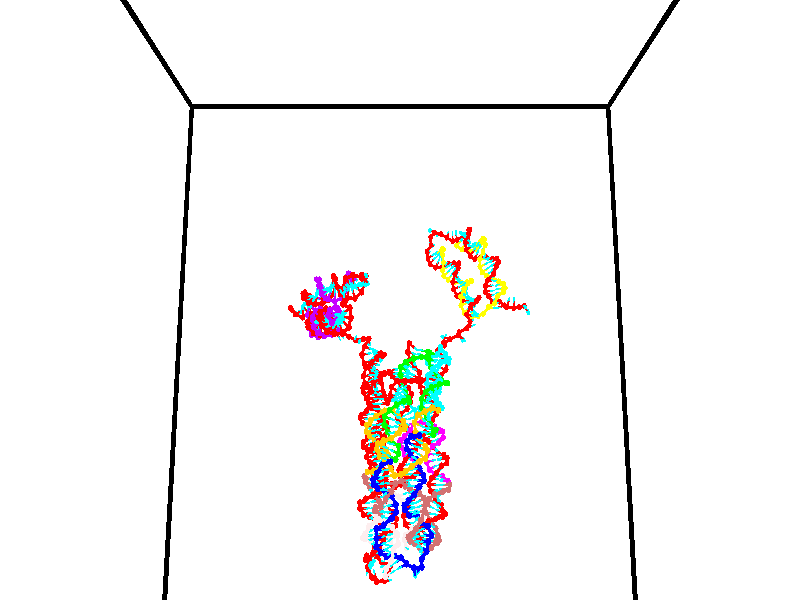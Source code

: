 // switches for output
#declare DRAW_BASES = 1; // possible values are 0, 1; only relevant for DNA ribbons
#declare DRAW_BASES_TYPE = 3; // possible values are 1, 2, 3; only relevant for DNA ribbons
#declare DRAW_FOG = 0; // set to 1 to enable fog

#include "colors.inc"

#include "transforms.inc"
background { rgb <1, 1, 1>}

#default {
   normal{
       ripples 0.25
       frequency 0.20
       turbulence 0.2
       lambda 5
   }
	finish {
		phong 0.1
		phong_size 40.
	}
}

// original window dimensions: 1024x640


// camera settings

camera {
	sky <0, 0.179814, -0.983701>
	up <0, 0.179814, -0.983701>
	right 1.6 * <1, 0, 0>
	location <35, 94.9851, 44.8844>
	look_at <35, 29.7336, 32.9568>
	direction <0, -65.2515, -11.9276>
	angle 67.0682
}


# declare cpy_camera_pos = <35, 94.9851, 44.8844>;
# if (DRAW_FOG = 1)
fog {
	fog_type 2
	up vnormalize(cpy_camera_pos)
	color rgbt<1,1,1,0.3>
	distance 1e-5
	fog_alt 3e-3
	fog_offset 56
}
# end


// LIGHTS

# declare lum = 6;
global_settings {
	ambient_light rgb lum * <0.05, 0.05, 0.05>
	max_trace_level 15
}# declare cpy_direct_light_amount = 0.25;
light_source
{	1000 * <-1, -1.16352, -0.803886>,
	rgb lum * cpy_direct_light_amount
	parallel
}

light_source
{	1000 * <1, 1.16352, 0.803886>,
	rgb lum * cpy_direct_light_amount
	parallel
}

// strand 0

// nucleotide -1

// particle -1
sphere {
	<23.940073, 34.923611, 34.560551> 0.250000
	pigment { color rgbt <1,0,0,0> }
	no_shadow
}
cylinder {
	<24.179920, 34.873299, 34.876686>,  <24.323828, 34.843113, 35.066368>, 0.100000
	pigment { color rgbt <1,0,0,0> }
	no_shadow
}
cylinder {
	<24.179920, 34.873299, 34.876686>,  <23.940073, 34.923611, 34.560551>, 0.100000
	pigment { color rgbt <1,0,0,0> }
	no_shadow
}

// particle -1
sphere {
	<24.179920, 34.873299, 34.876686> 0.100000
	pigment { color rgbt <1,0,0,0> }
	no_shadow
}
sphere {
	0, 1
	scale<0.080000,0.200000,0.300000>
	matrix <0.697094, 0.567170, -0.438609,
		-0.393090, 0.813940, 0.427764,
		0.599616, -0.125779, 0.790342,
		24.359804, 34.835564, 35.113789>
	pigment { color rgbt <0,1,1,0> }
	no_shadow
}
cylinder {
	<24.194281, 35.521397, 34.849209>,  <23.940073, 34.923611, 34.560551>, 0.130000
	pigment { color rgbt <1,0,0,0> }
	no_shadow
}

// nucleotide -1

// particle -1
sphere {
	<24.194281, 35.521397, 34.849209> 0.250000
	pigment { color rgbt <1,0,0,0> }
	no_shadow
}
cylinder {
	<24.471943, 35.276299, 35.000305>,  <24.638540, 35.129238, 35.090961>, 0.100000
	pigment { color rgbt <1,0,0,0> }
	no_shadow
}
cylinder {
	<24.471943, 35.276299, 35.000305>,  <24.194281, 35.521397, 34.849209>, 0.100000
	pigment { color rgbt <1,0,0,0> }
	no_shadow
}

// particle -1
sphere {
	<24.471943, 35.276299, 35.000305> 0.100000
	pigment { color rgbt <1,0,0,0> }
	no_shadow
}
sphere {
	0, 1
	scale<0.080000,0.200000,0.300000>
	matrix <0.716797, 0.540320, -0.440745,
		0.065965, 0.576709, 0.814282,
		0.694155, -0.612749, 0.377741,
		24.680189, 35.092472, 35.113628>
	pigment { color rgbt <0,1,1,0> }
	no_shadow
}
cylinder {
	<24.601336, 35.822540, 35.285679>,  <24.194281, 35.521397, 34.849209>, 0.130000
	pigment { color rgbt <1,0,0,0> }
	no_shadow
}

// nucleotide -1

// particle -1
sphere {
	<24.601336, 35.822540, 35.285679> 0.250000
	pigment { color rgbt <1,0,0,0> }
	no_shadow
}
cylinder {
	<24.819914, 35.533531, 35.116276>,  <24.951061, 35.360126, 35.014633>, 0.100000
	pigment { color rgbt <1,0,0,0> }
	no_shadow
}
cylinder {
	<24.819914, 35.533531, 35.116276>,  <24.601336, 35.822540, 35.285679>, 0.100000
	pigment { color rgbt <1,0,0,0> }
	no_shadow
}

// particle -1
sphere {
	<24.819914, 35.533531, 35.116276> 0.100000
	pigment { color rgbt <1,0,0,0> }
	no_shadow
}
sphere {
	0, 1
	scale<0.080000,0.200000,0.300000>
	matrix <0.626951, 0.688189, -0.365142,
		0.555276, -0.065989, 0.829044,
		0.546444, -0.722524, -0.423507,
		24.983847, 35.316772, 34.989223>
	pigment { color rgbt <0,1,1,0> }
	no_shadow
}
cylinder {
	<25.340166, 35.801739, 35.537395>,  <24.601336, 35.822540, 35.285679>, 0.130000
	pigment { color rgbt <1,0,0,0> }
	no_shadow
}

// nucleotide -1

// particle -1
sphere {
	<25.340166, 35.801739, 35.537395> 0.250000
	pigment { color rgbt <1,0,0,0> }
	no_shadow
}
cylinder {
	<25.305271, 35.663311, 35.163738>,  <25.284334, 35.580254, 34.939545>, 0.100000
	pigment { color rgbt <1,0,0,0> }
	no_shadow
}
cylinder {
	<25.305271, 35.663311, 35.163738>,  <25.340166, 35.801739, 35.537395>, 0.100000
	pigment { color rgbt <1,0,0,0> }
	no_shadow
}

// particle -1
sphere {
	<25.305271, 35.663311, 35.163738> 0.100000
	pigment { color rgbt <1,0,0,0> }
	no_shadow
}
sphere {
	0, 1
	scale<0.080000,0.200000,0.300000>
	matrix <0.463020, 0.816189, -0.345611,
		0.882044, -0.462678, 0.089033,
		-0.087239, -0.346068, -0.934145,
		25.279099, 35.559490, 34.883495>
	pigment { color rgbt <0,1,1,0> }
	no_shadow
}
cylinder {
	<25.910650, 35.689159, 35.170189>,  <25.340166, 35.801739, 35.537395>, 0.130000
	pigment { color rgbt <1,0,0,0> }
	no_shadow
}

// nucleotide -1

// particle -1
sphere {
	<25.910650, 35.689159, 35.170189> 0.250000
	pigment { color rgbt <1,0,0,0> }
	no_shadow
}
cylinder {
	<25.632212, 35.785259, 34.899567>,  <25.465149, 35.842918, 34.737194>, 0.100000
	pigment { color rgbt <1,0,0,0> }
	no_shadow
}
cylinder {
	<25.632212, 35.785259, 34.899567>,  <25.910650, 35.689159, 35.170189>, 0.100000
	pigment { color rgbt <1,0,0,0> }
	no_shadow
}

// particle -1
sphere {
	<25.632212, 35.785259, 34.899567> 0.100000
	pigment { color rgbt <1,0,0,0> }
	no_shadow
}
sphere {
	0, 1
	scale<0.080000,0.200000,0.300000>
	matrix <0.560102, 0.771262, -0.302391,
		0.449153, -0.589435, -0.671438,
		-0.696094, 0.240254, -0.676558,
		25.423384, 35.857334, 34.696598>
	pigment { color rgbt <0,1,1,0> }
	no_shadow
}
cylinder {
	<26.150724, 35.597294, 34.383541>,  <25.910650, 35.689159, 35.170189>, 0.130000
	pigment { color rgbt <1,0,0,0> }
	no_shadow
}

// nucleotide -1

// particle -1
sphere {
	<26.150724, 35.597294, 34.383541> 0.250000
	pigment { color rgbt <1,0,0,0> }
	no_shadow
}
cylinder {
	<25.850231, 35.859295, 34.416080>,  <25.669935, 36.016495, 34.435604>, 0.100000
	pigment { color rgbt <1,0,0,0> }
	no_shadow
}
cylinder {
	<25.850231, 35.859295, 34.416080>,  <26.150724, 35.597294, 34.383541>, 0.100000
	pigment { color rgbt <1,0,0,0> }
	no_shadow
}

// particle -1
sphere {
	<25.850231, 35.859295, 34.416080> 0.100000
	pigment { color rgbt <1,0,0,0> }
	no_shadow
}
sphere {
	0, 1
	scale<0.080000,0.200000,0.300000>
	matrix <0.617952, 0.741277, -0.261999,
		-0.231915, -0.146550, -0.961633,
		-0.751233, 0.655005, 0.081353,
		25.624861, 36.055798, 34.440487>
	pigment { color rgbt <0,1,1,0> }
	no_shadow
}
cylinder {
	<26.029417, 35.996731, 33.749607>,  <26.150724, 35.597294, 34.383541>, 0.130000
	pigment { color rgbt <1,0,0,0> }
	no_shadow
}

// nucleotide -1

// particle -1
sphere {
	<26.029417, 35.996731, 33.749607> 0.250000
	pigment { color rgbt <1,0,0,0> }
	no_shadow
}
cylinder {
	<25.899628, 36.221050, 34.054295>,  <25.821754, 36.355644, 34.237106>, 0.100000
	pigment { color rgbt <1,0,0,0> }
	no_shadow
}
cylinder {
	<25.899628, 36.221050, 34.054295>,  <26.029417, 35.996731, 33.749607>, 0.100000
	pigment { color rgbt <1,0,0,0> }
	no_shadow
}

// particle -1
sphere {
	<25.899628, 36.221050, 34.054295> 0.100000
	pigment { color rgbt <1,0,0,0> }
	no_shadow
}
sphere {
	0, 1
	scale<0.080000,0.200000,0.300000>
	matrix <0.561915, 0.762076, -0.321702,
		-0.760901, 0.323640, -0.562394,
		-0.324471, 0.560801, 0.761722,
		25.802286, 36.389290, 34.282810>
	pigment { color rgbt <0,1,1,0> }
	no_shadow
}
cylinder {
	<25.625595, 36.660439, 33.586411>,  <26.029417, 35.996731, 33.749607>, 0.130000
	pigment { color rgbt <1,0,0,0> }
	no_shadow
}

// nucleotide -1

// particle -1
sphere {
	<25.625595, 36.660439, 33.586411> 0.250000
	pigment { color rgbt <1,0,0,0> }
	no_shadow
}
cylinder {
	<25.835382, 36.695740, 33.925148>,  <25.961254, 36.716923, 34.128391>, 0.100000
	pigment { color rgbt <1,0,0,0> }
	no_shadow
}
cylinder {
	<25.835382, 36.695740, 33.925148>,  <25.625595, 36.660439, 33.586411>, 0.100000
	pigment { color rgbt <1,0,0,0> }
	no_shadow
}

// particle -1
sphere {
	<25.835382, 36.695740, 33.925148> 0.100000
	pigment { color rgbt <1,0,0,0> }
	no_shadow
}
sphere {
	0, 1
	scale<0.080000,0.200000,0.300000>
	matrix <0.321684, 0.900353, -0.293058,
		-0.788323, 0.426116, 0.443816,
		0.524467, 0.088255, 0.846844,
		25.992723, 36.722218, 34.179203>
	pigment { color rgbt <0,1,1,0> }
	no_shadow
}
cylinder {
	<25.573593, 37.343056, 33.828739>,  <25.625595, 36.660439, 33.586411>, 0.130000
	pigment { color rgbt <1,0,0,0> }
	no_shadow
}

// nucleotide -1

// particle -1
sphere {
	<25.573593, 37.343056, 33.828739> 0.250000
	pigment { color rgbt <1,0,0,0> }
	no_shadow
}
cylinder {
	<25.884705, 37.205784, 34.039371>,  <26.071371, 37.123421, 34.165752>, 0.100000
	pigment { color rgbt <1,0,0,0> }
	no_shadow
}
cylinder {
	<25.884705, 37.205784, 34.039371>,  <25.573593, 37.343056, 33.828739>, 0.100000
	pigment { color rgbt <1,0,0,0> }
	no_shadow
}

// particle -1
sphere {
	<25.884705, 37.205784, 34.039371> 0.100000
	pigment { color rgbt <1,0,0,0> }
	no_shadow
}
sphere {
	0, 1
	scale<0.080000,0.200000,0.300000>
	matrix <0.476783, 0.868039, -0.138514,
		-0.409562, 0.358799, 0.838762,
		0.777777, -0.343178, 0.526585,
		26.118038, 37.102829, 34.197346>
	pigment { color rgbt <0,1,1,0> }
	no_shadow
}
cylinder {
	<25.706505, 37.817356, 34.292068>,  <25.573593, 37.343056, 33.828739>, 0.130000
	pigment { color rgbt <1,0,0,0> }
	no_shadow
}

// nucleotide -1

// particle -1
sphere {
	<25.706505, 37.817356, 34.292068> 0.250000
	pigment { color rgbt <1,0,0,0> }
	no_shadow
}
cylinder {
	<26.052336, 37.628819, 34.222393>,  <26.259834, 37.515694, 34.180588>, 0.100000
	pigment { color rgbt <1,0,0,0> }
	no_shadow
}
cylinder {
	<26.052336, 37.628819, 34.222393>,  <25.706505, 37.817356, 34.292068>, 0.100000
	pigment { color rgbt <1,0,0,0> }
	no_shadow
}

// particle -1
sphere {
	<26.052336, 37.628819, 34.222393> 0.100000
	pigment { color rgbt <1,0,0,0> }
	no_shadow
}
sphere {
	0, 1
	scale<0.080000,0.200000,0.300000>
	matrix <0.467088, 0.881644, -0.067322,
		0.185307, -0.023157, 0.982408,
		0.864575, -0.471346, -0.174191,
		26.311708, 37.487415, 34.170135>
	pigment { color rgbt <0,1,1,0> }
	no_shadow
}
cylinder {
	<26.221970, 38.102039, 34.743572>,  <25.706505, 37.817356, 34.292068>, 0.130000
	pigment { color rgbt <1,0,0,0> }
	no_shadow
}

// nucleotide -1

// particle -1
sphere {
	<26.221970, 38.102039, 34.743572> 0.250000
	pigment { color rgbt <1,0,0,0> }
	no_shadow
}
cylinder {
	<26.414619, 37.906754, 34.452454>,  <26.530209, 37.789581, 34.277782>, 0.100000
	pigment { color rgbt <1,0,0,0> }
	no_shadow
}
cylinder {
	<26.414619, 37.906754, 34.452454>,  <26.221970, 38.102039, 34.743572>, 0.100000
	pigment { color rgbt <1,0,0,0> }
	no_shadow
}

// particle -1
sphere {
	<26.414619, 37.906754, 34.452454> 0.100000
	pigment { color rgbt <1,0,0,0> }
	no_shadow
}
sphere {
	0, 1
	scale<0.080000,0.200000,0.300000>
	matrix <0.682321, 0.730054, -0.038202,
		0.549978, -0.478189, 0.684734,
		0.481625, -0.488218, -0.727792,
		26.559107, 37.760288, 34.234116>
	pigment { color rgbt <0,1,1,0> }
	no_shadow
}
cylinder {
	<26.920341, 38.241257, 34.861633>,  <26.221970, 38.102039, 34.743572>, 0.130000
	pigment { color rgbt <1,0,0,0> }
	no_shadow
}

// nucleotide -1

// particle -1
sphere {
	<26.920341, 38.241257, 34.861633> 0.250000
	pigment { color rgbt <1,0,0,0> }
	no_shadow
}
cylinder {
	<26.966995, 38.094177, 34.492592>,  <26.994987, 38.005928, 34.271168>, 0.100000
	pigment { color rgbt <1,0,0,0> }
	no_shadow
}
cylinder {
	<26.966995, 38.094177, 34.492592>,  <26.920341, 38.241257, 34.861633>, 0.100000
	pigment { color rgbt <1,0,0,0> }
	no_shadow
}

// particle -1
sphere {
	<26.966995, 38.094177, 34.492592> 0.100000
	pigment { color rgbt <1,0,0,0> }
	no_shadow
}
sphere {
	0, 1
	scale<0.080000,0.200000,0.300000>
	matrix <0.788694, 0.598873, -0.138972,
		0.603621, -0.711442, 0.359849,
		0.116634, -0.367697, -0.922602,
		27.001986, 37.983868, 34.215813>
	pigment { color rgbt <0,1,1,0> }
	no_shadow
}
cylinder {
	<27.545549, 37.918652, 34.733837>,  <26.920341, 38.241257, 34.861633>, 0.130000
	pigment { color rgbt <1,0,0,0> }
	no_shadow
}

// nucleotide -1

// particle -1
sphere {
	<27.545549, 37.918652, 34.733837> 0.250000
	pigment { color rgbt <1,0,0,0> }
	no_shadow
}
cylinder {
	<27.467436, 38.032146, 34.358315>,  <27.420567, 38.100243, 34.132999>, 0.100000
	pigment { color rgbt <1,0,0,0> }
	no_shadow
}
cylinder {
	<27.467436, 38.032146, 34.358315>,  <27.545549, 37.918652, 34.733837>, 0.100000
	pigment { color rgbt <1,0,0,0> }
	no_shadow
}

// particle -1
sphere {
	<27.467436, 38.032146, 34.358315> 0.100000
	pigment { color rgbt <1,0,0,0> }
	no_shadow
}
sphere {
	0, 1
	scale<0.080000,0.200000,0.300000>
	matrix <0.934636, 0.343903, -0.090479,
		0.297186, -0.895111, -0.332351,
		-0.195286, 0.283738, -0.938806,
		27.408850, 38.117268, 34.076672>
	pigment { color rgbt <0,1,1,0> }
	no_shadow
}
cylinder {
	<28.130972, 37.817726, 34.453587>,  <27.545549, 37.918652, 34.733837>, 0.130000
	pigment { color rgbt <1,0,0,0> }
	no_shadow
}

// nucleotide -1

// particle -1
sphere {
	<28.130972, 37.817726, 34.453587> 0.250000
	pigment { color rgbt <1,0,0,0> }
	no_shadow
}
cylinder {
	<27.942295, 38.036419, 34.176865>,  <27.829088, 38.167633, 34.010830>, 0.100000
	pigment { color rgbt <1,0,0,0> }
	no_shadow
}
cylinder {
	<27.942295, 38.036419, 34.176865>,  <28.130972, 37.817726, 34.453587>, 0.100000
	pigment { color rgbt <1,0,0,0> }
	no_shadow
}

// particle -1
sphere {
	<27.942295, 38.036419, 34.176865> 0.100000
	pigment { color rgbt <1,0,0,0> }
	no_shadow
}
sphere {
	0, 1
	scale<0.080000,0.200000,0.300000>
	matrix <0.856166, 0.471646, -0.211019,
		0.210916, -0.691835, -0.690564,
		-0.471692, 0.546730, -0.691804,
		27.800787, 38.200439, 33.969322>
	pigment { color rgbt <0,1,1,0> }
	no_shadow
}
cylinder {
	<28.625362, 37.910728, 33.927624>,  <28.130972, 37.817726, 34.453587>, 0.130000
	pigment { color rgbt <1,0,0,0> }
	no_shadow
}

// nucleotide -1

// particle -1
sphere {
	<28.625362, 37.910728, 33.927624> 0.250000
	pigment { color rgbt <1,0,0,0> }
	no_shadow
}
cylinder {
	<28.357548, 38.179878, 33.801788>,  <28.196859, 38.341366, 33.726288>, 0.100000
	pigment { color rgbt <1,0,0,0> }
	no_shadow
}
cylinder {
	<28.357548, 38.179878, 33.801788>,  <28.625362, 37.910728, 33.927624>, 0.100000
	pigment { color rgbt <1,0,0,0> }
	no_shadow
}

// particle -1
sphere {
	<28.357548, 38.179878, 33.801788> 0.100000
	pigment { color rgbt <1,0,0,0> }
	no_shadow
}
sphere {
	0, 1
	scale<0.080000,0.200000,0.300000>
	matrix <0.742221, 0.589628, -0.318508,
		-0.028825, -0.446746, -0.894197,
		-0.669535, 0.672872, -0.314588,
		28.156687, 38.381741, 33.707413>
	pigment { color rgbt <0,1,1,0> }
	no_shadow
}
cylinder {
	<28.799284, 38.230068, 33.212399>,  <28.625362, 37.910728, 33.927624>, 0.130000
	pigment { color rgbt <1,0,0,0> }
	no_shadow
}

// nucleotide -1

// particle -1
sphere {
	<28.799284, 38.230068, 33.212399> 0.250000
	pigment { color rgbt <1,0,0,0> }
	no_shadow
}
cylinder {
	<28.576319, 38.477268, 33.434162>,  <28.442539, 38.625587, 33.567219>, 0.100000
	pigment { color rgbt <1,0,0,0> }
	no_shadow
}
cylinder {
	<28.576319, 38.477268, 33.434162>,  <28.799284, 38.230068, 33.212399>, 0.100000
	pigment { color rgbt <1,0,0,0> }
	no_shadow
}

// particle -1
sphere {
	<28.576319, 38.477268, 33.434162> 0.100000
	pigment { color rgbt <1,0,0,0> }
	no_shadow
}
sphere {
	0, 1
	scale<0.080000,0.200000,0.300000>
	matrix <0.630081, 0.749733, -0.202234,
		-0.540637, 0.236592, -0.807302,
		-0.557414, 0.618001, 0.554406,
		28.409094, 38.662670, 33.600483>
	pigment { color rgbt <0,1,1,0> }
	no_shadow
}
cylinder {
	<28.723993, 38.892277, 32.820721>,  <28.799284, 38.230068, 33.212399>, 0.130000
	pigment { color rgbt <1,0,0,0> }
	no_shadow
}

// nucleotide -1

// particle -1
sphere {
	<28.723993, 38.892277, 32.820721> 0.250000
	pigment { color rgbt <1,0,0,0> }
	no_shadow
}
cylinder {
	<28.645967, 38.971058, 33.205044>,  <28.599152, 39.018326, 33.435638>, 0.100000
	pigment { color rgbt <1,0,0,0> }
	no_shadow
}
cylinder {
	<28.645967, 38.971058, 33.205044>,  <28.723993, 38.892277, 32.820721>, 0.100000
	pigment { color rgbt <1,0,0,0> }
	no_shadow
}

// particle -1
sphere {
	<28.645967, 38.971058, 33.205044> 0.100000
	pigment { color rgbt <1,0,0,0> }
	no_shadow
}
sphere {
	0, 1
	scale<0.080000,0.200000,0.300000>
	matrix <0.617214, 0.785980, -0.035810,
		-0.762232, 0.586041, -0.274879,
		-0.195063, 0.196954, 0.960812,
		28.587448, 39.030144, 33.493286>
	pigment { color rgbt <0,1,1,0> }
	no_shadow
}
cylinder {
	<28.765213, 39.603779, 32.868927>,  <28.723993, 38.892277, 32.820721>, 0.130000
	pigment { color rgbt <1,0,0,0> }
	no_shadow
}

// nucleotide -1

// particle -1
sphere {
	<28.765213, 39.603779, 32.868927> 0.250000
	pigment { color rgbt <1,0,0,0> }
	no_shadow
}
cylinder {
	<28.808491, 39.488106, 33.249382>,  <28.834457, 39.418701, 33.477657>, 0.100000
	pigment { color rgbt <1,0,0,0> }
	no_shadow
}
cylinder {
	<28.808491, 39.488106, 33.249382>,  <28.765213, 39.603779, 32.868927>, 0.100000
	pigment { color rgbt <1,0,0,0> }
	no_shadow
}

// particle -1
sphere {
	<28.808491, 39.488106, 33.249382> 0.100000
	pigment { color rgbt <1,0,0,0> }
	no_shadow
}
sphere {
	0, 1
	scale<0.080000,0.200000,0.300000>
	matrix <0.798304, 0.595458, 0.090230,
		-0.592457, 0.749537, 0.295279,
		0.108195, -0.289179, 0.951141,
		28.840950, 39.401352, 33.534725>
	pigment { color rgbt <0,1,1,0> }
	no_shadow
}
cylinder {
	<29.003197, 40.304417, 33.232056>,  <28.765213, 39.603779, 32.868927>, 0.130000
	pigment { color rgbt <1,0,0,0> }
	no_shadow
}

// nucleotide -1

// particle -1
sphere {
	<29.003197, 40.304417, 33.232056> 0.250000
	pigment { color rgbt <1,0,0,0> }
	no_shadow
}
cylinder {
	<29.064003, 39.998703, 33.482738>,  <29.100487, 39.815277, 33.633148>, 0.100000
	pigment { color rgbt <1,0,0,0> }
	no_shadow
}
cylinder {
	<29.064003, 39.998703, 33.482738>,  <29.003197, 40.304417, 33.232056>, 0.100000
	pigment { color rgbt <1,0,0,0> }
	no_shadow
}

// particle -1
sphere {
	<29.064003, 39.998703, 33.482738> 0.100000
	pigment { color rgbt <1,0,0,0> }
	no_shadow
}
sphere {
	0, 1
	scale<0.080000,0.200000,0.300000>
	matrix <0.862923, 0.411803, 0.292886,
		-0.481929, 0.496281, 0.722115,
		0.152016, -0.764280, 0.626712,
		29.109608, 39.769421, 33.670753>
	pigment { color rgbt <0,1,1,0> }
	no_shadow
}
cylinder {
	<29.234608, 40.681095, 33.898617>,  <29.003197, 40.304417, 33.232056>, 0.130000
	pigment { color rgbt <1,0,0,0> }
	no_shadow
}

// nucleotide -1

// particle -1
sphere {
	<29.234608, 40.681095, 33.898617> 0.250000
	pigment { color rgbt <1,0,0,0> }
	no_shadow
}
cylinder {
	<29.355524, 40.300812, 33.926228>,  <29.428074, 40.072639, 33.942795>, 0.100000
	pigment { color rgbt <1,0,0,0> }
	no_shadow
}
cylinder {
	<29.355524, 40.300812, 33.926228>,  <29.234608, 40.681095, 33.898617>, 0.100000
	pigment { color rgbt <1,0,0,0> }
	no_shadow
}

// particle -1
sphere {
	<29.355524, 40.300812, 33.926228> 0.100000
	pigment { color rgbt <1,0,0,0> }
	no_shadow
}
sphere {
	0, 1
	scale<0.080000,0.200000,0.300000>
	matrix <0.882101, 0.306450, 0.357752,
		-0.361273, -0.047256, 0.931262,
		0.302291, -0.950713, 0.069027,
		29.446211, 40.015598, 33.946938>
	pigment { color rgbt <0,1,1,0> }
	no_shadow
}
cylinder {
	<29.527008, 40.605450, 34.484653>,  <29.234608, 40.681095, 33.898617>, 0.130000
	pigment { color rgbt <1,0,0,0> }
	no_shadow
}

// nucleotide -1

// particle -1
sphere {
	<29.527008, 40.605450, 34.484653> 0.250000
	pigment { color rgbt <1,0,0,0> }
	no_shadow
}
cylinder {
	<29.678892, 40.330597, 34.236889>,  <29.770023, 40.165688, 34.088230>, 0.100000
	pigment { color rgbt <1,0,0,0> }
	no_shadow
}
cylinder {
	<29.678892, 40.330597, 34.236889>,  <29.527008, 40.605450, 34.484653>, 0.100000
	pigment { color rgbt <1,0,0,0> }
	no_shadow
}

// particle -1
sphere {
	<29.678892, 40.330597, 34.236889> 0.100000
	pigment { color rgbt <1,0,0,0> }
	no_shadow
}
sphere {
	0, 1
	scale<0.080000,0.200000,0.300000>
	matrix <0.905880, 0.411965, 0.098320,
		0.187618, -0.598446, 0.778885,
		0.379712, -0.687130, -0.619412,
		29.792807, 40.124458, 34.051064>
	pigment { color rgbt <0,1,1,0> }
	no_shadow
}
cylinder {
	<30.166222, 40.546661, 34.760460>,  <29.527008, 40.605450, 34.484653>, 0.130000
	pigment { color rgbt <1,0,0,0> }
	no_shadow
}

// nucleotide -1

// particle -1
sphere {
	<30.166222, 40.546661, 34.760460> 0.250000
	pigment { color rgbt <1,0,0,0> }
	no_shadow
}
cylinder {
	<30.205971, 40.390305, 34.394440>,  <30.229820, 40.296490, 34.174828>, 0.100000
	pigment { color rgbt <1,0,0,0> }
	no_shadow
}
cylinder {
	<30.205971, 40.390305, 34.394440>,  <30.166222, 40.546661, 34.760460>, 0.100000
	pigment { color rgbt <1,0,0,0> }
	no_shadow
}

// particle -1
sphere {
	<30.205971, 40.390305, 34.394440> 0.100000
	pigment { color rgbt <1,0,0,0> }
	no_shadow
}
sphere {
	0, 1
	scale<0.080000,0.200000,0.300000>
	matrix <0.920046, 0.386359, -0.065131,
		0.378999, -0.835420, 0.398036,
		0.099373, -0.390896, -0.915055,
		30.235783, 40.273037, 34.119923>
	pigment { color rgbt <0,1,1,0> }
	no_shadow
}
cylinder {
	<30.839127, 40.309002, 34.774284>,  <30.166222, 40.546661, 34.760460>, 0.130000
	pigment { color rgbt <1,0,0,0> }
	no_shadow
}

// nucleotide -1

// particle -1
sphere {
	<30.839127, 40.309002, 34.774284> 0.250000
	pigment { color rgbt <1,0,0,0> }
	no_shadow
}
cylinder {
	<30.718040, 40.370331, 34.398018>,  <30.645390, 40.407127, 34.172256>, 0.100000
	pigment { color rgbt <1,0,0,0> }
	no_shadow
}
cylinder {
	<30.718040, 40.370331, 34.398018>,  <30.839127, 40.309002, 34.774284>, 0.100000
	pigment { color rgbt <1,0,0,0> }
	no_shadow
}

// particle -1
sphere {
	<30.718040, 40.370331, 34.398018> 0.100000
	pigment { color rgbt <1,0,0,0> }
	no_shadow
}
sphere {
	0, 1
	scale<0.080000,0.200000,0.300000>
	matrix <0.845301, 0.499108, -0.190675,
		0.440261, -0.852868, -0.280689,
		-0.302715, 0.153320, -0.940668,
		30.627226, 40.416328, 34.115818>
	pigment { color rgbt <0,1,1,0> }
	no_shadow
}
cylinder {
	<31.439060, 40.166412, 34.273018>,  <30.839127, 40.309002, 34.774284>, 0.130000
	pigment { color rgbt <1,0,0,0> }
	no_shadow
}

// nucleotide -1

// particle -1
sphere {
	<31.439060, 40.166412, 34.273018> 0.250000
	pigment { color rgbt <1,0,0,0> }
	no_shadow
}
cylinder {
	<31.184385, 40.401443, 34.073265>,  <31.031580, 40.542461, 33.953415>, 0.100000
	pigment { color rgbt <1,0,0,0> }
	no_shadow
}
cylinder {
	<31.184385, 40.401443, 34.073265>,  <31.439060, 40.166412, 34.273018>, 0.100000
	pigment { color rgbt <1,0,0,0> }
	no_shadow
}

// particle -1
sphere {
	<31.184385, 40.401443, 34.073265> 0.100000
	pigment { color rgbt <1,0,0,0> }
	no_shadow
}
sphere {
	0, 1
	scale<0.080000,0.200000,0.300000>
	matrix <0.718101, 0.687773, -0.106301,
		0.280998, -0.426284, -0.859838,
		-0.636688, 0.587580, -0.499377,
		30.993380, 40.577717, 33.923450>
	pigment { color rgbt <0,1,1,0> }
	no_shadow
}
cylinder {
	<31.718885, 40.404812, 33.552235>,  <31.439060, 40.166412, 34.273018>, 0.130000
	pigment { color rgbt <1,0,0,0> }
	no_shadow
}

// nucleotide -1

// particle -1
sphere {
	<31.718885, 40.404812, 33.552235> 0.250000
	pigment { color rgbt <1,0,0,0> }
	no_shadow
}
cylinder {
	<31.453657, 40.666817, 33.697178>,  <31.294521, 40.824020, 33.784145>, 0.100000
	pigment { color rgbt <1,0,0,0> }
	no_shadow
}
cylinder {
	<31.453657, 40.666817, 33.697178>,  <31.718885, 40.404812, 33.552235>, 0.100000
	pigment { color rgbt <1,0,0,0> }
	no_shadow
}

// particle -1
sphere {
	<31.453657, 40.666817, 33.697178> 0.100000
	pigment { color rgbt <1,0,0,0> }
	no_shadow
}
sphere {
	0, 1
	scale<0.080000,0.200000,0.300000>
	matrix <0.692059, 0.720905, -0.036748,
		-0.285296, 0.226407, -0.931314,
		-0.663069, 0.655008, 0.362359,
		31.254736, 40.863319, 33.805885>
	pigment { color rgbt <0,1,1,0> }
	no_shadow
}
cylinder {
	<31.886967, 40.999233, 33.156994>,  <31.718885, 40.404812, 33.552235>, 0.130000
	pigment { color rgbt <1,0,0,0> }
	no_shadow
}

// nucleotide -1

// particle -1
sphere {
	<31.886967, 40.999233, 33.156994> 0.250000
	pigment { color rgbt <1,0,0,0> }
	no_shadow
}
cylinder {
	<31.707298, 41.093388, 33.501747>,  <31.599497, 41.149879, 33.708599>, 0.100000
	pigment { color rgbt <1,0,0,0> }
	no_shadow
}
cylinder {
	<31.707298, 41.093388, 33.501747>,  <31.886967, 40.999233, 33.156994>, 0.100000
	pigment { color rgbt <1,0,0,0> }
	no_shadow
}

// particle -1
sphere {
	<31.707298, 41.093388, 33.501747> 0.100000
	pigment { color rgbt <1,0,0,0> }
	no_shadow
}
sphere {
	0, 1
	scale<0.080000,0.200000,0.300000>
	matrix <0.557710, 0.827514, 0.064654,
		-0.697999, 0.509720, -0.502973,
		-0.449173, 0.235385, 0.861880,
		31.572546, 41.164001, 33.760311>
	pigment { color rgbt <0,1,1,0> }
	no_shadow
}
cylinder {
	<31.550060, 41.650097, 33.207390>,  <31.886967, 40.999233, 33.156994>, 0.130000
	pigment { color rgbt <1,0,0,0> }
	no_shadow
}

// nucleotide -1

// particle -1
sphere {
	<31.550060, 41.650097, 33.207390> 0.250000
	pigment { color rgbt <1,0,0,0> }
	no_shadow
}
cylinder {
	<31.702976, 41.538029, 33.559608>,  <31.794725, 41.470787, 33.770939>, 0.100000
	pigment { color rgbt <1,0,0,0> }
	no_shadow
}
cylinder {
	<31.702976, 41.538029, 33.559608>,  <31.550060, 41.650097, 33.207390>, 0.100000
	pigment { color rgbt <1,0,0,0> }
	no_shadow
}

// particle -1
sphere {
	<31.702976, 41.538029, 33.559608> 0.100000
	pigment { color rgbt <1,0,0,0> }
	no_shadow
}
sphere {
	0, 1
	scale<0.080000,0.200000,0.300000>
	matrix <0.623338, 0.781645, -0.021920,
		-0.682133, 0.557257, 0.473455,
		0.382289, -0.280170, 0.880545,
		31.817663, 41.453979, 33.823772>
	pigment { color rgbt <0,1,1,0> }
	no_shadow
}
cylinder {
	<31.614321, 42.292789, 33.624973>,  <31.550060, 41.650097, 33.207390>, 0.130000
	pigment { color rgbt <1,0,0,0> }
	no_shadow
}

// nucleotide -1

// particle -1
sphere {
	<31.614321, 42.292789, 33.624973> 0.250000
	pigment { color rgbt <1,0,0,0> }
	no_shadow
}
cylinder {
	<31.866114, 42.007561, 33.748440>,  <32.017189, 41.836422, 33.822521>, 0.100000
	pigment { color rgbt <1,0,0,0> }
	no_shadow
}
cylinder {
	<31.866114, 42.007561, 33.748440>,  <31.614321, 42.292789, 33.624973>, 0.100000
	pigment { color rgbt <1,0,0,0> }
	no_shadow
}

// particle -1
sphere {
	<31.866114, 42.007561, 33.748440> 0.100000
	pigment { color rgbt <1,0,0,0> }
	no_shadow
}
sphere {
	0, 1
	scale<0.080000,0.200000,0.300000>
	matrix <0.732161, 0.677351, 0.071658,
		-0.260176, 0.180889, 0.948466,
		0.629483, -0.713074, 0.308670,
		32.054958, 41.793640, 33.841042>
	pigment { color rgbt <0,1,1,0> }
	no_shadow
}
cylinder {
	<31.631493, 43.007957, 33.688763>,  <31.614321, 42.292789, 33.624973>, 0.130000
	pigment { color rgbt <1,0,0,0> }
	no_shadow
}

// nucleotide -1

// particle -1
sphere {
	<31.631493, 43.007957, 33.688763> 0.250000
	pigment { color rgbt <1,0,0,0> }
	no_shadow
}
cylinder {
	<31.860363, 43.336002, 33.690754>,  <31.997686, 43.532829, 33.691948>, 0.100000
	pigment { color rgbt <1,0,0,0> }
	no_shadow
}
cylinder {
	<31.860363, 43.336002, 33.690754>,  <31.631493, 43.007957, 33.688763>, 0.100000
	pigment { color rgbt <1,0,0,0> }
	no_shadow
}

// particle -1
sphere {
	<31.860363, 43.336002, 33.690754> 0.100000
	pigment { color rgbt <1,0,0,0> }
	no_shadow
}
sphere {
	0, 1
	scale<0.080000,0.200000,0.300000>
	matrix <-0.638999, 0.441996, 0.629540,
		0.514097, -0.363387, 0.776952,
		0.572176, 0.820116, 0.004975,
		32.032017, 43.582035, 33.692245>
	pigment { color rgbt <0,1,1,0> }
	no_shadow
}
cylinder {
	<30.855253, 43.196526, 33.560169>,  <31.631493, 43.007957, 33.688763>, 0.130000
	pigment { color rgbt <1,0,0,0> }
	no_shadow
}

// nucleotide -1

// particle -1
sphere {
	<30.855253, 43.196526, 33.560169> 0.250000
	pigment { color rgbt <1,0,0,0> }
	no_shadow
}
cylinder {
	<30.915644, 43.142574, 33.951885>,  <30.951878, 43.110203, 34.186916>, 0.100000
	pigment { color rgbt <1,0,0,0> }
	no_shadow
}
cylinder {
	<30.915644, 43.142574, 33.951885>,  <30.855253, 43.196526, 33.560169>, 0.100000
	pigment { color rgbt <1,0,0,0> }
	no_shadow
}

// particle -1
sphere {
	<30.915644, 43.142574, 33.951885> 0.100000
	pigment { color rgbt <1,0,0,0> }
	no_shadow
}
sphere {
	0, 1
	scale<0.080000,0.200000,0.300000>
	matrix <-0.559771, 0.804852, 0.197153,
		-0.814778, -0.577945, 0.046010,
		0.150975, -0.134880, 0.979293,
		30.960936, 43.102112, 34.245674>
	pigment { color rgbt <0,1,1,0> }
	no_shadow
}
cylinder {
	<30.242847, 43.302158, 33.849442>,  <30.855253, 43.196526, 33.560169>, 0.130000
	pigment { color rgbt <1,0,0,0> }
	no_shadow
}

// nucleotide -1

// particle -1
sphere {
	<30.242847, 43.302158, 33.849442> 0.250000
	pigment { color rgbt <1,0,0,0> }
	no_shadow
}
cylinder {
	<30.496504, 43.366661, 34.151928>,  <30.648699, 43.405365, 34.333420>, 0.100000
	pigment { color rgbt <1,0,0,0> }
	no_shadow
}
cylinder {
	<30.496504, 43.366661, 34.151928>,  <30.242847, 43.302158, 33.849442>, 0.100000
	pigment { color rgbt <1,0,0,0> }
	no_shadow
}

// particle -1
sphere {
	<30.496504, 43.366661, 34.151928> 0.100000
	pigment { color rgbt <1,0,0,0> }
	no_shadow
}
sphere {
	0, 1
	scale<0.080000,0.200000,0.300000>
	matrix <-0.595988, 0.725020, 0.345174,
		-0.492606, -0.669583, 0.555876,
		0.634143, 0.161260, 0.756212,
		30.686747, 43.415039, 34.378792>
	pigment { color rgbt <0,1,1,0> }
	no_shadow
}
cylinder {
	<29.971931, 43.110889, 34.569908>,  <30.242847, 43.302158, 33.849442>, 0.130000
	pigment { color rgbt <1,0,0,0> }
	no_shadow
}

// nucleotide -1

// particle -1
sphere {
	<29.971931, 43.110889, 34.569908> 0.250000
	pigment { color rgbt <1,0,0,0> }
	no_shadow
}
cylinder {
	<30.231226, 43.411190, 34.519058>,  <30.386803, 43.591370, 34.488548>, 0.100000
	pigment { color rgbt <1,0,0,0> }
	no_shadow
}
cylinder {
	<30.231226, 43.411190, 34.519058>,  <29.971931, 43.110889, 34.569908>, 0.100000
	pigment { color rgbt <1,0,0,0> }
	no_shadow
}

// particle -1
sphere {
	<30.231226, 43.411190, 34.519058> 0.100000
	pigment { color rgbt <1,0,0,0> }
	no_shadow
}
sphere {
	0, 1
	scale<0.080000,0.200000,0.300000>
	matrix <-0.667764, 0.640736, 0.378877,
		0.365893, -0.160716, 0.916675,
		0.648239, 0.750751, -0.127120,
		30.425697, 43.636414, 34.480923>
	pigment { color rgbt <0,1,1,0> }
	no_shadow
}
cylinder {
	<30.173040, 43.438141, 35.244995>,  <29.971931, 43.110889, 34.569908>, 0.130000
	pigment { color rgbt <1,0,0,0> }
	no_shadow
}

// nucleotide -1

// particle -1
sphere {
	<30.173040, 43.438141, 35.244995> 0.250000
	pigment { color rgbt <1,0,0,0> }
	no_shadow
}
cylinder {
	<30.203831, 43.742298, 34.987041>,  <30.222305, 43.924793, 34.832268>, 0.100000
	pigment { color rgbt <1,0,0,0> }
	no_shadow
}
cylinder {
	<30.203831, 43.742298, 34.987041>,  <30.173040, 43.438141, 35.244995>, 0.100000
	pigment { color rgbt <1,0,0,0> }
	no_shadow
}

// particle -1
sphere {
	<30.203831, 43.742298, 34.987041> 0.100000
	pigment { color rgbt <1,0,0,0> }
	no_shadow
}
sphere {
	0, 1
	scale<0.080000,0.200000,0.300000>
	matrix <-0.555751, 0.569728, 0.605434,
		0.827777, 0.311791, 0.466445,
		0.076978, 0.760392, -0.644886,
		30.226925, 43.970417, 34.793575>
	pigment { color rgbt <0,1,1,0> }
	no_shadow
}
cylinder {
	<30.316402, 44.070087, 35.632313>,  <30.173040, 43.438141, 35.244995>, 0.130000
	pigment { color rgbt <1,0,0,0> }
	no_shadow
}

// nucleotide -1

// particle -1
sphere {
	<30.316402, 44.070087, 35.632313> 0.250000
	pigment { color rgbt <1,0,0,0> }
	no_shadow
}
cylinder {
	<30.122618, 44.153893, 35.292572>,  <30.006346, 44.204174, 35.088726>, 0.100000
	pigment { color rgbt <1,0,0,0> }
	no_shadow
}
cylinder {
	<30.122618, 44.153893, 35.292572>,  <30.316402, 44.070087, 35.632313>, 0.100000
	pigment { color rgbt <1,0,0,0> }
	no_shadow
}

// particle -1
sphere {
	<30.122618, 44.153893, 35.292572> 0.100000
	pigment { color rgbt <1,0,0,0> }
	no_shadow
}
sphere {
	0, 1
	scale<0.080000,0.200000,0.300000>
	matrix <-0.783613, 0.327689, 0.527798,
		0.388903, 0.921263, 0.005422,
		-0.484464, 0.209510, -0.849353,
		29.977278, 44.216747, 35.037766>
	pigment { color rgbt <0,1,1,0> }
	no_shadow
}
cylinder {
	<30.184166, 44.794258, 36.017254>,  <30.316402, 44.070087, 35.632313>, 0.130000
	pigment { color rgbt <1,0,0,0> }
	no_shadow
}

// nucleotide -1

// particle -1
sphere {
	<30.184166, 44.794258, 36.017254> 0.250000
	pigment { color rgbt <1,0,0,0> }
	no_shadow
}
cylinder {
	<30.236916, 44.940796, 35.648819>,  <30.268566, 45.028717, 35.427757>, 0.100000
	pigment { color rgbt <1,0,0,0> }
	no_shadow
}
cylinder {
	<30.236916, 44.940796, 35.648819>,  <30.184166, 44.794258, 36.017254>, 0.100000
	pigment { color rgbt <1,0,0,0> }
	no_shadow
}

// particle -1
sphere {
	<30.236916, 44.940796, 35.648819> 0.100000
	pigment { color rgbt <1,0,0,0> }
	no_shadow
}
sphere {
	0, 1
	scale<0.080000,0.200000,0.300000>
	matrix <0.886198, -0.459905, -0.056038,
		-0.444142, -0.808876, -0.385303,
		0.131875, 0.366344, -0.921087,
		30.276478, 45.050697, 35.372494>
	pigment { color rgbt <0,1,1,0> }
	no_shadow
}
cylinder {
	<30.760496, 44.879990, 36.288593>,  <30.184166, 44.794258, 36.017254>, 0.130000
	pigment { color rgbt <1,0,0,0> }
	no_shadow
}

// nucleotide -1

// particle -1
sphere {
	<30.760496, 44.879990, 36.288593> 0.250000
	pigment { color rgbt <1,0,0,0> }
	no_shadow
}
cylinder {
	<30.505976, 45.077831, 36.525402>,  <30.353264, 45.196537, 36.667488>, 0.100000
	pigment { color rgbt <1,0,0,0> }
	no_shadow
}
cylinder {
	<30.505976, 45.077831, 36.525402>,  <30.760496, 44.879990, 36.288593>, 0.100000
	pigment { color rgbt <1,0,0,0> }
	no_shadow
}

// particle -1
sphere {
	<30.505976, 45.077831, 36.525402> 0.100000
	pigment { color rgbt <1,0,0,0> }
	no_shadow
}
sphere {
	0, 1
	scale<0.080000,0.200000,0.300000>
	matrix <-0.176662, -0.840450, 0.512284,
		0.750940, 0.221380, 0.622158,
		-0.636302, 0.494606, 0.592018,
		30.315084, 45.226212, 36.703007>
	pigment { color rgbt <0,1,1,0> }
	no_shadow
}
cylinder {
	<30.844669, 44.567032, 36.948257>,  <30.760496, 44.879990, 36.288593>, 0.130000
	pigment { color rgbt <1,0,0,0> }
	no_shadow
}

// nucleotide -1

// particle -1
sphere {
	<30.844669, 44.567032, 36.948257> 0.250000
	pigment { color rgbt <1,0,0,0> }
	no_shadow
}
cylinder {
	<30.474058, 44.717461, 36.952518>,  <30.251692, 44.807716, 36.955074>, 0.100000
	pigment { color rgbt <1,0,0,0> }
	no_shadow
}
cylinder {
	<30.474058, 44.717461, 36.952518>,  <30.844669, 44.567032, 36.948257>, 0.100000
	pigment { color rgbt <1,0,0,0> }
	no_shadow
}

// particle -1
sphere {
	<30.474058, 44.717461, 36.952518> 0.100000
	pigment { color rgbt <1,0,0,0> }
	no_shadow
}
sphere {
	0, 1
	scale<0.080000,0.200000,0.300000>
	matrix <-0.342362, -0.854542, 0.390571,
		0.155982, 0.358230, 0.920511,
		-0.926530, 0.376070, 0.010649,
		30.196098, 44.830280, 36.955711>
	pigment { color rgbt <0,1,1,0> }
	no_shadow
}
cylinder {
	<30.675707, 44.448860, 37.600533>,  <30.844669, 44.567032, 36.948257>, 0.130000
	pigment { color rgbt <1,0,0,0> }
	no_shadow
}

// nucleotide -1

// particle -1
sphere {
	<30.675707, 44.448860, 37.600533> 0.250000
	pigment { color rgbt <1,0,0,0> }
	no_shadow
}
cylinder {
	<30.363640, 44.475605, 37.351738>,  <30.176399, 44.491653, 37.202461>, 0.100000
	pigment { color rgbt <1,0,0,0> }
	no_shadow
}
cylinder {
	<30.363640, 44.475605, 37.351738>,  <30.675707, 44.448860, 37.600533>, 0.100000
	pigment { color rgbt <1,0,0,0> }
	no_shadow
}

// particle -1
sphere {
	<30.363640, 44.475605, 37.351738> 0.100000
	pigment { color rgbt <1,0,0,0> }
	no_shadow
}
sphere {
	0, 1
	scale<0.080000,0.200000,0.300000>
	matrix <-0.232013, -0.954287, 0.188430,
		-0.580954, 0.291316, 0.760018,
		-0.780168, 0.066865, -0.621986,
		30.129589, 44.495663, 37.165142>
	pigment { color rgbt <0,1,1,0> }
	no_shadow
}
cylinder {
	<30.122290, 44.015079, 37.967396>,  <30.675707, 44.448860, 37.600533>, 0.130000
	pigment { color rgbt <1,0,0,0> }
	no_shadow
}

// nucleotide -1

// particle -1
sphere {
	<30.122290, 44.015079, 37.967396> 0.250000
	pigment { color rgbt <1,0,0,0> }
	no_shadow
}
cylinder {
	<29.949593, 44.071297, 37.611004>,  <29.845974, 44.105026, 37.397167>, 0.100000
	pigment { color rgbt <1,0,0,0> }
	no_shadow
}
cylinder {
	<29.949593, 44.071297, 37.611004>,  <30.122290, 44.015079, 37.967396>, 0.100000
	pigment { color rgbt <1,0,0,0> }
	no_shadow
}

// particle -1
sphere {
	<29.949593, 44.071297, 37.611004> 0.100000
	pigment { color rgbt <1,0,0,0> }
	no_shadow
}
sphere {
	0, 1
	scale<0.080000,0.200000,0.300000>
	matrix <-0.561079, -0.815267, 0.143284,
		-0.706251, 0.561773, 0.430838,
		-0.431741, 0.140540, -0.890982,
		29.820070, 44.113457, 37.343708>
	pigment { color rgbt <0,1,1,0> }
	no_shadow
}
cylinder {
	<29.405823, 44.021732, 38.004524>,  <30.122290, 44.015079, 37.967396>, 0.130000
	pigment { color rgbt <1,0,0,0> }
	no_shadow
}

// nucleotide -1

// particle -1
sphere {
	<29.405823, 44.021732, 38.004524> 0.250000
	pigment { color rgbt <1,0,0,0> }
	no_shadow
}
cylinder {
	<29.467714, 43.903702, 37.627380>,  <29.504850, 43.832882, 37.401093>, 0.100000
	pigment { color rgbt <1,0,0,0> }
	no_shadow
}
cylinder {
	<29.467714, 43.903702, 37.627380>,  <29.405823, 44.021732, 38.004524>, 0.100000
	pigment { color rgbt <1,0,0,0> }
	no_shadow
}

// particle -1
sphere {
	<29.467714, 43.903702, 37.627380> 0.100000
	pigment { color rgbt <1,0,0,0> }
	no_shadow
}
sphere {
	0, 1
	scale<0.080000,0.200000,0.300000>
	matrix <-0.655947, -0.744334, 0.125299,
		-0.738777, 0.599080, -0.308725,
		0.154730, -0.295076, -0.942862,
		29.514133, 43.815178, 37.344521>
	pigment { color rgbt <0,1,1,0> }
	no_shadow
}
cylinder {
	<28.755653, 43.839931, 37.840145>,  <29.405823, 44.021732, 38.004524>, 0.130000
	pigment { color rgbt <1,0,0,0> }
	no_shadow
}

// nucleotide -1

// particle -1
sphere {
	<28.755653, 43.839931, 37.840145> 0.250000
	pigment { color rgbt <1,0,0,0> }
	no_shadow
}
cylinder {
	<28.987558, 43.657452, 37.570107>,  <29.126701, 43.547962, 37.408081>, 0.100000
	pigment { color rgbt <1,0,0,0> }
	no_shadow
}
cylinder {
	<28.987558, 43.657452, 37.570107>,  <28.755653, 43.839931, 37.840145>, 0.100000
	pigment { color rgbt <1,0,0,0> }
	no_shadow
}

// particle -1
sphere {
	<28.987558, 43.657452, 37.570107> 0.100000
	pigment { color rgbt <1,0,0,0> }
	no_shadow
}
sphere {
	0, 1
	scale<0.080000,0.200000,0.300000>
	matrix <-0.673068, -0.735101, -0.081273,
		-0.459190, 0.501507, -0.733236,
		0.579762, -0.456198, -0.675099,
		29.161488, 43.520592, 37.367577>
	pigment { color rgbt <0,1,1,0> }
	no_shadow
}
cylinder {
	<28.255598, 43.707500, 37.357250>,  <28.755653, 43.839931, 37.840145>, 0.130000
	pigment { color rgbt <1,0,0,0> }
	no_shadow
}

// nucleotide -1

// particle -1
sphere {
	<28.255598, 43.707500, 37.357250> 0.250000
	pigment { color rgbt <1,0,0,0> }
	no_shadow
}
cylinder {
	<28.558229, 43.462780, 37.264908>,  <28.739809, 43.315948, 37.209503>, 0.100000
	pigment { color rgbt <1,0,0,0> }
	no_shadow
}
cylinder {
	<28.558229, 43.462780, 37.264908>,  <28.255598, 43.707500, 37.357250>, 0.100000
	pigment { color rgbt <1,0,0,0> }
	no_shadow
}

// particle -1
sphere {
	<28.558229, 43.462780, 37.264908> 0.100000
	pigment { color rgbt <1,0,0,0> }
	no_shadow
}
sphere {
	0, 1
	scale<0.080000,0.200000,0.300000>
	matrix <-0.653809, -0.713764, -0.251146,
		-0.011127, 0.340947, -0.940017,
		0.756578, -0.611797, -0.230856,
		28.785202, 43.279240, 37.195652>
	pigment { color rgbt <0,1,1,0> }
	no_shadow
}
cylinder {
	<27.989613, 43.413902, 36.781189>,  <28.255598, 43.707500, 37.357250>, 0.130000
	pigment { color rgbt <1,0,0,0> }
	no_shadow
}

// nucleotide -1

// particle -1
sphere {
	<27.989613, 43.413902, 36.781189> 0.250000
	pigment { color rgbt <1,0,0,0> }
	no_shadow
}
cylinder {
	<28.289925, 43.173733, 36.891327>,  <28.470112, 43.029629, 36.957409>, 0.100000
	pigment { color rgbt <1,0,0,0> }
	no_shadow
}
cylinder {
	<28.289925, 43.173733, 36.891327>,  <27.989613, 43.413902, 36.781189>, 0.100000
	pigment { color rgbt <1,0,0,0> }
	no_shadow
}

// particle -1
sphere {
	<28.289925, 43.173733, 36.891327> 0.100000
	pigment { color rgbt <1,0,0,0> }
	no_shadow
}
sphere {
	0, 1
	scale<0.080000,0.200000,0.300000>
	matrix <-0.458829, -0.773907, -0.436513,
		0.475187, 0.201388, -0.856528,
		0.750782, -0.600425, 0.275348,
		28.515160, 42.993607, 36.973930>
	pigment { color rgbt <0,1,1,0> }
	no_shadow
}
cylinder {
	<28.027025, 42.901184, 36.255692>,  <27.989613, 43.413902, 36.781189>, 0.130000
	pigment { color rgbt <1,0,0,0> }
	no_shadow
}

// nucleotide -1

// particle -1
sphere {
	<28.027025, 42.901184, 36.255692> 0.250000
	pigment { color rgbt <1,0,0,0> }
	no_shadow
}
cylinder {
	<28.230646, 42.718571, 36.547565>,  <28.352818, 42.609001, 36.722691>, 0.100000
	pigment { color rgbt <1,0,0,0> }
	no_shadow
}
cylinder {
	<28.230646, 42.718571, 36.547565>,  <28.027025, 42.901184, 36.255692>, 0.100000
	pigment { color rgbt <1,0,0,0> }
	no_shadow
}

// particle -1
sphere {
	<28.230646, 42.718571, 36.547565> 0.100000
	pigment { color rgbt <1,0,0,0> }
	no_shadow
}
sphere {
	0, 1
	scale<0.080000,0.200000,0.300000>
	matrix <-0.288882, -0.889192, -0.354803,
		0.810811, -0.030180, -0.584529,
		0.509050, -0.456538, 0.729685,
		28.383362, 42.581608, 36.766472>
	pigment { color rgbt <0,1,1,0> }
	no_shadow
}
cylinder {
	<28.470293, 42.388538, 35.922668>,  <28.027025, 42.901184, 36.255692>, 0.130000
	pigment { color rgbt <1,0,0,0> }
	no_shadow
}

// nucleotide -1

// particle -1
sphere {
	<28.470293, 42.388538, 35.922668> 0.250000
	pigment { color rgbt <1,0,0,0> }
	no_shadow
}
cylinder {
	<28.418589, 42.268730, 36.300785>,  <28.387566, 42.196846, 36.527657>, 0.100000
	pigment { color rgbt <1,0,0,0> }
	no_shadow
}
cylinder {
	<28.418589, 42.268730, 36.300785>,  <28.470293, 42.388538, 35.922668>, 0.100000
	pigment { color rgbt <1,0,0,0> }
	no_shadow
}

// particle -1
sphere {
	<28.418589, 42.268730, 36.300785> 0.100000
	pigment { color rgbt <1,0,0,0> }
	no_shadow
}
sphere {
	0, 1
	scale<0.080000,0.200000,0.300000>
	matrix <-0.229775, -0.918297, -0.322387,
		0.964622, -0.258876, 0.049876,
		-0.129260, -0.299521, 0.945293,
		28.379810, 42.178875, 36.584373>
	pigment { color rgbt <0,1,1,0> }
	no_shadow
}
cylinder {
	<28.718126, 41.697075, 35.863815>,  <28.470293, 42.388538, 35.922668>, 0.130000
	pigment { color rgbt <1,0,0,0> }
	no_shadow
}

// nucleotide -1

// particle -1
sphere {
	<28.718126, 41.697075, 35.863815> 0.250000
	pigment { color rgbt <1,0,0,0> }
	no_shadow
}
cylinder {
	<28.515667, 41.731724, 36.207050>,  <28.394192, 41.752514, 36.412991>, 0.100000
	pigment { color rgbt <1,0,0,0> }
	no_shadow
}
cylinder {
	<28.515667, 41.731724, 36.207050>,  <28.718126, 41.697075, 35.863815>, 0.100000
	pigment { color rgbt <1,0,0,0> }
	no_shadow
}

// particle -1
sphere {
	<28.515667, 41.731724, 36.207050> 0.100000
	pigment { color rgbt <1,0,0,0> }
	no_shadow
}
sphere {
	0, 1
	scale<0.080000,0.200000,0.300000>
	matrix <-0.276858, -0.958605, -0.066532,
		0.816800, -0.271243, 0.509180,
		-0.506149, 0.086627, 0.858084,
		28.363823, 41.757713, 36.464478>
	pigment { color rgbt <0,1,1,0> }
	no_shadow
}
cylinder {
	<29.002636, 41.084133, 36.287655>,  <28.718126, 41.697075, 35.863815>, 0.130000
	pigment { color rgbt <1,0,0,0> }
	no_shadow
}

// nucleotide -1

// particle -1
sphere {
	<29.002636, 41.084133, 36.287655> 0.250000
	pigment { color rgbt <1,0,0,0> }
	no_shadow
}
cylinder {
	<28.664150, 41.211517, 36.458538>,  <28.461060, 41.287949, 36.561069>, 0.100000
	pigment { color rgbt <1,0,0,0> }
	no_shadow
}
cylinder {
	<28.664150, 41.211517, 36.458538>,  <29.002636, 41.084133, 36.287655>, 0.100000
	pigment { color rgbt <1,0,0,0> }
	no_shadow
}

// particle -1
sphere {
	<28.664150, 41.211517, 36.458538> 0.100000
	pigment { color rgbt <1,0,0,0> }
	no_shadow
}
sphere {
	0, 1
	scale<0.080000,0.200000,0.300000>
	matrix <-0.187184, -0.928319, 0.321226,
		0.498882, 0.191860, 0.845166,
		-0.846214, 0.318456, 0.427209,
		28.410286, 41.307053, 36.586700>
	pigment { color rgbt <0,1,1,0> }
	no_shadow
}
cylinder {
	<28.902889, 40.733067, 36.951221>,  <29.002636, 41.084133, 36.287655>, 0.130000
	pigment { color rgbt <1,0,0,0> }
	no_shadow
}

// nucleotide -1

// particle -1
sphere {
	<28.902889, 40.733067, 36.951221> 0.250000
	pigment { color rgbt <1,0,0,0> }
	no_shadow
}
cylinder {
	<28.545012, 40.873474, 36.840725>,  <28.330284, 40.957718, 36.774429>, 0.100000
	pigment { color rgbt <1,0,0,0> }
	no_shadow
}
cylinder {
	<28.545012, 40.873474, 36.840725>,  <28.902889, 40.733067, 36.951221>, 0.100000
	pigment { color rgbt <1,0,0,0> }
	no_shadow
}

// particle -1
sphere {
	<28.545012, 40.873474, 36.840725> 0.100000
	pigment { color rgbt <1,0,0,0> }
	no_shadow
}
sphere {
	0, 1
	scale<0.080000,0.200000,0.300000>
	matrix <-0.410169, -0.890494, 0.196931,
		-0.176864, 0.289498, 0.940697,
		-0.894696, 0.351015, -0.276239,
		28.276602, 40.978779, 36.757854>
	pigment { color rgbt <0,1,1,0> }
	no_shadow
}
cylinder {
	<28.439718, 40.324032, 37.348381>,  <28.902889, 40.733067, 36.951221>, 0.130000
	pigment { color rgbt <1,0,0,0> }
	no_shadow
}

// nucleotide -1

// particle -1
sphere {
	<28.439718, 40.324032, 37.348381> 0.250000
	pigment { color rgbt <1,0,0,0> }
	no_shadow
}
cylinder {
	<28.219137, 40.466576, 37.046677>,  <28.086788, 40.552101, 36.865654>, 0.100000
	pigment { color rgbt <1,0,0,0> }
	no_shadow
}
cylinder {
	<28.219137, 40.466576, 37.046677>,  <28.439718, 40.324032, 37.348381>, 0.100000
	pigment { color rgbt <1,0,0,0> }
	no_shadow
}

// particle -1
sphere {
	<28.219137, 40.466576, 37.046677> 0.100000
	pigment { color rgbt <1,0,0,0> }
	no_shadow
}
sphere {
	0, 1
	scale<0.080000,0.200000,0.300000>
	matrix <-0.596580, -0.800456, 0.057984,
		-0.583088, 0.481951, 0.654012,
		-0.551454, 0.356360, -0.754259,
		28.053701, 40.573483, 36.820400>
	pigment { color rgbt <0,1,1,0> }
	no_shadow
}
cylinder {
	<27.727598, 40.252605, 37.606312>,  <28.439718, 40.324032, 37.348381>, 0.130000
	pigment { color rgbt <1,0,0,0> }
	no_shadow
}

// nucleotide -1

// particle -1
sphere {
	<27.727598, 40.252605, 37.606312> 0.250000
	pigment { color rgbt <1,0,0,0> }
	no_shadow
}
cylinder {
	<27.726278, 40.264732, 37.206497>,  <27.725487, 40.272011, 36.966610>, 0.100000
	pigment { color rgbt <1,0,0,0> }
	no_shadow
}
cylinder {
	<27.726278, 40.264732, 37.206497>,  <27.727598, 40.252605, 37.606312>, 0.100000
	pigment { color rgbt <1,0,0,0> }
	no_shadow
}

// particle -1
sphere {
	<27.726278, 40.264732, 37.206497> 0.100000
	pigment { color rgbt <1,0,0,0> }
	no_shadow
}
sphere {
	0, 1
	scale<0.080000,0.200000,0.300000>
	matrix <-0.642098, -0.766331, -0.021128,
		-0.766615, 0.641730, 0.021996,
		-0.003298, 0.030321, -0.999535,
		27.725288, 40.273830, 36.906635>
	pigment { color rgbt <0,1,1,0> }
	no_shadow
}
cylinder {
	<27.045416, 40.075478, 37.419819>,  <27.727598, 40.252605, 37.606312>, 0.130000
	pigment { color rgbt <1,0,0,0> }
	no_shadow
}

// nucleotide -1

// particle -1
sphere {
	<27.045416, 40.075478, 37.419819> 0.250000
	pigment { color rgbt <1,0,0,0> }
	no_shadow
}
cylinder {
	<27.274672, 40.006218, 37.099438>,  <27.412226, 39.964661, 36.907207>, 0.100000
	pigment { color rgbt <1,0,0,0> }
	no_shadow
}
cylinder {
	<27.274672, 40.006218, 37.099438>,  <27.045416, 40.075478, 37.419819>, 0.100000
	pigment { color rgbt <1,0,0,0> }
	no_shadow
}

// particle -1
sphere {
	<27.274672, 40.006218, 37.099438> 0.100000
	pigment { color rgbt <1,0,0,0> }
	no_shadow
}
sphere {
	0, 1
	scale<0.080000,0.200000,0.300000>
	matrix <-0.359129, -0.931632, -0.055579,
		-0.736572, 0.319501, -0.596138,
		0.573139, -0.173152, -0.800956,
		27.446613, 39.954273, 36.859150>
	pigment { color rgbt <0,1,1,0> }
	no_shadow
}
cylinder {
	<26.514246, 39.819515, 36.906975>,  <27.045416, 40.075478, 37.419819>, 0.130000
	pigment { color rgbt <1,0,0,0> }
	no_shadow
}

// nucleotide -1

// particle -1
sphere {
	<26.514246, 39.819515, 36.906975> 0.250000
	pigment { color rgbt <1,0,0,0> }
	no_shadow
}
cylinder {
	<26.875467, 39.698505, 36.785007>,  <27.092199, 39.625900, 36.711826>, 0.100000
	pigment { color rgbt <1,0,0,0> }
	no_shadow
}
cylinder {
	<26.875467, 39.698505, 36.785007>,  <26.514246, 39.819515, 36.906975>, 0.100000
	pigment { color rgbt <1,0,0,0> }
	no_shadow
}

// particle -1
sphere {
	<26.875467, 39.698505, 36.785007> 0.100000
	pigment { color rgbt <1,0,0,0> }
	no_shadow
}
sphere {
	0, 1
	scale<0.080000,0.200000,0.300000>
	matrix <-0.351404, -0.928574, -0.119438,
		-0.247004, 0.215008, -0.944860,
		0.903053, -0.302526, -0.304916,
		27.146383, 39.607746, 36.693531>
	pigment { color rgbt <0,1,1,0> }
	no_shadow
}
cylinder {
	<26.351976, 39.340889, 36.475597>,  <26.514246, 39.819515, 36.906975>, 0.130000
	pigment { color rgbt <1,0,0,0> }
	no_shadow
}

// nucleotide -1

// particle -1
sphere {
	<26.351976, 39.340889, 36.475597> 0.250000
	pigment { color rgbt <1,0,0,0> }
	no_shadow
}
cylinder {
	<26.739521, 39.269325, 36.544067>,  <26.972048, 39.226387, 36.585148>, 0.100000
	pigment { color rgbt <1,0,0,0> }
	no_shadow
}
cylinder {
	<26.739521, 39.269325, 36.544067>,  <26.351976, 39.340889, 36.475597>, 0.100000
	pigment { color rgbt <1,0,0,0> }
	no_shadow
}

// particle -1
sphere {
	<26.739521, 39.269325, 36.544067> 0.100000
	pigment { color rgbt <1,0,0,0> }
	no_shadow
}
sphere {
	0, 1
	scale<0.080000,0.200000,0.300000>
	matrix <-0.162135, -0.980896, -0.107494,
		0.187138, 0.076393, -0.979359,
		0.968861, -0.178905, 0.171176,
		27.030180, 39.215652, 36.595421>
	pigment { color rgbt <0,1,1,0> }
	no_shadow
}
cylinder {
	<26.739063, 39.109001, 35.821632>,  <26.351976, 39.340889, 36.475597>, 0.130000
	pigment { color rgbt <1,0,0,0> }
	no_shadow
}

// nucleotide -1

// particle -1
sphere {
	<26.739063, 39.109001, 35.821632> 0.250000
	pigment { color rgbt <1,0,0,0> }
	no_shadow
}
cylinder {
	<26.906742, 38.988720, 36.164295>,  <27.007349, 38.916553, 36.369892>, 0.100000
	pigment { color rgbt <1,0,0,0> }
	no_shadow
}
cylinder {
	<26.906742, 38.988720, 36.164295>,  <26.739063, 39.109001, 35.821632>, 0.100000
	pigment { color rgbt <1,0,0,0> }
	no_shadow
}

// particle -1
sphere {
	<26.906742, 38.988720, 36.164295> 0.100000
	pigment { color rgbt <1,0,0,0> }
	no_shadow
}
sphere {
	0, 1
	scale<0.080000,0.200000,0.300000>
	matrix <-0.043859, -0.949164, -0.311713,
		0.906836, 0.093097, -0.411074,
		0.419196, -0.300701, 0.856653,
		27.032501, 38.898510, 36.421291>
	pigment { color rgbt <0,1,1,0> }
	no_shadow
}
cylinder {
	<27.077360, 38.668854, 35.567051>,  <26.739063, 39.109001, 35.821632>, 0.130000
	pigment { color rgbt <1,0,0,0> }
	no_shadow
}

// nucleotide -1

// particle -1
sphere {
	<27.077360, 38.668854, 35.567051> 0.250000
	pigment { color rgbt <1,0,0,0> }
	no_shadow
}
cylinder {
	<27.097115, 38.564526, 35.952702>,  <27.108967, 38.501930, 36.184090>, 0.100000
	pigment { color rgbt <1,0,0,0> }
	no_shadow
}
cylinder {
	<27.097115, 38.564526, 35.952702>,  <27.077360, 38.668854, 35.567051>, 0.100000
	pigment { color rgbt <1,0,0,0> }
	no_shadow
}

// particle -1
sphere {
	<27.097115, 38.564526, 35.952702> 0.100000
	pigment { color rgbt <1,0,0,0> }
	no_shadow
}
sphere {
	0, 1
	scale<0.080000,0.200000,0.300000>
	matrix <0.147885, -0.952752, -0.265316,
		0.987771, 0.155683, -0.008482,
		0.049387, -0.260817, 0.964124,
		27.111931, 38.486279, 36.241940>
	pigment { color rgbt <0,1,1,0> }
	no_shadow
}
cylinder {
	<27.735374, 38.174088, 35.671722>,  <27.077360, 38.668854, 35.567051>, 0.130000
	pigment { color rgbt <1,0,0,0> }
	no_shadow
}

// nucleotide -1

// particle -1
sphere {
	<27.735374, 38.174088, 35.671722> 0.250000
	pigment { color rgbt <1,0,0,0> }
	no_shadow
}
cylinder {
	<27.489958, 38.109966, 35.981010>,  <27.342709, 38.071495, 36.166584>, 0.100000
	pigment { color rgbt <1,0,0,0> }
	no_shadow
}
cylinder {
	<27.489958, 38.109966, 35.981010>,  <27.735374, 38.174088, 35.671722>, 0.100000
	pigment { color rgbt <1,0,0,0> }
	no_shadow
}

// particle -1
sphere {
	<27.489958, 38.109966, 35.981010> 0.100000
	pigment { color rgbt <1,0,0,0> }
	no_shadow
}
sphere {
	0, 1
	scale<0.080000,0.200000,0.300000>
	matrix <0.193553, -0.979837, -0.049557,
		0.765576, 0.119254, 0.632196,
		-0.613539, -0.160304, 0.773222,
		27.305897, 38.061874, 36.212978>
	pigment { color rgbt <0,1,1,0> }
	no_shadow
}
cylinder {
	<28.127520, 37.760269, 36.089561>,  <27.735374, 38.174088, 35.671722>, 0.130000
	pigment { color rgbt <1,0,0,0> }
	no_shadow
}

// nucleotide -1

// particle -1
sphere {
	<28.127520, 37.760269, 36.089561> 0.250000
	pigment { color rgbt <1,0,0,0> }
	no_shadow
}
cylinder {
	<27.751595, 37.704689, 36.214424>,  <27.526039, 37.671341, 36.289341>, 0.100000
	pigment { color rgbt <1,0,0,0> }
	no_shadow
}
cylinder {
	<27.751595, 37.704689, 36.214424>,  <28.127520, 37.760269, 36.089561>, 0.100000
	pigment { color rgbt <1,0,0,0> }
	no_shadow
}

// particle -1
sphere {
	<27.751595, 37.704689, 36.214424> 0.100000
	pigment { color rgbt <1,0,0,0> }
	no_shadow
}
sphere {
	0, 1
	scale<0.080000,0.200000,0.300000>
	matrix <0.159235, -0.986417, 0.040317,
		0.302315, 0.087597, 0.949175,
		-0.939814, -0.138954, 0.312157,
		27.469650, 37.663002, 36.308071>
	pigment { color rgbt <0,1,1,0> }
	no_shadow
}
cylinder {
	<28.185036, 37.319496, 36.753510>,  <28.127520, 37.760269, 36.089561>, 0.130000
	pigment { color rgbt <1,0,0,0> }
	no_shadow
}

// nucleotide -1

// particle -1
sphere {
	<28.185036, 37.319496, 36.753510> 0.250000
	pigment { color rgbt <1,0,0,0> }
	no_shadow
}
cylinder {
	<27.807762, 37.297157, 36.622494>,  <27.581398, 37.283756, 36.543884>, 0.100000
	pigment { color rgbt <1,0,0,0> }
	no_shadow
}
cylinder {
	<27.807762, 37.297157, 36.622494>,  <28.185036, 37.319496, 36.753510>, 0.100000
	pigment { color rgbt <1,0,0,0> }
	no_shadow
}

// particle -1
sphere {
	<27.807762, 37.297157, 36.622494> 0.100000
	pigment { color rgbt <1,0,0,0> }
	no_shadow
}
sphere {
	0, 1
	scale<0.080000,0.200000,0.300000>
	matrix <0.029360, -0.995927, 0.085251,
		-0.330966, 0.070791, 0.940983,
		-0.943186, -0.055843, -0.327540,
		27.524807, 37.280403, 36.524231>
	pigment { color rgbt <0,1,1,0> }
	no_shadow
}
cylinder {
	<28.775499, 36.953079, 36.832062>,  <28.185036, 37.319496, 36.753510>, 0.130000
	pigment { color rgbt <1,0,0,0> }
	no_shadow
}

// nucleotide -1

// particle -1
sphere {
	<28.775499, 36.953079, 36.832062> 0.250000
	pigment { color rgbt <1,0,0,0> }
	no_shadow
}
cylinder {
	<28.939659, 36.716831, 37.109982>,  <29.038155, 36.575081, 37.276733>, 0.100000
	pigment { color rgbt <1,0,0,0> }
	no_shadow
}
cylinder {
	<28.939659, 36.716831, 37.109982>,  <28.775499, 36.953079, 36.832062>, 0.100000
	pigment { color rgbt <1,0,0,0> }
	no_shadow
}

// particle -1
sphere {
	<28.939659, 36.716831, 37.109982> 0.100000
	pigment { color rgbt <1,0,0,0> }
	no_shadow
}
sphere {
	0, 1
	scale<0.080000,0.200000,0.300000>
	matrix <0.850076, -0.027992, -0.525916,
		0.330064, 0.806465, 0.490584,
		0.410400, -0.590619, 0.694795,
		29.062778, 36.539646, 37.318420>
	pigment { color rgbt <0,1,1,0> }
	no_shadow
}
cylinder {
	<29.412130, 37.192230, 36.946056>,  <28.775499, 36.953079, 36.832062>, 0.130000
	pigment { color rgbt <1,0,0,0> }
	no_shadow
}

// nucleotide -1

// particle -1
sphere {
	<29.412130, 37.192230, 36.946056> 0.250000
	pigment { color rgbt <1,0,0,0> }
	no_shadow
}
cylinder {
	<29.429167, 36.827892, 37.110275>,  <29.439388, 36.609291, 37.208805>, 0.100000
	pigment { color rgbt <1,0,0,0> }
	no_shadow
}
cylinder {
	<29.429167, 36.827892, 37.110275>,  <29.412130, 37.192230, 36.946056>, 0.100000
	pigment { color rgbt <1,0,0,0> }
	no_shadow
}

// particle -1
sphere {
	<29.429167, 36.827892, 37.110275> 0.100000
	pigment { color rgbt <1,0,0,0> }
	no_shadow
}
sphere {
	0, 1
	scale<0.080000,0.200000,0.300000>
	matrix <0.916104, -0.128366, -0.379835,
		0.398671, 0.392281, 0.828961,
		0.042591, -0.910845, 0.410546,
		29.441944, 36.554638, 37.233440>
	pigment { color rgbt <0,1,1,0> }
	no_shadow
}
cylinder {
	<30.067764, 37.184261, 37.327606>,  <29.412130, 37.192230, 36.946056>, 0.130000
	pigment { color rgbt <1,0,0,0> }
	no_shadow
}

// nucleotide -1

// particle -1
sphere {
	<30.067764, 37.184261, 37.327606> 0.250000
	pigment { color rgbt <1,0,0,0> }
	no_shadow
}
cylinder {
	<29.957386, 36.818840, 37.208088>,  <29.891159, 36.599586, 37.136375>, 0.100000
	pigment { color rgbt <1,0,0,0> }
	no_shadow
}
cylinder {
	<29.957386, 36.818840, 37.208088>,  <30.067764, 37.184261, 37.327606>, 0.100000
	pigment { color rgbt <1,0,0,0> }
	no_shadow
}

// particle -1
sphere {
	<29.957386, 36.818840, 37.208088> 0.100000
	pigment { color rgbt <1,0,0,0> }
	no_shadow
}
sphere {
	0, 1
	scale<0.080000,0.200000,0.300000>
	matrix <0.883410, -0.118561, -0.453354,
		0.378736, -0.389061, 0.839756,
		-0.275944, -0.913551, -0.298797,
		29.874603, 36.544773, 37.118450>
	pigment { color rgbt <0,1,1,0> }
	no_shadow
}
cylinder {
	<30.720831, 36.835197, 37.573898>,  <30.067764, 37.184261, 37.327606>, 0.130000
	pigment { color rgbt <1,0,0,0> }
	no_shadow
}

// nucleotide -1

// particle -1
sphere {
	<30.720831, 36.835197, 37.573898> 0.250000
	pigment { color rgbt <1,0,0,0> }
	no_shadow
}
cylinder {
	<30.745695, 37.225594, 37.490402>,  <30.760614, 37.459831, 37.440304>, 0.100000
	pigment { color rgbt <1,0,0,0> }
	no_shadow
}
cylinder {
	<30.745695, 37.225594, 37.490402>,  <30.720831, 36.835197, 37.573898>, 0.100000
	pigment { color rgbt <1,0,0,0> }
	no_shadow
}

// particle -1
sphere {
	<30.745695, 37.225594, 37.490402> 0.100000
	pigment { color rgbt <1,0,0,0> }
	no_shadow
}
sphere {
	0, 1
	scale<0.080000,0.200000,0.300000>
	matrix <0.724127, 0.099826, 0.682404,
		0.686860, -0.193571, -0.700538,
		0.062162, 0.975994, -0.208736,
		30.764343, 37.518391, 37.427780>
	pigment { color rgbt <0,1,1,0> }
	no_shadow
}
cylinder {
	<31.471031, 37.011497, 37.468296>,  <30.720831, 36.835197, 37.573898>, 0.130000
	pigment { color rgbt <1,0,0,0> }
	no_shadow
}

// nucleotide -1

// particle -1
sphere {
	<31.471031, 37.011497, 37.468296> 0.250000
	pigment { color rgbt <1,0,0,0> }
	no_shadow
}
cylinder {
	<31.272371, 37.320976, 37.625637>,  <31.153175, 37.506664, 37.720043>, 0.100000
	pigment { color rgbt <1,0,0,0> }
	no_shadow
}
cylinder {
	<31.272371, 37.320976, 37.625637>,  <31.471031, 37.011497, 37.468296>, 0.100000
	pigment { color rgbt <1,0,0,0> }
	no_shadow
}

// particle -1
sphere {
	<31.272371, 37.320976, 37.625637> 0.100000
	pigment { color rgbt <1,0,0,0> }
	no_shadow
}
sphere {
	0, 1
	scale<0.080000,0.200000,0.300000>
	matrix <0.866184, 0.412922, 0.281462,
		0.055342, 0.480505, -0.875244,
		-0.496651, 0.773699, 0.393354,
		31.123377, 37.553085, 37.743645>
	pigment { color rgbt <0,1,1,0> }
	no_shadow
}
cylinder {
	<32.025753, 37.609020, 37.541515>,  <31.471031, 37.011497, 37.468296>, 0.130000
	pigment { color rgbt <1,0,0,0> }
	no_shadow
}

// nucleotide -1

// particle -1
sphere {
	<32.025753, 37.609020, 37.541515> 0.250000
	pigment { color rgbt <1,0,0,0> }
	no_shadow
}
cylinder {
	<32.033062, 37.255318, 37.728172>,  <32.037445, 37.043095, 37.840164>, 0.100000
	pigment { color rgbt <1,0,0,0> }
	no_shadow
}
cylinder {
	<32.033062, 37.255318, 37.728172>,  <32.025753, 37.609020, 37.541515>, 0.100000
	pigment { color rgbt <1,0,0,0> }
	no_shadow
}

// particle -1
sphere {
	<32.033062, 37.255318, 37.728172> 0.100000
	pigment { color rgbt <1,0,0,0> }
	no_shadow
}
sphere {
	0, 1
	scale<0.080000,0.200000,0.300000>
	matrix <0.271618, 0.453554, 0.848830,
		-0.962232, 0.111242, 0.248466,
		0.018268, -0.884259, 0.466639,
		32.038544, 36.990040, 37.868164>
	pigment { color rgbt <0,1,1,0> }
	no_shadow
}
cylinder {
	<31.626171, 37.531292, 38.140804>,  <32.025753, 37.609020, 37.541515>, 0.130000
	pigment { color rgbt <1,0,0,0> }
	no_shadow
}

// nucleotide -1

// particle -1
sphere {
	<31.626171, 37.531292, 38.140804> 0.250000
	pigment { color rgbt <1,0,0,0> }
	no_shadow
}
cylinder {
	<31.900492, 37.250370, 38.217171>,  <32.065083, 37.081818, 38.262989>, 0.100000
	pigment { color rgbt <1,0,0,0> }
	no_shadow
}
cylinder {
	<31.900492, 37.250370, 38.217171>,  <31.626171, 37.531292, 38.140804>, 0.100000
	pigment { color rgbt <1,0,0,0> }
	no_shadow
}

// particle -1
sphere {
	<31.900492, 37.250370, 38.217171> 0.100000
	pigment { color rgbt <1,0,0,0> }
	no_shadow
}
sphere {
	0, 1
	scale<0.080000,0.200000,0.300000>
	matrix <0.069590, 0.324394, 0.943359,
		-0.724456, -0.633669, 0.271343,
		0.685799, -0.702305, 0.190912,
		32.106232, 37.039680, 38.274445>
	pigment { color rgbt <0,1,1,0> }
	no_shadow
}
cylinder {
	<31.314888, 37.101383, 38.761379>,  <31.626171, 37.531292, 38.140804>, 0.130000
	pigment { color rgbt <1,0,0,0> }
	no_shadow
}

// nucleotide -1

// particle -1
sphere {
	<31.314888, 37.101383, 38.761379> 0.250000
	pigment { color rgbt <1,0,0,0> }
	no_shadow
}
cylinder {
	<31.711466, 37.111832, 38.710217>,  <31.949411, 37.118099, 38.679520>, 0.100000
	pigment { color rgbt <1,0,0,0> }
	no_shadow
}
cylinder {
	<31.711466, 37.111832, 38.710217>,  <31.314888, 37.101383, 38.761379>, 0.100000
	pigment { color rgbt <1,0,0,0> }
	no_shadow
}

// particle -1
sphere {
	<31.711466, 37.111832, 38.710217> 0.100000
	pigment { color rgbt <1,0,0,0> }
	no_shadow
}
sphere {
	0, 1
	scale<0.080000,0.200000,0.300000>
	matrix <0.122012, 0.163020, 0.979049,
		0.046420, -0.986277, 0.158439,
		0.991442, 0.026116, -0.127905,
		32.008900, 37.119667, 38.671844>
	pigment { color rgbt <0,1,1,0> }
	no_shadow
}
cylinder {
	<31.558052, 36.846237, 39.462757>,  <31.314888, 37.101383, 38.761379>, 0.130000
	pigment { color rgbt <1,0,0,0> }
	no_shadow
}

// nucleotide -1

// particle -1
sphere {
	<31.558052, 36.846237, 39.462757> 0.250000
	pigment { color rgbt <1,0,0,0> }
	no_shadow
}
cylinder {
	<31.914436, 36.937222, 39.305553>,  <32.128265, 36.991810, 39.211231>, 0.100000
	pigment { color rgbt <1,0,0,0> }
	no_shadow
}
cylinder {
	<31.914436, 36.937222, 39.305553>,  <31.558052, 36.846237, 39.462757>, 0.100000
	pigment { color rgbt <1,0,0,0> }
	no_shadow
}

// particle -1
sphere {
	<31.914436, 36.937222, 39.305553> 0.100000
	pigment { color rgbt <1,0,0,0> }
	no_shadow
}
sphere {
	0, 1
	scale<0.080000,0.200000,0.300000>
	matrix <0.323321, 0.289926, 0.900781,
		0.318839, -0.929625, 0.184768,
		0.890957, 0.227465, -0.393007,
		32.181725, 37.005459, 39.187653>
	pigment { color rgbt <0,1,1,0> }
	no_shadow
}
cylinder {
	<32.091743, 36.490086, 39.818810>,  <31.558052, 36.846237, 39.462757>, 0.130000
	pigment { color rgbt <1,0,0,0> }
	no_shadow
}

// nucleotide -1

// particle -1
sphere {
	<32.091743, 36.490086, 39.818810> 0.250000
	pigment { color rgbt <1,0,0,0> }
	no_shadow
}
cylinder {
	<32.234707, 36.827858, 39.659214>,  <32.320484, 37.030521, 39.563457>, 0.100000
	pigment { color rgbt <1,0,0,0> }
	no_shadow
}
cylinder {
	<32.234707, 36.827858, 39.659214>,  <32.091743, 36.490086, 39.818810>, 0.100000
	pigment { color rgbt <1,0,0,0> }
	no_shadow
}

// particle -1
sphere {
	<32.234707, 36.827858, 39.659214> 0.100000
	pigment { color rgbt <1,0,0,0> }
	no_shadow
}
sphere {
	0, 1
	scale<0.080000,0.200000,0.300000>
	matrix <0.299305, 0.301113, 0.905399,
		0.884691, -0.443014, -0.145124,
		0.357406, 0.844435, -0.398988,
		32.341930, 37.081188, 39.539516>
	pigment { color rgbt <0,1,1,0> }
	no_shadow
}
cylinder {
	<32.735626, 36.576382, 40.112934>,  <32.091743, 36.490086, 39.818810>, 0.130000
	pigment { color rgbt <1,0,0,0> }
	no_shadow
}

// nucleotide -1

// particle -1
sphere {
	<32.735626, 36.576382, 40.112934> 0.250000
	pigment { color rgbt <1,0,0,0> }
	no_shadow
}
cylinder {
	<32.620045, 36.936058, 39.981503>,  <32.550694, 37.151863, 39.902645>, 0.100000
	pigment { color rgbt <1,0,0,0> }
	no_shadow
}
cylinder {
	<32.620045, 36.936058, 39.981503>,  <32.735626, 36.576382, 40.112934>, 0.100000
	pigment { color rgbt <1,0,0,0> }
	no_shadow
}

// particle -1
sphere {
	<32.620045, 36.936058, 39.981503> 0.100000
	pigment { color rgbt <1,0,0,0> }
	no_shadow
}
sphere {
	0, 1
	scale<0.080000,0.200000,0.300000>
	matrix <0.211306, 0.394656, 0.894201,
		0.933731, 0.188957, -0.304043,
		-0.288958, 0.899190, -0.328575,
		32.533356, 37.205814, 39.882931>
	pigment { color rgbt <0,1,1,0> }
	no_shadow
}
cylinder {
	<33.307190, 37.006649, 40.272026>,  <32.735626, 36.576382, 40.112934>, 0.130000
	pigment { color rgbt <1,0,0,0> }
	no_shadow
}

// nucleotide -1

// particle -1
sphere {
	<33.307190, 37.006649, 40.272026> 0.250000
	pigment { color rgbt <1,0,0,0> }
	no_shadow
}
cylinder {
	<32.990631, 37.244675, 40.216045>,  <32.800697, 37.387489, 40.182457>, 0.100000
	pigment { color rgbt <1,0,0,0> }
	no_shadow
}
cylinder {
	<32.990631, 37.244675, 40.216045>,  <33.307190, 37.006649, 40.272026>, 0.100000
	pigment { color rgbt <1,0,0,0> }
	no_shadow
}

// particle -1
sphere {
	<32.990631, 37.244675, 40.216045> 0.100000
	pigment { color rgbt <1,0,0,0> }
	no_shadow
}
sphere {
	0, 1
	scale<0.080000,0.200000,0.300000>
	matrix <0.271776, 0.547568, 0.791396,
		0.547568, 0.588271, -0.595068,
		-0.791396, 0.595068, -0.139953,
		32.753212, 37.423195, 40.174061>
	pigment { color rgbt <0,1,1,0> }
	no_shadow
}
cylinder {
	<33.515808, 37.700722, 40.276089>,  <33.307190, 37.006649, 40.272026>, 0.130000
	pigment { color rgbt <1,0,0,0> }
	no_shadow
}

// nucleotide -1

// particle -1
sphere {
	<33.515808, 37.700722, 40.276089> 0.250000
	pigment { color rgbt <1,0,0,0> }
	no_shadow
}
cylinder {
	<33.123512, 37.740997, 40.343044>,  <32.888134, 37.765163, 40.383217>, 0.100000
	pigment { color rgbt <1,0,0,0> }
	no_shadow
}
cylinder {
	<33.123512, 37.740997, 40.343044>,  <33.515808, 37.700722, 40.276089>, 0.100000
	pigment { color rgbt <1,0,0,0> }
	no_shadow
}

// particle -1
sphere {
	<33.123512, 37.740997, 40.343044> 0.100000
	pigment { color rgbt <1,0,0,0> }
	no_shadow
}
sphere {
	0, 1
	scale<0.080000,0.200000,0.300000>
	matrix <0.193338, 0.622581, 0.758297,
		-0.027864, 0.776051, -0.630054,
		-0.980736, 0.100684, 0.167388,
		32.829292, 37.771202, 40.393261>
	pigment { color rgbt <0,1,1,0> }
	no_shadow
}
cylinder {
	<33.341644, 38.467228, 40.409370>,  <33.515808, 37.700722, 40.276089>, 0.130000
	pigment { color rgbt <1,0,0,0> }
	no_shadow
}

// nucleotide -1

// particle -1
sphere {
	<33.341644, 38.467228, 40.409370> 0.250000
	pigment { color rgbt <1,0,0,0> }
	no_shadow
}
cylinder {
	<33.023727, 38.277515, 40.560822>,  <32.832977, 38.163689, 40.651691>, 0.100000
	pigment { color rgbt <1,0,0,0> }
	no_shadow
}
cylinder {
	<33.023727, 38.277515, 40.560822>,  <33.341644, 38.467228, 40.409370>, 0.100000
	pigment { color rgbt <1,0,0,0> }
	no_shadow
}

// particle -1
sphere {
	<33.023727, 38.277515, 40.560822> 0.100000
	pigment { color rgbt <1,0,0,0> }
	no_shadow
}
sphere {
	0, 1
	scale<0.080000,0.200000,0.300000>
	matrix <-0.014519, 0.638573, 0.769425,
		-0.606703, 0.606038, -0.514421,
		-0.794796, -0.474281, 0.378625,
		32.785290, 38.135231, 40.674408>
	pigment { color rgbt <0,1,1,0> }
	no_shadow
}
cylinder {
	<33.193180, 38.968365, 40.851631>,  <33.341644, 38.467228, 40.409370>, 0.130000
	pigment { color rgbt <1,0,0,0> }
	no_shadow
}

// nucleotide -1

// particle -1
sphere {
	<33.193180, 38.968365, 40.851631> 0.250000
	pigment { color rgbt <1,0,0,0> }
	no_shadow
}
cylinder {
	<32.952446, 38.662674, 40.944374>,  <32.808006, 38.479259, 41.000019>, 0.100000
	pigment { color rgbt <1,0,0,0> }
	no_shadow
}
cylinder {
	<32.952446, 38.662674, 40.944374>,  <33.193180, 38.968365, 40.851631>, 0.100000
	pigment { color rgbt <1,0,0,0> }
	no_shadow
}

// particle -1
sphere {
	<32.952446, 38.662674, 40.944374> 0.100000
	pigment { color rgbt <1,0,0,0> }
	no_shadow
}
sphere {
	0, 1
	scale<0.080000,0.200000,0.300000>
	matrix <-0.152676, 0.395062, 0.905879,
		-0.783893, 0.509788, -0.354439,
		-0.601832, -0.764226, 0.231854,
		32.771896, 38.433407, 41.013931>
	pigment { color rgbt <0,1,1,0> }
	no_shadow
}
cylinder {
	<32.547897, 39.298428, 41.140411>,  <33.193180, 38.968365, 40.851631>, 0.130000
	pigment { color rgbt <1,0,0,0> }
	no_shadow
}

// nucleotide -1

// particle -1
sphere {
	<32.547897, 39.298428, 41.140411> 0.250000
	pigment { color rgbt <1,0,0,0> }
	no_shadow
}
cylinder {
	<32.641167, 38.947620, 41.308445>,  <32.697128, 38.737137, 41.409264>, 0.100000
	pigment { color rgbt <1,0,0,0> }
	no_shadow
}
cylinder {
	<32.641167, 38.947620, 41.308445>,  <32.547897, 39.298428, 41.140411>, 0.100000
	pigment { color rgbt <1,0,0,0> }
	no_shadow
}

// particle -1
sphere {
	<32.641167, 38.947620, 41.308445> 0.100000
	pigment { color rgbt <1,0,0,0> }
	no_shadow
}
sphere {
	0, 1
	scale<0.080000,0.200000,0.300000>
	matrix <0.052317, 0.442681, 0.895152,
		-0.971027, -0.186749, 0.149105,
		0.233174, -0.877016, 0.420085,
		32.711121, 38.684517, 41.434471>
	pigment { color rgbt <0,1,1,0> }
	no_shadow
}
cylinder {
	<32.246098, 39.273148, 41.853504>,  <32.547897, 39.298428, 41.140411>, 0.130000
	pigment { color rgbt <1,0,0,0> }
	no_shadow
}

// nucleotide -1

// particle -1
sphere {
	<32.246098, 39.273148, 41.853504> 0.250000
	pigment { color rgbt <1,0,0,0> }
	no_shadow
}
cylinder {
	<32.484341, 38.953060, 41.881535>,  <32.627285, 38.761009, 41.898354>, 0.100000
	pigment { color rgbt <1,0,0,0> }
	no_shadow
}
cylinder {
	<32.484341, 38.953060, 41.881535>,  <32.246098, 39.273148, 41.853504>, 0.100000
	pigment { color rgbt <1,0,0,0> }
	no_shadow
}

// particle -1
sphere {
	<32.484341, 38.953060, 41.881535> 0.100000
	pigment { color rgbt <1,0,0,0> }
	no_shadow
}
sphere {
	0, 1
	scale<0.080000,0.200000,0.300000>
	matrix <0.059447, 0.130912, 0.989610,
		-0.801075, -0.585251, 0.125542,
		0.595605, -0.800215, 0.070079,
		32.663021, 38.712997, 41.902557>
	pigment { color rgbt <0,1,1,0> }
	no_shadow
}
cylinder {
	<32.019623, 38.853897, 42.325817>,  <32.246098, 39.273148, 41.853504>, 0.130000
	pigment { color rgbt <1,0,0,0> }
	no_shadow
}

// nucleotide -1

// particle -1
sphere {
	<32.019623, 38.853897, 42.325817> 0.250000
	pigment { color rgbt <1,0,0,0> }
	no_shadow
}
cylinder {
	<32.390236, 38.703407, 42.326019>,  <32.612602, 38.613113, 42.326141>, 0.100000
	pigment { color rgbt <1,0,0,0> }
	no_shadow
}
cylinder {
	<32.390236, 38.703407, 42.326019>,  <32.019623, 38.853897, 42.325817>, 0.100000
	pigment { color rgbt <1,0,0,0> }
	no_shadow
}

// particle -1
sphere {
	<32.390236, 38.703407, 42.326019> 0.100000
	pigment { color rgbt <1,0,0,0> }
	no_shadow
}
sphere {
	0, 1
	scale<0.080000,0.200000,0.300000>
	matrix <0.048328, 0.120347, 0.991555,
		-0.373109, -0.918679, 0.129687,
		0.926528, -0.376226, 0.000504,
		32.668194, 38.590538, 42.326172>
	pigment { color rgbt <0,1,1,0> }
	no_shadow
}
cylinder {
	<32.047684, 38.131218, 42.619789>,  <32.019623, 38.853897, 42.325817>, 0.130000
	pigment { color rgbt <1,0,0,0> }
	no_shadow
}

// nucleotide -1

// particle -1
sphere {
	<32.047684, 38.131218, 42.619789> 0.250000
	pigment { color rgbt <1,0,0,0> }
	no_shadow
}
cylinder {
	<32.423252, 38.257355, 42.674904>,  <32.648594, 38.333038, 42.707973>, 0.100000
	pigment { color rgbt <1,0,0,0> }
	no_shadow
}
cylinder {
	<32.423252, 38.257355, 42.674904>,  <32.047684, 38.131218, 42.619789>, 0.100000
	pigment { color rgbt <1,0,0,0> }
	no_shadow
}

// particle -1
sphere {
	<32.423252, 38.257355, 42.674904> 0.100000
	pigment { color rgbt <1,0,0,0> }
	no_shadow
}
sphere {
	0, 1
	scale<0.080000,0.200000,0.300000>
	matrix <-0.091216, -0.158022, 0.983214,
		0.331827, -0.935727, -0.119605,
		0.938920, 0.315347, 0.137789,
		32.704929, 38.351959, 42.716240>
	pigment { color rgbt <0,1,1,0> }
	no_shadow
}
cylinder {
	<32.308655, 37.677517, 42.995480>,  <32.047684, 38.131218, 42.619789>, 0.130000
	pigment { color rgbt <1,0,0,0> }
	no_shadow
}

// nucleotide -1

// particle -1
sphere {
	<32.308655, 37.677517, 42.995480> 0.250000
	pigment { color rgbt <1,0,0,0> }
	no_shadow
}
cylinder {
	<32.556324, 37.985615, 43.056610>,  <32.704926, 38.170471, 43.093288>, 0.100000
	pigment { color rgbt <1,0,0,0> }
	no_shadow
}
cylinder {
	<32.556324, 37.985615, 43.056610>,  <32.308655, 37.677517, 42.995480>, 0.100000
	pigment { color rgbt <1,0,0,0> }
	no_shadow
}

// particle -1
sphere {
	<32.556324, 37.985615, 43.056610> 0.100000
	pigment { color rgbt <1,0,0,0> }
	no_shadow
}
sphere {
	0, 1
	scale<0.080000,0.200000,0.300000>
	matrix <0.024910, -0.213788, 0.976562,
		0.784860, -0.600853, -0.151558,
		0.619172, 0.770240, 0.152827,
		32.742077, 38.216686, 43.102459>
	pigment { color rgbt <0,1,1,0> }
	no_shadow
}
cylinder {
	<33.050671, 37.442009, 43.285652>,  <32.308655, 37.677517, 42.995480>, 0.130000
	pigment { color rgbt <1,0,0,0> }
	no_shadow
}

// nucleotide -1

// particle -1
sphere {
	<33.050671, 37.442009, 43.285652> 0.250000
	pigment { color rgbt <1,0,0,0> }
	no_shadow
}
cylinder {
	<32.959705, 37.817131, 43.390579>,  <32.905125, 38.042202, 43.453537>, 0.100000
	pigment { color rgbt <1,0,0,0> }
	no_shadow
}
cylinder {
	<32.959705, 37.817131, 43.390579>,  <33.050671, 37.442009, 43.285652>, 0.100000
	pigment { color rgbt <1,0,0,0> }
	no_shadow
}

// particle -1
sphere {
	<32.959705, 37.817131, 43.390579> 0.100000
	pigment { color rgbt <1,0,0,0> }
	no_shadow
}
sphere {
	0, 1
	scale<0.080000,0.200000,0.300000>
	matrix <0.095866, -0.246505, 0.964388,
		0.969068, 0.244461, -0.033845,
		-0.227412, 0.937803, 0.262316,
		32.891483, 38.098473, 43.469273>
	pigment { color rgbt <0,1,1,0> }
	no_shadow
}
cylinder {
	<33.415325, 37.614189, 43.814415>,  <33.050671, 37.442009, 43.285652>, 0.130000
	pigment { color rgbt <1,0,0,0> }
	no_shadow
}

// nucleotide -1

// particle -1
sphere {
	<33.415325, 37.614189, 43.814415> 0.250000
	pigment { color rgbt <1,0,0,0> }
	no_shadow
}
cylinder {
	<33.168499, 37.927616, 43.843414>,  <33.020401, 38.115673, 43.860813>, 0.100000
	pigment { color rgbt <1,0,0,0> }
	no_shadow
}
cylinder {
	<33.168499, 37.927616, 43.843414>,  <33.415325, 37.614189, 43.814415>, 0.100000
	pigment { color rgbt <1,0,0,0> }
	no_shadow
}

// particle -1
sphere {
	<33.168499, 37.927616, 43.843414> 0.100000
	pigment { color rgbt <1,0,0,0> }
	no_shadow
}
sphere {
	0, 1
	scale<0.080000,0.200000,0.300000>
	matrix <0.162542, 0.036778, 0.986016,
		0.769940, 0.620223, -0.150056,
		-0.617068, 0.783563, 0.072495,
		32.983379, 38.162685, 43.865162>
	pigment { color rgbt <0,1,1,0> }
	no_shadow
}
cylinder {
	<33.748661, 37.941933, 44.184753>,  <33.415325, 37.614189, 43.814415>, 0.130000
	pigment { color rgbt <1,0,0,0> }
	no_shadow
}

// nucleotide -1

// particle -1
sphere {
	<33.748661, 37.941933, 44.184753> 0.250000
	pigment { color rgbt <1,0,0,0> }
	no_shadow
}
cylinder {
	<33.388451, 38.107075, 44.239323>,  <33.172325, 38.206161, 44.272064>, 0.100000
	pigment { color rgbt <1,0,0,0> }
	no_shadow
}
cylinder {
	<33.388451, 38.107075, 44.239323>,  <33.748661, 37.941933, 44.184753>, 0.100000
	pigment { color rgbt <1,0,0,0> }
	no_shadow
}

// particle -1
sphere {
	<33.388451, 38.107075, 44.239323> 0.100000
	pigment { color rgbt <1,0,0,0> }
	no_shadow
}
sphere {
	0, 1
	scale<0.080000,0.200000,0.300000>
	matrix <0.160044, 0.022998, 0.986842,
		0.404286, 0.910506, -0.086785,
		-0.900521, 0.412856, 0.136423,
		33.118294, 38.230930, 44.280251>
	pigment { color rgbt <0,1,1,0> }
	no_shadow
}
cylinder {
	<33.819641, 38.580074, 44.590458>,  <33.748661, 37.941933, 44.184753>, 0.130000
	pigment { color rgbt <1,0,0,0> }
	no_shadow
}

// nucleotide -1

// particle -1
sphere {
	<33.819641, 38.580074, 44.590458> 0.250000
	pigment { color rgbt <1,0,0,0> }
	no_shadow
}
cylinder {
	<33.443726, 38.456532, 44.648987>,  <33.218178, 38.382404, 44.684105>, 0.100000
	pigment { color rgbt <1,0,0,0> }
	no_shadow
}
cylinder {
	<33.443726, 38.456532, 44.648987>,  <33.819641, 38.580074, 44.590458>, 0.100000
	pigment { color rgbt <1,0,0,0> }
	no_shadow
}

// particle -1
sphere {
	<33.443726, 38.456532, 44.648987> 0.100000
	pigment { color rgbt <1,0,0,0> }
	no_shadow
}
sphere {
	0, 1
	scale<0.080000,0.200000,0.300000>
	matrix <0.123844, 0.091280, 0.988094,
		-0.318540, 0.946717, -0.047533,
		-0.939784, -0.308861, 0.146321,
		33.161789, 38.363873, 44.692883>
	pigment { color rgbt <0,1,1,0> }
	no_shadow
}
cylinder {
	<33.601646, 38.954544, 45.190399>,  <33.819641, 38.580074, 44.590458>, 0.130000
	pigment { color rgbt <1,0,0,0> }
	no_shadow
}

// nucleotide -1

// particle -1
sphere {
	<33.601646, 38.954544, 45.190399> 0.250000
	pigment { color rgbt <1,0,0,0> }
	no_shadow
}
cylinder {
	<33.313789, 38.679863, 45.149315>,  <33.141075, 38.515053, 45.124664>, 0.100000
	pigment { color rgbt <1,0,0,0> }
	no_shadow
}
cylinder {
	<33.313789, 38.679863, 45.149315>,  <33.601646, 38.954544, 45.190399>, 0.100000
	pigment { color rgbt <1,0,0,0> }
	no_shadow
}

// particle -1
sphere {
	<33.313789, 38.679863, 45.149315> 0.100000
	pigment { color rgbt <1,0,0,0> }
	no_shadow
}
sphere {
	0, 1
	scale<0.080000,0.200000,0.300000>
	matrix <-0.106773, -0.036715, 0.993605,
		-0.686086, 0.726007, -0.046900,
		-0.719643, -0.686707, -0.102707,
		33.097897, 38.473850, 45.118504>
	pigment { color rgbt <0,1,1,0> }
	no_shadow
}
cylinder {
	<33.068348, 39.248070, 45.533783>,  <33.601646, 38.954544, 45.190399>, 0.130000
	pigment { color rgbt <1,0,0,0> }
	no_shadow
}

// nucleotide -1

// particle -1
sphere {
	<33.068348, 39.248070, 45.533783> 0.250000
	pigment { color rgbt <1,0,0,0> }
	no_shadow
}
cylinder {
	<32.971905, 38.859898, 45.529095>,  <32.914040, 38.626995, 45.526283>, 0.100000
	pigment { color rgbt <1,0,0,0> }
	no_shadow
}
cylinder {
	<32.971905, 38.859898, 45.529095>,  <33.068348, 39.248070, 45.533783>, 0.100000
	pigment { color rgbt <1,0,0,0> }
	no_shadow
}

// particle -1
sphere {
	<32.971905, 38.859898, 45.529095> 0.100000
	pigment { color rgbt <1,0,0,0> }
	no_shadow
}
sphere {
	0, 1
	scale<0.080000,0.200000,0.300000>
	matrix <-0.284749, 0.059194, 0.956773,
		-0.927784, 0.234024, -0.290601,
		-0.241110, -0.970427, -0.011719,
		32.899570, 38.568771, 45.525578>
	pigment { color rgbt <0,1,1,0> }
	no_shadow
}
cylinder {
	<32.503716, 39.138222, 45.880699>,  <33.068348, 39.248070, 45.533783>, 0.130000
	pigment { color rgbt <1,0,0,0> }
	no_shadow
}

// nucleotide -1

// particle -1
sphere {
	<32.503716, 39.138222, 45.880699> 0.250000
	pigment { color rgbt <1,0,0,0> }
	no_shadow
}
cylinder {
	<32.673931, 38.776302, 45.887032>,  <32.776058, 38.559151, 45.890831>, 0.100000
	pigment { color rgbt <1,0,0,0> }
	no_shadow
}
cylinder {
	<32.673931, 38.776302, 45.887032>,  <32.503716, 39.138222, 45.880699>, 0.100000
	pigment { color rgbt <1,0,0,0> }
	no_shadow
}

// particle -1
sphere {
	<32.673931, 38.776302, 45.887032> 0.100000
	pigment { color rgbt <1,0,0,0> }
	no_shadow
}
sphere {
	0, 1
	scale<0.080000,0.200000,0.300000>
	matrix <-0.176937, -0.066031, 0.982005,
		-0.887476, -0.420679, -0.188192,
		0.425535, -0.904804, 0.015833,
		32.801590, 38.504860, 45.891781>
	pigment { color rgbt <0,1,1,0> }
	no_shadow
}
cylinder {
	<32.122719, 38.802280, 46.302696>,  <32.503716, 39.138222, 45.880699>, 0.130000
	pigment { color rgbt <1,0,0,0> }
	no_shadow
}

// nucleotide -1

// particle -1
sphere {
	<32.122719, 38.802280, 46.302696> 0.250000
	pigment { color rgbt <1,0,0,0> }
	no_shadow
}
cylinder {
	<32.441277, 38.560654, 46.290932>,  <32.632412, 38.415680, 46.283875>, 0.100000
	pigment { color rgbt <1,0,0,0> }
	no_shadow
}
cylinder {
	<32.441277, 38.560654, 46.290932>,  <32.122719, 38.802280, 46.302696>, 0.100000
	pigment { color rgbt <1,0,0,0> }
	no_shadow
}

// particle -1
sphere {
	<32.441277, 38.560654, 46.290932> 0.100000
	pigment { color rgbt <1,0,0,0> }
	no_shadow
}
sphere {
	0, 1
	scale<0.080000,0.200000,0.300000>
	matrix <-0.014711, -0.067967, 0.997579,
		-0.604601, -0.794032, -0.063015,
		0.796393, -0.604064, -0.029412,
		32.680195, 38.379433, 46.282108>
	pigment { color rgbt <0,1,1,0> }
	no_shadow
}
cylinder {
	<31.955248, 38.316956, 46.741184>,  <32.122719, 38.802280, 46.302696>, 0.130000
	pigment { color rgbt <1,0,0,0> }
	no_shadow
}

// nucleotide -1

// particle -1
sphere {
	<31.955248, 38.316956, 46.741184> 0.250000
	pigment { color rgbt <1,0,0,0> }
	no_shadow
}
cylinder {
	<32.354416, 38.303474, 46.719208>,  <32.593918, 38.295387, 46.706020>, 0.100000
	pigment { color rgbt <1,0,0,0> }
	no_shadow
}
cylinder {
	<32.354416, 38.303474, 46.719208>,  <31.955248, 38.316956, 46.741184>, 0.100000
	pigment { color rgbt <1,0,0,0> }
	no_shadow
}

// particle -1
sphere {
	<32.354416, 38.303474, 46.719208> 0.100000
	pigment { color rgbt <1,0,0,0> }
	no_shadow
}
sphere {
	0, 1
	scale<0.080000,0.200000,0.300000>
	matrix <0.047910, -0.182382, 0.982060,
		-0.043115, -0.982650, -0.180389,
		0.997921, -0.033699, -0.054943,
		32.653793, 38.293365, 46.702724>
	pigment { color rgbt <0,1,1,0> }
	no_shadow
}
cylinder {
	<32.188763, 37.769184, 47.153957>,  <31.955248, 38.316956, 46.741184>, 0.130000
	pigment { color rgbt <1,0,0,0> }
	no_shadow
}

// nucleotide -1

// particle -1
sphere {
	<32.188763, 37.769184, 47.153957> 0.250000
	pigment { color rgbt <1,0,0,0> }
	no_shadow
}
cylinder {
	<32.520580, 37.984612, 47.094894>,  <32.719669, 38.113869, 47.059456>, 0.100000
	pigment { color rgbt <1,0,0,0> }
	no_shadow
}
cylinder {
	<32.520580, 37.984612, 47.094894>,  <32.188763, 37.769184, 47.153957>, 0.100000
	pigment { color rgbt <1,0,0,0> }
	no_shadow
}

// particle -1
sphere {
	<32.520580, 37.984612, 47.094894> 0.100000
	pigment { color rgbt <1,0,0,0> }
	no_shadow
}
sphere {
	0, 1
	scale<0.080000,0.200000,0.300000>
	matrix <0.177622, -0.003788, 0.984091,
		0.529444, -0.842571, -0.098805,
		0.829541, 0.538572, -0.147654,
		32.769444, 38.146183, 47.050598>
	pigment { color rgbt <0,1,1,0> }
	no_shadow
}
cylinder {
	<32.697273, 37.351746, 47.450771>,  <32.188763, 37.769184, 47.153957>, 0.130000
	pigment { color rgbt <1,0,0,0> }
	no_shadow
}

// nucleotide -1

// particle -1
sphere {
	<32.697273, 37.351746, 47.450771> 0.250000
	pigment { color rgbt <1,0,0,0> }
	no_shadow
}
cylinder {
	<32.827827, 37.729813, 47.446236>,  <32.906162, 37.956654, 47.443516>, 0.100000
	pigment { color rgbt <1,0,0,0> }
	no_shadow
}
cylinder {
	<32.827827, 37.729813, 47.446236>,  <32.697273, 37.351746, 47.450771>, 0.100000
	pigment { color rgbt <1,0,0,0> }
	no_shadow
}

// particle -1
sphere {
	<32.827827, 37.729813, 47.446236> 0.100000
	pigment { color rgbt <1,0,0,0> }
	no_shadow
}
sphere {
	0, 1
	scale<0.080000,0.200000,0.300000>
	matrix <0.277997, -0.084522, 0.956856,
		0.903432, -0.315458, -0.290340,
		0.326388, 0.945168, -0.011336,
		32.925743, 38.013363, 47.442833>
	pigment { color rgbt <0,1,1,0> }
	no_shadow
}
cylinder {
	<33.437057, 37.340034, 47.774940>,  <32.697273, 37.351746, 47.450771>, 0.130000
	pigment { color rgbt <1,0,0,0> }
	no_shadow
}

// nucleotide -1

// particle -1
sphere {
	<33.437057, 37.340034, 47.774940> 0.250000
	pigment { color rgbt <1,0,0,0> }
	no_shadow
}
cylinder {
	<33.248886, 37.692860, 47.785240>,  <33.135983, 37.904552, 47.791420>, 0.100000
	pigment { color rgbt <1,0,0,0> }
	no_shadow
}
cylinder {
	<33.248886, 37.692860, 47.785240>,  <33.437057, 37.340034, 47.774940>, 0.100000
	pigment { color rgbt <1,0,0,0> }
	no_shadow
}

// particle -1
sphere {
	<33.248886, 37.692860, 47.785240> 0.100000
	pigment { color rgbt <1,0,0,0> }
	no_shadow
}
sphere {
	0, 1
	scale<0.080000,0.200000,0.300000>
	matrix <0.012453, -0.022545, 0.999668,
		0.882348, 0.470597, -0.000379,
		-0.470432, 0.882061, 0.025753,
		33.107758, 37.957478, 47.792965>
	pigment { color rgbt <0,1,1,0> }
	no_shadow
}
cylinder {
	<33.690460, 37.711098, 48.426785>,  <33.437057, 37.340034, 47.774940>, 0.130000
	pigment { color rgbt <1,0,0,0> }
	no_shadow
}

// nucleotide -1

// particle -1
sphere {
	<33.690460, 37.711098, 48.426785> 0.250000
	pigment { color rgbt <1,0,0,0> }
	no_shadow
}
cylinder {
	<33.350327, 37.886669, 48.310665>,  <33.146248, 37.992012, 48.240993>, 0.100000
	pigment { color rgbt <1,0,0,0> }
	no_shadow
}
cylinder {
	<33.350327, 37.886669, 48.310665>,  <33.690460, 37.711098, 48.426785>, 0.100000
	pigment { color rgbt <1,0,0,0> }
	no_shadow
}

// particle -1
sphere {
	<33.350327, 37.886669, 48.310665> 0.100000
	pigment { color rgbt <1,0,0,0> }
	no_shadow
}
sphere {
	0, 1
	scale<0.080000,0.200000,0.300000>
	matrix <-0.213472, 0.216515, 0.952655,
		0.481005, 0.872044, -0.090410,
		-0.850332, 0.438932, -0.290301,
		33.095226, 38.018349, 48.223576>
	pigment { color rgbt <0,1,1,0> }
	no_shadow
}
cylinder {
	<33.582630, 38.329678, 48.881554>,  <33.690460, 37.711098, 48.426785>, 0.130000
	pigment { color rgbt <1,0,0,0> }
	no_shadow
}

// nucleotide -1

// particle -1
sphere {
	<33.582630, 38.329678, 48.881554> 0.250000
	pigment { color rgbt <1,0,0,0> }
	no_shadow
}
cylinder {
	<33.216331, 38.262150, 48.735722>,  <32.996552, 38.221634, 48.648224>, 0.100000
	pigment { color rgbt <1,0,0,0> }
	no_shadow
}
cylinder {
	<33.216331, 38.262150, 48.735722>,  <33.582630, 38.329678, 48.881554>, 0.100000
	pigment { color rgbt <1,0,0,0> }
	no_shadow
}

// particle -1
sphere {
	<33.216331, 38.262150, 48.735722> 0.100000
	pigment { color rgbt <1,0,0,0> }
	no_shadow
}
sphere {
	0, 1
	scale<0.080000,0.200000,0.300000>
	matrix <-0.377623, 0.051852, 0.924506,
		-0.137168, 0.984283, -0.111232,
		-0.915743, -0.168816, -0.364576,
		32.941608, 38.211506, 48.626350>
	pigment { color rgbt <0,1,1,0> }
	no_shadow
}
cylinder {
	<33.139118, 38.753529, 49.251556>,  <33.582630, 38.329678, 48.881554>, 0.130000
	pigment { color rgbt <1,0,0,0> }
	no_shadow
}

// nucleotide -1

// particle -1
sphere {
	<33.139118, 38.753529, 49.251556> 0.250000
	pigment { color rgbt <1,0,0,0> }
	no_shadow
}
cylinder {
	<32.883652, 38.485840, 49.099640>,  <32.730373, 38.325226, 49.008492>, 0.100000
	pigment { color rgbt <1,0,0,0> }
	no_shadow
}
cylinder {
	<32.883652, 38.485840, 49.099640>,  <33.139118, 38.753529, 49.251556>, 0.100000
	pigment { color rgbt <1,0,0,0> }
	no_shadow
}

// particle -1
sphere {
	<32.883652, 38.485840, 49.099640> 0.100000
	pigment { color rgbt <1,0,0,0> }
	no_shadow
}
sphere {
	0, 1
	scale<0.080000,0.200000,0.300000>
	matrix <-0.489378, -0.027628, 0.871634,
		-0.593812, 0.742546, -0.309859,
		-0.638667, -0.669225, -0.379792,
		32.692051, 38.285072, 48.985703>
	pigment { color rgbt <0,1,1,0> }
	no_shadow
}
cylinder {
	<32.558270, 39.021790, 49.550343>,  <33.139118, 38.753529, 49.251556>, 0.130000
	pigment { color rgbt <1,0,0,0> }
	no_shadow
}

// nucleotide -1

// particle -1
sphere {
	<32.558270, 39.021790, 49.550343> 0.250000
	pigment { color rgbt <1,0,0,0> }
	no_shadow
}
cylinder {
	<32.479214, 38.642036, 49.452675>,  <32.431778, 38.414185, 49.394073>, 0.100000
	pigment { color rgbt <1,0,0,0> }
	no_shadow
}
cylinder {
	<32.479214, 38.642036, 49.452675>,  <32.558270, 39.021790, 49.550343>, 0.100000
	pigment { color rgbt <1,0,0,0> }
	no_shadow
}

// particle -1
sphere {
	<32.479214, 38.642036, 49.452675> 0.100000
	pigment { color rgbt <1,0,0,0> }
	no_shadow
}
sphere {
	0, 1
	scale<0.080000,0.200000,0.300000>
	matrix <-0.375563, -0.156740, 0.913447,
		-0.905478, 0.272235, -0.325573,
		-0.197642, -0.949379, -0.244166,
		32.419922, 38.357224, 49.379425>
	pigment { color rgbt <0,1,1,0> }
	no_shadow
}
cylinder {
	<31.893684, 38.857895, 49.793957>,  <32.558270, 39.021790, 49.550343>, 0.130000
	pigment { color rgbt <1,0,0,0> }
	no_shadow
}

// nucleotide -1

// particle -1
sphere {
	<31.893684, 38.857895, 49.793957> 0.250000
	pigment { color rgbt <1,0,0,0> }
	no_shadow
}
cylinder {
	<32.067207, 38.497810, 49.778862>,  <32.171322, 38.281757, 49.769806>, 0.100000
	pigment { color rgbt <1,0,0,0> }
	no_shadow
}
cylinder {
	<32.067207, 38.497810, 49.778862>,  <31.893684, 38.857895, 49.793957>, 0.100000
	pigment { color rgbt <1,0,0,0> }
	no_shadow
}

// particle -1
sphere {
	<32.067207, 38.497810, 49.778862> 0.100000
	pigment { color rgbt <1,0,0,0> }
	no_shadow
}
sphere {
	0, 1
	scale<0.080000,0.200000,0.300000>
	matrix <-0.285153, -0.176900, 0.942016,
		-0.854693, -0.397892, -0.333439,
		0.433807, -0.900216, -0.037735,
		32.197350, 38.227745, 49.767540>
	pigment { color rgbt <0,1,1,0> }
	no_shadow
}
cylinder {
	<31.376522, 38.390343, 50.107964>,  <31.893684, 38.857895, 49.793957>, 0.130000
	pigment { color rgbt <1,0,0,0> }
	no_shadow
}

// nucleotide -1

// particle -1
sphere {
	<31.376522, 38.390343, 50.107964> 0.250000
	pigment { color rgbt <1,0,0,0> }
	no_shadow
}
cylinder {
	<31.749449, 38.248226, 50.134964>,  <31.973206, 38.162956, 50.151165>, 0.100000
	pigment { color rgbt <1,0,0,0> }
	no_shadow
}
cylinder {
	<31.749449, 38.248226, 50.134964>,  <31.376522, 38.390343, 50.107964>, 0.100000
	pigment { color rgbt <1,0,0,0> }
	no_shadow
}

// particle -1
sphere {
	<31.749449, 38.248226, 50.134964> 0.100000
	pigment { color rgbt <1,0,0,0> }
	no_shadow
}
sphere {
	0, 1
	scale<0.080000,0.200000,0.300000>
	matrix <-0.124732, -0.140725, 0.982160,
		-0.339450, -0.924104, -0.175516,
		0.932317, -0.355287, 0.067497,
		32.029144, 38.141640, 50.155212>
	pigment { color rgbt <0,1,1,0> }
	no_shadow
}
cylinder {
	<31.346436, 37.813316, 50.573799>,  <31.376522, 38.390343, 50.107964>, 0.130000
	pigment { color rgbt <1,0,0,0> }
	no_shadow
}

// nucleotide -1

// particle -1
sphere {
	<31.346436, 37.813316, 50.573799> 0.250000
	pigment { color rgbt <1,0,0,0> }
	no_shadow
}
cylinder {
	<31.737825, 37.895172, 50.563156>,  <31.972660, 37.944286, 50.556770>, 0.100000
	pigment { color rgbt <1,0,0,0> }
	no_shadow
}
cylinder {
	<31.737825, 37.895172, 50.563156>,  <31.346436, 37.813316, 50.573799>, 0.100000
	pigment { color rgbt <1,0,0,0> }
	no_shadow
}

// particle -1
sphere {
	<31.737825, 37.895172, 50.563156> 0.100000
	pigment { color rgbt <1,0,0,0> }
	no_shadow
}
sphere {
	0, 1
	scale<0.080000,0.200000,0.300000>
	matrix <0.075000, -0.232527, 0.969694,
		0.192253, -0.950817, -0.242870,
		0.978475, 0.204642, -0.026608,
		32.031368, 37.956566, 50.555172>
	pigment { color rgbt <0,1,1,0> }
	no_shadow
}
cylinder {
	<31.623127, 37.424931, 51.083866>,  <31.346436, 37.813316, 50.573799>, 0.130000
	pigment { color rgbt <1,0,0,0> }
	no_shadow
}

// nucleotide -1

// particle -1
sphere {
	<31.623127, 37.424931, 51.083866> 0.250000
	pigment { color rgbt <1,0,0,0> }
	no_shadow
}
cylinder {
	<31.949039, 37.641975, 51.002174>,  <32.144588, 37.772202, 50.953159>, 0.100000
	pigment { color rgbt <1,0,0,0> }
	no_shadow
}
cylinder {
	<31.949039, 37.641975, 51.002174>,  <31.623127, 37.424931, 51.083866>, 0.100000
	pigment { color rgbt <1,0,0,0> }
	no_shadow
}

// particle -1
sphere {
	<31.949039, 37.641975, 51.002174> 0.100000
	pigment { color rgbt <1,0,0,0> }
	no_shadow
}
sphere {
	0, 1
	scale<0.080000,0.200000,0.300000>
	matrix <0.311752, -0.113041, 0.943415,
		0.488819, -0.832345, -0.261263,
		0.814780, 0.542608, -0.204228,
		32.193474, 37.804756, 50.940907>
	pigment { color rgbt <0,1,1,0> }
	no_shadow
}
cylinder {
	<32.151901, 36.999573, 51.274014>,  <31.623127, 37.424931, 51.083866>, 0.130000
	pigment { color rgbt <1,0,0,0> }
	no_shadow
}

// nucleotide -1

// particle -1
sphere {
	<32.151901, 36.999573, 51.274014> 0.250000
	pigment { color rgbt <1,0,0,0> }
	no_shadow
}
cylinder {
	<32.268021, 37.382217, 51.283966>,  <32.337692, 37.611805, 51.289940>, 0.100000
	pigment { color rgbt <1,0,0,0> }
	no_shadow
}
cylinder {
	<32.268021, 37.382217, 51.283966>,  <32.151901, 36.999573, 51.274014>, 0.100000
	pigment { color rgbt <1,0,0,0> }
	no_shadow
}

// particle -1
sphere {
	<32.268021, 37.382217, 51.283966> 0.100000
	pigment { color rgbt <1,0,0,0> }
	no_shadow
}
sphere {
	0, 1
	scale<0.080000,0.200000,0.300000>
	matrix <0.371106, -0.136513, 0.918501,
		0.882047, -0.257405, -0.394634,
		0.290299, 0.956612, 0.024886,
		32.355110, 37.669201, 51.291431>
	pigment { color rgbt <0,1,1,0> }
	no_shadow
}
cylinder {
	<32.758408, 36.979382, 51.603779>,  <32.151901, 36.999573, 51.274014>, 0.130000
	pigment { color rgbt <1,0,0,0> }
	no_shadow
}

// nucleotide -1

// particle -1
sphere {
	<32.758408, 36.979382, 51.603779> 0.250000
	pigment { color rgbt <1,0,0,0> }
	no_shadow
}
cylinder {
	<32.669010, 37.367561, 51.640160>,  <32.615372, 37.600471, 51.661987>, 0.100000
	pigment { color rgbt <1,0,0,0> }
	no_shadow
}
cylinder {
	<32.669010, 37.367561, 51.640160>,  <32.758408, 36.979382, 51.603779>, 0.100000
	pigment { color rgbt <1,0,0,0> }
	no_shadow
}

// particle -1
sphere {
	<32.669010, 37.367561, 51.640160> 0.100000
	pigment { color rgbt <1,0,0,0> }
	no_shadow
}
sphere {
	0, 1
	scale<0.080000,0.200000,0.300000>
	matrix <0.467364, 0.024810, 0.883717,
		0.855350, 0.240009, -0.459100,
		-0.223490, 0.970454, 0.090951,
		32.601963, 37.658699, 51.667446>
	pigment { color rgbt <0,1,1,0> }
	no_shadow
}
cylinder {
	<33.340328, 37.353642, 51.928631>,  <32.758408, 36.979382, 51.603779>, 0.130000
	pigment { color rgbt <1,0,0,0> }
	no_shadow
}

// nucleotide -1

// particle -1
sphere {
	<33.340328, 37.353642, 51.928631> 0.250000
	pigment { color rgbt <1,0,0,0> }
	no_shadow
}
cylinder {
	<33.014751, 37.571342, 52.009914>,  <32.819405, 37.701962, 52.058685>, 0.100000
	pigment { color rgbt <1,0,0,0> }
	no_shadow
}
cylinder {
	<33.014751, 37.571342, 52.009914>,  <33.340328, 37.353642, 51.928631>, 0.100000
	pigment { color rgbt <1,0,0,0> }
	no_shadow
}

// particle -1
sphere {
	<33.014751, 37.571342, 52.009914> 0.100000
	pigment { color rgbt <1,0,0,0> }
	no_shadow
}
sphere {
	0, 1
	scale<0.080000,0.200000,0.300000>
	matrix <0.309185, 0.109680, 0.944656,
		0.491841, 0.831722, -0.257546,
		-0.813939, 0.544250, 0.203211,
		32.770569, 37.734619, 52.070877>
	pigment { color rgbt <0,1,1,0> }
	no_shadow
}
cylinder {
	<33.580257, 37.756626, 52.485073>,  <33.340328, 37.353642, 51.928631>, 0.130000
	pigment { color rgbt <1,0,0,0> }
	no_shadow
}

// nucleotide -1

// particle -1
sphere {
	<33.580257, 37.756626, 52.485073> 0.250000
	pigment { color rgbt <1,0,0,0> }
	no_shadow
}
cylinder {
	<33.187012, 37.827244, 52.465824>,  <32.951065, 37.869614, 52.454273>, 0.100000
	pigment { color rgbt <1,0,0,0> }
	no_shadow
}
cylinder {
	<33.187012, 37.827244, 52.465824>,  <33.580257, 37.756626, 52.485073>, 0.100000
	pigment { color rgbt <1,0,0,0> }
	no_shadow
}

// particle -1
sphere {
	<33.187012, 37.827244, 52.465824> 0.100000
	pigment { color rgbt <1,0,0,0> }
	no_shadow
}
sphere {
	0, 1
	scale<0.080000,0.200000,0.300000>
	matrix <-0.020635, 0.154361, 0.987799,
		0.181821, 0.972113, -0.148112,
		-0.983115, 0.176547, -0.048125,
		32.892078, 37.880207, 52.451385>
	pigment { color rgbt <0,1,1,0> }
	no_shadow
}
cylinder {
	<33.497223, 38.381744, 52.777023>,  <33.580257, 37.756626, 52.485073>, 0.130000
	pigment { color rgbt <1,0,0,0> }
	no_shadow
}

// nucleotide -1

// particle -1
sphere {
	<33.497223, 38.381744, 52.777023> 0.250000
	pigment { color rgbt <1,0,0,0> }
	no_shadow
}
cylinder {
	<33.154930, 38.176418, 52.803051>,  <32.949554, 38.053223, 52.818668>, 0.100000
	pigment { color rgbt <1,0,0,0> }
	no_shadow
}
cylinder {
	<33.154930, 38.176418, 52.803051>,  <33.497223, 38.381744, 52.777023>, 0.100000
	pigment { color rgbt <1,0,0,0> }
	no_shadow
}

// particle -1
sphere {
	<33.154930, 38.176418, 52.803051> 0.100000
	pigment { color rgbt <1,0,0,0> }
	no_shadow
}
sphere {
	0, 1
	scale<0.080000,0.200000,0.300000>
	matrix <0.010982, 0.107712, 0.994121,
		-0.517310, 0.851412, -0.086535,
		-0.855728, -0.513318, 0.065071,
		32.898212, 38.022423, 52.822571>
	pigment { color rgbt <0,1,1,0> }
	no_shadow
}
cylinder {
	<33.155228, 38.643658, 53.353367>,  <33.497223, 38.381744, 52.777023>, 0.130000
	pigment { color rgbt <1,0,0,0> }
	no_shadow
}

// nucleotide -1

// particle -1
sphere {
	<33.155228, 38.643658, 53.353367> 0.250000
	pigment { color rgbt <1,0,0,0> }
	no_shadow
}
cylinder {
	<32.953354, 38.301994, 53.303246>,  <32.832230, 38.096996, 53.273174>, 0.100000
	pigment { color rgbt <1,0,0,0> }
	no_shadow
}
cylinder {
	<32.953354, 38.301994, 53.303246>,  <33.155228, 38.643658, 53.353367>, 0.100000
	pigment { color rgbt <1,0,0,0> }
	no_shadow
}

// particle -1
sphere {
	<32.953354, 38.301994, 53.303246> 0.100000
	pigment { color rgbt <1,0,0,0> }
	no_shadow
}
sphere {
	0, 1
	scale<0.080000,0.200000,0.300000>
	matrix <-0.149240, -0.056633, 0.987178,
		-0.850305, 0.516915, -0.098893,
		-0.504686, -0.854162, -0.125300,
		32.801949, 38.045746, 53.265656>
	pigment { color rgbt <0,1,1,0> }
	no_shadow
}
cylinder {
	<32.599243, 38.646355, 53.720383>,  <33.155228, 38.643658, 53.353367>, 0.130000
	pigment { color rgbt <1,0,0,0> }
	no_shadow
}

// nucleotide -1

// particle -1
sphere {
	<32.599243, 38.646355, 53.720383> 0.250000
	pigment { color rgbt <1,0,0,0> }
	no_shadow
}
cylinder {
	<32.665455, 38.253273, 53.687199>,  <32.705181, 38.017422, 53.667290>, 0.100000
	pigment { color rgbt <1,0,0,0> }
	no_shadow
}
cylinder {
	<32.665455, 38.253273, 53.687199>,  <32.599243, 38.646355, 53.720383>, 0.100000
	pigment { color rgbt <1,0,0,0> }
	no_shadow
}

// particle -1
sphere {
	<32.665455, 38.253273, 53.687199> 0.100000
	pigment { color rgbt <1,0,0,0> }
	no_shadow
}
sphere {
	0, 1
	scale<0.080000,0.200000,0.300000>
	matrix <-0.256456, -0.124121, 0.958553,
		-0.952276, -0.137397, -0.272568,
		0.165534, -0.982709, -0.082961,
		32.715115, 37.958462, 53.662312>
	pigment { color rgbt <0,1,1,0> }
	no_shadow
}
cylinder {
	<32.158272, 38.380028, 54.164566>,  <32.599243, 38.646355, 53.720383>, 0.130000
	pigment { color rgbt <1,0,0,0> }
	no_shadow
}

// nucleotide -1

// particle -1
sphere {
	<32.158272, 38.380028, 54.164566> 0.250000
	pigment { color rgbt <1,0,0,0> }
	no_shadow
}
cylinder {
	<32.381821, 38.060272, 54.076351>,  <32.515949, 37.868420, 54.023422>, 0.100000
	pigment { color rgbt <1,0,0,0> }
	no_shadow
}
cylinder {
	<32.381821, 38.060272, 54.076351>,  <32.158272, 38.380028, 54.164566>, 0.100000
	pigment { color rgbt <1,0,0,0> }
	no_shadow
}

// particle -1
sphere {
	<32.381821, 38.060272, 54.076351> 0.100000
	pigment { color rgbt <1,0,0,0> }
	no_shadow
}
sphere {
	0, 1
	scale<0.080000,0.200000,0.300000>
	matrix <-0.181946, -0.377669, 0.907889,
		-0.809050, -0.467264, -0.356513,
		0.558868, -0.799394, -0.220537,
		32.549480, 37.820454, 54.010189>
	pigment { color rgbt <0,1,1,0> }
	no_shadow
}
cylinder {
	<31.854589, 37.702168, 54.328335>,  <32.158272, 38.380028, 54.164566>, 0.130000
	pigment { color rgbt <1,0,0,0> }
	no_shadow
}

// nucleotide -1

// particle -1
sphere {
	<31.854589, 37.702168, 54.328335> 0.250000
	pigment { color rgbt <1,0,0,0> }
	no_shadow
}
cylinder {
	<32.231968, 37.590961, 54.400578>,  <32.458393, 37.524239, 54.443924>, 0.100000
	pigment { color rgbt <1,0,0,0> }
	no_shadow
}
cylinder {
	<32.231968, 37.590961, 54.400578>,  <31.854589, 37.702168, 54.328335>, 0.100000
	pigment { color rgbt <1,0,0,0> }
	no_shadow
}

// particle -1
sphere {
	<32.231968, 37.590961, 54.400578> 0.100000
	pigment { color rgbt <1,0,0,0> }
	no_shadow
}
sphere {
	0, 1
	scale<0.080000,0.200000,0.300000>
	matrix <-0.321371, -0.633084, 0.704220,
		-0.081444, -0.722435, -0.686626,
		0.943445, -0.278016, 0.180608,
		32.514999, 37.507557, 54.454762>
	pigment { color rgbt <0,1,1,0> }
	no_shadow
}
cylinder {
	<31.958504, 37.034752, 54.166340>,  <31.854589, 37.702168, 54.328335>, 0.130000
	pigment { color rgbt <1,0,0,0> }
	no_shadow
}

// nucleotide -1

// particle -1
sphere {
	<31.958504, 37.034752, 54.166340> 0.250000
	pigment { color rgbt <1,0,0,0> }
	no_shadow
}
cylinder {
	<32.205570, 37.152317, 54.458122>,  <32.353809, 37.222855, 54.633190>, 0.100000
	pigment { color rgbt <1,0,0,0> }
	no_shadow
}
cylinder {
	<32.205570, 37.152317, 54.458122>,  <31.958504, 37.034752, 54.166340>, 0.100000
	pigment { color rgbt <1,0,0,0> }
	no_shadow
}

// particle -1
sphere {
	<32.205570, 37.152317, 54.458122> 0.100000
	pigment { color rgbt <1,0,0,0> }
	no_shadow
}
sphere {
	0, 1
	scale<0.080000,0.200000,0.300000>
	matrix <-0.368037, -0.711678, 0.598384,
		0.695010, -0.638067, -0.331408,
		0.617665, 0.293912, 0.729455,
		32.390869, 37.240490, 54.676960>
	pigment { color rgbt <0,1,1,0> }
	no_shadow
}
cylinder {
	<32.173088, 36.459347, 54.424671>,  <31.958504, 37.034752, 54.166340>, 0.130000
	pigment { color rgbt <1,0,0,0> }
	no_shadow
}

// nucleotide -1

// particle -1
sphere {
	<32.173088, 36.459347, 54.424671> 0.250000
	pigment { color rgbt <1,0,0,0> }
	no_shadow
}
cylinder {
	<32.236473, 36.729702, 54.712578>,  <32.274506, 36.891914, 54.885323>, 0.100000
	pigment { color rgbt <1,0,0,0> }
	no_shadow
}
cylinder {
	<32.236473, 36.729702, 54.712578>,  <32.173088, 36.459347, 54.424671>, 0.100000
	pigment { color rgbt <1,0,0,0> }
	no_shadow
}

// particle -1
sphere {
	<32.236473, 36.729702, 54.712578> 0.100000
	pigment { color rgbt <1,0,0,0> }
	no_shadow
}
sphere {
	0, 1
	scale<0.080000,0.200000,0.300000>
	matrix <-0.280739, -0.668047, 0.689129,
		0.946613, -0.311268, 0.083888,
		0.158462, 0.675888, 0.719767,
		32.284012, 36.932468, 54.928509>
	pigment { color rgbt <0,1,1,0> }
	no_shadow
}
cylinder {
	<31.994450, 36.338573, 55.097404>,  <32.173088, 36.459347, 54.424671>, 0.130000
	pigment { color rgbt <1,0,0,0> }
	no_shadow
}

// nucleotide -1

// particle -1
sphere {
	<31.994450, 36.338573, 55.097404> 0.250000
	pigment { color rgbt <1,0,0,0> }
	no_shadow
}
cylinder {
	<31.934368, 36.062134, 55.380196>,  <31.898319, 35.896271, 55.549870>, 0.100000
	pigment { color rgbt <1,0,0,0> }
	no_shadow
}
cylinder {
	<31.934368, 36.062134, 55.380196>,  <31.994450, 36.338573, 55.097404>, 0.100000
	pigment { color rgbt <1,0,0,0> }
	no_shadow
}

// particle -1
sphere {
	<31.934368, 36.062134, 55.380196> 0.100000
	pigment { color rgbt <1,0,0,0> }
	no_shadow
}
sphere {
	0, 1
	scale<0.080000,0.200000,0.300000>
	matrix <0.967033, -0.251436, -0.040332,
		0.205634, 0.677615, 0.706083,
		-0.150205, -0.691099, 0.706980,
		31.889307, 35.854805, 55.592289>
	pigment { color rgbt <0,1,1,0> }
	no_shadow
}
cylinder {
	<32.404560, 36.410954, 55.846500>,  <31.994450, 36.338573, 55.097404>, 0.130000
	pigment { color rgbt <1,0,0,0> }
	no_shadow
}

// nucleotide -1

// particle -1
sphere {
	<32.404560, 36.410954, 55.846500> 0.250000
	pigment { color rgbt <1,0,0,0> }
	no_shadow
}
cylinder {
	<32.310863, 36.039112, 55.732674>,  <32.254646, 35.816010, 55.664379>, 0.100000
	pigment { color rgbt <1,0,0,0> }
	no_shadow
}
cylinder {
	<32.310863, 36.039112, 55.732674>,  <32.404560, 36.410954, 55.846500>, 0.100000
	pigment { color rgbt <1,0,0,0> }
	no_shadow
}

// particle -1
sphere {
	<32.310863, 36.039112, 55.732674> 0.100000
	pigment { color rgbt <1,0,0,0> }
	no_shadow
}
sphere {
	0, 1
	scale<0.080000,0.200000,0.300000>
	matrix <0.968462, -0.197558, -0.151828,
		0.084922, -0.311153, 0.946558,
		-0.234242, -0.929599, -0.284563,
		32.240589, 35.760231, 55.647305>
	pigment { color rgbt <0,1,1,0> }
	no_shadow
}
cylinder {
	<32.836018, 35.863651, 56.250286>,  <32.404560, 36.410954, 55.846500>, 0.130000
	pigment { color rgbt <1,0,0,0> }
	no_shadow
}

// nucleotide -1

// particle -1
sphere {
	<32.836018, 35.863651, 56.250286> 0.250000
	pigment { color rgbt <1,0,0,0> }
	no_shadow
}
cylinder {
	<32.698627, 35.752811, 55.891346>,  <32.616192, 35.686306, 55.675983>, 0.100000
	pigment { color rgbt <1,0,0,0> }
	no_shadow
}
cylinder {
	<32.698627, 35.752811, 55.891346>,  <32.836018, 35.863651, 56.250286>, 0.100000
	pigment { color rgbt <1,0,0,0> }
	no_shadow
}

// particle -1
sphere {
	<32.698627, 35.752811, 55.891346> 0.100000
	pigment { color rgbt <1,0,0,0> }
	no_shadow
}
sphere {
	0, 1
	scale<0.080000,0.200000,0.300000>
	matrix <0.939139, -0.107974, -0.326127,
		-0.006520, -0.954755, 0.297323,
		-0.343475, -0.277102, -0.897351,
		32.595585, 35.669682, 55.622139>
	pigment { color rgbt <0,1,1,0> }
	no_shadow
}
cylinder {
	<33.548412, 36.052094, 56.170647>,  <32.836018, 35.863651, 56.250286>, 0.130000
	pigment { color rgbt <1,0,0,0> }
	no_shadow
}

// nucleotide -1

// particle -1
sphere {
	<33.548412, 36.052094, 56.170647> 0.250000
	pigment { color rgbt <1,0,0,0> }
	no_shadow
}
cylinder {
	<33.811825, 35.752941, 56.204151>,  <33.969872, 35.573452, 56.224255>, 0.100000
	pigment { color rgbt <1,0,0,0> }
	no_shadow
}
cylinder {
	<33.811825, 35.752941, 56.204151>,  <33.548412, 36.052094, 56.170647>, 0.100000
	pigment { color rgbt <1,0,0,0> }
	no_shadow
}

// particle -1
sphere {
	<33.811825, 35.752941, 56.204151> 0.100000
	pigment { color rgbt <1,0,0,0> }
	no_shadow
}
sphere {
	0, 1
	scale<0.080000,0.200000,0.300000>
	matrix <-0.453697, -0.483346, -0.748689,
		0.600412, 0.455034, -0.657609,
		0.658532, -0.747877, 0.083759,
		34.009384, 35.528580, 56.229279>
	pigment { color rgbt <0,1,1,0> }
	no_shadow
}
cylinder {
	<33.944477, 35.887321, 55.578697>,  <33.548412, 36.052094, 56.170647>, 0.130000
	pigment { color rgbt <1,0,0,0> }
	no_shadow
}

// nucleotide -1

// particle -1
sphere {
	<33.944477, 35.887321, 55.578697> 0.250000
	pigment { color rgbt <1,0,0,0> }
	no_shadow
}
cylinder {
	<33.879070, 35.569523, 55.812630>,  <33.839825, 35.378841, 55.952991>, 0.100000
	pigment { color rgbt <1,0,0,0> }
	no_shadow
}
cylinder {
	<33.879070, 35.569523, 55.812630>,  <33.944477, 35.887321, 55.578697>, 0.100000
	pigment { color rgbt <1,0,0,0> }
	no_shadow
}

// particle -1
sphere {
	<33.879070, 35.569523, 55.812630> 0.100000
	pigment { color rgbt <1,0,0,0> }
	no_shadow
}
sphere {
	0, 1
	scale<0.080000,0.200000,0.300000>
	matrix <-0.417347, -0.481445, -0.770735,
		0.893915, -0.370107, -0.252858,
		-0.163517, -0.794501, 0.584834,
		33.830013, 35.331173, 55.988079>
	pigment { color rgbt <0,1,1,0> }
	no_shadow
}
cylinder {
	<34.113834, 35.363365, 55.153839>,  <33.944477, 35.887321, 55.578697>, 0.130000
	pigment { color rgbt <1,0,0,0> }
	no_shadow
}

// nucleotide -1

// particle -1
sphere {
	<34.113834, 35.363365, 55.153839> 0.250000
	pigment { color rgbt <1,0,0,0> }
	no_shadow
}
cylinder {
	<33.808849, 35.256657, 55.389629>,  <33.625858, 35.192631, 55.531105>, 0.100000
	pigment { color rgbt <1,0,0,0> }
	no_shadow
}
cylinder {
	<33.808849, 35.256657, 55.389629>,  <34.113834, 35.363365, 55.153839>, 0.100000
	pigment { color rgbt <1,0,0,0> }
	no_shadow
}

// particle -1
sphere {
	<33.808849, 35.256657, 55.389629> 0.100000
	pigment { color rgbt <1,0,0,0> }
	no_shadow
}
sphere {
	0, 1
	scale<0.080000,0.200000,0.300000>
	matrix <-0.508497, -0.316304, -0.800864,
		0.400101, -0.910376, 0.105518,
		-0.762463, -0.266771, 0.589477,
		33.580109, 35.176624, 55.566471>
	pigment { color rgbt <0,1,1,0> }
	no_shadow
}
cylinder {
	<33.953255, 34.663132, 55.196426>,  <34.113834, 35.363365, 55.153839>, 0.130000
	pigment { color rgbt <1,0,0,0> }
	no_shadow
}

// nucleotide -1

// particle -1
sphere {
	<33.953255, 34.663132, 55.196426> 0.250000
	pigment { color rgbt <1,0,0,0> }
	no_shadow
}
cylinder {
	<33.612530, 34.869221, 55.234303>,  <33.408096, 34.992874, 55.257027>, 0.100000
	pigment { color rgbt <1,0,0,0> }
	no_shadow
}
cylinder {
	<33.612530, 34.869221, 55.234303>,  <33.953255, 34.663132, 55.196426>, 0.100000
	pigment { color rgbt <1,0,0,0> }
	no_shadow
}

// particle -1
sphere {
	<33.612530, 34.869221, 55.234303> 0.100000
	pigment { color rgbt <1,0,0,0> }
	no_shadow
}
sphere {
	0, 1
	scale<0.080000,0.200000,0.300000>
	matrix <-0.350865, -0.426897, -0.833458,
		-0.388994, -0.743171, 0.544409,
		-0.851808, 0.515224, 0.094692,
		33.356987, 35.023788, 55.262711>
	pigment { color rgbt <0,1,1,0> }
	no_shadow
}
cylinder {
	<33.257500, 34.211441, 55.104568>,  <33.953255, 34.663132, 55.196426>, 0.130000
	pigment { color rgbt <1,0,0,0> }
	no_shadow
}

// nucleotide -1

// particle -1
sphere {
	<33.257500, 34.211441, 55.104568> 0.250000
	pigment { color rgbt <1,0,0,0> }
	no_shadow
}
cylinder {
	<33.330284, 34.584293, 54.979328>,  <33.373955, 34.808002, 54.904186>, 0.100000
	pigment { color rgbt <1,0,0,0> }
	no_shadow
}
cylinder {
	<33.330284, 34.584293, 54.979328>,  <33.257500, 34.211441, 55.104568>, 0.100000
	pigment { color rgbt <1,0,0,0> }
	no_shadow
}

// particle -1
sphere {
	<33.330284, 34.584293, 54.979328> 0.100000
	pigment { color rgbt <1,0,0,0> }
	no_shadow
}
sphere {
	0, 1
	scale<0.080000,0.200000,0.300000>
	matrix <-0.031623, -0.312701, -0.949326,
		-0.982797, 0.182640, -0.027423,
		0.181960, 0.932127, -0.313097,
		33.384872, 34.863930, 54.885399>
	pigment { color rgbt <0,1,1,0> }
	no_shadow
}
cylinder {
	<32.716202, 34.382553, 54.604961>,  <33.257500, 34.211441, 55.104568>, 0.130000
	pigment { color rgbt <1,0,0,0> }
	no_shadow
}

// nucleotide -1

// particle -1
sphere {
	<32.716202, 34.382553, 54.604961> 0.250000
	pigment { color rgbt <1,0,0,0> }
	no_shadow
}
cylinder {
	<33.013451, 34.644039, 54.547798>,  <33.191799, 34.800930, 54.513500>, 0.100000
	pigment { color rgbt <1,0,0,0> }
	no_shadow
}
cylinder {
	<33.013451, 34.644039, 54.547798>,  <32.716202, 34.382553, 54.604961>, 0.100000
	pigment { color rgbt <1,0,0,0> }
	no_shadow
}

// particle -1
sphere {
	<33.013451, 34.644039, 54.547798> 0.100000
	pigment { color rgbt <1,0,0,0> }
	no_shadow
}
sphere {
	0, 1
	scale<0.080000,0.200000,0.300000>
	matrix <0.016973, -0.231907, -0.972590,
		-0.668939, 0.720329, -0.183431,
		0.743124, 0.653717, -0.142905,
		33.236389, 34.840153, 54.504925>
	pigment { color rgbt <0,1,1,0> }
	no_shadow
}
cylinder {
	<32.546608, 34.598793, 53.983082>,  <32.716202, 34.382553, 54.604961>, 0.130000
	pigment { color rgbt <1,0,0,0> }
	no_shadow
}

// nucleotide -1

// particle -1
sphere {
	<32.546608, 34.598793, 53.983082> 0.250000
	pigment { color rgbt <1,0,0,0> }
	no_shadow
}
cylinder {
	<32.914902, 34.753387, 54.004547>,  <33.135880, 34.846142, 54.017426>, 0.100000
	pigment { color rgbt <1,0,0,0> }
	no_shadow
}
cylinder {
	<32.914902, 34.753387, 54.004547>,  <32.546608, 34.598793, 53.983082>, 0.100000
	pigment { color rgbt <1,0,0,0> }
	no_shadow
}

// particle -1
sphere {
	<32.914902, 34.753387, 54.004547> 0.100000
	pigment { color rgbt <1,0,0,0> }
	no_shadow
}
sphere {
	0, 1
	scale<0.080000,0.200000,0.300000>
	matrix <0.089877, -0.076232, -0.993031,
		-0.379699, 0.919141, -0.104925,
		0.920734, 0.386483, 0.053664,
		33.191120, 34.869331, 54.020645>
	pigment { color rgbt <0,1,1,0> }
	no_shadow
}
cylinder {
	<32.560181, 35.182915, 53.501675>,  <32.546608, 34.598793, 53.983082>, 0.130000
	pigment { color rgbt <1,0,0,0> }
	no_shadow
}

// nucleotide -1

// particle -1
sphere {
	<32.560181, 35.182915, 53.501675> 0.250000
	pigment { color rgbt <1,0,0,0> }
	no_shadow
}
cylinder {
	<32.931812, 35.042469, 53.548195>,  <33.154793, 34.958202, 53.576107>, 0.100000
	pigment { color rgbt <1,0,0,0> }
	no_shadow
}
cylinder {
	<32.931812, 35.042469, 53.548195>,  <32.560181, 35.182915, 53.501675>, 0.100000
	pigment { color rgbt <1,0,0,0> }
	no_shadow
}

// particle -1
sphere {
	<32.931812, 35.042469, 53.548195> 0.100000
	pigment { color rgbt <1,0,0,0> }
	no_shadow
}
sphere {
	0, 1
	scale<0.080000,0.200000,0.300000>
	matrix <0.078314, -0.120575, -0.989610,
		0.361488, 0.928537, -0.084527,
		0.929082, -0.351113, 0.116304,
		33.210537, 34.937134, 53.583088>
	pigment { color rgbt <0,1,1,0> }
	no_shadow
}
cylinder {
	<32.917049, 35.520832, 52.943718>,  <32.560181, 35.182915, 53.501675>, 0.130000
	pigment { color rgbt <1,0,0,0> }
	no_shadow
}

// nucleotide -1

// particle -1
sphere {
	<32.917049, 35.520832, 52.943718> 0.250000
	pigment { color rgbt <1,0,0,0> }
	no_shadow
}
cylinder {
	<33.115891, 35.199963, 53.076023>,  <33.235195, 35.007442, 53.155407>, 0.100000
	pigment { color rgbt <1,0,0,0> }
	no_shadow
}
cylinder {
	<33.115891, 35.199963, 53.076023>,  <32.917049, 35.520832, 52.943718>, 0.100000
	pigment { color rgbt <1,0,0,0> }
	no_shadow
}

// particle -1
sphere {
	<33.115891, 35.199963, 53.076023> 0.100000
	pigment { color rgbt <1,0,0,0> }
	no_shadow
}
sphere {
	0, 1
	scale<0.080000,0.200000,0.300000>
	matrix <0.396619, -0.128979, -0.908877,
		0.771739, 0.582994, 0.254042,
		0.497104, -0.802174, 0.330765,
		33.265022, 34.959309, 53.175251>
	pigment { color rgbt <0,1,1,0> }
	no_shadow
}
cylinder {
	<33.523441, 35.643124, 52.696495>,  <32.917049, 35.520832, 52.943718>, 0.130000
	pigment { color rgbt <1,0,0,0> }
	no_shadow
}

// nucleotide -1

// particle -1
sphere {
	<33.523441, 35.643124, 52.696495> 0.250000
	pigment { color rgbt <1,0,0,0> }
	no_shadow
}
cylinder {
	<33.544064, 35.251347, 52.774509>,  <33.556435, 35.016281, 52.821320>, 0.100000
	pigment { color rgbt <1,0,0,0> }
	no_shadow
}
cylinder {
	<33.544064, 35.251347, 52.774509>,  <33.523441, 35.643124, 52.696495>, 0.100000
	pigment { color rgbt <1,0,0,0> }
	no_shadow
}

// particle -1
sphere {
	<33.544064, 35.251347, 52.774509> 0.100000
	pigment { color rgbt <1,0,0,0> }
	no_shadow
}
sphere {
	0, 1
	scale<0.080000,0.200000,0.300000>
	matrix <0.443890, -0.152473, -0.883014,
		0.894597, 0.132096, 0.426903,
		0.051552, -0.979440, 0.195038,
		33.559528, 34.957516, 52.833019>
	pigment { color rgbt <0,1,1,0> }
	no_shadow
}
cylinder {
	<34.203953, 35.339588, 52.463840>,  <33.523441, 35.643124, 52.696495>, 0.130000
	pigment { color rgbt <1,0,0,0> }
	no_shadow
}

// nucleotide -1

// particle -1
sphere {
	<34.203953, 35.339588, 52.463840> 0.250000
	pigment { color rgbt <1,0,0,0> }
	no_shadow
}
cylinder {
	<33.955620, 35.026024, 52.460972>,  <33.806622, 34.837883, 52.459251>, 0.100000
	pigment { color rgbt <1,0,0,0> }
	no_shadow
}
cylinder {
	<33.955620, 35.026024, 52.460972>,  <34.203953, 35.339588, 52.463840>, 0.100000
	pigment { color rgbt <1,0,0,0> }
	no_shadow
}

// particle -1
sphere {
	<33.955620, 35.026024, 52.460972> 0.100000
	pigment { color rgbt <1,0,0,0> }
	no_shadow
}
sphere {
	0, 1
	scale<0.080000,0.200000,0.300000>
	matrix <0.183747, -0.136618, -0.973433,
		0.762108, -0.605653, 0.228858,
		-0.620828, -0.783913, -0.007169,
		33.769371, 34.790852, 52.458820>
	pigment { color rgbt <0,1,1,0> }
	no_shadow
}
cylinder {
	<34.587986, 34.844269, 52.180649>,  <34.203953, 35.339588, 52.463840>, 0.130000
	pigment { color rgbt <1,0,0,0> }
	no_shadow
}

// nucleotide -1

// particle -1
sphere {
	<34.587986, 34.844269, 52.180649> 0.250000
	pigment { color rgbt <1,0,0,0> }
	no_shadow
}
cylinder {
	<34.210716, 34.727962, 52.116314>,  <33.984352, 34.658180, 52.077713>, 0.100000
	pigment { color rgbt <1,0,0,0> }
	no_shadow
}
cylinder {
	<34.210716, 34.727962, 52.116314>,  <34.587986, 34.844269, 52.180649>, 0.100000
	pigment { color rgbt <1,0,0,0> }
	no_shadow
}

// particle -1
sphere {
	<34.210716, 34.727962, 52.116314> 0.100000
	pigment { color rgbt <1,0,0,0> }
	no_shadow
}
sphere {
	0, 1
	scale<0.080000,0.200000,0.300000>
	matrix <0.274996, -0.411319, -0.869019,
		0.186526, -0.863870, 0.467907,
		-0.943178, -0.290767, -0.160839,
		33.927761, 34.640732, 52.068062>
	pigment { color rgbt <0,1,1,0> }
	no_shadow
}
cylinder {
	<34.652466, 34.136726, 51.793777>,  <34.587986, 34.844269, 52.180649>, 0.130000
	pigment { color rgbt <1,0,0,0> }
	no_shadow
}

// nucleotide -1

// particle -1
sphere {
	<34.652466, 34.136726, 51.793777> 0.250000
	pigment { color rgbt <1,0,0,0> }
	no_shadow
}
cylinder {
	<34.271339, 34.248135, 51.745495>,  <34.042664, 34.314980, 51.716526>, 0.100000
	pigment { color rgbt <1,0,0,0> }
	no_shadow
}
cylinder {
	<34.271339, 34.248135, 51.745495>,  <34.652466, 34.136726, 51.793777>, 0.100000
	pigment { color rgbt <1,0,0,0> }
	no_shadow
}

// particle -1
sphere {
	<34.271339, 34.248135, 51.745495> 0.100000
	pigment { color rgbt <1,0,0,0> }
	no_shadow
}
sphere {
	0, 1
	scale<0.080000,0.200000,0.300000>
	matrix <0.013712, -0.357754, -0.933715,
		-0.303239, -0.891314, 0.337055,
		-0.952816, 0.278517, -0.120707,
		33.985497, 34.331692, 51.709282>
	pigment { color rgbt <0,1,1,0> }
	no_shadow
}
cylinder {
	<34.312550, 33.640591, 51.326191>,  <34.652466, 34.136726, 51.793777>, 0.130000
	pigment { color rgbt <1,0,0,0> }
	no_shadow
}

// nucleotide -1

// particle -1
sphere {
	<34.312550, 33.640591, 51.326191> 0.250000
	pigment { color rgbt <1,0,0,0> }
	no_shadow
}
cylinder {
	<34.063900, 33.952095, 51.292446>,  <33.914711, 34.138996, 51.272198>, 0.100000
	pigment { color rgbt <1,0,0,0> }
	no_shadow
}
cylinder {
	<34.063900, 33.952095, 51.292446>,  <34.312550, 33.640591, 51.326191>, 0.100000
	pigment { color rgbt <1,0,0,0> }
	no_shadow
}

// particle -1
sphere {
	<34.063900, 33.952095, 51.292446> 0.100000
	pigment { color rgbt <1,0,0,0> }
	no_shadow
}
sphere {
	0, 1
	scale<0.080000,0.200000,0.300000>
	matrix <-0.190265, -0.254589, -0.948148,
		-0.759854, -0.573344, 0.306429,
		-0.621628, 0.778757, -0.084363,
		33.877411, 34.185722, 51.267136>
	pigment { color rgbt <0,1,1,0> }
	no_shadow
}
cylinder {
	<33.704285, 33.349365, 50.870838>,  <34.312550, 33.640591, 51.326191>, 0.130000
	pigment { color rgbt <1,0,0,0> }
	no_shadow
}

// nucleotide -1

// particle -1
sphere {
	<33.704285, 33.349365, 50.870838> 0.250000
	pigment { color rgbt <1,0,0,0> }
	no_shadow
}
cylinder {
	<33.706570, 33.748547, 50.845364>,  <33.707943, 33.988056, 50.830078>, 0.100000
	pigment { color rgbt <1,0,0,0> }
	no_shadow
}
cylinder {
	<33.706570, 33.748547, 50.845364>,  <33.704285, 33.349365, 50.870838>, 0.100000
	pigment { color rgbt <1,0,0,0> }
	no_shadow
}

// particle -1
sphere {
	<33.706570, 33.748547, 50.845364> 0.100000
	pigment { color rgbt <1,0,0,0> }
	no_shadow
}
sphere {
	0, 1
	scale<0.080000,0.200000,0.300000>
	matrix <-0.176870, -0.061675, -0.982300,
		-0.984218, 0.016880, 0.176155,
		0.005717, 0.997954, -0.063687,
		33.708286, 34.047932, 50.826256>
	pigment { color rgbt <0,1,1,0> }
	no_shadow
}
cylinder {
	<33.050968, 33.563377, 50.583138>,  <33.704285, 33.349365, 50.870838>, 0.130000
	pigment { color rgbt <1,0,0,0> }
	no_shadow
}

// nucleotide -1

// particle -1
sphere {
	<33.050968, 33.563377, 50.583138> 0.250000
	pigment { color rgbt <1,0,0,0> }
	no_shadow
}
cylinder {
	<33.273251, 33.886059, 50.502720>,  <33.406620, 34.079666, 50.454468>, 0.100000
	pigment { color rgbt <1,0,0,0> }
	no_shadow
}
cylinder {
	<33.273251, 33.886059, 50.502720>,  <33.050968, 33.563377, 50.583138>, 0.100000
	pigment { color rgbt <1,0,0,0> }
	no_shadow
}

// particle -1
sphere {
	<33.273251, 33.886059, 50.502720> 0.100000
	pigment { color rgbt <1,0,0,0> }
	no_shadow
}
sphere {
	0, 1
	scale<0.080000,0.200000,0.300000>
	matrix <-0.166824, -0.128703, -0.977551,
		-0.814468, 0.576772, 0.063056,
		0.555709, 0.806703, -0.201044,
		33.439964, 34.128071, 50.442406>
	pigment { color rgbt <0,1,1,0> }
	no_shadow
}
cylinder {
	<32.653942, 33.956131, 50.110737>,  <33.050968, 33.563377, 50.583138>, 0.130000
	pigment { color rgbt <1,0,0,0> }
	no_shadow
}

// nucleotide -1

// particle -1
sphere {
	<32.653942, 33.956131, 50.110737> 0.250000
	pigment { color rgbt <1,0,0,0> }
	no_shadow
}
cylinder {
	<33.025887, 34.093342, 50.057545>,  <33.249054, 34.175667, 50.025627>, 0.100000
	pigment { color rgbt <1,0,0,0> }
	no_shadow
}
cylinder {
	<33.025887, 34.093342, 50.057545>,  <32.653942, 33.956131, 50.110737>, 0.100000
	pigment { color rgbt <1,0,0,0> }
	no_shadow
}

// particle -1
sphere {
	<33.025887, 34.093342, 50.057545> 0.100000
	pigment { color rgbt <1,0,0,0> }
	no_shadow
}
sphere {
	0, 1
	scale<0.080000,0.200000,0.300000>
	matrix <-0.106068, -0.096162, -0.989698,
		-0.352280, 0.934391, -0.053034,
		0.929865, 0.343026, -0.132985,
		33.304848, 34.196251, 50.017651>
	pigment { color rgbt <0,1,1,0> }
	no_shadow
}
cylinder {
	<32.621368, 34.551781, 49.680386>,  <32.653942, 33.956131, 50.110737>, 0.130000
	pigment { color rgbt <1,0,0,0> }
	no_shadow
}

// nucleotide -1

// particle -1
sphere {
	<32.621368, 34.551781, 49.680386> 0.250000
	pigment { color rgbt <1,0,0,0> }
	no_shadow
}
cylinder {
	<33.000687, 34.442577, 49.615650>,  <33.228279, 34.377056, 49.576809>, 0.100000
	pigment { color rgbt <1,0,0,0> }
	no_shadow
}
cylinder {
	<33.000687, 34.442577, 49.615650>,  <32.621368, 34.551781, 49.680386>, 0.100000
	pigment { color rgbt <1,0,0,0> }
	no_shadow
}

// particle -1
sphere {
	<33.000687, 34.442577, 49.615650> 0.100000
	pigment { color rgbt <1,0,0,0> }
	no_shadow
}
sphere {
	0, 1
	scale<0.080000,0.200000,0.300000>
	matrix <-0.113340, 0.184998, -0.976181,
		0.296448, 0.944055, 0.144491,
		0.948300, -0.273010, -0.161842,
		33.285175, 34.360676, 49.567097>
	pigment { color rgbt <0,1,1,0> }
	no_shadow
}
cylinder {
	<32.999256, 35.056702, 49.160015>,  <32.621368, 34.551781, 49.680386>, 0.130000
	pigment { color rgbt <1,0,0,0> }
	no_shadow
}

// nucleotide -1

// particle -1
sphere {
	<32.999256, 35.056702, 49.160015> 0.250000
	pigment { color rgbt <1,0,0,0> }
	no_shadow
}
cylinder {
	<33.191601, 34.707397, 49.128551>,  <33.307007, 34.497814, 49.109673>, 0.100000
	pigment { color rgbt <1,0,0,0> }
	no_shadow
}
cylinder {
	<33.191601, 34.707397, 49.128551>,  <32.999256, 35.056702, 49.160015>, 0.100000
	pigment { color rgbt <1,0,0,0> }
	no_shadow
}

// particle -1
sphere {
	<33.191601, 34.707397, 49.128551> 0.100000
	pigment { color rgbt <1,0,0,0> }
	no_shadow
}
sphere {
	0, 1
	scale<0.080000,0.200000,0.300000>
	matrix <-0.094626, 0.037502, -0.994806,
		0.871675, 0.485808, -0.064600,
		0.480862, -0.873261, -0.078659,
		33.335861, 34.445419, 49.104954>
	pigment { color rgbt <0,1,1,0> }
	no_shadow
}
cylinder {
	<33.283894, 35.165947, 48.539658>,  <32.999256, 35.056702, 49.160015>, 0.130000
	pigment { color rgbt <1,0,0,0> }
	no_shadow
}

// nucleotide -1

// particle -1
sphere {
	<33.283894, 35.165947, 48.539658> 0.250000
	pigment { color rgbt <1,0,0,0> }
	no_shadow
}
cylinder {
	<33.326485, 34.776028, 48.618076>,  <33.352039, 34.542076, 48.665127>, 0.100000
	pigment { color rgbt <1,0,0,0> }
	no_shadow
}
cylinder {
	<33.326485, 34.776028, 48.618076>,  <33.283894, 35.165947, 48.539658>, 0.100000
	pigment { color rgbt <1,0,0,0> }
	no_shadow
}

// particle -1
sphere {
	<33.326485, 34.776028, 48.618076> 0.100000
	pigment { color rgbt <1,0,0,0> }
	no_shadow
}
sphere {
	0, 1
	scale<0.080000,0.200000,0.300000>
	matrix <-0.215629, -0.215115, -0.952486,
		0.970653, 0.059147, -0.233100,
		0.106480, -0.974796, 0.196048,
		33.358429, 34.483589, 48.676891>
	pigment { color rgbt <0,1,1,0> }
	no_shadow
}
cylinder {
	<33.711178, 34.918388, 48.022614>,  <33.283894, 35.165947, 48.539658>, 0.130000
	pigment { color rgbt <1,0,0,0> }
	no_shadow
}

// nucleotide -1

// particle -1
sphere {
	<33.711178, 34.918388, 48.022614> 0.250000
	pigment { color rgbt <1,0,0,0> }
	no_shadow
}
cylinder {
	<33.554306, 34.574165, 48.152622>,  <33.460182, 34.367630, 48.230625>, 0.100000
	pigment { color rgbt <1,0,0,0> }
	no_shadow
}
cylinder {
	<33.554306, 34.574165, 48.152622>,  <33.711178, 34.918388, 48.022614>, 0.100000
	pigment { color rgbt <1,0,0,0> }
	no_shadow
}

// particle -1
sphere {
	<33.554306, 34.574165, 48.152622> 0.100000
	pigment { color rgbt <1,0,0,0> }
	no_shadow
}
sphere {
	0, 1
	scale<0.080000,0.200000,0.300000>
	matrix <-0.011530, -0.348696, -0.937165,
		0.919816, -0.371286, 0.126830,
		-0.392181, -0.860557, 0.325017,
		33.436653, 34.315998, 48.250126>
	pigment { color rgbt <0,1,1,0> }
	no_shadow
}
cylinder {
	<34.161884, 34.384747, 47.762581>,  <33.711178, 34.918388, 48.022614>, 0.130000
	pigment { color rgbt <1,0,0,0> }
	no_shadow
}

// nucleotide -1

// particle -1
sphere {
	<34.161884, 34.384747, 47.762581> 0.250000
	pigment { color rgbt <1,0,0,0> }
	no_shadow
}
cylinder {
	<33.798084, 34.237610, 47.840034>,  <33.579803, 34.149326, 47.886509>, 0.100000
	pigment { color rgbt <1,0,0,0> }
	no_shadow
}
cylinder {
	<33.798084, 34.237610, 47.840034>,  <34.161884, 34.384747, 47.762581>, 0.100000
	pigment { color rgbt <1,0,0,0> }
	no_shadow
}

// particle -1
sphere {
	<33.798084, 34.237610, 47.840034> 0.100000
	pigment { color rgbt <1,0,0,0> }
	no_shadow
}
sphere {
	0, 1
	scale<0.080000,0.200000,0.300000>
	matrix <-0.126222, -0.199449, -0.971745,
		0.396074, -0.908245, 0.134969,
		-0.909502, -0.367846, 0.193637,
		33.525234, 34.127254, 47.898125>
	pigment { color rgbt <0,1,1,0> }
	no_shadow
}
cylinder {
	<33.936043, 33.852440, 47.281082>,  <34.161884, 34.384747, 47.762581>, 0.130000
	pigment { color rgbt <1,0,0,0> }
	no_shadow
}

// nucleotide -1

// particle -1
sphere {
	<33.936043, 33.852440, 47.281082> 0.250000
	pigment { color rgbt <1,0,0,0> }
	no_shadow
}
cylinder {
	<33.567417, 33.884392, 47.433056>,  <33.346241, 33.903564, 47.524239>, 0.100000
	pigment { color rgbt <1,0,0,0> }
	no_shadow
}
cylinder {
	<33.567417, 33.884392, 47.433056>,  <33.936043, 33.852440, 47.281082>, 0.100000
	pigment { color rgbt <1,0,0,0> }
	no_shadow
}

// particle -1
sphere {
	<33.567417, 33.884392, 47.433056> 0.100000
	pigment { color rgbt <1,0,0,0> }
	no_shadow
}
sphere {
	0, 1
	scale<0.080000,0.200000,0.300000>
	matrix <-0.388103, -0.215268, -0.896123,
		0.010207, -0.973283, 0.229383,
		-0.921560, 0.079877, 0.379931,
		33.290951, 33.908356, 47.547035>
	pigment { color rgbt <0,1,1,0> }
	no_shadow
}
cylinder {
	<33.673405, 33.262280, 46.989532>,  <33.936043, 33.852440, 47.281082>, 0.130000
	pigment { color rgbt <1,0,0,0> }
	no_shadow
}

// nucleotide -1

// particle -1
sphere {
	<33.673405, 33.262280, 46.989532> 0.250000
	pigment { color rgbt <1,0,0,0> }
	no_shadow
}
cylinder {
	<33.378101, 33.514503, 47.085339>,  <33.200920, 33.665836, 47.142822>, 0.100000
	pigment { color rgbt <1,0,0,0> }
	no_shadow
}
cylinder {
	<33.378101, 33.514503, 47.085339>,  <33.673405, 33.262280, 46.989532>, 0.100000
	pigment { color rgbt <1,0,0,0> }
	no_shadow
}

// particle -1
sphere {
	<33.378101, 33.514503, 47.085339> 0.100000
	pigment { color rgbt <1,0,0,0> }
	no_shadow
}
sphere {
	0, 1
	scale<0.080000,0.200000,0.300000>
	matrix <-0.314957, -0.008259, -0.949070,
		-0.596465, -0.776099, 0.204696,
		-0.738263, 0.630558, 0.239511,
		33.156624, 33.703671, 47.157192>
	pigment { color rgbt <0,1,1,0> }
	no_shadow
}
cylinder {
	<32.948101, 32.943108, 46.685406>,  <33.673405, 33.262280, 46.989532>, 0.130000
	pigment { color rgbt <1,0,0,0> }
	no_shadow
}

// nucleotide -1

// particle -1
sphere {
	<32.948101, 32.943108, 46.685406> 0.250000
	pigment { color rgbt <1,0,0,0> }
	no_shadow
}
cylinder {
	<32.906719, 33.338345, 46.730976>,  <32.881889, 33.575485, 46.758320>, 0.100000
	pigment { color rgbt <1,0,0,0> }
	no_shadow
}
cylinder {
	<32.906719, 33.338345, 46.730976>,  <32.948101, 32.943108, 46.685406>, 0.100000
	pigment { color rgbt <1,0,0,0> }
	no_shadow
}

// particle -1
sphere {
	<32.906719, 33.338345, 46.730976> 0.100000
	pigment { color rgbt <1,0,0,0> }
	no_shadow
}
sphere {
	0, 1
	scale<0.080000,0.200000,0.300000>
	matrix <-0.517570, 0.044332, -0.854492,
		-0.849363, -0.147369, 0.506818,
		-0.103457, 0.988087, 0.113927,
		32.875683, 33.634769, 46.765156>
	pigment { color rgbt <0,1,1,0> }
	no_shadow
}
cylinder {
	<32.266636, 33.123665, 46.472145>,  <32.948101, 32.943108, 46.685406>, 0.130000
	pigment { color rgbt <1,0,0,0> }
	no_shadow
}

// nucleotide -1

// particle -1
sphere {
	<32.266636, 33.123665, 46.472145> 0.250000
	pigment { color rgbt <1,0,0,0> }
	no_shadow
}
cylinder {
	<32.389587, 33.503769, 46.452019>,  <32.463360, 33.731831, 46.439941>, 0.100000
	pigment { color rgbt <1,0,0,0> }
	no_shadow
}
cylinder {
	<32.389587, 33.503769, 46.452019>,  <32.266636, 33.123665, 46.472145>, 0.100000
	pigment { color rgbt <1,0,0,0> }
	no_shadow
}

// particle -1
sphere {
	<32.389587, 33.503769, 46.452019> 0.100000
	pigment { color rgbt <1,0,0,0> }
	no_shadow
}
sphere {
	0, 1
	scale<0.080000,0.200000,0.300000>
	matrix <-0.538608, 0.130146, -0.832444,
		-0.784487, 0.282974, 0.551820,
		0.307377, 0.950257, -0.050315,
		32.481800, 33.788845, 46.436924>
	pigment { color rgbt <0,1,1,0> }
	no_shadow
}
cylinder {
	<31.693718, 33.444485, 46.274925>,  <32.266636, 33.123665, 46.472145>, 0.130000
	pigment { color rgbt <1,0,0,0> }
	no_shadow
}

// nucleotide -1

// particle -1
sphere {
	<31.693718, 33.444485, 46.274925> 0.250000
	pigment { color rgbt <1,0,0,0> }
	no_shadow
}
cylinder {
	<32.010017, 33.675804, 46.194645>,  <32.199799, 33.814598, 46.146477>, 0.100000
	pigment { color rgbt <1,0,0,0> }
	no_shadow
}
cylinder {
	<32.010017, 33.675804, 46.194645>,  <31.693718, 33.444485, 46.274925>, 0.100000
	pigment { color rgbt <1,0,0,0> }
	no_shadow
}

// particle -1
sphere {
	<32.010017, 33.675804, 46.194645> 0.100000
	pigment { color rgbt <1,0,0,0> }
	no_shadow
}
sphere {
	0, 1
	scale<0.080000,0.200000,0.300000>
	matrix <-0.449513, 0.326019, -0.831655,
		-0.415516, 0.747849, 0.517754,
		0.790750, 0.578303, -0.200702,
		32.247242, 33.849297, 46.134434>
	pigment { color rgbt <0,1,1,0> }
	no_shadow
}
cylinder {
	<31.404009, 34.022362, 46.068260>,  <31.693718, 33.444485, 46.274925>, 0.130000
	pigment { color rgbt <1,0,0,0> }
	no_shadow
}

// nucleotide -1

// particle -1
sphere {
	<31.404009, 34.022362, 46.068260> 0.250000
	pigment { color rgbt <1,0,0,0> }
	no_shadow
}
cylinder {
	<31.777454, 34.042881, 45.926422>,  <32.001522, 34.055191, 45.841320>, 0.100000
	pigment { color rgbt <1,0,0,0> }
	no_shadow
}
cylinder {
	<31.777454, 34.042881, 45.926422>,  <31.404009, 34.022362, 46.068260>, 0.100000
	pigment { color rgbt <1,0,0,0> }
	no_shadow
}

// particle -1
sphere {
	<31.777454, 34.042881, 45.926422> 0.100000
	pigment { color rgbt <1,0,0,0> }
	no_shadow
}
sphere {
	0, 1
	scale<0.080000,0.200000,0.300000>
	matrix <-0.340708, 0.433287, -0.834374,
		0.110841, 0.899795, 0.422000,
		0.933613, 0.051296, -0.354593,
		32.057537, 34.058270, 45.820045>
	pigment { color rgbt <0,1,1,0> }
	no_shadow
}
cylinder {
	<31.395668, 34.657738, 45.682991>,  <31.404009, 34.022362, 46.068260>, 0.130000
	pigment { color rgbt <1,0,0,0> }
	no_shadow
}

// nucleotide -1

// particle -1
sphere {
	<31.395668, 34.657738, 45.682991> 0.250000
	pigment { color rgbt <1,0,0,0> }
	no_shadow
}
cylinder {
	<31.725239, 34.476322, 45.547081>,  <31.922981, 34.367474, 45.465534>, 0.100000
	pigment { color rgbt <1,0,0,0> }
	no_shadow
}
cylinder {
	<31.725239, 34.476322, 45.547081>,  <31.395668, 34.657738, 45.682991>, 0.100000
	pigment { color rgbt <1,0,0,0> }
	no_shadow
}

// particle -1
sphere {
	<31.725239, 34.476322, 45.547081> 0.100000
	pigment { color rgbt <1,0,0,0> }
	no_shadow
}
sphere {
	0, 1
	scale<0.080000,0.200000,0.300000>
	matrix <-0.162911, 0.384694, -0.908554,
		0.542775, 0.803935, 0.243072,
		0.823927, -0.453541, -0.339772,
		31.972416, 34.340260, 45.445148>
	pigment { color rgbt <0,1,1,0> }
	no_shadow
}
cylinder {
	<31.833651, 35.154568, 45.276436>,  <31.395668, 34.657738, 45.682991>, 0.130000
	pigment { color rgbt <1,0,0,0> }
	no_shadow
}

// nucleotide -1

// particle -1
sphere {
	<31.833651, 35.154568, 45.276436> 0.250000
	pigment { color rgbt <1,0,0,0> }
	no_shadow
}
cylinder {
	<31.965252, 34.796154, 45.157188>,  <32.044212, 34.581104, 45.085640>, 0.100000
	pigment { color rgbt <1,0,0,0> }
	no_shadow
}
cylinder {
	<31.965252, 34.796154, 45.157188>,  <31.833651, 35.154568, 45.276436>, 0.100000
	pigment { color rgbt <1,0,0,0> }
	no_shadow
}

// particle -1
sphere {
	<31.965252, 34.796154, 45.157188> 0.100000
	pigment { color rgbt <1,0,0,0> }
	no_shadow
}
sphere {
	0, 1
	scale<0.080000,0.200000,0.300000>
	matrix <-0.069770, 0.291769, -0.953941,
		0.941748, 0.334649, 0.033476,
		0.329003, -0.896036, -0.298121,
		32.063953, 34.527344, 45.067753>
	pigment { color rgbt <0,1,1,0> }
	no_shadow
}
cylinder {
	<32.421379, 35.215931, 44.925617>,  <31.833651, 35.154568, 45.276436>, 0.130000
	pigment { color rgbt <1,0,0,0> }
	no_shadow
}

// nucleotide -1

// particle -1
sphere {
	<32.421379, 35.215931, 44.925617> 0.250000
	pigment { color rgbt <1,0,0,0> }
	no_shadow
}
cylinder {
	<32.278584, 34.864243, 44.799427>,  <32.192905, 34.653229, 44.723713>, 0.100000
	pigment { color rgbt <1,0,0,0> }
	no_shadow
}
cylinder {
	<32.278584, 34.864243, 44.799427>,  <32.421379, 35.215931, 44.925617>, 0.100000
	pigment { color rgbt <1,0,0,0> }
	no_shadow
}

// particle -1
sphere {
	<32.278584, 34.864243, 44.799427> 0.100000
	pigment { color rgbt <1,0,0,0> }
	no_shadow
}
sphere {
	0, 1
	scale<0.080000,0.200000,0.300000>
	matrix <0.006913, 0.335230, -0.942111,
		0.934084, -0.338502, -0.113594,
		-0.356986, -0.879226, -0.315473,
		32.171486, 34.600475, 44.704784>
	pigment { color rgbt <0,1,1,0> }
	no_shadow
}
cylinder {
	<32.799587, 35.074036, 44.382004>,  <32.421379, 35.215931, 44.925617>, 0.130000
	pigment { color rgbt <1,0,0,0> }
	no_shadow
}

// nucleotide -1

// particle -1
sphere {
	<32.799587, 35.074036, 44.382004> 0.250000
	pigment { color rgbt <1,0,0,0> }
	no_shadow
}
cylinder {
	<32.485474, 34.832764, 44.326130>,  <32.297005, 34.688000, 44.292606>, 0.100000
	pigment { color rgbt <1,0,0,0> }
	no_shadow
}
cylinder {
	<32.485474, 34.832764, 44.326130>,  <32.799587, 35.074036, 44.382004>, 0.100000
	pigment { color rgbt <1,0,0,0> }
	no_shadow
}

// particle -1
sphere {
	<32.485474, 34.832764, 44.326130> 0.100000
	pigment { color rgbt <1,0,0,0> }
	no_shadow
}
sphere {
	0, 1
	scale<0.080000,0.200000,0.300000>
	matrix <0.088842, 0.113497, -0.989558,
		0.612732, -0.789492, -0.035540,
		-0.785281, -0.603176, -0.139684,
		32.249889, 34.651810, 44.284225>
	pigment { color rgbt <0,1,1,0> }
	no_shadow
}
cylinder {
	<33.034573, 34.573433, 43.943047>,  <32.799587, 35.074036, 44.382004>, 0.130000
	pigment { color rgbt <1,0,0,0> }
	no_shadow
}

// nucleotide -1

// particle -1
sphere {
	<33.034573, 34.573433, 43.943047> 0.250000
	pigment { color rgbt <1,0,0,0> }
	no_shadow
}
cylinder {
	<32.638462, 34.595882, 43.892132>,  <32.400795, 34.609352, 43.861584>, 0.100000
	pigment { color rgbt <1,0,0,0> }
	no_shadow
}
cylinder {
	<32.638462, 34.595882, 43.892132>,  <33.034573, 34.573433, 43.943047>, 0.100000
	pigment { color rgbt <1,0,0,0> }
	no_shadow
}

// particle -1
sphere {
	<32.638462, 34.595882, 43.892132> 0.100000
	pigment { color rgbt <1,0,0,0> }
	no_shadow
}
sphere {
	0, 1
	scale<0.080000,0.200000,0.300000>
	matrix <0.126706, -0.013846, -0.991844,
		-0.057431, -0.998328, 0.006600,
		-0.990276, 0.056127, -0.127290,
		32.341377, 34.612717, 43.853947>
	pigment { color rgbt <0,1,1,0> }
	no_shadow
}
cylinder {
	<32.984592, 34.247204, 43.350815>,  <33.034573, 34.573433, 43.943047>, 0.130000
	pigment { color rgbt <1,0,0,0> }
	no_shadow
}

// nucleotide -1

// particle -1
sphere {
	<32.984592, 34.247204, 43.350815> 0.250000
	pigment { color rgbt <1,0,0,0> }
	no_shadow
}
cylinder {
	<32.605473, 34.372520, 43.374542>,  <32.377998, 34.447708, 43.388779>, 0.100000
	pigment { color rgbt <1,0,0,0> }
	no_shadow
}
cylinder {
	<32.605473, 34.372520, 43.374542>,  <32.984592, 34.247204, 43.350815>, 0.100000
	pigment { color rgbt <1,0,0,0> }
	no_shadow
}

// particle -1
sphere {
	<32.605473, 34.372520, 43.374542> 0.100000
	pigment { color rgbt <1,0,0,0> }
	no_shadow
}
sphere {
	0, 1
	scale<0.080000,0.200000,0.300000>
	matrix <-0.097150, -0.106537, -0.989551,
		-0.303695, -0.943663, 0.131412,
		-0.947804, 0.313288, 0.059322,
		32.321133, 34.466507, 43.392338>
	pigment { color rgbt <0,1,1,0> }
	no_shadow
}
cylinder {
	<32.703415, 33.821404, 42.805847>,  <32.984592, 34.247204, 43.350815>, 0.130000
	pigment { color rgbt <1,0,0,0> }
	no_shadow
}

// nucleotide -1

// particle -1
sphere {
	<32.703415, 33.821404, 42.805847> 0.250000
	pigment { color rgbt <1,0,0,0> }
	no_shadow
}
cylinder {
	<32.458733, 34.131901, 42.866859>,  <32.311924, 34.318199, 42.903465>, 0.100000
	pigment { color rgbt <1,0,0,0> }
	no_shadow
}
cylinder {
	<32.458733, 34.131901, 42.866859>,  <32.703415, 33.821404, 42.805847>, 0.100000
	pigment { color rgbt <1,0,0,0> }
	no_shadow
}

// particle -1
sphere {
	<32.458733, 34.131901, 42.866859> 0.100000
	pigment { color rgbt <1,0,0,0> }
	no_shadow
}
sphere {
	0, 1
	scale<0.080000,0.200000,0.300000>
	matrix <-0.157868, 0.069151, -0.985036,
		-0.775173, -0.626633, 0.080243,
		-0.611707, 0.776241, 0.152529,
		32.275219, 34.364773, 42.912617>
	pigment { color rgbt <0,1,1,0> }
	no_shadow
}
cylinder {
	<32.046711, 33.715866, 42.576183>,  <32.703415, 33.821404, 42.805847>, 0.130000
	pigment { color rgbt <1,0,0,0> }
	no_shadow
}

// nucleotide -1

// particle -1
sphere {
	<32.046711, 33.715866, 42.576183> 0.250000
	pigment { color rgbt <1,0,0,0> }
	no_shadow
}
cylinder {
	<32.095192, 34.112885, 42.571220>,  <32.124279, 34.351097, 42.568245>, 0.100000
	pigment { color rgbt <1,0,0,0> }
	no_shadow
}
cylinder {
	<32.095192, 34.112885, 42.571220>,  <32.046711, 33.715866, 42.576183>, 0.100000
	pigment { color rgbt <1,0,0,0> }
	no_shadow
}

// particle -1
sphere {
	<32.095192, 34.112885, 42.571220> 0.100000
	pigment { color rgbt <1,0,0,0> }
	no_shadow
}
sphere {
	0, 1
	scale<0.080000,0.200000,0.300000>
	matrix <-0.314142, 0.026501, -0.949006,
		-0.941607, 0.118919, 0.315014,
		0.121203, 0.992550, -0.012404,
		32.131554, 34.410648, 42.567501>
	pigment { color rgbt <0,1,1,0> }
	no_shadow
}
cylinder {
	<31.601166, 33.923477, 42.079639>,  <32.046711, 33.715866, 42.576183>, 0.130000
	pigment { color rgbt <1,0,0,0> }
	no_shadow
}

// nucleotide -1

// particle -1
sphere {
	<31.601166, 33.923477, 42.079639> 0.250000
	pigment { color rgbt <1,0,0,0> }
	no_shadow
}
cylinder {
	<31.805037, 34.263718, 42.131344>,  <31.927359, 34.467861, 42.162365>, 0.100000
	pigment { color rgbt <1,0,0,0> }
	no_shadow
}
cylinder {
	<31.805037, 34.263718, 42.131344>,  <31.601166, 33.923477, 42.079639>, 0.100000
	pigment { color rgbt <1,0,0,0> }
	no_shadow
}

// particle -1
sphere {
	<31.805037, 34.263718, 42.131344> 0.100000
	pigment { color rgbt <1,0,0,0> }
	no_shadow
}
sphere {
	0, 1
	scale<0.080000,0.200000,0.300000>
	matrix <0.004409, 0.147652, -0.989030,
		-0.860355, 0.504655, 0.071504,
		0.509677, 0.850601, 0.129258,
		31.957939, 34.518898, 42.170120>
	pigment { color rgbt <0,1,1,0> }
	no_shadow
}
cylinder {
	<31.329374, 34.428307, 41.574448>,  <31.601166, 33.923477, 42.079639>, 0.130000
	pigment { color rgbt <1,0,0,0> }
	no_shadow
}

// nucleotide -1

// particle -1
sphere {
	<31.329374, 34.428307, 41.574448> 0.250000
	pigment { color rgbt <1,0,0,0> }
	no_shadow
}
cylinder {
	<31.683170, 34.585796, 41.674576>,  <31.895449, 34.680290, 41.734653>, 0.100000
	pigment { color rgbt <1,0,0,0> }
	no_shadow
}
cylinder {
	<31.683170, 34.585796, 41.674576>,  <31.329374, 34.428307, 41.574448>, 0.100000
	pigment { color rgbt <1,0,0,0> }
	no_shadow
}

// particle -1
sphere {
	<31.683170, 34.585796, 41.674576> 0.100000
	pigment { color rgbt <1,0,0,0> }
	no_shadow
}
sphere {
	0, 1
	scale<0.080000,0.200000,0.300000>
	matrix <0.126227, 0.314574, -0.940803,
		-0.449160, 0.863727, 0.228539,
		0.884490, 0.393723, 0.250320,
		31.948517, 34.703915, 41.749672>
	pigment { color rgbt <0,1,1,0> }
	no_shadow
}
cylinder {
	<31.323324, 35.033798, 41.288521>,  <31.329374, 34.428307, 41.574448>, 0.130000
	pigment { color rgbt <1,0,0,0> }
	no_shadow
}

// nucleotide -1

// particle -1
sphere {
	<31.323324, 35.033798, 41.288521> 0.250000
	pigment { color rgbt <1,0,0,0> }
	no_shadow
}
cylinder {
	<31.716742, 34.978970, 41.335602>,  <31.952791, 34.946072, 41.363850>, 0.100000
	pigment { color rgbt <1,0,0,0> }
	no_shadow
}
cylinder {
	<31.716742, 34.978970, 41.335602>,  <31.323324, 35.033798, 41.288521>, 0.100000
	pigment { color rgbt <1,0,0,0> }
	no_shadow
}

// particle -1
sphere {
	<31.716742, 34.978970, 41.335602> 0.100000
	pigment { color rgbt <1,0,0,0> }
	no_shadow
}
sphere {
	0, 1
	scale<0.080000,0.200000,0.300000>
	matrix <0.144475, 0.205518, -0.967930,
		0.108488, 0.969006, 0.221940,
		0.983543, -0.137074, 0.117701,
		32.011803, 34.937847, 41.370911>
	pigment { color rgbt <0,1,1,0> }
	no_shadow
}
cylinder {
	<31.628313, 35.626133, 41.109692>,  <31.323324, 35.033798, 41.288521>, 0.130000
	pigment { color rgbt <1,0,0,0> }
	no_shadow
}

// nucleotide -1

// particle -1
sphere {
	<31.628313, 35.626133, 41.109692> 0.250000
	pigment { color rgbt <1,0,0,0> }
	no_shadow
}
cylinder {
	<31.947130, 35.386604, 41.078354>,  <32.138420, 35.242889, 41.059551>, 0.100000
	pigment { color rgbt <1,0,0,0> }
	no_shadow
}
cylinder {
	<31.947130, 35.386604, 41.078354>,  <31.628313, 35.626133, 41.109692>, 0.100000
	pigment { color rgbt <1,0,0,0> }
	no_shadow
}

// particle -1
sphere {
	<31.947130, 35.386604, 41.078354> 0.100000
	pigment { color rgbt <1,0,0,0> }
	no_shadow
}
sphere {
	0, 1
	scale<0.080000,0.200000,0.300000>
	matrix <0.163391, 0.338701, -0.926599,
		0.581400, 0.725739, 0.367801,
		0.797043, -0.598819, -0.078342,
		32.186245, 35.206959, 41.054852>
	pigment { color rgbt <0,1,1,0> }
	no_shadow
}
cylinder {
	<32.111202, 36.005589, 40.680645>,  <31.628313, 35.626133, 41.109692>, 0.130000
	pigment { color rgbt <1,0,0,0> }
	no_shadow
}

// nucleotide -1

// particle -1
sphere {
	<32.111202, 36.005589, 40.680645> 0.250000
	pigment { color rgbt <1,0,0,0> }
	no_shadow
}
cylinder {
	<32.260056, 35.634666, 40.696754>,  <32.349369, 35.412113, 40.706421>, 0.100000
	pigment { color rgbt <1,0,0,0> }
	no_shadow
}
cylinder {
	<32.260056, 35.634666, 40.696754>,  <32.111202, 36.005589, 40.680645>, 0.100000
	pigment { color rgbt <1,0,0,0> }
	no_shadow
}

// particle -1
sphere {
	<32.260056, 35.634666, 40.696754> 0.100000
	pigment { color rgbt <1,0,0,0> }
	no_shadow
}
sphere {
	0, 1
	scale<0.080000,0.200000,0.300000>
	matrix <0.435502, 0.136121, -0.889837,
		0.819666, 0.348682, 0.454498,
		0.372137, -0.927303, 0.040278,
		32.371696, 35.356476, 40.708839>
	pigment { color rgbt <0,1,1,0> }
	no_shadow
}
cylinder {
	<32.931896, 35.959007, 40.710430>,  <32.111202, 36.005589, 40.680645>, 0.130000
	pigment { color rgbt <1,0,0,0> }
	no_shadow
}

// nucleotide -1

// particle -1
sphere {
	<32.931896, 35.959007, 40.710430> 0.250000
	pigment { color rgbt <1,0,0,0> }
	no_shadow
}
cylinder {
	<32.790241, 35.618198, 40.556210>,  <32.705246, 35.413715, 40.463676>, 0.100000
	pigment { color rgbt <1,0,0,0> }
	no_shadow
}
cylinder {
	<32.790241, 35.618198, 40.556210>,  <32.931896, 35.959007, 40.710430>, 0.100000
	pigment { color rgbt <1,0,0,0> }
	no_shadow
}

// particle -1
sphere {
	<32.790241, 35.618198, 40.556210> 0.100000
	pigment { color rgbt <1,0,0,0> }
	no_shadow
}
sphere {
	0, 1
	scale<0.080000,0.200000,0.300000>
	matrix <0.371081, 0.250404, -0.894202,
		0.858420, -0.459744, 0.227490,
		-0.354139, -0.852018, -0.385553,
		32.683998, 35.362595, 40.440544>
	pigment { color rgbt <0,1,1,0> }
	no_shadow
}
cylinder {
	<33.468048, 35.822300, 40.195442>,  <32.931896, 35.959007, 40.710430>, 0.130000
	pigment { color rgbt <1,0,0,0> }
	no_shadow
}

// nucleotide -1

// particle -1
sphere {
	<33.468048, 35.822300, 40.195442> 0.250000
	pigment { color rgbt <1,0,0,0> }
	no_shadow
}
cylinder {
	<33.160004, 35.591793, 40.086010>,  <32.975178, 35.453487, 40.020351>, 0.100000
	pigment { color rgbt <1,0,0,0> }
	no_shadow
}
cylinder {
	<33.160004, 35.591793, 40.086010>,  <33.468048, 35.822300, 40.195442>, 0.100000
	pigment { color rgbt <1,0,0,0> }
	no_shadow
}

// particle -1
sphere {
	<33.160004, 35.591793, 40.086010> 0.100000
	pigment { color rgbt <1,0,0,0> }
	no_shadow
}
sphere {
	0, 1
	scale<0.080000,0.200000,0.300000>
	matrix <0.302208, 0.048110, -0.952027,
		0.561789, -0.815840, 0.137104,
		-0.770106, -0.576272, -0.273581,
		32.928970, 35.418911, 40.003937>
	pigment { color rgbt <0,1,1,0> }
	no_shadow
}
cylinder {
	<33.923405, 35.211128, 39.954384>,  <33.468048, 35.822300, 40.195442>, 0.130000
	pigment { color rgbt <1,0,0,0> }
	no_shadow
}

// nucleotide -1

// particle -1
sphere {
	<33.923405, 35.211128, 39.954384> 0.250000
	pigment { color rgbt <1,0,0,0> }
	no_shadow
}
cylinder {
	<34.288235, 35.089008, 39.844906>,  <34.507133, 35.015736, 39.779221>, 0.100000
	pigment { color rgbt <1,0,0,0> }
	no_shadow
}
cylinder {
	<34.288235, 35.089008, 39.844906>,  <33.923405, 35.211128, 39.954384>, 0.100000
	pigment { color rgbt <1,0,0,0> }
	no_shadow
}

// particle -1
sphere {
	<34.288235, 35.089008, 39.844906> 0.100000
	pigment { color rgbt <1,0,0,0> }
	no_shadow
}
sphere {
	0, 1
	scale<0.080000,0.200000,0.300000>
	matrix <-0.049498, -0.744621, 0.665649,
		-0.407021, -0.593576, -0.694264,
		0.912077, -0.305298, -0.273696,
		34.561859, 34.997417, 39.762798>
	pigment { color rgbt <0,1,1,0> }
	no_shadow
}
cylinder {
	<33.871368, 34.450142, 39.998047>,  <33.923405, 35.211128, 39.954384>, 0.130000
	pigment { color rgbt <1,0,0,0> }
	no_shadow
}

// nucleotide -1

// particle -1
sphere {
	<33.871368, 34.450142, 39.998047> 0.250000
	pigment { color rgbt <1,0,0,0> }
	no_shadow
}
cylinder {
	<34.251926, 34.568539, 40.032051>,  <34.480263, 34.639576, 40.052452>, 0.100000
	pigment { color rgbt <1,0,0,0> }
	no_shadow
}
cylinder {
	<34.251926, 34.568539, 40.032051>,  <33.871368, 34.450142, 39.998047>, 0.100000
	pigment { color rgbt <1,0,0,0> }
	no_shadow
}

// particle -1
sphere {
	<34.251926, 34.568539, 40.032051> 0.100000
	pigment { color rgbt <1,0,0,0> }
	no_shadow
}
sphere {
	0, 1
	scale<0.080000,0.200000,0.300000>
	matrix <0.115792, -0.599602, 0.791877,
		0.285364, -0.743548, -0.604735,
		0.951399, 0.295997, 0.085008,
		34.537346, 34.657337, 40.057552>
	pigment { color rgbt <0,1,1,0> }
	no_shadow
}
cylinder {
	<34.213783, 33.850571, 40.246170>,  <33.871368, 34.450142, 39.998047>, 0.130000
	pigment { color rgbt <1,0,0,0> }
	no_shadow
}

// nucleotide -1

// particle -1
sphere {
	<34.213783, 33.850571, 40.246170> 0.250000
	pigment { color rgbt <1,0,0,0> }
	no_shadow
}
cylinder {
	<34.496227, 34.129612, 40.294781>,  <34.665691, 34.297035, 40.323948>, 0.100000
	pigment { color rgbt <1,0,0,0> }
	no_shadow
}
cylinder {
	<34.496227, 34.129612, 40.294781>,  <34.213783, 33.850571, 40.246170>, 0.100000
	pigment { color rgbt <1,0,0,0> }
	no_shadow
}

// particle -1
sphere {
	<34.496227, 34.129612, 40.294781> 0.100000
	pigment { color rgbt <1,0,0,0> }
	no_shadow
}
sphere {
	0, 1
	scale<0.080000,0.200000,0.300000>
	matrix <0.360507, -0.501867, 0.786234,
		0.609467, -0.511354, -0.605861,
		0.706106, 0.697600, 0.121525,
		34.708057, 34.338894, 40.331238>
	pigment { color rgbt <0,1,1,0> }
	no_shadow
}
cylinder {
	<34.657703, 33.480728, 40.638451>,  <34.213783, 33.850571, 40.246170>, 0.130000
	pigment { color rgbt <1,0,0,0> }
	no_shadow
}

// nucleotide -1

// particle -1
sphere {
	<34.657703, 33.480728, 40.638451> 0.250000
	pigment { color rgbt <1,0,0,0> }
	no_shadow
}
cylinder {
	<34.789734, 33.847847, 40.726715>,  <34.868954, 34.068119, 40.779675>, 0.100000
	pigment { color rgbt <1,0,0,0> }
	no_shadow
}
cylinder {
	<34.789734, 33.847847, 40.726715>,  <34.657703, 33.480728, 40.638451>, 0.100000
	pigment { color rgbt <1,0,0,0> }
	no_shadow
}

// particle -1
sphere {
	<34.789734, 33.847847, 40.726715> 0.100000
	pigment { color rgbt <1,0,0,0> }
	no_shadow
}
sphere {
	0, 1
	scale<0.080000,0.200000,0.300000>
	matrix <0.248603, -0.310032, 0.917647,
		0.910630, -0.248035, -0.330502,
		0.330075, 0.917801, 0.220663,
		34.888756, 34.123188, 40.792915>
	pigment { color rgbt <0,1,1,0> }
	no_shadow
}
cylinder {
	<35.280548, 33.390179, 40.823738>,  <34.657703, 33.480728, 40.638451>, 0.130000
	pigment { color rgbt <1,0,0,0> }
	no_shadow
}

// nucleotide -1

// particle -1
sphere {
	<35.280548, 33.390179, 40.823738> 0.250000
	pigment { color rgbt <1,0,0,0> }
	no_shadow
}
cylinder {
	<35.163006, 33.735146, 40.988609>,  <35.092480, 33.942123, 41.087532>, 0.100000
	pigment { color rgbt <1,0,0,0> }
	no_shadow
}
cylinder {
	<35.163006, 33.735146, 40.988609>,  <35.280548, 33.390179, 40.823738>, 0.100000
	pigment { color rgbt <1,0,0,0> }
	no_shadow
}

// particle -1
sphere {
	<35.163006, 33.735146, 40.988609> 0.100000
	pigment { color rgbt <1,0,0,0> }
	no_shadow
}
sphere {
	0, 1
	scale<0.080000,0.200000,0.300000>
	matrix <0.360454, -0.299399, 0.883421,
		0.885281, 0.408168, -0.222881,
		-0.293854, 0.862414, 0.412178,
		35.074848, 33.993870, 41.112263>
	pigment { color rgbt <0,1,1,0> }
	no_shadow
}
cylinder {
	<35.875820, 33.729252, 41.180023>,  <35.280548, 33.390179, 40.823738>, 0.130000
	pigment { color rgbt <1,0,0,0> }
	no_shadow
}

// nucleotide -1

// particle -1
sphere {
	<35.875820, 33.729252, 41.180023> 0.250000
	pigment { color rgbt <1,0,0,0> }
	no_shadow
}
cylinder {
	<35.549778, 33.883141, 41.353268>,  <35.354153, 33.975475, 41.457214>, 0.100000
	pigment { color rgbt <1,0,0,0> }
	no_shadow
}
cylinder {
	<35.549778, 33.883141, 41.353268>,  <35.875820, 33.729252, 41.180023>, 0.100000
	pigment { color rgbt <1,0,0,0> }
	no_shadow
}

// particle -1
sphere {
	<35.549778, 33.883141, 41.353268> 0.100000
	pigment { color rgbt <1,0,0,0> }
	no_shadow
}
sphere {
	0, 1
	scale<0.080000,0.200000,0.300000>
	matrix <0.350904, -0.266979, 0.897546,
		0.460941, 0.883577, 0.082615,
		-0.815108, 0.384726, 0.433112,
		35.305244, 33.998558, 41.483200>
	pigment { color rgbt <0,1,1,0> }
	no_shadow
}
cylinder {
	<36.175545, 34.144371, 41.760742>,  <35.875820, 33.729252, 41.180023>, 0.130000
	pigment { color rgbt <1,0,0,0> }
	no_shadow
}

// nucleotide -1

// particle -1
sphere {
	<36.175545, 34.144371, 41.760742> 0.250000
	pigment { color rgbt <1,0,0,0> }
	no_shadow
}
cylinder {
	<35.786728, 34.096043, 41.841270>,  <35.553436, 34.067047, 41.889587>, 0.100000
	pigment { color rgbt <1,0,0,0> }
	no_shadow
}
cylinder {
	<35.786728, 34.096043, 41.841270>,  <36.175545, 34.144371, 41.760742>, 0.100000
	pigment { color rgbt <1,0,0,0> }
	no_shadow
}

// particle -1
sphere {
	<35.786728, 34.096043, 41.841270> 0.100000
	pigment { color rgbt <1,0,0,0> }
	no_shadow
}
sphere {
	0, 1
	scale<0.080000,0.200000,0.300000>
	matrix <0.218832, -0.155467, 0.963298,
		-0.085085, 0.980425, 0.177560,
		-0.972046, -0.120818, 0.201321,
		35.495113, 34.059795, 41.901669>
	pigment { color rgbt <0,1,1,0> }
	no_shadow
}
cylinder {
	<36.052147, 34.566620, 42.386414>,  <36.175545, 34.144371, 41.760742>, 0.130000
	pigment { color rgbt <1,0,0,0> }
	no_shadow
}

// nucleotide -1

// particle -1
sphere {
	<36.052147, 34.566620, 42.386414> 0.250000
	pigment { color rgbt <1,0,0,0> }
	no_shadow
}
cylinder {
	<35.758221, 34.295925, 42.368217>,  <35.581863, 34.133507, 42.357300>, 0.100000
	pigment { color rgbt <1,0,0,0> }
	no_shadow
}
cylinder {
	<35.758221, 34.295925, 42.368217>,  <36.052147, 34.566620, 42.386414>, 0.100000
	pigment { color rgbt <1,0,0,0> }
	no_shadow
}

// particle -1
sphere {
	<35.758221, 34.295925, 42.368217> 0.100000
	pigment { color rgbt <1,0,0,0> }
	no_shadow
}
sphere {
	0, 1
	scale<0.080000,0.200000,0.300000>
	matrix <0.103701, -0.178375, 0.978483,
		-0.670288, 0.714291, 0.201252,
		-0.734819, -0.676736, -0.045490,
		35.537773, 34.092903, 42.354572>
	pigment { color rgbt <0,1,1,0> }
	no_shadow
}
cylinder {
	<35.705162, 34.704044, 43.016953>,  <36.052147, 34.566620, 42.386414>, 0.130000
	pigment { color rgbt <1,0,0,0> }
	no_shadow
}

// nucleotide -1

// particle -1
sphere {
	<35.705162, 34.704044, 43.016953> 0.250000
	pigment { color rgbt <1,0,0,0> }
	no_shadow
}
cylinder {
	<35.593121, 34.339039, 42.897720>,  <35.525898, 34.120033, 42.826180>, 0.100000
	pigment { color rgbt <1,0,0,0> }
	no_shadow
}
cylinder {
	<35.593121, 34.339039, 42.897720>,  <35.705162, 34.704044, 43.016953>, 0.100000
	pigment { color rgbt <1,0,0,0> }
	no_shadow
}

// particle -1
sphere {
	<35.593121, 34.339039, 42.897720> 0.100000
	pigment { color rgbt <1,0,0,0> }
	no_shadow
}
sphere {
	0, 1
	scale<0.080000,0.200000,0.300000>
	matrix <-0.026276, -0.303110, 0.952593,
		-0.959611, 0.274655, 0.060925,
		-0.280101, -0.912518, -0.298085,
		35.509090, 34.065285, 42.808296>
	pigment { color rgbt <0,1,1,0> }
	no_shadow
}
cylinder {
	<35.071362, 34.473122, 43.407146>,  <35.705162, 34.704044, 43.016953>, 0.130000
	pigment { color rgbt <1,0,0,0> }
	no_shadow
}

// nucleotide -1

// particle -1
sphere {
	<35.071362, 34.473122, 43.407146> 0.250000
	pigment { color rgbt <1,0,0,0> }
	no_shadow
}
cylinder {
	<35.259548, 34.150429, 43.264130>,  <35.372459, 33.956814, 43.178318>, 0.100000
	pigment { color rgbt <1,0,0,0> }
	no_shadow
}
cylinder {
	<35.259548, 34.150429, 43.264130>,  <35.071362, 34.473122, 43.407146>, 0.100000
	pigment { color rgbt <1,0,0,0> }
	no_shadow
}

// particle -1
sphere {
	<35.259548, 34.150429, 43.264130> 0.100000
	pigment { color rgbt <1,0,0,0> }
	no_shadow
}
sphere {
	0, 1
	scale<0.080000,0.200000,0.300000>
	matrix <0.003954, -0.403253, 0.915080,
		-0.882408, -0.431929, -0.186527,
		0.470467, -0.806737, -0.357542,
		35.400688, 33.908409, 43.156868>
	pigment { color rgbt <0,1,1,0> }
	no_shadow
}
cylinder {
	<34.766659, 33.900646, 43.768013>,  <35.071362, 34.473122, 43.407146>, 0.130000
	pigment { color rgbt <1,0,0,0> }
	no_shadow
}

// nucleotide -1

// particle -1
sphere {
	<34.766659, 33.900646, 43.768013> 0.250000
	pigment { color rgbt <1,0,0,0> }
	no_shadow
}
cylinder {
	<35.114746, 33.755733, 43.634468>,  <35.323601, 33.668785, 43.554340>, 0.100000
	pigment { color rgbt <1,0,0,0> }
	no_shadow
}
cylinder {
	<35.114746, 33.755733, 43.634468>,  <34.766659, 33.900646, 43.768013>, 0.100000
	pigment { color rgbt <1,0,0,0> }
	no_shadow
}

// particle -1
sphere {
	<35.114746, 33.755733, 43.634468> 0.100000
	pigment { color rgbt <1,0,0,0> }
	no_shadow
}
sphere {
	0, 1
	scale<0.080000,0.200000,0.300000>
	matrix <0.207602, -0.344909, 0.915390,
		-0.446783, -0.865903, -0.224937,
		0.870222, -0.362284, -0.333863,
		35.375813, 33.647049, 43.534309>
	pigment { color rgbt <0,1,1,0> }
	no_shadow
}
cylinder {
	<34.798290, 33.211708, 44.013836>,  <34.766659, 33.900646, 43.768013>, 0.130000
	pigment { color rgbt <1,0,0,0> }
	no_shadow
}

// nucleotide -1

// particle -1
sphere {
	<34.798290, 33.211708, 44.013836> 0.250000
	pigment { color rgbt <1,0,0,0> }
	no_shadow
}
cylinder {
	<35.173447, 33.314255, 43.920341>,  <35.398540, 33.375782, 43.864246>, 0.100000
	pigment { color rgbt <1,0,0,0> }
	no_shadow
}
cylinder {
	<35.173447, 33.314255, 43.920341>,  <34.798290, 33.211708, 44.013836>, 0.100000
	pigment { color rgbt <1,0,0,0> }
	no_shadow
}

// particle -1
sphere {
	<35.173447, 33.314255, 43.920341> 0.100000
	pigment { color rgbt <1,0,0,0> }
	no_shadow
}
sphere {
	0, 1
	scale<0.080000,0.200000,0.300000>
	matrix <0.306586, -0.297180, 0.904262,
		0.162365, -0.919760, -0.357323,
		0.937893, 0.256371, -0.233734,
		35.454815, 33.391167, 43.850220>
	pigment { color rgbt <0,1,1,0> }
	no_shadow
}
cylinder {
	<35.180698, 32.663471, 44.278973>,  <34.798290, 33.211708, 44.013836>, 0.130000
	pigment { color rgbt <1,0,0,0> }
	no_shadow
}

// nucleotide -1

// particle -1
sphere {
	<35.180698, 32.663471, 44.278973> 0.250000
	pigment { color rgbt <1,0,0,0> }
	no_shadow
}
cylinder {
	<35.419212, 32.983845, 44.257256>,  <35.562321, 33.176067, 44.244225>, 0.100000
	pigment { color rgbt <1,0,0,0> }
	no_shadow
}
cylinder {
	<35.419212, 32.983845, 44.257256>,  <35.180698, 32.663471, 44.278973>, 0.100000
	pigment { color rgbt <1,0,0,0> }
	no_shadow
}

// particle -1
sphere {
	<35.419212, 32.983845, 44.257256> 0.100000
	pigment { color rgbt <1,0,0,0> }
	no_shadow
}
sphere {
	0, 1
	scale<0.080000,0.200000,0.300000>
	matrix <0.250731, -0.121559, 0.960394,
		0.762613, -0.586283, -0.273303,
		0.596285, 0.800934, -0.054297,
		35.598099, 33.224125, 44.240967>
	pigment { color rgbt <0,1,1,0> }
	no_shadow
}
cylinder {
	<35.782421, 32.523045, 44.596634>,  <35.180698, 32.663471, 44.278973>, 0.130000
	pigment { color rgbt <1,0,0,0> }
	no_shadow
}

// nucleotide -1

// particle -1
sphere {
	<35.782421, 32.523045, 44.596634> 0.250000
	pigment { color rgbt <1,0,0,0> }
	no_shadow
}
cylinder {
	<35.795555, 32.922665, 44.608150>,  <35.803436, 33.162437, 44.615059>, 0.100000
	pigment { color rgbt <1,0,0,0> }
	no_shadow
}
cylinder {
	<35.795555, 32.922665, 44.608150>,  <35.782421, 32.523045, 44.596634>, 0.100000
	pigment { color rgbt <1,0,0,0> }
	no_shadow
}

// particle -1
sphere {
	<35.795555, 32.922665, 44.608150> 0.100000
	pigment { color rgbt <1,0,0,0> }
	no_shadow
}
sphere {
	0, 1
	scale<0.080000,0.200000,0.300000>
	matrix <0.376481, -0.039044, 0.925601,
		0.925842, -0.019551, -0.377404,
		0.032832, 0.999046, 0.028788,
		35.805405, 33.222378, 44.616787>
	pigment { color rgbt <0,1,1,0> }
	no_shadow
}
cylinder {
	<36.431591, 32.590336, 44.920170>,  <35.782421, 32.523045, 44.596634>, 0.130000
	pigment { color rgbt <1,0,0,0> }
	no_shadow
}

// nucleotide -1

// particle -1
sphere {
	<36.431591, 32.590336, 44.920170> 0.250000
	pigment { color rgbt <1,0,0,0> }
	no_shadow
}
cylinder {
	<36.212624, 32.922951, 44.957851>,  <36.081242, 33.122520, 44.980461>, 0.100000
	pigment { color rgbt <1,0,0,0> }
	no_shadow
}
cylinder {
	<36.212624, 32.922951, 44.957851>,  <36.431591, 32.590336, 44.920170>, 0.100000
	pigment { color rgbt <1,0,0,0> }
	no_shadow
}

// particle -1
sphere {
	<36.212624, 32.922951, 44.957851> 0.100000
	pigment { color rgbt <1,0,0,0> }
	no_shadow
}
sphere {
	0, 1
	scale<0.080000,0.200000,0.300000>
	matrix <0.373319, 0.141908, 0.916785,
		0.748973, 0.537036, -0.388113,
		-0.547423, 0.831537, 0.094201,
		36.048397, 33.172413, 44.986111>
	pigment { color rgbt <0,1,1,0> }
	no_shadow
}
cylinder {
	<36.771290, 32.933563, 45.527111>,  <36.431591, 32.590336, 44.920170>, 0.130000
	pigment { color rgbt <1,0,0,0> }
	no_shadow
}

// nucleotide -1

// particle -1
sphere {
	<36.771290, 32.933563, 45.527111> 0.250000
	pigment { color rgbt <1,0,0,0> }
	no_shadow
}
cylinder {
	<36.437717, 33.150494, 45.486240>,  <36.237572, 33.280651, 45.461716>, 0.100000
	pigment { color rgbt <1,0,0,0> }
	no_shadow
}
cylinder {
	<36.437717, 33.150494, 45.486240>,  <36.771290, 32.933563, 45.527111>, 0.100000
	pigment { color rgbt <1,0,0,0> }
	no_shadow
}

// particle -1
sphere {
	<36.437717, 33.150494, 45.486240> 0.100000
	pigment { color rgbt <1,0,0,0> }
	no_shadow
}
sphere {
	0, 1
	scale<0.080000,0.200000,0.300000>
	matrix <-0.046733, 0.115091, 0.992255,
		0.549882, 0.832250, -0.070634,
		-0.833934, 0.542322, -0.102179,
		36.187538, 33.313190, 45.455585>
	pigment { color rgbt <0,1,1,0> }
	no_shadow
}
cylinder {
	<36.855122, 33.580544, 45.909863>,  <36.771290, 32.933563, 45.527111>, 0.130000
	pigment { color rgbt <1,0,0,0> }
	no_shadow
}

// nucleotide -1

// particle -1
sphere {
	<36.855122, 33.580544, 45.909863> 0.250000
	pigment { color rgbt <1,0,0,0> }
	no_shadow
}
cylinder {
	<36.465687, 33.492222, 45.886627>,  <36.232025, 33.439228, 45.872688>, 0.100000
	pigment { color rgbt <1,0,0,0> }
	no_shadow
}
cylinder {
	<36.465687, 33.492222, 45.886627>,  <36.855122, 33.580544, 45.909863>, 0.100000
	pigment { color rgbt <1,0,0,0> }
	no_shadow
}

// particle -1
sphere {
	<36.465687, 33.492222, 45.886627> 0.100000
	pigment { color rgbt <1,0,0,0> }
	no_shadow
}
sphere {
	0, 1
	scale<0.080000,0.200000,0.300000>
	matrix <-0.085252, 0.115565, 0.989635,
		-0.211805, 0.968447, -0.131336,
		-0.973587, -0.220806, -0.058085,
		36.173611, 33.425980, 45.869202>
	pigment { color rgbt <0,1,1,0> }
	no_shadow
}
cylinder {
	<36.542797, 34.132618, 46.301178>,  <36.855122, 33.580544, 45.909863>, 0.130000
	pigment { color rgbt <1,0,0,0> }
	no_shadow
}

// nucleotide -1

// particle -1
sphere {
	<36.542797, 34.132618, 46.301178> 0.250000
	pigment { color rgbt <1,0,0,0> }
	no_shadow
}
cylinder {
	<36.274982, 33.835598, 46.293797>,  <36.114292, 33.657387, 46.289368>, 0.100000
	pigment { color rgbt <1,0,0,0> }
	no_shadow
}
cylinder {
	<36.274982, 33.835598, 46.293797>,  <36.542797, 34.132618, 46.301178>, 0.100000
	pigment { color rgbt <1,0,0,0> }
	no_shadow
}

// particle -1
sphere {
	<36.274982, 33.835598, 46.293797> 0.100000
	pigment { color rgbt <1,0,0,0> }
	no_shadow
}
sphere {
	0, 1
	scale<0.080000,0.200000,0.300000>
	matrix <-0.199950, 0.156250, 0.967267,
		-0.715358, 0.651314, -0.253088,
		-0.669540, -0.742547, -0.018455,
		36.074120, 33.612835, 46.288261>
	pigment { color rgbt <0,1,1,0> }
	no_shadow
}
cylinder {
	<35.985291, 34.362083, 46.672474>,  <36.542797, 34.132618, 46.301178>, 0.130000
	pigment { color rgbt <1,0,0,0> }
	no_shadow
}

// nucleotide -1

// particle -1
sphere {
	<35.985291, 34.362083, 46.672474> 0.250000
	pigment { color rgbt <1,0,0,0> }
	no_shadow
}
cylinder {
	<35.910843, 33.969143, 46.665123>,  <35.866173, 33.733379, 46.660713>, 0.100000
	pigment { color rgbt <1,0,0,0> }
	no_shadow
}
cylinder {
	<35.910843, 33.969143, 46.665123>,  <35.985291, 34.362083, 46.672474>, 0.100000
	pigment { color rgbt <1,0,0,0> }
	no_shadow
}

// particle -1
sphere {
	<35.910843, 33.969143, 46.665123> 0.100000
	pigment { color rgbt <1,0,0,0> }
	no_shadow
}
sphere {
	0, 1
	scale<0.080000,0.200000,0.300000>
	matrix <-0.200152, 0.019599, 0.979569,
		-0.961924, 0.185997, -0.200268,
		-0.186122, -0.982355, -0.018375,
		35.855007, 33.674435, 46.659611>
	pigment { color rgbt <0,1,1,0> }
	no_shadow
}
cylinder {
	<35.503326, 34.330040, 47.134449>,  <35.985291, 34.362083, 46.672474>, 0.130000
	pigment { color rgbt <1,0,0,0> }
	no_shadow
}

// nucleotide -1

// particle -1
sphere {
	<35.503326, 34.330040, 47.134449> 0.250000
	pigment { color rgbt <1,0,0,0> }
	no_shadow
}
cylinder {
	<35.621059, 33.949547, 47.097523>,  <35.691700, 33.721249, 47.075367>, 0.100000
	pigment { color rgbt <1,0,0,0> }
	no_shadow
}
cylinder {
	<35.621059, 33.949547, 47.097523>,  <35.503326, 34.330040, 47.134449>, 0.100000
	pigment { color rgbt <1,0,0,0> }
	no_shadow
}

// particle -1
sphere {
	<35.621059, 33.949547, 47.097523> 0.100000
	pigment { color rgbt <1,0,0,0> }
	no_shadow
}
sphere {
	0, 1
	scale<0.080000,0.200000,0.300000>
	matrix <-0.171920, -0.147720, 0.973973,
		-0.940114, -0.270798, -0.207014,
		0.294330, -0.951235, -0.092318,
		35.709358, 33.664177, 47.069828>
	pigment { color rgbt <0,1,1,0> }
	no_shadow
}
cylinder {
	<35.082451, 34.002689, 47.589111>,  <35.503326, 34.330040, 47.134449>, 0.130000
	pigment { color rgbt <1,0,0,0> }
	no_shadow
}

// nucleotide -1

// particle -1
sphere {
	<35.082451, 34.002689, 47.589111> 0.250000
	pigment { color rgbt <1,0,0,0> }
	no_shadow
}
cylinder {
	<35.384407, 33.743797, 47.546707>,  <35.565578, 33.588463, 47.521267>, 0.100000
	pigment { color rgbt <1,0,0,0> }
	no_shadow
}
cylinder {
	<35.384407, 33.743797, 47.546707>,  <35.082451, 34.002689, 47.589111>, 0.100000
	pigment { color rgbt <1,0,0,0> }
	no_shadow
}

// particle -1
sphere {
	<35.384407, 33.743797, 47.546707> 0.100000
	pigment { color rgbt <1,0,0,0> }
	no_shadow
}
sphere {
	0, 1
	scale<0.080000,0.200000,0.300000>
	matrix <-0.068308, -0.238340, 0.968776,
		-0.652288, -0.724075, -0.224131,
		0.754887, -0.647232, -0.106006,
		35.610874, 33.549629, 47.514904>
	pigment { color rgbt <0,1,1,0> }
	no_shadow
}
cylinder {
	<34.875751, 33.461430, 47.953518>,  <35.082451, 34.002689, 47.589111>, 0.130000
	pigment { color rgbt <1,0,0,0> }
	no_shadow
}

// nucleotide -1

// particle -1
sphere {
	<34.875751, 33.461430, 47.953518> 0.250000
	pigment { color rgbt <1,0,0,0> }
	no_shadow
}
cylinder {
	<35.274490, 33.450764, 47.923622>,  <35.513733, 33.444366, 47.905685>, 0.100000
	pigment { color rgbt <1,0,0,0> }
	no_shadow
}
cylinder {
	<35.274490, 33.450764, 47.923622>,  <34.875751, 33.461430, 47.953518>, 0.100000
	pigment { color rgbt <1,0,0,0> }
	no_shadow
}

// particle -1
sphere {
	<35.274490, 33.450764, 47.923622> 0.100000
	pigment { color rgbt <1,0,0,0> }
	no_shadow
}
sphere {
	0, 1
	scale<0.080000,0.200000,0.300000>
	matrix <0.071709, -0.100683, 0.992331,
		-0.033982, -0.994561, -0.098454,
		0.996847, -0.026661, -0.074740,
		35.573544, 33.442764, 47.901199>
	pigment { color rgbt <0,1,1,0> }
	no_shadow
}
cylinder {
	<35.026394, 33.093155, 48.516571>,  <34.875751, 33.461430, 47.953518>, 0.130000
	pigment { color rgbt <1,0,0,0> }
	no_shadow
}

// nucleotide -1

// particle -1
sphere {
	<35.026394, 33.093155, 48.516571> 0.250000
	pigment { color rgbt <1,0,0,0> }
	no_shadow
}
cylinder {
	<35.374710, 33.276527, 48.445499>,  <35.583698, 33.386551, 48.402855>, 0.100000
	pigment { color rgbt <1,0,0,0> }
	no_shadow
}
cylinder {
	<35.374710, 33.276527, 48.445499>,  <35.026394, 33.093155, 48.516571>, 0.100000
	pigment { color rgbt <1,0,0,0> }
	no_shadow
}

// particle -1
sphere {
	<35.374710, 33.276527, 48.445499> 0.100000
	pigment { color rgbt <1,0,0,0> }
	no_shadow
}
sphere {
	0, 1
	scale<0.080000,0.200000,0.300000>
	matrix <0.150330, 0.095828, 0.983981,
		0.468111, -0.883550, 0.014531,
		0.870789, 0.458428, -0.177682,
		35.635948, 33.414055, 48.392197>
	pigment { color rgbt <0,1,1,0> }
	no_shadow
}
cylinder {
	<35.460098, 32.752674, 48.928356>,  <35.026394, 33.093155, 48.516571>, 0.130000
	pigment { color rgbt <1,0,0,0> }
	no_shadow
}

// nucleotide -1

// particle -1
sphere {
	<35.460098, 32.752674, 48.928356> 0.250000
	pigment { color rgbt <1,0,0,0> }
	no_shadow
}
cylinder {
	<35.635822, 33.100613, 48.838577>,  <35.741257, 33.309376, 48.784710>, 0.100000
	pigment { color rgbt <1,0,0,0> }
	no_shadow
}
cylinder {
	<35.635822, 33.100613, 48.838577>,  <35.460098, 32.752674, 48.928356>, 0.100000
	pigment { color rgbt <1,0,0,0> }
	no_shadow
}

// particle -1
sphere {
	<35.635822, 33.100613, 48.838577> 0.100000
	pigment { color rgbt <1,0,0,0> }
	no_shadow
}
sphere {
	0, 1
	scale<0.080000,0.200000,0.300000>
	matrix <0.038076, 0.231594, 0.972067,
		0.897528, -0.435585, 0.068622,
		0.439311, 0.869845, -0.224447,
		35.767616, 33.361565, 48.771244>
	pigment { color rgbt <0,1,1,0> }
	no_shadow
}
cylinder {
	<35.968830, 32.915642, 49.552193>,  <35.460098, 32.752674, 48.928356>, 0.130000
	pigment { color rgbt <1,0,0,0> }
	no_shadow
}

// nucleotide -1

// particle -1
sphere {
	<35.968830, 32.915642, 49.552193> 0.250000
	pigment { color rgbt <1,0,0,0> }
	no_shadow
}
cylinder {
	<35.936260, 33.265572, 49.361172>,  <35.916718, 33.475529, 49.246559>, 0.100000
	pigment { color rgbt <1,0,0,0> }
	no_shadow
}
cylinder {
	<35.936260, 33.265572, 49.361172>,  <35.968830, 32.915642, 49.552193>, 0.100000
	pigment { color rgbt <1,0,0,0> }
	no_shadow
}

// particle -1
sphere {
	<35.936260, 33.265572, 49.361172> 0.100000
	pigment { color rgbt <1,0,0,0> }
	no_shadow
}
sphere {
	0, 1
	scale<0.080000,0.200000,0.300000>
	matrix <0.088543, 0.483601, 0.870798,
		0.992738, 0.028621, -0.116837,
		-0.081425, 0.874820, -0.477555,
		35.911831, 33.528019, 49.217907>
	pigment { color rgbt <0,1,1,0> }
	no_shadow
}
cylinder {
	<36.566093, 33.443817, 49.687889>,  <35.968830, 32.915642, 49.552193>, 0.130000
	pigment { color rgbt <1,0,0,0> }
	no_shadow
}

// nucleotide -1

// particle -1
sphere {
	<36.566093, 33.443817, 49.687889> 0.250000
	pigment { color rgbt <1,0,0,0> }
	no_shadow
}
cylinder {
	<36.247219, 33.659195, 49.578659>,  <36.055893, 33.788422, 49.513119>, 0.100000
	pigment { color rgbt <1,0,0,0> }
	no_shadow
}
cylinder {
	<36.247219, 33.659195, 49.578659>,  <36.566093, 33.443817, 49.687889>, 0.100000
	pigment { color rgbt <1,0,0,0> }
	no_shadow
}

// particle -1
sphere {
	<36.247219, 33.659195, 49.578659> 0.100000
	pigment { color rgbt <1,0,0,0> }
	no_shadow
}
sphere {
	0, 1
	scale<0.080000,0.200000,0.300000>
	matrix <0.081544, 0.544198, 0.834984,
		0.598201, 0.643371, -0.477734,
		-0.797187, 0.538445, -0.273077,
		36.008064, 33.820728, 49.496735>
	pigment { color rgbt <0,1,1,0> }
	no_shadow
}
cylinder {
	<36.746651, 34.091835, 49.714695>,  <36.566093, 33.443817, 49.687889>, 0.130000
	pigment { color rgbt <1,0,0,0> }
	no_shadow
}

// nucleotide -1

// particle -1
sphere {
	<36.746651, 34.091835, 49.714695> 0.250000
	pigment { color rgbt <1,0,0,0> }
	no_shadow
}
cylinder {
	<36.346958, 34.107307, 49.717255>,  <36.107143, 34.116589, 49.718792>, 0.100000
	pigment { color rgbt <1,0,0,0> }
	no_shadow
}
cylinder {
	<36.346958, 34.107307, 49.717255>,  <36.746651, 34.091835, 49.714695>, 0.100000
	pigment { color rgbt <1,0,0,0> }
	no_shadow
}

// particle -1
sphere {
	<36.346958, 34.107307, 49.717255> 0.100000
	pigment { color rgbt <1,0,0,0> }
	no_shadow
}
sphere {
	0, 1
	scale<0.080000,0.200000,0.300000>
	matrix <0.030044, 0.650541, 0.758877,
		0.025186, 0.758486, -0.651203,
		-0.999231, 0.038678, 0.006404,
		36.047188, 34.118912, 49.719177>
	pigment { color rgbt <0,1,1,0> }
	no_shadow
}
cylinder {
	<36.682220, 34.789684, 49.673538>,  <36.746651, 34.091835, 49.714695>, 0.130000
	pigment { color rgbt <1,0,0,0> }
	no_shadow
}

// nucleotide -1

// particle -1
sphere {
	<36.682220, 34.789684, 49.673538> 0.250000
	pigment { color rgbt <1,0,0,0> }
	no_shadow
}
cylinder {
	<36.376041, 34.582199, 49.825863>,  <36.192333, 34.457706, 49.917259>, 0.100000
	pigment { color rgbt <1,0,0,0> }
	no_shadow
}
cylinder {
	<36.376041, 34.582199, 49.825863>,  <36.682220, 34.789684, 49.673538>, 0.100000
	pigment { color rgbt <1,0,0,0> }
	no_shadow
}

// particle -1
sphere {
	<36.376041, 34.582199, 49.825863> 0.100000
	pigment { color rgbt <1,0,0,0> }
	no_shadow
}
sphere {
	0, 1
	scale<0.080000,0.200000,0.300000>
	matrix <0.023004, 0.569357, 0.821768,
		-0.643083, 0.637783, -0.423882,
		-0.765451, -0.518715, 0.380816,
		36.146408, 34.426586, 49.940109>
	pigment { color rgbt <0,1,1,0> }
	no_shadow
}
cylinder {
	<36.239731, 35.322426, 50.045265>,  <36.682220, 34.789684, 49.673538>, 0.130000
	pigment { color rgbt <1,0,0,0> }
	no_shadow
}

// nucleotide -1

// particle -1
sphere {
	<36.239731, 35.322426, 50.045265> 0.250000
	pigment { color rgbt <1,0,0,0> }
	no_shadow
}
cylinder {
	<36.153694, 34.960827, 50.193062>,  <36.102070, 34.743866, 50.281738>, 0.100000
	pigment { color rgbt <1,0,0,0> }
	no_shadow
}
cylinder {
	<36.153694, 34.960827, 50.193062>,  <36.239731, 35.322426, 50.045265>, 0.100000
	pigment { color rgbt <1,0,0,0> }
	no_shadow
}

// particle -1
sphere {
	<36.153694, 34.960827, 50.193062> 0.100000
	pigment { color rgbt <1,0,0,0> }
	no_shadow
}
sphere {
	0, 1
	scale<0.080000,0.200000,0.300000>
	matrix <0.022776, 0.373596, 0.927312,
		-0.976328, 0.207874, -0.059769,
		-0.215094, -0.903999, 0.369487,
		36.089165, 34.689629, 50.303909>
	pigment { color rgbt <0,1,1,0> }
	no_shadow
}
cylinder {
	<35.684715, 35.359318, 50.564133>,  <36.239731, 35.322426, 50.045265>, 0.130000
	pigment { color rgbt <1,0,0,0> }
	no_shadow
}

// nucleotide -1

// particle -1
sphere {
	<35.684715, 35.359318, 50.564133> 0.250000
	pigment { color rgbt <1,0,0,0> }
	no_shadow
}
cylinder {
	<35.881462, 35.030258, 50.678196>,  <35.999512, 34.832825, 50.746635>, 0.100000
	pigment { color rgbt <1,0,0,0> }
	no_shadow
}
cylinder {
	<35.881462, 35.030258, 50.678196>,  <35.684715, 35.359318, 50.564133>, 0.100000
	pigment { color rgbt <1,0,0,0> }
	no_shadow
}

// particle -1
sphere {
	<35.881462, 35.030258, 50.678196> 0.100000
	pigment { color rgbt <1,0,0,0> }
	no_shadow
}
sphere {
	0, 1
	scale<0.080000,0.200000,0.300000>
	matrix <0.021136, 0.338707, 0.940655,
		-0.870412, -0.456652, 0.183988,
		0.491870, -0.822646, 0.285163,
		36.029022, 34.783463, 50.763744>
	pigment { color rgbt <0,1,1,0> }
	no_shadow
}
cylinder {
	<35.396145, 35.183277, 51.195564>,  <35.684715, 35.359318, 50.564133>, 0.130000
	pigment { color rgbt <1,0,0,0> }
	no_shadow
}

// nucleotide -1

// particle -1
sphere {
	<35.396145, 35.183277, 51.195564> 0.250000
	pigment { color rgbt <1,0,0,0> }
	no_shadow
}
cylinder {
	<35.731014, 34.964943, 51.181717>,  <35.931934, 34.833942, 51.173409>, 0.100000
	pigment { color rgbt <1,0,0,0> }
	no_shadow
}
cylinder {
	<35.731014, 34.964943, 51.181717>,  <35.396145, 35.183277, 51.195564>, 0.100000
	pigment { color rgbt <1,0,0,0> }
	no_shadow
}

// particle -1
sphere {
	<35.731014, 34.964943, 51.181717> 0.100000
	pigment { color rgbt <1,0,0,0> }
	no_shadow
}
sphere {
	0, 1
	scale<0.080000,0.200000,0.300000>
	matrix <0.169710, 0.199075, 0.965178,
		-0.519941, -0.813897, 0.259295,
		0.837174, -0.545840, -0.034620,
		35.982166, 34.801189, 51.171329>
	pigment { color rgbt <0,1,1,0> }
	no_shadow
}
cylinder {
	<35.340759, 34.600327, 51.523022>,  <35.396145, 35.183277, 51.195564>, 0.130000
	pigment { color rgbt <1,0,0,0> }
	no_shadow
}

// nucleotide -1

// particle -1
sphere {
	<35.340759, 34.600327, 51.523022> 0.250000
	pigment { color rgbt <1,0,0,0> }
	no_shadow
}
cylinder {
	<35.727058, 34.702175, 51.542980>,  <35.958839, 34.763287, 51.554955>, 0.100000
	pigment { color rgbt <1,0,0,0> }
	no_shadow
}
cylinder {
	<35.727058, 34.702175, 51.542980>,  <35.340759, 34.600327, 51.523022>, 0.100000
	pigment { color rgbt <1,0,0,0> }
	no_shadow
}

// particle -1
sphere {
	<35.727058, 34.702175, 51.542980> 0.100000
	pigment { color rgbt <1,0,0,0> }
	no_shadow
}
sphere {
	0, 1
	scale<0.080000,0.200000,0.300000>
	matrix <-0.130023, 0.308490, 0.942299,
		0.224537, -0.916516, 0.331032,
		0.965752, 0.254623, 0.049900,
		36.016785, 34.778564, 51.557949>
	pigment { color rgbt <0,1,1,0> }
	no_shadow
}
cylinder {
	<35.523254, 34.499851, 52.154236>,  <35.340759, 34.600327, 51.523022>, 0.130000
	pigment { color rgbt <1,0,0,0> }
	no_shadow
}

// nucleotide -1

// particle -1
sphere {
	<35.523254, 34.499851, 52.154236> 0.250000
	pigment { color rgbt <1,0,0,0> }
	no_shadow
}
cylinder {
	<35.865982, 34.689274, 52.072647>,  <36.071617, 34.802929, 52.023693>, 0.100000
	pigment { color rgbt <1,0,0,0> }
	no_shadow
}
cylinder {
	<35.865982, 34.689274, 52.072647>,  <35.523254, 34.499851, 52.154236>, 0.100000
	pigment { color rgbt <1,0,0,0> }
	no_shadow
}

// particle -1
sphere {
	<35.865982, 34.689274, 52.072647> 0.100000
	pigment { color rgbt <1,0,0,0> }
	no_shadow
}
sphere {
	0, 1
	scale<0.080000,0.200000,0.300000>
	matrix <0.040691, 0.332250, 0.942313,
		0.514011, -0.815691, 0.265408,
		0.856818, 0.473560, -0.203972,
		36.123028, 34.831341, 52.011456>
	pigment { color rgbt <0,1,1,0> }
	no_shadow
}
cylinder {
	<36.010567, 34.275330, 52.674416>,  <35.523254, 34.499851, 52.154236>, 0.130000
	pigment { color rgbt <1,0,0,0> }
	no_shadow
}

// nucleotide -1

// particle -1
sphere {
	<36.010567, 34.275330, 52.674416> 0.250000
	pigment { color rgbt <1,0,0,0> }
	no_shadow
}
cylinder {
	<36.137344, 34.625210, 52.527752>,  <36.213409, 34.835140, 52.439754>, 0.100000
	pigment { color rgbt <1,0,0,0> }
	no_shadow
}
cylinder {
	<36.137344, 34.625210, 52.527752>,  <36.010567, 34.275330, 52.674416>, 0.100000
	pigment { color rgbt <1,0,0,0> }
	no_shadow
}

// particle -1
sphere {
	<36.137344, 34.625210, 52.527752> 0.100000
	pigment { color rgbt <1,0,0,0> }
	no_shadow
}
sphere {
	0, 1
	scale<0.080000,0.200000,0.300000>
	matrix <0.031968, 0.376521, 0.925856,
		0.947906, -0.305165, 0.091373,
		0.316943, 0.874703, -0.366662,
		36.232426, 34.887619, 52.417755>
	pigment { color rgbt <0,1,1,0> }
	no_shadow
}
cylinder {
	<36.683575, 34.524895, 53.055790>,  <36.010567, 34.275330, 52.674416>, 0.130000
	pigment { color rgbt <1,0,0,0> }
	no_shadow
}

// nucleotide -1

// particle -1
sphere {
	<36.683575, 34.524895, 53.055790> 0.250000
	pigment { color rgbt <1,0,0,0> }
	no_shadow
}
cylinder {
	<36.499287, 34.856510, 52.929031>,  <36.388714, 35.055481, 52.852974>, 0.100000
	pigment { color rgbt <1,0,0,0> }
	no_shadow
}
cylinder {
	<36.499287, 34.856510, 52.929031>,  <36.683575, 34.524895, 53.055790>, 0.100000
	pigment { color rgbt <1,0,0,0> }
	no_shadow
}

// particle -1
sphere {
	<36.499287, 34.856510, 52.929031> 0.100000
	pigment { color rgbt <1,0,0,0> }
	no_shadow
}
sphere {
	0, 1
	scale<0.080000,0.200000,0.300000>
	matrix <0.056099, 0.383539, 0.921819,
		0.885771, 0.406923, -0.223213,
		-0.460720, 0.829042, -0.316900,
		36.361073, 35.105225, 52.833961>
	pigment { color rgbt <0,1,1,0> }
	no_shadow
}
cylinder {
	<37.124989, 35.077217, 53.286320>,  <36.683575, 34.524895, 53.055790>, 0.130000
	pigment { color rgbt <1,0,0,0> }
	no_shadow
}

// nucleotide -1

// particle -1
sphere {
	<37.124989, 35.077217, 53.286320> 0.250000
	pigment { color rgbt <1,0,0,0> }
	no_shadow
}
cylinder {
	<36.793819, 35.291775, 53.220806>,  <36.595116, 35.420509, 53.181499>, 0.100000
	pigment { color rgbt <1,0,0,0> }
	no_shadow
}
cylinder {
	<36.793819, 35.291775, 53.220806>,  <37.124989, 35.077217, 53.286320>, 0.100000
	pigment { color rgbt <1,0,0,0> }
	no_shadow
}

// particle -1
sphere {
	<36.793819, 35.291775, 53.220806> 0.100000
	pigment { color rgbt <1,0,0,0> }
	no_shadow
}
sphere {
	0, 1
	scale<0.080000,0.200000,0.300000>
	matrix <0.144751, 0.486511, 0.861600,
		0.541836, 0.689633, -0.480438,
		-0.827926, 0.536390, -0.163784,
		36.545441, 35.452690, 53.171673>
	pigment { color rgbt <0,1,1,0> }
	no_shadow
}
cylinder {
	<37.319641, 35.801792, 53.355949>,  <37.124989, 35.077217, 53.286320>, 0.130000
	pigment { color rgbt <1,0,0,0> }
	no_shadow
}

// nucleotide -1

// particle -1
sphere {
	<37.319641, 35.801792, 53.355949> 0.250000
	pigment { color rgbt <1,0,0,0> }
	no_shadow
}
cylinder {
	<36.938026, 35.723465, 53.446690>,  <36.709057, 35.676468, 53.501133>, 0.100000
	pigment { color rgbt <1,0,0,0> }
	no_shadow
}
cylinder {
	<36.938026, 35.723465, 53.446690>,  <37.319641, 35.801792, 53.355949>, 0.100000
	pigment { color rgbt <1,0,0,0> }
	no_shadow
}

// particle -1
sphere {
	<36.938026, 35.723465, 53.446690> 0.100000
	pigment { color rgbt <1,0,0,0> }
	no_shadow
}
sphere {
	0, 1
	scale<0.080000,0.200000,0.300000>
	matrix <0.111373, 0.471094, 0.875023,
		-0.278211, 0.860074, -0.427635,
		-0.954041, -0.195814, 0.226852,
		36.651814, 35.664722, 53.514744>
	pigment { color rgbt <0,1,1,0> }
	no_shadow
}
cylinder {
	<37.389954, 36.585094, 53.193707>,  <37.319641, 35.801792, 53.355949>, 0.130000
	pigment { color rgbt <1,0,0,0> }
	no_shadow
}

// nucleotide -1

// particle -1
sphere {
	<37.389954, 36.585094, 53.193707> 0.250000
	pigment { color rgbt <1,0,0,0> }
	no_shadow
}
cylinder {
	<37.316044, 36.975037, 53.243519>,  <37.271698, 37.209003, 53.273407>, 0.100000
	pigment { color rgbt <1,0,0,0> }
	no_shadow
}
cylinder {
	<37.316044, 36.975037, 53.243519>,  <37.389954, 36.585094, 53.193707>, 0.100000
	pigment { color rgbt <1,0,0,0> }
	no_shadow
}

// particle -1
sphere {
	<37.316044, 36.975037, 53.243519> 0.100000
	pigment { color rgbt <1,0,0,0> }
	no_shadow
}
sphere {
	0, 1
	scale<0.080000,0.200000,0.300000>
	matrix <0.319620, 0.179432, -0.930402,
		-0.929355, -0.132115, -0.344740,
		-0.184777, 0.974859, 0.124529,
		37.260612, 37.267494, 53.280876>
	pigment { color rgbt <0,1,1,0> }
	no_shadow
}
cylinder {
	<36.746185, 36.782894, 52.892742>,  <37.389954, 36.585094, 53.193707>, 0.130000
	pigment { color rgbt <1,0,0,0> }
	no_shadow
}

// nucleotide -1

// particle -1
sphere {
	<36.746185, 36.782894, 52.892742> 0.250000
	pigment { color rgbt <1,0,0,0> }
	no_shadow
}
cylinder {
	<37.055504, 37.035881, 52.910591>,  <37.241096, 37.187675, 52.921299>, 0.100000
	pigment { color rgbt <1,0,0,0> }
	no_shadow
}
cylinder {
	<37.055504, 37.035881, 52.910591>,  <36.746185, 36.782894, 52.892742>, 0.100000
	pigment { color rgbt <1,0,0,0> }
	no_shadow
}

// particle -1
sphere {
	<37.055504, 37.035881, 52.910591> 0.100000
	pigment { color rgbt <1,0,0,0> }
	no_shadow
}
sphere {
	0, 1
	scale<0.080000,0.200000,0.300000>
	matrix <0.138703, -0.100075, -0.985265,
		-0.618685, 0.768092, -0.165114,
		0.773298, 0.632471, 0.044622,
		37.287495, 37.225624, 52.923977>
	pigment { color rgbt <0,1,1,0> }
	no_shadow
}
cylinder {
	<36.707165, 37.123886, 52.174351>,  <36.746185, 36.782894, 52.892742>, 0.130000
	pigment { color rgbt <1,0,0,0> }
	no_shadow
}

// nucleotide -1

// particle -1
sphere {
	<36.707165, 37.123886, 52.174351> 0.250000
	pigment { color rgbt <1,0,0,0> }
	no_shadow
}
cylinder {
	<37.060062, 37.176788, 52.355087>,  <37.271801, 37.208530, 52.463528>, 0.100000
	pigment { color rgbt <1,0,0,0> }
	no_shadow
}
cylinder {
	<37.060062, 37.176788, 52.355087>,  <36.707165, 37.123886, 52.174351>, 0.100000
	pigment { color rgbt <1,0,0,0> }
	no_shadow
}

// particle -1
sphere {
	<37.060062, 37.176788, 52.355087> 0.100000
	pigment { color rgbt <1,0,0,0> }
	no_shadow
}
sphere {
	0, 1
	scale<0.080000,0.200000,0.300000>
	matrix <0.454597, 0.010291, -0.890638,
		-0.122437, 0.991163, -0.051042,
		0.882242, 0.132251, 0.451840,
		37.324734, 37.216465, 52.490639>
	pigment { color rgbt <0,1,1,0> }
	no_shadow
}
cylinder {
	<37.017250, 37.595680, 51.888615>,  <36.707165, 37.123886, 52.174351>, 0.130000
	pigment { color rgbt <1,0,0,0> }
	no_shadow
}

// nucleotide -1

// particle -1
sphere {
	<37.017250, 37.595680, 51.888615> 0.250000
	pigment { color rgbt <1,0,0,0> }
	no_shadow
}
cylinder {
	<37.329941, 37.406792, 52.051540>,  <37.517555, 37.293457, 52.149296>, 0.100000
	pigment { color rgbt <1,0,0,0> }
	no_shadow
}
cylinder {
	<37.329941, 37.406792, 52.051540>,  <37.017250, 37.595680, 51.888615>, 0.100000
	pigment { color rgbt <1,0,0,0> }
	no_shadow
}

// particle -1
sphere {
	<37.329941, 37.406792, 52.051540> 0.100000
	pigment { color rgbt <1,0,0,0> }
	no_shadow
}
sphere {
	0, 1
	scale<0.080000,0.200000,0.300000>
	matrix <0.418381, -0.087203, -0.904076,
		0.462443, 0.877156, 0.129399,
		0.781732, -0.472221, 0.407312,
		37.564461, 37.265125, 52.173733>
	pigment { color rgbt <0,1,1,0> }
	no_shadow
}
cylinder {
	<37.579208, 37.823769, 51.540775>,  <37.017250, 37.595680, 51.888615>, 0.130000
	pigment { color rgbt <1,0,0,0> }
	no_shadow
}

// nucleotide -1

// particle -1
sphere {
	<37.579208, 37.823769, 51.540775> 0.250000
	pigment { color rgbt <1,0,0,0> }
	no_shadow
}
cylinder {
	<37.721272, 37.481323, 51.690941>,  <37.806511, 37.275856, 51.781040>, 0.100000
	pigment { color rgbt <1,0,0,0> }
	no_shadow
}
cylinder {
	<37.721272, 37.481323, 51.690941>,  <37.579208, 37.823769, 51.540775>, 0.100000
	pigment { color rgbt <1,0,0,0> }
	no_shadow
}

// particle -1
sphere {
	<37.721272, 37.481323, 51.690941> 0.100000
	pigment { color rgbt <1,0,0,0> }
	no_shadow
}
sphere {
	0, 1
	scale<0.080000,0.200000,0.300000>
	matrix <0.527539, -0.147985, -0.836542,
		0.771728, 0.495153, 0.399073,
		0.355160, -0.856110, 0.375417,
		37.827820, 37.224491, 51.803566>
	pigment { color rgbt <0,1,1,0> }
	no_shadow
}
cylinder {
	<38.227631, 37.864582, 51.359959>,  <37.579208, 37.823769, 51.540775>, 0.130000
	pigment { color rgbt <1,0,0,0> }
	no_shadow
}

// nucleotide -1

// particle -1
sphere {
	<38.227631, 37.864582, 51.359959> 0.250000
	pigment { color rgbt <1,0,0,0> }
	no_shadow
}
cylinder {
	<38.155075, 37.479496, 51.440235>,  <38.111542, 37.248444, 51.488400>, 0.100000
	pigment { color rgbt <1,0,0,0> }
	no_shadow
}
cylinder {
	<38.155075, 37.479496, 51.440235>,  <38.227631, 37.864582, 51.359959>, 0.100000
	pigment { color rgbt <1,0,0,0> }
	no_shadow
}

// particle -1
sphere {
	<38.155075, 37.479496, 51.440235> 0.100000
	pigment { color rgbt <1,0,0,0> }
	no_shadow
}
sphere {
	0, 1
	scale<0.080000,0.200000,0.300000>
	matrix <0.406128, -0.259195, -0.876287,
		0.895633, -0.077444, 0.438001,
		-0.181391, -0.962715, 0.200691,
		38.100658, 37.190681, 51.500443>
	pigment { color rgbt <0,1,1,0> }
	no_shadow
}
cylinder {
	<38.893162, 37.506359, 51.225796>,  <38.227631, 37.864582, 51.359959>, 0.130000
	pigment { color rgbt <1,0,0,0> }
	no_shadow
}

// nucleotide -1

// particle -1
sphere {
	<38.893162, 37.506359, 51.225796> 0.250000
	pigment { color rgbt <1,0,0,0> }
	no_shadow
}
cylinder {
	<38.590714, 37.247784, 51.185005>,  <38.409245, 37.092640, 51.160530>, 0.100000
	pigment { color rgbt <1,0,0,0> }
	no_shadow
}
cylinder {
	<38.590714, 37.247784, 51.185005>,  <38.893162, 37.506359, 51.225796>, 0.100000
	pigment { color rgbt <1,0,0,0> }
	no_shadow
}

// particle -1
sphere {
	<38.590714, 37.247784, 51.185005> 0.100000
	pigment { color rgbt <1,0,0,0> }
	no_shadow
}
sphere {
	0, 1
	scale<0.080000,0.200000,0.300000>
	matrix <0.436658, -0.382291, -0.814361,
		0.487448, -0.660285, 0.571330,
		-0.756125, -0.646434, -0.101972,
		38.363876, 37.053852, 51.154415>
	pigment { color rgbt <0,1,1,0> }
	no_shadow
}
cylinder {
	<39.200222, 36.811695, 51.093708>,  <38.893162, 37.506359, 51.225796>, 0.130000
	pigment { color rgbt <1,0,0,0> }
	no_shadow
}

// nucleotide -1

// particle -1
sphere {
	<39.200222, 36.811695, 51.093708> 0.250000
	pigment { color rgbt <1,0,0,0> }
	no_shadow
}
cylinder {
	<38.828938, 36.750729, 50.957947>,  <38.606167, 36.714149, 50.876492>, 0.100000
	pigment { color rgbt <1,0,0,0> }
	no_shadow
}
cylinder {
	<38.828938, 36.750729, 50.957947>,  <39.200222, 36.811695, 51.093708>, 0.100000
	pigment { color rgbt <1,0,0,0> }
	no_shadow
}

// particle -1
sphere {
	<38.828938, 36.750729, 50.957947> 0.100000
	pigment { color rgbt <1,0,0,0> }
	no_shadow
}
sphere {
	0, 1
	scale<0.080000,0.200000,0.300000>
	matrix <0.368590, -0.500899, -0.783098,
		-0.050650, -0.851980, 0.521119,
		-0.928211, -0.152415, -0.339402,
		38.550472, 36.705006, 50.856125>
	pigment { color rgbt <0,1,1,0> }
	no_shadow
}
cylinder {
	<39.097713, 36.154209, 51.007282>,  <39.200222, 36.811695, 51.093708>, 0.130000
	pigment { color rgbt <1,0,0,0> }
	no_shadow
}

// nucleotide -1

// particle -1
sphere {
	<39.097713, 36.154209, 51.007282> 0.250000
	pigment { color rgbt <1,0,0,0> }
	no_shadow
}
cylinder {
	<38.829979, 36.307404, 50.752625>,  <38.669338, 36.399323, 50.599831>, 0.100000
	pigment { color rgbt <1,0,0,0> }
	no_shadow
}
cylinder {
	<38.829979, 36.307404, 50.752625>,  <39.097713, 36.154209, 51.007282>, 0.100000
	pigment { color rgbt <1,0,0,0> }
	no_shadow
}

// particle -1
sphere {
	<38.829979, 36.307404, 50.752625> 0.100000
	pigment { color rgbt <1,0,0,0> }
	no_shadow
}
sphere {
	0, 1
	scale<0.080000,0.200000,0.300000>
	matrix <0.256267, -0.685298, -0.681685,
		-0.697368, -0.619424, 0.360544,
		-0.669332, 0.382989, -0.636643,
		38.629181, 36.422302, 50.561630>
	pigment { color rgbt <0,1,1,0> }
	no_shadow
}
cylinder {
	<38.910038, 35.598949, 50.530880>,  <39.097713, 36.154209, 51.007282>, 0.130000
	pigment { color rgbt <1,0,0,0> }
	no_shadow
}

// nucleotide -1

// particle -1
sphere {
	<38.910038, 35.598949, 50.530880> 0.250000
	pigment { color rgbt <1,0,0,0> }
	no_shadow
}
cylinder {
	<38.764767, 35.914459, 50.332508>,  <38.677605, 36.103764, 50.213486>, 0.100000
	pigment { color rgbt <1,0,0,0> }
	no_shadow
}
cylinder {
	<38.764767, 35.914459, 50.332508>,  <38.910038, 35.598949, 50.530880>, 0.100000
	pigment { color rgbt <1,0,0,0> }
	no_shadow
}

// particle -1
sphere {
	<38.764767, 35.914459, 50.332508> 0.100000
	pigment { color rgbt <1,0,0,0> }
	no_shadow
}
sphere {
	0, 1
	scale<0.080000,0.200000,0.300000>
	matrix <0.066219, -0.509071, -0.858173,
		-0.929365, -0.344507, 0.132650,
		-0.363175, 0.788772, -0.495926,
		38.655815, 36.151093, 50.183731>
	pigment { color rgbt <0,1,1,0> }
	no_shadow
}
cylinder {
	<38.356846, 35.371315, 50.125042>,  <38.910038, 35.598949, 50.530880>, 0.130000
	pigment { color rgbt <1,0,0,0> }
	no_shadow
}

// nucleotide -1

// particle -1
sphere {
	<38.356846, 35.371315, 50.125042> 0.250000
	pigment { color rgbt <1,0,0,0> }
	no_shadow
}
cylinder {
	<38.472584, 35.714291, 49.954826>,  <38.542027, 35.920074, 49.852699>, 0.100000
	pigment { color rgbt <1,0,0,0> }
	no_shadow
}
cylinder {
	<38.472584, 35.714291, 49.954826>,  <38.356846, 35.371315, 50.125042>, 0.100000
	pigment { color rgbt <1,0,0,0> }
	no_shadow
}

// particle -1
sphere {
	<38.472584, 35.714291, 49.954826> 0.100000
	pigment { color rgbt <1,0,0,0> }
	no_shadow
}
sphere {
	0, 1
	scale<0.080000,0.200000,0.300000>
	matrix <0.133345, -0.476325, -0.869099,
		-0.947891, 0.194729, -0.252159,
		0.289348, 0.857435, -0.425537,
		38.559387, 35.971519, 49.827164>
	pigment { color rgbt <0,1,1,0> }
	no_shadow
}
cylinder {
	<37.919056, 35.452377, 49.461700>,  <38.356846, 35.371315, 50.125042>, 0.130000
	pigment { color rgbt <1,0,0,0> }
	no_shadow
}

// nucleotide -1

// particle -1
sphere {
	<37.919056, 35.452377, 49.461700> 0.250000
	pigment { color rgbt <1,0,0,0> }
	no_shadow
}
cylinder {
	<38.246887, 35.679470, 49.430790>,  <38.443584, 35.815727, 49.412243>, 0.100000
	pigment { color rgbt <1,0,0,0> }
	no_shadow
}
cylinder {
	<38.246887, 35.679470, 49.430790>,  <37.919056, 35.452377, 49.461700>, 0.100000
	pigment { color rgbt <1,0,0,0> }
	no_shadow
}

// particle -1
sphere {
	<38.246887, 35.679470, 49.430790> 0.100000
	pigment { color rgbt <1,0,0,0> }
	no_shadow
}
sphere {
	0, 1
	scale<0.080000,0.200000,0.300000>
	matrix <0.119760, -0.301624, -0.945875,
		-0.560312, 0.765964, -0.315197,
		0.819578, 0.567733, -0.077272,
		38.492760, 35.849789, 49.407608>
	pigment { color rgbt <0,1,1,0> }
	no_shadow
}
cylinder {
	<37.761044, 35.963367, 48.935364>,  <37.919056, 35.452377, 49.461700>, 0.130000
	pigment { color rgbt <1,0,0,0> }
	no_shadow
}

// nucleotide -1

// particle -1
sphere {
	<37.761044, 35.963367, 48.935364> 0.250000
	pigment { color rgbt <1,0,0,0> }
	no_shadow
}
cylinder {
	<38.159882, 35.991783, 48.946392>,  <38.399185, 36.008831, 48.953011>, 0.100000
	pigment { color rgbt <1,0,0,0> }
	no_shadow
}
cylinder {
	<38.159882, 35.991783, 48.946392>,  <37.761044, 35.963367, 48.935364>, 0.100000
	pigment { color rgbt <1,0,0,0> }
	no_shadow
}

// particle -1
sphere {
	<38.159882, 35.991783, 48.946392> 0.100000
	pigment { color rgbt <1,0,0,0> }
	no_shadow
}
sphere {
	0, 1
	scale<0.080000,0.200000,0.300000>
	matrix <0.042206, -0.213559, -0.976018,
		-0.063447, 0.974344, -0.215936,
		0.997092, 0.071039, 0.027573,
		38.459011, 36.013096, 48.954662>
	pigment { color rgbt <0,1,1,0> }
	no_shadow
}
cylinder {
	<37.950298, 36.466949, 48.420444>,  <37.761044, 35.963367, 48.935364>, 0.130000
	pigment { color rgbt <1,0,0,0> }
	no_shadow
}

// nucleotide -1

// particle -1
sphere {
	<37.950298, 36.466949, 48.420444> 0.250000
	pigment { color rgbt <1,0,0,0> }
	no_shadow
}
cylinder {
	<38.259842, 36.219246, 48.473595>,  <38.445568, 36.070625, 48.505486>, 0.100000
	pigment { color rgbt <1,0,0,0> }
	no_shadow
}
cylinder {
	<38.259842, 36.219246, 48.473595>,  <37.950298, 36.466949, 48.420444>, 0.100000
	pigment { color rgbt <1,0,0,0> }
	no_shadow
}

// particle -1
sphere {
	<38.259842, 36.219246, 48.473595> 0.100000
	pigment { color rgbt <1,0,0,0> }
	no_shadow
}
sphere {
	0, 1
	scale<0.080000,0.200000,0.300000>
	matrix <-0.023330, -0.237529, -0.971100,
		0.632923, 0.748399, -0.198263,
		0.773863, -0.619257, 0.132878,
		38.492001, 36.033470, 48.513458>
	pigment { color rgbt <0,1,1,0> }
	no_shadow
}
cylinder {
	<38.457623, 36.636448, 48.012466>,  <37.950298, 36.466949, 48.420444>, 0.130000
	pigment { color rgbt <1,0,0,0> }
	no_shadow
}

// nucleotide -1

// particle -1
sphere {
	<38.457623, 36.636448, 48.012466> 0.250000
	pigment { color rgbt <1,0,0,0> }
	no_shadow
}
cylinder {
	<38.568169, 36.261051, 48.095268>,  <38.634499, 36.035812, 48.144947>, 0.100000
	pigment { color rgbt <1,0,0,0> }
	no_shadow
}
cylinder {
	<38.568169, 36.261051, 48.095268>,  <38.457623, 36.636448, 48.012466>, 0.100000
	pigment { color rgbt <1,0,0,0> }
	no_shadow
}

// particle -1
sphere {
	<38.568169, 36.261051, 48.095268> 0.100000
	pigment { color rgbt <1,0,0,0> }
	no_shadow
}
sphere {
	0, 1
	scale<0.080000,0.200000,0.300000>
	matrix <0.274030, -0.129497, -0.952963,
		0.921156, 0.320094, 0.221387,
		0.276369, -0.938494, 0.207002,
		38.651081, 35.979504, 48.157368>
	pigment { color rgbt <0,1,1,0> }
	no_shadow
}
cylinder {
	<38.943550, 36.479687, 47.462509>,  <38.457623, 36.636448, 48.012466>, 0.130000
	pigment { color rgbt <1,0,0,0> }
	no_shadow
}

// nucleotide -1

// particle -1
sphere {
	<38.943550, 36.479687, 47.462509> 0.250000
	pigment { color rgbt <1,0,0,0> }
	no_shadow
}
cylinder {
	<38.845711, 36.130363, 47.631035>,  <38.787006, 35.920769, 47.732151>, 0.100000
	pigment { color rgbt <1,0,0,0> }
	no_shadow
}
cylinder {
	<38.845711, 36.130363, 47.631035>,  <38.943550, 36.479687, 47.462509>, 0.100000
	pigment { color rgbt <1,0,0,0> }
	no_shadow
}

// particle -1
sphere {
	<38.845711, 36.130363, 47.631035> 0.100000
	pigment { color rgbt <1,0,0,0> }
	no_shadow
}
sphere {
	0, 1
	scale<0.080000,0.200000,0.300000>
	matrix <0.178453, -0.467634, -0.865721,
		0.953061, -0.136570, 0.270227,
		-0.244599, -0.873308, 0.421313,
		38.772331, 35.868370, 47.757427>
	pigment { color rgbt <0,1,1,0> }
	no_shadow
}
cylinder {
	<39.476871, 35.962330, 47.283485>,  <38.943550, 36.479687, 47.462509>, 0.130000
	pigment { color rgbt <1,0,0,0> }
	no_shadow
}

// nucleotide -1

// particle -1
sphere {
	<39.476871, 35.962330, 47.283485> 0.250000
	pigment { color rgbt <1,0,0,0> }
	no_shadow
}
cylinder {
	<39.129017, 35.782803, 47.365753>,  <38.920303, 35.675087, 47.415115>, 0.100000
	pigment { color rgbt <1,0,0,0> }
	no_shadow
}
cylinder {
	<39.129017, 35.782803, 47.365753>,  <39.476871, 35.962330, 47.283485>, 0.100000
	pigment { color rgbt <1,0,0,0> }
	no_shadow
}

// particle -1
sphere {
	<39.129017, 35.782803, 47.365753> 0.100000
	pigment { color rgbt <1,0,0,0> }
	no_shadow
}
sphere {
	0, 1
	scale<0.080000,0.200000,0.300000>
	matrix <0.017149, -0.443800, -0.895962,
		0.493399, -0.775632, 0.393640,
		-0.869634, -0.448818, 0.205669,
		38.868126, 35.648159, 47.427452>
	pigment { color rgbt <0,1,1,0> }
	no_shadow
}
cylinder {
	<39.543926, 35.312450, 46.907642>,  <39.476871, 35.962330, 47.283485>, 0.130000
	pigment { color rgbt <1,0,0,0> }
	no_shadow
}

// nucleotide -1

// particle -1
sphere {
	<39.543926, 35.312450, 46.907642> 0.250000
	pigment { color rgbt <1,0,0,0> }
	no_shadow
}
cylinder {
	<39.147888, 35.321533, 46.963062>,  <38.910267, 35.326981, 46.996315>, 0.100000
	pigment { color rgbt <1,0,0,0> }
	no_shadow
}
cylinder {
	<39.147888, 35.321533, 46.963062>,  <39.543926, 35.312450, 46.907642>, 0.100000
	pigment { color rgbt <1,0,0,0> }
	no_shadow
}

// particle -1
sphere {
	<39.147888, 35.321533, 46.963062> 0.100000
	pigment { color rgbt <1,0,0,0> }
	no_shadow
}
sphere {
	0, 1
	scale<0.080000,0.200000,0.300000>
	matrix <-0.123215, -0.613566, -0.779971,
		0.067301, -0.789317, 0.610286,
		-0.990095, 0.022703, 0.138549,
		38.850861, 35.328342, 47.004627>
	pigment { color rgbt <0,1,1,0> }
	no_shadow
}
cylinder {
	<39.299065, 34.645943, 46.685146>,  <39.543926, 35.312450, 46.907642>, 0.130000
	pigment { color rgbt <1,0,0,0> }
	no_shadow
}

// nucleotide -1

// particle -1
sphere {
	<39.299065, 34.645943, 46.685146> 0.250000
	pigment { color rgbt <1,0,0,0> }
	no_shadow
}
cylinder {
	<38.977093, 34.883278, 46.682697>,  <38.783909, 35.025681, 46.681229>, 0.100000
	pigment { color rgbt <1,0,0,0> }
	no_shadow
}
cylinder {
	<38.977093, 34.883278, 46.682697>,  <39.299065, 34.645943, 46.685146>, 0.100000
	pigment { color rgbt <1,0,0,0> }
	no_shadow
}

// particle -1
sphere {
	<38.977093, 34.883278, 46.682697> 0.100000
	pigment { color rgbt <1,0,0,0> }
	no_shadow
}
sphere {
	0, 1
	scale<0.080000,0.200000,0.300000>
	matrix <-0.259368, -0.361105, -0.895730,
		-0.533683, -0.719411, 0.444557,
		-0.804929, 0.593340, -0.006123,
		38.735615, 35.061279, 46.680859>
	pigment { color rgbt <0,1,1,0> }
	no_shadow
}
cylinder {
	<38.778587, 34.193005, 46.590580>,  <39.299065, 34.645943, 46.685146>, 0.130000
	pigment { color rgbt <1,0,0,0> }
	no_shadow
}

// nucleotide -1

// particle -1
sphere {
	<38.778587, 34.193005, 46.590580> 0.250000
	pigment { color rgbt <1,0,0,0> }
	no_shadow
}
cylinder {
	<38.663483, 34.554550, 46.463955>,  <38.594418, 34.771477, 46.387978>, 0.100000
	pigment { color rgbt <1,0,0,0> }
	no_shadow
}
cylinder {
	<38.663483, 34.554550, 46.463955>,  <38.778587, 34.193005, 46.590580>, 0.100000
	pigment { color rgbt <1,0,0,0> }
	no_shadow
}

// particle -1
sphere {
	<38.663483, 34.554550, 46.463955> 0.100000
	pigment { color rgbt <1,0,0,0> }
	no_shadow
}
sphere {
	0, 1
	scale<0.080000,0.200000,0.300000>
	matrix <-0.220625, -0.384223, -0.896492,
		-0.931942, -0.188138, 0.309982,
		-0.287766, 0.903868, -0.316565,
		38.577152, 34.825710, 46.368984>
	pigment { color rgbt <0,1,1,0> }
	no_shadow
}
cylinder {
	<38.318016, 34.027782, 46.077572>,  <38.778587, 34.193005, 46.590580>, 0.130000
	pigment { color rgbt <1,0,0,0> }
	no_shadow
}

// nucleotide -1

// particle -1
sphere {
	<38.318016, 34.027782, 46.077572> 0.250000
	pigment { color rgbt <1,0,0,0> }
	no_shadow
}
cylinder {
	<38.380501, 34.415928, 46.003819>,  <38.417992, 34.648815, 45.959568>, 0.100000
	pigment { color rgbt <1,0,0,0> }
	no_shadow
}
cylinder {
	<38.380501, 34.415928, 46.003819>,  <38.318016, 34.027782, 46.077572>, 0.100000
	pigment { color rgbt <1,0,0,0> }
	no_shadow
}

// particle -1
sphere {
	<38.380501, 34.415928, 46.003819> 0.100000
	pigment { color rgbt <1,0,0,0> }
	no_shadow
}
sphere {
	0, 1
	scale<0.080000,0.200000,0.300000>
	matrix <-0.374056, -0.114648, -0.920292,
		-0.914155, 0.212729, 0.345060,
		0.156213, 0.970362, -0.184379,
		38.427364, 34.707035, 45.948505>
	pigment { color rgbt <0,1,1,0> }
	no_shadow
}
cylinder {
	<37.785450, 34.179340, 45.650352>,  <38.318016, 34.027782, 46.077572>, 0.130000
	pigment { color rgbt <1,0,0,0> }
	no_shadow
}

// nucleotide -1

// particle -1
sphere {
	<37.785450, 34.179340, 45.650352> 0.250000
	pigment { color rgbt <1,0,0,0> }
	no_shadow
}
cylinder {
	<38.052944, 34.475430, 45.622482>,  <38.213440, 34.653084, 45.605759>, 0.100000
	pigment { color rgbt <1,0,0,0> }
	no_shadow
}
cylinder {
	<38.052944, 34.475430, 45.622482>,  <37.785450, 34.179340, 45.650352>, 0.100000
	pigment { color rgbt <1,0,0,0> }
	no_shadow
}

// particle -1
sphere {
	<38.052944, 34.475430, 45.622482> 0.100000
	pigment { color rgbt <1,0,0,0> }
	no_shadow
}
sphere {
	0, 1
	scale<0.080000,0.200000,0.300000>
	matrix <-0.349624, 0.230383, -0.908123,
		-0.656163, 0.631658, 0.412866,
		0.668740, 0.740224, -0.069674,
		38.253567, 34.697498, 45.601582>
	pigment { color rgbt <0,1,1,0> }
	no_shadow
}
cylinder {
	<37.328526, 34.700634, 45.448792>,  <37.785450, 34.179340, 45.650352>, 0.130000
	pigment { color rgbt <1,0,0,0> }
	no_shadow
}

// nucleotide -1

// particle -1
sphere {
	<37.328526, 34.700634, 45.448792> 0.250000
	pigment { color rgbt <1,0,0,0> }
	no_shadow
}
cylinder {
	<37.711792, 34.737316, 45.340340>,  <37.941753, 34.759327, 45.275269>, 0.100000
	pigment { color rgbt <1,0,0,0> }
	no_shadow
}
cylinder {
	<37.711792, 34.737316, 45.340340>,  <37.328526, 34.700634, 45.448792>, 0.100000
	pigment { color rgbt <1,0,0,0> }
	no_shadow
}

// particle -1
sphere {
	<37.711792, 34.737316, 45.340340> 0.100000
	pigment { color rgbt <1,0,0,0> }
	no_shadow
}
sphere {
	0, 1
	scale<0.080000,0.200000,0.300000>
	matrix <-0.275737, 0.041803, -0.960324,
		-0.076735, 0.994908, 0.065341,
		0.958165, 0.091708, -0.271125,
		37.999241, 34.764828, 45.259003>
	pigment { color rgbt <0,1,1,0> }
	no_shadow
}
cylinder {
	<37.317497, 35.304214, 44.949677>,  <37.328526, 34.700634, 45.448792>, 0.130000
	pigment { color rgbt <1,0,0,0> }
	no_shadow
}

// nucleotide -1

// particle -1
sphere {
	<37.317497, 35.304214, 44.949677> 0.250000
	pigment { color rgbt <1,0,0,0> }
	no_shadow
}
cylinder {
	<37.654728, 35.098763, 44.885910>,  <37.857067, 34.975491, 44.847652>, 0.100000
	pigment { color rgbt <1,0,0,0> }
	no_shadow
}
cylinder {
	<37.654728, 35.098763, 44.885910>,  <37.317497, 35.304214, 44.949677>, 0.100000
	pigment { color rgbt <1,0,0,0> }
	no_shadow
}

// particle -1
sphere {
	<37.654728, 35.098763, 44.885910> 0.100000
	pigment { color rgbt <1,0,0,0> }
	no_shadow
}
sphere {
	0, 1
	scale<0.080000,0.200000,0.300000>
	matrix <-0.167561, 0.030791, -0.985381,
		0.511026, 0.857461, -0.060104,
		0.843075, -0.513626, -0.159412,
		37.907650, 34.944675, 44.838085>
	pigment { color rgbt <0,1,1,0> }
	no_shadow
}
cylinder {
	<37.707211, 35.668819, 44.408573>,  <37.317497, 35.304214, 44.949677>, 0.130000
	pigment { color rgbt <1,0,0,0> }
	no_shadow
}

// nucleotide -1

// particle -1
sphere {
	<37.707211, 35.668819, 44.408573> 0.250000
	pigment { color rgbt <1,0,0,0> }
	no_shadow
}
cylinder {
	<37.835007, 35.289787, 44.410637>,  <37.911682, 35.062370, 44.411877>, 0.100000
	pigment { color rgbt <1,0,0,0> }
	no_shadow
}
cylinder {
	<37.835007, 35.289787, 44.410637>,  <37.707211, 35.668819, 44.408573>, 0.100000
	pigment { color rgbt <1,0,0,0> }
	no_shadow
}

// particle -1
sphere {
	<37.835007, 35.289787, 44.410637> 0.100000
	pigment { color rgbt <1,0,0,0> }
	no_shadow
}
sphere {
	0, 1
	scale<0.080000,0.200000,0.300000>
	matrix <-0.044949, -0.020592, -0.998777,
		0.946524, 0.318865, -0.049171,
		0.319488, -0.947576, 0.005158,
		37.930855, 35.005516, 44.412186>
	pigment { color rgbt <0,1,1,0> }
	no_shadow
}
cylinder {
	<38.148220, 35.650284, 43.883423>,  <37.707211, 35.668819, 44.408573>, 0.130000
	pigment { color rgbt <1,0,0,0> }
	no_shadow
}

// nucleotide -1

// particle -1
sphere {
	<38.148220, 35.650284, 43.883423> 0.250000
	pigment { color rgbt <1,0,0,0> }
	no_shadow
}
cylinder {
	<38.067196, 35.265800, 43.958302>,  <38.018581, 35.035110, 44.003227>, 0.100000
	pigment { color rgbt <1,0,0,0> }
	no_shadow
}
cylinder {
	<38.067196, 35.265800, 43.958302>,  <38.148220, 35.650284, 43.883423>, 0.100000
	pigment { color rgbt <1,0,0,0> }
	no_shadow
}

// particle -1
sphere {
	<38.067196, 35.265800, 43.958302> 0.100000
	pigment { color rgbt <1,0,0,0> }
	no_shadow
}
sphere {
	0, 1
	scale<0.080000,0.200000,0.300000>
	matrix <0.013457, -0.193875, -0.980934,
		0.979178, -0.196177, 0.052206,
		-0.202558, -0.961211, 0.187198,
		38.006428, 34.977436, 44.014462>
	pigment { color rgbt <0,1,1,0> }
	no_shadow
}
cylinder {
	<38.594406, 35.259628, 43.423286>,  <38.148220, 35.650284, 43.883423>, 0.130000
	pigment { color rgbt <1,0,0,0> }
	no_shadow
}

// nucleotide -1

// particle -1
sphere {
	<38.594406, 35.259628, 43.423286> 0.250000
	pigment { color rgbt <1,0,0,0> }
	no_shadow
}
cylinder {
	<38.313236, 34.992981, 43.522499>,  <38.144535, 34.832993, 43.582027>, 0.100000
	pigment { color rgbt <1,0,0,0> }
	no_shadow
}
cylinder {
	<38.313236, 34.992981, 43.522499>,  <38.594406, 35.259628, 43.423286>, 0.100000
	pigment { color rgbt <1,0,0,0> }
	no_shadow
}

// particle -1
sphere {
	<38.313236, 34.992981, 43.522499> 0.100000
	pigment { color rgbt <1,0,0,0> }
	no_shadow
}
sphere {
	0, 1
	scale<0.080000,0.200000,0.300000>
	matrix <-0.156263, -0.195458, -0.968183,
		0.693884, -0.719320, 0.033226,
		-0.702927, -0.666614, 0.248028,
		38.102360, 34.792995, 43.596909>
	pigment { color rgbt <0,1,1,0> }
	no_shadow
}
cylinder {
	<38.851669, 34.775867, 43.100491>,  <38.594406, 35.259628, 43.423286>, 0.130000
	pigment { color rgbt <1,0,0,0> }
	no_shadow
}

// nucleotide -1

// particle -1
sphere {
	<38.851669, 34.775867, 43.100491> 0.250000
	pigment { color rgbt <1,0,0,0> }
	no_shadow
}
cylinder {
	<38.469097, 34.677845, 43.163971>,  <38.239552, 34.619034, 43.202057>, 0.100000
	pigment { color rgbt <1,0,0,0> }
	no_shadow
}
cylinder {
	<38.469097, 34.677845, 43.163971>,  <38.851669, 34.775867, 43.100491>, 0.100000
	pigment { color rgbt <1,0,0,0> }
	no_shadow
}

// particle -1
sphere {
	<38.469097, 34.677845, 43.163971> 0.100000
	pigment { color rgbt <1,0,0,0> }
	no_shadow
}
sphere {
	0, 1
	scale<0.080000,0.200000,0.300000>
	matrix <-0.076765, -0.313368, -0.946524,
		0.281680, -0.917469, 0.280904,
		-0.956433, -0.245054, 0.158699,
		38.182167, 34.604328, 43.211582>
	pigment { color rgbt <0,1,1,0> }
	no_shadow
}
cylinder {
	<38.744507, 34.178333, 42.781811>,  <38.851669, 34.775867, 43.100491>, 0.130000
	pigment { color rgbt <1,0,0,0> }
	no_shadow
}

// nucleotide -1

// particle -1
sphere {
	<38.744507, 34.178333, 42.781811> 0.250000
	pigment { color rgbt <1,0,0,0> }
	no_shadow
}
cylinder {
	<38.380035, 34.342319, 42.798183>,  <38.161350, 34.440712, 42.808006>, 0.100000
	pigment { color rgbt <1,0,0,0> }
	no_shadow
}
cylinder {
	<38.380035, 34.342319, 42.798183>,  <38.744507, 34.178333, 42.781811>, 0.100000
	pigment { color rgbt <1,0,0,0> }
	no_shadow
}

// particle -1
sphere {
	<38.380035, 34.342319, 42.798183> 0.100000
	pigment { color rgbt <1,0,0,0> }
	no_shadow
}
sphere {
	0, 1
	scale<0.080000,0.200000,0.300000>
	matrix <-0.123814, -0.177719, -0.976261,
		-0.392958, -0.894620, 0.212694,
		-0.911183, 0.409964, 0.040931,
		38.106682, 34.465309, 42.810463>
	pigment { color rgbt <0,1,1,0> }
	no_shadow
}
cylinder {
	<38.362976, 33.745216, 42.455177>,  <38.744507, 34.178333, 42.781811>, 0.130000
	pigment { color rgbt <1,0,0,0> }
	no_shadow
}

// nucleotide -1

// particle -1
sphere {
	<38.362976, 33.745216, 42.455177> 0.250000
	pigment { color rgbt <1,0,0,0> }
	no_shadow
}
cylinder {
	<38.146503, 34.081573, 42.457314>,  <38.016621, 34.283386, 42.458595>, 0.100000
	pigment { color rgbt <1,0,0,0> }
	no_shadow
}
cylinder {
	<38.146503, 34.081573, 42.457314>,  <38.362976, 33.745216, 42.455177>, 0.100000
	pigment { color rgbt <1,0,0,0> }
	no_shadow
}

// particle -1
sphere {
	<38.146503, 34.081573, 42.457314> 0.100000
	pigment { color rgbt <1,0,0,0> }
	no_shadow
}
sphere {
	0, 1
	scale<0.080000,0.200000,0.300000>
	matrix <-0.156019, -0.094171, -0.983255,
		-0.826306, -0.532951, 0.182158,
		-0.541181, 0.840889, 0.005336,
		37.984150, 34.333839, 42.458916>
	pigment { color rgbt <0,1,1,0> }
	no_shadow
}
cylinder {
	<37.741268, 33.589836, 42.056965>,  <38.362976, 33.745216, 42.455177>, 0.130000
	pigment { color rgbt <1,0,0,0> }
	no_shadow
}

// nucleotide -1

// particle -1
sphere {
	<37.741268, 33.589836, 42.056965> 0.250000
	pigment { color rgbt <1,0,0,0> }
	no_shadow
}
cylinder {
	<37.793312, 33.986431, 42.054878>,  <37.824539, 34.224388, 42.053627>, 0.100000
	pigment { color rgbt <1,0,0,0> }
	no_shadow
}
cylinder {
	<37.793312, 33.986431, 42.054878>,  <37.741268, 33.589836, 42.056965>, 0.100000
	pigment { color rgbt <1,0,0,0> }
	no_shadow
}

// particle -1
sphere {
	<37.793312, 33.986431, 42.054878> 0.100000
	pigment { color rgbt <1,0,0,0> }
	no_shadow
}
sphere {
	0, 1
	scale<0.080000,0.200000,0.300000>
	matrix <-0.132640, 0.012189, -0.991090,
		-0.982588, 0.129641, 0.133097,
		0.130108, 0.991486, -0.005219,
		37.832344, 34.283878, 42.053314>
	pigment { color rgbt <0,1,1,0> }
	no_shadow
}
cylinder {
	<37.202095, 33.781464, 41.595184>,  <37.741268, 33.589836, 42.056965>, 0.130000
	pigment { color rgbt <1,0,0,0> }
	no_shadow
}

// nucleotide -1

// particle -1
sphere {
	<37.202095, 33.781464, 41.595184> 0.250000
	pigment { color rgbt <1,0,0,0> }
	no_shadow
}
cylinder {
	<37.447468, 34.093216, 41.646191>,  <37.594692, 34.280270, 41.676796>, 0.100000
	pigment { color rgbt <1,0,0,0> }
	no_shadow
}
cylinder {
	<37.447468, 34.093216, 41.646191>,  <37.202095, 33.781464, 41.595184>, 0.100000
	pigment { color rgbt <1,0,0,0> }
	no_shadow
}

// particle -1
sphere {
	<37.447468, 34.093216, 41.646191> 0.100000
	pigment { color rgbt <1,0,0,0> }
	no_shadow
}
sphere {
	0, 1
	scale<0.080000,0.200000,0.300000>
	matrix <0.149448, 0.043990, -0.987791,
		-0.775476, 0.625002, -0.089492,
		0.613435, 0.779383, 0.127519,
		37.631496, 34.327030, 41.684444>
	pigment { color rgbt <0,1,1,0> }
	no_shadow
}
cylinder {
	<37.021046, 34.361279, 41.110031>,  <37.202095, 33.781464, 41.595184>, 0.130000
	pigment { color rgbt <1,0,0,0> }
	no_shadow
}

// nucleotide -1

// particle -1
sphere {
	<37.021046, 34.361279, 41.110031> 0.250000
	pigment { color rgbt <1,0,0,0> }
	no_shadow
}
cylinder {
	<37.408482, 34.393612, 41.204090>,  <37.640945, 34.413013, 41.260525>, 0.100000
	pigment { color rgbt <1,0,0,0> }
	no_shadow
}
cylinder {
	<37.408482, 34.393612, 41.204090>,  <37.021046, 34.361279, 41.110031>, 0.100000
	pigment { color rgbt <1,0,0,0> }
	no_shadow
}

// particle -1
sphere {
	<37.408482, 34.393612, 41.204090> 0.100000
	pigment { color rgbt <1,0,0,0> }
	no_shadow
}
sphere {
	0, 1
	scale<0.080000,0.200000,0.300000>
	matrix <0.215672, 0.197561, -0.956272,
		-0.123757, 0.976952, 0.173922,
		0.968592, 0.080835, 0.235151,
		37.699059, 34.417862, 41.274635>
	pigment { color rgbt <0,1,1,0> }
	no_shadow
}
cylinder {
	<37.234741, 34.893448, 40.655853>,  <37.021046, 34.361279, 41.110031>, 0.130000
	pigment { color rgbt <1,0,0,0> }
	no_shadow
}

// nucleotide -1

// particle -1
sphere {
	<37.234741, 34.893448, 40.655853> 0.250000
	pigment { color rgbt <1,0,0,0> }
	no_shadow
}
cylinder {
	<37.575062, 34.734203, 40.793049>,  <37.779255, 34.638657, 40.875366>, 0.100000
	pigment { color rgbt <1,0,0,0> }
	no_shadow
}
cylinder {
	<37.575062, 34.734203, 40.793049>,  <37.234741, 34.893448, 40.655853>, 0.100000
	pigment { color rgbt <1,0,0,0> }
	no_shadow
}

// particle -1
sphere {
	<37.575062, 34.734203, 40.793049> 0.100000
	pigment { color rgbt <1,0,0,0> }
	no_shadow
}
sphere {
	0, 1
	scale<0.080000,0.200000,0.300000>
	matrix <0.428024, 0.146378, -0.891835,
		0.304843, 0.905584, 0.294939,
		0.850803, -0.398110, 0.342989,
		37.830303, 34.614769, 40.895947>
	pigment { color rgbt <0,1,1,0> }
	no_shadow
}
cylinder {
	<37.660213, 35.419842, 40.520172>,  <37.234741, 34.893448, 40.655853>, 0.130000
	pigment { color rgbt <1,0,0,0> }
	no_shadow
}

// nucleotide -1

// particle -1
sphere {
	<37.660213, 35.419842, 40.520172> 0.250000
	pigment { color rgbt <1,0,0,0> }
	no_shadow
}
cylinder {
	<37.864017, 35.077366, 40.554436>,  <37.986298, 34.871880, 40.574993>, 0.100000
	pigment { color rgbt <1,0,0,0> }
	no_shadow
}
cylinder {
	<37.864017, 35.077366, 40.554436>,  <37.660213, 35.419842, 40.520172>, 0.100000
	pigment { color rgbt <1,0,0,0> }
	no_shadow
}

// particle -1
sphere {
	<37.864017, 35.077366, 40.554436> 0.100000
	pigment { color rgbt <1,0,0,0> }
	no_shadow
}
sphere {
	0, 1
	scale<0.080000,0.200000,0.300000>
	matrix <0.490002, 0.206866, -0.846820,
		0.707320, 0.473435, 0.524936,
		0.509506, -0.856192, 0.085664,
		38.016869, 34.820507, 40.580135>
	pigment { color rgbt <0,1,1,0> }
	no_shadow
}
cylinder {
	<38.271683, 35.570923, 40.519375>,  <37.660213, 35.419842, 40.520172>, 0.130000
	pigment { color rgbt <1,0,0,0> }
	no_shadow
}

// nucleotide -1

// particle -1
sphere {
	<38.271683, 35.570923, 40.519375> 0.250000
	pigment { color rgbt <1,0,0,0> }
	no_shadow
}
cylinder {
	<38.248379, 35.192703, 40.391285>,  <38.234398, 34.965771, 40.314430>, 0.100000
	pigment { color rgbt <1,0,0,0> }
	no_shadow
}
cylinder {
	<38.248379, 35.192703, 40.391285>,  <38.271683, 35.570923, 40.519375>, 0.100000
	pigment { color rgbt <1,0,0,0> }
	no_shadow
}

// particle -1
sphere {
	<38.248379, 35.192703, 40.391285> 0.100000
	pigment { color rgbt <1,0,0,0> }
	no_shadow
}
sphere {
	0, 1
	scale<0.080000,0.200000,0.300000>
	matrix <0.492281, 0.251847, -0.833206,
		0.868484, -0.206183, 0.450803,
		-0.058260, -0.945548, -0.320226,
		38.230900, 34.909039, 40.295216>
	pigment { color rgbt <0,1,1,0> }
	no_shadow
}
cylinder {
	<39.031948, 35.524273, 40.287373>,  <38.271683, 35.570923, 40.519375>, 0.130000
	pigment { color rgbt <1,0,0,0> }
	no_shadow
}

// nucleotide -1

// particle -1
sphere {
	<39.031948, 35.524273, 40.287373> 0.250000
	pigment { color rgbt <1,0,0,0> }
	no_shadow
}
cylinder {
	<38.820702, 35.231110, 40.115818>,  <38.693954, 35.055210, 40.012886>, 0.100000
	pigment { color rgbt <1,0,0,0> }
	no_shadow
}
cylinder {
	<38.820702, 35.231110, 40.115818>,  <39.031948, 35.524273, 40.287373>, 0.100000
	pigment { color rgbt <1,0,0,0> }
	no_shadow
}

// particle -1
sphere {
	<38.820702, 35.231110, 40.115818> 0.100000
	pigment { color rgbt <1,0,0,0> }
	no_shadow
}
sphere {
	0, 1
	scale<0.080000,0.200000,0.300000>
	matrix <0.324346, 0.292669, -0.899525,
		0.784791, -0.614157, 0.083154,
		-0.528113, -0.732909, -0.428883,
		38.662266, 35.011238, 39.987152>
	pigment { color rgbt <0,1,1,0> }
	no_shadow
}
cylinder {
	<39.556545, 35.238277, 39.792870>,  <39.031948, 35.524273, 40.287373>, 0.130000
	pigment { color rgbt <1,0,0,0> }
	no_shadow
}

// nucleotide -1

// particle -1
sphere {
	<39.556545, 35.238277, 39.792870> 0.250000
	pigment { color rgbt <1,0,0,0> }
	no_shadow
}
cylinder {
	<39.188618, 35.125816, 39.683407>,  <38.967861, 35.058342, 39.617729>, 0.100000
	pigment { color rgbt <1,0,0,0> }
	no_shadow
}
cylinder {
	<39.188618, 35.125816, 39.683407>,  <39.556545, 35.238277, 39.792870>, 0.100000
	pigment { color rgbt <1,0,0,0> }
	no_shadow
}

// particle -1
sphere {
	<39.188618, 35.125816, 39.683407> 0.100000
	pigment { color rgbt <1,0,0,0> }
	no_shadow
}
sphere {
	0, 1
	scale<0.080000,0.200000,0.300000>
	matrix <0.240355, 0.147499, -0.959413,
		0.310103, -0.948261, -0.068096,
		-0.919818, -0.281150, -0.273659,
		38.912674, 35.041473, 39.601311>
	pigment { color rgbt <0,1,1,0> }
	no_shadow
}
cylinder {
	<39.696083, 34.838337, 39.206455>,  <39.556545, 35.238277, 39.792870>, 0.130000
	pigment { color rgbt <1,0,0,0> }
	no_shadow
}

// nucleotide -1

// particle -1
sphere {
	<39.696083, 34.838337, 39.206455> 0.250000
	pigment { color rgbt <1,0,0,0> }
	no_shadow
}
cylinder {
	<39.310173, 34.942703, 39.192978>,  <39.078629, 35.005325, 39.184891>, 0.100000
	pigment { color rgbt <1,0,0,0> }
	no_shadow
}
cylinder {
	<39.310173, 34.942703, 39.192978>,  <39.696083, 34.838337, 39.206455>, 0.100000
	pigment { color rgbt <1,0,0,0> }
	no_shadow
}

// particle -1
sphere {
	<39.310173, 34.942703, 39.192978> 0.100000
	pigment { color rgbt <1,0,0,0> }
	no_shadow
}
sphere {
	0, 1
	scale<0.080000,0.200000,0.300000>
	matrix <0.050591, 0.058318, -0.997015,
		-0.258176, -0.963597, -0.069464,
		-0.964772, 0.260919, -0.033693,
		39.020741, 35.020977, 39.182869>
	pigment { color rgbt <0,1,1,0> }
	no_shadow
}
cylinder {
	<39.390503, 34.398552, 38.711052>,  <39.696083, 34.838337, 39.206455>, 0.130000
	pigment { color rgbt <1,0,0,0> }
	no_shadow
}

// nucleotide -1

// particle -1
sphere {
	<39.390503, 34.398552, 38.711052> 0.250000
	pigment { color rgbt <1,0,0,0> }
	no_shadow
}
cylinder {
	<39.151581, 34.719353, 38.709240>,  <39.008228, 34.911835, 38.708153>, 0.100000
	pigment { color rgbt <1,0,0,0> }
	no_shadow
}
cylinder {
	<39.151581, 34.719353, 38.709240>,  <39.390503, 34.398552, 38.711052>, 0.100000
	pigment { color rgbt <1,0,0,0> }
	no_shadow
}

// particle -1
sphere {
	<39.151581, 34.719353, 38.709240> 0.100000
	pigment { color rgbt <1,0,0,0> }
	no_shadow
}
sphere {
	0, 1
	scale<0.080000,0.200000,0.300000>
	matrix <0.189961, 0.135985, -0.972329,
		-0.779193, -0.581637, -0.233574,
		-0.597304, 0.802002, -0.004530,
		38.972389, 34.959953, 38.707882>
	pigment { color rgbt <0,1,1,0> }
	no_shadow
}
cylinder {
	<38.783455, 34.377327, 38.095848>,  <39.390503, 34.398552, 38.711052>, 0.130000
	pigment { color rgbt <1,0,0,0> }
	no_shadow
}

// nucleotide -1

// particle -1
sphere {
	<38.783455, 34.377327, 38.095848> 0.250000
	pigment { color rgbt <1,0,0,0> }
	no_shadow
}
cylinder {
	<38.956909, 34.715183, 38.221413>,  <39.060982, 34.917896, 38.296753>, 0.100000
	pigment { color rgbt <1,0,0,0> }
	no_shadow
}
cylinder {
	<38.956909, 34.715183, 38.221413>,  <38.783455, 34.377327, 38.095848>, 0.100000
	pigment { color rgbt <1,0,0,0> }
	no_shadow
}

// particle -1
sphere {
	<38.956909, 34.715183, 38.221413> 0.100000
	pigment { color rgbt <1,0,0,0> }
	no_shadow
}
sphere {
	0, 1
	scale<0.080000,0.200000,0.300000>
	matrix <0.301144, 0.192496, -0.933947,
		-0.849277, 0.499527, -0.170885,
		0.433637, 0.844641, 0.313912,
		39.087002, 34.968575, 38.315586>
	pigment { color rgbt <0,1,1,0> }
	no_shadow
}
cylinder {
	<39.468483, 34.677345, 37.743267>,  <38.783455, 34.377327, 38.095848>, 0.130000
	pigment { color rgbt <1,0,0,0> }
	no_shadow
}

// nucleotide -1

// particle -1
sphere {
	<39.468483, 34.677345, 37.743267> 0.250000
	pigment { color rgbt <1,0,0,0> }
	no_shadow
}
cylinder {
	<39.700775, 34.816807, 37.449005>,  <39.840149, 34.900482, 37.272446>, 0.100000
	pigment { color rgbt <1,0,0,0> }
	no_shadow
}
cylinder {
	<39.700775, 34.816807, 37.449005>,  <39.468483, 34.677345, 37.743267>, 0.100000
	pigment { color rgbt <1,0,0,0> }
	no_shadow
}

// particle -1
sphere {
	<39.700775, 34.816807, 37.449005> 0.100000
	pigment { color rgbt <1,0,0,0> }
	no_shadow
}
sphere {
	0, 1
	scale<0.080000,0.200000,0.300000>
	matrix <-0.763874, 0.545845, -0.344311,
		0.281510, 0.761902, 0.583316,
		0.580731, 0.348652, -0.735658,
		39.874996, 34.921402, 37.228310>
	pigment { color rgbt <0,1,1,0> }
	no_shadow
}
cylinder {
	<39.304729, 35.389782, 37.619354>,  <39.468483, 34.677345, 37.743267>, 0.130000
	pigment { color rgbt <1,0,0,0> }
	no_shadow
}

// nucleotide -1

// particle -1
sphere {
	<39.304729, 35.389782, 37.619354> 0.250000
	pigment { color rgbt <1,0,0,0> }
	no_shadow
}
cylinder {
	<39.426506, 35.187645, 37.296383>,  <39.499573, 35.066364, 37.102600>, 0.100000
	pigment { color rgbt <1,0,0,0> }
	no_shadow
}
cylinder {
	<39.426506, 35.187645, 37.296383>,  <39.304729, 35.389782, 37.619354>, 0.100000
	pigment { color rgbt <1,0,0,0> }
	no_shadow
}

// particle -1
sphere {
	<39.426506, 35.187645, 37.296383> 0.100000
	pigment { color rgbt <1,0,0,0> }
	no_shadow
}
sphere {
	0, 1
	scale<0.080000,0.200000,0.300000>
	matrix <-0.779092, 0.355586, -0.516309,
		0.548023, 0.786249, -0.285452,
		0.304445, -0.505342, -0.807430,
		39.517841, 35.036041, 37.054153>
	pigment { color rgbt <0,1,1,0> }
	no_shadow
}
cylinder {
	<39.946564, 35.637451, 37.332497>,  <39.304729, 35.389782, 37.619354>, 0.130000
	pigment { color rgbt <1,0,0,0> }
	no_shadow
}

// nucleotide -1

// particle -1
sphere {
	<39.946564, 35.637451, 37.332497> 0.250000
	pigment { color rgbt <1,0,0,0> }
	no_shadow
}
cylinder {
	<39.568726, 35.573235, 37.217983>,  <39.342022, 35.534702, 37.149277>, 0.100000
	pigment { color rgbt <1,0,0,0> }
	no_shadow
}
cylinder {
	<39.568726, 35.573235, 37.217983>,  <39.946564, 35.637451, 37.332497>, 0.100000
	pigment { color rgbt <1,0,0,0> }
	no_shadow
}

// particle -1
sphere {
	<39.568726, 35.573235, 37.217983> 0.100000
	pigment { color rgbt <1,0,0,0> }
	no_shadow
}
sphere {
	0, 1
	scale<0.080000,0.200000,0.300000>
	matrix <-0.322013, 0.622166, 0.713595,
		0.063549, 0.766247, -0.639395,
		-0.944600, -0.160545, -0.286279,
		39.285347, 35.525070, 37.132099>
	pigment { color rgbt <0,1,1,0> }
	no_shadow
}
cylinder {
	<40.762035, 35.857403, 37.029465>,  <39.946564, 35.637451, 37.332497>, 0.130000
	pigment { color rgbt <1,0,0,0> }
	no_shadow
}

// nucleotide -1

// particle -1
sphere {
	<40.762035, 35.857403, 37.029465> 0.250000
	pigment { color rgbt <1,0,0,0> }
	no_shadow
}
cylinder {
	<41.058418, 35.660587, 37.212276>,  <41.236248, 35.542500, 37.321964>, 0.100000
	pigment { color rgbt <1,0,0,0> }
	no_shadow
}
cylinder {
	<41.058418, 35.660587, 37.212276>,  <40.762035, 35.857403, 37.029465>, 0.100000
	pigment { color rgbt <1,0,0,0> }
	no_shadow
}

// particle -1
sphere {
	<41.058418, 35.660587, 37.212276> 0.100000
	pigment { color rgbt <1,0,0,0> }
	no_shadow
}
sphere {
	0, 1
	scale<0.080000,0.200000,0.300000>
	matrix <-0.591960, -0.799924, 0.098514,
		0.317118, -0.343539, -0.883978,
		0.740959, -0.492039, 0.457032,
		41.280704, 35.512974, 37.349384>
	pigment { color rgbt <0,1,1,0> }
	no_shadow
}
cylinder {
	<40.907284, 35.182018, 36.669498>,  <40.762035, 35.857403, 37.029465>, 0.130000
	pigment { color rgbt <1,0,0,0> }
	no_shadow
}

// nucleotide -1

// particle -1
sphere {
	<40.907284, 35.182018, 36.669498> 0.250000
	pigment { color rgbt <1,0,0,0> }
	no_shadow
}
cylinder {
	<41.057735, 35.128349, 37.036217>,  <41.148006, 35.096146, 37.256248>, 0.100000
	pigment { color rgbt <1,0,0,0> }
	no_shadow
}
cylinder {
	<41.057735, 35.128349, 37.036217>,  <40.907284, 35.182018, 36.669498>, 0.100000
	pigment { color rgbt <1,0,0,0> }
	no_shadow
}

// particle -1
sphere {
	<41.057735, 35.128349, 37.036217> 0.100000
	pigment { color rgbt <1,0,0,0> }
	no_shadow
}
sphere {
	0, 1
	scale<0.080000,0.200000,0.300000>
	matrix <-0.700218, -0.689162, 0.186414,
		0.606811, -0.712076, -0.353168,
		0.376131, -0.134176, 0.916800,
		41.170574, 35.088097, 37.311256>
	pigment { color rgbt <0,1,1,0> }
	no_shadow
}
cylinder {
	<41.684639, 35.241215, 36.348919>,  <40.907284, 35.182018, 36.669498>, 0.130000
	pigment { color rgbt <1,0,0,0> }
	no_shadow
}

// nucleotide -1

// particle -1
sphere {
	<41.684639, 35.241215, 36.348919> 0.250000
	pigment { color rgbt <1,0,0,0> }
	no_shadow
}
cylinder {
	<42.055206, 35.186909, 36.208454>,  <42.277546, 35.154327, 36.124176>, 0.100000
	pigment { color rgbt <1,0,0,0> }
	no_shadow
}
cylinder {
	<42.055206, 35.186909, 36.208454>,  <41.684639, 35.241215, 36.348919>, 0.100000
	pigment { color rgbt <1,0,0,0> }
	no_shadow
}

// particle -1
sphere {
	<42.055206, 35.186909, 36.208454> 0.100000
	pigment { color rgbt <1,0,0,0> }
	no_shadow
}
sphere {
	0, 1
	scale<0.080000,0.200000,0.300000>
	matrix <-0.333365, 0.137655, -0.932694,
		0.174963, 0.981132, 0.082268,
		0.926421, -0.135762, -0.351160,
		42.333134, 35.146179, 36.103107>
	pigment { color rgbt <0,1,1,0> }
	no_shadow
}
cylinder {
	<41.934856, 35.859295, 35.893570>,  <41.684639, 35.241215, 36.348919>, 0.130000
	pigment { color rgbt <1,0,0,0> }
	no_shadow
}

// nucleotide -1

// particle -1
sphere {
	<41.934856, 35.859295, 35.893570> 0.250000
	pigment { color rgbt <1,0,0,0> }
	no_shadow
}
cylinder {
	<42.111687, 35.519474, 35.778446>,  <42.217785, 35.315582, 35.709370>, 0.100000
	pigment { color rgbt <1,0,0,0> }
	no_shadow
}
cylinder {
	<42.111687, 35.519474, 35.778446>,  <41.934856, 35.859295, 35.893570>, 0.100000
	pigment { color rgbt <1,0,0,0> }
	no_shadow
}

// particle -1
sphere {
	<42.111687, 35.519474, 35.778446> 0.100000
	pigment { color rgbt <1,0,0,0> }
	no_shadow
}
sphere {
	0, 1
	scale<0.080000,0.200000,0.300000>
	matrix <-0.341745, 0.137145, -0.929732,
		0.829324, 0.509371, -0.229700,
		0.442077, -0.849548, -0.287813,
		42.244308, 35.264610, 35.692101>
	pigment { color rgbt <0,1,1,0> }
	no_shadow
}
cylinder {
	<41.646793, 35.671432, 35.281082>,  <41.934856, 35.859295, 35.893570>, 0.130000
	pigment { color rgbt <1,0,0,0> }
	no_shadow
}

// nucleotide -1

// particle -1
sphere {
	<41.646793, 35.671432, 35.281082> 0.250000
	pigment { color rgbt <1,0,0,0> }
	no_shadow
}
cylinder {
	<41.975780, 35.444035, 35.288689>,  <42.173172, 35.307598, 35.293251>, 0.100000
	pigment { color rgbt <1,0,0,0> }
	no_shadow
}
cylinder {
	<41.975780, 35.444035, 35.288689>,  <41.646793, 35.671432, 35.281082>, 0.100000
	pigment { color rgbt <1,0,0,0> }
	no_shadow
}

// particle -1
sphere {
	<41.975780, 35.444035, 35.288689> 0.100000
	pigment { color rgbt <1,0,0,0> }
	no_shadow
}
sphere {
	0, 1
	scale<0.080000,0.200000,0.300000>
	matrix <-0.105789, -0.185723, -0.976891,
		0.558884, 0.801452, -0.212892,
		0.822470, -0.568490, 0.019013,
		42.222523, 35.273487, 35.294392>
	pigment { color rgbt <0,1,1,0> }
	no_shadow
}
cylinder {
	<42.052677, 35.799511, 34.638668>,  <41.646793, 35.671432, 35.281082>, 0.130000
	pigment { color rgbt <1,0,0,0> }
	no_shadow
}

// nucleotide -1

// particle -1
sphere {
	<42.052677, 35.799511, 34.638668> 0.250000
	pigment { color rgbt <1,0,0,0> }
	no_shadow
}
cylinder {
	<42.188911, 35.443844, 34.760899>,  <42.270653, 35.230442, 34.834236>, 0.100000
	pigment { color rgbt <1,0,0,0> }
	no_shadow
}
cylinder {
	<42.188911, 35.443844, 34.760899>,  <42.052677, 35.799511, 34.638668>, 0.100000
	pigment { color rgbt <1,0,0,0> }
	no_shadow
}

// particle -1
sphere {
	<42.188911, 35.443844, 34.760899> 0.100000
	pigment { color rgbt <1,0,0,0> }
	no_shadow
}
sphere {
	0, 1
	scale<0.080000,0.200000,0.300000>
	matrix <-0.033459, -0.336263, -0.941173,
		0.939616, 0.310330, -0.144279,
		0.340590, -0.889169, 0.305575,
		42.291088, 35.177094, 34.852570>
	pigment { color rgbt <0,1,1,0> }
	no_shadow
}
cylinder {
	<42.660378, 35.556358, 34.116962>,  <42.052677, 35.799511, 34.638668>, 0.130000
	pigment { color rgbt <1,0,0,0> }
	no_shadow
}

// nucleotide -1

// particle -1
sphere {
	<42.660378, 35.556358, 34.116962> 0.250000
	pigment { color rgbt <1,0,0,0> }
	no_shadow
}
cylinder {
	<42.534008, 35.226158, 34.304043>,  <42.458187, 35.028038, 34.416290>, 0.100000
	pigment { color rgbt <1,0,0,0> }
	no_shadow
}
cylinder {
	<42.534008, 35.226158, 34.304043>,  <42.660378, 35.556358, 34.116962>, 0.100000
	pigment { color rgbt <1,0,0,0> }
	no_shadow
}

// particle -1
sphere {
	<42.534008, 35.226158, 34.304043> 0.100000
	pigment { color rgbt <1,0,0,0> }
	no_shadow
}
sphere {
	0, 1
	scale<0.080000,0.200000,0.300000>
	matrix <-0.053822, -0.476557, -0.877495,
		0.947257, -0.302392, 0.106125,
		-0.315922, -0.825502, 0.467697,
		42.439232, 34.978508, 34.444351>
	pigment { color rgbt <0,1,1,0> }
	no_shadow
}
cylinder {
	<42.973545, 35.032974, 33.737156>,  <42.660378, 35.556358, 34.116962>, 0.130000
	pigment { color rgbt <1,0,0,0> }
	no_shadow
}

// nucleotide -1

// particle -1
sphere {
	<42.973545, 35.032974, 33.737156> 0.250000
	pigment { color rgbt <1,0,0,0> }
	no_shadow
}
cylinder {
	<42.724995, 34.805412, 33.952652>,  <42.575863, 34.668877, 34.081951>, 0.100000
	pigment { color rgbt <1,0,0,0> }
	no_shadow
}
cylinder {
	<42.724995, 34.805412, 33.952652>,  <42.973545, 35.032974, 33.737156>, 0.100000
	pigment { color rgbt <1,0,0,0> }
	no_shadow
}

// particle -1
sphere {
	<42.724995, 34.805412, 33.952652> 0.100000
	pigment { color rgbt <1,0,0,0> }
	no_shadow
}
sphere {
	0, 1
	scale<0.080000,0.200000,0.300000>
	matrix <-0.195444, -0.553318, -0.809717,
		0.758743, -0.608434, 0.232632,
		-0.621378, -0.568901, 0.538741,
		42.538582, 34.634743, 34.114273>
	pigment { color rgbt <0,1,1,0> }
	no_shadow
}
cylinder {
	<43.096138, 34.237251, 33.566208>,  <42.973545, 35.032974, 33.737156>, 0.130000
	pigment { color rgbt <1,0,0,0> }
	no_shadow
}

// nucleotide -1

// particle -1
sphere {
	<43.096138, 34.237251, 33.566208> 0.250000
	pigment { color rgbt <1,0,0,0> }
	no_shadow
}
cylinder {
	<42.723797, 34.270180, 33.708611>,  <42.500393, 34.289936, 33.794052>, 0.100000
	pigment { color rgbt <1,0,0,0> }
	no_shadow
}
cylinder {
	<42.723797, 34.270180, 33.708611>,  <43.096138, 34.237251, 33.566208>, 0.100000
	pigment { color rgbt <1,0,0,0> }
	no_shadow
}

// particle -1
sphere {
	<42.723797, 34.270180, 33.708611> 0.100000
	pigment { color rgbt <1,0,0,0> }
	no_shadow
}
sphere {
	0, 1
	scale<0.080000,0.200000,0.300000>
	matrix <-0.338076, -0.563701, -0.753622,
		0.138641, -0.821866, 0.552553,
		-0.930851, 0.082322, 0.356005,
		42.444542, 34.294876, 33.815411>
	pigment { color rgbt <0,1,1,0> }
	no_shadow
}
cylinder {
	<42.806488, 33.539715, 33.713451>,  <43.096138, 34.237251, 33.566208>, 0.130000
	pigment { color rgbt <1,0,0,0> }
	no_shadow
}

// nucleotide -1

// particle -1
sphere {
	<42.806488, 33.539715, 33.713451> 0.250000
	pigment { color rgbt <1,0,0,0> }
	no_shadow
}
cylinder {
	<42.488106, 33.778774, 33.674957>,  <42.297077, 33.922211, 33.651859>, 0.100000
	pigment { color rgbt <1,0,0,0> }
	no_shadow
}
cylinder {
	<42.488106, 33.778774, 33.674957>,  <42.806488, 33.539715, 33.713451>, 0.100000
	pigment { color rgbt <1,0,0,0> }
	no_shadow
}

// particle -1
sphere {
	<42.488106, 33.778774, 33.674957> 0.100000
	pigment { color rgbt <1,0,0,0> }
	no_shadow
}
sphere {
	0, 1
	scale<0.080000,0.200000,0.300000>
	matrix <-0.379509, -0.616514, -0.689843,
		-0.471614, -0.512566, 0.717535,
		-0.795960, 0.597651, -0.096233,
		42.249317, 33.958069, 33.646088>
	pigment { color rgbt <0,1,1,0> }
	no_shadow
}
cylinder {
	<42.253193, 33.081421, 33.741848>,  <42.806488, 33.539715, 33.713451>, 0.130000
	pigment { color rgbt <1,0,0,0> }
	no_shadow
}

// nucleotide -1

// particle -1
sphere {
	<42.253193, 33.081421, 33.741848> 0.250000
	pigment { color rgbt <1,0,0,0> }
	no_shadow
}
cylinder {
	<42.119686, 33.415760, 33.567513>,  <42.039581, 33.616364, 33.462910>, 0.100000
	pigment { color rgbt <1,0,0,0> }
	no_shadow
}
cylinder {
	<42.119686, 33.415760, 33.567513>,  <42.253193, 33.081421, 33.741848>, 0.100000
	pigment { color rgbt <1,0,0,0> }
	no_shadow
}

// particle -1
sphere {
	<42.119686, 33.415760, 33.567513> 0.100000
	pigment { color rgbt <1,0,0,0> }
	no_shadow
}
sphere {
	0, 1
	scale<0.080000,0.200000,0.300000>
	matrix <-0.485980, -0.548749, -0.680219,
		-0.807728, -0.015224, 0.589360,
		-0.333766, 0.835849, -0.435841,
		42.019558, 33.666515, 33.436760>
	pigment { color rgbt <0,1,1,0> }
	no_shadow
}
cylinder {
	<41.512348, 32.972565, 33.594185>,  <42.253193, 33.081421, 33.741848>, 0.130000
	pigment { color rgbt <1,0,0,0> }
	no_shadow
}

// nucleotide -1

// particle -1
sphere {
	<41.512348, 32.972565, 33.594185> 0.250000
	pigment { color rgbt <1,0,0,0> }
	no_shadow
}
cylinder {
	<41.598183, 33.271549, 33.342709>,  <41.649685, 33.450939, 33.191822>, 0.100000
	pigment { color rgbt <1,0,0,0> }
	no_shadow
}
cylinder {
	<41.598183, 33.271549, 33.342709>,  <41.512348, 32.972565, 33.594185>, 0.100000
	pigment { color rgbt <1,0,0,0> }
	no_shadow
}

// particle -1
sphere {
	<41.598183, 33.271549, 33.342709> 0.100000
	pigment { color rgbt <1,0,0,0> }
	no_shadow
}
sphere {
	0, 1
	scale<0.080000,0.200000,0.300000>
	matrix <-0.521740, -0.456426, -0.720737,
		-0.825675, 0.482675, 0.292038,
		0.214588, 0.747462, -0.628691,
		41.662560, 33.495789, 33.154102>
	pigment { color rgbt <0,1,1,0> }
	no_shadow
}
cylinder {
	<40.915222, 33.121262, 33.212955>,  <41.512348, 32.972565, 33.594185>, 0.130000
	pigment { color rgbt <1,0,0,0> }
	no_shadow
}

// nucleotide -1

// particle -1
sphere {
	<40.915222, 33.121262, 33.212955> 0.250000
	pigment { color rgbt <1,0,0,0> }
	no_shadow
}
cylinder {
	<41.213371, 33.267502, 32.989971>,  <41.392262, 33.355247, 32.856182>, 0.100000
	pigment { color rgbt <1,0,0,0> }
	no_shadow
}
cylinder {
	<41.213371, 33.267502, 32.989971>,  <40.915222, 33.121262, 33.212955>, 0.100000
	pigment { color rgbt <1,0,0,0> }
	no_shadow
}

// particle -1
sphere {
	<41.213371, 33.267502, 32.989971> 0.100000
	pigment { color rgbt <1,0,0,0> }
	no_shadow
}
sphere {
	0, 1
	scale<0.080000,0.200000,0.300000>
	matrix <-0.439710, -0.358908, -0.823310,
		-0.501079, 0.858791, -0.106761,
		0.745369, 0.365599, -0.557461,
		41.436981, 33.377182, 32.822735>
	pigment { color rgbt <0,1,1,0> }
	no_shadow
}
cylinder {
	<40.565319, 33.476662, 32.698864>,  <40.915222, 33.121262, 33.212955>, 0.130000
	pigment { color rgbt <1,0,0,0> }
	no_shadow
}

// nucleotide -1

// particle -1
sphere {
	<40.565319, 33.476662, 32.698864> 0.250000
	pigment { color rgbt <1,0,0,0> }
	no_shadow
}
cylinder {
	<40.932873, 33.411480, 32.555145>,  <41.153404, 33.372372, 32.468914>, 0.100000
	pigment { color rgbt <1,0,0,0> }
	no_shadow
}
cylinder {
	<40.932873, 33.411480, 32.555145>,  <40.565319, 33.476662, 32.698864>, 0.100000
	pigment { color rgbt <1,0,0,0> }
	no_shadow
}

// particle -1
sphere {
	<40.932873, 33.411480, 32.555145> 0.100000
	pigment { color rgbt <1,0,0,0> }
	no_shadow
}
sphere {
	0, 1
	scale<0.080000,0.200000,0.300000>
	matrix <-0.376042, -0.086255, -0.922579,
		0.119346, 0.982856, -0.140536,
		0.918884, -0.162954, -0.359301,
		41.208538, 33.362595, 32.447353>
	pigment { color rgbt <0,1,1,0> }
	no_shadow
}
cylinder {
	<40.478043, 33.703377, 32.114029>,  <40.565319, 33.476662, 32.698864>, 0.130000
	pigment { color rgbt <1,0,0,0> }
	no_shadow
}

// nucleotide -1

// particle -1
sphere {
	<40.478043, 33.703377, 32.114029> 0.250000
	pigment { color rgbt <1,0,0,0> }
	no_shadow
}
cylinder {
	<40.799419, 33.471901, 32.058025>,  <40.992245, 33.333015, 32.024422>, 0.100000
	pigment { color rgbt <1,0,0,0> }
	no_shadow
}
cylinder {
	<40.799419, 33.471901, 32.058025>,  <40.478043, 33.703377, 32.114029>, 0.100000
	pigment { color rgbt <1,0,0,0> }
	no_shadow
}

// particle -1
sphere {
	<40.799419, 33.471901, 32.058025> 0.100000
	pigment { color rgbt <1,0,0,0> }
	no_shadow
}
sphere {
	0, 1
	scale<0.080000,0.200000,0.300000>
	matrix <-0.326363, -0.231378, -0.916489,
		0.497965, 0.782039, -0.374761,
		0.803441, -0.578688, -0.140010,
		41.040451, 33.298294, 32.016022>
	pigment { color rgbt <0,1,1,0> }
	no_shadow
}
cylinder {
	<40.674294, 33.918407, 31.453005>,  <40.478043, 33.703377, 32.114029>, 0.130000
	pigment { color rgbt <1,0,0,0> }
	no_shadow
}

// nucleotide -1

// particle -1
sphere {
	<40.674294, 33.918407, 31.453005> 0.250000
	pigment { color rgbt <1,0,0,0> }
	no_shadow
}
cylinder {
	<40.835098, 33.566788, 31.555508>,  <40.931580, 33.355816, 31.617010>, 0.100000
	pigment { color rgbt <1,0,0,0> }
	no_shadow
}
cylinder {
	<40.835098, 33.566788, 31.555508>,  <40.674294, 33.918407, 31.453005>, 0.100000
	pigment { color rgbt <1,0,0,0> }
	no_shadow
}

// particle -1
sphere {
	<40.835098, 33.566788, 31.555508> 0.100000
	pigment { color rgbt <1,0,0,0> }
	no_shadow
}
sphere {
	0, 1
	scale<0.080000,0.200000,0.300000>
	matrix <-0.237496, -0.370395, -0.898000,
		0.884299, 0.300144, -0.357672,
		0.402009, -0.879046, 0.256257,
		40.955700, 33.303074, 31.632385>
	pigment { color rgbt <0,1,1,0> }
	no_shadow
}
cylinder {
	<41.059078, 33.771358, 30.896877>,  <40.674294, 33.918407, 31.453005>, 0.130000
	pigment { color rgbt <1,0,0,0> }
	no_shadow
}

// nucleotide -1

// particle -1
sphere {
	<41.059078, 33.771358, 30.896877> 0.250000
	pigment { color rgbt <1,0,0,0> }
	no_shadow
}
cylinder {
	<40.990208, 33.423664, 31.082260>,  <40.948887, 33.215050, 31.193489>, 0.100000
	pigment { color rgbt <1,0,0,0> }
	no_shadow
}
cylinder {
	<40.990208, 33.423664, 31.082260>,  <41.059078, 33.771358, 30.896877>, 0.100000
	pigment { color rgbt <1,0,0,0> }
	no_shadow
}

// particle -1
sphere {
	<40.990208, 33.423664, 31.082260> 0.100000
	pigment { color rgbt <1,0,0,0> }
	no_shadow
}
sphere {
	0, 1
	scale<0.080000,0.200000,0.300000>
	matrix <-0.302160, -0.401199, -0.864719,
		0.937579, -0.288923, -0.193569,
		-0.172177, -0.869231, 0.463456,
		40.938553, 33.162895, 31.221296>
	pigment { color rgbt <0,1,1,0> }
	no_shadow
}
cylinder {
	<41.174606, 33.358536, 30.351055>,  <41.059078, 33.771358, 30.896877>, 0.130000
	pigment { color rgbt <1,0,0,0> }
	no_shadow
}

// nucleotide -1

// particle -1
sphere {
	<41.174606, 33.358536, 30.351055> 0.250000
	pigment { color rgbt <1,0,0,0> }
	no_shadow
}
cylinder {
	<40.973900, 33.137249, 30.617041>,  <40.853477, 33.004478, 30.776632>, 0.100000
	pigment { color rgbt <1,0,0,0> }
	no_shadow
}
cylinder {
	<40.973900, 33.137249, 30.617041>,  <41.174606, 33.358536, 30.351055>, 0.100000
	pigment { color rgbt <1,0,0,0> }
	no_shadow
}

// particle -1
sphere {
	<40.973900, 33.137249, 30.617041> 0.100000
	pigment { color rgbt <1,0,0,0> }
	no_shadow
}
sphere {
	0, 1
	scale<0.080000,0.200000,0.300000>
	matrix <-0.469557, -0.471418, -0.746513,
		0.726461, -0.686815, -0.023226,
		-0.501767, -0.553218, 0.664966,
		40.823368, 32.971283, 30.816530>
	pigment { color rgbt <0,1,1,0> }
	no_shadow
}
cylinder {
	<41.223286, 32.609158, 30.276436>,  <41.174606, 33.358536, 30.351055>, 0.130000
	pigment { color rgbt <1,0,0,0> }
	no_shadow
}

// nucleotide -1

// particle -1
sphere {
	<41.223286, 32.609158, 30.276436> 0.250000
	pigment { color rgbt <1,0,0,0> }
	no_shadow
}
cylinder {
	<40.862560, 32.685261, 30.431631>,  <40.646126, 32.730923, 30.524748>, 0.100000
	pigment { color rgbt <1,0,0,0> }
	no_shadow
}
cylinder {
	<40.862560, 32.685261, 30.431631>,  <41.223286, 32.609158, 30.276436>, 0.100000
	pigment { color rgbt <1,0,0,0> }
	no_shadow
}

// particle -1
sphere {
	<40.862560, 32.685261, 30.431631> 0.100000
	pigment { color rgbt <1,0,0,0> }
	no_shadow
}
sphere {
	0, 1
	scale<0.080000,0.200000,0.300000>
	matrix <-0.429465, -0.295164, -0.853486,
		-0.047859, -0.936313, 0.347890,
		-0.901814, 0.190254, 0.387988,
		40.592014, 32.742336, 30.548027>
	pigment { color rgbt <0,1,1,0> }
	no_shadow
}
cylinder {
	<40.784790, 32.035851, 30.023962>,  <41.223286, 32.609158, 30.276436>, 0.130000
	pigment { color rgbt <1,0,0,0> }
	no_shadow
}

// nucleotide -1

// particle -1
sphere {
	<40.784790, 32.035851, 30.023962> 0.250000
	pigment { color rgbt <1,0,0,0> }
	no_shadow
}
cylinder {
	<40.512470, 32.278614, 30.188000>,  <40.349079, 32.424271, 30.286423>, 0.100000
	pigment { color rgbt <1,0,0,0> }
	no_shadow
}
cylinder {
	<40.512470, 32.278614, 30.188000>,  <40.784790, 32.035851, 30.023962>, 0.100000
	pigment { color rgbt <1,0,0,0> }
	no_shadow
}

// particle -1
sphere {
	<40.512470, 32.278614, 30.188000> 0.100000
	pigment { color rgbt <1,0,0,0> }
	no_shadow
}
sphere {
	0, 1
	scale<0.080000,0.200000,0.300000>
	matrix <-0.680265, -0.316308, -0.661202,
		-0.271562, -0.729127, 0.628194,
		-0.680803, 0.606896, 0.410103,
		40.308231, 32.460686, 30.311029>
	pigment { color rgbt <0,1,1,0> }
	no_shadow
}
cylinder {
	<40.229351, 31.673174, 30.021461>,  <40.784790, 32.035851, 30.023962>, 0.130000
	pigment { color rgbt <1,0,0,0> }
	no_shadow
}

// nucleotide -1

// particle -1
sphere {
	<40.229351, 31.673174, 30.021461> 0.250000
	pigment { color rgbt <1,0,0,0> }
	no_shadow
}
cylinder {
	<40.070820, 32.034214, 30.088678>,  <39.975700, 32.250839, 30.129009>, 0.100000
	pigment { color rgbt <1,0,0,0> }
	no_shadow
}
cylinder {
	<40.070820, 32.034214, 30.088678>,  <40.229351, 31.673174, 30.021461>, 0.100000
	pigment { color rgbt <1,0,0,0> }
	no_shadow
}

// particle -1
sphere {
	<40.070820, 32.034214, 30.088678> 0.100000
	pigment { color rgbt <1,0,0,0> }
	no_shadow
}
sphere {
	0, 1
	scale<0.080000,0.200000,0.300000>
	matrix <-0.810666, -0.258112, -0.525546,
		-0.430986, -0.344511, 0.834005,
		-0.396323, 0.902602, 0.168041,
		39.951923, 32.304993, 30.139091>
	pigment { color rgbt <0,1,1,0> }
	no_shadow
}
cylinder {
	<39.524502, 31.516945, 30.254652>,  <40.229351, 31.673174, 30.021461>, 0.130000
	pigment { color rgbt <1,0,0,0> }
	no_shadow
}

// nucleotide -1

// particle -1
sphere {
	<39.524502, 31.516945, 30.254652> 0.250000
	pigment { color rgbt <1,0,0,0> }
	no_shadow
}
cylinder {
	<39.519123, 31.898413, 30.134432>,  <39.515896, 32.127293, 30.062300>, 0.100000
	pigment { color rgbt <1,0,0,0> }
	no_shadow
}
cylinder {
	<39.519123, 31.898413, 30.134432>,  <39.524502, 31.516945, 30.254652>, 0.100000
	pigment { color rgbt <1,0,0,0> }
	no_shadow
}

// particle -1
sphere {
	<39.519123, 31.898413, 30.134432> 0.100000
	pigment { color rgbt <1,0,0,0> }
	no_shadow
}
sphere {
	0, 1
	scale<0.080000,0.200000,0.300000>
	matrix <-0.835823, -0.175698, -0.520125,
		-0.548834, 0.244214, 0.799463,
		-0.013442, 0.953672, -0.300549,
		39.515091, 32.184513, 30.044268>
	pigment { color rgbt <0,1,1,0> }
	no_shadow
}
cylinder {
	<38.800915, 31.775076, 30.394846>,  <39.524502, 31.516945, 30.254652>, 0.130000
	pigment { color rgbt <1,0,0,0> }
	no_shadow
}

// nucleotide -1

// particle -1
sphere {
	<38.800915, 31.775076, 30.394846> 0.250000
	pigment { color rgbt <1,0,0,0> }
	no_shadow
}
cylinder {
	<38.981556, 31.980055, 30.102695>,  <39.089939, 32.103043, 29.927404>, 0.100000
	pigment { color rgbt <1,0,0,0> }
	no_shadow
}
cylinder {
	<38.981556, 31.980055, 30.102695>,  <38.800915, 31.775076, 30.394846>, 0.100000
	pigment { color rgbt <1,0,0,0> }
	no_shadow
}

// particle -1
sphere {
	<38.981556, 31.980055, 30.102695> 0.100000
	pigment { color rgbt <1,0,0,0> }
	no_shadow
}
sphere {
	0, 1
	scale<0.080000,0.200000,0.300000>
	matrix <-0.776416, -0.177599, -0.604679,
		-0.439582, 0.840151, 0.317669,
		0.451604, 0.512449, -0.730376,
		39.117039, 32.133789, 29.883583>
	pigment { color rgbt <0,1,1,0> }
	no_shadow
}
cylinder {
	<38.197422, 31.938564, 30.079800>,  <38.800915, 31.775076, 30.394846>, 0.130000
	pigment { color rgbt <1,0,0,0> }
	no_shadow
}

// nucleotide -1

// particle -1
sphere {
	<38.197422, 31.938564, 30.079800> 0.250000
	pigment { color rgbt <1,0,0,0> }
	no_shadow
}
cylinder {
	<38.494389, 31.996851, 29.818239>,  <38.672569, 32.031822, 29.661303>, 0.100000
	pigment { color rgbt <1,0,0,0> }
	no_shadow
}
cylinder {
	<38.494389, 31.996851, 29.818239>,  <38.197422, 31.938564, 30.079800>, 0.100000
	pigment { color rgbt <1,0,0,0> }
	no_shadow
}

// particle -1
sphere {
	<38.494389, 31.996851, 29.818239> 0.100000
	pigment { color rgbt <1,0,0,0> }
	no_shadow
}
sphere {
	0, 1
	scale<0.080000,0.200000,0.300000>
	matrix <-0.625193, -0.200041, -0.754398,
		-0.240734, 0.968891, -0.057414,
		0.742415, 0.145715, -0.653901,
		38.717113, 32.040565, 29.622068>
	pigment { color rgbt <0,1,1,0> }
	no_shadow
}
cylinder {
	<37.972450, 32.399612, 29.733849>,  <38.197422, 31.938564, 30.079800>, 0.130000
	pigment { color rgbt <1,0,0,0> }
	no_shadow
}

// nucleotide -1

// particle -1
sphere {
	<37.972450, 32.399612, 29.733849> 0.250000
	pigment { color rgbt <1,0,0,0> }
	no_shadow
}
cylinder {
	<38.247208, 32.213360, 29.510649>,  <38.412064, 32.101608, 29.376730>, 0.100000
	pigment { color rgbt <1,0,0,0> }
	no_shadow
}
cylinder {
	<38.247208, 32.213360, 29.510649>,  <37.972450, 32.399612, 29.733849>, 0.100000
	pigment { color rgbt <1,0,0,0> }
	no_shadow
}

// particle -1
sphere {
	<38.247208, 32.213360, 29.510649> 0.100000
	pigment { color rgbt <1,0,0,0> }
	no_shadow
}
sphere {
	0, 1
	scale<0.080000,0.200000,0.300000>
	matrix <-0.688179, -0.169905, -0.705367,
		0.233635, 0.868516, -0.437145,
		0.686895, -0.465632, -0.557998,
		38.453278, 32.073669, 29.343248>
	pigment { color rgbt <0,1,1,0> }
	no_shadow
}
cylinder {
	<37.871315, 32.659687, 29.125782>,  <37.972450, 32.399612, 29.733849>, 0.130000
	pigment { color rgbt <1,0,0,0> }
	no_shadow
}

// nucleotide -1

// particle -1
sphere {
	<37.871315, 32.659687, 29.125782> 0.250000
	pigment { color rgbt <1,0,0,0> }
	no_shadow
}
cylinder {
	<38.020115, 32.291378, 29.078789>,  <38.109394, 32.070393, 29.050592>, 0.100000
	pigment { color rgbt <1,0,0,0> }
	no_shadow
}
cylinder {
	<38.020115, 32.291378, 29.078789>,  <37.871315, 32.659687, 29.125782>, 0.100000
	pigment { color rgbt <1,0,0,0> }
	no_shadow
}

// particle -1
sphere {
	<38.020115, 32.291378, 29.078789> 0.100000
	pigment { color rgbt <1,0,0,0> }
	no_shadow
}
sphere {
	0, 1
	scale<0.080000,0.200000,0.300000>
	matrix <-0.772199, -0.236742, -0.589629,
		0.515099, 0.310060, -0.799084,
		0.371998, -0.920769, -0.117482,
		38.131714, 32.015148, 29.043545>
	pigment { color rgbt <0,1,1,0> }
	no_shadow
}
cylinder {
	<38.302143, 32.655640, 28.558878>,  <37.871315, 32.659687, 29.125782>, 0.130000
	pigment { color rgbt <1,0,0,0> }
	no_shadow
}

// nucleotide -1

// particle -1
sphere {
	<38.302143, 32.655640, 28.558878> 0.250000
	pigment { color rgbt <1,0,0,0> }
	no_shadow
}
cylinder {
	<38.462784, 32.296867, 28.484865>,  <38.559170, 32.081604, 28.440458>, 0.100000
	pigment { color rgbt <1,0,0,0> }
	no_shadow
}
cylinder {
	<38.462784, 32.296867, 28.484865>,  <38.302143, 32.655640, 28.558878>, 0.100000
	pigment { color rgbt <1,0,0,0> }
	no_shadow
}

// particle -1
sphere {
	<38.462784, 32.296867, 28.484865> 0.100000
	pigment { color rgbt <1,0,0,0> }
	no_shadow
}
sphere {
	0, 1
	scale<0.080000,0.200000,0.300000>
	matrix <-0.733368, -0.193952, -0.651579,
		0.548532, 0.397370, -0.735669,
		0.401602, -0.896928, -0.185030,
		38.583263, 32.027790, 28.429356>
	pigment { color rgbt <0,1,1,0> }
	no_shadow
}
cylinder {
	<38.288780, 32.504654, 27.774910>,  <38.302143, 32.655640, 28.558878>, 0.130000
	pigment { color rgbt <1,0,0,0> }
	no_shadow
}

// nucleotide -1

// particle -1
sphere {
	<38.288780, 32.504654, 27.774910> 0.250000
	pigment { color rgbt <1,0,0,0> }
	no_shadow
}
cylinder {
	<38.263390, 32.178921, 28.005678>,  <38.248154, 31.983480, 28.144138>, 0.100000
	pigment { color rgbt <1,0,0,0> }
	no_shadow
}
cylinder {
	<38.263390, 32.178921, 28.005678>,  <38.288780, 32.504654, 27.774910>, 0.100000
	pigment { color rgbt <1,0,0,0> }
	no_shadow
}

// particle -1
sphere {
	<38.263390, 32.178921, 28.005678> 0.100000
	pigment { color rgbt <1,0,0,0> }
	no_shadow
}
sphere {
	0, 1
	scale<0.080000,0.200000,0.300000>
	matrix <-0.725020, -0.359618, -0.587385,
		0.685796, -0.455566, -0.567577,
		-0.063481, -0.814331, 0.576919,
		38.244347, 31.934622, 28.178755>
	pigment { color rgbt <0,1,1,0> }
	no_shadow
}
cylinder {
	<38.684685, 33.082611, 27.521137>,  <38.288780, 32.504654, 27.774910>, 0.130000
	pigment { color rgbt <1,0,0,0> }
	no_shadow
}

// nucleotide -1

// particle -1
sphere {
	<38.684685, 33.082611, 27.521137> 0.250000
	pigment { color rgbt <1,0,0,0> }
	no_shadow
}
cylinder {
	<38.379646, 33.338451, 27.482437>,  <38.196625, 33.491955, 27.459217>, 0.100000
	pigment { color rgbt <1,0,0,0> }
	no_shadow
}
cylinder {
	<38.379646, 33.338451, 27.482437>,  <38.684685, 33.082611, 27.521137>, 0.100000
	pigment { color rgbt <1,0,0,0> }
	no_shadow
}

// particle -1
sphere {
	<38.379646, 33.338451, 27.482437> 0.100000
	pigment { color rgbt <1,0,0,0> }
	no_shadow
}
sphere {
	0, 1
	scale<0.080000,0.200000,0.300000>
	matrix <-0.466522, -0.647401, -0.602685,
		-0.448114, -0.414468, 0.792092,
		-0.762595, 0.639600, -0.096751,
		38.150867, 33.530331, 27.453411>
	pigment { color rgbt <0,1,1,0> }
	no_shadow
}
cylinder {
	<39.358894, 32.528198, 27.486958>,  <38.684685, 33.082611, 27.521137>, 0.130000
	pigment { color rgbt <1,0,0,0> }
	no_shadow
}

// nucleotide -1

// particle -1
sphere {
	<39.358894, 32.528198, 27.486958> 0.250000
	pigment { color rgbt <1,0,0,0> }
	no_shadow
}
cylinder {
	<39.185062, 32.171005, 27.440102>,  <39.080765, 31.956690, 27.411989>, 0.100000
	pigment { color rgbt <1,0,0,0> }
	no_shadow
}
cylinder {
	<39.185062, 32.171005, 27.440102>,  <39.358894, 32.528198, 27.486958>, 0.100000
	pigment { color rgbt <1,0,0,0> }
	no_shadow
}

// particle -1
sphere {
	<39.185062, 32.171005, 27.440102> 0.100000
	pigment { color rgbt <1,0,0,0> }
	no_shadow
}
sphere {
	0, 1
	scale<0.080000,0.200000,0.300000>
	matrix <-0.855553, 0.449952, -0.256071,
		0.281374, -0.011065, -0.959534,
		-0.434578, -0.892984, -0.117138,
		39.054688, 31.903111, 27.404961>
	pigment { color rgbt <0,1,1,0> }
	no_shadow
}
cylinder {
	<40.006359, 32.526981, 27.831726>,  <39.358894, 32.528198, 27.486958>, 0.130000
	pigment { color rgbt <1,0,0,0> }
	no_shadow
}

// nucleotide -1

// particle -1
sphere {
	<40.006359, 32.526981, 27.831726> 0.250000
	pigment { color rgbt <1,0,0,0> }
	no_shadow
}
cylinder {
	<40.111000, 32.272152, 27.541702>,  <40.173782, 32.119255, 27.367689>, 0.100000
	pigment { color rgbt <1,0,0,0> }
	no_shadow
}
cylinder {
	<40.111000, 32.272152, 27.541702>,  <40.006359, 32.526981, 27.831726>, 0.100000
	pigment { color rgbt <1,0,0,0> }
	no_shadow
}

// particle -1
sphere {
	<40.111000, 32.272152, 27.541702> 0.100000
	pigment { color rgbt <1,0,0,0> }
	no_shadow
}
sphere {
	0, 1
	scale<0.080000,0.200000,0.300000>
	matrix <0.945027, 0.321762, 0.058247,
		0.196189, -0.700437, 0.686220,
		0.261598, -0.637069, -0.725058,
		40.189480, 32.081032, 27.324184>
	pigment { color rgbt <0,1,1,0> }
	no_shadow
}
cylinder {
	<40.648499, 32.227962, 28.061565>,  <40.006359, 32.526981, 27.831726>, 0.130000
	pigment { color rgbt <1,0,0,0> }
	no_shadow
}

// nucleotide -1

// particle -1
sphere {
	<40.648499, 32.227962, 28.061565> 0.250000
	pigment { color rgbt <1,0,0,0> }
	no_shadow
}
cylinder {
	<40.648232, 32.171349, 27.665592>,  <40.648071, 32.137379, 27.428009>, 0.100000
	pigment { color rgbt <1,0,0,0> }
	no_shadow
}
cylinder {
	<40.648232, 32.171349, 27.665592>,  <40.648499, 32.227962, 28.061565>, 0.100000
	pigment { color rgbt <1,0,0,0> }
	no_shadow
}

// particle -1
sphere {
	<40.648232, 32.171349, 27.665592> 0.100000
	pigment { color rgbt <1,0,0,0> }
	no_shadow
}
sphere {
	0, 1
	scale<0.080000,0.200000,0.300000>
	matrix <0.985036, 0.170522, -0.025042,
		0.172350, -0.975136, 0.139305,
		-0.000665, -0.141536, -0.989933,
		40.648033, 32.128887, 27.368612>
	pigment { color rgbt <0,1,1,0> }
	no_shadow
}
cylinder {
	<41.154434, 31.766016, 27.822952>,  <40.648499, 32.227962, 28.061565>, 0.130000
	pigment { color rgbt <1,0,0,0> }
	no_shadow
}

// nucleotide -1

// particle -1
sphere {
	<41.154434, 31.766016, 27.822952> 0.250000
	pigment { color rgbt <1,0,0,0> }
	no_shadow
}
cylinder {
	<41.087601, 32.031616, 27.531422>,  <41.047501, 32.190975, 27.356504>, 0.100000
	pigment { color rgbt <1,0,0,0> }
	no_shadow
}
cylinder {
	<41.087601, 32.031616, 27.531422>,  <41.154434, 31.766016, 27.822952>, 0.100000
	pigment { color rgbt <1,0,0,0> }
	no_shadow
}

// particle -1
sphere {
	<41.087601, 32.031616, 27.531422> 0.100000
	pigment { color rgbt <1,0,0,0> }
	no_shadow
}
sphere {
	0, 1
	scale<0.080000,0.200000,0.300000>
	matrix <0.907401, 0.392687, 0.149739,
		0.385627, -0.636317, -0.668126,
		-0.167083, 0.664001, -0.728825,
		41.037476, 32.230816, 27.312775>
	pigment { color rgbt <0,1,1,0> }
	no_shadow
}
cylinder {
	<41.914631, 31.664604, 27.430868>,  <41.154434, 31.766016, 27.822952>, 0.130000
	pigment { color rgbt <1,0,0,0> }
	no_shadow
}

// nucleotide -1

// particle -1
sphere {
	<41.914631, 31.664604, 27.430868> 0.250000
	pigment { color rgbt <1,0,0,0> }
	no_shadow
}
cylinder {
	<41.698837, 31.995853, 27.369974>,  <41.569363, 32.194603, 27.333437>, 0.100000
	pigment { color rgbt <1,0,0,0> }
	no_shadow
}
cylinder {
	<41.698837, 31.995853, 27.369974>,  <41.914631, 31.664604, 27.430868>, 0.100000
	pigment { color rgbt <1,0,0,0> }
	no_shadow
}

// particle -1
sphere {
	<41.698837, 31.995853, 27.369974> 0.100000
	pigment { color rgbt <1,0,0,0> }
	no_shadow
}
sphere {
	0, 1
	scale<0.080000,0.200000,0.300000>
	matrix <0.816704, 0.558633, 0.144649,
		0.204831, -0.046298, -0.977702,
		-0.539480, 0.828122, -0.152237,
		41.536995, 32.244289, 27.324303>
	pigment { color rgbt <0,1,1,0> }
	no_shadow
}
cylinder {
	<42.390606, 32.242020, 27.338844>,  <41.914631, 31.664604, 27.430868>, 0.130000
	pigment { color rgbt <1,0,0,0> }
	no_shadow
}

// nucleotide -1

// particle -1
sphere {
	<42.390606, 32.242020, 27.338844> 0.250000
	pigment { color rgbt <1,0,0,0> }
	no_shadow
}
cylinder {
	<42.043400, 32.413227, 27.439514>,  <41.835075, 32.515953, 27.499916>, 0.100000
	pigment { color rgbt <1,0,0,0> }
	no_shadow
}
cylinder {
	<42.043400, 32.413227, 27.439514>,  <42.390606, 32.242020, 27.338844>, 0.100000
	pigment { color rgbt <1,0,0,0> }
	no_shadow
}

// particle -1
sphere {
	<42.043400, 32.413227, 27.439514> 0.100000
	pigment { color rgbt <1,0,0,0> }
	no_shadow
}
sphere {
	0, 1
	scale<0.080000,0.200000,0.300000>
	matrix <0.496098, 0.768793, 0.403539,
		-0.020762, 0.475135, -0.879668,
		-0.868018, 0.428023, 0.251675,
		41.782993, 32.541634, 27.515017>
	pigment { color rgbt <0,1,1,0> }
	no_shadow
}
cylinder {
	<42.436268, 32.908276, 27.181351>,  <42.390606, 32.242020, 27.338844>, 0.130000
	pigment { color rgbt <1,0,0,0> }
	no_shadow
}

// nucleotide -1

// particle -1
sphere {
	<42.436268, 32.908276, 27.181351> 0.250000
	pigment { color rgbt <1,0,0,0> }
	no_shadow
}
cylinder {
	<42.146622, 32.894222, 27.456865>,  <41.972836, 32.885788, 27.622175>, 0.100000
	pigment { color rgbt <1,0,0,0> }
	no_shadow
}
cylinder {
	<42.146622, 32.894222, 27.456865>,  <42.436268, 32.908276, 27.181351>, 0.100000
	pigment { color rgbt <1,0,0,0> }
	no_shadow
}

// particle -1
sphere {
	<42.146622, 32.894222, 27.456865> 0.100000
	pigment { color rgbt <1,0,0,0> }
	no_shadow
}
sphere {
	0, 1
	scale<0.080000,0.200000,0.300000>
	matrix <0.438052, 0.747956, 0.498671,
		-0.532704, 0.662818, -0.526212,
		-0.724111, -0.035136, 0.688788,
		41.929390, 32.883682, 27.663502>
	pigment { color rgbt <0,1,1,0> }
	no_shadow
}
cylinder {
	<42.227074, 33.624668, 27.426252>,  <42.436268, 32.908276, 27.181351>, 0.130000
	pigment { color rgbt <1,0,0,0> }
	no_shadow
}

// nucleotide -1

// particle -1
sphere {
	<42.227074, 33.624668, 27.426252> 0.250000
	pigment { color rgbt <1,0,0,0> }
	no_shadow
}
cylinder {
	<42.112305, 33.382137, 27.722914>,  <42.043442, 33.236618, 27.900909>, 0.100000
	pigment { color rgbt <1,0,0,0> }
	no_shadow
}
cylinder {
	<42.112305, 33.382137, 27.722914>,  <42.227074, 33.624668, 27.426252>, 0.100000
	pigment { color rgbt <1,0,0,0> }
	no_shadow
}

// particle -1
sphere {
	<42.112305, 33.382137, 27.722914> 0.100000
	pigment { color rgbt <1,0,0,0> }
	no_shadow
}
sphere {
	0, 1
	scale<0.080000,0.200000,0.300000>
	matrix <0.593816, 0.494943, 0.634361,
		-0.751704, 0.622416, 0.218035,
		-0.286922, -0.606324, 0.741651,
		42.026230, 33.200241, 27.945410>
	pigment { color rgbt <0,1,1,0> }
	no_shadow
}
cylinder {
	<42.185589, 34.071133, 27.926165>,  <42.227074, 33.624668, 27.426252>, 0.130000
	pigment { color rgbt <1,0,0,0> }
	no_shadow
}

// nucleotide -1

// particle -1
sphere {
	<42.185589, 34.071133, 27.926165> 0.250000
	pigment { color rgbt <1,0,0,0> }
	no_shadow
}
cylinder {
	<42.221474, 33.729401, 28.130938>,  <42.243004, 33.524361, 28.253801>, 0.100000
	pigment { color rgbt <1,0,0,0> }
	no_shadow
}
cylinder {
	<42.221474, 33.729401, 28.130938>,  <42.185589, 34.071133, 27.926165>, 0.100000
	pigment { color rgbt <1,0,0,0> }
	no_shadow
}

// particle -1
sphere {
	<42.221474, 33.729401, 28.130938> 0.100000
	pigment { color rgbt <1,0,0,0> }
	no_shadow
}
sphere {
	0, 1
	scale<0.080000,0.200000,0.300000>
	matrix <0.558446, 0.468752, 0.684404,
		-0.824675, 0.224484, 0.519151,
		0.089715, -0.854329, 0.511931,
		42.248386, 33.473103, 28.284517>
	pigment { color rgbt <0,1,1,0> }
	no_shadow
}
cylinder {
	<41.770554, 34.164825, 28.626656>,  <42.185589, 34.071133, 27.926165>, 0.130000
	pigment { color rgbt <1,0,0,0> }
	no_shadow
}

// nucleotide -1

// particle -1
sphere {
	<41.770554, 34.164825, 28.626656> 0.250000
	pigment { color rgbt <1,0,0,0> }
	no_shadow
}
cylinder {
	<42.043514, 33.872440, 28.624786>,  <42.207291, 33.697010, 28.623665>, 0.100000
	pigment { color rgbt <1,0,0,0> }
	no_shadow
}
cylinder {
	<42.043514, 33.872440, 28.624786>,  <41.770554, 34.164825, 28.626656>, 0.100000
	pigment { color rgbt <1,0,0,0> }
	no_shadow
}

// particle -1
sphere {
	<42.043514, 33.872440, 28.624786> 0.100000
	pigment { color rgbt <1,0,0,0> }
	no_shadow
}
sphere {
	0, 1
	scale<0.080000,0.200000,0.300000>
	matrix <0.547304, 0.506683, 0.666131,
		-0.484551, -0.457125, 0.745820,
		0.682399, -0.730965, -0.004673,
		42.248234, 33.653152, 28.623384>
	pigment { color rgbt <0,1,1,0> }
	no_shadow
}
cylinder {
	<41.875603, 34.074936, 29.321150>,  <41.770554, 34.164825, 28.626656>, 0.130000
	pigment { color rgbt <1,0,0,0> }
	no_shadow
}

// nucleotide -1

// particle -1
sphere {
	<41.875603, 34.074936, 29.321150> 0.250000
	pigment { color rgbt <1,0,0,0> }
	no_shadow
}
cylinder {
	<42.188519, 33.911362, 29.133198>,  <42.376270, 33.813217, 29.020426>, 0.100000
	pigment { color rgbt <1,0,0,0> }
	no_shadow
}
cylinder {
	<42.188519, 33.911362, 29.133198>,  <41.875603, 34.074936, 29.321150>, 0.100000
	pigment { color rgbt <1,0,0,0> }
	no_shadow
}

// particle -1
sphere {
	<42.188519, 33.911362, 29.133198> 0.100000
	pigment { color rgbt <1,0,0,0> }
	no_shadow
}
sphere {
	0, 1
	scale<0.080000,0.200000,0.300000>
	matrix <0.620638, 0.447299, 0.643997,
		-0.053178, -0.795420, 0.603721,
		0.782292, -0.408938, -0.469881,
		42.423206, 33.788681, 28.992233>
	pigment { color rgbt <0,1,1,0> }
	no_shadow
}
cylinder {
	<42.324154, 33.828098, 29.820423>,  <41.875603, 34.074936, 29.321150>, 0.130000
	pigment { color rgbt <1,0,0,0> }
	no_shadow
}

// nucleotide -1

// particle -1
sphere {
	<42.324154, 33.828098, 29.820423> 0.250000
	pigment { color rgbt <1,0,0,0> }
	no_shadow
}
cylinder {
	<42.569614, 33.820263, 29.504688>,  <42.716888, 33.815563, 29.315247>, 0.100000
	pigment { color rgbt <1,0,0,0> }
	no_shadow
}
cylinder {
	<42.569614, 33.820263, 29.504688>,  <42.324154, 33.828098, 29.820423>, 0.100000
	pigment { color rgbt <1,0,0,0> }
	no_shadow
}

// particle -1
sphere {
	<42.569614, 33.820263, 29.504688> 0.100000
	pigment { color rgbt <1,0,0,0> }
	no_shadow
}
sphere {
	0, 1
	scale<0.080000,0.200000,0.300000>
	matrix <0.733619, 0.383792, 0.560808,
		0.291958, -0.923212, 0.249881,
		0.613648, -0.019585, -0.789338,
		42.753708, 33.814388, 29.267887>
	pigment { color rgbt <0,1,1,0> }
	no_shadow
}
cylinder {
	<42.821083, 33.506657, 30.027813>,  <42.324154, 33.828098, 29.820423>, 0.130000
	pigment { color rgbt <1,0,0,0> }
	no_shadow
}

// nucleotide -1

// particle -1
sphere {
	<42.821083, 33.506657, 30.027813> 0.250000
	pigment { color rgbt <1,0,0,0> }
	no_shadow
}
cylinder {
	<42.979702, 33.694878, 29.712515>,  <43.074875, 33.807808, 29.523336>, 0.100000
	pigment { color rgbt <1,0,0,0> }
	no_shadow
}
cylinder {
	<42.979702, 33.694878, 29.712515>,  <42.821083, 33.506657, 30.027813>, 0.100000
	pigment { color rgbt <1,0,0,0> }
	no_shadow
}

// particle -1
sphere {
	<42.979702, 33.694878, 29.712515> 0.100000
	pigment { color rgbt <1,0,0,0> }
	no_shadow
}
sphere {
	0, 1
	scale<0.080000,0.200000,0.300000>
	matrix <0.749720, 0.329521, 0.573878,
		0.529783, -0.818533, -0.222111,
		0.396548, 0.470551, -0.788246,
		43.098667, 33.836044, 29.476042>
	pigment { color rgbt <0,1,1,0> }
	no_shadow
}
cylinder {
	<43.421051, 33.215721, 29.857796>,  <42.821083, 33.506657, 30.027813>, 0.130000
	pigment { color rgbt <1,0,0,0> }
	no_shadow
}

// nucleotide -1

// particle -1
sphere {
	<43.421051, 33.215721, 29.857796> 0.250000
	pigment { color rgbt <1,0,0,0> }
	no_shadow
}
cylinder {
	<43.463581, 33.591015, 29.726091>,  <43.489098, 33.816193, 29.647068>, 0.100000
	pigment { color rgbt <1,0,0,0> }
	no_shadow
}
cylinder {
	<43.463581, 33.591015, 29.726091>,  <43.421051, 33.215721, 29.857796>, 0.100000
	pigment { color rgbt <1,0,0,0> }
	no_shadow
}

// particle -1
sphere {
	<43.463581, 33.591015, 29.726091> 0.100000
	pigment { color rgbt <1,0,0,0> }
	no_shadow
}
sphere {
	0, 1
	scale<0.080000,0.200000,0.300000>
	matrix <0.779426, 0.126972, 0.613493,
		0.617406, -0.321864, -0.717783,
		0.106323, 0.938233, -0.329263,
		43.495480, 33.872486, 29.627312>
	pigment { color rgbt <0,1,1,0> }
	no_shadow
}
cylinder {
	<44.087547, 33.301170, 29.800171>,  <43.421051, 33.215721, 29.857796>, 0.130000
	pigment { color rgbt <1,0,0,0> }
	no_shadow
}

// nucleotide -1

// particle -1
sphere {
	<44.087547, 33.301170, 29.800171> 0.250000
	pigment { color rgbt <1,0,0,0> }
	no_shadow
}
cylinder {
	<43.932659, 33.667816, 29.839928>,  <43.839725, 33.887802, 29.863781>, 0.100000
	pigment { color rgbt <1,0,0,0> }
	no_shadow
}
cylinder {
	<43.932659, 33.667816, 29.839928>,  <44.087547, 33.301170, 29.800171>, 0.100000
	pigment { color rgbt <1,0,0,0> }
	no_shadow
}

// particle -1
sphere {
	<43.932659, 33.667816, 29.839928> 0.100000
	pigment { color rgbt <1,0,0,0> }
	no_shadow
}
sphere {
	0, 1
	scale<0.080000,0.200000,0.300000>
	matrix <0.724438, 0.235798, 0.647756,
		0.570307, 0.322827, -0.755337,
		-0.387220, 0.916615, 0.099390,
		43.816494, 33.942802, 29.869745>
	pigment { color rgbt <0,1,1,0> }
	no_shadow
}
cylinder {
	<44.657753, 33.663677, 30.054939>,  <44.087547, 33.301170, 29.800171>, 0.130000
	pigment { color rgbt <1,0,0,0> }
	no_shadow
}

// nucleotide -1

// particle -1
sphere {
	<44.657753, 33.663677, 30.054939> 0.250000
	pigment { color rgbt <1,0,0,0> }
	no_shadow
}
cylinder {
	<44.366695, 33.932777, 30.108534>,  <44.192062, 34.094238, 30.140690>, 0.100000
	pigment { color rgbt <1,0,0,0> }
	no_shadow
}
cylinder {
	<44.366695, 33.932777, 30.108534>,  <44.657753, 33.663677, 30.054939>, 0.100000
	pigment { color rgbt <1,0,0,0> }
	no_shadow
}

// particle -1
sphere {
	<44.366695, 33.932777, 30.108534> 0.100000
	pigment { color rgbt <1,0,0,0> }
	no_shadow
}
sphere {
	0, 1
	scale<0.080000,0.200000,0.300000>
	matrix <0.535627, 0.435204, 0.723672,
		0.428537, 0.598338, -0.677014,
		-0.727640, 0.672747, 0.133985,
		44.148403, 34.134602, 30.148729>
	pigment { color rgbt <0,1,1,0> }
	no_shadow
}
cylinder {
	<45.015064, 34.267071, 30.151161>,  <44.657753, 33.663677, 30.054939>, 0.130000
	pigment { color rgbt <1,0,0,0> }
	no_shadow
}

// nucleotide -1

// particle -1
sphere {
	<45.015064, 34.267071, 30.151161> 0.250000
	pigment { color rgbt <1,0,0,0> }
	no_shadow
}
cylinder {
	<44.654987, 34.333321, 30.312269>,  <44.438942, 34.373070, 30.408934>, 0.100000
	pigment { color rgbt <1,0,0,0> }
	no_shadow
}
cylinder {
	<44.654987, 34.333321, 30.312269>,  <45.015064, 34.267071, 30.151161>, 0.100000
	pigment { color rgbt <1,0,0,0> }
	no_shadow
}

// particle -1
sphere {
	<44.654987, 34.333321, 30.312269> 0.100000
	pigment { color rgbt <1,0,0,0> }
	no_shadow
}
sphere {
	0, 1
	scale<0.080000,0.200000,0.300000>
	matrix <0.433588, 0.427273, 0.793372,
		-0.040689, 0.888823, -0.456441,
		-0.900192, 0.165626, 0.402768,
		44.384930, 34.383007, 30.433100>
	pigment { color rgbt <0,1,1,0> }
	no_shadow
}
cylinder {
	<45.120907, 34.817944, 30.574533>,  <45.015064, 34.267071, 30.151161>, 0.130000
	pigment { color rgbt <1,0,0,0> }
	no_shadow
}

// nucleotide -1

// particle -1
sphere {
	<45.120907, 34.817944, 30.574533> 0.250000
	pigment { color rgbt <1,0,0,0> }
	no_shadow
}
cylinder {
	<44.778656, 34.657578, 30.705481>,  <44.573307, 34.561359, 30.784050>, 0.100000
	pigment { color rgbt <1,0,0,0> }
	no_shadow
}
cylinder {
	<44.778656, 34.657578, 30.705481>,  <45.120907, 34.817944, 30.574533>, 0.100000
	pigment { color rgbt <1,0,0,0> }
	no_shadow
}

// particle -1
sphere {
	<44.778656, 34.657578, 30.705481> 0.100000
	pigment { color rgbt <1,0,0,0> }
	no_shadow
}
sphere {
	0, 1
	scale<0.080000,0.200000,0.300000>
	matrix <0.193536, 0.338795, 0.920740,
		-0.480051, 0.851166, -0.212290,
		-0.855626, -0.400916, 0.327370,
		44.521969, 34.537304, 30.803692>
	pigment { color rgbt <0,1,1,0> }
	no_shadow
}
cylinder {
	<44.780975, 35.334656, 31.070147>,  <45.120907, 34.817944, 30.574533>, 0.130000
	pigment { color rgbt <1,0,0,0> }
	no_shadow
}

// nucleotide -1

// particle -1
sphere {
	<44.780975, 35.334656, 31.070147> 0.250000
	pigment { color rgbt <1,0,0,0> }
	no_shadow
}
cylinder {
	<44.617287, 34.986069, 31.178278>,  <44.519073, 34.776917, 31.243156>, 0.100000
	pigment { color rgbt <1,0,0,0> }
	no_shadow
}
cylinder {
	<44.617287, 34.986069, 31.178278>,  <44.780975, 35.334656, 31.070147>, 0.100000
	pigment { color rgbt <1,0,0,0> }
	no_shadow
}

// particle -1
sphere {
	<44.617287, 34.986069, 31.178278> 0.100000
	pigment { color rgbt <1,0,0,0> }
	no_shadow
}
sphere {
	0, 1
	scale<0.080000,0.200000,0.300000>
	matrix <-0.006814, 0.299185, 0.954171,
		-0.912408, 0.388629, -0.128372,
		-0.409225, -0.871468, 0.270330,
		44.494518, 34.724628, 31.259377>
	pigment { color rgbt <0,1,1,0> }
	no_shadow
}
cylinder {
	<44.450069, 35.413715, 31.754612>,  <44.780975, 35.334656, 31.070147>, 0.130000
	pigment { color rgbt <1,0,0,0> }
	no_shadow
}

// nucleotide -1

// particle -1
sphere {
	<44.450069, 35.413715, 31.754612> 0.250000
	pigment { color rgbt <1,0,0,0> }
	no_shadow
}
cylinder {
	<44.467384, 35.014095, 31.752562>,  <44.477776, 34.774323, 31.751331>, 0.100000
	pigment { color rgbt <1,0,0,0> }
	no_shadow
}
cylinder {
	<44.467384, 35.014095, 31.752562>,  <44.450069, 35.413715, 31.754612>, 0.100000
	pigment { color rgbt <1,0,0,0> }
	no_shadow
}

// particle -1
sphere {
	<44.467384, 35.014095, 31.752562> 0.100000
	pigment { color rgbt <1,0,0,0> }
	no_shadow
}
sphere {
	0, 1
	scale<0.080000,0.200000,0.300000>
	matrix <0.125184, 0.000336, 0.992134,
		-0.991189, -0.043591, 0.125079,
		0.043290, -0.999049, -0.005124,
		44.480370, 34.714382, 31.751024>
	pigment { color rgbt <0,1,1,0> }
	no_shadow
}
cylinder {
	<43.876987, 35.162788, 32.256180>,  <44.450069, 35.413715, 31.754612>, 0.130000
	pigment { color rgbt <1,0,0,0> }
	no_shadow
}

// nucleotide -1

// particle -1
sphere {
	<43.876987, 35.162788, 32.256180> 0.250000
	pigment { color rgbt <1,0,0,0> }
	no_shadow
}
cylinder {
	<44.156944, 34.881905, 32.203949>,  <44.324921, 34.713375, 32.172611>, 0.100000
	pigment { color rgbt <1,0,0,0> }
	no_shadow
}
cylinder {
	<44.156944, 34.881905, 32.203949>,  <43.876987, 35.162788, 32.256180>, 0.100000
	pigment { color rgbt <1,0,0,0> }
	no_shadow
}

// particle -1
sphere {
	<44.156944, 34.881905, 32.203949> 0.100000
	pigment { color rgbt <1,0,0,0> }
	no_shadow
}
sphere {
	0, 1
	scale<0.080000,0.200000,0.300000>
	matrix <0.113765, -0.070878, 0.990976,
		-0.705126, -0.708435, 0.030279,
		0.699896, -0.702208, -0.130573,
		44.366913, 34.671242, 32.164776>
	pigment { color rgbt <0,1,1,0> }
	no_shadow
}
cylinder {
	<43.725323, 34.633335, 32.647621>,  <43.876987, 35.162788, 32.256180>, 0.130000
	pigment { color rgbt <1,0,0,0> }
	no_shadow
}

// nucleotide -1

// particle -1
sphere {
	<43.725323, 34.633335, 32.647621> 0.250000
	pigment { color rgbt <1,0,0,0> }
	no_shadow
}
cylinder {
	<44.107471, 34.526501, 32.597141>,  <44.336761, 34.462399, 32.566853>, 0.100000
	pigment { color rgbt <1,0,0,0> }
	no_shadow
}
cylinder {
	<44.107471, 34.526501, 32.597141>,  <43.725323, 34.633335, 32.647621>, 0.100000
	pigment { color rgbt <1,0,0,0> }
	no_shadow
}

// particle -1
sphere {
	<44.107471, 34.526501, 32.597141> 0.100000
	pigment { color rgbt <1,0,0,0> }
	no_shadow
}
sphere {
	0, 1
	scale<0.080000,0.200000,0.300000>
	matrix <0.103058, -0.099030, 0.989733,
		-0.276842, -0.958571, -0.067085,
		0.955373, -0.267086, -0.126204,
		44.394085, 34.446377, 32.559280>
	pigment { color rgbt <0,1,1,0> }
	no_shadow
}
cylinder {
	<43.764492, 34.084713, 33.041042>,  <43.725323, 34.633335, 32.647621>, 0.130000
	pigment { color rgbt <1,0,0,0> }
	no_shadow
}

// nucleotide -1

// particle -1
sphere {
	<43.764492, 34.084713, 33.041042> 0.250000
	pigment { color rgbt <1,0,0,0> }
	no_shadow
}
cylinder {
	<44.142403, 34.211895, 33.009315>,  <44.369148, 34.288204, 32.990280>, 0.100000
	pigment { color rgbt <1,0,0,0> }
	no_shadow
}
cylinder {
	<44.142403, 34.211895, 33.009315>,  <43.764492, 34.084713, 33.041042>, 0.100000
	pigment { color rgbt <1,0,0,0> }
	no_shadow
}

// particle -1
sphere {
	<44.142403, 34.211895, 33.009315> 0.100000
	pigment { color rgbt <1,0,0,0> }
	no_shadow
}
sphere {
	0, 1
	scale<0.080000,0.200000,0.300000>
	matrix <0.166214, -0.256366, 0.952181,
		0.282422, -0.912786, -0.295059,
		0.944781, 0.317959, -0.079314,
		44.425838, 34.307281, 32.985519>
	pigment { color rgbt <0,1,1,0> }
	no_shadow
}
cylinder {
	<44.146370, 33.657814, 33.327480>,  <43.764492, 34.084713, 33.041042>, 0.130000
	pigment { color rgbt <1,0,0,0> }
	no_shadow
}

// nucleotide -1

// particle -1
sphere {
	<44.146370, 33.657814, 33.327480> 0.250000
	pigment { color rgbt <1,0,0,0> }
	no_shadow
}
cylinder {
	<44.367371, 33.991089, 33.336742>,  <44.499969, 34.191055, 33.342300>, 0.100000
	pigment { color rgbt <1,0,0,0> }
	no_shadow
}
cylinder {
	<44.367371, 33.991089, 33.336742>,  <44.146370, 33.657814, 33.327480>, 0.100000
	pigment { color rgbt <1,0,0,0> }
	no_shadow
}

// particle -1
sphere {
	<44.367371, 33.991089, 33.336742> 0.100000
	pigment { color rgbt <1,0,0,0> }
	no_shadow
}
sphere {
	0, 1
	scale<0.080000,0.200000,0.300000>
	matrix <0.225991, -0.176478, 0.958010,
		0.802292, -0.524068, -0.285798,
		0.552500, 0.833192, 0.023152,
		44.533119, 34.241047, 33.343689>
	pigment { color rgbt <0,1,1,0> }
	no_shadow
}
cylinder {
	<44.559044, 33.510384, 33.834549>,  <44.146370, 33.657814, 33.327480>, 0.130000
	pigment { color rgbt <1,0,0,0> }
	no_shadow
}

// nucleotide -1

// particle -1
sphere {
	<44.559044, 33.510384, 33.834549> 0.250000
	pigment { color rgbt <1,0,0,0> }
	no_shadow
}
cylinder {
	<44.641808, 33.897713, 33.778629>,  <44.691467, 34.130108, 33.745079>, 0.100000
	pigment { color rgbt <1,0,0,0> }
	no_shadow
}
cylinder {
	<44.641808, 33.897713, 33.778629>,  <44.559044, 33.510384, 33.834549>, 0.100000
	pigment { color rgbt <1,0,0,0> }
	no_shadow
}

// particle -1
sphere {
	<44.641808, 33.897713, 33.778629> 0.100000
	pigment { color rgbt <1,0,0,0> }
	no_shadow
}
sphere {
	0, 1
	scale<0.080000,0.200000,0.300000>
	matrix <0.164787, 0.106356, 0.980578,
		0.964382, -0.225931, -0.137560,
		0.206912, 0.968320, -0.139799,
		44.703880, 34.188210, 33.736691>
	pigment { color rgbt <0,1,1,0> }
	no_shadow
}
cylinder {
	<45.269695, 33.698364, 33.823093>,  <44.559044, 33.510384, 33.834549>, 0.130000
	pigment { color rgbt <1,0,0,0> }
	no_shadow
}

// nucleotide -1

// particle -1
sphere {
	<45.269695, 33.698364, 33.823093> 0.250000
	pigment { color rgbt <1,0,0,0> }
	no_shadow
}
cylinder {
	<45.037941, 33.991863, 33.965038>,  <44.898888, 34.167965, 34.050205>, 0.100000
	pigment { color rgbt <1,0,0,0> }
	no_shadow
}
cylinder {
	<45.037941, 33.991863, 33.965038>,  <45.269695, 33.698364, 33.823093>, 0.100000
	pigment { color rgbt <1,0,0,0> }
	no_shadow
}

// particle -1
sphere {
	<45.037941, 33.991863, 33.965038> 0.100000
	pigment { color rgbt <1,0,0,0> }
	no_shadow
}
sphere {
	0, 1
	scale<0.080000,0.200000,0.300000>
	matrix <0.303305, -0.210019, 0.929461,
		0.756519, 0.646145, -0.100869,
		-0.579383, 0.733749, 0.354863,
		44.864124, 34.211987, 34.071499>
	pigment { color rgbt <0,1,1,0> }
	no_shadow
}
cylinder {
	<45.709862, 34.056583, 34.214779>,  <45.269695, 33.698364, 33.823093>, 0.130000
	pigment { color rgbt <1,0,0,0> }
	no_shadow
}

// nucleotide -1

// particle -1
sphere {
	<45.709862, 34.056583, 34.214779> 0.250000
	pigment { color rgbt <1,0,0,0> }
	no_shadow
}
cylinder {
	<45.331196, 34.100834, 34.335827>,  <45.103996, 34.127384, 34.408455>, 0.100000
	pigment { color rgbt <1,0,0,0> }
	no_shadow
}
cylinder {
	<45.331196, 34.100834, 34.335827>,  <45.709862, 34.056583, 34.214779>, 0.100000
	pigment { color rgbt <1,0,0,0> }
	no_shadow
}

// particle -1
sphere {
	<45.331196, 34.100834, 34.335827> 0.100000
	pigment { color rgbt <1,0,0,0> }
	no_shadow
}
sphere {
	0, 1
	scale<0.080000,0.200000,0.300000>
	matrix <0.258154, -0.301609, 0.917817,
		0.192807, 0.946992, 0.256965,
		-0.946669, 0.110625, 0.302623,
		45.047195, 34.134022, 34.426613>
	pigment { color rgbt <0,1,1,0> }
	no_shadow
}
cylinder {
	<45.801968, 34.694313, 34.481750>,  <45.709862, 34.056583, 34.214779>, 0.130000
	pigment { color rgbt <1,0,0,0> }
	no_shadow
}

// nucleotide -1

// particle -1
sphere {
	<45.801968, 34.694313, 34.481750> 0.250000
	pigment { color rgbt <1,0,0,0> }
	no_shadow
}
cylinder {
	<45.961655, 34.618412, 34.122948>,  <46.057468, 34.572872, 33.907665>, 0.100000
	pigment { color rgbt <1,0,0,0> }
	no_shadow
}
cylinder {
	<45.961655, 34.618412, 34.122948>,  <45.801968, 34.694313, 34.481750>, 0.100000
	pigment { color rgbt <1,0,0,0> }
	no_shadow
}

// particle -1
sphere {
	<45.961655, 34.618412, 34.122948> 0.100000
	pigment { color rgbt <1,0,0,0> }
	no_shadow
}
sphere {
	0, 1
	scale<0.080000,0.200000,0.300000>
	matrix <0.736006, 0.649730, 0.190122,
		0.546734, -0.736101, 0.399046,
		0.399221, -0.189754, -0.897004,
		46.081421, 34.561485, 33.853848>
	pigment { color rgbt <0,1,1,0> }
	no_shadow
}
cylinder {
	<46.568787, 34.514084, 34.534775>,  <45.801968, 34.694313, 34.481750>, 0.130000
	pigment { color rgbt <1,0,0,0> }
	no_shadow
}

// nucleotide -1

// particle -1
sphere {
	<46.568787, 34.514084, 34.534775> 0.250000
	pigment { color rgbt <1,0,0,0> }
	no_shadow
}
cylinder {
	<46.554012, 34.696651, 34.179176>,  <46.545147, 34.806190, 33.965816>, 0.100000
	pigment { color rgbt <1,0,0,0> }
	no_shadow
}
cylinder {
	<46.554012, 34.696651, 34.179176>,  <46.568787, 34.514084, 34.534775>, 0.100000
	pigment { color rgbt <1,0,0,0> }
	no_shadow
}

// particle -1
sphere {
	<46.554012, 34.696651, 34.179176> 0.100000
	pigment { color rgbt <1,0,0,0> }
	no_shadow
}
sphere {
	0, 1
	scale<0.080000,0.200000,0.300000>
	matrix <0.693466, 0.652252, 0.306059,
		0.719543, -0.605187, -0.340597,
		-0.036932, 0.456415, -0.889000,
		46.542934, 34.833576, 33.912476>
	pigment { color rgbt <0,1,1,0> }
	no_shadow
}
cylinder {
	<47.000568, 35.123199, 34.564457>,  <46.568787, 34.514084, 34.534775>, 0.130000
	pigment { color rgbt <1,0,0,0> }
	no_shadow
}

// nucleotide -1

// particle -1
sphere {
	<47.000568, 35.123199, 34.564457> 0.250000
	pigment { color rgbt <1,0,0,0> }
	no_shadow
}
cylinder {
	<47.256744, 35.428726, 34.596504>,  <47.410450, 35.612041, 34.615730>, 0.100000
	pigment { color rgbt <1,0,0,0> }
	no_shadow
}
cylinder {
	<47.256744, 35.428726, 34.596504>,  <47.000568, 35.123199, 34.564457>, 0.100000
	pigment { color rgbt <1,0,0,0> }
	no_shadow
}

// particle -1
sphere {
	<47.256744, 35.428726, 34.596504> 0.100000
	pigment { color rgbt <1,0,0,0> }
	no_shadow
}
sphere {
	0, 1
	scale<0.080000,0.200000,0.300000>
	matrix <-0.623665, 0.456360, 0.634647,
		0.448179, -0.456436, 0.768636,
		0.640451, 0.763808, 0.080132,
		47.448875, 35.657871, 34.620537>
	pigment { color rgbt <0,1,1,0> }
	no_shadow
}
cylinder {
	<47.588272, 34.718166, 34.378830>,  <47.000568, 35.123199, 34.564457>, 0.130000
	pigment { color rgbt <1,0,0,0> }
	no_shadow
}

// nucleotide -1

// particle -1
sphere {
	<47.588272, 34.718166, 34.378830> 0.250000
	pigment { color rgbt <1,0,0,0> }
	no_shadow
}
cylinder {
	<47.773746, 34.862423, 34.702541>,  <47.885033, 34.948978, 34.896767>, 0.100000
	pigment { color rgbt <1,0,0,0> }
	no_shadow
}
cylinder {
	<47.773746, 34.862423, 34.702541>,  <47.588272, 34.718166, 34.378830>, 0.100000
	pigment { color rgbt <1,0,0,0> }
	no_shadow
}

// particle -1
sphere {
	<47.773746, 34.862423, 34.702541> 0.100000
	pigment { color rgbt <1,0,0,0> }
	no_shadow
}
sphere {
	0, 1
	scale<0.080000,0.200000,0.300000>
	matrix <0.699399, -0.709725, -0.084450,
		0.543908, 0.605167, -0.581324,
		0.463686, 0.360644, 0.809278,
		47.912853, 34.970615, 34.945324>
	pigment { color rgbt <0,1,1,0> }
	no_shadow
}
// strand 1

// nucleotide -1

// particle -1
sphere {
	<34.621571, 41.042446, 46.822762> 0.250000
	pigment { color rgbt <0,1,0,0> }
	no_shadow
}
cylinder {
	<34.278011, 40.897991, 46.677505>,  <34.071877, 40.811317, 46.590351>, 0.100000
	pigment { color rgbt <0,1,0,0> }
	no_shadow
}
cylinder {
	<34.278011, 40.897991, 46.677505>,  <34.621571, 41.042446, 46.822762>, 0.100000
	pigment { color rgbt <0,1,0,0> }
	no_shadow
}

// particle -1
sphere {
	<34.278011, 40.897991, 46.677505> 0.100000
	pigment { color rgbt <0,1,0,0> }
	no_shadow
}
sphere {
	0, 1
	scale<0.080000,0.200000,0.300000>
	matrix <0.440916, -0.160683, -0.883048,
		0.260553, -0.918564, 0.297242,
		-0.858897, -0.361140, -0.363143,
		34.020344, 40.789650, 46.568562>
	pigment { color rgbt <0,1,1,0> }
	no_shadow
}
cylinder {
	<34.861107, 40.398121, 46.434116>,  <34.621571, 41.042446, 46.822762>, 0.130000
	pigment { color rgbt <0,1,0,0> }
	no_shadow
}

// nucleotide -1

// particle -1
sphere {
	<34.861107, 40.398121, 46.434116> 0.250000
	pigment { color rgbt <0,1,0,0> }
	no_shadow
}
cylinder {
	<34.506199, 40.513618, 46.290241>,  <34.293255, 40.582916, 46.203915>, 0.100000
	pigment { color rgbt <0,1,0,0> }
	no_shadow
}
cylinder {
	<34.506199, 40.513618, 46.290241>,  <34.861107, 40.398121, 46.434116>, 0.100000
	pigment { color rgbt <0,1,0,0> }
	no_shadow
}

// particle -1
sphere {
	<34.506199, 40.513618, 46.290241> 0.100000
	pigment { color rgbt <0,1,0,0> }
	no_shadow
}
sphere {
	0, 1
	scale<0.080000,0.200000,0.300000>
	matrix <0.348510, -0.091151, -0.932862,
		-0.302150, -0.953056, -0.019757,
		-0.887269, 0.288749, -0.359691,
		34.240017, 40.600243, 46.182335>
	pigment { color rgbt <0,1,1,0> }
	no_shadow
}
cylinder {
	<34.870789, 40.046276, 45.876846>,  <34.861107, 40.398121, 46.434116>, 0.130000
	pigment { color rgbt <0,1,0,0> }
	no_shadow
}

// nucleotide -1

// particle -1
sphere {
	<34.870789, 40.046276, 45.876846> 0.250000
	pigment { color rgbt <0,1,0,0> }
	no_shadow
}
cylinder {
	<34.567856, 40.295727, 45.799351>,  <34.386097, 40.445396, 45.752853>, 0.100000
	pigment { color rgbt <0,1,0,0> }
	no_shadow
}
cylinder {
	<34.567856, 40.295727, 45.799351>,  <34.870789, 40.046276, 45.876846>, 0.100000
	pigment { color rgbt <0,1,0,0> }
	no_shadow
}

// particle -1
sphere {
	<34.567856, 40.295727, 45.799351> 0.100000
	pigment { color rgbt <0,1,0,0> }
	no_shadow
}
sphere {
	0, 1
	scale<0.080000,0.200000,0.300000>
	matrix <0.134630, -0.141193, -0.980785,
		-0.639000, -0.768864, 0.022971,
		-0.757334, 0.623629, -0.193734,
		34.340656, 40.482815, 45.741230>
	pigment { color rgbt <0,1,1,0> }
	no_shadow
}
cylinder {
	<34.210712, 39.721687, 45.512608>,  <34.870789, 40.046276, 45.876846>, 0.130000
	pigment { color rgbt <0,1,0,0> }
	no_shadow
}

// nucleotide -1

// particle -1
sphere {
	<34.210712, 39.721687, 45.512608> 0.250000
	pigment { color rgbt <0,1,0,0> }
	no_shadow
}
cylinder {
	<34.220451, 40.114620, 45.438393>,  <34.226295, 40.350380, 45.393864>, 0.100000
	pigment { color rgbt <0,1,0,0> }
	no_shadow
}
cylinder {
	<34.220451, 40.114620, 45.438393>,  <34.210712, 39.721687, 45.512608>, 0.100000
	pigment { color rgbt <0,1,0,0> }
	no_shadow
}

// particle -1
sphere {
	<34.220451, 40.114620, 45.438393> 0.100000
	pigment { color rgbt <0,1,0,0> }
	no_shadow
}
sphere {
	0, 1
	scale<0.080000,0.200000,0.300000>
	matrix <0.121542, -0.187121, -0.974789,
		-0.992287, 0.001182, -0.123951,
		0.024346, 0.982336, -0.185534,
		34.227757, 40.409321, 45.382732>
	pigment { color rgbt <0,1,1,0> }
	no_shadow
}
cylinder {
	<33.917770, 39.707207, 44.859833>,  <34.210712, 39.721687, 45.512608>, 0.130000
	pigment { color rgbt <0,1,0,0> }
	no_shadow
}

// nucleotide -1

// particle -1
sphere {
	<33.917770, 39.707207, 44.859833> 0.250000
	pigment { color rgbt <0,1,0,0> }
	no_shadow
}
cylinder {
	<34.044331, 40.084084, 44.903965>,  <34.120266, 40.310207, 44.930443>, 0.100000
	pigment { color rgbt <0,1,0,0> }
	no_shadow
}
cylinder {
	<34.044331, 40.084084, 44.903965>,  <33.917770, 39.707207, 44.859833>, 0.100000
	pigment { color rgbt <0,1,0,0> }
	no_shadow
}

// particle -1
sphere {
	<34.044331, 40.084084, 44.903965> 0.100000
	pigment { color rgbt <0,1,0,0> }
	no_shadow
}
sphere {
	0, 1
	scale<0.080000,0.200000,0.300000>
	matrix <0.242783, 0.032003, -0.969552,
		-0.917031, 0.333553, -0.218622,
		0.316401, 0.942188, 0.110329,
		34.139252, 40.366741, 44.937065>
	pigment { color rgbt <0,1,1,0> }
	no_shadow
}
cylinder {
	<33.570236, 40.086887, 44.342884>,  <33.917770, 39.707207, 44.859833>, 0.130000
	pigment { color rgbt <0,1,0,0> }
	no_shadow
}

// nucleotide -1

// particle -1
sphere {
	<33.570236, 40.086887, 44.342884> 0.250000
	pigment { color rgbt <0,1,0,0> }
	no_shadow
}
cylinder {
	<33.922726, 40.264702, 44.407162>,  <34.134220, 40.371391, 44.445728>, 0.100000
	pigment { color rgbt <0,1,0,0> }
	no_shadow
}
cylinder {
	<33.922726, 40.264702, 44.407162>,  <33.570236, 40.086887, 44.342884>, 0.100000
	pigment { color rgbt <0,1,0,0> }
	no_shadow
}

// particle -1
sphere {
	<33.922726, 40.264702, 44.407162> 0.100000
	pigment { color rgbt <0,1,0,0> }
	no_shadow
}
sphere {
	0, 1
	scale<0.080000,0.200000,0.300000>
	matrix <0.205076, -0.053256, -0.977296,
		-0.425890, 0.894174, -0.138095,
		0.881227, 0.444541, 0.160693,
		34.187096, 40.398064, 44.455368>
	pigment { color rgbt <0,1,1,0> }
	no_shadow
}
cylinder {
	<33.623299, 40.424919, 43.732800>,  <33.570236, 40.086887, 44.342884>, 0.130000
	pigment { color rgbt <0,1,0,0> }
	no_shadow
}

// nucleotide -1

// particle -1
sphere {
	<33.623299, 40.424919, 43.732800> 0.250000
	pigment { color rgbt <0,1,0,0> }
	no_shadow
}
cylinder {
	<34.005894, 40.433872, 43.849163>,  <34.235451, 40.439243, 43.918980>, 0.100000
	pigment { color rgbt <0,1,0,0> }
	no_shadow
}
cylinder {
	<34.005894, 40.433872, 43.849163>,  <33.623299, 40.424919, 43.732800>, 0.100000
	pigment { color rgbt <0,1,0,0> }
	no_shadow
}

// particle -1
sphere {
	<34.005894, 40.433872, 43.849163> 0.100000
	pigment { color rgbt <0,1,0,0> }
	no_shadow
}
sphere {
	0, 1
	scale<0.080000,0.200000,0.300000>
	matrix <0.290342, -0.171380, -0.941451,
		0.028780, 0.984951, -0.170423,
		0.956490, 0.022386, 0.290905,
		34.292839, 40.440590, 43.936436>
	pigment { color rgbt <0,1,1,0> }
	no_shadow
}
cylinder {
	<34.066372, 40.932396, 43.278633>,  <33.623299, 40.424919, 43.732800>, 0.130000
	pigment { color rgbt <0,1,0,0> }
	no_shadow
}

// nucleotide -1

// particle -1
sphere {
	<34.066372, 40.932396, 43.278633> 0.250000
	pigment { color rgbt <0,1,0,0> }
	no_shadow
}
cylinder {
	<34.331249, 40.681664, 43.442867>,  <34.490177, 40.531223, 43.541409>, 0.100000
	pigment { color rgbt <0,1,0,0> }
	no_shadow
}
cylinder {
	<34.331249, 40.681664, 43.442867>,  <34.066372, 40.932396, 43.278633>, 0.100000
	pigment { color rgbt <0,1,0,0> }
	no_shadow
}

// particle -1
sphere {
	<34.331249, 40.681664, 43.442867> 0.100000
	pigment { color rgbt <0,1,0,0> }
	no_shadow
}
sphere {
	0, 1
	scale<0.080000,0.200000,0.300000>
	matrix <0.418639, -0.144973, -0.896507,
		0.621479, 0.765552, 0.166414,
		0.662197, -0.626828, 0.410587,
		34.529907, 40.493614, 43.566044>
	pigment { color rgbt <0,1,1,0> }
	no_shadow
}
cylinder {
	<34.687576, 41.043144, 42.874706>,  <34.066372, 40.932396, 43.278633>, 0.130000
	pigment { color rgbt <0,1,0,0> }
	no_shadow
}

// nucleotide -1

// particle -1
sphere {
	<34.687576, 41.043144, 42.874706> 0.250000
	pigment { color rgbt <0,1,0,0> }
	no_shadow
}
cylinder {
	<34.764454, 40.675514, 43.012318>,  <34.810581, 40.454937, 43.094887>, 0.100000
	pigment { color rgbt <0,1,0,0> }
	no_shadow
}
cylinder {
	<34.764454, 40.675514, 43.012318>,  <34.687576, 41.043144, 42.874706>, 0.100000
	pigment { color rgbt <0,1,0,0> }
	no_shadow
}

// particle -1
sphere {
	<34.764454, 40.675514, 43.012318> 0.100000
	pigment { color rgbt <0,1,0,0> }
	no_shadow
}
sphere {
	0, 1
	scale<0.080000,0.200000,0.300000>
	matrix <0.310213, -0.275692, -0.909815,
		0.931036, 0.281587, 0.232122,
		0.192198, -0.919077, 0.344031,
		34.822113, 40.399792, 43.115528>
	pigment { color rgbt <0,1,1,0> }
	no_shadow
}
cylinder {
	<35.334850, 40.820107, 42.622097>,  <34.687576, 41.043144, 42.874706>, 0.130000
	pigment { color rgbt <0,1,0,0> }
	no_shadow
}

// nucleotide -1

// particle -1
sphere {
	<35.334850, 40.820107, 42.622097> 0.250000
	pigment { color rgbt <0,1,0,0> }
	no_shadow
}
cylinder {
	<35.133461, 40.481911, 42.693275>,  <35.012627, 40.278992, 42.735985>, 0.100000
	pigment { color rgbt <0,1,0,0> }
	no_shadow
}
cylinder {
	<35.133461, 40.481911, 42.693275>,  <35.334850, 40.820107, 42.622097>, 0.100000
	pigment { color rgbt <0,1,0,0> }
	no_shadow
}

// particle -1
sphere {
	<35.133461, 40.481911, 42.693275> 0.100000
	pigment { color rgbt <0,1,0,0> }
	no_shadow
}
sphere {
	0, 1
	scale<0.080000,0.200000,0.300000>
	matrix <0.384122, -0.403520, -0.830435,
		0.773929, -0.349746, 0.527931,
		-0.503472, -0.845488, 0.177951,
		34.982418, 40.228264, 42.746662>
	pigment { color rgbt <0,1,1,0> }
	no_shadow
}
cylinder {
	<35.773834, 40.312607, 42.515274>,  <35.334850, 40.820107, 42.622097>, 0.130000
	pigment { color rgbt <0,1,0,0> }
	no_shadow
}

// nucleotide -1

// particle -1
sphere {
	<35.773834, 40.312607, 42.515274> 0.250000
	pigment { color rgbt <0,1,0,0> }
	no_shadow
}
cylinder {
	<35.420868, 40.133457, 42.457661>,  <35.209087, 40.025967, 42.423092>, 0.100000
	pigment { color rgbt <0,1,0,0> }
	no_shadow
}
cylinder {
	<35.420868, 40.133457, 42.457661>,  <35.773834, 40.312607, 42.515274>, 0.100000
	pigment { color rgbt <0,1,0,0> }
	no_shadow
}

// particle -1
sphere {
	<35.420868, 40.133457, 42.457661> 0.100000
	pigment { color rgbt <0,1,0,0> }
	no_shadow
}
sphere {
	0, 1
	scale<0.080000,0.200000,0.300000>
	matrix <0.424711, -0.626656, -0.653393,
		0.202374, -0.637742, 0.743190,
		-0.882420, -0.447870, -0.144037,
		35.156143, 39.999096, 42.414448>
	pigment { color rgbt <0,1,1,0> }
	no_shadow
}
cylinder {
	<35.845001, 39.605499, 42.635483>,  <35.773834, 40.312607, 42.515274>, 0.130000
	pigment { color rgbt <0,1,0,0> }
	no_shadow
}

// nucleotide -1

// particle -1
sphere {
	<35.845001, 39.605499, 42.635483> 0.250000
	pigment { color rgbt <0,1,0,0> }
	no_shadow
}
cylinder {
	<35.518856, 39.629654, 42.405167>,  <35.323170, 39.644146, 42.266979>, 0.100000
	pigment { color rgbt <0,1,0,0> }
	no_shadow
}
cylinder {
	<35.518856, 39.629654, 42.405167>,  <35.845001, 39.605499, 42.635483>, 0.100000
	pigment { color rgbt <0,1,0,0> }
	no_shadow
}

// particle -1
sphere {
	<35.518856, 39.629654, 42.405167> 0.100000
	pigment { color rgbt <0,1,0,0> }
	no_shadow
}
sphere {
	0, 1
	scale<0.080000,0.200000,0.300000>
	matrix <0.460898, -0.534161, -0.708693,
		-0.350356, -0.843223, 0.407707,
		-0.815367, 0.060383, -0.575786,
		35.274246, 39.647770, 42.232430>
	pigment { color rgbt <0,1,1,0> }
	no_shadow
}
cylinder {
	<35.798962, 38.977093, 42.334663>,  <35.845001, 39.605499, 42.635483>, 0.130000
	pigment { color rgbt <0,1,0,0> }
	no_shadow
}

// nucleotide -1

// particle -1
sphere {
	<35.798962, 38.977093, 42.334663> 0.250000
	pigment { color rgbt <0,1,0,0> }
	no_shadow
}
cylinder {
	<35.569592, 39.199734, 42.094204>,  <35.431969, 39.333317, 41.949928>, 0.100000
	pigment { color rgbt <0,1,0,0> }
	no_shadow
}
cylinder {
	<35.569592, 39.199734, 42.094204>,  <35.798962, 38.977093, 42.334663>, 0.100000
	pigment { color rgbt <0,1,0,0> }
	no_shadow
}

// particle -1
sphere {
	<35.569592, 39.199734, 42.094204> 0.100000
	pigment { color rgbt <0,1,0,0> }
	no_shadow
}
sphere {
	0, 1
	scale<0.080000,0.200000,0.300000>
	matrix <0.403114, -0.447108, -0.798494,
		-0.713221, -0.700208, 0.032009,
		-0.573424, 0.556599, -0.601151,
		35.397564, 39.366714, 41.913860>
	pigment { color rgbt <0,1,1,0> }
	no_shadow
}
cylinder {
	<35.499153, 38.505150, 41.807846>,  <35.798962, 38.977093, 42.334663>, 0.130000
	pigment { color rgbt <0,1,0,0> }
	no_shadow
}

// nucleotide -1

// particle -1
sphere {
	<35.499153, 38.505150, 41.807846> 0.250000
	pigment { color rgbt <0,1,0,0> }
	no_shadow
}
cylinder {
	<35.484241, 38.879845, 41.668629>,  <35.475296, 39.104660, 41.585098>, 0.100000
	pigment { color rgbt <0,1,0,0> }
	no_shadow
}
cylinder {
	<35.484241, 38.879845, 41.668629>,  <35.499153, 38.505150, 41.807846>, 0.100000
	pigment { color rgbt <0,1,0,0> }
	no_shadow
}

// particle -1
sphere {
	<35.484241, 38.879845, 41.668629> 0.100000
	pigment { color rgbt <0,1,0,0> }
	no_shadow
}
sphere {
	0, 1
	scale<0.080000,0.200000,0.300000>
	matrix <0.414238, -0.302467, -0.858441,
		-0.909405, -0.176173, -0.376757,
		-0.037277, 0.936737, -0.348043,
		35.473057, 39.160866, 41.564217>
	pigment { color rgbt <0,1,1,0> }
	no_shadow
}
cylinder {
	<35.321999, 38.405457, 41.057213>,  <35.499153, 38.505150, 41.807846>, 0.130000
	pigment { color rgbt <0,1,0,0> }
	no_shadow
}

// nucleotide -1

// particle -1
sphere {
	<35.321999, 38.405457, 41.057213> 0.250000
	pigment { color rgbt <0,1,0,0> }
	no_shadow
}
cylinder {
	<35.440182, 38.787430, 41.068520>,  <35.511093, 39.016613, 41.075302>, 0.100000
	pigment { color rgbt <0,1,0,0> }
	no_shadow
}
cylinder {
	<35.440182, 38.787430, 41.068520>,  <35.321999, 38.405457, 41.057213>, 0.100000
	pigment { color rgbt <0,1,0,0> }
	no_shadow
}

// particle -1
sphere {
	<35.440182, 38.787430, 41.068520> 0.100000
	pigment { color rgbt <0,1,0,0> }
	no_shadow
}
sphere {
	0, 1
	scale<0.080000,0.200000,0.300000>
	matrix <0.458169, -0.115668, -0.881307,
		-0.838324, 0.273340, -0.471698,
		0.295457, 0.954938, 0.028268,
		35.528820, 39.073910, 41.077000>
	pigment { color rgbt <0,1,1,0> }
	no_shadow
}
cylinder {
	<35.016689, 38.733112, 40.467262>,  <35.321999, 38.405457, 41.057213>, 0.130000
	pigment { color rgbt <0,1,0,0> }
	no_shadow
}

// nucleotide -1

// particle -1
sphere {
	<35.016689, 38.733112, 40.467262> 0.250000
	pigment { color rgbt <0,1,0,0> }
	no_shadow
}
cylinder {
	<35.337460, 38.944351, 40.578991>,  <35.529922, 39.071095, 40.646027>, 0.100000
	pigment { color rgbt <0,1,0,0> }
	no_shadow
}
cylinder {
	<35.337460, 38.944351, 40.578991>,  <35.016689, 38.733112, 40.467262>, 0.100000
	pigment { color rgbt <0,1,0,0> }
	no_shadow
}

// particle -1
sphere {
	<35.337460, 38.944351, 40.578991> 0.100000
	pigment { color rgbt <0,1,0,0> }
	no_shadow
}
sphere {
	0, 1
	scale<0.080000,0.200000,0.300000>
	matrix <0.376927, -0.084510, -0.922380,
		-0.463502, 0.844967, -0.266826,
		0.801930, 0.528098, 0.279320,
		35.578037, 39.102779, 40.662788>
	pigment { color rgbt <0,1,1,0> }
	no_shadow
}
cylinder {
	<35.068642, 39.282379, 39.935154>,  <35.016689, 38.733112, 40.467262>, 0.130000
	pigment { color rgbt <0,1,0,0> }
	no_shadow
}

// nucleotide -1

// particle -1
sphere {
	<35.068642, 39.282379, 39.935154> 0.250000
	pigment { color rgbt <0,1,0,0> }
	no_shadow
}
cylinder {
	<35.418762, 39.263851, 40.127697>,  <35.628834, 39.252735, 40.243225>, 0.100000
	pigment { color rgbt <0,1,0,0> }
	no_shadow
}
cylinder {
	<35.418762, 39.263851, 40.127697>,  <35.068642, 39.282379, 39.935154>, 0.100000
	pigment { color rgbt <0,1,0,0> }
	no_shadow
}

// particle -1
sphere {
	<35.418762, 39.263851, 40.127697> 0.100000
	pigment { color rgbt <0,1,0,0> }
	no_shadow
}
sphere {
	0, 1
	scale<0.080000,0.200000,0.300000>
	matrix <0.483575, 0.089636, -0.870701,
		-0.002819, 0.994897, 0.100857,
		0.875298, -0.046318, 0.481360,
		35.681351, 39.249954, 40.272106>
	pigment { color rgbt <0,1,1,0> }
	no_shadow
}
cylinder {
	<35.488525, 39.906746, 39.626602>,  <35.068642, 39.282379, 39.935154>, 0.130000
	pigment { color rgbt <0,1,0,0> }
	no_shadow
}

// nucleotide -1

// particle -1
sphere {
	<35.488525, 39.906746, 39.626602> 0.250000
	pigment { color rgbt <0,1,0,0> }
	no_shadow
}
cylinder {
	<35.731953, 39.624100, 39.771011>,  <35.878010, 39.454514, 39.857658>, 0.100000
	pigment { color rgbt <0,1,0,0> }
	no_shadow
}
cylinder {
	<35.731953, 39.624100, 39.771011>,  <35.488525, 39.906746, 39.626602>, 0.100000
	pigment { color rgbt <0,1,0,0> }
	no_shadow
}

// particle -1
sphere {
	<35.731953, 39.624100, 39.771011> 0.100000
	pigment { color rgbt <0,1,0,0> }
	no_shadow
}
sphere {
	0, 1
	scale<0.080000,0.200000,0.300000>
	matrix <0.478951, -0.035645, -0.877118,
		0.632652, 0.706701, 0.316741,
		0.608570, -0.706614, 0.361026,
		35.914524, 39.412117, 39.879318>
	pigment { color rgbt <0,1,1,0> }
	no_shadow
}
cylinder {
	<36.227493, 40.116516, 39.366199>,  <35.488525, 39.906746, 39.626602>, 0.130000
	pigment { color rgbt <0,1,0,0> }
	no_shadow
}

// nucleotide -1

// particle -1
sphere {
	<36.227493, 40.116516, 39.366199> 0.250000
	pigment { color rgbt <0,1,0,0> }
	no_shadow
}
cylinder {
	<36.261700, 39.734005, 39.478069>,  <36.282223, 39.504498, 39.545189>, 0.100000
	pigment { color rgbt <0,1,0,0> }
	no_shadow
}
cylinder {
	<36.261700, 39.734005, 39.478069>,  <36.227493, 40.116516, 39.366199>, 0.100000
	pigment { color rgbt <0,1,0,0> }
	no_shadow
}

// particle -1
sphere {
	<36.261700, 39.734005, 39.478069> 0.100000
	pigment { color rgbt <0,1,0,0> }
	no_shadow
}
sphere {
	0, 1
	scale<0.080000,0.200000,0.300000>
	matrix <0.546711, -0.189630, -0.815566,
		0.832944, 0.222640, 0.506593,
		0.085512, -0.956280, 0.279671,
		36.287354, 39.447121, 39.561970>
	pigment { color rgbt <0,1,1,0> }
	no_shadow
}
cylinder {
	<36.959396, 39.893776, 39.235390>,  <36.227493, 40.116516, 39.366199>, 0.130000
	pigment { color rgbt <0,1,0,0> }
	no_shadow
}

// nucleotide -1

// particle -1
sphere {
	<36.959396, 39.893776, 39.235390> 0.250000
	pigment { color rgbt <0,1,0,0> }
	no_shadow
}
cylinder {
	<36.735226, 39.562737, 39.248062>,  <36.600723, 39.364113, 39.255665>, 0.100000
	pigment { color rgbt <0,1,0,0> }
	no_shadow
}
cylinder {
	<36.735226, 39.562737, 39.248062>,  <36.959396, 39.893776, 39.235390>, 0.100000
	pigment { color rgbt <0,1,0,0> }
	no_shadow
}

// particle -1
sphere {
	<36.735226, 39.562737, 39.248062> 0.100000
	pigment { color rgbt <0,1,0,0> }
	no_shadow
}
sphere {
	0, 1
	scale<0.080000,0.200000,0.300000>
	matrix <0.516507, -0.379157, -0.767763,
		0.647410, -0.413913, 0.639950,
		-0.560429, -0.827596, 0.031681,
		36.567097, 39.314457, 39.257565>
	pigment { color rgbt <0,1,1,0> }
	no_shadow
}
cylinder {
	<37.474514, 39.250072, 39.177124>,  <36.959396, 39.893776, 39.235390>, 0.130000
	pigment { color rgbt <0,1,0,0> }
	no_shadow
}

// nucleotide -1

// particle -1
sphere {
	<37.474514, 39.250072, 39.177124> 0.250000
	pigment { color rgbt <0,1,0,0> }
	no_shadow
}
cylinder {
	<37.117653, 39.103813, 39.071018>,  <36.903538, 39.016056, 39.007355>, 0.100000
	pigment { color rgbt <0,1,0,0> }
	no_shadow
}
cylinder {
	<37.117653, 39.103813, 39.071018>,  <37.474514, 39.250072, 39.177124>, 0.100000
	pigment { color rgbt <0,1,0,0> }
	no_shadow
}

// particle -1
sphere {
	<37.117653, 39.103813, 39.071018> 0.100000
	pigment { color rgbt <0,1,0,0> }
	no_shadow
}
sphere {
	0, 1
	scale<0.080000,0.200000,0.300000>
	matrix <0.431001, -0.513158, -0.742231,
		0.135275, -0.776512, 0.615410,
		-0.892154, -0.365647, -0.265260,
		36.850006, 38.994118, 38.991440>
	pigment { color rgbt <0,1,1,0> }
	no_shadow
}
cylinder {
	<37.606579, 38.654060, 38.701603>,  <37.474514, 39.250072, 39.177124>, 0.130000
	pigment { color rgbt <0,1,0,0> }
	no_shadow
}

// nucleotide -1

// particle -1
sphere {
	<37.606579, 38.654060, 38.701603> 0.250000
	pigment { color rgbt <0,1,0,0> }
	no_shadow
}
cylinder {
	<37.229168, 38.772449, 38.642063>,  <37.002720, 38.843483, 38.606339>, 0.100000
	pigment { color rgbt <0,1,0,0> }
	no_shadow
}
cylinder {
	<37.229168, 38.772449, 38.642063>,  <37.606579, 38.654060, 38.701603>, 0.100000
	pigment { color rgbt <0,1,0,0> }
	no_shadow
}

// particle -1
sphere {
	<37.229168, 38.772449, 38.642063> 0.100000
	pigment { color rgbt <0,1,0,0> }
	no_shadow
}
sphere {
	0, 1
	scale<0.080000,0.200000,0.300000>
	matrix <0.126009, -0.094918, -0.987478,
		-0.306398, -0.950468, 0.052262,
		-0.943527, 0.295976, -0.148850,
		36.946110, 38.861240, 38.597408>
	pigment { color rgbt <0,1,1,0> }
	no_shadow
}
cylinder {
	<37.838905, 37.926071, 38.689175>,  <37.606579, 38.654060, 38.701603>, 0.130000
	pigment { color rgbt <0,1,0,0> }
	no_shadow
}

// nucleotide -1

// particle -1
sphere {
	<37.838905, 37.926071, 38.689175> 0.250000
	pigment { color rgbt <0,1,0,0> }
	no_shadow
}
cylinder {
	<38.214676, 37.806389, 38.756058>,  <38.440136, 37.734581, 38.796188>, 0.100000
	pigment { color rgbt <0,1,0,0> }
	no_shadow
}
cylinder {
	<38.214676, 37.806389, 38.756058>,  <37.838905, 37.926071, 38.689175>, 0.100000
	pigment { color rgbt <0,1,0,0> }
	no_shadow
}

// particle -1
sphere {
	<38.214676, 37.806389, 38.756058> 0.100000
	pigment { color rgbt <0,1,0,0> }
	no_shadow
}
sphere {
	0, 1
	scale<0.080000,0.200000,0.300000>
	matrix <-0.144532, 0.096549, 0.984779,
		-0.310797, -0.949291, 0.047456,
		0.939424, -0.299207, 0.167210,
		38.496502, 37.716625, 38.806221>
	pigment { color rgbt <0,1,1,0> }
	no_shadow
}
cylinder {
	<37.744511, 37.457645, 39.174320>,  <37.838905, 37.926071, 38.689175>, 0.130000
	pigment { color rgbt <0,1,0,0> }
	no_shadow
}

// nucleotide -1

// particle -1
sphere {
	<37.744511, 37.457645, 39.174320> 0.250000
	pigment { color rgbt <0,1,0,0> }
	no_shadow
}
cylinder {
	<38.121998, 37.582962, 39.216724>,  <38.348492, 37.658154, 39.242168>, 0.100000
	pigment { color rgbt <0,1,0,0> }
	no_shadow
}
cylinder {
	<38.121998, 37.582962, 39.216724>,  <37.744511, 37.457645, 39.174320>, 0.100000
	pigment { color rgbt <0,1,0,0> }
	no_shadow
}

// particle -1
sphere {
	<38.121998, 37.582962, 39.216724> 0.100000
	pigment { color rgbt <0,1,0,0> }
	no_shadow
}
sphere {
	0, 1
	scale<0.080000,0.200000,0.300000>
	matrix <-0.170052, 0.184699, 0.967971,
		0.283680, -0.931522, 0.227581,
		0.943720, 0.313295, 0.106012,
		38.405113, 37.676952, 39.248528>
	pigment { color rgbt <0,1,1,0> }
	no_shadow
}
cylinder {
	<37.927956, 37.221973, 39.806732>,  <37.744511, 37.457645, 39.174320>, 0.130000
	pigment { color rgbt <0,1,0,0> }
	no_shadow
}

// nucleotide -1

// particle -1
sphere {
	<37.927956, 37.221973, 39.806732> 0.250000
	pigment { color rgbt <0,1,0,0> }
	no_shadow
}
cylinder {
	<38.183109, 37.522739, 39.740139>,  <38.336201, 37.703201, 39.700184>, 0.100000
	pigment { color rgbt <0,1,0,0> }
	no_shadow
}
cylinder {
	<38.183109, 37.522739, 39.740139>,  <37.927956, 37.221973, 39.806732>, 0.100000
	pigment { color rgbt <0,1,0,0> }
	no_shadow
}

// particle -1
sphere {
	<38.183109, 37.522739, 39.740139> 0.100000
	pigment { color rgbt <0,1,0,0> }
	no_shadow
}
sphere {
	0, 1
	scale<0.080000,0.200000,0.300000>
	matrix <0.027444, 0.193847, 0.980648,
		0.769640, -0.630112, 0.103017,
		0.637888, 0.751919, -0.166485,
		38.374477, 37.748314, 39.690193>
	pigment { color rgbt <0,1,1,0> }
	no_shadow
}
cylinder {
	<38.458336, 37.131504, 40.306709>,  <37.927956, 37.221973, 39.806732>, 0.130000
	pigment { color rgbt <0,1,0,0> }
	no_shadow
}

// nucleotide -1

// particle -1
sphere {
	<38.458336, 37.131504, 40.306709> 0.250000
	pigment { color rgbt <0,1,0,0> }
	no_shadow
}
cylinder {
	<38.459709, 37.507744, 40.170906>,  <38.460533, 37.733486, 40.089424>, 0.100000
	pigment { color rgbt <0,1,0,0> }
	no_shadow
}
cylinder {
	<38.459709, 37.507744, 40.170906>,  <38.458336, 37.131504, 40.306709>, 0.100000
	pigment { color rgbt <0,1,0,0> }
	no_shadow
}

// particle -1
sphere {
	<38.459709, 37.507744, 40.170906> 0.100000
	pigment { color rgbt <0,1,0,0> }
	no_shadow
}
sphere {
	0, 1
	scale<0.080000,0.200000,0.300000>
	matrix <0.087703, 0.337923, 0.937079,
		0.996141, -0.032995, -0.081332,
		0.003435, 0.940596, -0.339512,
		38.460739, 37.789921, 40.069054>
	pigment { color rgbt <0,1,1,0> }
	no_shadow
}
cylinder {
	<38.959484, 37.507809, 40.824230>,  <38.458336, 37.131504, 40.306709>, 0.130000
	pigment { color rgbt <0,1,0,0> }
	no_shadow
}

// nucleotide -1

// particle -1
sphere {
	<38.959484, 37.507809, 40.824230> 0.250000
	pigment { color rgbt <0,1,0,0> }
	no_shadow
}
cylinder {
	<38.804333, 37.842163, 40.668877>,  <38.711243, 38.042778, 40.575665>, 0.100000
	pigment { color rgbt <0,1,0,0> }
	no_shadow
}
cylinder {
	<38.804333, 37.842163, 40.668877>,  <38.959484, 37.507809, 40.824230>, 0.100000
	pigment { color rgbt <0,1,0,0> }
	no_shadow
}

// particle -1
sphere {
	<38.804333, 37.842163, 40.668877> 0.100000
	pigment { color rgbt <0,1,0,0> }
	no_shadow
}
sphere {
	0, 1
	scale<0.080000,0.200000,0.300000>
	matrix <-0.004881, 0.419501, 0.907741,
		0.921697, 0.353991, -0.158636,
		-0.387880, 0.835888, -0.388381,
		38.687969, 38.092930, 40.552361>
	pigment { color rgbt <0,1,1,0> }
	no_shadow
}
cylinder {
	<39.384327, 38.096004, 41.073616>,  <38.959484, 37.507809, 40.824230>, 0.130000
	pigment { color rgbt <0,1,0,0> }
	no_shadow
}

// nucleotide -1

// particle -1
sphere {
	<39.384327, 38.096004, 41.073616> 0.250000
	pigment { color rgbt <0,1,0,0> }
	no_shadow
}
cylinder {
	<39.026955, 38.231266, 40.955338>,  <38.812531, 38.312424, 40.884373>, 0.100000
	pigment { color rgbt <0,1,0,0> }
	no_shadow
}
cylinder {
	<39.026955, 38.231266, 40.955338>,  <39.384327, 38.096004, 41.073616>, 0.100000
	pigment { color rgbt <0,1,0,0> }
	no_shadow
}

// particle -1
sphere {
	<39.026955, 38.231266, 40.955338> 0.100000
	pigment { color rgbt <0,1,0,0> }
	no_shadow
}
sphere {
	0, 1
	scale<0.080000,0.200000,0.300000>
	matrix <-0.028702, 0.613941, 0.788830,
		0.448287, 0.713250, -0.538807,
		-0.893429, 0.338157, -0.295694,
		38.758926, 38.332714, 40.866631>
	pigment { color rgbt <0,1,1,0> }
	no_shadow
}
cylinder {
	<39.419907, 38.812424, 41.141857>,  <39.384327, 38.096004, 41.073616>, 0.130000
	pigment { color rgbt <0,1,0,0> }
	no_shadow
}

// nucleotide -1

// particle -1
sphere {
	<39.419907, 38.812424, 41.141857> 0.250000
	pigment { color rgbt <0,1,0,0> }
	no_shadow
}
cylinder {
	<39.023010, 38.771740, 41.113274>,  <38.784870, 38.747330, 41.096123>, 0.100000
	pigment { color rgbt <0,1,0,0> }
	no_shadow
}
cylinder {
	<39.023010, 38.771740, 41.113274>,  <39.419907, 38.812424, 41.141857>, 0.100000
	pigment { color rgbt <0,1,0,0> }
	no_shadow
}

// particle -1
sphere {
	<39.023010, 38.771740, 41.113274> 0.100000
	pigment { color rgbt <0,1,0,0> }
	no_shadow
}
sphere {
	0, 1
	scale<0.080000,0.200000,0.300000>
	matrix <-0.119895, 0.631496, 0.766053,
		-0.032790, 0.768680, -0.638793,
		-0.992245, -0.101707, -0.071454,
		38.725338, 38.741226, 41.091839>
	pigment { color rgbt <0,1,1,0> }
	no_shadow
}
cylinder {
	<39.145630, 39.489151, 41.161430>,  <39.419907, 38.812424, 41.141857>, 0.130000
	pigment { color rgbt <0,1,0,0> }
	no_shadow
}

// nucleotide -1

// particle -1
sphere {
	<39.145630, 39.489151, 41.161430> 0.250000
	pigment { color rgbt <0,1,0,0> }
	no_shadow
}
cylinder {
	<38.862953, 39.233578, 41.282986>,  <38.693348, 39.080235, 41.355919>, 0.100000
	pigment { color rgbt <0,1,0,0> }
	no_shadow
}
cylinder {
	<38.862953, 39.233578, 41.282986>,  <39.145630, 39.489151, 41.161430>, 0.100000
	pigment { color rgbt <0,1,0,0> }
	no_shadow
}

// particle -1
sphere {
	<38.862953, 39.233578, 41.282986> 0.100000
	pigment { color rgbt <0,1,0,0> }
	no_shadow
}
sphere {
	0, 1
	scale<0.080000,0.200000,0.300000>
	matrix <-0.251371, 0.628233, 0.736299,
		-0.661360, 0.443948, -0.604577,
		-0.706694, -0.638931, 0.303892,
		38.650944, 39.041897, 41.374153>
	pigment { color rgbt <0,1,1,0> }
	no_shadow
}
cylinder {
	<38.589947, 39.887234, 41.291340>,  <39.145630, 39.489151, 41.161430>, 0.130000
	pigment { color rgbt <0,1,0,0> }
	no_shadow
}

// nucleotide -1

// particle -1
sphere {
	<38.589947, 39.887234, 41.291340> 0.250000
	pigment { color rgbt <0,1,0,0> }
	no_shadow
}
cylinder {
	<38.500633, 39.557560, 41.499519>,  <38.447044, 39.359756, 41.624428>, 0.100000
	pigment { color rgbt <0,1,0,0> }
	no_shadow
}
cylinder {
	<38.500633, 39.557560, 41.499519>,  <38.589947, 39.887234, 41.291340>, 0.100000
	pigment { color rgbt <0,1,0,0> }
	no_shadow
}

// particle -1
sphere {
	<38.500633, 39.557560, 41.499519> 0.100000
	pigment { color rgbt <0,1,0,0> }
	no_shadow
}
sphere {
	0, 1
	scale<0.080000,0.200000,0.300000>
	matrix <-0.427080, 0.562671, 0.707817,
		-0.876212, -0.064232, -0.477625,
		-0.223282, -0.824182, 0.520452,
		38.433647, 39.310307, 41.655655>
	pigment { color rgbt <0,1,1,0> }
	no_shadow
}
cylinder {
	<37.871002, 39.952599, 41.524036>,  <38.589947, 39.887234, 41.291340>, 0.130000
	pigment { color rgbt <0,1,0,0> }
	no_shadow
}

// nucleotide -1

// particle -1
sphere {
	<37.871002, 39.952599, 41.524036> 0.250000
	pigment { color rgbt <0,1,0,0> }
	no_shadow
}
cylinder {
	<38.036774, 39.668652, 41.751839>,  <38.136238, 39.498283, 41.888519>, 0.100000
	pigment { color rgbt <0,1,0,0> }
	no_shadow
}
cylinder {
	<38.036774, 39.668652, 41.751839>,  <37.871002, 39.952599, 41.524036>, 0.100000
	pigment { color rgbt <0,1,0,0> }
	no_shadow
}

// particle -1
sphere {
	<38.036774, 39.668652, 41.751839> 0.100000
	pigment { color rgbt <0,1,0,0> }
	no_shadow
}
sphere {
	0, 1
	scale<0.080000,0.200000,0.300000>
	matrix <-0.431621, 0.397607, 0.809698,
		-0.801220, -0.581370, -0.141616,
		0.414427, -0.709871, 0.569503,
		38.161102, 39.455688, 41.922691>
	pigment { color rgbt <0,1,1,0> }
	no_shadow
}
cylinder {
	<37.338085, 39.672924, 41.859070>,  <37.871002, 39.952599, 41.524036>, 0.130000
	pigment { color rgbt <0,1,0,0> }
	no_shadow
}

// nucleotide -1

// particle -1
sphere {
	<37.338085, 39.672924, 41.859070> 0.250000
	pigment { color rgbt <0,1,0,0> }
	no_shadow
}
cylinder {
	<37.648994, 39.563175, 42.085545>,  <37.835541, 39.497326, 42.221428>, 0.100000
	pigment { color rgbt <0,1,0,0> }
	no_shadow
}
cylinder {
	<37.648994, 39.563175, 42.085545>,  <37.338085, 39.672924, 41.859070>, 0.100000
	pigment { color rgbt <0,1,0,0> }
	no_shadow
}

// particle -1
sphere {
	<37.648994, 39.563175, 42.085545> 0.100000
	pigment { color rgbt <0,1,0,0> }
	no_shadow
}
sphere {
	0, 1
	scale<0.080000,0.200000,0.300000>
	matrix <-0.499402, 0.278299, 0.820455,
		-0.382680, -0.920472, 0.079292,
		0.777273, -0.274374, 0.566185,
		37.882175, 39.480862, 42.255402>
	pigment { color rgbt <0,1,1,0> }
	no_shadow
}
cylinder {
	<36.973068, 39.381447, 42.363232>,  <37.338085, 39.672924, 41.859070>, 0.130000
	pigment { color rgbt <0,1,0,0> }
	no_shadow
}

// nucleotide -1

// particle -1
sphere {
	<36.973068, 39.381447, 42.363232> 0.250000
	pigment { color rgbt <0,1,0,0> }
	no_shadow
}
cylinder {
	<37.329311, 39.477787, 42.517536>,  <37.543056, 39.535591, 42.610119>, 0.100000
	pigment { color rgbt <0,1,0,0> }
	no_shadow
}
cylinder {
	<37.329311, 39.477787, 42.517536>,  <36.973068, 39.381447, 42.363232>, 0.100000
	pigment { color rgbt <0,1,0,0> }
	no_shadow
}

// particle -1
sphere {
	<37.329311, 39.477787, 42.517536> 0.100000
	pigment { color rgbt <0,1,0,0> }
	no_shadow
}
sphere {
	0, 1
	scale<0.080000,0.200000,0.300000>
	matrix <-0.419165, 0.105664, 0.901741,
		0.176427, -0.964792, 0.195063,
		0.890603, 0.240855, 0.385765,
		37.596493, 39.550041, 42.633266>
	pigment { color rgbt <0,1,1,0> }
	no_shadow
}
cylinder {
	<36.980278, 39.146297, 43.069931>,  <36.973068, 39.381447, 42.363232>, 0.130000
	pigment { color rgbt <0,1,0,0> }
	no_shadow
}

// nucleotide -1

// particle -1
sphere {
	<36.980278, 39.146297, 43.069931> 0.250000
	pigment { color rgbt <0,1,0,0> }
	no_shadow
}
cylinder {
	<37.306427, 39.376907, 43.091068>,  <37.502117, 39.515274, 43.103752>, 0.100000
	pigment { color rgbt <0,1,0,0> }
	no_shadow
}
cylinder {
	<37.306427, 39.376907, 43.091068>,  <36.980278, 39.146297, 43.069931>, 0.100000
	pigment { color rgbt <0,1,0,0> }
	no_shadow
}

// particle -1
sphere {
	<37.306427, 39.376907, 43.091068> 0.100000
	pigment { color rgbt <0,1,0,0> }
	no_shadow
}
sphere {
	0, 1
	scale<0.080000,0.200000,0.300000>
	matrix <-0.234573, 0.245539, 0.940577,
		0.529290, -0.779314, 0.335442,
		0.815369, 0.576524, 0.052845,
		37.551037, 39.549866, 43.106922>
	pigment { color rgbt <0,1,1,0> }
	no_shadow
}
cylinder {
	<37.432228, 38.998569, 43.762218>,  <36.980278, 39.146297, 43.069931>, 0.130000
	pigment { color rgbt <0,1,0,0> }
	no_shadow
}

// nucleotide -1

// particle -1
sphere {
	<37.432228, 38.998569, 43.762218> 0.250000
	pigment { color rgbt <0,1,0,0> }
	no_shadow
}
cylinder {
	<37.509853, 39.371658, 43.640648>,  <37.556427, 39.595512, 43.567707>, 0.100000
	pigment { color rgbt <0,1,0,0> }
	no_shadow
}
cylinder {
	<37.509853, 39.371658, 43.640648>,  <37.432228, 38.998569, 43.762218>, 0.100000
	pigment { color rgbt <0,1,0,0> }
	no_shadow
}

// particle -1
sphere {
	<37.509853, 39.371658, 43.640648> 0.100000
	pigment { color rgbt <0,1,0,0> }
	no_shadow
}
sphere {
	0, 1
	scale<0.080000,0.200000,0.300000>
	matrix <-0.381322, 0.357175, 0.852654,
		0.903844, -0.049574, 0.424982,
		0.194062, 0.932721, -0.303926,
		37.568073, 39.651474, 43.549469>
	pigment { color rgbt <0,1,1,0> }
	no_shadow
}
cylinder {
	<37.798885, 39.340935, 44.309158>,  <37.432228, 38.998569, 43.762218>, 0.130000
	pigment { color rgbt <0,1,0,0> }
	no_shadow
}

// nucleotide -1

// particle -1
sphere {
	<37.798885, 39.340935, 44.309158> 0.250000
	pigment { color rgbt <0,1,0,0> }
	no_shadow
}
cylinder {
	<37.679256, 39.653732, 44.090416>,  <37.607479, 39.841412, 43.959171>, 0.100000
	pigment { color rgbt <0,1,0,0> }
	no_shadow
}
cylinder {
	<37.679256, 39.653732, 44.090416>,  <37.798885, 39.340935, 44.309158>, 0.100000
	pigment { color rgbt <0,1,0,0> }
	no_shadow
}

// particle -1
sphere {
	<37.679256, 39.653732, 44.090416> 0.100000
	pigment { color rgbt <0,1,0,0> }
	no_shadow
}
sphere {
	0, 1
	scale<0.080000,0.200000,0.300000>
	matrix <-0.131717, 0.533768, 0.835310,
		0.945097, 0.321846, -0.056633,
		-0.299070, 0.781989, -0.546855,
		37.589535, 39.888329, 43.926361>
	pigment { color rgbt <0,1,1,0> }
	no_shadow
}
cylinder {
	<38.049297, 39.876869, 44.746578>,  <37.798885, 39.340935, 44.309158>, 0.130000
	pigment { color rgbt <0,1,0,0> }
	no_shadow
}

// nucleotide -1

// particle -1
sphere {
	<38.049297, 39.876869, 44.746578> 0.250000
	pigment { color rgbt <0,1,0,0> }
	no_shadow
}
cylinder {
	<37.774712, 40.032867, 44.501083>,  <37.609962, 40.126469, 44.353786>, 0.100000
	pigment { color rgbt <0,1,0,0> }
	no_shadow
}
cylinder {
	<37.774712, 40.032867, 44.501083>,  <38.049297, 39.876869, 44.746578>, 0.100000
	pigment { color rgbt <0,1,0,0> }
	no_shadow
}

// particle -1
sphere {
	<37.774712, 40.032867, 44.501083> 0.100000
	pigment { color rgbt <0,1,0,0> }
	no_shadow
}
sphere {
	0, 1
	scale<0.080000,0.200000,0.300000>
	matrix <-0.308826, 0.607753, 0.731616,
		0.658331, 0.691763, -0.296756,
		-0.686460, 0.390000, -0.613737,
		37.568775, 40.149868, 44.316963>
	pigment { color rgbt <0,1,1,0> }
	no_shadow
}
cylinder {
	<38.191322, 40.560257, 44.704163>,  <38.049297, 39.876869, 44.746578>, 0.130000
	pigment { color rgbt <0,1,0,0> }
	no_shadow
}

// nucleotide -1

// particle -1
sphere {
	<38.191322, 40.560257, 44.704163> 0.250000
	pigment { color rgbt <0,1,0,0> }
	no_shadow
}
cylinder {
	<37.802410, 40.485363, 44.648132>,  <37.569065, 40.440426, 44.614513>, 0.100000
	pigment { color rgbt <0,1,0,0> }
	no_shadow
}
cylinder {
	<37.802410, 40.485363, 44.648132>,  <38.191322, 40.560257, 44.704163>, 0.100000
	pigment { color rgbt <0,1,0,0> }
	no_shadow
}

// particle -1
sphere {
	<37.802410, 40.485363, 44.648132> 0.100000
	pigment { color rgbt <0,1,0,0> }
	no_shadow
}
sphere {
	0, 1
	scale<0.080000,0.200000,0.300000>
	matrix <-0.215766, 0.487479, 0.846055,
		-0.090122, 0.852824, -0.514363,
		-0.972277, -0.187231, -0.140078,
		37.510727, 40.429195, 44.606110>
	pigment { color rgbt <0,1,1,0> }
	no_shadow
}
cylinder {
	<37.930508, 41.111542, 45.064209>,  <38.191322, 40.560257, 44.704163>, 0.130000
	pigment { color rgbt <0,1,0,0> }
	no_shadow
}

// nucleotide -1

// particle -1
sphere {
	<37.930508, 41.111542, 45.064209> 0.250000
	pigment { color rgbt <0,1,0,0> }
	no_shadow
}
cylinder {
	<37.618984, 40.869411, 44.998440>,  <37.432068, 40.724133, 44.958977>, 0.100000
	pigment { color rgbt <0,1,0,0> }
	no_shadow
}
cylinder {
	<37.618984, 40.869411, 44.998440>,  <37.930508, 41.111542, 45.064209>, 0.100000
	pigment { color rgbt <0,1,0,0> }
	no_shadow
}

// particle -1
sphere {
	<37.618984, 40.869411, 44.998440> 0.100000
	pigment { color rgbt <0,1,0,0> }
	no_shadow
}
sphere {
	0, 1
	scale<0.080000,0.200000,0.300000>
	matrix <-0.518459, 0.473674, 0.711922,
		-0.353059, 0.639701, -0.682738,
		-0.778813, -0.605322, -0.164423,
		37.385342, 40.687817, 44.949112>
	pigment { color rgbt <0,1,1,0> }
	no_shadow
}
// strand 2

// nucleotide -1

// particle -1
sphere {
	<36.685692, 41.563633, 45.098614> 0.250000
	pigment { color rgbt <0,0,1,0> }
	no_shadow
}
cylinder {
	<36.736691, 41.167713, 45.124069>,  <36.767292, 40.930161, 45.139343>, 0.100000
	pigment { color rgbt <0,0,1,0> }
	no_shadow
}
cylinder {
	<36.736691, 41.167713, 45.124069>,  <36.685692, 41.563633, 45.098614>, 0.100000
	pigment { color rgbt <0,0,1,0> }
	no_shadow
}

// particle -1
sphere {
	<36.736691, 41.167713, 45.124069> 0.100000
	pigment { color rgbt <0,0,1,0> }
	no_shadow
}
sphere {
	0, 1
	scale<0.080000,0.200000,0.300000>
	matrix <-0.641849, -0.033424, 0.766103,
		-0.756158, -0.138522, -0.639560,
		0.127499, -0.989795, 0.063636,
		36.774940, 40.870773, 45.143162>
	pigment { color rgbt <0,1,1,0> }
	no_shadow
}
cylinder {
	<35.963165, 41.317680, 45.173473>,  <36.685692, 41.563633, 45.098614>, 0.130000
	pigment { color rgbt <0,0,1,0> }
	no_shadow
}

// nucleotide -1

// particle -1
sphere {
	<35.963165, 41.317680, 45.173473> 0.250000
	pigment { color rgbt <0,0,1,0> }
	no_shadow
}
cylinder {
	<36.240345, 41.072102, 45.324680>,  <36.406651, 40.924755, 45.415405>, 0.100000
	pigment { color rgbt <0,0,1,0> }
	no_shadow
}
cylinder {
	<36.240345, 41.072102, 45.324680>,  <35.963165, 41.317680, 45.173473>, 0.100000
	pigment { color rgbt <0,0,1,0> }
	no_shadow
}

// particle -1
sphere {
	<36.240345, 41.072102, 45.324680> 0.100000
	pigment { color rgbt <0,0,1,0> }
	no_shadow
}
sphere {
	0, 1
	scale<0.080000,0.200000,0.300000>
	matrix <-0.523665, -0.068189, 0.849191,
		-0.495583, -0.786395, -0.368755,
		0.692945, -0.613948, 0.378014,
		36.448227, 40.887917, 45.438084>
	pigment { color rgbt <0,1,1,0> }
	no_shadow
}
cylinder {
	<35.598049, 40.737202, 45.557514>,  <35.963165, 41.317680, 45.173473>, 0.130000
	pigment { color rgbt <0,0,1,0> }
	no_shadow
}

// nucleotide -1

// particle -1
sphere {
	<35.598049, 40.737202, 45.557514> 0.250000
	pigment { color rgbt <0,0,1,0> }
	no_shadow
}
cylinder {
	<35.962158, 40.737720, 45.723122>,  <36.180622, 40.738033, 45.822487>, 0.100000
	pigment { color rgbt <0,0,1,0> }
	no_shadow
}
cylinder {
	<35.962158, 40.737720, 45.723122>,  <35.598049, 40.737202, 45.557514>, 0.100000
	pigment { color rgbt <0,0,1,0> }
	no_shadow
}

// particle -1
sphere {
	<35.962158, 40.737720, 45.723122> 0.100000
	pigment { color rgbt <0,0,1,0> }
	no_shadow
}
sphere {
	0, 1
	scale<0.080000,0.200000,0.300000>
	matrix <-0.402175, -0.234677, 0.884976,
		0.098311, -0.972073, -0.213096,
		0.910269, 0.001301, 0.414014,
		36.235241, 40.738110, 45.847324>
	pigment { color rgbt <0,1,1,0> }
	no_shadow
}
cylinder {
	<35.598705, 40.170261, 46.068810>,  <35.598049, 40.737202, 45.557514>, 0.130000
	pigment { color rgbt <0,0,1,0> }
	no_shadow
}

// nucleotide -1

// particle -1
sphere {
	<35.598705, 40.170261, 46.068810> 0.250000
	pigment { color rgbt <0,0,1,0> }
	no_shadow
}
cylinder {
	<35.947231, 40.338654, 46.169670>,  <36.156349, 40.439690, 46.230186>, 0.100000
	pigment { color rgbt <0,0,1,0> }
	no_shadow
}
cylinder {
	<35.947231, 40.338654, 46.169670>,  <35.598705, 40.170261, 46.068810>, 0.100000
	pigment { color rgbt <0,0,1,0> }
	no_shadow
}

// particle -1
sphere {
	<35.947231, 40.338654, 46.169670> 0.100000
	pigment { color rgbt <0,0,1,0> }
	no_shadow
}
sphere {
	0, 1
	scale<0.080000,0.200000,0.300000>
	matrix <-0.169744, -0.223553, 0.959797,
		0.460427, -0.879089, -0.123327,
		0.871317, 0.420982, 0.252150,
		36.208626, 40.464947, 46.245316>
	pigment { color rgbt <0,1,1,0> }
	no_shadow
}
cylinder {
	<35.934254, 39.640575, 46.488647>,  <35.598705, 40.170261, 46.068810>, 0.130000
	pigment { color rgbt <0,0,1,0> }
	no_shadow
}

// nucleotide -1

// particle -1
sphere {
	<35.934254, 39.640575, 46.488647> 0.250000
	pigment { color rgbt <0,0,1,0> }
	no_shadow
}
cylinder {
	<36.091236, 39.990795, 46.601349>,  <36.185425, 40.200928, 46.668968>, 0.100000
	pigment { color rgbt <0,0,1,0> }
	no_shadow
}
cylinder {
	<36.091236, 39.990795, 46.601349>,  <35.934254, 39.640575, 46.488647>, 0.100000
	pigment { color rgbt <0,0,1,0> }
	no_shadow
}

// particle -1
sphere {
	<36.091236, 39.990795, 46.601349> 0.100000
	pigment { color rgbt <0,0,1,0> }
	no_shadow
}
sphere {
	0, 1
	scale<0.080000,0.200000,0.300000>
	matrix <-0.155045, -0.238969, 0.958569,
		0.906609, -0.419881, 0.041965,
		0.392457, 0.875553, 0.281752,
		36.208973, 40.253460, 46.685875>
	pigment { color rgbt <0,1,1,0> }
	no_shadow
}
cylinder {
	<36.455002, 39.516327, 46.851234>,  <35.934254, 39.640575, 46.488647>, 0.130000
	pigment { color rgbt <0,0,1,0> }
	no_shadow
}

// nucleotide -1

// particle -1
sphere {
	<36.455002, 39.516327, 46.851234> 0.250000
	pigment { color rgbt <0,0,1,0> }
	no_shadow
}
cylinder {
	<36.352486, 39.885502, 46.966125>,  <36.290977, 40.107006, 47.035061>, 0.100000
	pigment { color rgbt <0,0,1,0> }
	no_shadow
}
cylinder {
	<36.352486, 39.885502, 46.966125>,  <36.455002, 39.516327, 46.851234>, 0.100000
	pigment { color rgbt <0,0,1,0> }
	no_shadow
}

// particle -1
sphere {
	<36.352486, 39.885502, 46.966125> 0.100000
	pigment { color rgbt <0,0,1,0> }
	no_shadow
}
sphere {
	0, 1
	scale<0.080000,0.200000,0.300000>
	matrix <0.060976, -0.281126, 0.957732,
		0.964676, 0.262968, 0.015772,
		-0.256287, 0.922939, 0.287230,
		36.275600, 40.162384, 47.052296>
	pigment { color rgbt <0,1,1,0> }
	no_shadow
}
cylinder {
	<36.768070, 39.635063, 47.526623>,  <36.455002, 39.516327, 46.851234>, 0.130000
	pigment { color rgbt <0,0,1,0> }
	no_shadow
}

// nucleotide -1

// particle -1
sphere {
	<36.768070, 39.635063, 47.526623> 0.250000
	pigment { color rgbt <0,0,1,0> }
	no_shadow
}
cylinder {
	<36.512596, 39.942749, 47.518742>,  <36.359310, 40.127361, 47.514011>, 0.100000
	pigment { color rgbt <0,0,1,0> }
	no_shadow
}
cylinder {
	<36.512596, 39.942749, 47.518742>,  <36.768070, 39.635063, 47.526623>, 0.100000
	pigment { color rgbt <0,0,1,0> }
	no_shadow
}

// particle -1
sphere {
	<36.512596, 39.942749, 47.518742> 0.100000
	pigment { color rgbt <0,0,1,0> }
	no_shadow
}
sphere {
	0, 1
	scale<0.080000,0.200000,0.300000>
	matrix <-0.120117, -0.074374, 0.989970,
		0.760032, 0.634649, 0.139898,
		-0.638688, 0.769213, -0.019705,
		36.320992, 40.173512, 47.512829>
	pigment { color rgbt <0,1,1,0> }
	no_shadow
}
cylinder {
	<37.089642, 40.047493, 48.000305>,  <36.768070, 39.635063, 47.526623>, 0.130000
	pigment { color rgbt <0,0,1,0> }
	no_shadow
}

// nucleotide -1

// particle -1
sphere {
	<37.089642, 40.047493, 48.000305> 0.250000
	pigment { color rgbt <0,0,1,0> }
	no_shadow
}
cylinder {
	<36.712563, 40.178345, 47.974075>,  <36.486313, 40.256855, 47.958336>, 0.100000
	pigment { color rgbt <0,0,1,0> }
	no_shadow
}
cylinder {
	<36.712563, 40.178345, 47.974075>,  <37.089642, 40.047493, 48.000305>, 0.100000
	pigment { color rgbt <0,0,1,0> }
	no_shadow
}

// particle -1
sphere {
	<36.712563, 40.178345, 47.974075> 0.100000
	pigment { color rgbt <0,0,1,0> }
	no_shadow
}
sphere {
	0, 1
	scale<0.080000,0.200000,0.300000>
	matrix <-0.053407, 0.046048, 0.997510,
		0.329339, 0.943855, -0.025938,
		-0.942700, 0.327134, -0.065574,
		36.429752, 40.276485, 47.954403>
	pigment { color rgbt <0,1,1,0> }
	no_shadow
}
cylinder {
	<37.088623, 40.620148, 48.347519>,  <37.089642, 40.047493, 48.000305>, 0.130000
	pigment { color rgbt <0,0,1,0> }
	no_shadow
}

// nucleotide -1

// particle -1
sphere {
	<37.088623, 40.620148, 48.347519> 0.250000
	pigment { color rgbt <0,0,1,0> }
	no_shadow
}
cylinder {
	<36.706966, 40.500500, 48.342789>,  <36.477974, 40.428711, 48.339951>, 0.100000
	pigment { color rgbt <0,0,1,0> }
	no_shadow
}
cylinder {
	<36.706966, 40.500500, 48.342789>,  <37.088623, 40.620148, 48.347519>, 0.100000
	pigment { color rgbt <0,0,1,0> }
	no_shadow
}

// particle -1
sphere {
	<36.706966, 40.500500, 48.342789> 0.100000
	pigment { color rgbt <0,0,1,0> }
	no_shadow
}
sphere {
	0, 1
	scale<0.080000,0.200000,0.300000>
	matrix <-0.058767, 0.148439, 0.987174,
		-0.293532, 0.942598, -0.159210,
		-0.954141, -0.299123, -0.011823,
		36.420723, 40.410763, 48.339241>
	pigment { color rgbt <0,1,1,0> }
	no_shadow
}
cylinder {
	<36.704033, 41.152542, 48.724991>,  <37.088623, 40.620148, 48.347519>, 0.130000
	pigment { color rgbt <0,0,1,0> }
	no_shadow
}

// nucleotide -1

// particle -1
sphere {
	<36.704033, 41.152542, 48.724991> 0.250000
	pigment { color rgbt <0,0,1,0> }
	no_shadow
}
cylinder {
	<36.445473, 40.847679, 48.739315>,  <36.290337, 40.664761, 48.747910>, 0.100000
	pigment { color rgbt <0,0,1,0> }
	no_shadow
}
cylinder {
	<36.445473, 40.847679, 48.739315>,  <36.704033, 41.152542, 48.724991>, 0.100000
	pigment { color rgbt <0,0,1,0> }
	no_shadow
}

// particle -1
sphere {
	<36.445473, 40.847679, 48.739315> 0.100000
	pigment { color rgbt <0,0,1,0> }
	no_shadow
}
sphere {
	0, 1
	scale<0.080000,0.200000,0.300000>
	matrix <-0.069287, 0.105371, 0.992016,
		-0.759844, 0.638761, -0.120920,
		-0.646403, -0.762156, 0.035808,
		36.251553, 40.619034, 48.750057>
	pigment { color rgbt <0,1,1,0> }
	no_shadow
}
cylinder {
	<36.223835, 41.363323, 49.282246>,  <36.704033, 41.152542, 48.724991>, 0.130000
	pigment { color rgbt <0,0,1,0> }
	no_shadow
}

// nucleotide -1

// particle -1
sphere {
	<36.223835, 41.363323, 49.282246> 0.250000
	pigment { color rgbt <0,0,1,0> }
	no_shadow
}
cylinder {
	<36.172909, 40.968777, 49.240536>,  <36.142353, 40.732048, 49.215511>, 0.100000
	pigment { color rgbt <0,0,1,0> }
	no_shadow
}
cylinder {
	<36.172909, 40.968777, 49.240536>,  <36.223835, 41.363323, 49.282246>, 0.100000
	pigment { color rgbt <0,0,1,0> }
	no_shadow
}

// particle -1
sphere {
	<36.172909, 40.968777, 49.240536> 0.100000
	pigment { color rgbt <0,0,1,0> }
	no_shadow
}
sphere {
	0, 1
	scale<0.080000,0.200000,0.300000>
	matrix <0.011734, -0.106622, 0.994230,
		-0.991793, 0.125353, 0.025148,
		-0.127311, -0.986366, -0.104276,
		36.134716, 40.672867, 49.209251>
	pigment { color rgbt <0,1,1,0> }
	no_shadow
}
cylinder {
	<35.725620, 41.202469, 49.719723>,  <36.223835, 41.363323, 49.282246>, 0.130000
	pigment { color rgbt <0,0,1,0> }
	no_shadow
}

// nucleotide -1

// particle -1
sphere {
	<35.725620, 41.202469, 49.719723> 0.250000
	pigment { color rgbt <0,0,1,0> }
	no_shadow
}
cylinder {
	<35.941917, 40.873856, 49.647415>,  <36.071697, 40.676689, 49.604031>, 0.100000
	pigment { color rgbt <0,0,1,0> }
	no_shadow
}
cylinder {
	<35.941917, 40.873856, 49.647415>,  <35.725620, 41.202469, 49.719723>, 0.100000
	pigment { color rgbt <0,0,1,0> }
	no_shadow
}

// particle -1
sphere {
	<35.941917, 40.873856, 49.647415> 0.100000
	pigment { color rgbt <0,0,1,0> }
	no_shadow
}
sphere {
	0, 1
	scale<0.080000,0.200000,0.300000>
	matrix <0.025140, -0.199015, 0.979674,
		-0.840810, -0.534299, -0.086963,
		0.540746, -0.821534, -0.180766,
		36.104141, 40.627396, 49.593185>
	pigment { color rgbt <0,1,1,0> }
	no_shadow
}
cylinder {
	<35.376534, 40.644154, 50.074875>,  <35.725620, 41.202469, 49.719723>, 0.130000
	pigment { color rgbt <0,0,1,0> }
	no_shadow
}

// nucleotide -1

// particle -1
sphere {
	<35.376534, 40.644154, 50.074875> 0.250000
	pigment { color rgbt <0,0,1,0> }
	no_shadow
}
cylinder {
	<35.746490, 40.500900, 50.023800>,  <35.968464, 40.414948, 49.993156>, 0.100000
	pigment { color rgbt <0,0,1,0> }
	no_shadow
}
cylinder {
	<35.746490, 40.500900, 50.023800>,  <35.376534, 40.644154, 50.074875>, 0.100000
	pigment { color rgbt <0,0,1,0> }
	no_shadow
}

// particle -1
sphere {
	<35.746490, 40.500900, 50.023800> 0.100000
	pigment { color rgbt <0,0,1,0> }
	no_shadow
}
sphere {
	0, 1
	scale<0.080000,0.200000,0.300000>
	matrix <0.045507, -0.229138, 0.972329,
		-0.377486, -0.905115, -0.195631,
		0.924897, -0.358138, -0.127686,
		36.023960, 40.393459, 49.985493>
	pigment { color rgbt <0,1,1,0> }
	no_shadow
}
cylinder {
	<35.421562, 40.022003, 50.463768>,  <35.376534, 40.644154, 50.074875>, 0.130000
	pigment { color rgbt <0,0,1,0> }
	no_shadow
}

// nucleotide -1

// particle -1
sphere {
	<35.421562, 40.022003, 50.463768> 0.250000
	pigment { color rgbt <0,0,1,0> }
	no_shadow
}
cylinder {
	<35.799496, 40.128338, 50.387230>,  <36.026257, 40.192139, 50.341309>, 0.100000
	pigment { color rgbt <0,0,1,0> }
	no_shadow
}
cylinder {
	<35.799496, 40.128338, 50.387230>,  <35.421562, 40.022003, 50.463768>, 0.100000
	pigment { color rgbt <0,0,1,0> }
	no_shadow
}

// particle -1
sphere {
	<35.799496, 40.128338, 50.387230> 0.100000
	pigment { color rgbt <0,0,1,0> }
	no_shadow
}
sphere {
	0, 1
	scale<0.080000,0.200000,0.300000>
	matrix <0.249045, -0.203646, 0.946839,
		0.212742, -0.942262, -0.258619,
		0.944837, 0.265841, -0.191341,
		36.082947, 40.208092, 50.329826>
	pigment { color rgbt <0,1,1,0> }
	no_shadow
}
cylinder {
	<35.810417, 39.575073, 50.923286>,  <35.421562, 40.022003, 50.463768>, 0.130000
	pigment { color rgbt <0,0,1,0> }
	no_shadow
}

// nucleotide -1

// particle -1
sphere {
	<35.810417, 39.575073, 50.923286> 0.250000
	pigment { color rgbt <0,0,1,0> }
	no_shadow
}
cylinder {
	<36.072845, 39.859596, 50.822399>,  <36.230301, 40.030312, 50.761868>, 0.100000
	pigment { color rgbt <0,0,1,0> }
	no_shadow
}
cylinder {
	<36.072845, 39.859596, 50.822399>,  <35.810417, 39.575073, 50.923286>, 0.100000
	pigment { color rgbt <0,0,1,0> }
	no_shadow
}

// particle -1
sphere {
	<36.072845, 39.859596, 50.822399> 0.100000
	pigment { color rgbt <0,0,1,0> }
	no_shadow
}
sphere {
	0, 1
	scale<0.080000,0.200000,0.300000>
	matrix <0.398975, -0.043218, 0.915943,
		0.640619, -0.701549, -0.312149,
		0.656069, 0.711310, -0.252214,
		36.269665, 40.072990, 50.746735>
	pigment { color rgbt <0,1,1,0> }
	no_shadow
}
cylinder {
	<36.493813, 39.319904, 50.900700>,  <35.810417, 39.575073, 50.923286>, 0.130000
	pigment { color rgbt <0,0,1,0> }
	no_shadow
}

// nucleotide -1

// particle -1
sphere {
	<36.493813, 39.319904, 50.900700> 0.250000
	pigment { color rgbt <0,0,1,0> }
	no_shadow
}
cylinder {
	<36.513378, 39.710361, 50.985325>,  <36.525116, 39.944633, 51.036098>, 0.100000
	pigment { color rgbt <0,0,1,0> }
	no_shadow
}
cylinder {
	<36.513378, 39.710361, 50.985325>,  <36.493813, 39.319904, 50.900700>, 0.100000
	pigment { color rgbt <0,0,1,0> }
	no_shadow
}

// particle -1
sphere {
	<36.513378, 39.710361, 50.985325> 0.100000
	pigment { color rgbt <0,0,1,0> }
	no_shadow
}
sphere {
	0, 1
	scale<0.080000,0.200000,0.300000>
	matrix <0.433337, -0.211581, 0.876044,
		0.899904, 0.048828, -0.433346,
		0.048912, 0.976140, 0.211562,
		36.528053, 40.003204, 51.048794>
	pigment { color rgbt <0,1,1,0> }
	no_shadow
}
cylinder {
	<36.910057, 39.280117, 51.451740>,  <36.493813, 39.319904, 50.900700>, 0.130000
	pigment { color rgbt <0,0,1,0> }
	no_shadow
}

// nucleotide -1

// particle -1
sphere {
	<36.910057, 39.280117, 51.451740> 0.250000
	pigment { color rgbt <0,0,1,0> }
	no_shadow
}
cylinder {
	<36.804394, 39.665382, 51.471893>,  <36.740993, 39.896542, 51.483986>, 0.100000
	pigment { color rgbt <0,0,1,0> }
	no_shadow
}
cylinder {
	<36.804394, 39.665382, 51.471893>,  <36.910057, 39.280117, 51.451740>, 0.100000
	pigment { color rgbt <0,0,1,0> }
	no_shadow
}

// particle -1
sphere {
	<36.804394, 39.665382, 51.471893> 0.100000
	pigment { color rgbt <0,0,1,0> }
	no_shadow
}
sphere {
	0, 1
	scale<0.080000,0.200000,0.300000>
	matrix <0.325159, 0.039756, 0.944823,
		0.908014, 0.265970, -0.323683,
		-0.264163, 0.963161, 0.050384,
		36.725143, 39.954330, 51.487007>
	pigment { color rgbt <0,1,1,0> }
	no_shadow
}
cylinder {
	<37.468990, 39.603008, 51.685158>,  <36.910057, 39.280117, 51.451740>, 0.130000
	pigment { color rgbt <0,0,1,0> }
	no_shadow
}

// nucleotide -1

// particle -1
sphere {
	<37.468990, 39.603008, 51.685158> 0.250000
	pigment { color rgbt <0,0,1,0> }
	no_shadow
}
cylinder {
	<37.151543, 39.830933, 51.770458>,  <36.961075, 39.967690, 51.821640>, 0.100000
	pigment { color rgbt <0,0,1,0> }
	no_shadow
}
cylinder {
	<37.151543, 39.830933, 51.770458>,  <37.468990, 39.603008, 51.685158>, 0.100000
	pigment { color rgbt <0,0,1,0> }
	no_shadow
}

// particle -1
sphere {
	<37.151543, 39.830933, 51.770458> 0.100000
	pigment { color rgbt <0,0,1,0> }
	no_shadow
}
sphere {
	0, 1
	scale<0.080000,0.200000,0.300000>
	matrix <0.293699, 0.051837, 0.954491,
		0.532828, 0.820137, -0.208493,
		-0.793622, 0.569814, 0.213253,
		36.913456, 40.001877, 51.834435>
	pigment { color rgbt <0,1,1,0> }
	no_shadow
}
cylinder {
	<37.742302, 40.161766, 52.241970>,  <37.468990, 39.603008, 51.685158>, 0.130000
	pigment { color rgbt <0,0,1,0> }
	no_shadow
}

// nucleotide -1

// particle -1
sphere {
	<37.742302, 40.161766, 52.241970> 0.250000
	pigment { color rgbt <0,0,1,0> }
	no_shadow
}
cylinder {
	<37.342545, 40.155758, 52.254482>,  <37.102688, 40.152153, 52.261990>, 0.100000
	pigment { color rgbt <0,0,1,0> }
	no_shadow
}
cylinder {
	<37.342545, 40.155758, 52.254482>,  <37.742302, 40.161766, 52.241970>, 0.100000
	pigment { color rgbt <0,0,1,0> }
	no_shadow
}

// particle -1
sphere {
	<37.342545, 40.155758, 52.254482> 0.100000
	pigment { color rgbt <0,0,1,0> }
	no_shadow
}
sphere {
	0, 1
	scale<0.080000,0.200000,0.300000>
	matrix <0.031173, 0.007607, 0.999485,
		-0.015246, 0.999858, -0.007135,
		-0.999398, -0.015016, 0.031285,
		37.042725, 40.151253, 52.263866>
	pigment { color rgbt <0,1,1,0> }
	no_shadow
}
cylinder {
	<37.429539, 40.726749, 52.591312>,  <37.742302, 40.161766, 52.241970>, 0.130000
	pigment { color rgbt <0,0,1,0> }
	no_shadow
}

// nucleotide -1

// particle -1
sphere {
	<37.429539, 40.726749, 52.591312> 0.250000
	pigment { color rgbt <0,0,1,0> }
	no_shadow
}
cylinder {
	<37.163670, 40.430901, 52.633602>,  <37.004150, 40.253391, 52.658978>, 0.100000
	pigment { color rgbt <0,0,1,0> }
	no_shadow
}
cylinder {
	<37.163670, 40.430901, 52.633602>,  <37.429539, 40.726749, 52.591312>, 0.100000
	pigment { color rgbt <0,0,1,0> }
	no_shadow
}

// particle -1
sphere {
	<37.163670, 40.430901, 52.633602> 0.100000
	pigment { color rgbt <0,0,1,0> }
	no_shadow
}
sphere {
	0, 1
	scale<0.080000,0.200000,0.300000>
	matrix <0.126950, 0.027646, 0.991524,
		-0.736273, 0.672457, 0.075519,
		-0.664669, -0.739619, 0.105724,
		36.964268, 40.209015, 52.665318>
	pigment { color rgbt <0,1,1,0> }
	no_shadow
}
cylinder {
	<37.286640, 40.818913, 53.244438>,  <37.429539, 40.726749, 52.591312>, 0.130000
	pigment { color rgbt <0,0,1,0> }
	no_shadow
}

// nucleotide -1

// particle -1
sphere {
	<37.286640, 40.818913, 53.244438> 0.250000
	pigment { color rgbt <0,0,1,0> }
	no_shadow
}
cylinder {
	<37.115314, 40.462349, 53.185200>,  <37.012520, 40.248409, 53.149658>, 0.100000
	pigment { color rgbt <0,0,1,0> }
	no_shadow
}
cylinder {
	<37.115314, 40.462349, 53.185200>,  <37.286640, 40.818913, 53.244438>, 0.100000
	pigment { color rgbt <0,0,1,0> }
	no_shadow
}

// particle -1
sphere {
	<37.115314, 40.462349, 53.185200> 0.100000
	pigment { color rgbt <0,0,1,0> }
	no_shadow
}
sphere {
	0, 1
	scale<0.080000,0.200000,0.300000>
	matrix <-0.045084, -0.142603, 0.988752,
		-0.902503, 0.430177, 0.020891,
		-0.428318, -0.891410, -0.148094,
		36.986820, 40.194927, 53.140770>
	pigment { color rgbt <0,1,1,0> }
	no_shadow
}
cylinder {
	<36.862659, 40.743118, 53.794926>,  <37.286640, 40.818913, 53.244438>, 0.130000
	pigment { color rgbt <0,0,1,0> }
	no_shadow
}

// nucleotide -1

// particle -1
sphere {
	<36.862659, 40.743118, 53.794926> 0.250000
	pigment { color rgbt <0,0,1,0> }
	no_shadow
}
cylinder {
	<36.923527, 40.362675, 53.687424>,  <36.960045, 40.134407, 53.622925>, 0.100000
	pigment { color rgbt <0,0,1,0> }
	no_shadow
}
cylinder {
	<36.923527, 40.362675, 53.687424>,  <36.862659, 40.743118, 53.794926>, 0.100000
	pigment { color rgbt <0,0,1,0> }
	no_shadow
}

// particle -1
sphere {
	<36.923527, 40.362675, 53.687424> 0.100000
	pigment { color rgbt <0,0,1,0> }
	no_shadow
}
sphere {
	0, 1
	scale<0.080000,0.200000,0.300000>
	matrix <-0.152222, -0.291228, 0.944465,
		-0.976562, -0.102806, -0.189096,
		0.152166, -0.951114, -0.268753,
		36.969177, 40.077339, 53.606796>
	pigment { color rgbt <0,1,1,0> }
	no_shadow
}
cylinder {
	<36.873260, 40.327774, 54.400955>,  <36.862659, 40.743118, 53.794926>, 0.130000
	pigment { color rgbt <0,0,1,0> }
	no_shadow
}

// nucleotide -1

// particle -1
sphere {
	<36.873260, 40.327774, 54.400955> 0.250000
	pigment { color rgbt <0,0,1,0> }
	no_shadow
}
cylinder {
	<36.646938, 40.105003, 54.644165>,  <36.511147, 39.971340, 54.790092>, 0.100000
	pigment { color rgbt <0,0,1,0> }
	no_shadow
}
cylinder {
	<36.646938, 40.105003, 54.644165>,  <36.873260, 40.327774, 54.400955>, 0.100000
	pigment { color rgbt <0,0,1,0> }
	no_shadow
}

// particle -1
sphere {
	<36.646938, 40.105003, 54.644165> 0.100000
	pigment { color rgbt <0,0,1,0> }
	no_shadow
}
sphere {
	0, 1
	scale<0.080000,0.200000,0.300000>
	matrix <-0.263604, 0.820890, 0.506610,
		-0.781269, 0.126363, -0.611270,
		-0.565802, -0.556931, 0.608026,
		36.477200, 39.937923, 54.826572>
	pigment { color rgbt <0,1,1,0> }
	no_shadow
}
cylinder {
	<36.200642, 40.666847, 54.418797>,  <36.873260, 40.327774, 54.400955>, 0.130000
	pigment { color rgbt <0,0,1,0> }
	no_shadow
}

// nucleotide -1

// particle -1
sphere {
	<36.200642, 40.666847, 54.418797> 0.250000
	pigment { color rgbt <0,0,1,0> }
	no_shadow
}
cylinder {
	<36.259022, 40.439583, 54.742748>,  <36.294048, 40.303226, 54.937119>, 0.100000
	pigment { color rgbt <0,0,1,0> }
	no_shadow
}
cylinder {
	<36.259022, 40.439583, 54.742748>,  <36.200642, 40.666847, 54.418797>, 0.100000
	pigment { color rgbt <0,0,1,0> }
	no_shadow
}

// particle -1
sphere {
	<36.259022, 40.439583, 54.742748> 0.100000
	pigment { color rgbt <0,0,1,0> }
	no_shadow
}
sphere {
	0, 1
	scale<0.080000,0.200000,0.300000>
	matrix <-0.079509, 0.809256, 0.582051,
		-0.986092, -0.149341, 0.072935,
		0.145947, -0.568157, 0.809875,
		36.302807, 40.269135, 54.985710>
	pigment { color rgbt <0,1,1,0> }
	no_shadow
}
cylinder {
	<35.557354, 40.274376, 54.198891>,  <36.200642, 40.666847, 54.418797>, 0.130000
	pigment { color rgbt <0,0,1,0> }
	no_shadow
}

// nucleotide -1

// particle -1
sphere {
	<35.557354, 40.274376, 54.198891> 0.250000
	pigment { color rgbt <0,0,1,0> }
	no_shadow
}
cylinder {
	<35.198982, 40.372494, 54.347023>,  <34.983959, 40.431366, 54.435902>, 0.100000
	pigment { color rgbt <0,0,1,0> }
	no_shadow
}
cylinder {
	<35.198982, 40.372494, 54.347023>,  <35.557354, 40.274376, 54.198891>, 0.100000
	pigment { color rgbt <0,0,1,0> }
	no_shadow
}

// particle -1
sphere {
	<35.198982, 40.372494, 54.347023> 0.100000
	pigment { color rgbt <0,0,1,0> }
	no_shadow
}
sphere {
	0, 1
	scale<0.080000,0.200000,0.300000>
	matrix <-0.399529, -0.080610, -0.913170,
		-0.194146, -0.966091, 0.170224,
		-0.895926, 0.245297, 0.370331,
		34.930202, 40.446083, 54.458122>
	pigment { color rgbt <0,1,1,0> }
	no_shadow
}
cylinder {
	<35.089428, 39.800983, 53.857281>,  <35.557354, 40.274376, 54.198891>, 0.130000
	pigment { color rgbt <0,0,1,0> }
	no_shadow
}

// nucleotide -1

// particle -1
sphere {
	<35.089428, 39.800983, 53.857281> 0.250000
	pigment { color rgbt <0,0,1,0> }
	no_shadow
}
cylinder {
	<34.846016, 40.095615, 53.975365>,  <34.699970, 40.272392, 54.046215>, 0.100000
	pigment { color rgbt <0,0,1,0> }
	no_shadow
}
cylinder {
	<34.846016, 40.095615, 53.975365>,  <35.089428, 39.800983, 53.857281>, 0.100000
	pigment { color rgbt <0,0,1,0> }
	no_shadow
}

// particle -1
sphere {
	<34.846016, 40.095615, 53.975365> 0.100000
	pigment { color rgbt <0,0,1,0> }
	no_shadow
}
sphere {
	0, 1
	scale<0.080000,0.200000,0.300000>
	matrix <-0.566333, -0.142545, -0.811756,
		-0.555841, -0.661161, 0.503891,
		-0.608528, 0.736578, 0.295205,
		34.663456, 40.316589, 54.063927>
	pigment { color rgbt <0,1,1,0> }
	no_shadow
}
cylinder {
	<34.540012, 39.550304, 53.749012>,  <35.089428, 39.800983, 53.857281>, 0.130000
	pigment { color rgbt <0,0,1,0> }
	no_shadow
}

// nucleotide -1

// particle -1
sphere {
	<34.540012, 39.550304, 53.749012> 0.250000
	pigment { color rgbt <0,0,1,0> }
	no_shadow
}
cylinder {
	<34.459236, 39.941883, 53.760853>,  <34.410770, 40.176830, 53.767960>, 0.100000
	pigment { color rgbt <0,0,1,0> }
	no_shadow
}
cylinder {
	<34.459236, 39.941883, 53.760853>,  <34.540012, 39.550304, 53.749012>, 0.100000
	pigment { color rgbt <0,0,1,0> }
	no_shadow
}

// particle -1
sphere {
	<34.459236, 39.941883, 53.760853> 0.100000
	pigment { color rgbt <0,0,1,0> }
	no_shadow
}
sphere {
	0, 1
	scale<0.080000,0.200000,0.300000>
	matrix <-0.619644, -0.104292, -0.777923,
		-0.758461, -0.175437, 0.627661,
		-0.201936, 0.978951, 0.029607,
		34.398655, 40.235569, 53.769733>
	pigment { color rgbt <0,1,1,0> }
	no_shadow
}
cylinder {
	<33.804523, 39.625385, 53.812752>,  <34.540012, 39.550304, 53.749012>, 0.130000
	pigment { color rgbt <0,0,1,0> }
	no_shadow
}

// nucleotide -1

// particle -1
sphere {
	<33.804523, 39.625385, 53.812752> 0.250000
	pigment { color rgbt <0,0,1,0> }
	no_shadow
}
cylinder {
	<33.940304, 39.968197, 53.657692>,  <34.021770, 40.173885, 53.564655>, 0.100000
	pigment { color rgbt <0,0,1,0> }
	no_shadow
}
cylinder {
	<33.940304, 39.968197, 53.657692>,  <33.804523, 39.625385, 53.812752>, 0.100000
	pigment { color rgbt <0,0,1,0> }
	no_shadow
}

// particle -1
sphere {
	<33.940304, 39.968197, 53.657692> 0.100000
	pigment { color rgbt <0,0,1,0> }
	no_shadow
}
sphere {
	0, 1
	scale<0.080000,0.200000,0.300000>
	matrix <-0.643757, -0.088810, -0.760058,
		-0.685821, 0.507554, 0.521573,
		0.339450, 0.857030, -0.387650,
		34.042137, 40.225307, 53.541397>
	pigment { color rgbt <0,1,1,0> }
	no_shadow
}
cylinder {
	<33.287296, 39.884865, 53.471020>,  <33.804523, 39.625385, 53.812752>, 0.130000
	pigment { color rgbt <0,0,1,0> }
	no_shadow
}

// nucleotide -1

// particle -1
sphere {
	<33.287296, 39.884865, 53.471020> 0.250000
	pigment { color rgbt <0,0,1,0> }
	no_shadow
}
cylinder {
	<33.578495, 40.105923, 53.308731>,  <33.753212, 40.238556, 53.211357>, 0.100000
	pigment { color rgbt <0,0,1,0> }
	no_shadow
}
cylinder {
	<33.578495, 40.105923, 53.308731>,  <33.287296, 39.884865, 53.471020>, 0.100000
	pigment { color rgbt <0,0,1,0> }
	no_shadow
}

// particle -1
sphere {
	<33.578495, 40.105923, 53.308731> 0.100000
	pigment { color rgbt <0,0,1,0> }
	no_shadow
}
sphere {
	0, 1
	scale<0.080000,0.200000,0.300000>
	matrix <-0.471737, -0.025638, -0.881366,
		-0.497483, 0.833023, 0.242038,
		0.727993, 0.552643, -0.405723,
		33.796894, 40.271717, 53.187016>
	pigment { color rgbt <0,1,1,0> }
	no_shadow
}
cylinder {
	<32.941261, 40.312977, 53.006721>,  <33.287296, 39.884865, 53.471020>, 0.130000
	pigment { color rgbt <0,0,1,0> }
	no_shadow
}

// nucleotide -1

// particle -1
sphere {
	<32.941261, 40.312977, 53.006721> 0.250000
	pigment { color rgbt <0,0,1,0> }
	no_shadow
}
cylinder {
	<33.318581, 40.323219, 52.874340>,  <33.544971, 40.329365, 52.794910>, 0.100000
	pigment { color rgbt <0,0,1,0> }
	no_shadow
}
cylinder {
	<33.318581, 40.323219, 52.874340>,  <32.941261, 40.312977, 53.006721>, 0.100000
	pigment { color rgbt <0,0,1,0> }
	no_shadow
}

// particle -1
sphere {
	<33.318581, 40.323219, 52.874340> 0.100000
	pigment { color rgbt <0,0,1,0> }
	no_shadow
}
sphere {
	0, 1
	scale<0.080000,0.200000,0.300000>
	matrix <-0.328436, -0.072534, -0.941737,
		-0.048124, 0.997037, -0.060009,
		0.943299, 0.025611, -0.330954,
		33.601570, 40.330902, 52.775055>
	pigment { color rgbt <0,1,1,0> }
	no_shadow
}
cylinder {
	<32.966156, 40.821026, 52.378986>,  <32.941261, 40.312977, 53.006721>, 0.130000
	pigment { color rgbt <0,0,1,0> }
	no_shadow
}

// nucleotide -1

// particle -1
sphere {
	<32.966156, 40.821026, 52.378986> 0.250000
	pigment { color rgbt <0,0,1,0> }
	no_shadow
}
cylinder {
	<33.277874, 40.573399, 52.340084>,  <33.464905, 40.424824, 52.316742>, 0.100000
	pigment { color rgbt <0,0,1,0> }
	no_shadow
}
cylinder {
	<33.277874, 40.573399, 52.340084>,  <32.966156, 40.821026, 52.378986>, 0.100000
	pigment { color rgbt <0,0,1,0> }
	no_shadow
}

// particle -1
sphere {
	<33.277874, 40.573399, 52.340084> 0.100000
	pigment { color rgbt <0,0,1,0> }
	no_shadow
}
sphere {
	0, 1
	scale<0.080000,0.200000,0.300000>
	matrix <-0.131296, -0.009537, -0.991297,
		0.612751, 0.785281, -0.088713,
		0.779293, -0.619066, -0.097260,
		33.511662, 40.387680, 52.310905>
	pigment { color rgbt <0,1,1,0> }
	no_shadow
}
cylinder {
	<32.961990, 40.829884, 51.700069>,  <32.966156, 40.821026, 52.378986>, 0.130000
	pigment { color rgbt <0,0,1,0> }
	no_shadow
}

// nucleotide -1

// particle -1
sphere {
	<32.961990, 40.829884, 51.700069> 0.250000
	pigment { color rgbt <0,0,1,0> }
	no_shadow
}
cylinder {
	<33.272324, 40.584385, 51.758572>,  <33.458527, 40.437084, 51.793671>, 0.100000
	pigment { color rgbt <0,0,1,0> }
	no_shadow
}
cylinder {
	<33.272324, 40.584385, 51.758572>,  <32.961990, 40.829884, 51.700069>, 0.100000
	pigment { color rgbt <0,0,1,0> }
	no_shadow
}

// particle -1
sphere {
	<33.272324, 40.584385, 51.758572> 0.100000
	pigment { color rgbt <0,0,1,0> }
	no_shadow
}
sphere {
	0, 1
	scale<0.080000,0.200000,0.300000>
	matrix <0.117574, -0.087105, -0.989237,
		0.619881, 0.784683, 0.004581,
		0.775838, -0.613747, 0.146253,
		33.505074, 40.400261, 51.802448>
	pigment { color rgbt <0,1,1,0> }
	no_shadow
}
cylinder {
	<33.603107, 41.128841, 51.406265>,  <32.961990, 40.829884, 51.700069>, 0.130000
	pigment { color rgbt <0,0,1,0> }
	no_shadow
}

// nucleotide -1

// particle -1
sphere {
	<33.603107, 41.128841, 51.406265> 0.250000
	pigment { color rgbt <0,0,1,0> }
	no_shadow
}
cylinder {
	<33.636700, 40.730282, 51.411060>,  <33.656857, 40.491146, 51.413937>, 0.100000
	pigment { color rgbt <0,0,1,0> }
	no_shadow
}
cylinder {
	<33.636700, 40.730282, 51.411060>,  <33.603107, 41.128841, 51.406265>, 0.100000
	pigment { color rgbt <0,0,1,0> }
	no_shadow
}

// particle -1
sphere {
	<33.636700, 40.730282, 51.411060> 0.100000
	pigment { color rgbt <0,0,1,0> }
	no_shadow
}
sphere {
	0, 1
	scale<0.080000,0.200000,0.300000>
	matrix <0.068421, -0.006237, -0.997637,
		0.994115, 0.084605, 0.067650,
		0.083983, -0.996395, 0.011989,
		33.661896, 40.431362, 51.414658>
	pigment { color rgbt <0,1,1,0> }
	no_shadow
}
cylinder {
	<34.290916, 40.911915, 50.963631>,  <33.603107, 41.128841, 51.406265>, 0.130000
	pigment { color rgbt <0,0,1,0> }
	no_shadow
}

// nucleotide -1

// particle -1
sphere {
	<34.290916, 40.911915, 50.963631> 0.250000
	pigment { color rgbt <0,0,1,0> }
	no_shadow
}
cylinder {
	<34.063438, 40.585186, 51.002380>,  <33.926952, 40.389149, 51.025631>, 0.100000
	pigment { color rgbt <0,0,1,0> }
	no_shadow
}
cylinder {
	<34.063438, 40.585186, 51.002380>,  <34.290916, 40.911915, 50.963631>, 0.100000
	pigment { color rgbt <0,0,1,0> }
	no_shadow
}

// particle -1
sphere {
	<34.063438, 40.585186, 51.002380> 0.100000
	pigment { color rgbt <0,0,1,0> }
	no_shadow
}
sphere {
	0, 1
	scale<0.080000,0.200000,0.300000>
	matrix <0.037831, -0.143623, -0.988909,
		0.821678, -0.558722, 0.112579,
		-0.568695, -0.816824, 0.096875,
		33.892830, 40.340137, 51.031445>
	pigment { color rgbt <0,1,1,0> }
	no_shadow
}
cylinder {
	<34.670902, 40.302998, 50.593555>,  <34.290916, 40.911915, 50.963631>, 0.130000
	pigment { color rgbt <0,0,1,0> }
	no_shadow
}

// nucleotide -1

// particle -1
sphere {
	<34.670902, 40.302998, 50.593555> 0.250000
	pigment { color rgbt <0,0,1,0> }
	no_shadow
}
cylinder {
	<34.278439, 40.225983, 50.599854>,  <34.042961, 40.179771, 50.603634>, 0.100000
	pigment { color rgbt <0,0,1,0> }
	no_shadow
}
cylinder {
	<34.278439, 40.225983, 50.599854>,  <34.670902, 40.302998, 50.593555>, 0.100000
	pigment { color rgbt <0,0,1,0> }
	no_shadow
}

// particle -1
sphere {
	<34.278439, 40.225983, 50.599854> 0.100000
	pigment { color rgbt <0,0,1,0> }
	no_shadow
}
sphere {
	0, 1
	scale<0.080000,0.200000,0.300000>
	matrix <0.013503, -0.149671, -0.988644,
		0.192713, -0.969808, 0.149451,
		-0.981162, -0.192542, 0.015749,
		33.984089, 40.168221, 50.604580>
	pigment { color rgbt <0,1,1,0> }
	no_shadow
}
cylinder {
	<34.638645, 39.732136, 50.139503>,  <34.670902, 40.302998, 50.593555>, 0.130000
	pigment { color rgbt <0,0,1,0> }
	no_shadow
}

// nucleotide -1

// particle -1
sphere {
	<34.638645, 39.732136, 50.139503> 0.250000
	pigment { color rgbt <0,0,1,0> }
	no_shadow
}
cylinder {
	<34.289951, 39.927887, 50.149151>,  <34.080734, 40.045338, 50.154942>, 0.100000
	pigment { color rgbt <0,0,1,0> }
	no_shadow
}
cylinder {
	<34.289951, 39.927887, 50.149151>,  <34.638645, 39.732136, 50.139503>, 0.100000
	pigment { color rgbt <0,0,1,0> }
	no_shadow
}

// particle -1
sphere {
	<34.289951, 39.927887, 50.149151> 0.100000
	pigment { color rgbt <0,0,1,0> }
	no_shadow
}
sphere {
	0, 1
	scale<0.080000,0.200000,0.300000>
	matrix <-0.053283, -0.045744, -0.997531,
		-0.487068, -0.870870, 0.065952,
		-0.871737, 0.489379, 0.024122,
		34.028431, 40.074699, 50.156387>
	pigment { color rgbt <0,1,1,0> }
	no_shadow
}
cylinder {
	<34.265472, 39.483570, 49.540474>,  <34.638645, 39.732136, 50.139503>, 0.130000
	pigment { color rgbt <0,0,1,0> }
	no_shadow
}

// nucleotide -1

// particle -1
sphere {
	<34.265472, 39.483570, 49.540474> 0.250000
	pigment { color rgbt <0,0,1,0> }
	no_shadow
}
cylinder {
	<34.040531, 39.796093, 49.648785>,  <33.905567, 39.983608, 49.713772>, 0.100000
	pigment { color rgbt <0,0,1,0> }
	no_shadow
}
cylinder {
	<34.040531, 39.796093, 49.648785>,  <34.265472, 39.483570, 49.540474>, 0.100000
	pigment { color rgbt <0,0,1,0> }
	no_shadow
}

// particle -1
sphere {
	<34.040531, 39.796093, 49.648785> 0.100000
	pigment { color rgbt <0,0,1,0> }
	no_shadow
}
sphere {
	0, 1
	scale<0.080000,0.200000,0.300000>
	matrix <-0.257904, 0.145405, -0.955166,
		-0.785652, -0.606971, 0.119734,
		-0.562348, 0.781309, 0.270778,
		33.871826, 40.030487, 49.730019>
	pigment { color rgbt <0,1,1,0> }
	no_shadow
}
cylinder {
	<33.646275, 39.399837, 49.168358>,  <34.265472, 39.483570, 49.540474>, 0.130000
	pigment { color rgbt <0,0,1,0> }
	no_shadow
}

// nucleotide -1

// particle -1
sphere {
	<33.646275, 39.399837, 49.168358> 0.250000
	pigment { color rgbt <0,0,1,0> }
	no_shadow
}
cylinder {
	<33.670731, 39.786217, 49.268929>,  <33.685406, 40.018044, 49.329269>, 0.100000
	pigment { color rgbt <0,0,1,0> }
	no_shadow
}
cylinder {
	<33.670731, 39.786217, 49.268929>,  <33.646275, 39.399837, 49.168358>, 0.100000
	pigment { color rgbt <0,0,1,0> }
	no_shadow
}

// particle -1
sphere {
	<33.670731, 39.786217, 49.268929> 0.100000
	pigment { color rgbt <0,0,1,0> }
	no_shadow
}
sphere {
	0, 1
	scale<0.080000,0.200000,0.300000>
	matrix <-0.437351, 0.252354, -0.863158,
		-0.897210, -0.057188, 0.437886,
		0.061140, 0.965943, 0.251426,
		33.689072, 40.076000, 49.344357>
	pigment { color rgbt <0,1,1,0> }
	no_shadow
}
cylinder {
	<33.030518, 39.616474, 49.003067>,  <33.646275, 39.399837, 49.168358>, 0.130000
	pigment { color rgbt <0,0,1,0> }
	no_shadow
}

// nucleotide -1

// particle -1
sphere {
	<33.030518, 39.616474, 49.003067> 0.250000
	pigment { color rgbt <0,0,1,0> }
	no_shadow
}
cylinder {
	<33.285999, 39.924210, 48.997906>,  <33.439289, 40.108852, 48.994808>, 0.100000
	pigment { color rgbt <0,0,1,0> }
	no_shadow
}
cylinder {
	<33.285999, 39.924210, 48.997906>,  <33.030518, 39.616474, 49.003067>, 0.100000
	pigment { color rgbt <0,0,1,0> }
	no_shadow
}

// particle -1
sphere {
	<33.285999, 39.924210, 48.997906> 0.100000
	pigment { color rgbt <0,0,1,0> }
	no_shadow
}
sphere {
	0, 1
	scale<0.080000,0.200000,0.300000>
	matrix <-0.395566, 0.313924, -0.863122,
		-0.659987, 0.556384, 0.504831,
		0.638706, 0.769343, -0.012901,
		33.477612, 40.155014, 48.994034>
	pigment { color rgbt <0,1,1,0> }
	no_shadow
}
cylinder {
	<32.703232, 40.188423, 48.677269>,  <33.030518, 39.616474, 49.003067>, 0.130000
	pigment { color rgbt <0,0,1,0> }
	no_shadow
}

// nucleotide -1

// particle -1
sphere {
	<32.703232, 40.188423, 48.677269> 0.250000
	pigment { color rgbt <0,0,1,0> }
	no_shadow
}
cylinder {
	<33.079811, 40.312935, 48.625446>,  <33.305759, 40.387642, 48.594353>, 0.100000
	pigment { color rgbt <0,0,1,0> }
	no_shadow
}
cylinder {
	<33.079811, 40.312935, 48.625446>,  <32.703232, 40.188423, 48.677269>, 0.100000
	pigment { color rgbt <0,0,1,0> }
	no_shadow
}

// particle -1
sphere {
	<33.079811, 40.312935, 48.625446> 0.100000
	pigment { color rgbt <0,0,1,0> }
	no_shadow
}
sphere {
	0, 1
	scale<0.080000,0.200000,0.300000>
	matrix <-0.229686, 0.310812, -0.922302,
		-0.246830, 0.898053, 0.364110,
		0.941445, 0.311283, -0.129552,
		33.362244, 40.406319, 48.586582>
	pigment { color rgbt <0,1,1,0> }
	no_shadow
}
cylinder {
	<32.654289, 40.862930, 48.262505>,  <32.703232, 40.188423, 48.677269>, 0.130000
	pigment { color rgbt <0,0,1,0> }
	no_shadow
}

// nucleotide -1

// particle -1
sphere {
	<32.654289, 40.862930, 48.262505> 0.250000
	pigment { color rgbt <0,0,1,0> }
	no_shadow
}
cylinder {
	<33.018398, 40.706760, 48.207405>,  <33.236862, 40.613060, 48.174343>, 0.100000
	pigment { color rgbt <0,0,1,0> }
	no_shadow
}
cylinder {
	<33.018398, 40.706760, 48.207405>,  <32.654289, 40.862930, 48.262505>, 0.100000
	pigment { color rgbt <0,0,1,0> }
	no_shadow
}

// particle -1
sphere {
	<33.018398, 40.706760, 48.207405> 0.100000
	pigment { color rgbt <0,0,1,0> }
	no_shadow
}
sphere {
	0, 1
	scale<0.080000,0.200000,0.300000>
	matrix <0.064364, 0.462131, -0.884473,
		0.408978, 0.796244, 0.445794,
		0.910272, -0.390423, -0.137751,
		33.291481, 40.589634, 48.166080>
	pigment { color rgbt <0,1,1,0> }
	no_shadow
}
cylinder {
	<32.967537, 41.315742, 47.808380>,  <32.654289, 40.862930, 48.262505>, 0.130000
	pigment { color rgbt <0,0,1,0> }
	no_shadow
}

// nucleotide -1

// particle -1
sphere {
	<32.967537, 41.315742, 47.808380> 0.250000
	pigment { color rgbt <0,0,1,0> }
	no_shadow
}
cylinder {
	<33.207626, 41.004997, 47.732262>,  <33.351681, 40.818550, 47.686592>, 0.100000
	pigment { color rgbt <0,0,1,0> }
	no_shadow
}
cylinder {
	<33.207626, 41.004997, 47.732262>,  <32.967537, 41.315742, 47.808380>, 0.100000
	pigment { color rgbt <0,0,1,0> }
	no_shadow
}

// particle -1
sphere {
	<33.207626, 41.004997, 47.732262> 0.100000
	pigment { color rgbt <0,0,1,0> }
	no_shadow
}
sphere {
	0, 1
	scale<0.080000,0.200000,0.300000>
	matrix <0.211547, 0.383640, -0.898926,
		0.771347, 0.499303, 0.394614,
		0.600226, -0.776863, -0.190294,
		33.387695, 40.771938, 47.675175>
	pigment { color rgbt <0,1,1,0> }
	no_shadow
}
cylinder {
	<33.408474, 41.631653, 47.193649>,  <32.967537, 41.315742, 47.808380>, 0.130000
	pigment { color rgbt <0,0,1,0> }
	no_shadow
}

// nucleotide -1

// particle -1
sphere {
	<33.408474, 41.631653, 47.193649> 0.250000
	pigment { color rgbt <0,0,1,0> }
	no_shadow
}
cylinder {
	<33.464840, 41.235954, 47.177937>,  <33.498661, 40.998535, 47.168507>, 0.100000
	pigment { color rgbt <0,0,1,0> }
	no_shadow
}
cylinder {
	<33.464840, 41.235954, 47.177937>,  <33.408474, 41.631653, 47.193649>, 0.100000
	pigment { color rgbt <0,0,1,0> }
	no_shadow
}

// particle -1
sphere {
	<33.464840, 41.235954, 47.177937> 0.100000
	pigment { color rgbt <0,0,1,0> }
	no_shadow
}
sphere {
	0, 1
	scale<0.080000,0.200000,0.300000>
	matrix <0.467833, 0.101507, -0.877968,
		0.872511, 0.105341, 0.477104,
		0.140915, -0.989242, -0.039284,
		33.507114, 40.939182, 47.166153>
	pigment { color rgbt <0,1,1,0> }
	no_shadow
}
cylinder {
	<34.178402, 41.604538, 46.970993>,  <33.408474, 41.631653, 47.193649>, 0.130000
	pigment { color rgbt <0,0,1,0> }
	no_shadow
}

// nucleotide -1

// particle -1
sphere {
	<34.178402, 41.604538, 46.970993> 0.250000
	pigment { color rgbt <0,0,1,0> }
	no_shadow
}
cylinder {
	<33.976891, 41.265423, 46.904701>,  <33.855984, 41.061954, 46.864925>, 0.100000
	pigment { color rgbt <0,0,1,0> }
	no_shadow
}
cylinder {
	<33.976891, 41.265423, 46.904701>,  <34.178402, 41.604538, 46.970993>, 0.100000
	pigment { color rgbt <0,0,1,0> }
	no_shadow
}

// particle -1
sphere {
	<33.976891, 41.265423, 46.904701> 0.100000
	pigment { color rgbt <0,0,1,0> }
	no_shadow
}
sphere {
	0, 1
	scale<0.080000,0.200000,0.300000>
	matrix <0.451298, -0.094715, -0.887332,
		0.736570, -0.521814, 0.430319,
		-0.503780, -0.847785, -0.165729,
		33.825756, 41.011086, 46.854984>
	pigment { color rgbt <0,1,1,0> }
	no_shadow
}
// strand 3

// nucleotide -1

// particle -1
sphere {
	<39.423676, 31.477036, 28.772629> 0.250000
	pigment { color rgbt <1,1,0,0> }
	no_shadow
}
cylinder {
	<39.128338, 31.678869, 28.951622>,  <38.951134, 31.799971, 29.059017>, 0.100000
	pigment { color rgbt <1,1,0,0> }
	no_shadow
}
cylinder {
	<39.128338, 31.678869, 28.951622>,  <39.423676, 31.477036, 28.772629>, 0.100000
	pigment { color rgbt <1,1,0,0> }
	no_shadow
}

// particle -1
sphere {
	<39.128338, 31.678869, 28.951622> 0.100000
	pigment { color rgbt <1,1,0,0> }
	no_shadow
}
sphere {
	0, 1
	scale<0.080000,0.200000,0.300000>
	matrix <0.671919, 0.607490, 0.423652,
		-0.058072, 0.613473, -0.787578,
		-0.738344, 0.504586, 0.447482,
		38.906834, 31.830246, 29.085867>
	pigment { color rgbt <0,1,1,0> }
	no_shadow
}
cylinder {
	<39.668789, 32.196972, 28.794012>,  <39.423676, 31.477036, 28.772629>, 0.130000
	pigment { color rgbt <1,1,0,0> }
	no_shadow
}

// nucleotide -1

// particle -1
sphere {
	<39.668789, 32.196972, 28.794012> 0.250000
	pigment { color rgbt <1,1,0,0> }
	no_shadow
}
cylinder {
	<39.367168, 32.171391, 29.055489>,  <39.186195, 32.156040, 29.212376>, 0.100000
	pigment { color rgbt <1,1,0,0> }
	no_shadow
}
cylinder {
	<39.367168, 32.171391, 29.055489>,  <39.668789, 32.196972, 28.794012>, 0.100000
	pigment { color rgbt <1,1,0,0> }
	no_shadow
}

// particle -1
sphere {
	<39.367168, 32.171391, 29.055489> 0.100000
	pigment { color rgbt <1,1,0,0> }
	no_shadow
}
sphere {
	0, 1
	scale<0.080000,0.200000,0.300000>
	matrix <0.569872, 0.431145, 0.699543,
		-0.326575, 0.900013, -0.288661,
		-0.754052, -0.063953, 0.653694,
		39.140953, 32.152206, 29.251596>
	pigment { color rgbt <0,1,1,0> }
	no_shadow
}
cylinder {
	<39.480938, 32.964794, 28.984329>,  <39.668789, 32.196972, 28.794012>, 0.130000
	pigment { color rgbt <1,1,0,0> }
	no_shadow
}

// nucleotide -1

// particle -1
sphere {
	<39.480938, 32.964794, 28.984329> 0.250000
	pigment { color rgbt <1,1,0,0> }
	no_shadow
}
cylinder {
	<39.385170, 32.692642, 29.261389>,  <39.327709, 32.529350, 29.427624>, 0.100000
	pigment { color rgbt <1,1,0,0> }
	no_shadow
}
cylinder {
	<39.385170, 32.692642, 29.261389>,  <39.480938, 32.964794, 28.984329>, 0.100000
	pigment { color rgbt <1,1,0,0> }
	no_shadow
}

// particle -1
sphere {
	<39.385170, 32.692642, 29.261389> 0.100000
	pigment { color rgbt <1,1,0,0> }
	no_shadow
}
sphere {
	0, 1
	scale<0.080000,0.200000,0.300000>
	matrix <0.626206, 0.436979, 0.645690,
		-0.741987, 0.588332, 0.321436,
		-0.239419, -0.680378, 0.692650,
		39.313343, 32.488529, 29.469183>
	pigment { color rgbt <0,1,1,0> }
	no_shadow
}
cylinder {
	<39.462799, 33.405315, 29.625351>,  <39.480938, 32.964794, 28.984329>, 0.130000
	pigment { color rgbt <1,1,0,0> }
	no_shadow
}

// nucleotide -1

// particle -1
sphere {
	<39.462799, 33.405315, 29.625351> 0.250000
	pigment { color rgbt <1,1,0,0> }
	no_shadow
}
cylinder {
	<39.477058, 33.031414, 29.766758>,  <39.485615, 32.807076, 29.851603>, 0.100000
	pigment { color rgbt <1,1,0,0> }
	no_shadow
}
cylinder {
	<39.477058, 33.031414, 29.766758>,  <39.462799, 33.405315, 29.625351>, 0.100000
	pigment { color rgbt <1,1,0,0> }
	no_shadow
}

// particle -1
sphere {
	<39.477058, 33.031414, 29.766758> 0.100000
	pigment { color rgbt <1,1,0,0> }
	no_shadow
}
sphere {
	0, 1
	scale<0.080000,0.200000,0.300000>
	matrix <0.550237, 0.313651, 0.773862,
		-0.834247, 0.166933, 0.525513,
		0.035645, -0.934749, 0.353516,
		39.487751, 32.750988, 29.872812>
	pigment { color rgbt <0,1,1,0> }
	no_shadow
}
cylinder {
	<39.548458, 33.484562, 30.303192>,  <39.462799, 33.405315, 29.625351>, 0.130000
	pigment { color rgbt <1,1,0,0> }
	no_shadow
}

// nucleotide -1

// particle -1
sphere {
	<39.548458, 33.484562, 30.303192> 0.250000
	pigment { color rgbt <1,1,0,0> }
	no_shadow
}
cylinder {
	<39.637474, 33.096344, 30.266281>,  <39.690884, 32.863415, 30.244135>, 0.100000
	pigment { color rgbt <1,1,0,0> }
	no_shadow
}
cylinder {
	<39.637474, 33.096344, 30.266281>,  <39.548458, 33.484562, 30.303192>, 0.100000
	pigment { color rgbt <1,1,0,0> }
	no_shadow
}

// particle -1
sphere {
	<39.637474, 33.096344, 30.266281> 0.100000
	pigment { color rgbt <1,1,0,0> }
	no_shadow
}
sphere {
	0, 1
	scale<0.080000,0.200000,0.300000>
	matrix <0.516486, 0.037089, 0.855492,
		-0.826872, -0.238046, 0.509527,
		0.222544, -0.970546, -0.092279,
		39.704239, 32.805180, 30.238598>
	pigment { color rgbt <0,1,1,0> }
	no_shadow
}
cylinder {
	<39.452953, 33.196514, 30.941088>,  <39.548458, 33.484562, 30.303192>, 0.130000
	pigment { color rgbt <1,1,0,0> }
	no_shadow
}

// nucleotide -1

// particle -1
sphere {
	<39.452953, 33.196514, 30.941088> 0.250000
	pigment { color rgbt <1,1,0,0> }
	no_shadow
}
cylinder {
	<39.715912, 32.971870, 30.740124>,  <39.873688, 32.837086, 30.619545>, 0.100000
	pigment { color rgbt <1,1,0,0> }
	no_shadow
}
cylinder {
	<39.715912, 32.971870, 30.740124>,  <39.452953, 33.196514, 30.941088>, 0.100000
	pigment { color rgbt <1,1,0,0> }
	no_shadow
}

// particle -1
sphere {
	<39.715912, 32.971870, 30.740124> 0.100000
	pigment { color rgbt <1,1,0,0> }
	no_shadow
}
sphere {
	0, 1
	scale<0.080000,0.200000,0.300000>
	matrix <0.654087, 0.094235, 0.750527,
		-0.374159, -0.822018, 0.429292,
		0.657401, -0.561611, -0.502412,
		39.913132, 32.803387, 30.589399>
	pigment { color rgbt <0,1,1,0> }
	no_shadow
}
cylinder {
	<39.624451, 32.688900, 31.350273>,  <39.452953, 33.196514, 30.941088>, 0.130000
	pigment { color rgbt <1,1,0,0> }
	no_shadow
}

// nucleotide -1

// particle -1
sphere {
	<39.624451, 32.688900, 31.350273> 0.250000
	pigment { color rgbt <1,1,0,0> }
	no_shadow
}
cylinder {
	<39.931267, 32.724472, 31.096113>,  <40.115356, 32.745815, 30.943617>, 0.100000
	pigment { color rgbt <1,1,0,0> }
	no_shadow
}
cylinder {
	<39.931267, 32.724472, 31.096113>,  <39.624451, 32.688900, 31.350273>, 0.100000
	pigment { color rgbt <1,1,0,0> }
	no_shadow
}

// particle -1
sphere {
	<39.931267, 32.724472, 31.096113> 0.100000
	pigment { color rgbt <1,1,0,0> }
	no_shadow
}
sphere {
	0, 1
	scale<0.080000,0.200000,0.300000>
	matrix <0.630507, 0.078824, 0.772170,
		0.118753, -0.992914, 0.004392,
		0.767045, 0.088929, -0.635400,
		40.161381, 32.751152, 30.905493>
	pigment { color rgbt <0,1,1,0> }
	no_shadow
}
cylinder {
	<40.105492, 32.218719, 31.601913>,  <39.624451, 32.688900, 31.350273>, 0.130000
	pigment { color rgbt <1,1,0,0> }
	no_shadow
}

// nucleotide -1

// particle -1
sphere {
	<40.105492, 32.218719, 31.601913> 0.250000
	pigment { color rgbt <1,1,0,0> }
	no_shadow
}
cylinder {
	<40.329823, 32.442207, 31.357517>,  <40.464420, 32.576298, 31.210878>, 0.100000
	pigment { color rgbt <1,1,0,0> }
	no_shadow
}
cylinder {
	<40.329823, 32.442207, 31.357517>,  <40.105492, 32.218719, 31.601913>, 0.100000
	pigment { color rgbt <1,1,0,0> }
	no_shadow
}

// particle -1
sphere {
	<40.329823, 32.442207, 31.357517> 0.100000
	pigment { color rgbt <1,1,0,0> }
	no_shadow
}
sphere {
	0, 1
	scale<0.080000,0.200000,0.300000>
	matrix <0.657281, 0.148288, 0.738913,
		0.503445, -0.815995, -0.284069,
		0.560825, 0.558716, -0.610993,
		40.498070, 32.609821, 31.174219>
	pigment { color rgbt <0,1,1,0> }
	no_shadow
}
cylinder {
	<40.732399, 32.048244, 31.825020>,  <40.105492, 32.218719, 31.601913>, 0.130000
	pigment { color rgbt <1,1,0,0> }
	no_shadow
}

// nucleotide -1

// particle -1
sphere {
	<40.732399, 32.048244, 31.825020> 0.250000
	pigment { color rgbt <1,1,0,0> }
	no_shadow
}
cylinder {
	<40.793659, 32.387157, 31.621586>,  <40.830418, 32.590504, 31.499525>, 0.100000
	pigment { color rgbt <1,1,0,0> }
	no_shadow
}
cylinder {
	<40.793659, 32.387157, 31.621586>,  <40.732399, 32.048244, 31.825020>, 0.100000
	pigment { color rgbt <1,1,0,0> }
	no_shadow
}

// particle -1
sphere {
	<40.793659, 32.387157, 31.621586> 0.100000
	pigment { color rgbt <1,1,0,0> }
	no_shadow
}
sphere {
	0, 1
	scale<0.080000,0.200000,0.300000>
	matrix <0.670810, 0.288779, 0.683096,
		0.725643, -0.445783, -0.524137,
		0.153153, 0.847280, -0.508587,
		40.839603, 32.641342, 31.469009>
	pigment { color rgbt <0,1,1,0> }
	no_shadow
}
cylinder {
	<41.490601, 32.076900, 31.788507>,  <40.732399, 32.048244, 31.825020>, 0.130000
	pigment { color rgbt <1,1,0,0> }
	no_shadow
}

// nucleotide -1

// particle -1
sphere {
	<41.490601, 32.076900, 31.788507> 0.250000
	pigment { color rgbt <1,1,0,0> }
	no_shadow
}
cylinder {
	<41.331493, 32.441841, 31.749748>,  <41.236027, 32.660805, 31.726492>, 0.100000
	pigment { color rgbt <1,1,0,0> }
	no_shadow
}
cylinder {
	<41.331493, 32.441841, 31.749748>,  <41.490601, 32.076900, 31.788507>, 0.100000
	pigment { color rgbt <1,1,0,0> }
	no_shadow
}

// particle -1
sphere {
	<41.331493, 32.441841, 31.749748> 0.100000
	pigment { color rgbt <1,1,0,0> }
	no_shadow
}
sphere {
	0, 1
	scale<0.080000,0.200000,0.300000>
	matrix <0.492968, 0.301603, 0.816099,
		0.773795, 0.276854, -0.569730,
		-0.397773, 0.912353, -0.096899,
		41.212162, 32.715546, 31.720678>
	pigment { color rgbt <0,1,1,0> }
	no_shadow
}
cylinder {
	<42.057301, 32.577431, 31.858778>,  <41.490601, 32.076900, 31.788507>, 0.130000
	pigment { color rgbt <1,1,0,0> }
	no_shadow
}

// nucleotide -1

// particle -1
sphere {
	<42.057301, 32.577431, 31.858778> 0.250000
	pigment { color rgbt <1,1,0,0> }
	no_shadow
}
cylinder {
	<41.719917, 32.779724, 31.931244>,  <41.517487, 32.901100, 31.974724>, 0.100000
	pigment { color rgbt <1,1,0,0> }
	no_shadow
}
cylinder {
	<41.719917, 32.779724, 31.931244>,  <42.057301, 32.577431, 31.858778>, 0.100000
	pigment { color rgbt <1,1,0,0> }
	no_shadow
}

// particle -1
sphere {
	<41.719917, 32.779724, 31.931244> 0.100000
	pigment { color rgbt <1,1,0,0> }
	no_shadow
}
sphere {
	0, 1
	scale<0.080000,0.200000,0.300000>
	matrix <0.464401, 0.516921, 0.719114,
		0.270031, 0.690672, -0.670861,
		-0.843454, 0.505732, 0.181164,
		41.466881, 32.931442, 31.985594>
	pigment { color rgbt <0,1,1,0> }
	no_shadow
}
cylinder {
	<42.383678, 33.231400, 31.903343>,  <42.057301, 32.577431, 31.858778>, 0.130000
	pigment { color rgbt <1,1,0,0> }
	no_shadow
}

// nucleotide -1

// particle -1
sphere {
	<42.383678, 33.231400, 31.903343> 0.250000
	pigment { color rgbt <1,1,0,0> }
	no_shadow
}
cylinder {
	<42.024231, 33.266697, 32.075253>,  <41.808563, 33.287876, 32.178398>, 0.100000
	pigment { color rgbt <1,1,0,0> }
	no_shadow
}
cylinder {
	<42.024231, 33.266697, 32.075253>,  <42.383678, 33.231400, 31.903343>, 0.100000
	pigment { color rgbt <1,1,0,0> }
	no_shadow
}

// particle -1
sphere {
	<42.024231, 33.266697, 32.075253> 0.100000
	pigment { color rgbt <1,1,0,0> }
	no_shadow
}
sphere {
	0, 1
	scale<0.080000,0.200000,0.300000>
	matrix <0.402810, 0.554152, 0.728464,
		-0.173878, 0.827725, -0.533514,
		-0.898616, 0.088241, 0.429771,
		41.754646, 33.293171, 32.204185>
	pigment { color rgbt <0,1,1,0> }
	no_shadow
}
cylinder {
	<42.390507, 33.937000, 32.076725>,  <42.383678, 33.231400, 31.903343>, 0.130000
	pigment { color rgbt <1,1,0,0> }
	no_shadow
}

// nucleotide -1

// particle -1
sphere {
	<42.390507, 33.937000, 32.076725> 0.250000
	pigment { color rgbt <1,1,0,0> }
	no_shadow
}
cylinder {
	<42.091557, 33.782372, 32.292870>,  <41.912186, 33.689594, 32.422554>, 0.100000
	pigment { color rgbt <1,1,0,0> }
	no_shadow
}
cylinder {
	<42.091557, 33.782372, 32.292870>,  <42.390507, 33.937000, 32.076725>, 0.100000
	pigment { color rgbt <1,1,0,0> }
	no_shadow
}

// particle -1
sphere {
	<42.091557, 33.782372, 32.292870> 0.100000
	pigment { color rgbt <1,1,0,0> }
	no_shadow
}
sphere {
	0, 1
	scale<0.080000,0.200000,0.300000>
	matrix <0.140557, 0.702900, 0.697263,
		-0.649362, 0.597070, -0.470995,
		-0.747377, -0.386575, 0.540359,
		41.867344, 33.666401, 32.454979>
	pigment { color rgbt <0,1,1,0> }
	no_shadow
}
cylinder {
	<41.958977, 34.497250, 32.374214>,  <42.390507, 33.937000, 32.076725>, 0.130000
	pigment { color rgbt <1,1,0,0> }
	no_shadow
}

// nucleotide -1

// particle -1
sphere {
	<41.958977, 34.497250, 32.374214> 0.250000
	pigment { color rgbt <1,1,0,0> }
	no_shadow
}
cylinder {
	<41.854023, 34.194435, 32.613564>,  <41.791050, 34.012745, 32.757172>, 0.100000
	pigment { color rgbt <1,1,0,0> }
	no_shadow
}
cylinder {
	<41.854023, 34.194435, 32.613564>,  <41.958977, 34.497250, 32.374214>, 0.100000
	pigment { color rgbt <1,1,0,0> }
	no_shadow
}

// particle -1
sphere {
	<41.854023, 34.194435, 32.613564> 0.100000
	pigment { color rgbt <1,1,0,0> }
	no_shadow
}
sphere {
	0, 1
	scale<0.080000,0.200000,0.300000>
	matrix <0.131336, 0.586314, 0.799367,
		-0.955984, 0.288330, -0.054414,
		-0.262385, -0.757035, 0.598374,
		41.775307, 33.967323, 32.793076>
	pigment { color rgbt <0,1,1,0> }
	no_shadow
}
cylinder {
	<41.500496, 34.738762, 32.902859>,  <41.958977, 34.497250, 32.374214>, 0.130000
	pigment { color rgbt <1,1,0,0> }
	no_shadow
}

// nucleotide -1

// particle -1
sphere {
	<41.500496, 34.738762, 32.902859> 0.250000
	pigment { color rgbt <1,1,0,0> }
	no_shadow
}
cylinder {
	<41.643211, 34.402237, 33.065285>,  <41.728840, 34.200321, 33.162739>, 0.100000
	pigment { color rgbt <1,1,0,0> }
	no_shadow
}
cylinder {
	<41.643211, 34.402237, 33.065285>,  <41.500496, 34.738762, 32.902859>, 0.100000
	pigment { color rgbt <1,1,0,0> }
	no_shadow
}

// particle -1
sphere {
	<41.643211, 34.402237, 33.065285> 0.100000
	pigment { color rgbt <1,1,0,0> }
	no_shadow
}
sphere {
	0, 1
	scale<0.080000,0.200000,0.300000>
	matrix <0.126832, 0.474274, 0.871194,
		-0.925536, -0.259328, 0.275920,
		0.356786, -0.841317, 0.406066,
		41.750248, 34.149841, 33.187103>
	pigment { color rgbt <0,1,1,0> }
	no_shadow
}
cylinder {
	<41.175457, 34.638947, 33.578415>,  <41.500496, 34.738762, 32.902859>, 0.130000
	pigment { color rgbt <1,1,0,0> }
	no_shadow
}

// nucleotide -1

// particle -1
sphere {
	<41.175457, 34.638947, 33.578415> 0.250000
	pigment { color rgbt <1,1,0,0> }
	no_shadow
}
cylinder {
	<41.521069, 34.438335, 33.595978>,  <41.728436, 34.317966, 33.606514>, 0.100000
	pigment { color rgbt <1,1,0,0> }
	no_shadow
}
cylinder {
	<41.521069, 34.438335, 33.595978>,  <41.175457, 34.638947, 33.578415>, 0.100000
	pigment { color rgbt <1,1,0,0> }
	no_shadow
}

// particle -1
sphere {
	<41.521069, 34.438335, 33.595978> 0.100000
	pigment { color rgbt <1,1,0,0> }
	no_shadow
}
sphere {
	0, 1
	scale<0.080000,0.200000,0.300000>
	matrix <0.180069, 0.389302, 0.903338,
		-0.470145, -0.772600, 0.426677,
		0.864025, -0.501531, 0.043908,
		41.780277, 34.287876, 33.609150>
	pigment { color rgbt <0,1,1,0> }
	no_shadow
}
cylinder {
	<41.211918, 34.397865, 34.274139>,  <41.175457, 34.638947, 33.578415>, 0.130000
	pigment { color rgbt <1,1,0,0> }
	no_shadow
}

// nucleotide -1

// particle -1
sphere {
	<41.211918, 34.397865, 34.274139> 0.250000
	pigment { color rgbt <1,1,0,0> }
	no_shadow
}
cylinder {
	<41.586952, 34.389053, 34.135323>,  <41.811974, 34.383766, 34.052032>, 0.100000
	pigment { color rgbt <1,1,0,0> }
	no_shadow
}
cylinder {
	<41.586952, 34.389053, 34.135323>,  <41.211918, 34.397865, 34.274139>, 0.100000
	pigment { color rgbt <1,1,0,0> }
	no_shadow
}

// particle -1
sphere {
	<41.586952, 34.389053, 34.135323> 0.100000
	pigment { color rgbt <1,1,0,0> }
	no_shadow
}
sphere {
	0, 1
	scale<0.080000,0.200000,0.300000>
	matrix <0.328617, 0.382524, 0.863531,
		0.113732, -0.923683, 0.365890,
		0.937591, -0.022027, -0.347044,
		41.868229, 34.382446, 34.031208>
	pigment { color rgbt <0,1,1,0> }
	no_shadow
}
cylinder {
	<41.615482, 34.061802, 34.891964>,  <41.211918, 34.397865, 34.274139>, 0.130000
	pigment { color rgbt <1,1,0,0> }
	no_shadow
}

// nucleotide -1

// particle -1
sphere {
	<41.615482, 34.061802, 34.891964> 0.250000
	pigment { color rgbt <1,1,0,0> }
	no_shadow
}
cylinder {
	<41.870121, 34.254250, 34.650879>,  <42.022903, 34.369717, 34.506226>, 0.100000
	pigment { color rgbt <1,1,0,0> }
	no_shadow
}
cylinder {
	<41.870121, 34.254250, 34.650879>,  <41.615482, 34.061802, 34.891964>, 0.100000
	pigment { color rgbt <1,1,0,0> }
	no_shadow
}

// particle -1
sphere {
	<41.870121, 34.254250, 34.650879> 0.100000
	pigment { color rgbt <1,1,0,0> }
	no_shadow
}
sphere {
	0, 1
	scale<0.080000,0.200000,0.300000>
	matrix <0.517471, 0.312990, 0.796406,
		0.571810, -0.818879, -0.049716,
		0.636598, 0.481119, -0.602716,
		42.061100, 34.398586, 34.470062>
	pigment { color rgbt <0,1,1,0> }
	no_shadow
}
cylinder {
	<42.327995, 33.953377, 35.196304>,  <41.615482, 34.061802, 34.891964>, 0.130000
	pigment { color rgbt <1,1,0,0> }
	no_shadow
}

// nucleotide -1

// particle -1
sphere {
	<42.327995, 33.953377, 35.196304> 0.250000
	pigment { color rgbt <1,1,0,0> }
	no_shadow
}
cylinder {
	<42.326855, 34.270325, 34.952290>,  <42.326172, 34.460491, 34.805882>, 0.100000
	pigment { color rgbt <1,1,0,0> }
	no_shadow
}
cylinder {
	<42.326855, 34.270325, 34.952290>,  <42.327995, 33.953377, 35.196304>, 0.100000
	pigment { color rgbt <1,1,0,0> }
	no_shadow
}

// particle -1
sphere {
	<42.326855, 34.270325, 34.952290> 0.100000
	pigment { color rgbt <1,1,0,0> }
	no_shadow
}
sphere {
	0, 1
	scale<0.080000,0.200000,0.300000>
	matrix <0.528340, 0.519137, 0.671828,
		0.849028, -0.320392, -0.420119,
		-0.002851, 0.792367, -0.610038,
		42.326000, 34.508034, 34.769279>
	pigment { color rgbt <0,1,1,0> }
	no_shadow
}
cylinder {
	<42.987877, 34.155605, 35.156158>,  <42.327995, 33.953377, 35.196304>, 0.130000
	pigment { color rgbt <1,1,0,0> }
	no_shadow
}

// nucleotide -1

// particle -1
sphere {
	<42.987877, 34.155605, 35.156158> 0.250000
	pigment { color rgbt <1,1,0,0> }
	no_shadow
}
cylinder {
	<42.749866, 34.465443, 35.070423>,  <42.607059, 34.651344, 35.018982>, 0.100000
	pigment { color rgbt <1,1,0,0> }
	no_shadow
}
cylinder {
	<42.749866, 34.465443, 35.070423>,  <42.987877, 34.155605, 35.156158>, 0.100000
	pigment { color rgbt <1,1,0,0> }
	no_shadow
}

// particle -1
sphere {
	<42.749866, 34.465443, 35.070423> 0.100000
	pigment { color rgbt <1,1,0,0> }
	no_shadow
}
sphere {
	0, 1
	scale<0.080000,0.200000,0.300000>
	matrix <0.464321, 0.548995, 0.694989,
		0.656009, 0.314014, -0.686329,
		-0.595028, 0.774596, -0.214343,
		42.571358, 34.697823, 35.006119>
	pigment { color rgbt <0,1,1,0> }
	no_shadow
}
cylinder {
	<43.400017, 34.731457, 35.063316>,  <42.987877, 34.155605, 35.156158>, 0.130000
	pigment { color rgbt <1,1,0,0> }
	no_shadow
}

// nucleotide -1

// particle -1
sphere {
	<43.400017, 34.731457, 35.063316> 0.250000
	pigment { color rgbt <1,1,0,0> }
	no_shadow
}
cylinder {
	<43.045048, 34.891846, 35.154266>,  <42.832066, 34.988079, 35.208836>, 0.100000
	pigment { color rgbt <1,1,0,0> }
	no_shadow
}
cylinder {
	<43.045048, 34.891846, 35.154266>,  <43.400017, 34.731457, 35.063316>, 0.100000
	pigment { color rgbt <1,1,0,0> }
	no_shadow
}

// particle -1
sphere {
	<43.045048, 34.891846, 35.154266> 0.100000
	pigment { color rgbt <1,1,0,0> }
	no_shadow
}
sphere {
	0, 1
	scale<0.080000,0.200000,0.300000>
	matrix <0.454302, 0.677318, 0.578663,
		0.078019, 0.616818, -0.783230,
		-0.887425, 0.400970, 0.227377,
		42.778820, 35.012138, 35.222481>
	pigment { color rgbt <0,1,1,0> }
	no_shadow
}
cylinder {
	<43.936386, 34.929066, 34.513237>,  <43.400017, 34.731457, 35.063316>, 0.130000
	pigment { color rgbt <1,1,0,0> }
	no_shadow
}

// nucleotide -1

// particle -1
sphere {
	<43.936386, 34.929066, 34.513237> 0.250000
	pigment { color rgbt <1,1,0,0> }
	no_shadow
}
cylinder {
	<44.282349, 34.728554, 34.523502>,  <44.489925, 34.608246, 34.529659>, 0.100000
	pigment { color rgbt <1,1,0,0> }
	no_shadow
}
cylinder {
	<44.282349, 34.728554, 34.523502>,  <43.936386, 34.929066, 34.513237>, 0.100000
	pigment { color rgbt <1,1,0,0> }
	no_shadow
}

// particle -1
sphere {
	<44.282349, 34.728554, 34.523502> 0.100000
	pigment { color rgbt <1,1,0,0> }
	no_shadow
}
sphere {
	0, 1
	scale<0.080000,0.200000,0.300000>
	matrix <0.252549, 0.390423, -0.885318,
		0.433776, 0.772195, 0.464277,
		0.864903, -0.501283, 0.025661,
		44.541821, 34.578167, 34.531200>
	pigment { color rgbt <0,1,1,0> }
	no_shadow
}
cylinder {
	<44.464851, 35.445534, 34.305130>,  <43.936386, 34.929066, 34.513237>, 0.130000
	pigment { color rgbt <1,1,0,0> }
	no_shadow
}

// nucleotide -1

// particle -1
sphere {
	<44.464851, 35.445534, 34.305130> 0.250000
	pigment { color rgbt <1,1,0,0> }
	no_shadow
}
cylinder {
	<44.557037, 35.065369, 34.221615>,  <44.612350, 34.837269, 34.171505>, 0.100000
	pigment { color rgbt <1,1,0,0> }
	no_shadow
}
cylinder {
	<44.557037, 35.065369, 34.221615>,  <44.464851, 35.445534, 34.305130>, 0.100000
	pigment { color rgbt <1,1,0,0> }
	no_shadow
}

// particle -1
sphere {
	<44.557037, 35.065369, 34.221615> 0.100000
	pigment { color rgbt <1,1,0,0> }
	no_shadow
}
sphere {
	0, 1
	scale<0.080000,0.200000,0.300000>
	matrix <0.141481, 0.245013, -0.959141,
		0.962740, 0.191510, 0.190933,
		0.230466, -0.950417, -0.208788,
		44.626179, 34.780243, 34.158978>
	pigment { color rgbt <0,1,1,0> }
	no_shadow
}
cylinder {
	<44.787052, 35.514740, 33.691837>,  <44.464851, 35.445534, 34.305130>, 0.130000
	pigment { color rgbt <1,1,0,0> }
	no_shadow
}

// nucleotide -1

// particle -1
sphere {
	<44.787052, 35.514740, 33.691837> 0.250000
	pigment { color rgbt <1,1,0,0> }
	no_shadow
}
cylinder {
	<44.786785, 35.114761, 33.687897>,  <44.786625, 34.874775, 33.685532>, 0.100000
	pigment { color rgbt <1,1,0,0> }
	no_shadow
}
cylinder {
	<44.786785, 35.114761, 33.687897>,  <44.787052, 35.514740, 33.691837>, 0.100000
	pigment { color rgbt <1,1,0,0> }
	no_shadow
}

// particle -1
sphere {
	<44.786785, 35.114761, 33.687897> 0.100000
	pigment { color rgbt <1,1,0,0> }
	no_shadow
}
sphere {
	0, 1
	scale<0.080000,0.200000,0.300000>
	matrix <0.061319, 0.009792, -0.998070,
		0.998118, -0.001269, 0.061309,
		-0.000666, -0.999951, -0.009851,
		44.786587, 34.814777, 33.684940>
	pigment { color rgbt <0,1,1,0> }
	no_shadow
}
cylinder {
	<45.430454, 35.196213, 33.308418>,  <44.787052, 35.514740, 33.691837>, 0.130000
	pigment { color rgbt <1,1,0,0> }
	no_shadow
}

// nucleotide -1

// particle -1
sphere {
	<45.430454, 35.196213, 33.308418> 0.250000
	pigment { color rgbt <1,1,0,0> }
	no_shadow
}
cylinder {
	<45.154392, 34.906761, 33.305984>,  <44.988754, 34.733089, 33.304523>, 0.100000
	pigment { color rgbt <1,1,0,0> }
	no_shadow
}
cylinder {
	<45.154392, 34.906761, 33.305984>,  <45.430454, 35.196213, 33.308418>, 0.100000
	pigment { color rgbt <1,1,0,0> }
	no_shadow
}

// particle -1
sphere {
	<45.154392, 34.906761, 33.305984> 0.100000
	pigment { color rgbt <1,1,0,0> }
	no_shadow
}
sphere {
	0, 1
	scale<0.080000,0.200000,0.300000>
	matrix <0.152671, -0.137383, -0.978682,
		0.707371, -0.676374, 0.205294,
		-0.690158, -0.723633, -0.006082,
		44.947346, 34.689671, 33.304161>
	pigment { color rgbt <0,1,1,0> }
	no_shadow
}
cylinder {
	<45.705620, 34.687363, 32.826740>,  <45.430454, 35.196213, 33.308418>, 0.130000
	pigment { color rgbt <1,1,0,0> }
	no_shadow
}

// nucleotide -1

// particle -1
sphere {
	<45.705620, 34.687363, 32.826740> 0.250000
	pigment { color rgbt <1,1,0,0> }
	no_shadow
}
cylinder {
	<45.320454, 34.584881, 32.860584>,  <45.089355, 34.523392, 32.880890>, 0.100000
	pigment { color rgbt <1,1,0,0> }
	no_shadow
}
cylinder {
	<45.320454, 34.584881, 32.860584>,  <45.705620, 34.687363, 32.826740>, 0.100000
	pigment { color rgbt <1,1,0,0> }
	no_shadow
}

// particle -1
sphere {
	<45.320454, 34.584881, 32.860584> 0.100000
	pigment { color rgbt <1,1,0,0> }
	no_shadow
}
sphere {
	0, 1
	scale<0.080000,0.200000,0.300000>
	matrix <-0.084936, -0.009827, -0.996338,
		0.256094, -0.966574, -0.012298,
		-0.962913, -0.256201, 0.084613,
		45.031578, 34.508022, 32.885967>
	pigment { color rgbt <0,1,1,0> }
	no_shadow
}
cylinder {
	<45.645550, 34.207035, 32.383953>,  <45.705620, 34.687363, 32.826740>, 0.130000
	pigment { color rgbt <1,1,0,0> }
	no_shadow
}

// nucleotide -1

// particle -1
sphere {
	<45.645550, 34.207035, 32.383953> 0.250000
	pigment { color rgbt <1,1,0,0> }
	no_shadow
}
cylinder {
	<45.260235, 34.282616, 32.460251>,  <45.029045, 34.327965, 32.506027>, 0.100000
	pigment { color rgbt <1,1,0,0> }
	no_shadow
}
cylinder {
	<45.260235, 34.282616, 32.460251>,  <45.645550, 34.207035, 32.383953>, 0.100000
	pigment { color rgbt <1,1,0,0> }
	no_shadow
}

// particle -1
sphere {
	<45.260235, 34.282616, 32.460251> 0.100000
	pigment { color rgbt <1,1,0,0> }
	no_shadow
}
sphere {
	0, 1
	scale<0.080000,0.200000,0.300000>
	matrix <-0.233562, -0.239368, -0.942418,
		-0.132412, -0.952366, 0.274710,
		-0.963284, 0.188949, 0.190742,
		44.971249, 34.339302, 32.517471>
	pigment { color rgbt <0,1,1,0> }
	no_shadow
}
cylinder {
	<45.237728, 33.685917, 32.038448>,  <45.645550, 34.207035, 32.383953>, 0.130000
	pigment { color rgbt <1,1,0,0> }
	no_shadow
}

// nucleotide -1

// particle -1
sphere {
	<45.237728, 33.685917, 32.038448> 0.250000
	pigment { color rgbt <1,1,0,0> }
	no_shadow
}
cylinder {
	<44.976929, 33.985729, 32.084213>,  <44.820450, 34.165619, 32.111671>, 0.100000
	pigment { color rgbt <1,1,0,0> }
	no_shadow
}
cylinder {
	<44.976929, 33.985729, 32.084213>,  <45.237728, 33.685917, 32.038448>, 0.100000
	pigment { color rgbt <1,1,0,0> }
	no_shadow
}

// particle -1
sphere {
	<44.976929, 33.985729, 32.084213> 0.100000
	pigment { color rgbt <1,1,0,0> }
	no_shadow
}
sphere {
	0, 1
	scale<0.080000,0.200000,0.300000>
	matrix <-0.285850, -0.103224, -0.952699,
		-0.702270, -0.653867, 0.281557,
		-0.652002, 0.749535, 0.114416,
		44.781326, 34.210590, 32.118538>
	pigment { color rgbt <0,1,1,0> }
	no_shadow
}
cylinder {
	<44.681992, 33.498322, 31.683575>,  <45.237728, 33.685917, 32.038448>, 0.130000
	pigment { color rgbt <1,1,0,0> }
	no_shadow
}

// nucleotide -1

// particle -1
sphere {
	<44.681992, 33.498322, 31.683575> 0.250000
	pigment { color rgbt <1,1,0,0> }
	no_shadow
}
cylinder {
	<44.605015, 33.888851, 31.723085>,  <44.558830, 34.123169, 31.746792>, 0.100000
	pigment { color rgbt <1,1,0,0> }
	no_shadow
}
cylinder {
	<44.605015, 33.888851, 31.723085>,  <44.681992, 33.498322, 31.683575>, 0.100000
	pigment { color rgbt <1,1,0,0> }
	no_shadow
}

// particle -1
sphere {
	<44.605015, 33.888851, 31.723085> 0.100000
	pigment { color rgbt <1,1,0,0> }
	no_shadow
}
sphere {
	0, 1
	scale<0.080000,0.200000,0.300000>
	matrix <-0.318534, 0.033057, -0.947335,
		-0.928172, -0.213769, 0.304631,
		-0.192441, 0.976325, 0.098775,
		44.547283, 34.181747, 31.752718>
	pigment { color rgbt <0,1,1,0> }
	no_shadow
}
cylinder {
	<43.997913, 33.527805, 31.511196>,  <44.681992, 33.498322, 31.683575>, 0.130000
	pigment { color rgbt <1,1,0,0> }
	no_shadow
}

// nucleotide -1

// particle -1
sphere {
	<43.997913, 33.527805, 31.511196> 0.250000
	pigment { color rgbt <1,1,0,0> }
	no_shadow
}
cylinder {
	<44.158600, 33.884544, 31.428026>,  <44.255013, 34.098587, 31.378124>, 0.100000
	pigment { color rgbt <1,1,0,0> }
	no_shadow
}
cylinder {
	<44.158600, 33.884544, 31.428026>,  <43.997913, 33.527805, 31.511196>, 0.100000
	pigment { color rgbt <1,1,0,0> }
	no_shadow
}

// particle -1
sphere {
	<44.158600, 33.884544, 31.428026> 0.100000
	pigment { color rgbt <1,1,0,0> }
	no_shadow
}
sphere {
	0, 1
	scale<0.080000,0.200000,0.300000>
	matrix <-0.356152, -0.057026, -0.932686,
		-0.843672, 0.448725, 0.294725,
		0.401712, 0.891849, -0.207925,
		44.279114, 34.152100, 31.365648>
	pigment { color rgbt <0,1,1,0> }
	no_shadow
}
cylinder {
	<43.479877, 34.022835, 31.309256>,  <43.997913, 33.527805, 31.511196>, 0.130000
	pigment { color rgbt <1,1,0,0> }
	no_shadow
}

// nucleotide -1

// particle -1
sphere {
	<43.479877, 34.022835, 31.309256> 0.250000
	pigment { color rgbt <1,1,0,0> }
	no_shadow
}
cylinder {
	<43.805359, 34.190933, 31.148619>,  <44.000648, 34.291790, 31.052237>, 0.100000
	pigment { color rgbt <1,1,0,0> }
	no_shadow
}
cylinder {
	<43.805359, 34.190933, 31.148619>,  <43.479877, 34.022835, 31.309256>, 0.100000
	pigment { color rgbt <1,1,0,0> }
	no_shadow
}

// particle -1
sphere {
	<43.805359, 34.190933, 31.148619> 0.100000
	pigment { color rgbt <1,1,0,0> }
	no_shadow
}
sphere {
	0, 1
	scale<0.080000,0.200000,0.300000>
	matrix <-0.441801, -0.001847, -0.897111,
		-0.377746, 0.907410, 0.184161,
		0.813708, 0.420242, -0.401592,
		44.049473, 34.317005, 31.028141>
	pigment { color rgbt <0,1,1,0> }
	no_shadow
}
cylinder {
	<43.201271, 34.541088, 30.943722>,  <43.479877, 34.022835, 31.309256>, 0.130000
	pigment { color rgbt <1,1,0,0> }
	no_shadow
}

// nucleotide -1

// particle -1
sphere {
	<43.201271, 34.541088, 30.943722> 0.250000
	pigment { color rgbt <1,1,0,0> }
	no_shadow
}
cylinder {
	<43.566204, 34.502556, 30.784538>,  <43.785164, 34.479439, 30.689028>, 0.100000
	pigment { color rgbt <1,1,0,0> }
	no_shadow
}
cylinder {
	<43.566204, 34.502556, 30.784538>,  <43.201271, 34.541088, 30.943722>, 0.100000
	pigment { color rgbt <1,1,0,0> }
	no_shadow
}

// particle -1
sphere {
	<43.566204, 34.502556, 30.784538> 0.100000
	pigment { color rgbt <1,1,0,0> }
	no_shadow
}
sphere {
	0, 1
	scale<0.080000,0.200000,0.300000>
	matrix <-0.402586, -0.033774, -0.914759,
		0.074675, 0.994776, -0.069593,
		0.912331, -0.096327, -0.397961,
		43.839905, 34.473660, 30.665150>
	pigment { color rgbt <0,1,1,0> }
	no_shadow
}
cylinder {
	<43.156322, 34.946926, 30.371637>,  <43.201271, 34.541088, 30.943722>, 0.130000
	pigment { color rgbt <1,1,0,0> }
	no_shadow
}

// nucleotide -1

// particle -1
sphere {
	<43.156322, 34.946926, 30.371637> 0.250000
	pigment { color rgbt <1,1,0,0> }
	no_shadow
}
cylinder {
	<43.453651, 34.689342, 30.299210>,  <43.632050, 34.534794, 30.255753>, 0.100000
	pigment { color rgbt <1,1,0,0> }
	no_shadow
}
cylinder {
	<43.453651, 34.689342, 30.299210>,  <43.156322, 34.946926, 30.371637>, 0.100000
	pigment { color rgbt <1,1,0,0> }
	no_shadow
}

// particle -1
sphere {
	<43.453651, 34.689342, 30.299210> 0.100000
	pigment { color rgbt <1,1,0,0> }
	no_shadow
}
sphere {
	0, 1
	scale<0.080000,0.200000,0.300000>
	matrix <-0.229871, 0.008298, -0.973186,
		0.628193, 0.765016, -0.141859,
		0.743325, -0.643958, -0.181068,
		43.676647, 34.496155, 30.244888>
	pigment { color rgbt <0,1,1,0> }
	no_shadow
}
cylinder {
	<43.467789, 35.150482, 29.750231>,  <43.156322, 34.946926, 30.371637>, 0.130000
	pigment { color rgbt <1,1,0,0> }
	no_shadow
}

// nucleotide -1

// particle -1
sphere {
	<43.467789, 35.150482, 29.750231> 0.250000
	pigment { color rgbt <1,1,0,0> }
	no_shadow
}
cylinder {
	<43.583546, 34.768349, 29.774227>,  <43.653000, 34.539070, 29.788624>, 0.100000
	pigment { color rgbt <1,1,0,0> }
	no_shadow
}
cylinder {
	<43.583546, 34.768349, 29.774227>,  <43.467789, 35.150482, 29.750231>, 0.100000
	pigment { color rgbt <1,1,0,0> }
	no_shadow
}

// particle -1
sphere {
	<43.583546, 34.768349, 29.774227> 0.100000
	pigment { color rgbt <1,1,0,0> }
	no_shadow
}
sphere {
	0, 1
	scale<0.080000,0.200000,0.300000>
	matrix <-0.264464, -0.140029, -0.954176,
		0.919952, 0.260266, -0.293173,
		0.289392, -0.955329, 0.059989,
		43.670364, 34.481750, 29.792223>
	pigment { color rgbt <0,1,1,0> }
	no_shadow
}
cylinder {
	<43.744835, 35.070770, 29.152306>,  <43.467789, 35.150482, 29.750231>, 0.130000
	pigment { color rgbt <1,1,0,0> }
	no_shadow
}

// nucleotide -1

// particle -1
sphere {
	<43.744835, 35.070770, 29.152306> 0.250000
	pigment { color rgbt <1,1,0,0> }
	no_shadow
}
cylinder {
	<43.658459, 34.707504, 29.295752>,  <43.606632, 34.489544, 29.381819>, 0.100000
	pigment { color rgbt <1,1,0,0> }
	no_shadow
}
cylinder {
	<43.658459, 34.707504, 29.295752>,  <43.744835, 35.070770, 29.152306>, 0.100000
	pigment { color rgbt <1,1,0,0> }
	no_shadow
}

// particle -1
sphere {
	<43.658459, 34.707504, 29.295752> 0.100000
	pigment { color rgbt <1,1,0,0> }
	no_shadow
}
sphere {
	0, 1
	scale<0.080000,0.200000,0.300000>
	matrix <-0.442884, -0.236223, -0.864900,
		0.870185, -0.345594, -0.351201,
		-0.215943, -0.908165, 0.358616,
		43.593678, 34.435055, 29.403336>
	pigment { color rgbt <0,1,1,0> }
	no_shadow
}
cylinder {
	<43.720776, 34.532654, 28.526007>,  <43.744835, 35.070770, 29.152306>, 0.130000
	pigment { color rgbt <1,1,0,0> }
	no_shadow
}

// nucleotide -1

// particle -1
sphere {
	<43.720776, 34.532654, 28.526007> 0.250000
	pigment { color rgbt <1,1,0,0> }
	no_shadow
}
cylinder {
	<43.517002, 34.327187, 28.802158>,  <43.394737, 34.203907, 28.967850>, 0.100000
	pigment { color rgbt <1,1,0,0> }
	no_shadow
}
cylinder {
	<43.517002, 34.327187, 28.802158>,  <43.720776, 34.532654, 28.526007>, 0.100000
	pigment { color rgbt <1,1,0,0> }
	no_shadow
}

// particle -1
sphere {
	<43.517002, 34.327187, 28.802158> 0.100000
	pigment { color rgbt <1,1,0,0> }
	no_shadow
}
sphere {
	0, 1
	scale<0.080000,0.200000,0.300000>
	matrix <-0.562791, -0.408028, -0.718874,
		0.650958, -0.754756, -0.081227,
		-0.509432, -0.513670, 0.690378,
		43.364174, 34.173084, 29.009272>
	pigment { color rgbt <0,1,1,0> }
	no_shadow
}
cylinder {
	<43.652874, 33.863609, 28.293758>,  <43.720776, 34.532654, 28.526007>, 0.130000
	pigment { color rgbt <1,1,0,0> }
	no_shadow
}

// nucleotide -1

// particle -1
sphere {
	<43.652874, 33.863609, 28.293758> 0.250000
	pigment { color rgbt <1,1,0,0> }
	no_shadow
}
cylinder {
	<43.371105, 33.839233, 28.576622>,  <43.202042, 33.824608, 28.746340>, 0.100000
	pigment { color rgbt <1,1,0,0> }
	no_shadow
}
cylinder {
	<43.371105, 33.839233, 28.576622>,  <43.652874, 33.863609, 28.293758>, 0.100000
	pigment { color rgbt <1,1,0,0> }
	no_shadow
}

// particle -1
sphere {
	<43.371105, 33.839233, 28.576622> 0.100000
	pigment { color rgbt <1,1,0,0> }
	no_shadow
}
sphere {
	0, 1
	scale<0.080000,0.200000,0.300000>
	matrix <-0.601010, -0.478810, -0.639944,
		0.377591, -0.875801, 0.300662,
		-0.704424, -0.060936, 0.707159,
		43.159779, 33.820953, 28.788771>
	pigment { color rgbt <0,1,1,0> }
	no_shadow
}
cylinder {
	<43.447433, 33.167728, 28.406862>,  <43.652874, 33.863609, 28.293758>, 0.130000
	pigment { color rgbt <1,1,0,0> }
	no_shadow
}

// nucleotide -1

// particle -1
sphere {
	<43.447433, 33.167728, 28.406862> 0.250000
	pigment { color rgbt <1,1,0,0> }
	no_shadow
}
cylinder {
	<43.137787, 33.364609, 28.566103>,  <42.952000, 33.482738, 28.661648>, 0.100000
	pigment { color rgbt <1,1,0,0> }
	no_shadow
}
cylinder {
	<43.137787, 33.364609, 28.566103>,  <43.447433, 33.167728, 28.406862>, 0.100000
	pigment { color rgbt <1,1,0,0> }
	no_shadow
}

// particle -1
sphere {
	<43.137787, 33.364609, 28.566103> 0.100000
	pigment { color rgbt <1,1,0,0> }
	no_shadow
}
sphere {
	0, 1
	scale<0.080000,0.200000,0.300000>
	matrix <-0.630675, -0.654006, -0.417762,
		0.054738, -0.574468, 0.816695,
		-0.774114, 0.492201, 0.398101,
		42.905552, 33.512268, 28.685534>
	pigment { color rgbt <0,1,1,0> }
	no_shadow
}
cylinder {
	<43.112667, 32.620895, 28.898844>,  <43.447433, 33.167728, 28.406862>, 0.130000
	pigment { color rgbt <1,1,0,0> }
	no_shadow
}

// nucleotide -1

// particle -1
sphere {
	<43.112667, 32.620895, 28.898844> 0.250000
	pigment { color rgbt <1,1,0,0> }
	no_shadow
}
cylinder {
	<42.886322, 32.934086, 28.795500>,  <42.750515, 33.122002, 28.733494>, 0.100000
	pigment { color rgbt <1,1,0,0> }
	no_shadow
}
cylinder {
	<42.886322, 32.934086, 28.795500>,  <43.112667, 32.620895, 28.898844>, 0.100000
	pigment { color rgbt <1,1,0,0> }
	no_shadow
}

// particle -1
sphere {
	<42.886322, 32.934086, 28.795500> 0.100000
	pigment { color rgbt <1,1,0,0> }
	no_shadow
}
sphere {
	0, 1
	scale<0.080000,0.200000,0.300000>
	matrix <-0.732959, -0.621202, -0.277271,
		-0.377592, 0.032472, 0.925403,
		-0.565858, 0.782977, -0.258362,
		42.716564, 33.168980, 28.717991>
	pigment { color rgbt <0,1,1,0> }
	no_shadow
}
cylinder {
	<42.466866, 32.371922, 28.990458>,  <43.112667, 32.620895, 28.898844>, 0.130000
	pigment { color rgbt <1,1,0,0> }
	no_shadow
}

// nucleotide -1

// particle -1
sphere {
	<42.466866, 32.371922, 28.990458> 0.250000
	pigment { color rgbt <1,1,0,0> }
	no_shadow
}
cylinder {
	<42.376534, 32.703560, 28.785868>,  <42.322334, 32.902542, 28.663115>, 0.100000
	pigment { color rgbt <1,1,0,0> }
	no_shadow
}
cylinder {
	<42.376534, 32.703560, 28.785868>,  <42.466866, 32.371922, 28.990458>, 0.100000
	pigment { color rgbt <1,1,0,0> }
	no_shadow
}

// particle -1
sphere {
	<42.376534, 32.703560, 28.785868> 0.100000
	pigment { color rgbt <1,1,0,0> }
	no_shadow
}
sphere {
	0, 1
	scale<0.080000,0.200000,0.300000>
	matrix <-0.721213, -0.495240, -0.484345,
		-0.654869, 0.259502, 0.709792,
		-0.225829, 0.829094, -0.511473,
		42.308784, 32.952290, 28.632425>
	pigment { color rgbt <0,1,1,0> }
	no_shadow
}
cylinder {
	<41.639267, 32.441078, 28.904636>,  <42.466866, 32.371922, 28.990458>, 0.130000
	pigment { color rgbt <1,1,0,0> }
	no_shadow
}

// nucleotide -1

// particle -1
sphere {
	<41.639267, 32.441078, 28.904636> 0.250000
	pigment { color rgbt <1,1,0,0> }
	no_shadow
}
cylinder {
	<41.764278, 32.679226, 28.608564>,  <41.839283, 32.822113, 28.430922>, 0.100000
	pigment { color rgbt <1,1,0,0> }
	no_shadow
}
cylinder {
	<41.764278, 32.679226, 28.608564>,  <41.639267, 32.441078, 28.904636>, 0.100000
	pigment { color rgbt <1,1,0,0> }
	no_shadow
}

// particle -1
sphere {
	<41.764278, 32.679226, 28.608564> 0.100000
	pigment { color rgbt <1,1,0,0> }
	no_shadow
}
sphere {
	0, 1
	scale<0.080000,0.200000,0.300000>
	matrix <-0.648916, -0.435240, -0.624079,
		-0.693712, 0.675354, 0.250320,
		0.312525, 0.595368, -0.740179,
		41.858036, 32.857838, 28.386511>
	pigment { color rgbt <0,1,1,0> }
	no_shadow
}
cylinder {
	<41.006729, 32.669720, 28.605844>,  <41.639267, 32.441078, 28.904636>, 0.130000
	pigment { color rgbt <1,1,0,0> }
	no_shadow
}

// nucleotide -1

// particle -1
sphere {
	<41.006729, 32.669720, 28.605844> 0.250000
	pigment { color rgbt <1,1,0,0> }
	no_shadow
}
cylinder {
	<41.299049, 32.711037, 28.335953>,  <41.474442, 32.735825, 28.174017>, 0.100000
	pigment { color rgbt <1,1,0,0> }
	no_shadow
}
cylinder {
	<41.299049, 32.711037, 28.335953>,  <41.006729, 32.669720, 28.605844>, 0.100000
	pigment { color rgbt <1,1,0,0> }
	no_shadow
}

// particle -1
sphere {
	<41.299049, 32.711037, 28.335953> 0.100000
	pigment { color rgbt <1,1,0,0> }
	no_shadow
}
sphere {
	0, 1
	scale<0.080000,0.200000,0.300000>
	matrix <-0.582185, -0.421737, -0.695125,
		-0.356358, 0.900816, -0.248072,
		0.730800, 0.103290, -0.674731,
		41.518288, 32.742023, 28.133533>
	pigment { color rgbt <0,1,1,0> }
	no_shadow
}
// strand 4

// nucleotide -1

// particle -1
sphere {
	<38.774620, 39.874481, 43.059563> 0.250000
	pigment { color rgbt <0,1,1,0> }
	no_shadow
}
cylinder {
	<38.414719, 39.743370, 42.944321>,  <38.198776, 39.664703, 42.875175>, 0.100000
	pigment { color rgbt <0,1,1,0> }
	no_shadow
}
cylinder {
	<38.414719, 39.743370, 42.944321>,  <38.774620, 39.874481, 43.059563>, 0.100000
	pigment { color rgbt <0,1,1,0> }
	no_shadow
}

// particle -1
sphere {
	<38.414719, 39.743370, 42.944321> 0.100000
	pigment { color rgbt <0,1,1,0> }
	no_shadow
}
sphere {
	0, 1
	scale<0.080000,0.200000,0.300000>
	matrix <0.432831, -0.586035, -0.684996,
		0.055682, -0.741031, 0.669158,
		-0.899754, -0.327774, -0.288110,
		38.144791, 39.645039, 42.857887>
	pigment { color rgbt <0,1,1,0> }
	no_shadow
}
cylinder {
	<38.836121, 39.073879, 43.061028>,  <38.774620, 39.874481, 43.059563>, 0.130000
	pigment { color rgbt <0,1,1,0> }
	no_shadow
}

// nucleotide -1

// particle -1
sphere {
	<38.836121, 39.073879, 43.061028> 0.250000
	pigment { color rgbt <0,1,1,0> }
	no_shadow
}
cylinder {
	<38.550652, 39.200855, 42.811260>,  <38.379368, 39.277039, 42.661400>, 0.100000
	pigment { color rgbt <0,1,1,0> }
	no_shadow
}
cylinder {
	<38.550652, 39.200855, 42.811260>,  <38.836121, 39.073879, 43.061028>, 0.100000
	pigment { color rgbt <0,1,1,0> }
	no_shadow
}

// particle -1
sphere {
	<38.550652, 39.200855, 42.811260> 0.100000
	pigment { color rgbt <0,1,1,0> }
	no_shadow
}
sphere {
	0, 1
	scale<0.080000,0.200000,0.300000>
	matrix <0.312204, -0.653835, -0.689224,
		-0.627054, -0.686828, 0.367520,
		-0.713675, 0.317439, -0.624420,
		38.336548, 39.296085, 42.623936>
	pigment { color rgbt <0,1,1,0> }
	no_shadow
}
cylinder {
	<38.683228, 38.522995, 42.727272>,  <38.836121, 39.073879, 43.061028>, 0.130000
	pigment { color rgbt <0,1,1,0> }
	no_shadow
}

// nucleotide -1

// particle -1
sphere {
	<38.683228, 38.522995, 42.727272> 0.250000
	pigment { color rgbt <0,1,1,0> }
	no_shadow
}
cylinder {
	<38.532925, 38.798679, 42.479465>,  <38.442745, 38.964088, 42.330784>, 0.100000
	pigment { color rgbt <0,1,1,0> }
	no_shadow
}
cylinder {
	<38.532925, 38.798679, 42.479465>,  <38.683228, 38.522995, 42.727272>, 0.100000
	pigment { color rgbt <0,1,1,0> }
	no_shadow
}

// particle -1
sphere {
	<38.532925, 38.798679, 42.479465> 0.100000
	pigment { color rgbt <0,1,1,0> }
	no_shadow
}
sphere {
	0, 1
	scale<0.080000,0.200000,0.300000>
	matrix <0.342791, -0.517718, -0.783877,
		-0.860989, -0.506909, -0.041720,
		-0.375755, 0.689211, -0.619513,
		38.420197, 39.005444, 42.293610>
	pigment { color rgbt <0,1,1,0> }
	no_shadow
}
cylinder {
	<38.270081, 38.132877, 42.255836>,  <38.683228, 38.522995, 42.727272>, 0.130000
	pigment { color rgbt <0,1,1,0> }
	no_shadow
}

// nucleotide -1

// particle -1
sphere {
	<38.270081, 38.132877, 42.255836> 0.250000
	pigment { color rgbt <0,1,1,0> }
	no_shadow
}
cylinder {
	<38.335186, 38.491367, 42.090771>,  <38.374249, 38.706459, 41.991730>, 0.100000
	pigment { color rgbt <0,1,1,0> }
	no_shadow
}
cylinder {
	<38.335186, 38.491367, 42.090771>,  <38.270081, 38.132877, 42.255836>, 0.100000
	pigment { color rgbt <0,1,1,0> }
	no_shadow
}

// particle -1
sphere {
	<38.335186, 38.491367, 42.090771> 0.100000
	pigment { color rgbt <0,1,1,0> }
	no_shadow
}
sphere {
	0, 1
	scale<0.080000,0.200000,0.300000>
	matrix <0.085093, -0.429436, -0.899080,
		-0.982989, 0.111219, -0.146158,
		0.162760, 0.896223, -0.412667,
		38.384014, 38.760235, 41.966972>
	pigment { color rgbt <0,1,1,0> }
	no_shadow
}
cylinder {
	<37.808510, 38.152672, 41.704861>,  <38.270081, 38.132877, 42.255836>, 0.130000
	pigment { color rgbt <0,1,1,0> }
	no_shadow
}

// nucleotide -1

// particle -1
sphere {
	<37.808510, 38.152672, 41.704861> 0.250000
	pigment { color rgbt <0,1,1,0> }
	no_shadow
}
cylinder {
	<38.069828, 38.440552, 41.610855>,  <38.226620, 38.613281, 41.554451>, 0.100000
	pigment { color rgbt <0,1,1,0> }
	no_shadow
}
cylinder {
	<38.069828, 38.440552, 41.610855>,  <37.808510, 38.152672, 41.704861>, 0.100000
	pigment { color rgbt <0,1,1,0> }
	no_shadow
}

// particle -1
sphere {
	<38.069828, 38.440552, 41.610855> 0.100000
	pigment { color rgbt <0,1,1,0> }
	no_shadow
}
sphere {
	0, 1
	scale<0.080000,0.200000,0.300000>
	matrix <0.000815, -0.311077, -0.950385,
		-0.757100, 0.620693, -0.203812,
		0.653298, 0.719702, -0.235011,
		38.265816, 38.656464, 41.540352>
	pigment { color rgbt <0,1,1,0> }
	no_shadow
}
cylinder {
	<37.484573, 38.474087, 41.151707>,  <37.808510, 38.152672, 41.704861>, 0.130000
	pigment { color rgbt <0,1,1,0> }
	no_shadow
}

// nucleotide -1

// particle -1
sphere {
	<37.484573, 38.474087, 41.151707> 0.250000
	pigment { color rgbt <0,1,1,0> }
	no_shadow
}
cylinder {
	<37.880329, 38.532078, 41.147926>,  <38.117783, 38.566872, 41.145660>, 0.100000
	pigment { color rgbt <0,1,1,0> }
	no_shadow
}
cylinder {
	<37.880329, 38.532078, 41.147926>,  <37.484573, 38.474087, 41.151707>, 0.100000
	pigment { color rgbt <0,1,1,0> }
	no_shadow
}

// particle -1
sphere {
	<37.880329, 38.532078, 41.147926> 0.100000
	pigment { color rgbt <0,1,1,0> }
	no_shadow
}
sphere {
	0, 1
	scale<0.080000,0.200000,0.300000>
	matrix <0.014192, -0.161170, -0.986825,
		-0.144592, 0.976220, -0.161518,
		0.989390, 0.144979, -0.009449,
		38.177147, 38.575573, 41.145092>
	pigment { color rgbt <0,1,1,0> }
	no_shadow
}
cylinder {
	<37.599007, 38.782200, 40.536087>,  <37.484573, 38.474087, 41.151707>, 0.130000
	pigment { color rgbt <0,1,1,0> }
	no_shadow
}

// nucleotide -1

// particle -1
sphere {
	<37.599007, 38.782200, 40.536087> 0.250000
	pigment { color rgbt <0,1,1,0> }
	no_shadow
}
cylinder {
	<37.963894, 38.658291, 40.643337>,  <38.182827, 38.583946, 40.707687>, 0.100000
	pigment { color rgbt <0,1,1,0> }
	no_shadow
}
cylinder {
	<37.963894, 38.658291, 40.643337>,  <37.599007, 38.782200, 40.536087>, 0.100000
	pigment { color rgbt <0,1,1,0> }
	no_shadow
}

// particle -1
sphere {
	<37.963894, 38.658291, 40.643337> 0.100000
	pigment { color rgbt <0,1,1,0> }
	no_shadow
}
sphere {
	0, 1
	scale<0.080000,0.200000,0.300000>
	matrix <0.249902, -0.097900, -0.963309,
		0.324656, 0.945758, -0.011894,
		0.912221, -0.309772, 0.268130,
		38.237560, 38.565361, 40.723778>
	pigment { color rgbt <0,1,1,0> }
	no_shadow
}
cylinder {
	<38.037128, 39.132694, 40.061615>,  <37.599007, 38.782200, 40.536087>, 0.130000
	pigment { color rgbt <0,1,1,0> }
	no_shadow
}

// nucleotide -1

// particle -1
sphere {
	<38.037128, 39.132694, 40.061615> 0.250000
	pigment { color rgbt <0,1,1,0> }
	no_shadow
}
cylinder {
	<38.256752, 38.827045, 40.197052>,  <38.388527, 38.643654, 40.278313>, 0.100000
	pigment { color rgbt <0,1,1,0> }
	no_shadow
}
cylinder {
	<38.256752, 38.827045, 40.197052>,  <38.037128, 39.132694, 40.061615>, 0.100000
	pigment { color rgbt <0,1,1,0> }
	no_shadow
}

// particle -1
sphere {
	<38.256752, 38.827045, 40.197052> 0.100000
	pigment { color rgbt <0,1,1,0> }
	no_shadow
}
sphere {
	0, 1
	scale<0.080000,0.200000,0.300000>
	matrix <0.414334, -0.102975, -0.904280,
		0.725851, 0.636795, 0.260064,
		0.549061, -0.764126, 0.338591,
		38.421471, 38.597809, 40.298630>
	pigment { color rgbt <0,1,1,0> }
	no_shadow
}
cylinder {
	<38.693169, 39.085861, 39.681992>,  <38.037128, 39.132694, 40.061615>, 0.130000
	pigment { color rgbt <0,1,1,0> }
	no_shadow
}

// nucleotide -1

// particle -1
sphere {
	<38.693169, 39.085861, 39.681992> 0.250000
	pigment { color rgbt <0,1,1,0> }
	no_shadow
}
cylinder {
	<38.641899, 38.706646, 39.798473>,  <38.611137, 38.479118, 39.868362>, 0.100000
	pigment { color rgbt <0,1,1,0> }
	no_shadow
}
cylinder {
	<38.641899, 38.706646, 39.798473>,  <38.693169, 39.085861, 39.681992>, 0.100000
	pigment { color rgbt <0,1,1,0> }
	no_shadow
}

// particle -1
sphere {
	<38.641899, 38.706646, 39.798473> 0.100000
	pigment { color rgbt <0,1,1,0> }
	no_shadow
}
sphere {
	0, 1
	scale<0.080000,0.200000,0.300000>
	matrix <0.300676, -0.316955, -0.899518,
		0.945074, -0.027735, 0.325677,
		-0.128173, -0.948035, 0.291207,
		38.603447, 38.422237, 39.885834>
	pigment { color rgbt <0,1,1,0> }
	no_shadow
}
cylinder {
	<39.251553, 38.661636, 39.444881>,  <38.693169, 39.085861, 39.681992>, 0.130000
	pigment { color rgbt <0,1,1,0> }
	no_shadow
}

// nucleotide -1

// particle -1
sphere {
	<39.251553, 38.661636, 39.444881> 0.250000
	pigment { color rgbt <0,1,1,0> }
	no_shadow
}
cylinder {
	<38.985023, 38.375957, 39.530613>,  <38.825108, 38.204548, 39.582050>, 0.100000
	pigment { color rgbt <0,1,1,0> }
	no_shadow
}
cylinder {
	<38.985023, 38.375957, 39.530613>,  <39.251553, 38.661636, 39.444881>, 0.100000
	pigment { color rgbt <0,1,1,0> }
	no_shadow
}

// particle -1
sphere {
	<38.985023, 38.375957, 39.530613> 0.100000
	pigment { color rgbt <0,1,1,0> }
	no_shadow
}
sphere {
	0, 1
	scale<0.080000,0.200000,0.300000>
	matrix <0.253893, -0.487556, -0.835361,
		0.701113, -0.502200, 0.506198,
		-0.666318, -0.714202, 0.214326,
		38.785130, 38.161697, 39.594910>
	pigment { color rgbt <0,1,1,0> }
	no_shadow
}
cylinder {
	<39.607666, 38.038792, 39.480606>,  <39.251553, 38.661636, 39.444881>, 0.130000
	pigment { color rgbt <0,1,1,0> }
	no_shadow
}

// nucleotide -1

// particle -1
sphere {
	<39.607666, 38.038792, 39.480606> 0.250000
	pigment { color rgbt <0,1,1,0> }
	no_shadow
}
cylinder {
	<39.229038, 37.948071, 39.388897>,  <39.001862, 37.893639, 39.333874>, 0.100000
	pigment { color rgbt <0,1,1,0> }
	no_shadow
}
cylinder {
	<39.229038, 37.948071, 39.388897>,  <39.607666, 38.038792, 39.480606>, 0.100000
	pigment { color rgbt <0,1,1,0> }
	no_shadow
}

// particle -1
sphere {
	<39.229038, 37.948071, 39.388897> 0.100000
	pigment { color rgbt <0,1,1,0> }
	no_shadow
}
sphere {
	0, 1
	scale<0.080000,0.200000,0.300000>
	matrix <0.310531, -0.449145, -0.837758,
		0.087031, -0.864192, 0.495577,
		-0.946570, -0.226804, -0.229269,
		38.945068, 37.880028, 39.320118>
	pigment { color rgbt <0,1,1,0> }
	no_shadow
}
cylinder {
	<39.673031, 37.444729, 39.129265>,  <39.607666, 38.038792, 39.480606>, 0.130000
	pigment { color rgbt <0,1,1,0> }
	no_shadow
}

// nucleotide -1

// particle -1
sphere {
	<39.673031, 37.444729, 39.129265> 0.250000
	pigment { color rgbt <0,1,1,0> }
	no_shadow
}
cylinder {
	<39.301750, 37.546474, 39.020641>,  <39.078983, 37.607521, 38.955467>, 0.100000
	pigment { color rgbt <0,1,1,0> }
	no_shadow
}
cylinder {
	<39.301750, 37.546474, 39.020641>,  <39.673031, 37.444729, 39.129265>, 0.100000
	pigment { color rgbt <0,1,1,0> }
	no_shadow
}

// particle -1
sphere {
	<39.301750, 37.546474, 39.020641> 0.100000
	pigment { color rgbt <0,1,1,0> }
	no_shadow
}
sphere {
	0, 1
	scale<0.080000,0.200000,0.300000>
	matrix <0.159542, -0.387253, -0.908065,
		-0.336140, -0.886191, 0.318866,
		-0.928201, 0.254364, -0.271556,
		39.023289, 37.622784, 38.939175>
	pigment { color rgbt <0,1,1,0> }
	no_shadow
}
cylinder {
	<39.400440, 36.934345, 38.668716>,  <39.673031, 37.444729, 39.129265>, 0.130000
	pigment { color rgbt <0,1,1,0> }
	no_shadow
}

// nucleotide -1

// particle -1
sphere {
	<39.400440, 36.934345, 38.668716> 0.250000
	pigment { color rgbt <0,1,1,0> }
	no_shadow
}
cylinder {
	<39.175865, 37.247681, 38.562004>,  <39.041119, 37.435680, 38.497978>, 0.100000
	pigment { color rgbt <0,1,1,0> }
	no_shadow
}
cylinder {
	<39.175865, 37.247681, 38.562004>,  <39.400440, 36.934345, 38.668716>, 0.100000
	pigment { color rgbt <0,1,1,0> }
	no_shadow
}

// particle -1
sphere {
	<39.175865, 37.247681, 38.562004> 0.100000
	pigment { color rgbt <0,1,1,0> }
	no_shadow
}
sphere {
	0, 1
	scale<0.080000,0.200000,0.300000>
	matrix <-0.126373, -0.399768, -0.907863,
		-0.817812, -0.475996, 0.323438,
		-0.561439, 0.783335, -0.266782,
		39.007435, 37.482681, 38.481968>
	pigment { color rgbt <0,1,1,0> }
	no_shadow
}
cylinder {
	<38.964764, 36.674454, 38.142097>,  <39.400440, 36.934345, 38.668716>, 0.130000
	pigment { color rgbt <0,1,1,0> }
	no_shadow
}

// nucleotide -1

// particle -1
sphere {
	<38.964764, 36.674454, 38.142097> 0.250000
	pigment { color rgbt <0,1,1,0> }
	no_shadow
}
cylinder {
	<38.895065, 37.065407, 38.094170>,  <38.853245, 37.299980, 38.065414>, 0.100000
	pigment { color rgbt <0,1,1,0> }
	no_shadow
}
cylinder {
	<38.895065, 37.065407, 38.094170>,  <38.964764, 36.674454, 38.142097>, 0.100000
	pigment { color rgbt <0,1,1,0> }
	no_shadow
}

// particle -1
sphere {
	<38.895065, 37.065407, 38.094170> 0.100000
	pigment { color rgbt <0,1,1,0> }
	no_shadow
}
sphere {
	0, 1
	scale<0.080000,0.200000,0.300000>
	matrix <-0.379481, -0.178930, -0.907732,
		-0.908643, -0.112702, 0.402077,
		-0.174247, 0.977386, -0.119815,
		38.842793, 37.358624, 38.058224>
	pigment { color rgbt <0,1,1,0> }
	no_shadow
}
cylinder {
	<38.629387, 36.145237, 38.608936>,  <38.964764, 36.674454, 38.142097>, 0.130000
	pigment { color rgbt <0,1,1,0> }
	no_shadow
}

// nucleotide -1

// particle -1
sphere {
	<38.629387, 36.145237, 38.608936> 0.250000
	pigment { color rgbt <0,1,1,0> }
	no_shadow
}
cylinder {
	<38.703281, 35.774067, 38.479427>,  <38.747620, 35.551365, 38.401722>, 0.100000
	pigment { color rgbt <0,1,1,0> }
	no_shadow
}
cylinder {
	<38.703281, 35.774067, 38.479427>,  <38.629387, 36.145237, 38.608936>, 0.100000
	pigment { color rgbt <0,1,1,0> }
	no_shadow
}

// particle -1
sphere {
	<38.703281, 35.774067, 38.479427> 0.100000
	pigment { color rgbt <0,1,1,0> }
	no_shadow
}
sphere {
	0, 1
	scale<0.080000,0.200000,0.300000>
	matrix <-0.505402, -0.372239, 0.778464,
		-0.842877, 0.019826, -0.537741,
		0.184735, -0.927925, -0.323772,
		38.758701, 35.495689, 38.382298>
	pigment { color rgbt <0,1,1,0> }
	no_shadow
}
cylinder {
	<38.012047, 35.877037, 38.806015>,  <38.629387, 36.145237, 38.608936>, 0.130000
	pigment { color rgbt <0,1,1,0> }
	no_shadow
}

// nucleotide -1

// particle -1
sphere {
	<38.012047, 35.877037, 38.806015> 0.250000
	pigment { color rgbt <0,1,1,0> }
	no_shadow
}
cylinder {
	<38.307411, 35.611538, 38.758369>,  <38.484631, 35.452236, 38.729782>, 0.100000
	pigment { color rgbt <0,1,1,0> }
	no_shadow
}
cylinder {
	<38.307411, 35.611538, 38.758369>,  <38.012047, 35.877037, 38.806015>, 0.100000
	pigment { color rgbt <0,1,1,0> }
	no_shadow
}

// particle -1
sphere {
	<38.307411, 35.611538, 38.758369> 0.100000
	pigment { color rgbt <0,1,1,0> }
	no_shadow
}
sphere {
	0, 1
	scale<0.080000,0.200000,0.300000>
	matrix <-0.334649, -0.514023, 0.789804,
		-0.585462, -0.543335, -0.601682,
		0.738407, -0.663753, -0.119114,
		38.528934, 35.412411, 38.722637>
	pigment { color rgbt <0,1,1,0> }
	no_shadow
}
cylinder {
	<37.681969, 35.163208, 38.957924>,  <38.012047, 35.877037, 38.806015>, 0.130000
	pigment { color rgbt <0,1,1,0> }
	no_shadow
}

// nucleotide -1

// particle -1
sphere {
	<37.681969, 35.163208, 38.957924> 0.250000
	pigment { color rgbt <0,1,1,0> }
	no_shadow
}
cylinder {
	<38.073242, 35.124710, 39.031563>,  <38.308006, 35.101612, 39.075745>, 0.100000
	pigment { color rgbt <0,1,1,0> }
	no_shadow
}
cylinder {
	<38.073242, 35.124710, 39.031563>,  <37.681969, 35.163208, 38.957924>, 0.100000
	pigment { color rgbt <0,1,1,0> }
	no_shadow
}

// particle -1
sphere {
	<38.073242, 35.124710, 39.031563> 0.100000
	pigment { color rgbt <0,1,1,0> }
	no_shadow
}
sphere {
	0, 1
	scale<0.080000,0.200000,0.300000>
	matrix <-0.207641, -0.426332, 0.880413,
		-0.006251, -0.899432, -0.437016,
		0.978185, -0.096246, 0.184094,
		38.366699, 35.095837, 39.086792>
	pigment { color rgbt <0,1,1,0> }
	no_shadow
}
cylinder {
	<37.738743, 34.545364, 39.212753>,  <37.681969, 35.163208, 38.957924>, 0.130000
	pigment { color rgbt <0,1,1,0> }
	no_shadow
}

// nucleotide -1

// particle -1
sphere {
	<37.738743, 34.545364, 39.212753> 0.250000
	pigment { color rgbt <0,1,1,0> }
	no_shadow
}
cylinder {
	<38.092773, 34.689159, 39.331013>,  <38.305191, 34.775436, 39.401970>, 0.100000
	pigment { color rgbt <0,1,1,0> }
	no_shadow
}
cylinder {
	<38.092773, 34.689159, 39.331013>,  <37.738743, 34.545364, 39.212753>, 0.100000
	pigment { color rgbt <0,1,1,0> }
	no_shadow
}

// particle -1
sphere {
	<38.092773, 34.689159, 39.331013> 0.100000
	pigment { color rgbt <0,1,1,0> }
	no_shadow
}
sphere {
	0, 1
	scale<0.080000,0.200000,0.300000>
	matrix <-0.129784, -0.419397, 0.898477,
		0.446983, -0.833593, -0.324544,
		0.885078, 0.359483, 0.295651,
		38.358295, 34.797005, 39.419708>
	pigment { color rgbt <0,1,1,0> }
	no_shadow
}
cylinder {
	<38.125839, 33.971806, 39.427681>,  <37.738743, 34.545364, 39.212753>, 0.130000
	pigment { color rgbt <0,1,1,0> }
	no_shadow
}

// nucleotide -1

// particle -1
sphere {
	<38.125839, 33.971806, 39.427681> 0.250000
	pigment { color rgbt <0,1,1,0> }
	no_shadow
}
cylinder {
	<38.269196, 34.295799, 39.613361>,  <38.355209, 34.490196, 39.724770>, 0.100000
	pigment { color rgbt <0,1,1,0> }
	no_shadow
}
cylinder {
	<38.269196, 34.295799, 39.613361>,  <38.125839, 33.971806, 39.427681>, 0.100000
	pigment { color rgbt <0,1,1,0> }
	no_shadow
}

// particle -1
sphere {
	<38.269196, 34.295799, 39.613361> 0.100000
	pigment { color rgbt <0,1,1,0> }
	no_shadow
}
sphere {
	0, 1
	scale<0.080000,0.200000,0.300000>
	matrix <-0.163946, -0.434901, 0.885428,
		0.919064, -0.393431, -0.023070,
		0.358388, 0.809983, 0.464203,
		38.376713, 34.538795, 39.752621>
	pigment { color rgbt <0,1,1,0> }
	no_shadow
}
cylinder {
	<38.397003, 33.694370, 40.025604>,  <38.125839, 33.971806, 39.427681>, 0.130000
	pigment { color rgbt <0,1,1,0> }
	no_shadow
}

// nucleotide -1

// particle -1
sphere {
	<38.397003, 33.694370, 40.025604> 0.250000
	pigment { color rgbt <0,1,1,0> }
	no_shadow
}
cylinder {
	<38.345821, 34.082348, 40.108387>,  <38.315113, 34.315136, 40.158058>, 0.100000
	pigment { color rgbt <0,1,1,0> }
	no_shadow
}
cylinder {
	<38.345821, 34.082348, 40.108387>,  <38.397003, 33.694370, 40.025604>, 0.100000
	pigment { color rgbt <0,1,1,0> }
	no_shadow
}

// particle -1
sphere {
	<38.345821, 34.082348, 40.108387> 0.100000
	pigment { color rgbt <0,1,1,0> }
	no_shadow
}
sphere {
	0, 1
	scale<0.080000,0.200000,0.300000>
	matrix <-0.107519, -0.221008, 0.969327,
		0.985934, 0.101782, 0.132567,
		-0.127959, 0.969946, 0.206956,
		38.307434, 34.373333, 40.170475>
	pigment { color rgbt <0,1,1,0> }
	no_shadow
}
cylinder {
	<38.731834, 33.701344, 40.616467>,  <38.397003, 33.694370, 40.025604>, 0.130000
	pigment { color rgbt <0,1,1,0> }
	no_shadow
}

// nucleotide -1

// particle -1
sphere {
	<38.731834, 33.701344, 40.616467> 0.250000
	pigment { color rgbt <0,1,1,0> }
	no_shadow
}
cylinder {
	<38.541286, 34.052525, 40.635540>,  <38.426956, 34.263233, 40.646984>, 0.100000
	pigment { color rgbt <0,1,1,0> }
	no_shadow
}
cylinder {
	<38.541286, 34.052525, 40.635540>,  <38.731834, 33.701344, 40.616467>, 0.100000
	pigment { color rgbt <0,1,1,0> }
	no_shadow
}

// particle -1
sphere {
	<38.541286, 34.052525, 40.635540> 0.100000
	pigment { color rgbt <0,1,1,0> }
	no_shadow
}
sphere {
	0, 1
	scale<0.080000,0.200000,0.300000>
	matrix <-0.124455, -0.121019, 0.984817,
		0.870391, 0.463205, 0.166915,
		-0.476373, 0.877949, 0.047685,
		38.398376, 34.315910, 40.649845>
	pigment { color rgbt <0,1,1,0> }
	no_shadow
}
cylinder {
	<38.932175, 34.065594, 41.275116>,  <38.731834, 33.701344, 40.616467>, 0.130000
	pigment { color rgbt <0,1,1,0> }
	no_shadow
}

// nucleotide -1

// particle -1
sphere {
	<38.932175, 34.065594, 41.275116> 0.250000
	pigment { color rgbt <0,1,1,0> }
	no_shadow
}
cylinder {
	<38.593723, 34.242229, 41.155739>,  <38.390652, 34.348209, 41.084114>, 0.100000
	pigment { color rgbt <0,1,1,0> }
	no_shadow
}
cylinder {
	<38.593723, 34.242229, 41.155739>,  <38.932175, 34.065594, 41.275116>, 0.100000
	pigment { color rgbt <0,1,1,0> }
	no_shadow
}

// particle -1
sphere {
	<38.593723, 34.242229, 41.155739> 0.100000
	pigment { color rgbt <0,1,1,0> }
	no_shadow
}
sphere {
	0, 1
	scale<0.080000,0.200000,0.300000>
	matrix <-0.292892, 0.082571, 0.952573,
		0.445288, 0.893410, 0.059472,
		-0.846128, 0.441588, -0.298441,
		38.339886, 34.374706, 41.066208>
	pigment { color rgbt <0,1,1,0> }
	no_shadow
}
cylinder {
	<38.882206, 34.751942, 41.601257>,  <38.932175, 34.065594, 41.275116>, 0.130000
	pigment { color rgbt <0,1,1,0> }
	no_shadow
}

// nucleotide -1

// particle -1
sphere {
	<38.882206, 34.751942, 41.601257> 0.250000
	pigment { color rgbt <0,1,1,0> }
	no_shadow
}
cylinder {
	<38.519760, 34.646706, 41.468754>,  <38.302292, 34.583565, 41.389252>, 0.100000
	pigment { color rgbt <0,1,1,0> }
	no_shadow
}
cylinder {
	<38.519760, 34.646706, 41.468754>,  <38.882206, 34.751942, 41.601257>, 0.100000
	pigment { color rgbt <0,1,1,0> }
	no_shadow
}

// particle -1
sphere {
	<38.519760, 34.646706, 41.468754> 0.100000
	pigment { color rgbt <0,1,1,0> }
	no_shadow
}
sphere {
	0, 1
	scale<0.080000,0.200000,0.300000>
	matrix <-0.400470, 0.281210, 0.872092,
		-0.136285, 0.922878, -0.360169,
		-0.906118, -0.263090, -0.331261,
		38.247925, 34.567780, 41.369377>
	pigment { color rgbt <0,1,1,0> }
	no_shadow
}
cylinder {
	<38.451927, 35.346828, 41.782612>,  <38.882206, 34.751942, 41.601257>, 0.130000
	pigment { color rgbt <0,1,1,0> }
	no_shadow
}

// nucleotide -1

// particle -1
sphere {
	<38.451927, 35.346828, 41.782612> 0.250000
	pigment { color rgbt <0,1,1,0> }
	no_shadow
}
cylinder {
	<38.204182, 35.036285, 41.735870>,  <38.055534, 34.849960, 41.707825>, 0.100000
	pigment { color rgbt <0,1,1,0> }
	no_shadow
}
cylinder {
	<38.204182, 35.036285, 41.735870>,  <38.451927, 35.346828, 41.782612>, 0.100000
	pigment { color rgbt <0,1,1,0> }
	no_shadow
}

// particle -1
sphere {
	<38.204182, 35.036285, 41.735870> 0.100000
	pigment { color rgbt <0,1,1,0> }
	no_shadow
}
sphere {
	0, 1
	scale<0.080000,0.200000,0.300000>
	matrix <-0.367777, 0.155403, 0.916837,
		-0.693633, 0.610835, -0.381778,
		-0.619365, -0.776357, -0.116858,
		38.018372, 34.803379, 41.700813>
	pigment { color rgbt <0,1,1,0> }
	no_shadow
}
cylinder {
	<37.879368, 35.518116, 42.153511>,  <38.451927, 35.346828, 41.782612>, 0.130000
	pigment { color rgbt <0,1,1,0> }
	no_shadow
}

// nucleotide -1

// particle -1
sphere {
	<37.879368, 35.518116, 42.153511> 0.250000
	pigment { color rgbt <0,1,1,0> }
	no_shadow
}
cylinder {
	<37.824528, 35.125954, 42.096928>,  <37.791622, 34.890656, 42.062977>, 0.100000
	pigment { color rgbt <0,1,1,0> }
	no_shadow
}
cylinder {
	<37.824528, 35.125954, 42.096928>,  <37.879368, 35.518116, 42.153511>, 0.100000
	pigment { color rgbt <0,1,1,0> }
	no_shadow
}

// particle -1
sphere {
	<37.824528, 35.125954, 42.096928> 0.100000
	pigment { color rgbt <0,1,1,0> }
	no_shadow
}
sphere {
	0, 1
	scale<0.080000,0.200000,0.300000>
	matrix <-0.330947, -0.089266, 0.939418,
		-0.933637, 0.175612, -0.312223,
		-0.137102, -0.980404, -0.141460,
		37.783398, 34.831833, 42.054489>
	pigment { color rgbt <0,1,1,0> }
	no_shadow
}
cylinder {
	<37.246269, 35.330414, 42.494923>,  <37.879368, 35.518116, 42.153511>, 0.130000
	pigment { color rgbt <0,1,1,0> }
	no_shadow
}

// nucleotide -1

// particle -1
sphere {
	<37.246269, 35.330414, 42.494923> 0.250000
	pigment { color rgbt <0,1,1,0> }
	no_shadow
}
cylinder {
	<37.499294, 35.020611, 42.494545>,  <37.651108, 34.834728, 42.494320>, 0.100000
	pigment { color rgbt <0,1,1,0> }
	no_shadow
}
cylinder {
	<37.499294, 35.020611, 42.494545>,  <37.246269, 35.330414, 42.494923>, 0.100000
	pigment { color rgbt <0,1,1,0> }
	no_shadow
}

// particle -1
sphere {
	<37.499294, 35.020611, 42.494545> 0.100000
	pigment { color rgbt <0,1,1,0> }
	no_shadow
}
sphere {
	0, 1
	scale<0.080000,0.200000,0.300000>
	matrix <-0.177574, -0.146212, 0.973185,
		-0.753880, -0.615432, -0.230021,
		0.632561, -0.774510, -0.000942,
		37.689064, 34.788258, 42.494263>
	pigment { color rgbt <0,1,1,0> }
	no_shadow
}
cylinder {
	<36.880753, 34.847496, 42.919609>,  <37.246269, 35.330414, 42.494923>, 0.130000
	pigment { color rgbt <0,1,1,0> }
	no_shadow
}

// nucleotide -1

// particle -1
sphere {
	<36.880753, 34.847496, 42.919609> 0.250000
	pigment { color rgbt <0,1,1,0> }
	no_shadow
}
cylinder {
	<37.266987, 34.746490, 42.894703>,  <37.498730, 34.685886, 42.879761>, 0.100000
	pigment { color rgbt <0,1,1,0> }
	no_shadow
}
cylinder {
	<37.266987, 34.746490, 42.894703>,  <36.880753, 34.847496, 42.919609>, 0.100000
	pigment { color rgbt <0,1,1,0> }
	no_shadow
}

// particle -1
sphere {
	<37.266987, 34.746490, 42.894703> 0.100000
	pigment { color rgbt <0,1,1,0> }
	no_shadow
}
sphere {
	0, 1
	scale<0.080000,0.200000,0.300000>
	matrix <0.022299, -0.158143, 0.987164,
		-0.259118, -0.954583, -0.147070,
		0.965588, -0.252512, -0.062264,
		37.556664, 34.670738, 42.876022>
	pigment { color rgbt <0,1,1,0> }
	no_shadow
}
cylinder {
	<36.931385, 34.368465, 43.382164>,  <36.880753, 34.847496, 42.919609>, 0.130000
	pigment { color rgbt <0,1,1,0> }
	no_shadow
}

// nucleotide -1

// particle -1
sphere {
	<36.931385, 34.368465, 43.382164> 0.250000
	pigment { color rgbt <0,1,1,0> }
	no_shadow
}
cylinder {
	<37.319149, 34.441101, 43.316109>,  <37.551807, 34.484684, 43.276474>, 0.100000
	pigment { color rgbt <0,1,1,0> }
	no_shadow
}
cylinder {
	<37.319149, 34.441101, 43.316109>,  <36.931385, 34.368465, 43.382164>, 0.100000
	pigment { color rgbt <0,1,1,0> }
	no_shadow
}

// particle -1
sphere {
	<37.319149, 34.441101, 43.316109> 0.100000
	pigment { color rgbt <0,1,1,0> }
	no_shadow
}
sphere {
	0, 1
	scale<0.080000,0.200000,0.300000>
	matrix <0.176625, -0.048877, 0.983064,
		0.170444, -0.982159, -0.079456,
		0.969408, 0.181591, -0.165143,
		37.609970, 34.495579, 43.266567>
	pigment { color rgbt <0,1,1,0> }
	no_shadow
}
cylinder {
	<36.628010, 33.735386, 43.618328>,  <36.931385, 34.368465, 43.382164>, 0.130000
	pigment { color rgbt <0,1,1,0> }
	no_shadow
}

// nucleotide -1

// particle -1
sphere {
	<36.628010, 33.735386, 43.618328> 0.250000
	pigment { color rgbt <0,1,1,0> }
	no_shadow
}
cylinder {
	<36.271671, 33.569744, 43.693069>,  <36.057869, 33.470360, 43.737915>, 0.100000
	pigment { color rgbt <0,1,1,0> }
	no_shadow
}
cylinder {
	<36.271671, 33.569744, 43.693069>,  <36.628010, 33.735386, 43.618328>, 0.100000
	pigment { color rgbt <0,1,1,0> }
	no_shadow
}

// particle -1
sphere {
	<36.271671, 33.569744, 43.693069> 0.100000
	pigment { color rgbt <0,1,1,0> }
	no_shadow
}
sphere {
	0, 1
	scale<0.080000,0.200000,0.300000>
	matrix <-0.306666, 0.244672, -0.919832,
		0.335193, -0.876727, -0.344958,
		-0.890843, -0.414108, 0.186850,
		36.004417, 33.445511, 43.749126>
	pigment { color rgbt <0,1,1,0> }
	no_shadow
}
cylinder {
	<36.486126, 33.227612, 43.005779>,  <36.628010, 33.735386, 43.618328>, 0.130000
	pigment { color rgbt <0,1,1,0> }
	no_shadow
}

// nucleotide -1

// particle -1
sphere {
	<36.486126, 33.227612, 43.005779> 0.250000
	pigment { color rgbt <0,1,1,0> }
	no_shadow
}
cylinder {
	<36.147362, 33.345921, 43.182529>,  <35.944103, 33.416904, 43.288582>, 0.100000
	pigment { color rgbt <0,1,1,0> }
	no_shadow
}
cylinder {
	<36.147362, 33.345921, 43.182529>,  <36.486126, 33.227612, 43.005779>, 0.100000
	pigment { color rgbt <0,1,1,0> }
	no_shadow
}

// particle -1
sphere {
	<36.147362, 33.345921, 43.182529> 0.100000
	pigment { color rgbt <0,1,1,0> }
	no_shadow
}
sphere {
	0, 1
	scale<0.080000,0.200000,0.300000>
	matrix <-0.371510, 0.265401, -0.889687,
		-0.380417, -0.917651, -0.114891,
		-0.846914, 0.295769, 0.441879,
		35.893288, 33.434650, 43.315094>
	pigment { color rgbt <0,1,1,0> }
	no_shadow
}
cylinder {
	<35.937859, 32.886646, 42.545391>,  <36.486126, 33.227612, 43.005779>, 0.130000
	pigment { color rgbt <0,1,1,0> }
	no_shadow
}

// nucleotide -1

// particle -1
sphere {
	<35.937859, 32.886646, 42.545391> 0.250000
	pigment { color rgbt <0,1,1,0> }
	no_shadow
}
cylinder {
	<35.756947, 33.177883, 42.751431>,  <35.648399, 33.352627, 42.875053>, 0.100000
	pigment { color rgbt <0,1,1,0> }
	no_shadow
}
cylinder {
	<35.756947, 33.177883, 42.751431>,  <35.937859, 32.886646, 42.545391>, 0.100000
	pigment { color rgbt <0,1,1,0> }
	no_shadow
}

// particle -1
sphere {
	<35.756947, 33.177883, 42.751431> 0.100000
	pigment { color rgbt <0,1,1,0> }
	no_shadow
}
sphere {
	0, 1
	scale<0.080000,0.200000,0.300000>
	matrix <-0.409713, 0.343380, -0.845118,
		-0.792197, -0.593274, 0.143004,
		-0.452282, 0.728091, 0.515097,
		35.621262, 33.396309, 42.905960>
	pigment { color rgbt <0,1,1,0> }
	no_shadow
}
cylinder {
	<35.153839, 32.880245, 42.334351>,  <35.937859, 32.886646, 42.545391>, 0.130000
	pigment { color rgbt <0,1,1,0> }
	no_shadow
}

// nucleotide -1

// particle -1
sphere {
	<35.153839, 32.880245, 42.334351> 0.250000
	pigment { color rgbt <0,1,1,0> }
	no_shadow
}
cylinder {
	<35.247276, 33.244751, 42.470016>,  <35.303337, 33.463455, 42.551418>, 0.100000
	pigment { color rgbt <0,1,1,0> }
	no_shadow
}
cylinder {
	<35.247276, 33.244751, 42.470016>,  <35.153839, 32.880245, 42.334351>, 0.100000
	pigment { color rgbt <0,1,1,0> }
	no_shadow
}

// particle -1
sphere {
	<35.247276, 33.244751, 42.470016> 0.100000
	pigment { color rgbt <0,1,1,0> }
	no_shadow
}
sphere {
	0, 1
	scale<0.080000,0.200000,0.300000>
	matrix <-0.369218, 0.405819, -0.836056,
		-0.899508, 0.070068, 0.431250,
		0.233590, 0.911264, 0.339167,
		35.317352, 33.518131, 42.571766>
	pigment { color rgbt <0,1,1,0> }
	no_shadow
}
cylinder {
	<34.596146, 33.234882, 42.272633>,  <35.153839, 32.880245, 42.334351>, 0.130000
	pigment { color rgbt <0,1,1,0> }
	no_shadow
}

// nucleotide -1

// particle -1
sphere {
	<34.596146, 33.234882, 42.272633> 0.250000
	pigment { color rgbt <0,1,1,0> }
	no_shadow
}
cylinder {
	<34.874546, 33.519119, 42.313900>,  <35.041584, 33.689663, 42.338661>, 0.100000
	pigment { color rgbt <0,1,1,0> }
	no_shadow
}
cylinder {
	<34.874546, 33.519119, 42.313900>,  <34.596146, 33.234882, 42.272633>, 0.100000
	pigment { color rgbt <0,1,1,0> }
	no_shadow
}

// particle -1
sphere {
	<34.874546, 33.519119, 42.313900> 0.100000
	pigment { color rgbt <0,1,1,0> }
	no_shadow
}
sphere {
	0, 1
	scale<0.080000,0.200000,0.300000>
	matrix <-0.312534, 0.429153, -0.847438,
		-0.646460, 0.557570, 0.520774,
		0.695997, 0.710594, 0.103170,
		35.083344, 33.732296, 42.344852>
	pigment { color rgbt <0,1,1,0> }
	no_shadow
}
cylinder {
	<34.266098, 33.871468, 42.165150>,  <34.596146, 33.234882, 42.272633>, 0.130000
	pigment { color rgbt <0,1,1,0> }
	no_shadow
}

// nucleotide -1

// particle -1
sphere {
	<34.266098, 33.871468, 42.165150> 0.250000
	pigment { color rgbt <0,1,1,0> }
	no_shadow
}
cylinder {
	<34.652313, 33.911831, 42.069191>,  <34.884045, 33.936050, 42.011616>, 0.100000
	pigment { color rgbt <0,1,1,0> }
	no_shadow
}
cylinder {
	<34.652313, 33.911831, 42.069191>,  <34.266098, 33.871468, 42.165150>, 0.100000
	pigment { color rgbt <0,1,1,0> }
	no_shadow
}

// particle -1
sphere {
	<34.652313, 33.911831, 42.069191> 0.100000
	pigment { color rgbt <0,1,1,0> }
	no_shadow
}
sphere {
	0, 1
	scale<0.080000,0.200000,0.300000>
	matrix <-0.256934, 0.516362, -0.816918,
		0.041437, 0.850404, 0.524496,
		0.965540, 0.100910, -0.239894,
		34.941975, 33.942104, 41.997223>
	pigment { color rgbt <0,1,1,0> }
	no_shadow
}
cylinder {
	<34.262104, 34.549065, 42.030582>,  <34.266098, 33.871468, 42.165150>, 0.130000
	pigment { color rgbt <0,1,1,0> }
	no_shadow
}

// nucleotide -1

// particle -1
sphere {
	<34.262104, 34.549065, 42.030582> 0.250000
	pigment { color rgbt <0,1,1,0> }
	no_shadow
}
cylinder {
	<34.579792, 34.375748, 41.860184>,  <34.770405, 34.271755, 41.757946>, 0.100000
	pigment { color rgbt <0,1,1,0> }
	no_shadow
}
cylinder {
	<34.579792, 34.375748, 41.860184>,  <34.262104, 34.549065, 42.030582>, 0.100000
	pigment { color rgbt <0,1,1,0> }
	no_shadow
}

// particle -1
sphere {
	<34.579792, 34.375748, 41.860184> 0.100000
	pigment { color rgbt <0,1,1,0> }
	no_shadow
}
sphere {
	0, 1
	scale<0.080000,0.200000,0.300000>
	matrix <-0.102331, 0.595685, -0.796673,
		0.598954, 0.676325, 0.428765,
		0.794219, -0.433294, -0.425996,
		34.818058, 34.245758, 41.732384>
	pigment { color rgbt <0,1,1,0> }
	no_shadow
}
cylinder {
	<34.711281, 35.099926, 41.713337>,  <34.262104, 34.549065, 42.030582>, 0.130000
	pigment { color rgbt <0,1,1,0> }
	no_shadow
}

// nucleotide -1

// particle -1
sphere {
	<34.711281, 35.099926, 41.713337> 0.250000
	pigment { color rgbt <0,1,1,0> }
	no_shadow
}
cylinder {
	<34.791836, 34.761395, 41.516090>,  <34.840168, 34.558273, 41.397743>, 0.100000
	pigment { color rgbt <0,1,1,0> }
	no_shadow
}
cylinder {
	<34.791836, 34.761395, 41.516090>,  <34.711281, 35.099926, 41.713337>, 0.100000
	pigment { color rgbt <0,1,1,0> }
	no_shadow
}

// particle -1
sphere {
	<34.791836, 34.761395, 41.516090> 0.100000
	pigment { color rgbt <0,1,1,0> }
	no_shadow
}
sphere {
	0, 1
	scale<0.080000,0.200000,0.300000>
	matrix <0.032217, 0.508880, -0.860234,
		0.978981, 0.157357, 0.129751,
		0.201392, -0.846333, -0.493114,
		34.852253, 34.507496, 41.368156>
	pigment { color rgbt <0,1,1,0> }
	no_shadow
}
cylinder {
	<35.049995, 35.341984, 41.082169>,  <34.711281, 35.099926, 41.713337>, 0.130000
	pigment { color rgbt <0,1,1,0> }
	no_shadow
}

// nucleotide -1

// particle -1
sphere {
	<35.049995, 35.341984, 41.082169> 0.250000
	pigment { color rgbt <0,1,1,0> }
	no_shadow
}
cylinder {
	<35.017223, 34.952213, 40.998482>,  <34.997559, 34.718349, 40.948269>, 0.100000
	pigment { color rgbt <0,1,1,0> }
	no_shadow
}
cylinder {
	<35.017223, 34.952213, 40.998482>,  <35.049995, 35.341984, 41.082169>, 0.100000
	pigment { color rgbt <0,1,1,0> }
	no_shadow
}

// particle -1
sphere {
	<35.017223, 34.952213, 40.998482> 0.100000
	pigment { color rgbt <0,1,1,0> }
	no_shadow
}
sphere {
	0, 1
	scale<0.080000,0.200000,0.300000>
	matrix <0.228167, 0.186008, -0.955689,
		0.970168, -0.126039, 0.207093,
		-0.081934, -0.974431, -0.209217,
		34.992641, 34.659885, 40.935719>
	pigment { color rgbt <0,1,1,0> }
	no_shadow
}
cylinder {
	<35.649647, 35.164501, 40.657158>,  <35.049995, 35.341984, 41.082169>, 0.130000
	pigment { color rgbt <0,1,1,0> }
	no_shadow
}

// nucleotide -1

// particle -1
sphere {
	<35.649647, 35.164501, 40.657158> 0.250000
	pigment { color rgbt <0,1,1,0> }
	no_shadow
}
cylinder {
	<35.354942, 34.908989, 40.568485>,  <35.178120, 34.755684, 40.515282>, 0.100000
	pigment { color rgbt <0,1,1,0> }
	no_shadow
}
cylinder {
	<35.354942, 34.908989, 40.568485>,  <35.649647, 35.164501, 40.657158>, 0.100000
	pigment { color rgbt <0,1,1,0> }
	no_shadow
}

// particle -1
sphere {
	<35.354942, 34.908989, 40.568485> 0.100000
	pigment { color rgbt <0,1,1,0> }
	no_shadow
}
sphere {
	0, 1
	scale<0.080000,0.200000,0.300000>
	matrix <0.082650, 0.240325, -0.967167,
		0.671080, -0.730896, -0.124268,
		-0.736763, -0.638777, -0.221686,
		35.133915, 34.717358, 40.501980>
	pigment { color rgbt <0,1,1,0> }
	no_shadow
}
cylinder {
	<35.809208, 34.824535, 40.005886>,  <35.649647, 35.164501, 40.657158>, 0.130000
	pigment { color rgbt <0,1,1,0> }
	no_shadow
}

// nucleotide -1

// particle -1
sphere {
	<35.809208, 34.824535, 40.005886> 0.250000
	pigment { color rgbt <0,1,1,0> }
	no_shadow
}
cylinder {
	<35.412262, 34.795544, 40.045788>,  <35.174095, 34.778149, 40.069729>, 0.100000
	pigment { color rgbt <0,1,1,0> }
	no_shadow
}
cylinder {
	<35.412262, 34.795544, 40.045788>,  <35.809208, 34.824535, 40.005886>, 0.100000
	pigment { color rgbt <0,1,1,0> }
	no_shadow
}

// particle -1
sphere {
	<35.412262, 34.795544, 40.045788> 0.100000
	pigment { color rgbt <0,1,1,0> }
	no_shadow
}
sphere {
	0, 1
	scale<0.080000,0.200000,0.300000>
	matrix <-0.117060, 0.299589, -0.946860,
		0.038741, -0.951311, -0.305787,
		-0.992369, -0.072478, 0.099754,
		35.114552, 34.773800, 40.075714>
	pigment { color rgbt <0,1,1,0> }
	no_shadow
}
cylinder {
	<35.631371, 34.413990, 39.456333>,  <35.809208, 34.824535, 40.005886>, 0.130000
	pigment { color rgbt <0,1,1,0> }
	no_shadow
}

// nucleotide -1

// particle -1
sphere {
	<35.631371, 34.413990, 39.456333> 0.250000
	pigment { color rgbt <0,1,1,0> }
	no_shadow
}
cylinder {
	<35.323833, 34.653492, 39.546104>,  <35.139309, 34.797192, 39.599968>, 0.100000
	pigment { color rgbt <0,1,1,0> }
	no_shadow
}
cylinder {
	<35.323833, 34.653492, 39.546104>,  <35.631371, 34.413990, 39.456333>, 0.100000
	pigment { color rgbt <0,1,1,0> }
	no_shadow
}

// particle -1
sphere {
	<35.323833, 34.653492, 39.546104> 0.100000
	pigment { color rgbt <0,1,1,0> }
	no_shadow
}
sphere {
	0, 1
	scale<0.080000,0.200000,0.300000>
	matrix <-0.050427, 0.293114, -0.954746,
		-0.637442, -0.745371, -0.195166,
		-0.768847, 0.598753, 0.224431,
		35.093178, 34.833118, 39.613434>
	pigment { color rgbt <0,1,1,0> }
	no_shadow
}
// strand 5

// nucleotide -1

// particle -1
sphere {
	<36.548065, 32.692871, 47.454147> 0.250000
	pigment { color rgbt <1,0,1,0> }
	no_shadow
}
cylinder {
	<36.262333, 32.972775, 47.457535>,  <36.090893, 33.140717, 47.459568>, 0.100000
	pigment { color rgbt <1,0,1,0> }
	no_shadow
}
cylinder {
	<36.262333, 32.972775, 47.457535>,  <36.548065, 32.692871, 47.454147>, 0.100000
	pigment { color rgbt <1,0,1,0> }
	no_shadow
}

// particle -1
sphere {
	<36.262333, 32.972775, 47.457535> 0.100000
	pigment { color rgbt <1,0,1,0> }
	no_shadow
}
sphere {
	0, 1
	scale<0.080000,0.200000,0.300000>
	matrix <-0.118983, -0.109516, -0.986838,
		-0.689618, -0.705938, 0.161490,
		-0.714332, 0.699755, 0.008471,
		36.048035, 33.182701, 47.460075>
	pigment { color rgbt <0,1,1,0> }
	no_shadow
}
cylinder {
	<36.130203, 32.447834, 46.993958>,  <36.548065, 32.692871, 47.454147>, 0.130000
	pigment { color rgbt <1,0,1,0> }
	no_shadow
}

// nucleotide -1

// particle -1
sphere {
	<36.130203, 32.447834, 46.993958> 0.250000
	pigment { color rgbt <1,0,1,0> }
	no_shadow
}
cylinder {
	<35.985970, 32.819523, 47.026276>,  <35.899429, 33.042538, 47.045666>, 0.100000
	pigment { color rgbt <1,0,1,0> }
	no_shadow
}
cylinder {
	<35.985970, 32.819523, 47.026276>,  <36.130203, 32.447834, 46.993958>, 0.100000
	pigment { color rgbt <1,0,1,0> }
	no_shadow
}

// particle -1
sphere {
	<35.985970, 32.819523, 47.026276> 0.100000
	pigment { color rgbt <1,0,1,0> }
	no_shadow
}
sphere {
	0, 1
	scale<0.080000,0.200000,0.300000>
	matrix <-0.178725, 0.016185, -0.983766,
		-0.915444, -0.369168, 0.160239,
		-0.360581, 0.929222, 0.080796,
		35.877796, 33.098289, 47.050514>
	pigment { color rgbt <0,1,1,0> }
	no_shadow
}
cylinder {
	<35.427868, 32.444218, 46.765991>,  <36.130203, 32.447834, 46.993958>, 0.130000
	pigment { color rgbt <1,0,1,0> }
	no_shadow
}

// nucleotide -1

// particle -1
sphere {
	<35.427868, 32.444218, 46.765991> 0.250000
	pigment { color rgbt <1,0,1,0> }
	no_shadow
}
cylinder {
	<35.591663, 32.805378, 46.713703>,  <35.689941, 33.022076, 46.682331>, 0.100000
	pigment { color rgbt <1,0,1,0> }
	no_shadow
}
cylinder {
	<35.591663, 32.805378, 46.713703>,  <35.427868, 32.444218, 46.765991>, 0.100000
	pigment { color rgbt <1,0,1,0> }
	no_shadow
}

// particle -1
sphere {
	<35.591663, 32.805378, 46.713703> 0.100000
	pigment { color rgbt <1,0,1,0> }
	no_shadow
}
sphere {
	0, 1
	scale<0.080000,0.200000,0.300000>
	matrix <-0.349546, 0.022921, -0.936639,
		-0.842694, 0.429240, 0.324991,
		0.409492, 0.902900, -0.130724,
		35.714512, 33.076248, 46.674484>
	pigment { color rgbt <0,1,1,0> }
	no_shadow
}
cylinder {
	<35.202118, 32.633450, 46.143078>,  <35.427868, 32.444218, 46.765991>, 0.130000
	pigment { color rgbt <1,0,1,0> }
	no_shadow
}

// nucleotide -1

// particle -1
sphere {
	<35.202118, 32.633450, 46.143078> 0.250000
	pigment { color rgbt <1,0,1,0> }
	no_shadow
}
cylinder {
	<35.446190, 32.946659, 46.191334>,  <35.592632, 33.134586, 46.220287>, 0.100000
	pigment { color rgbt <1,0,1,0> }
	no_shadow
}
cylinder {
	<35.446190, 32.946659, 46.191334>,  <35.202118, 32.633450, 46.143078>, 0.100000
	pigment { color rgbt <1,0,1,0> }
	no_shadow
}

// particle -1
sphere {
	<35.446190, 32.946659, 46.191334> 0.100000
	pigment { color rgbt <1,0,1,0> }
	no_shadow
}
sphere {
	0, 1
	scale<0.080000,0.200000,0.300000>
	matrix <-0.114306, 0.237682, -0.964594,
		-0.783977, 0.574782, 0.234533,
		0.610175, 0.783028, 0.120636,
		35.629242, 33.181568, 46.227524>
	pigment { color rgbt <0,1,1,0> }
	no_shadow
}
cylinder {
	<34.932407, 33.101791, 45.700581>,  <35.202118, 32.633450, 46.143078>, 0.130000
	pigment { color rgbt <1,0,1,0> }
	no_shadow
}

// nucleotide -1

// particle -1
sphere {
	<34.932407, 33.101791, 45.700581> 0.250000
	pigment { color rgbt <1,0,1,0> }
	no_shadow
}
cylinder {
	<35.312954, 33.214733, 45.749863>,  <35.541283, 33.282497, 45.779430>, 0.100000
	pigment { color rgbt <1,0,1,0> }
	no_shadow
}
cylinder {
	<35.312954, 33.214733, 45.749863>,  <34.932407, 33.101791, 45.700581>, 0.100000
	pigment { color rgbt <1,0,1,0> }
	no_shadow
}

// particle -1
sphere {
	<35.312954, 33.214733, 45.749863> 0.100000
	pigment { color rgbt <1,0,1,0> }
	no_shadow
}
sphere {
	0, 1
	scale<0.080000,0.200000,0.300000>
	matrix <0.093983, 0.114841, -0.988928,
		-0.293375, 0.952412, 0.082719,
		0.951367, 0.282353, 0.123202,
		35.598366, 33.299438, 45.786823>
	pigment { color rgbt <0,1,1,0> }
	no_shadow
}
cylinder {
	<35.073254, 33.867310, 45.486679>,  <34.932407, 33.101791, 45.700581>, 0.130000
	pigment { color rgbt <1,0,1,0> }
	no_shadow
}

// nucleotide -1

// particle -1
sphere {
	<35.073254, 33.867310, 45.486679> 0.250000
	pigment { color rgbt <1,0,1,0> }
	no_shadow
}
cylinder {
	<35.434193, 33.698212, 45.453068>,  <35.650757, 33.596752, 45.432899>, 0.100000
	pigment { color rgbt <1,0,1,0> }
	no_shadow
}
cylinder {
	<35.434193, 33.698212, 45.453068>,  <35.073254, 33.867310, 45.486679>, 0.100000
	pigment { color rgbt <1,0,1,0> }
	no_shadow
}

// particle -1
sphere {
	<35.434193, 33.698212, 45.453068> 0.100000
	pigment { color rgbt <1,0,1,0> }
	no_shadow
}
sphere {
	0, 1
	scale<0.080000,0.200000,0.300000>
	matrix <0.077430, 0.350774, -0.933253,
		0.424007, 0.835608, 0.349252,
		0.902343, -0.422748, -0.084030,
		35.704895, 33.571388, 45.427860>
	pigment { color rgbt <0,1,1,0> }
	no_shadow
}
cylinder {
	<35.463215, 34.327728, 45.144714>,  <35.073254, 33.867310, 45.486679>, 0.130000
	pigment { color rgbt <1,0,1,0> }
	no_shadow
}

// nucleotide -1

// particle -1
sphere {
	<35.463215, 34.327728, 45.144714> 0.250000
	pigment { color rgbt <1,0,1,0> }
	no_shadow
}
cylinder {
	<35.651917, 33.980824, 45.081085>,  <35.765137, 33.772682, 45.042908>, 0.100000
	pigment { color rgbt <1,0,1,0> }
	no_shadow
}
cylinder {
	<35.651917, 33.980824, 45.081085>,  <35.463215, 34.327728, 45.144714>, 0.100000
	pigment { color rgbt <1,0,1,0> }
	no_shadow
}

// particle -1
sphere {
	<35.651917, 33.980824, 45.081085> 0.100000
	pigment { color rgbt <1,0,1,0> }
	no_shadow
}
sphere {
	0, 1
	scale<0.080000,0.200000,0.300000>
	matrix <-0.115826, 0.117898, -0.986247,
		0.874088, 0.483695, -0.044832,
		0.471758, -0.867260, -0.159077,
		35.793446, 33.720646, 45.033363>
	pigment { color rgbt <0,1,1,0> }
	no_shadow
}
cylinder {
	<35.999001, 34.461704, 44.701660>,  <35.463215, 34.327728, 45.144714>, 0.130000
	pigment { color rgbt <1,0,1,0> }
	no_shadow
}

// nucleotide -1

// particle -1
sphere {
	<35.999001, 34.461704, 44.701660> 0.250000
	pigment { color rgbt <1,0,1,0> }
	no_shadow
}
cylinder {
	<35.930458, 34.068680, 44.672768>,  <35.889332, 33.832867, 44.655430>, 0.100000
	pigment { color rgbt <1,0,1,0> }
	no_shadow
}
cylinder {
	<35.930458, 34.068680, 44.672768>,  <35.999001, 34.461704, 44.701660>, 0.100000
	pigment { color rgbt <1,0,1,0> }
	no_shadow
}

// particle -1
sphere {
	<35.930458, 34.068680, 44.672768> 0.100000
	pigment { color rgbt <1,0,1,0> }
	no_shadow
}
sphere {
	0, 1
	scale<0.080000,0.200000,0.300000>
	matrix <-0.151394, 0.098707, -0.983533,
		0.973508, -0.157596, -0.165667,
		-0.171353, -0.982558, -0.072233,
		35.879051, 33.773911, 44.651096>
	pigment { color rgbt <0,1,1,0> }
	no_shadow
}
cylinder {
	<36.397091, 34.240696, 44.169189>,  <35.999001, 34.461704, 44.701660>, 0.130000
	pigment { color rgbt <1,0,1,0> }
	no_shadow
}

// nucleotide -1

// particle -1
sphere {
	<36.397091, 34.240696, 44.169189> 0.250000
	pigment { color rgbt <1,0,1,0> }
	no_shadow
}
cylinder {
	<36.123222, 33.951508, 44.206131>,  <35.958900, 33.777992, 44.228294>, 0.100000
	pigment { color rgbt <1,0,1,0> }
	no_shadow
}
cylinder {
	<36.123222, 33.951508, 44.206131>,  <36.397091, 34.240696, 44.169189>, 0.100000
	pigment { color rgbt <1,0,1,0> }
	no_shadow
}

// particle -1
sphere {
	<36.123222, 33.951508, 44.206131> 0.100000
	pigment { color rgbt <1,0,1,0> }
	no_shadow
}
sphere {
	0, 1
	scale<0.080000,0.200000,0.300000>
	matrix <-0.164201, 0.029552, -0.985984,
		0.710113, -0.690242, -0.138946,
		-0.684674, -0.722975, 0.092353,
		35.917820, 33.734615, 44.233837>
	pigment { color rgbt <0,1,1,0> }
	no_shadow
}
cylinder {
	<37.112450, 34.021290, 44.037464>,  <36.397091, 34.240696, 44.169189>, 0.130000
	pigment { color rgbt <1,0,1,0> }
	no_shadow
}

// nucleotide -1

// particle -1
sphere {
	<37.112450, 34.021290, 44.037464> 0.250000
	pigment { color rgbt <1,0,1,0> }
	no_shadow
}
cylinder {
	<37.426102, 34.229111, 43.901699>,  <37.614292, 34.353806, 43.820240>, 0.100000
	pigment { color rgbt <1,0,1,0> }
	no_shadow
}
cylinder {
	<37.426102, 34.229111, 43.901699>,  <37.112450, 34.021290, 44.037464>, 0.100000
	pigment { color rgbt <1,0,1,0> }
	no_shadow
}

// particle -1
sphere {
	<37.426102, 34.229111, 43.901699> 0.100000
	pigment { color rgbt <1,0,1,0> }
	no_shadow
}
sphere {
	0, 1
	scale<0.080000,0.200000,0.300000>
	matrix <0.377046, 0.035554, 0.925512,
		0.492921, -0.853697, -0.168017,
		0.784133, 0.519555, -0.339409,
		37.661343, 34.384975, 43.799877>
	pigment { color rgbt <0,1,1,0> }
	no_shadow
}
cylinder {
	<37.724049, 33.693218, 44.247196>,  <37.112450, 34.021290, 44.037464>, 0.130000
	pigment { color rgbt <1,0,1,0> }
	no_shadow
}

// nucleotide -1

// particle -1
sphere {
	<37.724049, 33.693218, 44.247196> 0.250000
	pigment { color rgbt <1,0,1,0> }
	no_shadow
}
cylinder {
	<37.831406, 34.073437, 44.184685>,  <37.895821, 34.301567, 44.147179>, 0.100000
	pigment { color rgbt <1,0,1,0> }
	no_shadow
}
cylinder {
	<37.831406, 34.073437, 44.184685>,  <37.724049, 33.693218, 44.247196>, 0.100000
	pigment { color rgbt <1,0,1,0> }
	no_shadow
}

// particle -1
sphere {
	<37.831406, 34.073437, 44.184685> 0.100000
	pigment { color rgbt <1,0,1,0> }
	no_shadow
}
sphere {
	0, 1
	scale<0.080000,0.200000,0.300000>
	matrix <0.390347, 0.040999, 0.919754,
		0.880679, -0.307857, -0.360041,
		0.268391, 0.950549, -0.156278,
		37.911922, 34.358601, 44.137802>
	pigment { color rgbt <0,1,1,0> }
	no_shadow
}
cylinder {
	<38.463730, 33.798302, 44.393677>,  <37.724049, 33.693218, 44.247196>, 0.130000
	pigment { color rgbt <1,0,1,0> }
	no_shadow
}

// nucleotide -1

// particle -1
sphere {
	<38.463730, 33.798302, 44.393677> 0.250000
	pigment { color rgbt <1,0,1,0> }
	no_shadow
}
cylinder {
	<38.290886, 34.158638, 44.410492>,  <38.187180, 34.374840, 44.420582>, 0.100000
	pigment { color rgbt <1,0,1,0> }
	no_shadow
}
cylinder {
	<38.290886, 34.158638, 44.410492>,  <38.463730, 33.798302, 44.393677>, 0.100000
	pigment { color rgbt <1,0,1,0> }
	no_shadow
}

// particle -1
sphere {
	<38.290886, 34.158638, 44.410492> 0.100000
	pigment { color rgbt <1,0,1,0> }
	no_shadow
}
sphere {
	0, 1
	scale<0.080000,0.200000,0.300000>
	matrix <0.237851, 0.068880, 0.968856,
		0.869891, 0.428649, -0.244029,
		-0.432108, 0.900842, 0.042036,
		38.161255, 34.428890, 44.423103>
	pigment { color rgbt <0,1,1,0> }
	no_shadow
}
cylinder {
	<38.987637, 34.236771, 44.706993>,  <38.463730, 33.798302, 44.393677>, 0.130000
	pigment { color rgbt <1,0,1,0> }
	no_shadow
}

// nucleotide -1

// particle -1
sphere {
	<38.987637, 34.236771, 44.706993> 0.250000
	pigment { color rgbt <1,0,1,0> }
	no_shadow
}
cylinder {
	<38.663731, 34.470856, 44.723984>,  <38.469387, 34.611309, 44.734180>, 0.100000
	pigment { color rgbt <1,0,1,0> }
	no_shadow
}
cylinder {
	<38.663731, 34.470856, 44.723984>,  <38.987637, 34.236771, 44.706993>, 0.100000
	pigment { color rgbt <1,0,1,0> }
	no_shadow
}

// particle -1
sphere {
	<38.663731, 34.470856, 44.723984> 0.100000
	pigment { color rgbt <1,0,1,0> }
	no_shadow
}
sphere {
	0, 1
	scale<0.080000,0.200000,0.300000>
	matrix <0.178149, 0.176232, 0.968094,
		0.559058, 0.791494, -0.246962,
		-0.809763, 0.585217, 0.042480,
		38.420803, 34.646420, 44.736729>
	pigment { color rgbt <0,1,1,0> }
	no_shadow
}
cylinder {
	<39.168671, 34.978832, 44.806530>,  <38.987637, 34.236771, 44.706993>, 0.130000
	pigment { color rgbt <1,0,1,0> }
	no_shadow
}

// nucleotide -1

// particle -1
sphere {
	<39.168671, 34.978832, 44.806530> 0.250000
	pigment { color rgbt <1,0,1,0> }
	no_shadow
}
cylinder {
	<38.811134, 34.885326, 44.959579>,  <38.596611, 34.829224, 45.051407>, 0.100000
	pigment { color rgbt <1,0,1,0> }
	no_shadow
}
cylinder {
	<38.811134, 34.885326, 44.959579>,  <39.168671, 34.978832, 44.806530>, 0.100000
	pigment { color rgbt <1,0,1,0> }
	no_shadow
}

// particle -1
sphere {
	<38.811134, 34.885326, 44.959579> 0.100000
	pigment { color rgbt <1,0,1,0> }
	no_shadow
}
sphere {
	0, 1
	scale<0.080000,0.200000,0.300000>
	matrix <0.359644, 0.135829, 0.923150,
		-0.267770, 0.962759, -0.037338,
		-0.893843, -0.233764, 0.382621,
		38.542980, 34.815197, 45.074368>
	pigment { color rgbt <0,1,1,0> }
	no_shadow
}
cylinder {
	<39.190994, 35.477558, 45.294571>,  <39.168671, 34.978832, 44.806530>, 0.130000
	pigment { color rgbt <1,0,1,0> }
	no_shadow
}

// nucleotide -1

// particle -1
sphere {
	<39.190994, 35.477558, 45.294571> 0.250000
	pigment { color rgbt <1,0,1,0> }
	no_shadow
}
cylinder {
	<38.875343, 35.255573, 45.399864>,  <38.685951, 35.122383, 45.463039>, 0.100000
	pigment { color rgbt <1,0,1,0> }
	no_shadow
}
cylinder {
	<38.875343, 35.255573, 45.399864>,  <39.190994, 35.477558, 45.294571>, 0.100000
	pigment { color rgbt <1,0,1,0> }
	no_shadow
}

// particle -1
sphere {
	<38.875343, 35.255573, 45.399864> 0.100000
	pigment { color rgbt <1,0,1,0> }
	no_shadow
}
sphere {
	0, 1
	scale<0.080000,0.200000,0.300000>
	matrix <0.035238, 0.386946, 0.921429,
		-0.613219, 0.736400, -0.285794,
		-0.789127, -0.554966, 0.263232,
		38.638607, 35.089085, 45.478832>
	pigment { color rgbt <0,1,1,0> }
	no_shadow
}
cylinder {
	<38.727398, 35.961548, 45.696117>,  <39.190994, 35.477558, 45.294571>, 0.130000
	pigment { color rgbt <1,0,1,0> }
	no_shadow
}

// nucleotide -1

// particle -1
sphere {
	<38.727398, 35.961548, 45.696117> 0.250000
	pigment { color rgbt <1,0,1,0> }
	no_shadow
}
cylinder {
	<38.621700, 35.584164, 45.776184>,  <38.558281, 35.357735, 45.824226>, 0.100000
	pigment { color rgbt <1,0,1,0> }
	no_shadow
}
cylinder {
	<38.621700, 35.584164, 45.776184>,  <38.727398, 35.961548, 45.696117>, 0.100000
	pigment { color rgbt <1,0,1,0> }
	no_shadow
}

// particle -1
sphere {
	<38.621700, 35.584164, 45.776184> 0.100000
	pigment { color rgbt <1,0,1,0> }
	no_shadow
}
sphere {
	0, 1
	scale<0.080000,0.200000,0.300000>
	matrix <-0.167891, 0.249374, 0.953743,
		-0.949731, 0.218412, -0.224292,
		-0.264242, -0.943456, 0.200169,
		38.542427, 35.301128, 45.836235>
	pigment { color rgbt <0,1,1,0> }
	no_shadow
}
cylinder {
	<38.085426, 35.966221, 45.968456>,  <38.727398, 35.961548, 45.696117>, 0.130000
	pigment { color rgbt <1,0,1,0> }
	no_shadow
}

// nucleotide -1

// particle -1
sphere {
	<38.085426, 35.966221, 45.968456> 0.250000
	pigment { color rgbt <1,0,1,0> }
	no_shadow
}
cylinder {
	<38.236996, 35.613869, 46.081928>,  <38.327938, 35.402458, 46.150009>, 0.100000
	pigment { color rgbt <1,0,1,0> }
	no_shadow
}
cylinder {
	<38.236996, 35.613869, 46.081928>,  <38.085426, 35.966221, 45.968456>, 0.100000
	pigment { color rgbt <1,0,1,0> }
	no_shadow
}

// particle -1
sphere {
	<38.236996, 35.613869, 46.081928> 0.100000
	pigment { color rgbt <1,0,1,0> }
	no_shadow
}
sphere {
	0, 1
	scale<0.080000,0.200000,0.300000>
	matrix <-0.188961, 0.226433, 0.955522,
		-0.905932, -0.415670, -0.080652,
		0.378920, -0.880878, 0.283678,
		38.350670, 35.349606, 46.167030>
	pigment { color rgbt <0,1,1,0> }
	no_shadow
}
cylinder {
	<37.662811, 35.754036, 46.582497>,  <38.085426, 35.966221, 45.968456>, 0.130000
	pigment { color rgbt <1,0,1,0> }
	no_shadow
}

// nucleotide -1

// particle -1
sphere {
	<37.662811, 35.754036, 46.582497> 0.250000
	pigment { color rgbt <1,0,1,0> }
	no_shadow
}
cylinder {
	<38.022114, 35.579384, 46.602482>,  <38.237694, 35.474594, 46.614471>, 0.100000
	pigment { color rgbt <1,0,1,0> }
	no_shadow
}
cylinder {
	<38.022114, 35.579384, 46.602482>,  <37.662811, 35.754036, 46.582497>, 0.100000
	pigment { color rgbt <1,0,1,0> }
	no_shadow
}

// particle -1
sphere {
	<38.022114, 35.579384, 46.602482> 0.100000
	pigment { color rgbt <1,0,1,0> }
	no_shadow
}
sphere {
	0, 1
	scale<0.080000,0.200000,0.300000>
	matrix <0.057120, 0.228705, 0.971819,
		-0.435751, -0.870085, 0.230375,
		0.898253, -0.436631, 0.049959,
		38.291588, 35.448395, 46.617470>
	pigment { color rgbt <0,1,1,0> }
	no_shadow
}
cylinder {
	<37.550591, 35.412296, 47.229393>,  <37.662811, 35.754036, 46.582497>, 0.130000
	pigment { color rgbt <1,0,1,0> }
	no_shadow
}

// nucleotide -1

// particle -1
sphere {
	<37.550591, 35.412296, 47.229393> 0.250000
	pigment { color rgbt <1,0,1,0> }
	no_shadow
}
cylinder {
	<37.940907, 35.360149, 47.159145>,  <38.175095, 35.328861, 47.116997>, 0.100000
	pigment { color rgbt <1,0,1,0> }
	no_shadow
}
cylinder {
	<37.940907, 35.360149, 47.159145>,  <37.550591, 35.412296, 47.229393>, 0.100000
	pigment { color rgbt <1,0,1,0> }
	no_shadow
}

// particle -1
sphere {
	<37.940907, 35.360149, 47.159145> 0.100000
	pigment { color rgbt <1,0,1,0> }
	no_shadow
}
sphere {
	0, 1
	scale<0.080000,0.200000,0.300000>
	matrix <0.200117, 0.208120, 0.957413,
		-0.088270, -0.969376, 0.229170,
		0.975788, -0.130372, -0.175617,
		38.233643, 35.321037, 47.106461>
	pigment { color rgbt <0,1,1,0> }
	no_shadow
}
cylinder {
	<37.841721, 34.998360, 47.840683>,  <37.550591, 35.412296, 47.229393>, 0.130000
	pigment { color rgbt <1,0,1,0> }
	no_shadow
}

// nucleotide -1

// particle -1
sphere {
	<37.841721, 34.998360, 47.840683> 0.250000
	pigment { color rgbt <1,0,1,0> }
	no_shadow
}
cylinder {
	<38.158585, 35.186375, 47.684967>,  <38.348705, 35.299183, 47.591537>, 0.100000
	pigment { color rgbt <1,0,1,0> }
	no_shadow
}
cylinder {
	<38.158585, 35.186375, 47.684967>,  <37.841721, 34.998360, 47.840683>, 0.100000
	pigment { color rgbt <1,0,1,0> }
	no_shadow
}

// particle -1
sphere {
	<38.158585, 35.186375, 47.684967> 0.100000
	pigment { color rgbt <1,0,1,0> }
	no_shadow
}
sphere {
	0, 1
	scale<0.080000,0.200000,0.300000>
	matrix <0.316009, 0.229791, 0.920508,
		0.522128, -0.852209, 0.033495,
		0.792162, 0.470038, -0.389286,
		38.396233, 35.327385, 47.568180>
	pigment { color rgbt <0,1,1,0> }
	no_shadow
}
cylinder {
	<38.398365, 34.773251, 48.210033>,  <37.841721, 34.998360, 47.840683>, 0.130000
	pigment { color rgbt <1,0,1,0> }
	no_shadow
}

// nucleotide -1

// particle -1
sphere {
	<38.398365, 34.773251, 48.210033> 0.250000
	pigment { color rgbt <1,0,1,0> }
	no_shadow
}
cylinder {
	<38.500820, 35.132900, 48.068062>,  <38.562294, 35.348690, 47.982880>, 0.100000
	pigment { color rgbt <1,0,1,0> }
	no_shadow
}
cylinder {
	<38.500820, 35.132900, 48.068062>,  <38.398365, 34.773251, 48.210033>, 0.100000
	pigment { color rgbt <1,0,1,0> }
	no_shadow
}

// particle -1
sphere {
	<38.500820, 35.132900, 48.068062> 0.100000
	pigment { color rgbt <1,0,1,0> }
	no_shadow
}
sphere {
	0, 1
	scale<0.080000,0.200000,0.300000>
	matrix <0.457596, 0.210650, 0.863848,
		0.851469, -0.383680, -0.357478,
		0.256138, 0.899120, -0.354932,
		38.577663, 35.402637, 47.961582>
	pigment { color rgbt <0,1,1,0> }
	no_shadow
}
cylinder {
	<39.117985, 34.885063, 48.373562>,  <38.398365, 34.773251, 48.210033>, 0.130000
	pigment { color rgbt <1,0,1,0> }
	no_shadow
}

// nucleotide -1

// particle -1
sphere {
	<39.117985, 34.885063, 48.373562> 0.250000
	pigment { color rgbt <1,0,1,0> }
	no_shadow
}
cylinder {
	<38.927414, 35.235004, 48.338577>,  <38.813072, 35.444969, 48.317589>, 0.100000
	pigment { color rgbt <1,0,1,0> }
	no_shadow
}
cylinder {
	<38.927414, 35.235004, 48.338577>,  <39.117985, 34.885063, 48.373562>, 0.100000
	pigment { color rgbt <1,0,1,0> }
	no_shadow
}

// particle -1
sphere {
	<38.927414, 35.235004, 48.338577> 0.100000
	pigment { color rgbt <1,0,1,0> }
	no_shadow
}
sphere {
	0, 1
	scale<0.080000,0.200000,0.300000>
	matrix <0.371318, 0.290376, 0.881932,
		0.796958, 0.387699, -0.463192,
		-0.476424, 0.874855, -0.087458,
		38.784485, 35.497459, 48.312340>
	pigment { color rgbt <0,1,1,0> }
	no_shadow
}
cylinder {
	<39.608841, 35.333931, 48.712978>,  <39.117985, 34.885063, 48.373562>, 0.130000
	pigment { color rgbt <1,0,1,0> }
	no_shadow
}

// nucleotide -1

// particle -1
sphere {
	<39.608841, 35.333931, 48.712978> 0.250000
	pigment { color rgbt <1,0,1,0> }
	no_shadow
}
cylinder {
	<39.272621, 35.543633, 48.658371>,  <39.070889, 35.669453, 48.625607>, 0.100000
	pigment { color rgbt <1,0,1,0> }
	no_shadow
}
cylinder {
	<39.272621, 35.543633, 48.658371>,  <39.608841, 35.333931, 48.712978>, 0.100000
	pigment { color rgbt <1,0,1,0> }
	no_shadow
}

// particle -1
sphere {
	<39.272621, 35.543633, 48.658371> 0.100000
	pigment { color rgbt <1,0,1,0> }
	no_shadow
}
sphere {
	0, 1
	scale<0.080000,0.200000,0.300000>
	matrix <0.222641, 0.564038, 0.795168,
		0.493872, 0.637982, -0.590821,
		-0.840548, 0.524253, -0.136521,
		39.020458, 35.700909, 48.617416>
	pigment { color rgbt <0,1,1,0> }
	no_shadow
}
// strand 6

// nucleotide -1

// particle -1
sphere {
	<32.022614, 38.665688, 47.834126> 0.250000
	pigment { color rgbt <1,0.6,0,0> }
	no_shadow
}
cylinder {
	<32.343403, 38.457985, 47.952251>,  <32.535877, 38.333363, 48.023125>, 0.100000
	pigment { color rgbt <1,0.6,0,0> }
	no_shadow
}
cylinder {
	<32.343403, 38.457985, 47.952251>,  <32.022614, 38.665688, 47.834126>, 0.100000
	pigment { color rgbt <1,0.6,0,0> }
	no_shadow
}

// particle -1
sphere {
	<32.343403, 38.457985, 47.952251> 0.100000
	pigment { color rgbt <1,0.6,0,0> }
	no_shadow
}
sphere {
	0, 1
	scale<0.080000,0.200000,0.300000>
	matrix <0.446575, 0.192818, -0.873723,
		0.396745, 0.832583, 0.386522,
		0.801975, -0.519257, 0.295311,
		32.583996, 38.302208, 48.040844>
	pigment { color rgbt <0,1,1,0> }
	no_shadow
}
cylinder {
	<32.641556, 39.181667, 47.726322>,  <32.022614, 38.665688, 47.834126>, 0.130000
	pigment { color rgbt <1,0.6,0,0> }
	no_shadow
}

// nucleotide -1

// particle -1
sphere {
	<32.641556, 39.181667, 47.726322> 0.250000
	pigment { color rgbt <1,0.6,0,0> }
	no_shadow
}
cylinder {
	<32.793633, 38.812222, 47.745907>,  <32.884876, 38.590553, 47.757656>, 0.100000
	pigment { color rgbt <1,0.6,0,0> }
	no_shadow
}
cylinder {
	<32.793633, 38.812222, 47.745907>,  <32.641556, 39.181667, 47.726322>, 0.100000
	pigment { color rgbt <1,0.6,0,0> }
	no_shadow
}

// particle -1
sphere {
	<32.793633, 38.812222, 47.745907> 0.100000
	pigment { color rgbt <1,0.6,0,0> }
	no_shadow
}
sphere {
	0, 1
	scale<0.080000,0.200000,0.300000>
	matrix <0.389909, 0.112047, -0.914011,
		0.838706, 0.366587, 0.402724,
		0.380188, -0.923612, 0.048961,
		32.907688, 38.535137, 47.760593>
	pigment { color rgbt <0,1,1,0> }
	no_shadow
}
cylinder {
	<33.297886, 39.267685, 47.455536>,  <32.641556, 39.181667, 47.726322>, 0.130000
	pigment { color rgbt <1,0.6,0,0> }
	no_shadow
}

// nucleotide -1

// particle -1
sphere {
	<33.297886, 39.267685, 47.455536> 0.250000
	pigment { color rgbt <1,0.6,0,0> }
	no_shadow
}
cylinder {
	<33.195515, 38.881012, 47.453247>,  <33.134090, 38.649010, 47.451874>, 0.100000
	pigment { color rgbt <1,0.6,0,0> }
	no_shadow
}
cylinder {
	<33.195515, 38.881012, 47.453247>,  <33.297886, 39.267685, 47.455536>, 0.100000
	pigment { color rgbt <1,0.6,0,0> }
	no_shadow
}

// particle -1
sphere {
	<33.195515, 38.881012, 47.453247> 0.100000
	pigment { color rgbt <1,0.6,0,0> }
	no_shadow
}
sphere {
	0, 1
	scale<0.080000,0.200000,0.300000>
	matrix <0.113827, -0.024256, -0.993205,
		0.959971, -0.254839, 0.116242,
		-0.255927, -0.966679, -0.005723,
		33.118736, 38.591007, 47.451530>
	pigment { color rgbt <0,1,1,0> }
	no_shadow
}
cylinder {
	<33.803169, 38.888275, 47.019234>,  <33.297886, 39.267685, 47.455536>, 0.130000
	pigment { color rgbt <1,0.6,0,0> }
	no_shadow
}

// nucleotide -1

// particle -1
sphere {
	<33.803169, 38.888275, 47.019234> 0.250000
	pigment { color rgbt <1,0.6,0,0> }
	no_shadow
}
cylinder {
	<33.488197, 38.641727, 47.021744>,  <33.299213, 38.493797, 47.023251>, 0.100000
	pigment { color rgbt <1,0.6,0,0> }
	no_shadow
}
cylinder {
	<33.488197, 38.641727, 47.021744>,  <33.803169, 38.888275, 47.019234>, 0.100000
	pigment { color rgbt <1,0.6,0,0> }
	no_shadow
}

// particle -1
sphere {
	<33.488197, 38.641727, 47.021744> 0.100000
	pigment { color rgbt <1,0.6,0,0> }
	no_shadow
}
sphere {
	0, 1
	scale<0.080000,0.200000,0.300000>
	matrix <0.103759, -0.142578, -0.984330,
		0.607610, -0.774439, 0.176224,
		-0.787429, -0.616374, 0.006277,
		33.251968, 38.456814, 47.023628>
	pigment { color rgbt <0,1,1,0> }
	no_shadow
}
cylinder {
	<33.943771, 38.356781, 46.588085>,  <33.803169, 38.888275, 47.019234>, 0.130000
	pigment { color rgbt <1,0.6,0,0> }
	no_shadow
}

// nucleotide -1

// particle -1
sphere {
	<33.943771, 38.356781, 46.588085> 0.250000
	pigment { color rgbt <1,0.6,0,0> }
	no_shadow
}
cylinder {
	<33.547131, 38.320927, 46.625359>,  <33.309147, 38.299416, 46.647724>, 0.100000
	pigment { color rgbt <1,0.6,0,0> }
	no_shadow
}
cylinder {
	<33.547131, 38.320927, 46.625359>,  <33.943771, 38.356781, 46.588085>, 0.100000
	pigment { color rgbt <1,0.6,0,0> }
	no_shadow
}

// particle -1
sphere {
	<33.547131, 38.320927, 46.625359> 0.100000
	pigment { color rgbt <1,0.6,0,0> }
	no_shadow
}
sphere {
	0, 1
	scale<0.080000,0.200000,0.300000>
	matrix <-0.080787, -0.133221, -0.987788,
		0.100953, -0.987025, 0.124862,
		-0.991606, -0.089633, 0.093188,
		33.249649, 38.294037, 46.653316>
	pigment { color rgbt <0,1,1,0> }
	no_shadow
}
cylinder {
	<33.755009, 37.684948, 46.209965>,  <33.943771, 38.356781, 46.588085>, 0.130000
	pigment { color rgbt <1,0.6,0,0> }
	no_shadow
}

// nucleotide -1

// particle -1
sphere {
	<33.755009, 37.684948, 46.209965> 0.250000
	pigment { color rgbt <1,0.6,0,0> }
	no_shadow
}
cylinder {
	<33.429913, 37.917431, 46.226234>,  <33.234856, 38.056923, 46.235996>, 0.100000
	pigment { color rgbt <1,0.6,0,0> }
	no_shadow
}
cylinder {
	<33.429913, 37.917431, 46.226234>,  <33.755009, 37.684948, 46.209965>, 0.100000
	pigment { color rgbt <1,0.6,0,0> }
	no_shadow
}

// particle -1
sphere {
	<33.429913, 37.917431, 46.226234> 0.100000
	pigment { color rgbt <1,0.6,0,0> }
	no_shadow
}
sphere {
	0, 1
	scale<0.080000,0.200000,0.300000>
	matrix <-0.132042, -0.115752, -0.984462,
		-0.567471, -0.805479, 0.170821,
		-0.812737, 0.581210, 0.040671,
		33.186092, 38.091793, 46.238434>
	pigment { color rgbt <0,1,1,0> }
	no_shadow
}
cylinder {
	<33.312187, 37.308868, 45.869797>,  <33.755009, 37.684948, 46.209965>, 0.130000
	pigment { color rgbt <1,0.6,0,0> }
	no_shadow
}

// nucleotide -1

// particle -1
sphere {
	<33.312187, 37.308868, 45.869797> 0.250000
	pigment { color rgbt <1,0.6,0,0> }
	no_shadow
}
cylinder {
	<33.155571, 37.676529, 45.887028>,  <33.061600, 37.897125, 45.897366>, 0.100000
	pigment { color rgbt <1,0.6,0,0> }
	no_shadow
}
cylinder {
	<33.155571, 37.676529, 45.887028>,  <33.312187, 37.308868, 45.869797>, 0.100000
	pigment { color rgbt <1,0.6,0,0> }
	no_shadow
}

// particle -1
sphere {
	<33.155571, 37.676529, 45.887028> 0.100000
	pigment { color rgbt <1,0.6,0,0> }
	no_shadow
}
sphere {
	0, 1
	scale<0.080000,0.200000,0.300000>
	matrix <-0.355405, -0.107881, -0.928466,
		-0.848755, -0.378841, 0.368911,
		-0.391539, 0.919153, 0.043077,
		33.038109, 37.952274, 45.899952>
	pigment { color rgbt <0,1,1,0> }
	no_shadow
}
cylinder {
	<32.634949, 37.303253, 45.528530>,  <33.312187, 37.308868, 45.869797>, 0.130000
	pigment { color rgbt <1,0.6,0,0> }
	no_shadow
}

// nucleotide -1

// particle -1
sphere {
	<32.634949, 37.303253, 45.528530> 0.250000
	pigment { color rgbt <1,0.6,0,0> }
	no_shadow
}
cylinder {
	<32.725025, 37.692600, 45.545681>,  <32.779072, 37.926208, 45.555973>, 0.100000
	pigment { color rgbt <1,0.6,0,0> }
	no_shadow
}
cylinder {
	<32.725025, 37.692600, 45.545681>,  <32.634949, 37.303253, 45.528530>, 0.100000
	pigment { color rgbt <1,0.6,0,0> }
	no_shadow
}

// particle -1
sphere {
	<32.725025, 37.692600, 45.545681> 0.100000
	pigment { color rgbt <1,0.6,0,0> }
	no_shadow
}
sphere {
	0, 1
	scale<0.080000,0.200000,0.300000>
	matrix <-0.282318, 0.107311, -0.953300,
		-0.932516, 0.202567, 0.298965,
		0.225189, 0.973371, 0.042881,
		32.792583, 37.984612, 45.558544>
	pigment { color rgbt <0,1,1,0> }
	no_shadow
}
cylinder {
	<32.159241, 37.576813, 45.169956>,  <32.634949, 37.303253, 45.528530>, 0.130000
	pigment { color rgbt <1,0.6,0,0> }
	no_shadow
}

// nucleotide -1

// particle -1
sphere {
	<32.159241, 37.576813, 45.169956> 0.250000
	pigment { color rgbt <1,0.6,0,0> }
	no_shadow
}
cylinder {
	<32.424782, 37.874657, 45.142082>,  <32.584106, 38.053364, 45.125359>, 0.100000
	pigment { color rgbt <1,0.6,0,0> }
	no_shadow
}
cylinder {
	<32.424782, 37.874657, 45.142082>,  <32.159241, 37.576813, 45.169956>, 0.100000
	pigment { color rgbt <1,0.6,0,0> }
	no_shadow
}

// particle -1
sphere {
	<32.424782, 37.874657, 45.142082> 0.100000
	pigment { color rgbt <1,0.6,0,0> }
	no_shadow
}
sphere {
	0, 1
	scale<0.080000,0.200000,0.300000>
	matrix <-0.195373, 0.082727, -0.977234,
		-0.721891, 0.662356, 0.200395,
		0.663855, 0.744608, -0.069687,
		32.623940, 38.098038, 45.121178>
	pigment { color rgbt <0,1,1,0> }
	no_shadow
}
cylinder {
	<31.874474, 38.121235, 44.849331>,  <32.159241, 37.576813, 45.169956>, 0.130000
	pigment { color rgbt <1,0.6,0,0> }
	no_shadow
}

// nucleotide -1

// particle -1
sphere {
	<31.874474, 38.121235, 44.849331> 0.250000
	pigment { color rgbt <1,0.6,0,0> }
	no_shadow
}
cylinder {
	<32.263580, 38.198025, 44.797375>,  <32.497044, 38.244099, 44.766201>, 0.100000
	pigment { color rgbt <1,0.6,0,0> }
	no_shadow
}
cylinder {
	<32.263580, 38.198025, 44.797375>,  <31.874474, 38.121235, 44.849331>, 0.100000
	pigment { color rgbt <1,0.6,0,0> }
	no_shadow
}

// particle -1
sphere {
	<32.263580, 38.198025, 44.797375> 0.100000
	pigment { color rgbt <1,0.6,0,0> }
	no_shadow
}
sphere {
	0, 1
	scale<0.080000,0.200000,0.300000>
	matrix <-0.173541, 0.231744, -0.957172,
		-0.153651, 0.953646, 0.258748,
		0.972767, 0.191974, -0.129889,
		32.555408, 38.255615, 44.758408>
	pigment { color rgbt <0,1,1,0> }
	no_shadow
}
cylinder {
	<31.939718, 38.692341, 44.347744>,  <31.874474, 38.121235, 44.849331>, 0.130000
	pigment { color rgbt <1,0.6,0,0> }
	no_shadow
}

// nucleotide -1

// particle -1
sphere {
	<31.939718, 38.692341, 44.347744> 0.250000
	pigment { color rgbt <1,0.6,0,0> }
	no_shadow
}
cylinder {
	<32.310730, 38.544147, 44.328041>,  <32.533337, 38.455231, 44.316219>, 0.100000
	pigment { color rgbt <1,0.6,0,0> }
	no_shadow
}
cylinder {
	<32.310730, 38.544147, 44.328041>,  <31.939718, 38.692341, 44.347744>, 0.100000
	pigment { color rgbt <1,0.6,0,0> }
	no_shadow
}

// particle -1
sphere {
	<32.310730, 38.544147, 44.328041> 0.100000
	pigment { color rgbt <1,0.6,0,0> }
	no_shadow
}
sphere {
	0, 1
	scale<0.080000,0.200000,0.300000>
	matrix <0.042643, 0.235847, -0.970854,
		0.371305, 0.898397, 0.234554,
		0.927531, -0.370485, -0.049261,
		32.588989, 38.433002, 44.313263>
	pigment { color rgbt <0,1,1,0> }
	no_shadow
}
cylinder {
	<32.317772, 39.230667, 43.997513>,  <31.939718, 38.692341, 44.347744>, 0.130000
	pigment { color rgbt <1,0.6,0,0> }
	no_shadow
}

// nucleotide -1

// particle -1
sphere {
	<32.317772, 39.230667, 43.997513> 0.250000
	pigment { color rgbt <1,0.6,0,0> }
	no_shadow
}
cylinder {
	<32.514427, 38.885052, 43.954205>,  <32.632420, 38.677681, 43.928219>, 0.100000
	pigment { color rgbt <1,0.6,0,0> }
	no_shadow
}
cylinder {
	<32.514427, 38.885052, 43.954205>,  <32.317772, 39.230667, 43.997513>, 0.100000
	pigment { color rgbt <1,0.6,0,0> }
	no_shadow
}

// particle -1
sphere {
	<32.514427, 38.885052, 43.954205> 0.100000
	pigment { color rgbt <1,0.6,0,0> }
	no_shadow
}
sphere {
	0, 1
	scale<0.080000,0.200000,0.300000>
	matrix <0.182117, 0.223608, -0.957514,
		0.851542, 0.451034, 0.267291,
		0.491640, -0.864042, -0.108270,
		32.661919, 38.625839, 43.921722>
	pigment { color rgbt <0,1,1,0> }
	no_shadow
}
cylinder {
	<32.834633, 39.356697, 43.653484>,  <32.317772, 39.230667, 43.997513>, 0.130000
	pigment { color rgbt <1,0.6,0,0> }
	no_shadow
}

// nucleotide -1

// particle -1
sphere {
	<32.834633, 39.356697, 43.653484> 0.250000
	pigment { color rgbt <1,0.6,0,0> }
	no_shadow
}
cylinder {
	<32.868874, 38.960148, 43.613796>,  <32.889416, 38.722218, 43.589985>, 0.100000
	pigment { color rgbt <1,0.6,0,0> }
	no_shadow
}
cylinder {
	<32.868874, 38.960148, 43.613796>,  <32.834633, 39.356697, 43.653484>, 0.100000
	pigment { color rgbt <1,0.6,0,0> }
	no_shadow
}

// particle -1
sphere {
	<32.868874, 38.960148, 43.613796> 0.100000
	pigment { color rgbt <1,0.6,0,0> }
	no_shadow
}
sphere {
	0, 1
	scale<0.080000,0.200000,0.300000>
	matrix <0.225423, 0.116271, -0.967298,
		0.970493, 0.060435, 0.233432,
		0.085600, -0.991377, -0.099217,
		32.894554, 38.662735, 43.584030>
	pigment { color rgbt <0,1,1,0> }
	no_shadow
}
cylinder {
	<33.590218, 39.201267, 43.259537>,  <32.834633, 39.356697, 43.653484>, 0.130000
	pigment { color rgbt <1,0.6,0,0> }
	no_shadow
}

// nucleotide -1

// particle -1
sphere {
	<33.590218, 39.201267, 43.259537> 0.250000
	pigment { color rgbt <1,0.6,0,0> }
	no_shadow
}
cylinder {
	<33.342171, 38.893490, 43.198330>,  <33.193344, 38.708824, 43.161606>, 0.100000
	pigment { color rgbt <1,0.6,0,0> }
	no_shadow
}
cylinder {
	<33.342171, 38.893490, 43.198330>,  <33.590218, 39.201267, 43.259537>, 0.100000
	pigment { color rgbt <1,0.6,0,0> }
	no_shadow
}

// particle -1
sphere {
	<33.342171, 38.893490, 43.198330> 0.100000
	pigment { color rgbt <1,0.6,0,0> }
	no_shadow
}
sphere {
	0, 1
	scale<0.080000,0.200000,0.300000>
	matrix <0.124000, 0.096466, -0.987582,
		0.774651, -0.631386, 0.035592,
		-0.620112, -0.769445, -0.153020,
		33.156136, 38.662655, 43.152424>
	pigment { color rgbt <0,1,1,0> }
	no_shadow
}
cylinder {
	<34.270893, 39.223522, 43.223618>,  <33.590218, 39.201267, 43.259537>, 0.130000
	pigment { color rgbt <1,0.6,0,0> }
	no_shadow
}

// nucleotide -1

// particle -1
sphere {
	<34.270893, 39.223522, 43.223618> 0.250000
	pigment { color rgbt <1,0.6,0,0> }
	no_shadow
}
cylinder {
	<34.534584, 39.492496, 43.089005>,  <34.692799, 39.653881, 43.008236>, 0.100000
	pigment { color rgbt <1,0.6,0,0> }
	no_shadow
}
cylinder {
	<34.534584, 39.492496, 43.089005>,  <34.270893, 39.223522, 43.223618>, 0.100000
	pigment { color rgbt <1,0.6,0,0> }
	no_shadow
}

// particle -1
sphere {
	<34.534584, 39.492496, 43.089005> 0.100000
	pigment { color rgbt <1,0.6,0,0> }
	no_shadow
}
sphere {
	0, 1
	scale<0.080000,0.200000,0.300000>
	matrix <0.106141, 0.359849, 0.926953,
		0.744417, -0.646790, 0.165849,
		0.659225, 0.672437, -0.336529,
		34.732353, 39.694229, 42.988045>
	pigment { color rgbt <0,1,1,0> }
	no_shadow
}
cylinder {
	<34.821136, 39.204853, 43.651249>,  <34.270893, 39.223522, 43.223618>, 0.130000
	pigment { color rgbt <1,0.6,0,0> }
	no_shadow
}

// nucleotide -1

// particle -1
sphere {
	<34.821136, 39.204853, 43.651249> 0.250000
	pigment { color rgbt <1,0.6,0,0> }
	no_shadow
}
cylinder {
	<34.807034, 39.573177, 43.495884>,  <34.798573, 39.794174, 43.402664>, 0.100000
	pigment { color rgbt <1,0.6,0,0> }
	no_shadow
}
cylinder {
	<34.807034, 39.573177, 43.495884>,  <34.821136, 39.204853, 43.651249>, 0.100000
	pigment { color rgbt <1,0.6,0,0> }
	no_shadow
}

// particle -1
sphere {
	<34.807034, 39.573177, 43.495884> 0.100000
	pigment { color rgbt <1,0.6,0,0> }
	no_shadow
}
sphere {
	0, 1
	scale<0.080000,0.200000,0.300000>
	matrix <-0.097295, 0.383641, 0.918343,
		0.994631, 0.070172, 0.076062,
		-0.035261, 0.920813, -0.388408,
		34.796455, 39.849422, 43.379360>
	pigment { color rgbt <0,1,1,0> }
	no_shadow
}
cylinder {
	<35.321308, 39.589130, 44.087189>,  <34.821136, 39.204853, 43.651249>, 0.130000
	pigment { color rgbt <1,0.6,0,0> }
	no_shadow
}

// nucleotide -1

// particle -1
sphere {
	<35.321308, 39.589130, 44.087189> 0.250000
	pigment { color rgbt <1,0.6,0,0> }
	no_shadow
}
cylinder {
	<35.075031, 39.858692, 43.923840>,  <34.927265, 40.020432, 43.825832>, 0.100000
	pigment { color rgbt <1,0.6,0,0> }
	no_shadow
}
cylinder {
	<35.075031, 39.858692, 43.923840>,  <35.321308, 39.589130, 44.087189>, 0.100000
	pigment { color rgbt <1,0.6,0,0> }
	no_shadow
}

// particle -1
sphere {
	<35.075031, 39.858692, 43.923840> 0.100000
	pigment { color rgbt <1,0.6,0,0> }
	no_shadow
}
sphere {
	0, 1
	scale<0.080000,0.200000,0.300000>
	matrix <-0.112613, 0.437676, 0.892053,
		0.779895, 0.595221, -0.193585,
		-0.615696, 0.673908, -0.408371,
		34.890324, 40.060863, 43.801327>
	pigment { color rgbt <0,1,1,0> }
	no_shadow
}
cylinder {
	<35.447449, 40.213959, 44.458530>,  <35.321308, 39.589130, 44.087189>, 0.130000
	pigment { color rgbt <1,0.6,0,0> }
	no_shadow
}

// nucleotide -1

// particle -1
sphere {
	<35.447449, 40.213959, 44.458530> 0.250000
	pigment { color rgbt <1,0.6,0,0> }
	no_shadow
}
cylinder {
	<35.084679, 40.293312, 44.309860>,  <34.867016, 40.340923, 44.220657>, 0.100000
	pigment { color rgbt <1,0.6,0,0> }
	no_shadow
}
cylinder {
	<35.084679, 40.293312, 44.309860>,  <35.447449, 40.213959, 44.458530>, 0.100000
	pigment { color rgbt <1,0.6,0,0> }
	no_shadow
}

// particle -1
sphere {
	<35.084679, 40.293312, 44.309860> 0.100000
	pigment { color rgbt <1,0.6,0,0> }
	no_shadow
}
sphere {
	0, 1
	scale<0.080000,0.200000,0.300000>
	matrix <-0.228785, 0.508882, 0.829878,
		0.353767, 0.837666, -0.416130,
		-0.906921, 0.198379, -0.371671,
		34.812603, 40.352825, 44.198360>
	pigment { color rgbt <0,1,1,0> }
	no_shadow
}
cylinder {
	<35.379406, 40.925915, 44.611572>,  <35.447449, 40.213959, 44.458530>, 0.130000
	pigment { color rgbt <1,0.6,0,0> }
	no_shadow
}

// nucleotide -1

// particle -1
sphere {
	<35.379406, 40.925915, 44.611572> 0.250000
	pigment { color rgbt <1,0.6,0,0> }
	no_shadow
}
cylinder {
	<35.011185, 40.787865, 44.538391>,  <34.790253, 40.705032, 44.494480>, 0.100000
	pigment { color rgbt <1,0.6,0,0> }
	no_shadow
}
cylinder {
	<35.011185, 40.787865, 44.538391>,  <35.379406, 40.925915, 44.611572>, 0.100000
	pigment { color rgbt <1,0.6,0,0> }
	no_shadow
}

// particle -1
sphere {
	<35.011185, 40.787865, 44.538391> 0.100000
	pigment { color rgbt <1,0.6,0,0> }
	no_shadow
}
sphere {
	0, 1
	scale<0.080000,0.200000,0.300000>
	matrix <-0.309255, 0.357777, 0.881111,
		-0.238639, 0.867687, -0.436084,
		-0.920550, -0.345129, -0.182957,
		34.735020, 40.684326, 44.483505>
	pigment { color rgbt <0,1,1,0> }
	no_shadow
}
cylinder {
	<34.914753, 41.465157, 44.907757>,  <35.379406, 40.925915, 44.611572>, 0.130000
	pigment { color rgbt <1,0.6,0,0> }
	no_shadow
}

// nucleotide -1

// particle -1
sphere {
	<34.914753, 41.465157, 44.907757> 0.250000
	pigment { color rgbt <1,0.6,0,0> }
	no_shadow
}
cylinder {
	<34.694794, 41.131138, 44.914787>,  <34.562817, 40.930729, 44.919006>, 0.100000
	pigment { color rgbt <1,0.6,0,0> }
	no_shadow
}
cylinder {
	<34.694794, 41.131138, 44.914787>,  <34.914753, 41.465157, 44.907757>, 0.100000
	pigment { color rgbt <1,0.6,0,0> }
	no_shadow
}

// particle -1
sphere {
	<34.694794, 41.131138, 44.914787> 0.100000
	pigment { color rgbt <1,0.6,0,0> }
	no_shadow
}
sphere {
	0, 1
	scale<0.080000,0.200000,0.300000>
	matrix <-0.335462, 0.240085, 0.910947,
		-0.764901, 0.495035, -0.412149,
		-0.549901, -0.835045, 0.017576,
		34.529823, 40.880623, 44.920059>
	pigment { color rgbt <0,1,1,0> }
	no_shadow
}
cylinder {
	<34.259373, 41.664375, 45.290302>,  <34.914753, 41.465157, 44.907757>, 0.130000
	pigment { color rgbt <1,0.6,0,0> }
	no_shadow
}

// nucleotide -1

// particle -1
sphere {
	<34.259373, 41.664375, 45.290302> 0.250000
	pigment { color rgbt <1,0.6,0,0> }
	no_shadow
}
cylinder {
	<34.241623, 41.264782, 45.293320>,  <34.230972, 41.025024, 45.295132>, 0.100000
	pigment { color rgbt <1,0.6,0,0> }
	no_shadow
}
cylinder {
	<34.241623, 41.264782, 45.293320>,  <34.259373, 41.664375, 45.290302>, 0.100000
	pigment { color rgbt <1,0.6,0,0> }
	no_shadow
}

// particle -1
sphere {
	<34.241623, 41.264782, 45.293320> 0.100000
	pigment { color rgbt <1,0.6,0,0> }
	no_shadow
}
sphere {
	0, 1
	scale<0.080000,0.200000,0.300000>
	matrix <-0.201801, 0.016364, 0.979290,
		-0.978421, 0.041936, -0.202322,
		-0.044378, -0.998986, 0.007548,
		34.228310, 40.965088, 45.295586>
	pigment { color rgbt <0,1,1,0> }
	no_shadow
}
cylinder {
	<33.580601, 41.508232, 45.459282>,  <34.259373, 41.664375, 45.290302>, 0.130000
	pigment { color rgbt <1,0.6,0,0> }
	no_shadow
}

// nucleotide -1

// particle -1
sphere {
	<33.580601, 41.508232, 45.459282> 0.250000
	pigment { color rgbt <1,0.6,0,0> }
	no_shadow
}
cylinder {
	<33.806110, 41.195221, 45.564964>,  <33.941414, 41.007412, 45.628372>, 0.100000
	pigment { color rgbt <1,0.6,0,0> }
	no_shadow
}
cylinder {
	<33.806110, 41.195221, 45.564964>,  <33.580601, 41.508232, 45.459282>, 0.100000
	pigment { color rgbt <1,0.6,0,0> }
	no_shadow
}

// particle -1
sphere {
	<33.806110, 41.195221, 45.564964> 0.100000
	pigment { color rgbt <1,0.6,0,0> }
	no_shadow
}
sphere {
	0, 1
	scale<0.080000,0.200000,0.300000>
	matrix <-0.493749, -0.062885, 0.867328,
		-0.662097, -0.619426, -0.421828,
		0.563772, -0.782532, 0.264205,
		33.975243, 40.960461, 45.644226>
	pigment { color rgbt <0,1,1,0> }
	no_shadow
}
cylinder {
	<33.037525, 40.933350, 45.701134>,  <33.580601, 41.508232, 45.459282>, 0.130000
	pigment { color rgbt <1,0.6,0,0> }
	no_shadow
}

// nucleotide -1

// particle -1
sphere {
	<33.037525, 40.933350, 45.701134> 0.250000
	pigment { color rgbt <1,0.6,0,0> }
	no_shadow
}
cylinder {
	<33.400139, 40.836266, 45.839283>,  <33.617706, 40.778015, 45.922173>, 0.100000
	pigment { color rgbt <1,0.6,0,0> }
	no_shadow
}
cylinder {
	<33.400139, 40.836266, 45.839283>,  <33.037525, 40.933350, 45.701134>, 0.100000
	pigment { color rgbt <1,0.6,0,0> }
	no_shadow
}

// particle -1
sphere {
	<33.400139, 40.836266, 45.839283> 0.100000
	pigment { color rgbt <1,0.6,0,0> }
	no_shadow
}
sphere {
	0, 1
	scale<0.080000,0.200000,0.300000>
	matrix <-0.381648, -0.121651, 0.916267,
		-0.180383, -0.962438, -0.202915,
		0.906535, -0.242721, 0.345369,
		33.672100, 40.763451, 45.942894>
	pigment { color rgbt <0,1,1,0> }
	no_shadow
}
cylinder {
	<32.918453, 40.322437, 46.096432>,  <33.037525, 40.933350, 45.701134>, 0.130000
	pigment { color rgbt <1,0.6,0,0> }
	no_shadow
}

// nucleotide -1

// particle -1
sphere {
	<32.918453, 40.322437, 46.096432> 0.250000
	pigment { color rgbt <1,0.6,0,0> }
	no_shadow
}
cylinder {
	<33.265923, 40.460712, 46.238361>,  <33.474403, 40.543678, 46.323521>, 0.100000
	pigment { color rgbt <1,0.6,0,0> }
	no_shadow
}
cylinder {
	<33.265923, 40.460712, 46.238361>,  <32.918453, 40.322437, 46.096432>, 0.100000
	pigment { color rgbt <1,0.6,0,0> }
	no_shadow
}

// particle -1
sphere {
	<33.265923, 40.460712, 46.238361> 0.100000
	pigment { color rgbt <1,0.6,0,0> }
	no_shadow
}
sphere {
	0, 1
	scale<0.080000,0.200000,0.300000>
	matrix <-0.268525, -0.273322, 0.923682,
		0.416289, -0.897660, -0.144602,
		0.868676, 0.345689, 0.354825,
		33.526524, 40.564419, 46.344810>
	pigment { color rgbt <0,1,1,0> }
	no_shadow
}
cylinder {
	<33.162682, 39.875690, 46.630817>,  <32.918453, 40.322437, 46.096432>, 0.130000
	pigment { color rgbt <1,0.6,0,0> }
	no_shadow
}

// nucleotide -1

// particle -1
sphere {
	<33.162682, 39.875690, 46.630817> 0.250000
	pigment { color rgbt <1,0.6,0,0> }
	no_shadow
}
cylinder {
	<33.389446, 40.200058, 46.688812>,  <33.525505, 40.394680, 46.723610>, 0.100000
	pigment { color rgbt <1,0.6,0,0> }
	no_shadow
}
cylinder {
	<33.389446, 40.200058, 46.688812>,  <33.162682, 39.875690, 46.630817>, 0.100000
	pigment { color rgbt <1,0.6,0,0> }
	no_shadow
}

// particle -1
sphere {
	<33.389446, 40.200058, 46.688812> 0.100000
	pigment { color rgbt <1,0.6,0,0> }
	no_shadow
}
sphere {
	0, 1
	scale<0.080000,0.200000,0.300000>
	matrix <-0.111462, -0.098873, 0.988838,
		0.816203, -0.576744, 0.034334,
		0.566912, 0.810920, 0.144985,
		33.559521, 40.443333, 46.732307>
	pigment { color rgbt <0,1,1,0> }
	no_shadow
}
cylinder {
	<33.771969, 39.693092, 46.935379>,  <33.162682, 39.875690, 46.630817>, 0.130000
	pigment { color rgbt <1,0.6,0,0> }
	no_shadow
}

// nucleotide -1

// particle -1
sphere {
	<33.771969, 39.693092, 46.935379> 0.250000
	pigment { color rgbt <1,0.6,0,0> }
	no_shadow
}
cylinder {
	<33.698727, 40.074696, 47.030323>,  <33.654781, 40.303658, 47.087288>, 0.100000
	pigment { color rgbt <1,0.6,0,0> }
	no_shadow
}
cylinder {
	<33.698727, 40.074696, 47.030323>,  <33.771969, 39.693092, 46.935379>, 0.100000
	pigment { color rgbt <1,0.6,0,0> }
	no_shadow
}

// particle -1
sphere {
	<33.698727, 40.074696, 47.030323> 0.100000
	pigment { color rgbt <1,0.6,0,0> }
	no_shadow
}
sphere {
	0, 1
	scale<0.080000,0.200000,0.300000>
	matrix <0.033934, -0.235161, 0.971364,
		0.982507, 0.185917, 0.010686,
		-0.183106, 0.954010, 0.237356,
		33.643795, 40.360897, 47.101528>
	pigment { color rgbt <0,1,1,0> }
	no_shadow
}
cylinder {
	<34.170319, 39.703022, 47.530483>,  <33.771969, 39.693092, 46.935379>, 0.130000
	pigment { color rgbt <1,0.6,0,0> }
	no_shadow
}

// nucleotide -1

// particle -1
sphere {
	<34.170319, 39.703022, 47.530483> 0.250000
	pigment { color rgbt <1,0.6,0,0> }
	no_shadow
}
cylinder {
	<33.928364, 40.017410, 47.581646>,  <33.783192, 40.206043, 47.612343>, 0.100000
	pigment { color rgbt <1,0.6,0,0> }
	no_shadow
}
cylinder {
	<33.928364, 40.017410, 47.581646>,  <34.170319, 39.703022, 47.530483>, 0.100000
	pigment { color rgbt <1,0.6,0,0> }
	no_shadow
}

// particle -1
sphere {
	<33.928364, 40.017410, 47.581646> 0.100000
	pigment { color rgbt <1,0.6,0,0> }
	no_shadow
}
sphere {
	0, 1
	scale<0.080000,0.200000,0.300000>
	matrix <0.135821, -0.056439, 0.989124,
		0.784644, 0.615680, -0.072613,
		-0.604886, 0.785973, 0.127907,
		33.746899, 40.253201, 47.620018>
	pigment { color rgbt <0,1,1,0> }
	no_shadow
}
cylinder {
	<34.532696, 40.188919, 48.005089>,  <34.170319, 39.703022, 47.530483>, 0.130000
	pigment { color rgbt <1,0.6,0,0> }
	no_shadow
}

// nucleotide -1

// particle -1
sphere {
	<34.532696, 40.188919, 48.005089> 0.250000
	pigment { color rgbt <1,0.6,0,0> }
	no_shadow
}
cylinder {
	<34.137962, 40.246410, 48.034744>,  <33.901123, 40.280903, 48.052536>, 0.100000
	pigment { color rgbt <1,0.6,0,0> }
	no_shadow
}
cylinder {
	<34.137962, 40.246410, 48.034744>,  <34.532696, 40.188919, 48.005089>, 0.100000
	pigment { color rgbt <1,0.6,0,0> }
	no_shadow
}

// particle -1
sphere {
	<34.137962, 40.246410, 48.034744> 0.100000
	pigment { color rgbt <1,0.6,0,0> }
	no_shadow
}
sphere {
	0, 1
	scale<0.080000,0.200000,0.300000>
	matrix <0.060853, -0.094739, 0.993641,
		0.149835, 0.985072, 0.084746,
		-0.986837, 0.143726, 0.074140,
		33.841911, 40.289528, 48.056988>
	pigment { color rgbt <0,1,1,0> }
	no_shadow
}
cylinder {
	<35.116325, 40.585423, 47.890289>,  <34.532696, 40.188919, 48.005089>, 0.130000
	pigment { color rgbt <1,0.6,0,0> }
	no_shadow
}

// nucleotide -1

// particle -1
sphere {
	<35.116325, 40.585423, 47.890289> 0.250000
	pigment { color rgbt <1,0.6,0,0> }
	no_shadow
}
cylinder {
	<35.505325, 40.492828, 47.900593>,  <35.738724, 40.437271, 47.906776>, 0.100000
	pigment { color rgbt <1,0.6,0,0> }
	no_shadow
}
cylinder {
	<35.505325, 40.492828, 47.900593>,  <35.116325, 40.585423, 47.890289>, 0.100000
	pigment { color rgbt <1,0.6,0,0> }
	no_shadow
}

// particle -1
sphere {
	<35.505325, 40.492828, 47.900593> 0.100000
	pigment { color rgbt <1,0.6,0,0> }
	no_shadow
}
sphere {
	0, 1
	scale<0.080000,0.200000,0.300000>
	matrix <0.040054, 0.057251, -0.997556,
		0.229447, 0.971152, 0.064949,
		0.972497, -0.231488, 0.025762,
		35.797073, 40.423382, 47.908321>
	pigment { color rgbt <0,1,1,0> }
	no_shadow
}
cylinder {
	<35.504200, 41.169182, 47.636375>,  <35.116325, 40.585423, 47.890289>, 0.130000
	pigment { color rgbt <1,0.6,0,0> }
	no_shadow
}

// nucleotide -1

// particle -1
sphere {
	<35.504200, 41.169182, 47.636375> 0.250000
	pigment { color rgbt <1,0.6,0,0> }
	no_shadow
}
cylinder {
	<35.761459, 40.866879, 47.587090>,  <35.915813, 40.685497, 47.557518>, 0.100000
	pigment { color rgbt <1,0.6,0,0> }
	no_shadow
}
cylinder {
	<35.761459, 40.866879, 47.587090>,  <35.504200, 41.169182, 47.636375>, 0.100000
	pigment { color rgbt <1,0.6,0,0> }
	no_shadow
}

// particle -1
sphere {
	<35.761459, 40.866879, 47.587090> 0.100000
	pigment { color rgbt <1,0.6,0,0> }
	no_shadow
}
sphere {
	0, 1
	scale<0.080000,0.200000,0.300000>
	matrix <0.188651, 0.312337, -0.931051,
		0.742139, 0.575560, 0.343454,
		0.643149, -0.755762, -0.123218,
		35.954403, 40.640148, 47.550125>
	pigment { color rgbt <0,1,1,0> }
	no_shadow
}
cylinder {
	<36.058880, 41.447224, 47.284100>,  <35.504200, 41.169182, 47.636375>, 0.130000
	pigment { color rgbt <1,0.6,0,0> }
	no_shadow
}

// nucleotide -1

// particle -1
sphere {
	<36.058880, 41.447224, 47.284100> 0.250000
	pigment { color rgbt <1,0.6,0,0> }
	no_shadow
}
cylinder {
	<36.104958, 41.055344, 47.218464>,  <36.132603, 40.820217, 47.179081>, 0.100000
	pigment { color rgbt <1,0.6,0,0> }
	no_shadow
}
cylinder {
	<36.104958, 41.055344, 47.218464>,  <36.058880, 41.447224, 47.284100>, 0.100000
	pigment { color rgbt <1,0.6,0,0> }
	no_shadow
}

// particle -1
sphere {
	<36.104958, 41.055344, 47.218464> 0.100000
	pigment { color rgbt <1,0.6,0,0> }
	no_shadow
}
sphere {
	0, 1
	scale<0.080000,0.200000,0.300000>
	matrix <0.390714, 0.196559, -0.899281,
		0.913276, 0.039479, 0.405424,
		0.115192, -0.979697, -0.164088,
		36.139515, 40.761436, 47.169239>
	pigment { color rgbt <0,1,1,0> }
	no_shadow
}
cylinder {
	<36.723114, 41.443199, 46.925495>,  <36.058880, 41.447224, 47.284100>, 0.130000
	pigment { color rgbt <1,0.6,0,0> }
	no_shadow
}

// nucleotide -1

// particle -1
sphere {
	<36.723114, 41.443199, 46.925495> 0.250000
	pigment { color rgbt <1,0.6,0,0> }
	no_shadow
}
cylinder {
	<36.554203, 41.084591, 46.871933>,  <36.452854, 40.869427, 46.839798>, 0.100000
	pigment { color rgbt <1,0.6,0,0> }
	no_shadow
}
cylinder {
	<36.554203, 41.084591, 46.871933>,  <36.723114, 41.443199, 46.925495>, 0.100000
	pigment { color rgbt <1,0.6,0,0> }
	no_shadow
}

// particle -1
sphere {
	<36.554203, 41.084591, 46.871933> 0.100000
	pigment { color rgbt <1,0.6,0,0> }
	no_shadow
}
sphere {
	0, 1
	scale<0.080000,0.200000,0.300000>
	matrix <0.479080, -0.095329, -0.872579,
		0.769521, -0.432623, 0.469761,
		-0.422280, -0.896521, -0.133903,
		36.427521, 40.815636, 46.831760>
	pigment { color rgbt <0,1,1,0> }
	no_shadow
}
cylinder {
	<37.240547, 41.028366, 46.740013>,  <36.723114, 41.443199, 46.925495>, 0.130000
	pigment { color rgbt <1,0.6,0,0> }
	no_shadow
}

// nucleotide -1

// particle -1
sphere {
	<37.240547, 41.028366, 46.740013> 0.250000
	pigment { color rgbt <1,0.6,0,0> }
	no_shadow
}
cylinder {
	<36.915581, 40.851501, 46.587975>,  <36.720600, 40.745384, 46.496750>, 0.100000
	pigment { color rgbt <1,0.6,0,0> }
	no_shadow
}
cylinder {
	<36.915581, 40.851501, 46.587975>,  <37.240547, 41.028366, 46.740013>, 0.100000
	pigment { color rgbt <1,0.6,0,0> }
	no_shadow
}

// particle -1
sphere {
	<36.915581, 40.851501, 46.587975> 0.100000
	pigment { color rgbt <1,0.6,0,0> }
	no_shadow
}
sphere {
	0, 1
	scale<0.080000,0.200000,0.300000>
	matrix <0.390687, 0.071107, -0.917773,
		0.432833, -0.894112, 0.114979,
		-0.812416, -0.442163, -0.380095,
		36.671856, 40.718853, 46.473946>
	pigment { color rgbt <0,1,1,0> }
	no_shadow
}
cylinder {
	<37.440781, 40.654491, 46.201801>,  <37.240547, 41.028366, 46.740013>, 0.130000
	pigment { color rgbt <1,0.6,0,0> }
	no_shadow
}

// nucleotide -1

// particle -1
sphere {
	<37.440781, 40.654491, 46.201801> 0.250000
	pigment { color rgbt <1,0.6,0,0> }
	no_shadow
}
cylinder {
	<37.058273, 40.652267, 46.084831>,  <36.828770, 40.650932, 46.014648>, 0.100000
	pigment { color rgbt <1,0.6,0,0> }
	no_shadow
}
cylinder {
	<37.058273, 40.652267, 46.084831>,  <37.440781, 40.654491, 46.201801>, 0.100000
	pigment { color rgbt <1,0.6,0,0> }
	no_shadow
}

// particle -1
sphere {
	<37.058273, 40.652267, 46.084831> 0.100000
	pigment { color rgbt <1,0.6,0,0> }
	no_shadow
}
sphere {
	0, 1
	scale<0.080000,0.200000,0.300000>
	matrix <0.286590, -0.217457, -0.933048,
		-0.058403, -0.976054, 0.209541,
		-0.956271, -0.005559, -0.292427,
		36.771393, 40.650600, 45.997105>
	pigment { color rgbt <0,1,1,0> }
	no_shadow
}
cylinder {
	<37.290291, 39.995529, 45.911362>,  <37.440781, 40.654491, 46.201801>, 0.130000
	pigment { color rgbt <1,0.6,0,0> }
	no_shadow
}

// nucleotide -1

// particle -1
sphere {
	<37.290291, 39.995529, 45.911362> 0.250000
	pigment { color rgbt <1,0.6,0,0> }
	no_shadow
}
cylinder {
	<37.035847, 40.265202, 45.761250>,  <36.883179, 40.427006, 45.671181>, 0.100000
	pigment { color rgbt <1,0.6,0,0> }
	no_shadow
}
cylinder {
	<37.035847, 40.265202, 45.761250>,  <37.290291, 39.995529, 45.911362>, 0.100000
	pigment { color rgbt <1,0.6,0,0> }
	no_shadow
}

// particle -1
sphere {
	<37.035847, 40.265202, 45.761250> 0.100000
	pigment { color rgbt <1,0.6,0,0> }
	no_shadow
}
sphere {
	0, 1
	scale<0.080000,0.200000,0.300000>
	matrix <0.160974, -0.359715, -0.919072,
		-0.754617, -0.645045, 0.120294,
		-0.636114, 0.674183, -0.375283,
		36.845013, 40.467457, 45.648666>
	pigment { color rgbt <0,1,1,0> }
	no_shadow
}
cylinder {
	<36.750088, 39.639919, 45.439930>,  <37.290291, 39.995529, 45.911362>, 0.130000
	pigment { color rgbt <1,0.6,0,0> }
	no_shadow
}

// nucleotide -1

// particle -1
sphere {
	<36.750088, 39.639919, 45.439930> 0.250000
	pigment { color rgbt <1,0.6,0,0> }
	no_shadow
}
cylinder {
	<36.813358, 40.025097, 45.352554>,  <36.851322, 40.256203, 45.300129>, 0.100000
	pigment { color rgbt <1,0.6,0,0> }
	no_shadow
}
cylinder {
	<36.813358, 40.025097, 45.352554>,  <36.750088, 39.639919, 45.439930>, 0.100000
	pigment { color rgbt <1,0.6,0,0> }
	no_shadow
}

// particle -1
sphere {
	<36.813358, 40.025097, 45.352554> 0.100000
	pigment { color rgbt <1,0.6,0,0> }
	no_shadow
}
sphere {
	0, 1
	scale<0.080000,0.200000,0.300000>
	matrix <0.296107, -0.257301, -0.919846,
		-0.941966, 0.080819, -0.325834,
		0.158178, 0.962946, -0.218438,
		36.860813, 40.313980, 45.287022>
	pigment { color rgbt <0,1,1,0> }
	no_shadow
}
cylinder {
	<36.396080, 39.852589, 44.868332>,  <36.750088, 39.639919, 45.439930>, 0.130000
	pigment { color rgbt <1,0.6,0,0> }
	no_shadow
}

// nucleotide -1

// particle -1
sphere {
	<36.396080, 39.852589, 44.868332> 0.250000
	pigment { color rgbt <1,0.6,0,0> }
	no_shadow
}
cylinder {
	<36.689865, 40.124046, 44.868179>,  <36.866138, 40.286922, 44.868088>, 0.100000
	pigment { color rgbt <1,0.6,0,0> }
	no_shadow
}
cylinder {
	<36.689865, 40.124046, 44.868179>,  <36.396080, 39.852589, 44.868332>, 0.100000
	pigment { color rgbt <1,0.6,0,0> }
	no_shadow
}

// particle -1
sphere {
	<36.689865, 40.124046, 44.868179> 0.100000
	pigment { color rgbt <1,0.6,0,0> }
	no_shadow
}
sphere {
	0, 1
	scale<0.080000,0.200000,0.300000>
	matrix <0.260153, -0.282067, -0.923449,
		-0.626802, 0.678143, -0.383720,
		0.734465, 0.678646, -0.000380,
		36.910206, 40.327641, 44.868065>
	pigment { color rgbt <0,1,1,0> }
	no_shadow
}
cylinder {
	<36.298374, 40.304424, 44.181461>,  <36.396080, 39.852589, 44.868332>, 0.130000
	pigment { color rgbt <1,0.6,0,0> }
	no_shadow
}

// nucleotide -1

// particle -1
sphere {
	<36.298374, 40.304424, 44.181461> 0.250000
	pigment { color rgbt <1,0.6,0,0> }
	no_shadow
}
cylinder {
	<36.671562, 40.351021, 44.317692>,  <36.895473, 40.378979, 44.399429>, 0.100000
	pigment { color rgbt <1,0.6,0,0> }
	no_shadow
}
cylinder {
	<36.671562, 40.351021, 44.317692>,  <36.298374, 40.304424, 44.181461>, 0.100000
	pigment { color rgbt <1,0.6,0,0> }
	no_shadow
}

// particle -1
sphere {
	<36.671562, 40.351021, 44.317692> 0.100000
	pigment { color rgbt <1,0.6,0,0> }
	no_shadow
}
sphere {
	0, 1
	scale<0.080000,0.200000,0.300000>
	matrix <0.355672, -0.152874, -0.922023,
		-0.055342, 0.981356, -0.184059,
		0.932971, 0.116492, 0.340581,
		36.951454, 40.385967, 44.419865>
	pigment { color rgbt <0,1,1,0> }
	no_shadow
}
cylinder {
	<36.580956, 40.609673, 43.605705>,  <36.298374, 40.304424, 44.181461>, 0.130000
	pigment { color rgbt <1,0.6,0,0> }
	no_shadow
}

// nucleotide -1

// particle -1
sphere {
	<36.580956, 40.609673, 43.605705> 0.250000
	pigment { color rgbt <1,0.6,0,0> }
	no_shadow
}
cylinder {
	<36.887066, 40.468746, 43.821194>,  <37.070732, 40.384190, 43.950485>, 0.100000
	pigment { color rgbt <1,0.6,0,0> }
	no_shadow
}
cylinder {
	<36.887066, 40.468746, 43.821194>,  <36.580956, 40.609673, 43.605705>, 0.100000
	pigment { color rgbt <1,0.6,0,0> }
	no_shadow
}

// particle -1
sphere {
	<36.887066, 40.468746, 43.821194> 0.100000
	pigment { color rgbt <1,0.6,0,0> }
	no_shadow
}
sphere {
	0, 1
	scale<0.080000,0.200000,0.300000>
	matrix <0.462352, -0.281438, -0.840847,
		0.447862, 0.892561, -0.052484,
		0.765278, -0.352318, 0.538722,
		37.116650, 40.363052, 43.982811>
	pigment { color rgbt <0,1,1,0> }
	no_shadow
}
cylinder {
	<37.202343, 40.959827, 43.364769>,  <36.580956, 40.609673, 43.605705>, 0.130000
	pigment { color rgbt <1,0.6,0,0> }
	no_shadow
}

// nucleotide -1

// particle -1
sphere {
	<37.202343, 40.959827, 43.364769> 0.250000
	pigment { color rgbt <1,0.6,0,0> }
	no_shadow
}
cylinder {
	<37.320457, 40.609638, 43.517796>,  <37.391327, 40.399525, 43.609612>, 0.100000
	pigment { color rgbt <1,0.6,0,0> }
	no_shadow
}
cylinder {
	<37.320457, 40.609638, 43.517796>,  <37.202343, 40.959827, 43.364769>, 0.100000
	pigment { color rgbt <1,0.6,0,0> }
	no_shadow
}

// particle -1
sphere {
	<37.320457, 40.609638, 43.517796> 0.100000
	pigment { color rgbt <1,0.6,0,0> }
	no_shadow
}
sphere {
	0, 1
	scale<0.080000,0.200000,0.300000>
	matrix <0.556398, -0.167936, -0.813768,
		0.776675, 0.453158, 0.437519,
		0.295290, -0.875469, 0.382568,
		37.409046, 40.346996, 43.632565>
	pigment { color rgbt <0,1,1,0> }
	no_shadow
}
cylinder {
	<37.882389, 40.847664, 43.091324>,  <37.202343, 40.959827, 43.364769>, 0.130000
	pigment { color rgbt <1,0.6,0,0> }
	no_shadow
}

// nucleotide -1

// particle -1
sphere {
	<37.882389, 40.847664, 43.091324> 0.250000
	pigment { color rgbt <1,0.6,0,0> }
	no_shadow
}
cylinder {
	<37.795269, 40.493443, 43.255451>,  <37.742996, 40.280910, 43.353928>, 0.100000
	pigment { color rgbt <1,0.6,0,0> }
	no_shadow
}
cylinder {
	<37.795269, 40.493443, 43.255451>,  <37.882389, 40.847664, 43.091324>, 0.100000
	pigment { color rgbt <1,0.6,0,0> }
	no_shadow
}

// particle -1
sphere {
	<37.795269, 40.493443, 43.255451> 0.100000
	pigment { color rgbt <1,0.6,0,0> }
	no_shadow
}
sphere {
	0, 1
	scale<0.080000,0.200000,0.300000>
	matrix <0.635249, -0.447789, -0.629240,
		0.740961, 0.123605, 0.660075,
		-0.217797, -0.885555, 0.410314,
		37.729931, 40.227776, 43.378544>
	pigment { color rgbt <0,1,1,0> }
	no_shadow
}
cylinder {
	<38.408154, 40.523159, 43.265175>,  <37.882389, 40.847664, 43.091324>, 0.130000
	pigment { color rgbt <1,0.6,0,0> }
	no_shadow
}

// nucleotide -1

// particle -1
sphere {
	<38.408154, 40.523159, 43.265175> 0.250000
	pigment { color rgbt <1,0.6,0,0> }
	no_shadow
}
cylinder {
	<38.162056, 40.214622, 43.200047>,  <38.014397, 40.029503, 43.160969>, 0.100000
	pigment { color rgbt <1,0.6,0,0> }
	no_shadow
}
cylinder {
	<38.162056, 40.214622, 43.200047>,  <38.408154, 40.523159, 43.265175>, 0.100000
	pigment { color rgbt <1,0.6,0,0> }
	no_shadow
}

// particle -1
sphere {
	<38.162056, 40.214622, 43.200047> 0.100000
	pigment { color rgbt <1,0.6,0,0> }
	no_shadow
}
sphere {
	0, 1
	scale<0.080000,0.200000,0.300000>
	matrix <0.595367, -0.319252, -0.737303,
		0.516730, -0.550559, 0.655648,
		-0.615246, -0.771338, -0.162817,
		37.977482, 39.983223, 43.151203>
	pigment { color rgbt <0,1,1,0> }
	no_shadow
}
// strand 7

// nucleotide -1

// particle -1
sphere {
	<30.713203, 41.723305, 33.641640> 0.250000
	pigment { color rgbt <0.56,0,1,0> }
	no_shadow
}
cylinder {
	<30.860643, 41.369904, 33.526020>,  <30.949106, 41.157864, 33.456650>, 0.100000
	pigment { color rgbt <0.56,0,1,0> }
	no_shadow
}
cylinder {
	<30.860643, 41.369904, 33.526020>,  <30.713203, 41.723305, 33.641640>, 0.100000
	pigment { color rgbt <0.56,0,1,0> }
	no_shadow
}

// particle -1
sphere {
	<30.860643, 41.369904, 33.526020> 0.100000
	pigment { color rgbt <0.56,0,1,0> }
	no_shadow
}
sphere {
	0, 1
	scale<0.080000,0.200000,0.300000>
	matrix <-0.776146, -0.463626, 0.427373,
		-0.511599, 0.066817, -0.856622,
		0.368597, -0.883508, -0.289051,
		30.971222, 41.104851, 33.439304>
	pigment { color rgbt <0,1,1,0> }
	no_shadow
}
cylinder {
	<30.219271, 41.278740, 33.223846>,  <30.713203, 41.723305, 33.641640>, 0.130000
	pigment { color rgbt <0.56,0,1,0> }
	no_shadow
}

// nucleotide -1

// particle -1
sphere {
	<30.219271, 41.278740, 33.223846> 0.250000
	pigment { color rgbt <0.56,0,1,0> }
	no_shadow
}
cylinder {
	<30.471167, 41.042149, 33.425274>,  <30.622303, 40.900196, 33.546131>, 0.100000
	pigment { color rgbt <0.56,0,1,0> }
	no_shadow
}
cylinder {
	<30.471167, 41.042149, 33.425274>,  <30.219271, 41.278740, 33.223846>, 0.100000
	pigment { color rgbt <0.56,0,1,0> }
	no_shadow
}

// particle -1
sphere {
	<30.471167, 41.042149, 33.425274> 0.100000
	pigment { color rgbt <0.56,0,1,0> }
	no_shadow
}
sphere {
	0, 1
	scale<0.080000,0.200000,0.300000>
	matrix <-0.739286, -0.655373, 0.154734,
		0.238507, -0.469726, -0.849984,
		0.629739, -0.591476, 0.503573,
		30.660088, 40.864704, 33.576347>
	pigment { color rgbt <0,1,1,0> }
	no_shadow
}
cylinder {
	<30.253592, 40.643688, 32.892155>,  <30.219271, 41.278740, 33.223846>, 0.130000
	pigment { color rgbt <0.56,0,1,0> }
	no_shadow
}

// nucleotide -1

// particle -1
sphere {
	<30.253592, 40.643688, 32.892155> 0.250000
	pigment { color rgbt <0.56,0,1,0> }
	no_shadow
}
cylinder {
	<30.385008, 40.556538, 33.259762>,  <30.463858, 40.504246, 33.480324>, 0.100000
	pigment { color rgbt <0.56,0,1,0> }
	no_shadow
}
cylinder {
	<30.385008, 40.556538, 33.259762>,  <30.253592, 40.643688, 32.892155>, 0.100000
	pigment { color rgbt <0.56,0,1,0> }
	no_shadow
}

// particle -1
sphere {
	<30.385008, 40.556538, 33.259762> 0.100000
	pigment { color rgbt <0.56,0,1,0> }
	no_shadow
}
sphere {
	0, 1
	scale<0.080000,0.200000,0.300000>
	matrix <-0.658840, -0.750067, 0.057708,
		0.676750, -0.624444, -0.389975,
		0.328543, -0.217877, 0.919016,
		30.483570, 40.491173, 33.535465>
	pigment { color rgbt <0,1,1,0> }
	no_shadow
}
cylinder {
	<30.466946, 39.829403, 32.941422>,  <30.253592, 40.643688, 32.892155>, 0.130000
	pigment { color rgbt <0.56,0,1,0> }
	no_shadow
}

// nucleotide -1

// particle -1
sphere {
	<30.466946, 39.829403, 32.941422> 0.250000
	pigment { color rgbt <0.56,0,1,0> }
	no_shadow
}
cylinder {
	<30.391459, 39.946735, 33.316299>,  <30.346167, 40.017136, 33.541225>, 0.100000
	pigment { color rgbt <0.56,0,1,0> }
	no_shadow
}
cylinder {
	<30.391459, 39.946735, 33.316299>,  <30.466946, 39.829403, 32.941422>, 0.100000
	pigment { color rgbt <0.56,0,1,0> }
	no_shadow
}

// particle -1
sphere {
	<30.391459, 39.946735, 33.316299> 0.100000
	pigment { color rgbt <0.56,0,1,0> }
	no_shadow
}
sphere {
	0, 1
	scale<0.080000,0.200000,0.300000>
	matrix <-0.624855, -0.772100, 0.115838,
		0.757590, -0.563752, 0.328999,
		-0.188716, 0.293334, 0.937199,
		30.334845, 40.034737, 33.597458>
	pigment { color rgbt <0,1,1,0> }
	no_shadow
}
cylinder {
	<30.093966, 39.259949, 33.187740>,  <30.466946, 39.829403, 32.941422>, 0.130000
	pigment { color rgbt <0.56,0,1,0> }
	no_shadow
}

// nucleotide -1

// particle -1
sphere {
	<30.093966, 39.259949, 33.187740> 0.250000
	pigment { color rgbt <0.56,0,1,0> }
	no_shadow
}
cylinder {
	<30.017687, 39.524151, 33.478222>,  <29.971920, 39.682671, 33.652512>, 0.100000
	pigment { color rgbt <0.56,0,1,0> }
	no_shadow
}
cylinder {
	<30.017687, 39.524151, 33.478222>,  <30.093966, 39.259949, 33.187740>, 0.100000
	pigment { color rgbt <0.56,0,1,0> }
	no_shadow
}

// particle -1
sphere {
	<30.017687, 39.524151, 33.478222> 0.100000
	pigment { color rgbt <0.56,0,1,0> }
	no_shadow
}
sphere {
	0, 1
	scale<0.080000,0.200000,0.300000>
	matrix <-0.766679, -0.562216, 0.310026,
		0.613056, -0.497644, 0.613607,
		-0.190697, 0.660503, 0.726203,
		29.960478, 39.722301, 33.696083>
	pigment { color rgbt <0,1,1,0> }
	no_shadow
}
cylinder {
	<29.979717, 38.843452, 33.837910>,  <30.093966, 39.259949, 33.187740>, 0.130000
	pigment { color rgbt <0.56,0,1,0> }
	no_shadow
}

// nucleotide -1

// particle -1
sphere {
	<29.979717, 38.843452, 33.837910> 0.250000
	pigment { color rgbt <0.56,0,1,0> }
	no_shadow
}
cylinder {
	<29.806301, 39.198574, 33.899685>,  <29.702251, 39.411648, 33.936752>, 0.100000
	pigment { color rgbt <0.56,0,1,0> }
	no_shadow
}
cylinder {
	<29.806301, 39.198574, 33.899685>,  <29.979717, 38.843452, 33.837910>, 0.100000
	pigment { color rgbt <0.56,0,1,0> }
	no_shadow
}

// particle -1
sphere {
	<29.806301, 39.198574, 33.899685> 0.100000
	pigment { color rgbt <0.56,0,1,0> }
	no_shadow
}
sphere {
	0, 1
	scale<0.080000,0.200000,0.300000>
	matrix <-0.900491, -0.433295, -0.037040,
		0.034035, -0.155132, 0.987307,
		-0.433542, 0.887800, 0.154442,
		29.676239, 39.464912, 33.946018>
	pigment { color rgbt <0,1,1,0> }
	no_shadow
}
cylinder {
	<29.566782, 38.873268, 34.460545>,  <29.979717, 38.843452, 33.837910>, 0.130000
	pigment { color rgbt <0.56,0,1,0> }
	no_shadow
}

// nucleotide -1

// particle -1
sphere {
	<29.566782, 38.873268, 34.460545> 0.250000
	pigment { color rgbt <0.56,0,1,0> }
	no_shadow
}
cylinder {
	<29.395403, 39.153206, 34.231930>,  <29.292576, 39.321167, 34.094761>, 0.100000
	pigment { color rgbt <0.56,0,1,0> }
	no_shadow
}
cylinder {
	<29.395403, 39.153206, 34.231930>,  <29.566782, 38.873268, 34.460545>, 0.100000
	pigment { color rgbt <0.56,0,1,0> }
	no_shadow
}

// particle -1
sphere {
	<29.395403, 39.153206, 34.231930> 0.100000
	pigment { color rgbt <0.56,0,1,0> }
	no_shadow
}
sphere {
	0, 1
	scale<0.080000,0.200000,0.300000>
	matrix <-0.844476, -0.535132, -0.022212,
		-0.321392, 0.473132, 0.820277,
		-0.428447, 0.699843, -0.571536,
		29.266869, 39.363159, 34.060471>
	pigment { color rgbt <0,1,1,0> }
	no_shadow
}
cylinder {
	<28.840435, 39.050102, 34.767380>,  <29.566782, 38.873268, 34.460545>, 0.130000
	pigment { color rgbt <0.56,0,1,0> }
	no_shadow
}

// nucleotide -1

// particle -1
sphere {
	<28.840435, 39.050102, 34.767380> 0.250000
	pigment { color rgbt <0.56,0,1,0> }
	no_shadow
}
cylinder {
	<28.862663, 39.133389, 34.376778>,  <28.875999, 39.183361, 34.142418>, 0.100000
	pigment { color rgbt <0.56,0,1,0> }
	no_shadow
}
cylinder {
	<28.862663, 39.133389, 34.376778>,  <28.840435, 39.050102, 34.767380>, 0.100000
	pigment { color rgbt <0.56,0,1,0> }
	no_shadow
}

// particle -1
sphere {
	<28.862663, 39.133389, 34.376778> 0.100000
	pigment { color rgbt <0.56,0,1,0> }
	no_shadow
}
sphere {
	0, 1
	scale<0.080000,0.200000,0.300000>
	matrix <-0.905449, -0.401677, -0.137176,
		-0.420801, 0.891797, 0.166207,
		0.055571, 0.208216, -0.976503,
		28.879335, 39.195854, 34.083828>
	pigment { color rgbt <0,1,1,0> }
	no_shadow
}
cylinder {
	<28.235073, 39.375225, 34.659149>,  <28.840435, 39.050102, 34.767380>, 0.130000
	pigment { color rgbt <0.56,0,1,0> }
	no_shadow
}

// nucleotide -1

// particle -1
sphere {
	<28.235073, 39.375225, 34.659149> 0.250000
	pigment { color rgbt <0.56,0,1,0> }
	no_shadow
}
cylinder {
	<28.346416, 39.259861, 34.292686>,  <28.413223, 39.190643, 34.072811>, 0.100000
	pigment { color rgbt <0.56,0,1,0> }
	no_shadow
}
cylinder {
	<28.346416, 39.259861, 34.292686>,  <28.235073, 39.375225, 34.659149>, 0.100000
	pigment { color rgbt <0.56,0,1,0> }
	no_shadow
}

// particle -1
sphere {
	<28.346416, 39.259861, 34.292686> 0.100000
	pigment { color rgbt <0.56,0,1,0> }
	no_shadow
}
sphere {
	0, 1
	scale<0.080000,0.200000,0.300000>
	matrix <-0.874619, -0.470309, -0.117688,
		-0.396934, 0.834045, -0.383161,
		0.278361, -0.288406, -0.916153,
		28.429924, 39.173340, 34.017841>
	pigment { color rgbt <0,1,1,0> }
	no_shadow
}
cylinder {
	<27.634985, 39.431721, 34.269356>,  <28.235073, 39.375225, 34.659149>, 0.130000
	pigment { color rgbt <0.56,0,1,0> }
	no_shadow
}

// nucleotide -1

// particle -1
sphere {
	<27.634985, 39.431721, 34.269356> 0.250000
	pigment { color rgbt <0.56,0,1,0> }
	no_shadow
}
cylinder {
	<27.882917, 39.185413, 34.074776>,  <28.031677, 39.037628, 33.958027>, 0.100000
	pigment { color rgbt <0.56,0,1,0> }
	no_shadow
}
cylinder {
	<27.882917, 39.185413, 34.074776>,  <27.634985, 39.431721, 34.269356>, 0.100000
	pigment { color rgbt <0.56,0,1,0> }
	no_shadow
}

// particle -1
sphere {
	<27.882917, 39.185413, 34.074776> 0.100000
	pigment { color rgbt <0.56,0,1,0> }
	no_shadow
}
sphere {
	0, 1
	scale<0.080000,0.200000,0.300000>
	matrix <-0.774245, -0.580892, -0.251216,
		-0.127883, 0.532343, -0.836813,
		0.619831, -0.615772, -0.486450,
		28.068867, 39.000683, 33.928841>
	pigment { color rgbt <0,1,1,0> }
	no_shadow
}
cylinder {
	<27.383478, 39.421265, 33.571526>,  <27.634985, 39.431721, 34.269356>, 0.130000
	pigment { color rgbt <0.56,0,1,0> }
	no_shadow
}

// nucleotide -1

// particle -1
sphere {
	<27.383478, 39.421265, 33.571526> 0.250000
	pigment { color rgbt <0.56,0,1,0> }
	no_shadow
}
cylinder {
	<27.603827, 39.096626, 33.649353>,  <27.736034, 38.901844, 33.696049>, 0.100000
	pigment { color rgbt <0.56,0,1,0> }
	no_shadow
}
cylinder {
	<27.603827, 39.096626, 33.649353>,  <27.383478, 39.421265, 33.571526>, 0.100000
	pigment { color rgbt <0.56,0,1,0> }
	no_shadow
}

// particle -1
sphere {
	<27.603827, 39.096626, 33.649353> 0.100000
	pigment { color rgbt <0.56,0,1,0> }
	no_shadow
}
sphere {
	0, 1
	scale<0.080000,0.200000,0.300000>
	matrix <-0.820695, -0.569137, -0.050436,
		0.151670, -0.131897, -0.979591,
		0.550869, -0.811595, 0.194568,
		27.769087, 38.853149, 33.707722>
	pigment { color rgbt <0,1,1,0> }
	no_shadow
}
cylinder {
	<27.336664, 38.865746, 32.988384>,  <27.383478, 39.421265, 33.571526>, 0.130000
	pigment { color rgbt <0.56,0,1,0> }
	no_shadow
}

// nucleotide -1

// particle -1
sphere {
	<27.336664, 38.865746, 32.988384> 0.250000
	pigment { color rgbt <0.56,0,1,0> }
	no_shadow
}
cylinder {
	<27.491257, 38.653259, 33.289963>,  <27.584011, 38.525768, 33.470909>, 0.100000
	pigment { color rgbt <0.56,0,1,0> }
	no_shadow
}
cylinder {
	<27.491257, 38.653259, 33.289963>,  <27.336664, 38.865746, 32.988384>, 0.100000
	pigment { color rgbt <0.56,0,1,0> }
	no_shadow
}

// particle -1
sphere {
	<27.491257, 38.653259, 33.289963> 0.100000
	pigment { color rgbt <0.56,0,1,0> }
	no_shadow
}
sphere {
	0, 1
	scale<0.080000,0.200000,0.300000>
	matrix <-0.769368, -0.636512, -0.054093,
		0.508632, -0.559158, -0.654702,
		0.386479, -0.531220, 0.753949,
		27.607201, 38.493893, 33.516148>
	pigment { color rgbt <0,1,1,0> }
	no_shadow
}
cylinder {
	<26.996143, 38.349155, 32.862423>,  <27.336664, 38.865746, 32.988384>, 0.130000
	pigment { color rgbt <0.56,0,1,0> }
	no_shadow
}

// nucleotide -1

// particle -1
sphere {
	<26.996143, 38.349155, 32.862423> 0.250000
	pigment { color rgbt <0.56,0,1,0> }
	no_shadow
}
cylinder {
	<27.135042, 38.259537, 33.226669>,  <27.218382, 38.205765, 33.445217>, 0.100000
	pigment { color rgbt <0.56,0,1,0> }
	no_shadow
}
cylinder {
	<27.135042, 38.259537, 33.226669>,  <26.996143, 38.349155, 32.862423>, 0.100000
	pigment { color rgbt <0.56,0,1,0> }
	no_shadow
}

// particle -1
sphere {
	<27.135042, 38.259537, 33.226669> 0.100000
	pigment { color rgbt <0.56,0,1,0> }
	no_shadow
}
sphere {
	0, 1
	scale<0.080000,0.200000,0.300000>
	matrix <-0.729874, -0.674273, 0.112428,
		0.588816, -0.703676, -0.397664,
		0.347247, -0.224045, 0.910617,
		27.239216, 38.192322, 33.499855>
	pigment { color rgbt <0,1,1,0> }
	no_shadow
}
cylinder {
	<27.152645, 37.637024, 33.024719>,  <26.996143, 38.349155, 32.862423>, 0.130000
	pigment { color rgbt <0.56,0,1,0> }
	no_shadow
}

// nucleotide -1

// particle -1
sphere {
	<27.152645, 37.637024, 33.024719> 0.250000
	pigment { color rgbt <0.56,0,1,0> }
	no_shadow
}
cylinder {
	<27.091494, 37.754108, 33.402279>,  <27.054804, 37.824360, 33.628815>, 0.100000
	pigment { color rgbt <0.56,0,1,0> }
	no_shadow
}
cylinder {
	<27.091494, 37.754108, 33.402279>,  <27.152645, 37.637024, 33.024719>, 0.100000
	pigment { color rgbt <0.56,0,1,0> }
	no_shadow
}

// particle -1
sphere {
	<27.091494, 37.754108, 33.402279> 0.100000
	pigment { color rgbt <0.56,0,1,0> }
	no_shadow
}
sphere {
	0, 1
	scale<0.080000,0.200000,0.300000>
	matrix <-0.479474, -0.857148, 0.188154,
		0.864137, -0.423811, 0.271387,
		-0.152877, 0.292714, 0.943900,
		27.045631, 37.841923, 33.685448>
	pigment { color rgbt <0,1,1,0> }
	no_shadow
}
cylinder {
	<27.327435, 37.023880, 33.423698>,  <27.152645, 37.637024, 33.024719>, 0.130000
	pigment { color rgbt <0.56,0,1,0> }
	no_shadow
}

// nucleotide -1

// particle -1
sphere {
	<27.327435, 37.023880, 33.423698> 0.250000
	pigment { color rgbt <0.56,0,1,0> }
	no_shadow
}
cylinder {
	<27.109003, 37.259510, 33.661957>,  <26.977945, 37.400887, 33.804913>, 0.100000
	pigment { color rgbt <0.56,0,1,0> }
	no_shadow
}
cylinder {
	<27.109003, 37.259510, 33.661957>,  <27.327435, 37.023880, 33.423698>, 0.100000
	pigment { color rgbt <0.56,0,1,0> }
	no_shadow
}

// particle -1
sphere {
	<27.109003, 37.259510, 33.661957> 0.100000
	pigment { color rgbt <0.56,0,1,0> }
	no_shadow
}
sphere {
	0, 1
	scale<0.080000,0.200000,0.300000>
	matrix <-0.397868, -0.808077, 0.434410,
		0.737226, 0.000234, 0.675647,
		-0.546077, 0.589076, 0.595642,
		26.945181, 37.436234, 33.840649>
	pigment { color rgbt <0,1,1,0> }
	no_shadow
}
cylinder {
	<27.430799, 36.830734, 34.151985>,  <27.327435, 37.023880, 33.423698>, 0.130000
	pigment { color rgbt <0.56,0,1,0> }
	no_shadow
}

// nucleotide -1

// particle -1
sphere {
	<27.430799, 36.830734, 34.151985> 0.250000
	pigment { color rgbt <0.56,0,1,0> }
	no_shadow
}
cylinder {
	<27.080906, 37.024460, 34.158730>,  <26.870970, 37.140694, 34.162777>, 0.100000
	pigment { color rgbt <0.56,0,1,0> }
	no_shadow
}
cylinder {
	<27.080906, 37.024460, 34.158730>,  <27.430799, 36.830734, 34.151985>, 0.100000
	pigment { color rgbt <0.56,0,1,0> }
	no_shadow
}

// particle -1
sphere {
	<27.080906, 37.024460, 34.158730> 0.100000
	pigment { color rgbt <0.56,0,1,0> }
	no_shadow
}
sphere {
	0, 1
	scale<0.080000,0.200000,0.300000>
	matrix <-0.396122, -0.734633, 0.550819,
		0.279154, 0.475140, 0.834455,
		-0.874734, 0.484309, 0.016862,
		26.818485, 37.169754, 34.163788>
	pigment { color rgbt <0,1,1,0> }
	no_shadow
}
cylinder {
	<27.182688, 36.723930, 34.800571>,  <27.430799, 36.830734, 34.151985>, 0.130000
	pigment { color rgbt <0.56,0,1,0> }
	no_shadow
}

// nucleotide -1

// particle -1
sphere {
	<27.182688, 36.723930, 34.800571> 0.250000
	pigment { color rgbt <0.56,0,1,0> }
	no_shadow
}
cylinder {
	<26.861820, 36.857388, 34.602497>,  <26.669300, 36.937462, 34.483654>, 0.100000
	pigment { color rgbt <0.56,0,1,0> }
	no_shadow
}
cylinder {
	<26.861820, 36.857388, 34.602497>,  <27.182688, 36.723930, 34.800571>, 0.100000
	pigment { color rgbt <0.56,0,1,0> }
	no_shadow
}

// particle -1
sphere {
	<26.861820, 36.857388, 34.602497> 0.100000
	pigment { color rgbt <0.56,0,1,0> }
	no_shadow
}
sphere {
	0, 1
	scale<0.080000,0.200000,0.300000>
	matrix <-0.565550, -0.690557, 0.450871,
		-0.191525, 0.641727, 0.742634,
		-0.802167, 0.333643, -0.495187,
		26.621170, 36.957481, 34.453941>
	pigment { color rgbt <0,1,1,0> }
	no_shadow
}
cylinder {
	<26.667950, 36.653721, 35.277245>,  <27.182688, 36.723930, 34.800571>, 0.130000
	pigment { color rgbt <0.56,0,1,0> }
	no_shadow
}

// nucleotide -1

// particle -1
sphere {
	<26.667950, 36.653721, 35.277245> 0.250000
	pigment { color rgbt <0.56,0,1,0> }
	no_shadow
}
cylinder {
	<26.476515, 36.667255, 34.926289>,  <26.361654, 36.675377, 34.715717>, 0.100000
	pigment { color rgbt <0.56,0,1,0> }
	no_shadow
}
cylinder {
	<26.476515, 36.667255, 34.926289>,  <26.667950, 36.653721, 35.277245>, 0.100000
	pigment { color rgbt <0.56,0,1,0> }
	no_shadow
}

// particle -1
sphere {
	<26.476515, 36.667255, 34.926289> 0.100000
	pigment { color rgbt <0.56,0,1,0> }
	no_shadow
}
sphere {
	0, 1
	scale<0.080000,0.200000,0.300000>
	matrix <-0.663852, -0.667957, 0.336354,
		-0.574676, 0.743431, 0.342138,
		-0.478589, 0.033834, -0.877387,
		26.332937, 36.677406, 34.663071>
	pigment { color rgbt <0,1,1,0> }
	no_shadow
}
cylinder {
	<25.922544, 36.690987, 35.469376>,  <26.667950, 36.653721, 35.277245>, 0.130000
	pigment { color rgbt <0.56,0,1,0> }
	no_shadow
}

// nucleotide -1

// particle -1
sphere {
	<25.922544, 36.690987, 35.469376> 0.250000
	pigment { color rgbt <0.56,0,1,0> }
	no_shadow
}
cylinder {
	<25.984234, 36.545311, 35.101990>,  <26.021248, 36.457905, 34.881557>, 0.100000
	pigment { color rgbt <0.56,0,1,0> }
	no_shadow
}
cylinder {
	<25.984234, 36.545311, 35.101990>,  <25.922544, 36.690987, 35.469376>, 0.100000
	pigment { color rgbt <0.56,0,1,0> }
	no_shadow
}

// particle -1
sphere {
	<25.984234, 36.545311, 35.101990> 0.100000
	pigment { color rgbt <0.56,0,1,0> }
	no_shadow
}
sphere {
	0, 1
	scale<0.080000,0.200000,0.300000>
	matrix <-0.719589, -0.678408, 0.148170,
		-0.677060, 0.638074, -0.366675,
		0.154212, -0.364175, -0.918475,
		26.030500, 36.436054, 34.826450>
	pigment { color rgbt <0,1,1,0> }
	no_shadow
}
cylinder {
	<26.301022, 36.988079, 36.127396>,  <25.922544, 36.690987, 35.469376>, 0.130000
	pigment { color rgbt <0.56,0,1,0> }
	no_shadow
}

// nucleotide -1

// particle -1
sphere {
	<26.301022, 36.988079, 36.127396> 0.250000
	pigment { color rgbt <0.56,0,1,0> }
	no_shadow
}
cylinder {
	<26.656574, 37.090149, 36.279591>,  <26.869905, 37.151390, 36.370907>, 0.100000
	pigment { color rgbt <0.56,0,1,0> }
	no_shadow
}
cylinder {
	<26.656574, 37.090149, 36.279591>,  <26.301022, 36.988079, 36.127396>, 0.100000
	pigment { color rgbt <0.56,0,1,0> }
	no_shadow
}

// particle -1
sphere {
	<26.656574, 37.090149, 36.279591> 0.100000
	pigment { color rgbt <0.56,0,1,0> }
	no_shadow
}
sphere {
	0, 1
	scale<0.080000,0.200000,0.300000>
	matrix <-0.303489, 0.950125, 0.071808,
		-0.343192, -0.179304, 0.921992,
		0.888883, 0.255171, 0.380492,
		26.923239, 37.166698, 36.393738>
	pigment { color rgbt <0,1,1,0> }
	no_shadow
}
cylinder {
	<26.229336, 37.510273, 36.655476>,  <26.301022, 36.988079, 36.127396>, 0.130000
	pigment { color rgbt <0.56,0,1,0> }
	no_shadow
}

// nucleotide -1

// particle -1
sphere {
	<26.229336, 37.510273, 36.655476> 0.250000
	pigment { color rgbt <0.56,0,1,0> }
	no_shadow
}
cylinder {
	<26.622416, 37.545795, 36.590462>,  <26.858263, 37.567108, 36.551453>, 0.100000
	pigment { color rgbt <0.56,0,1,0> }
	no_shadow
}
cylinder {
	<26.622416, 37.545795, 36.590462>,  <26.229336, 37.510273, 36.655476>, 0.100000
	pigment { color rgbt <0.56,0,1,0> }
	no_shadow
}

// particle -1
sphere {
	<26.622416, 37.545795, 36.590462> 0.100000
	pigment { color rgbt <0.56,0,1,0> }
	no_shadow
}
sphere {
	0, 1
	scale<0.080000,0.200000,0.300000>
	matrix <-0.028927, 0.940374, 0.338909,
		0.182943, -0.328343, 0.926673,
		0.982698, 0.088807, -0.162537,
		26.917225, 37.572437, 36.541702>
	pigment { color rgbt <0,1,1,0> }
	no_shadow
}
cylinder {
	<26.560522, 37.794117, 37.237209>,  <26.229336, 37.510273, 36.655476>, 0.130000
	pigment { color rgbt <0.56,0,1,0> }
	no_shadow
}

// nucleotide -1

// particle -1
sphere {
	<26.560522, 37.794117, 37.237209> 0.250000
	pigment { color rgbt <0.56,0,1,0> }
	no_shadow
}
cylinder {
	<26.811951, 37.878654, 36.937817>,  <26.962809, 37.929379, 36.758179>, 0.100000
	pigment { color rgbt <0.56,0,1,0> }
	no_shadow
}
cylinder {
	<26.811951, 37.878654, 36.937817>,  <26.560522, 37.794117, 37.237209>, 0.100000
	pigment { color rgbt <0.56,0,1,0> }
	no_shadow
}

// particle -1
sphere {
	<26.811951, 37.878654, 36.937817> 0.100000
	pigment { color rgbt <0.56,0,1,0> }
	no_shadow
}
sphere {
	0, 1
	scale<0.080000,0.200000,0.300000>
	matrix <0.094508, 0.934485, 0.343230,
		0.771987, -0.286483, 0.567418,
		0.628573, 0.211343, -0.748485,
		27.000523, 37.942059, 36.713272>
	pigment { color rgbt <0,1,1,0> }
	no_shadow
}
cylinder {
	<27.211807, 38.014694, 37.457565>,  <26.560522, 37.794117, 37.237209>, 0.130000
	pigment { color rgbt <0.56,0,1,0> }
	no_shadow
}

// nucleotide -1

// particle -1
sphere {
	<27.211807, 38.014694, 37.457565> 0.250000
	pigment { color rgbt <0.56,0,1,0> }
	no_shadow
}
cylinder {
	<27.181118, 38.157059, 37.085018>,  <27.162704, 38.242477, 36.861492>, 0.100000
	pigment { color rgbt <0.56,0,1,0> }
	no_shadow
}
cylinder {
	<27.181118, 38.157059, 37.085018>,  <27.211807, 38.014694, 37.457565>, 0.100000
	pigment { color rgbt <0.56,0,1,0> }
	no_shadow
}

// particle -1
sphere {
	<27.181118, 38.157059, 37.085018> 0.100000
	pigment { color rgbt <0.56,0,1,0> }
	no_shadow
}
sphere {
	0, 1
	scale<0.080000,0.200000,0.300000>
	matrix <0.266913, 0.907356, 0.324749,
		0.960662, -0.223677, -0.164614,
		-0.076724, 0.355912, -0.931365,
		27.158100, 38.263832, 36.805607>
	pigment { color rgbt <0,1,1,0> }
	no_shadow
}
cylinder {
	<27.756758, 38.509274, 37.411697>,  <27.211807, 38.014694, 37.457565>, 0.130000
	pigment { color rgbt <0.56,0,1,0> }
	no_shadow
}

// nucleotide -1

// particle -1
sphere {
	<27.756758, 38.509274, 37.411697> 0.250000
	pigment { color rgbt <0.56,0,1,0> }
	no_shadow
}
cylinder {
	<27.516319, 38.617687, 37.110973>,  <27.372057, 38.682735, 36.930538>, 0.100000
	pigment { color rgbt <0.56,0,1,0> }
	no_shadow
}
cylinder {
	<27.516319, 38.617687, 37.110973>,  <27.756758, 38.509274, 37.411697>, 0.100000
	pigment { color rgbt <0.56,0,1,0> }
	no_shadow
}

// particle -1
sphere {
	<27.516319, 38.617687, 37.110973> 0.100000
	pigment { color rgbt <0.56,0,1,0> }
	no_shadow
}
sphere {
	0, 1
	scale<0.080000,0.200000,0.300000>
	matrix <0.330331, 0.940874, 0.075089,
		0.727712, -0.203211, -0.655088,
		-0.601096, 0.271039, -0.751812,
		27.335991, 38.698997, 36.885429>
	pigment { color rgbt <0,1,1,0> }
	no_shadow
}
cylinder {
	<28.240274, 38.881516, 36.986084>,  <27.756758, 38.509274, 37.411697>, 0.130000
	pigment { color rgbt <0.56,0,1,0> }
	no_shadow
}

// nucleotide -1

// particle -1
sphere {
	<28.240274, 38.881516, 36.986084> 0.250000
	pigment { color rgbt <0.56,0,1,0> }
	no_shadow
}
cylinder {
	<27.874798, 38.990585, 36.865540>,  <27.655512, 39.056026, 36.793213>, 0.100000
	pigment { color rgbt <0.56,0,1,0> }
	no_shadow
}
cylinder {
	<27.874798, 38.990585, 36.865540>,  <28.240274, 38.881516, 36.986084>, 0.100000
	pigment { color rgbt <0.56,0,1,0> }
	no_shadow
}

// particle -1
sphere {
	<27.874798, 38.990585, 36.865540> 0.100000
	pigment { color rgbt <0.56,0,1,0> }
	no_shadow
}
sphere {
	0, 1
	scale<0.080000,0.200000,0.300000>
	matrix <0.328352, 0.932244, -0.152010,
		0.239493, -0.237843, -0.941315,
		-0.913689, 0.272677, -0.301362,
		27.600691, 39.072388, 36.775131>
	pigment { color rgbt <0,1,1,0> }
	no_shadow
}
cylinder {
	<28.343252, 39.322170, 36.339352>,  <28.240274, 38.881516, 36.986084>, 0.130000
	pigment { color rgbt <0.56,0,1,0> }
	no_shadow
}

// nucleotide -1

// particle -1
sphere {
	<28.343252, 39.322170, 36.339352> 0.250000
	pigment { color rgbt <0.56,0,1,0> }
	no_shadow
}
cylinder {
	<27.980682, 39.417995, 36.478497>,  <27.763140, 39.475491, 36.561981>, 0.100000
	pigment { color rgbt <0.56,0,1,0> }
	no_shadow
}
cylinder {
	<27.980682, 39.417995, 36.478497>,  <28.343252, 39.322170, 36.339352>, 0.100000
	pigment { color rgbt <0.56,0,1,0> }
	no_shadow
}

// particle -1
sphere {
	<27.980682, 39.417995, 36.478497> 0.100000
	pigment { color rgbt <0.56,0,1,0> }
	no_shadow
}
sphere {
	0, 1
	scale<0.080000,0.200000,0.300000>
	matrix <0.183255, 0.965093, -0.187118,
		-0.380543, -0.105861, -0.918684,
		-0.906424, 0.239560, 0.347859,
		27.708755, 39.489864, 36.582855>
	pigment { color rgbt <0,1,1,0> }
	no_shadow
}
cylinder {
	<28.125526, 39.818569, 35.767239>,  <28.343252, 39.322170, 36.339352>, 0.130000
	pigment { color rgbt <0.56,0,1,0> }
	no_shadow
}

// nucleotide -1

// particle -1
sphere {
	<28.125526, 39.818569, 35.767239> 0.250000
	pigment { color rgbt <0.56,0,1,0> }
	no_shadow
}
cylinder {
	<27.911726, 39.865089, 36.102089>,  <27.783445, 39.893002, 36.302998>, 0.100000
	pigment { color rgbt <0.56,0,1,0> }
	no_shadow
}
cylinder {
	<27.911726, 39.865089, 36.102089>,  <28.125526, 39.818569, 35.767239>, 0.100000
	pigment { color rgbt <0.56,0,1,0> }
	no_shadow
}

// particle -1
sphere {
	<27.911726, 39.865089, 36.102089> 0.100000
	pigment { color rgbt <0.56,0,1,0> }
	no_shadow
}
sphere {
	0, 1
	scale<0.080000,0.200000,0.300000>
	matrix <0.054654, 0.993170, -0.103082,
		-0.843398, -0.009346, -0.537208,
		-0.534503, 0.116300, 0.837127,
		27.751375, 39.899979, 36.353226>
	pigment { color rgbt <0,1,1,0> }
	no_shadow
}
cylinder {
	<27.679422, 40.371998, 35.596493>,  <28.125526, 39.818569, 35.767239>, 0.130000
	pigment { color rgbt <0.56,0,1,0> }
	no_shadow
}

// nucleotide -1

// particle -1
sphere {
	<27.679422, 40.371998, 35.596493> 0.250000
	pigment { color rgbt <0.56,0,1,0> }
	no_shadow
}
cylinder {
	<27.701502, 40.346779, 35.995087>,  <27.714750, 40.331650, 36.234241>, 0.100000
	pigment { color rgbt <0.56,0,1,0> }
	no_shadow
}
cylinder {
	<27.701502, 40.346779, 35.995087>,  <27.679422, 40.371998, 35.596493>, 0.100000
	pigment { color rgbt <0.56,0,1,0> }
	no_shadow
}

// particle -1
sphere {
	<27.701502, 40.346779, 35.995087> 0.100000
	pigment { color rgbt <0.56,0,1,0> }
	no_shadow
}
sphere {
	0, 1
	scale<0.080000,0.200000,0.300000>
	matrix <0.192327, 0.979987, 0.051345,
		-0.979777, 0.188817, 0.066221,
		0.055201, -0.063043, 0.996483,
		27.718061, 40.327866, 36.294033>
	pigment { color rgbt <0,1,1,0> }
	no_shadow
}
cylinder {
	<27.330000, 40.999557, 35.832054>,  <27.679422, 40.371998, 35.596493>, 0.130000
	pigment { color rgbt <0.56,0,1,0> }
	no_shadow
}

// nucleotide -1

// particle -1
sphere {
	<27.330000, 40.999557, 35.832054> 0.250000
	pigment { color rgbt <0.56,0,1,0> }
	no_shadow
}
cylinder {
	<27.546822, 40.871773, 36.142956>,  <27.676914, 40.795101, 36.329494>, 0.100000
	pigment { color rgbt <0.56,0,1,0> }
	no_shadow
}
cylinder {
	<27.546822, 40.871773, 36.142956>,  <27.330000, 40.999557, 35.832054>, 0.100000
	pigment { color rgbt <0.56,0,1,0> }
	no_shadow
}

// particle -1
sphere {
	<27.546822, 40.871773, 36.142956> 0.100000
	pigment { color rgbt <0.56,0,1,0> }
	no_shadow
}
sphere {
	0, 1
	scale<0.080000,0.200000,0.300000>
	matrix <0.278411, 0.940956, 0.192585,
		-0.792884, 0.112004, 0.598991,
		0.542054, -0.319463, 0.777252,
		27.709438, 40.775932, 36.376133>
	pigment { color rgbt <0,1,1,0> }
	no_shadow
}
cylinder {
	<27.140011, 41.459534, 36.418377>,  <27.330000, 40.999557, 35.832054>, 0.130000
	pigment { color rgbt <0.56,0,1,0> }
	no_shadow
}

// nucleotide -1

// particle -1
sphere {
	<27.140011, 41.459534, 36.418377> 0.250000
	pigment { color rgbt <0.56,0,1,0> }
	no_shadow
}
cylinder {
	<27.496391, 41.300236, 36.505653>,  <27.710220, 41.204659, 36.558018>, 0.100000
	pigment { color rgbt <0.56,0,1,0> }
	no_shadow
}
cylinder {
	<27.496391, 41.300236, 36.505653>,  <27.140011, 41.459534, 36.418377>, 0.100000
	pigment { color rgbt <0.56,0,1,0> }
	no_shadow
}

// particle -1
sphere {
	<27.496391, 41.300236, 36.505653> 0.100000
	pigment { color rgbt <0.56,0,1,0> }
	no_shadow
}
sphere {
	0, 1
	scale<0.080000,0.200000,0.300000>
	matrix <0.345516, 0.906312, 0.243345,
		-0.294660, -0.141420, 0.945080,
		0.890951, -0.398244, 0.218191,
		27.763678, 41.180763, 36.571110>
	pigment { color rgbt <0,1,1,0> }
	no_shadow
}
cylinder {
	<27.256433, 41.575340, 37.128353>,  <27.140011, 41.459534, 36.418377>, 0.130000
	pigment { color rgbt <0.56,0,1,0> }
	no_shadow
}

// nucleotide -1

// particle -1
sphere {
	<27.256433, 41.575340, 37.128353> 0.250000
	pigment { color rgbt <0.56,0,1,0> }
	no_shadow
}
cylinder {
	<27.624298, 41.489662, 36.996689>,  <27.845016, 41.438255, 36.917690>, 0.100000
	pigment { color rgbt <0.56,0,1,0> }
	no_shadow
}
cylinder {
	<27.624298, 41.489662, 36.996689>,  <27.256433, 41.575340, 37.128353>, 0.100000
	pigment { color rgbt <0.56,0,1,0> }
	no_shadow
}

// particle -1
sphere {
	<27.624298, 41.489662, 36.996689> 0.100000
	pigment { color rgbt <0.56,0,1,0> }
	no_shadow
}
sphere {
	0, 1
	scale<0.080000,0.200000,0.300000>
	matrix <0.330279, 0.875314, 0.353187,
		0.212468, -0.433526, 0.875735,
		0.919659, -0.214196, -0.329161,
		27.900196, 41.425404, 36.897942>
	pigment { color rgbt <0,1,1,0> }
	no_shadow
}
cylinder {
	<27.699457, 41.688946, 37.623875>,  <27.256433, 41.575340, 37.128353>, 0.130000
	pigment { color rgbt <0.56,0,1,0> }
	no_shadow
}

// nucleotide -1

// particle -1
sphere {
	<27.699457, 41.688946, 37.623875> 0.250000
	pigment { color rgbt <0.56,0,1,0> }
	no_shadow
}
cylinder {
	<27.906651, 41.713108, 37.282574>,  <28.030968, 41.727604, 37.077793>, 0.100000
	pigment { color rgbt <0.56,0,1,0> }
	no_shadow
}
cylinder {
	<27.906651, 41.713108, 37.282574>,  <27.699457, 41.688946, 37.623875>, 0.100000
	pigment { color rgbt <0.56,0,1,0> }
	no_shadow
}

// particle -1
sphere {
	<27.906651, 41.713108, 37.282574> 0.100000
	pigment { color rgbt <0.56,0,1,0> }
	no_shadow
}
sphere {
	0, 1
	scale<0.080000,0.200000,0.300000>
	matrix <0.405322, 0.861077, 0.307018,
		0.753263, -0.504874, 0.421542,
		0.517986, 0.060405, -0.853254,
		28.062046, 41.731228, 37.026596>
	pigment { color rgbt <0,1,1,0> }
	no_shadow
}
cylinder {
	<28.295193, 41.864639, 37.843845>,  <27.699457, 41.688946, 37.623875>, 0.130000
	pigment { color rgbt <0.56,0,1,0> }
	no_shadow
}

// nucleotide -1

// particle -1
sphere {
	<28.295193, 41.864639, 37.843845> 0.250000
	pigment { color rgbt <0.56,0,1,0> }
	no_shadow
}
cylinder {
	<28.331430, 41.962612, 37.457726>,  <28.353172, 42.021397, 37.226055>, 0.100000
	pigment { color rgbt <0.56,0,1,0> }
	no_shadow
}
cylinder {
	<28.331430, 41.962612, 37.457726>,  <28.295193, 41.864639, 37.843845>, 0.100000
	pigment { color rgbt <0.56,0,1,0> }
	no_shadow
}

// particle -1
sphere {
	<28.331430, 41.962612, 37.457726> 0.100000
	pigment { color rgbt <0.56,0,1,0> }
	no_shadow
}
sphere {
	0, 1
	scale<0.080000,0.200000,0.300000>
	matrix <0.468248, 0.844985, 0.258348,
		0.878941, -0.475404, -0.038137,
		0.090595, 0.244930, -0.965299,
		28.358608, 42.036091, 37.168137>
	pigment { color rgbt <0,1,1,0> }
	no_shadow
}
cylinder {
	<29.013147, 42.127468, 37.794601>,  <28.295193, 41.864639, 37.843845>, 0.130000
	pigment { color rgbt <0.56,0,1,0> }
	no_shadow
}

// nucleotide -1

// particle -1
sphere {
	<29.013147, 42.127468, 37.794601> 0.250000
	pigment { color rgbt <0.56,0,1,0> }
	no_shadow
}
cylinder {
	<28.825172, 42.260307, 37.467464>,  <28.712387, 42.340012, 37.271183>, 0.100000
	pigment { color rgbt <0.56,0,1,0> }
	no_shadow
}
cylinder {
	<28.825172, 42.260307, 37.467464>,  <29.013147, 42.127468, 37.794601>, 0.100000
	pigment { color rgbt <0.56,0,1,0> }
	no_shadow
}

// particle -1
sphere {
	<28.825172, 42.260307, 37.467464> 0.100000
	pigment { color rgbt <0.56,0,1,0> }
	no_shadow
}
sphere {
	0, 1
	scale<0.080000,0.200000,0.300000>
	matrix <0.491288, 0.868161, 0.070235,
		0.733344, -0.368791, -0.571139,
		-0.469939, 0.332100, -0.817843,
		28.684191, 42.359936, 37.222111>
	pigment { color rgbt <0,1,1,0> }
	no_shadow
}
cylinder {
	<29.583372, 42.247536, 37.447441>,  <29.013147, 42.127468, 37.794601>, 0.130000
	pigment { color rgbt <0.56,0,1,0> }
	no_shadow
}

// nucleotide -1

// particle -1
sphere {
	<29.583372, 42.247536, 37.447441> 0.250000
	pigment { color rgbt <0.56,0,1,0> }
	no_shadow
}
cylinder {
	<29.256079, 42.435741, 37.315319>,  <29.059702, 42.548664, 37.236046>, 0.100000
	pigment { color rgbt <0.56,0,1,0> }
	no_shadow
}
cylinder {
	<29.256079, 42.435741, 37.315319>,  <29.583372, 42.247536, 37.447441>, 0.100000
	pigment { color rgbt <0.56,0,1,0> }
	no_shadow
}

// particle -1
sphere {
	<29.256079, 42.435741, 37.315319> 0.100000
	pigment { color rgbt <0.56,0,1,0> }
	no_shadow
}
sphere {
	0, 1
	scale<0.080000,0.200000,0.300000>
	matrix <0.508001, 0.860751, -0.032290,
		0.269121, -0.194218, -0.943320,
		-0.818235, 0.470518, -0.330309,
		29.010609, 42.576897, 37.216225>
	pigment { color rgbt <0,1,1,0> }
	no_shadow
}
cylinder {
	<29.748037, 42.500481, 36.845112>,  <29.583372, 42.247536, 37.447441>, 0.130000
	pigment { color rgbt <0.56,0,1,0> }
	no_shadow
}

// nucleotide -1

// particle -1
sphere {
	<29.748037, 42.500481, 36.845112> 0.250000
	pigment { color rgbt <0.56,0,1,0> }
	no_shadow
}
cylinder {
	<29.448147, 42.735909, 36.966106>,  <29.268213, 42.877163, 37.038704>, 0.100000
	pigment { color rgbt <0.56,0,1,0> }
	no_shadow
}
cylinder {
	<29.448147, 42.735909, 36.966106>,  <29.748037, 42.500481, 36.845112>, 0.100000
	pigment { color rgbt <0.56,0,1,0> }
	no_shadow
}

// particle -1
sphere {
	<29.448147, 42.735909, 36.966106> 0.100000
	pigment { color rgbt <0.56,0,1,0> }
	no_shadow
}
sphere {
	0, 1
	scale<0.080000,0.200000,0.300000>
	matrix <0.552857, 0.808302, -0.202479,
		-0.363676, 0.015430, -0.931398,
		-0.749726, 0.588566, 0.302491,
		29.223228, 42.912479, 37.056854>
	pigment { color rgbt <0,1,1,0> }
	no_shadow
}
cylinder {
	<29.805267, 42.987877, 36.368340>,  <29.748037, 42.500481, 36.845112>, 0.130000
	pigment { color rgbt <0.56,0,1,0> }
	no_shadow
}

// nucleotide -1

// particle -1
sphere {
	<29.805267, 42.987877, 36.368340> 0.250000
	pigment { color rgbt <0.56,0,1,0> }
	no_shadow
}
cylinder {
	<29.596708, 43.160454, 36.662823>,  <29.471573, 43.264000, 36.839512>, 0.100000
	pigment { color rgbt <0.56,0,1,0> }
	no_shadow
}
cylinder {
	<29.596708, 43.160454, 36.662823>,  <29.805267, 42.987877, 36.368340>, 0.100000
	pigment { color rgbt <0.56,0,1,0> }
	no_shadow
}

// particle -1
sphere {
	<29.596708, 43.160454, 36.662823> 0.100000
	pigment { color rgbt <0.56,0,1,0> }
	no_shadow
}
sphere {
	0, 1
	scale<0.080000,0.200000,0.300000>
	matrix <0.427076, 0.878870, -0.212587,
		-0.738749, 0.203573, -0.642501,
		-0.521398, 0.431446, 0.736206,
		29.440289, 43.289886, 36.883686>
	pigment { color rgbt <0,1,1,0> }
	no_shadow
}
cylinder {
	<29.613853, 43.517822, 36.120750>,  <29.805267, 42.987877, 36.368340>, 0.130000
	pigment { color rgbt <0.56,0,1,0> }
	no_shadow
}

// nucleotide -1

// particle -1
sphere {
	<29.613853, 43.517822, 36.120750> 0.250000
	pigment { color rgbt <0.56,0,1,0> }
	no_shadow
}
cylinder {
	<29.577110, 43.612198, 36.507717>,  <29.555063, 43.668823, 36.739899>, 0.100000
	pigment { color rgbt <0.56,0,1,0> }
	no_shadow
}
cylinder {
	<29.577110, 43.612198, 36.507717>,  <29.613853, 43.517822, 36.120750>, 0.100000
	pigment { color rgbt <0.56,0,1,0> }
	no_shadow
}

// particle -1
sphere {
	<29.577110, 43.612198, 36.507717> 0.100000
	pigment { color rgbt <0.56,0,1,0> }
	no_shadow
}
sphere {
	0, 1
	scale<0.080000,0.200000,0.300000>
	matrix <0.456890, 0.873208, -0.169583,
		-0.884767, 0.426425, -0.188012,
		-0.091859, 0.235943, 0.967416,
		29.549553, 43.682980, 36.797943>
	pigment { color rgbt <0,1,1,0> }
	no_shadow
}
cylinder {
	<29.465757, 44.176186, 36.131111>,  <29.613853, 43.517822, 36.120750>, 0.130000
	pigment { color rgbt <0.56,0,1,0> }
	no_shadow
}

// nucleotide -1

// particle -1
sphere {
	<29.465757, 44.176186, 36.131111> 0.250000
	pigment { color rgbt <0.56,0,1,0> }
	no_shadow
}
cylinder {
	<29.569815, 44.148968, 36.516380>,  <29.632250, 44.132637, 36.747540>, 0.100000
	pigment { color rgbt <0.56,0,1,0> }
	no_shadow
}
cylinder {
	<29.569815, 44.148968, 36.516380>,  <29.465757, 44.176186, 36.131111>, 0.100000
	pigment { color rgbt <0.56,0,1,0> }
	no_shadow
}

// particle -1
sphere {
	<29.569815, 44.148968, 36.516380> 0.100000
	pigment { color rgbt <0.56,0,1,0> }
	no_shadow
}
sphere {
	0, 1
	scale<0.080000,0.200000,0.300000>
	matrix <0.345536, 0.938016, -0.027056,
		-0.901626, 0.339848, 0.267533,
		0.260145, -0.068047, 0.963169,
		29.647858, 44.128555, 36.805332>
	pigment { color rgbt <0,1,1,0> }
	no_shadow
}
cylinder {
	<29.066364, 44.695038, 36.428719>,  <29.465757, 44.176186, 36.131111>, 0.130000
	pigment { color rgbt <0.56,0,1,0> }
	no_shadow
}

// nucleotide -1

// particle -1
sphere {
	<29.066364, 44.695038, 36.428719> 0.250000
	pigment { color rgbt <0.56,0,1,0> }
	no_shadow
}
cylinder {
	<29.394283, 44.632938, 36.649200>,  <29.591034, 44.595676, 36.781490>, 0.100000
	pigment { color rgbt <0.56,0,1,0> }
	no_shadow
}
cylinder {
	<29.394283, 44.632938, 36.649200>,  <29.066364, 44.695038, 36.428719>, 0.100000
	pigment { color rgbt <0.56,0,1,0> }
	no_shadow
}

// particle -1
sphere {
	<29.394283, 44.632938, 36.649200> 0.100000
	pigment { color rgbt <0.56,0,1,0> }
	no_shadow
}
sphere {
	0, 1
	scale<0.080000,0.200000,0.300000>
	matrix <0.155139, 0.986764, 0.047198,
		-0.551240, 0.046821, 0.833032,
		0.819797, -0.155253, 0.551207,
		29.640223, 44.586361, 36.814564>
	pigment { color rgbt <0,1,1,0> }
	no_shadow
}
cylinder {
	<29.009331, 45.243523, 36.861912>,  <29.066364, 44.695038, 36.428719>, 0.130000
	pigment { color rgbt <0.56,0,1,0> }
	no_shadow
}

// nucleotide -1

// particle -1
sphere {
	<29.009331, 45.243523, 36.861912> 0.250000
	pigment { color rgbt <0.56,0,1,0> }
	no_shadow
}
cylinder {
	<29.381554, 45.098526, 36.882572>,  <29.604887, 45.011528, 36.894966>, 0.100000
	pigment { color rgbt <0.56,0,1,0> }
	no_shadow
}
cylinder {
	<29.381554, 45.098526, 36.882572>,  <29.009331, 45.243523, 36.861912>, 0.100000
	pigment { color rgbt <0.56,0,1,0> }
	no_shadow
}

// particle -1
sphere {
	<29.381554, 45.098526, 36.882572> 0.100000
	pigment { color rgbt <0.56,0,1,0> }
	no_shadow
}
sphere {
	0, 1
	scale<0.080000,0.200000,0.300000>
	matrix <0.364760, 0.930034, -0.044567,
		-0.031880, 0.060311, 0.997670,
		0.930555, -0.362490, 0.051648,
		29.660721, 44.989780, 36.898067>
	pigment { color rgbt <0,1,1,0> }
	no_shadow
}
cylinder {
	<29.353205, 45.621029, 37.460461>,  <29.009331, 45.243523, 36.861912>, 0.130000
	pigment { color rgbt <0.56,0,1,0> }
	no_shadow
}

// nucleotide -1

// particle -1
sphere {
	<29.353205, 45.621029, 37.460461> 0.250000
	pigment { color rgbt <0.56,0,1,0> }
	no_shadow
}
cylinder {
	<29.617889, 45.500015, 37.186054>,  <29.776699, 45.427406, 37.021412>, 0.100000
	pigment { color rgbt <0.56,0,1,0> }
	no_shadow
}
cylinder {
	<29.617889, 45.500015, 37.186054>,  <29.353205, 45.621029, 37.460461>, 0.100000
	pigment { color rgbt <0.56,0,1,0> }
	no_shadow
}

// particle -1
sphere {
	<29.617889, 45.500015, 37.186054> 0.100000
	pigment { color rgbt <0.56,0,1,0> }
	no_shadow
}
sphere {
	0, 1
	scale<0.080000,0.200000,0.300000>
	matrix <0.286980, 0.947498, -0.141034,
		0.692662, -0.103548, 0.713790,
		0.661711, -0.302533, -0.686012,
		29.816402, 45.409256, 36.980251>
	pigment { color rgbt <0,1,1,0> }
	no_shadow
}
// strand 8

// nucleotide -1

// particle -1
sphere {
	<39.721214, 36.054710, 48.948658> 0.250000
	pigment { color rgbt <0.647,0.165,0.165,0> }
	no_shadow
}
cylinder {
	<39.321995, 36.033180, 48.961376>,  <39.082462, 36.020264, 48.969009>, 0.100000
	pigment { color rgbt <0.647,0.165,0.165,0> }
	no_shadow
}
cylinder {
	<39.321995, 36.033180, 48.961376>,  <39.721214, 36.054710, 48.948658>, 0.100000
	pigment { color rgbt <0.647,0.165,0.165,0> }
	no_shadow
}

// particle -1
sphere {
	<39.321995, 36.033180, 48.961376> 0.100000
	pigment { color rgbt <0.647,0.165,0.165,0> }
	no_shadow
}
sphere {
	0, 1
	scale<0.080000,0.200000,0.300000>
	matrix <0.004921, 0.439440, 0.898259,
		-0.062318, 0.896658, -0.438315,
		-0.998044, -0.053821, 0.031798,
		39.022583, 36.017033, 48.970917>
	pigment { color rgbt <0,1,1,0> }
	no_shadow
}
cylinder {
	<39.526752, 36.639404, 49.293819>,  <39.721214, 36.054710, 48.948658>, 0.130000
	pigment { color rgbt <0.647,0.165,0.165,0> }
	no_shadow
}

// nucleotide -1

// particle -1
sphere {
	<39.526752, 36.639404, 49.293819> 0.250000
	pigment { color rgbt <0.647,0.165,0.165,0> }
	no_shadow
}
cylinder {
	<39.203732, 36.403790, 49.305767>,  <39.009918, 36.262421, 49.312935>, 0.100000
	pigment { color rgbt <0.647,0.165,0.165,0> }
	no_shadow
}
cylinder {
	<39.203732, 36.403790, 49.305767>,  <39.526752, 36.639404, 49.293819>, 0.100000
	pigment { color rgbt <0.647,0.165,0.165,0> }
	no_shadow
}

// particle -1
sphere {
	<39.203732, 36.403790, 49.305767> 0.100000
	pigment { color rgbt <0.647,0.165,0.165,0> }
	no_shadow
}
sphere {
	0, 1
	scale<0.080000,0.200000,0.300000>
	matrix <-0.278060, 0.424889, 0.861482,
		-0.520137, 0.687387, -0.506908,
		-0.807552, -0.589040, 0.029865,
		38.961468, 36.227077, 49.314728>
	pigment { color rgbt <0,1,1,0> }
	no_shadow
}
cylinder {
	<38.958675, 37.112972, 49.409851>,  <39.526752, 36.639404, 49.293819>, 0.130000
	pigment { color rgbt <0.647,0.165,0.165,0> }
	no_shadow
}

// nucleotide -1

// particle -1
sphere {
	<38.958675, 37.112972, 49.409851> 0.250000
	pigment { color rgbt <0.647,0.165,0.165,0> }
	no_shadow
}
cylinder {
	<38.827988, 36.753052, 49.525517>,  <38.749577, 36.537098, 49.594917>, 0.100000
	pigment { color rgbt <0.647,0.165,0.165,0> }
	no_shadow
}
cylinder {
	<38.827988, 36.753052, 49.525517>,  <38.958675, 37.112972, 49.409851>, 0.100000
	pigment { color rgbt <0.647,0.165,0.165,0> }
	no_shadow
}

// particle -1
sphere {
	<38.827988, 36.753052, 49.525517> 0.100000
	pigment { color rgbt <0.647,0.165,0.165,0> }
	no_shadow
}
sphere {
	0, 1
	scale<0.080000,0.200000,0.300000>
	matrix <-0.458329, 0.418413, 0.784133,
		-0.826554, 0.123656, -0.549107,
		-0.326716, -0.899800, 0.289166,
		38.729973, 36.483112, 49.612267>
	pigment { color rgbt <0,1,1,0> }
	no_shadow
}
cylinder {
	<38.187168, 37.191013, 49.599968>,  <38.958675, 37.112972, 49.409851>, 0.130000
	pigment { color rgbt <0.647,0.165,0.165,0> }
	no_shadow
}

// nucleotide -1

// particle -1
sphere {
	<38.187168, 37.191013, 49.599968> 0.250000
	pigment { color rgbt <0.647,0.165,0.165,0> }
	no_shadow
}
cylinder {
	<38.333622, 36.864353, 49.778416>,  <38.421494, 36.668358, 49.885487>, 0.100000
	pigment { color rgbt <0.647,0.165,0.165,0> }
	no_shadow
}
cylinder {
	<38.333622, 36.864353, 49.778416>,  <38.187168, 37.191013, 49.599968>, 0.100000
	pigment { color rgbt <0.647,0.165,0.165,0> }
	no_shadow
}

// particle -1
sphere {
	<38.333622, 36.864353, 49.778416> 0.100000
	pigment { color rgbt <0.647,0.165,0.165,0> }
	no_shadow
}
sphere {
	0, 1
	scale<0.080000,0.200000,0.300000>
	matrix <-0.421558, 0.281838, 0.861891,
		-0.829601, -0.503631, -0.241078,
		0.366130, -0.816654, 0.446122,
		38.443462, 36.619358, 49.912251>
	pigment { color rgbt <0,1,1,0> }
	no_shadow
}
cylinder {
	<37.683613, 37.058407, 49.968540>,  <38.187168, 37.191013, 49.599968>, 0.130000
	pigment { color rgbt <0.647,0.165,0.165,0> }
	no_shadow
}

// nucleotide -1

// particle -1
sphere {
	<37.683613, 37.058407, 49.968540> 0.250000
	pigment { color rgbt <0.647,0.165,0.165,0> }
	no_shadow
}
cylinder {
	<37.982071, 36.849106, 50.133209>,  <38.161144, 36.723526, 50.232010>, 0.100000
	pigment { color rgbt <0.647,0.165,0.165,0> }
	no_shadow
}
cylinder {
	<37.982071, 36.849106, 50.133209>,  <37.683613, 37.058407, 49.968540>, 0.100000
	pigment { color rgbt <0.647,0.165,0.165,0> }
	no_shadow
}

// particle -1
sphere {
	<37.982071, 36.849106, 50.133209> 0.100000
	pigment { color rgbt <0.647,0.165,0.165,0> }
	no_shadow
}
sphere {
	0, 1
	scale<0.080000,0.200000,0.300000>
	matrix <-0.328366, 0.248678, 0.911227,
		-0.579180, -0.815084, 0.013729,
		0.746141, -0.523257, 0.411676,
		38.205914, 36.692127, 50.256710>
	pigment { color rgbt <0,1,1,0> }
	no_shadow
}
cylinder {
	<37.352283, 36.582340, 50.407238>,  <37.683613, 37.058407, 49.968540>, 0.130000
	pigment { color rgbt <0.647,0.165,0.165,0> }
	no_shadow
}

// nucleotide -1

// particle -1
sphere {
	<37.352283, 36.582340, 50.407238> 0.250000
	pigment { color rgbt <0.647,0.165,0.165,0> }
	no_shadow
}
cylinder {
	<37.727505, 36.609589, 50.543129>,  <37.952637, 36.625938, 50.624664>, 0.100000
	pigment { color rgbt <0.647,0.165,0.165,0> }
	no_shadow
}
cylinder {
	<37.727505, 36.609589, 50.543129>,  <37.352283, 36.582340, 50.407238>, 0.100000
	pigment { color rgbt <0.647,0.165,0.165,0> }
	no_shadow
}

// particle -1
sphere {
	<37.727505, 36.609589, 50.543129> 0.100000
	pigment { color rgbt <0.647,0.165,0.165,0> }
	no_shadow
}
sphere {
	0, 1
	scale<0.080000,0.200000,0.300000>
	matrix <-0.346481, 0.178315, 0.920953,
		0.002156, -0.981613, 0.190871,
		0.938055, 0.068119, 0.339726,
		38.008923, 36.630024, 50.645046>
	pigment { color rgbt <0,1,1,0> }
	no_shadow
}
cylinder {
	<37.451225, 36.118999, 51.084995>,  <37.352283, 36.582340, 50.407238>, 0.130000
	pigment { color rgbt <0.647,0.165,0.165,0> }
	no_shadow
}

// nucleotide -1

// particle -1
sphere {
	<37.451225, 36.118999, 51.084995> 0.250000
	pigment { color rgbt <0.647,0.165,0.165,0> }
	no_shadow
}
cylinder {
	<37.736507, 36.398750, 51.103790>,  <37.907677, 36.566601, 51.115067>, 0.100000
	pigment { color rgbt <0.647,0.165,0.165,0> }
	no_shadow
}
cylinder {
	<37.736507, 36.398750, 51.103790>,  <37.451225, 36.118999, 51.084995>, 0.100000
	pigment { color rgbt <0.647,0.165,0.165,0> }
	no_shadow
}

// particle -1
sphere {
	<37.736507, 36.398750, 51.103790> 0.100000
	pigment { color rgbt <0.647,0.165,0.165,0> }
	no_shadow
}
sphere {
	0, 1
	scale<0.080000,0.200000,0.300000>
	matrix <-0.059030, -0.006872, 0.998232,
		0.698467, -0.714716, 0.036384,
		0.713203, 0.699381, 0.046989,
		37.950470, 36.608566, 51.117886>
	pigment { color rgbt <0,1,1,0> }
	no_shadow
}
cylinder {
	<37.886703, 35.919666, 51.671051>,  <37.451225, 36.118999, 51.084995>, 0.130000
	pigment { color rgbt <0.647,0.165,0.165,0> }
	no_shadow
}

// nucleotide -1

// particle -1
sphere {
	<37.886703, 35.919666, 51.671051> 0.250000
	pigment { color rgbt <0.647,0.165,0.165,0> }
	no_shadow
}
cylinder {
	<37.964703, 36.308907, 51.621994>,  <38.011501, 36.542450, 51.592560>, 0.100000
	pigment { color rgbt <0.647,0.165,0.165,0> }
	no_shadow
}
cylinder {
	<37.964703, 36.308907, 51.621994>,  <37.886703, 35.919666, 51.671051>, 0.100000
	pigment { color rgbt <0.647,0.165,0.165,0> }
	no_shadow
}

// particle -1
sphere {
	<37.964703, 36.308907, 51.621994> 0.100000
	pigment { color rgbt <0.647,0.165,0.165,0> }
	no_shadow
}
sphere {
	0, 1
	scale<0.080000,0.200000,0.300000>
	matrix <-0.133837, 0.150272, 0.979544,
		0.971629, -0.174598, 0.159541,
		0.195001, 0.973105, -0.122641,
		38.023205, 36.600838, 51.585201>
	pigment { color rgbt <0,1,1,0> }
	no_shadow
}
cylinder {
	<38.365765, 36.081478, 52.262135>,  <37.886703, 35.919666, 51.671051>, 0.130000
	pigment { color rgbt <0.647,0.165,0.165,0> }
	no_shadow
}

// nucleotide -1

// particle -1
sphere {
	<38.365765, 36.081478, 52.262135> 0.250000
	pigment { color rgbt <0.647,0.165,0.165,0> }
	no_shadow
}
cylinder {
	<38.196617, 36.428108, 52.156139>,  <38.095127, 36.636086, 52.092541>, 0.100000
	pigment { color rgbt <0.647,0.165,0.165,0> }
	no_shadow
}
cylinder {
	<38.196617, 36.428108, 52.156139>,  <38.365765, 36.081478, 52.262135>, 0.100000
	pigment { color rgbt <0.647,0.165,0.165,0> }
	no_shadow
}

// particle -1
sphere {
	<38.196617, 36.428108, 52.156139> 0.100000
	pigment { color rgbt <0.647,0.165,0.165,0> }
	no_shadow
}
sphere {
	0, 1
	scale<0.080000,0.200000,0.300000>
	matrix <-0.197368, 0.197329, 0.960264,
		0.884436, 0.458367, 0.087590,
		-0.422870, 0.866580, -0.264992,
		38.069756, 36.688084, 52.076641>
	pigment { color rgbt <0,1,1,0> }
	no_shadow
}
cylinder {
	<38.531143, 36.628139, 52.770069>,  <38.365765, 36.081478, 52.262135>, 0.130000
	pigment { color rgbt <0.647,0.165,0.165,0> }
	no_shadow
}

// nucleotide -1

// particle -1
sphere {
	<38.531143, 36.628139, 52.770069> 0.250000
	pigment { color rgbt <0.647,0.165,0.165,0> }
	no_shadow
}
cylinder {
	<38.251179, 36.828953, 52.566860>,  <38.083199, 36.949440, 52.444935>, 0.100000
	pigment { color rgbt <0.647,0.165,0.165,0> }
	no_shadow
}
cylinder {
	<38.251179, 36.828953, 52.566860>,  <38.531143, 36.628139, 52.770069>, 0.100000
	pigment { color rgbt <0.647,0.165,0.165,0> }
	no_shadow
}

// particle -1
sphere {
	<38.251179, 36.828953, 52.566860> 0.100000
	pigment { color rgbt <0.647,0.165,0.165,0> }
	no_shadow
}
sphere {
	0, 1
	scale<0.080000,0.200000,0.300000>
	matrix <-0.389885, 0.327407, 0.860694,
		0.598427, 0.800480, -0.033421,
		-0.699911, 0.502032, -0.508024,
		38.041206, 36.979561, 52.414452>
	pigment { color rgbt <0,1,1,0> }
	no_shadow
}
cylinder {
	<38.576580, 37.308453, 53.000248>,  <38.531143, 36.628139, 52.770069>, 0.130000
	pigment { color rgbt <0.647,0.165,0.165,0> }
	no_shadow
}

// nucleotide -1

// particle -1
sphere {
	<38.576580, 37.308453, 53.000248> 0.250000
	pigment { color rgbt <0.647,0.165,0.165,0> }
	no_shadow
}
cylinder {
	<38.206539, 37.287395, 52.849831>,  <37.984516, 37.274761, 52.759579>, 0.100000
	pigment { color rgbt <0.647,0.165,0.165,0> }
	no_shadow
}
cylinder {
	<38.206539, 37.287395, 52.849831>,  <38.576580, 37.308453, 53.000248>, 0.100000
	pigment { color rgbt <0.647,0.165,0.165,0> }
	no_shadow
}

// particle -1
sphere {
	<38.206539, 37.287395, 52.849831> 0.100000
	pigment { color rgbt <0.647,0.165,0.165,0> }
	no_shadow
}
sphere {
	0, 1
	scale<0.080000,0.200000,0.300000>
	matrix <-0.374405, 0.291513, 0.880250,
		0.063280, 0.955117, -0.289391,
		-0.925103, -0.052647, -0.376048,
		37.929008, 37.271603, 52.737015>
	pigment { color rgbt <0,1,1,0> }
	no_shadow
}
cylinder {
	<38.388214, 37.943039, 53.040871>,  <38.576580, 37.308453, 53.000248>, 0.130000
	pigment { color rgbt <0.647,0.165,0.165,0> }
	no_shadow
}

// nucleotide -1

// particle -1
sphere {
	<38.388214, 37.943039, 53.040871> 0.250000
	pigment { color rgbt <0.647,0.165,0.165,0> }
	no_shadow
}
cylinder {
	<38.074703, 37.694729, 53.033600>,  <37.886597, 37.545742, 53.029236>, 0.100000
	pigment { color rgbt <0.647,0.165,0.165,0> }
	no_shadow
}
cylinder {
	<38.074703, 37.694729, 53.033600>,  <38.388214, 37.943039, 53.040871>, 0.100000
	pigment { color rgbt <0.647,0.165,0.165,0> }
	no_shadow
}

// particle -1
sphere {
	<38.074703, 37.694729, 53.033600> 0.100000
	pigment { color rgbt <0.647,0.165,0.165,0> }
	no_shadow
}
sphere {
	0, 1
	scale<0.080000,0.200000,0.300000>
	matrix <-0.281215, 0.328655, 0.901612,
		-0.553721, 0.711778, -0.432164,
		-0.783780, -0.620772, -0.018180,
		37.839569, 37.508495, 53.028145>
	pigment { color rgbt <0,1,1,0> }
	no_shadow
}
cylinder {
	<37.796871, 38.351891, 53.377796>,  <38.388214, 37.943039, 53.040871>, 0.130000
	pigment { color rgbt <0.647,0.165,0.165,0> }
	no_shadow
}

// nucleotide -1

// particle -1
sphere {
	<37.796871, 38.351891, 53.377796> 0.250000
	pigment { color rgbt <0.647,0.165,0.165,0> }
	no_shadow
}
cylinder {
	<37.682796, 37.969242, 53.354012>,  <37.614349, 37.739651, 53.339741>, 0.100000
	pigment { color rgbt <0.647,0.165,0.165,0> }
	no_shadow
}
cylinder {
	<37.682796, 37.969242, 53.354012>,  <37.796871, 38.351891, 53.377796>, 0.100000
	pigment { color rgbt <0.647,0.165,0.165,0> }
	no_shadow
}

// particle -1
sphere {
	<37.682796, 37.969242, 53.354012> 0.100000
	pigment { color rgbt <0.647,0.165,0.165,0> }
	no_shadow
}
sphere {
	0, 1
	scale<0.080000,0.200000,0.300000>
	matrix <-0.288221, 0.026429, 0.957199,
		-0.914109, 0.290120, -0.283256,
		-0.285189, -0.956625, -0.059460,
		37.597240, 37.682255, 53.336174>
	pigment { color rgbt <0,1,1,0> }
	no_shadow
}
cylinder {
	<37.068085, 38.201221, 53.698956>,  <37.796871, 38.351891, 53.377796>, 0.130000
	pigment { color rgbt <0.647,0.165,0.165,0> }
	no_shadow
}

// nucleotide -1

// particle -1
sphere {
	<37.068085, 38.201221, 53.698956> 0.250000
	pigment { color rgbt <0.647,0.165,0.165,0> }
	no_shadow
}
cylinder {
	<37.314194, 37.886070, 53.688469>,  <37.461857, 37.696980, 53.682178>, 0.100000
	pigment { color rgbt <0.647,0.165,0.165,0> }
	no_shadow
}
cylinder {
	<37.314194, 37.886070, 53.688469>,  <37.068085, 38.201221, 53.698956>, 0.100000
	pigment { color rgbt <0.647,0.165,0.165,0> }
	no_shadow
}

// particle -1
sphere {
	<37.314194, 37.886070, 53.688469> 0.100000
	pigment { color rgbt <0.647,0.165,0.165,0> }
	no_shadow
}
sphere {
	0, 1
	scale<0.080000,0.200000,0.300000>
	matrix <-0.073748, -0.090635, 0.993150,
		-0.784859, -0.609122, -0.113870,
		0.615270, -0.787880, -0.026214,
		37.498775, 37.649708, 53.680603>
	pigment { color rgbt <0,1,1,0> }
	no_shadow
}
cylinder {
	<36.714222, 38.731987, 53.305550>,  <37.068085, 38.201221, 53.698956>, 0.130000
	pigment { color rgbt <0.647,0.165,0.165,0> }
	no_shadow
}

// nucleotide -1

// particle -1
sphere {
	<36.714222, 38.731987, 53.305550> 0.250000
	pigment { color rgbt <0.647,0.165,0.165,0> }
	no_shadow
}
cylinder {
	<36.789921, 39.115799, 53.388966>,  <36.835339, 39.346085, 53.439014>, 0.100000
	pigment { color rgbt <0.647,0.165,0.165,0> }
	no_shadow
}
cylinder {
	<36.789921, 39.115799, 53.388966>,  <36.714222, 38.731987, 53.305550>, 0.100000
	pigment { color rgbt <0.647,0.165,0.165,0> }
	no_shadow
}

// particle -1
sphere {
	<36.789921, 39.115799, 53.388966> 0.100000
	pigment { color rgbt <0.647,0.165,0.165,0> }
	no_shadow
}
sphere {
	0, 1
	scale<0.080000,0.200000,0.300000>
	matrix <-0.444141, 0.273056, -0.853334,
		-0.875742, 0.068869, 0.477841,
		0.189246, 0.959530, 0.208539,
		36.846695, 39.403656, 53.451527>
	pigment { color rgbt <0,1,1,0> }
	no_shadow
}
cylinder {
	<36.287502, 39.083031, 52.989788>,  <36.714222, 38.731987, 53.305550>, 0.130000
	pigment { color rgbt <0.647,0.165,0.165,0> }
	no_shadow
}

// nucleotide -1

// particle -1
sphere {
	<36.287502, 39.083031, 52.989788> 0.250000
	pigment { color rgbt <0.647,0.165,0.165,0> }
	no_shadow
}
cylinder {
	<36.478134, 39.431328, 53.038258>,  <36.592514, 39.640305, 53.067337>, 0.100000
	pigment { color rgbt <0.647,0.165,0.165,0> }
	no_shadow
}
cylinder {
	<36.478134, 39.431328, 53.038258>,  <36.287502, 39.083031, 52.989788>, 0.100000
	pigment { color rgbt <0.647,0.165,0.165,0> }
	no_shadow
}

// particle -1
sphere {
	<36.478134, 39.431328, 53.038258> 0.100000
	pigment { color rgbt <0.647,0.165,0.165,0> }
	no_shadow
}
sphere {
	0, 1
	scale<0.080000,0.200000,0.300000>
	matrix <-0.254641, 0.268646, -0.928971,
		-0.841444, 0.411875, 0.349758,
		0.476581, 0.870740, 0.121170,
		36.621109, 39.692551, 53.074608>
	pigment { color rgbt <0,1,1,0> }
	no_shadow
}
cylinder {
	<35.894703, 39.603195, 52.728088>,  <36.287502, 39.083031, 52.989788>, 0.130000
	pigment { color rgbt <0.647,0.165,0.165,0> }
	no_shadow
}

// nucleotide -1

// particle -1
sphere {
	<35.894703, 39.603195, 52.728088> 0.250000
	pigment { color rgbt <0.647,0.165,0.165,0> }
	no_shadow
}
cylinder {
	<36.244141, 39.796822, 52.708050>,  <36.453804, 39.912998, 52.696026>, 0.100000
	pigment { color rgbt <0.647,0.165,0.165,0> }
	no_shadow
}
cylinder {
	<36.244141, 39.796822, 52.708050>,  <35.894703, 39.603195, 52.728088>, 0.100000
	pigment { color rgbt <0.647,0.165,0.165,0> }
	no_shadow
}

// particle -1
sphere {
	<36.244141, 39.796822, 52.708050> 0.100000
	pigment { color rgbt <0.647,0.165,0.165,0> }
	no_shadow
}
sphere {
	0, 1
	scale<0.080000,0.200000,0.300000>
	matrix <-0.198074, 0.259657, -0.945169,
		-0.444514, 0.835621, 0.322716,
		0.873598, 0.484062, -0.050094,
		36.506222, 39.942039, 52.693020>
	pigment { color rgbt <0,1,1,0> }
	no_shadow
}
cylinder {
	<35.724728, 40.170685, 52.374229>,  <35.894703, 39.603195, 52.728088>, 0.130000
	pigment { color rgbt <0.647,0.165,0.165,0> }
	no_shadow
}

// nucleotide -1

// particle -1
sphere {
	<35.724728, 40.170685, 52.374229> 0.250000
	pigment { color rgbt <0.647,0.165,0.165,0> }
	no_shadow
}
cylinder {
	<36.123287, 40.175728, 52.340672>,  <36.362423, 40.178753, 52.320538>, 0.100000
	pigment { color rgbt <0.647,0.165,0.165,0> }
	no_shadow
}
cylinder {
	<36.123287, 40.175728, 52.340672>,  <35.724728, 40.170685, 52.374229>, 0.100000
	pigment { color rgbt <0.647,0.165,0.165,0> }
	no_shadow
}

// particle -1
sphere {
	<36.123287, 40.175728, 52.340672> 0.100000
	pigment { color rgbt <0.647,0.165,0.165,0> }
	no_shadow
}
sphere {
	0, 1
	scale<0.080000,0.200000,0.300000>
	matrix <-0.083040, 0.347328, -0.934060,
		0.017366, 0.937659, 0.347123,
		0.996395, 0.012604, -0.083895,
		36.422207, 40.179508, 52.315502>
	pigment { color rgbt <0,1,1,0> }
	no_shadow
}
cylinder {
	<35.940449, 40.789021, 52.118324>,  <35.724728, 40.170685, 52.374229>, 0.130000
	pigment { color rgbt <0.647,0.165,0.165,0> }
	no_shadow
}

// nucleotide -1

// particle -1
sphere {
	<35.940449, 40.789021, 52.118324> 0.250000
	pigment { color rgbt <0.647,0.165,0.165,0> }
	no_shadow
}
cylinder {
	<36.249695, 40.548363, 52.038013>,  <36.435242, 40.403969, 51.989826>, 0.100000
	pigment { color rgbt <0.647,0.165,0.165,0> }
	no_shadow
}
cylinder {
	<36.249695, 40.548363, 52.038013>,  <35.940449, 40.789021, 52.118324>, 0.100000
	pigment { color rgbt <0.647,0.165,0.165,0> }
	no_shadow
}

// particle -1
sphere {
	<36.249695, 40.548363, 52.038013> 0.100000
	pigment { color rgbt <0.647,0.165,0.165,0> }
	no_shadow
}
sphere {
	0, 1
	scale<0.080000,0.200000,0.300000>
	matrix <0.027350, 0.347877, -0.937141,
		0.633674, 0.719029, 0.285404,
		0.773117, -0.601647, -0.200775,
		36.481628, 40.367870, 51.977779>
	pigment { color rgbt <0,1,1,0> }
	no_shadow
}
cylinder {
	<36.384930, 41.174572, 51.648060>,  <35.940449, 40.789021, 52.118324>, 0.130000
	pigment { color rgbt <0.647,0.165,0.165,0> }
	no_shadow
}

// nucleotide -1

// particle -1
sphere {
	<36.384930, 41.174572, 51.648060> 0.250000
	pigment { color rgbt <0.647,0.165,0.165,0> }
	no_shadow
}
cylinder {
	<36.478329, 40.789608, 51.592579>,  <36.534367, 40.558628, 51.559292>, 0.100000
	pigment { color rgbt <0.647,0.165,0.165,0> }
	no_shadow
}
cylinder {
	<36.478329, 40.789608, 51.592579>,  <36.384930, 41.174572, 51.648060>, 0.100000
	pigment { color rgbt <0.647,0.165,0.165,0> }
	no_shadow
}

// particle -1
sphere {
	<36.478329, 40.789608, 51.592579> 0.100000
	pigment { color rgbt <0.647,0.165,0.165,0> }
	no_shadow
}
sphere {
	0, 1
	scale<0.080000,0.200000,0.300000>
	matrix <0.194528, 0.185993, -0.963102,
		0.952700, 0.197901, 0.230646,
		0.233497, -0.962414, -0.138698,
		36.548378, 40.500885, 51.550968>
	pigment { color rgbt <0,1,1,0> }
	no_shadow
}
cylinder {
	<36.795563, 41.262199, 51.053635>,  <36.384930, 41.174572, 51.648060>, 0.130000
	pigment { color rgbt <0.647,0.165,0.165,0> }
	no_shadow
}

// nucleotide -1

// particle -1
sphere {
	<36.795563, 41.262199, 51.053635> 0.250000
	pigment { color rgbt <0.647,0.165,0.165,0> }
	no_shadow
}
cylinder {
	<36.708778, 40.871853, 51.063549>,  <36.656708, 40.637646, 51.069496>, 0.100000
	pigment { color rgbt <0.647,0.165,0.165,0> }
	no_shadow
}
cylinder {
	<36.708778, 40.871853, 51.063549>,  <36.795563, 41.262199, 51.053635>, 0.100000
	pigment { color rgbt <0.647,0.165,0.165,0> }
	no_shadow
}

// particle -1
sphere {
	<36.708778, 40.871853, 51.063549> 0.100000
	pigment { color rgbt <0.647,0.165,0.165,0> }
	no_shadow
}
sphere {
	0, 1
	scale<0.080000,0.200000,0.300000>
	matrix <0.076432, -0.042294, -0.996177,
		0.973184, -0.214234, 0.083764,
		-0.216958, -0.975866, 0.024785,
		36.643692, 40.579094, 51.070984>
	pigment { color rgbt <0,1,1,0> }
	no_shadow
}
cylinder {
	<37.100857, 41.010738, 50.410519>,  <36.795563, 41.262199, 51.053635>, 0.130000
	pigment { color rgbt <0.647,0.165,0.165,0> }
	no_shadow
}

// nucleotide -1

// particle -1
sphere {
	<37.100857, 41.010738, 50.410519> 0.250000
	pigment { color rgbt <0.647,0.165,0.165,0> }
	no_shadow
}
cylinder {
	<36.861034, 40.708618, 50.516396>,  <36.717140, 40.527348, 50.579922>, 0.100000
	pigment { color rgbt <0.647,0.165,0.165,0> }
	no_shadow
}
cylinder {
	<36.861034, 40.708618, 50.516396>,  <37.100857, 41.010738, 50.410519>, 0.100000
	pigment { color rgbt <0.647,0.165,0.165,0> }
	no_shadow
}

// particle -1
sphere {
	<36.861034, 40.708618, 50.516396> 0.100000
	pigment { color rgbt <0.647,0.165,0.165,0> }
	no_shadow
}
sphere {
	0, 1
	scale<0.080000,0.200000,0.300000>
	matrix <-0.301674, -0.093059, -0.948859,
		0.741302, -0.648742, -0.172060,
		-0.599553, -0.755297, 0.264693,
		36.681168, 40.482029, 50.595802>
	pigment { color rgbt <0,1,1,0> }
	no_shadow
}
cylinder {
	<37.368858, 40.476162, 49.970943>,  <37.100857, 41.010738, 50.410519>, 0.130000
	pigment { color rgbt <0.647,0.165,0.165,0> }
	no_shadow
}

// nucleotide -1

// particle -1
sphere {
	<37.368858, 40.476162, 49.970943> 0.250000
	pigment { color rgbt <0.647,0.165,0.165,0> }
	no_shadow
}
cylinder {
	<36.995224, 40.408634, 50.096794>,  <36.771046, 40.368118, 50.172306>, 0.100000
	pigment { color rgbt <0.647,0.165,0.165,0> }
	no_shadow
}
cylinder {
	<36.995224, 40.408634, 50.096794>,  <37.368858, 40.476162, 49.970943>, 0.100000
	pigment { color rgbt <0.647,0.165,0.165,0> }
	no_shadow
}

// particle -1
sphere {
	<36.995224, 40.408634, 50.096794> 0.100000
	pigment { color rgbt <0.647,0.165,0.165,0> }
	no_shadow
}
sphere {
	0, 1
	scale<0.080000,0.200000,0.300000>
	matrix <-0.297371, -0.119945, -0.947198,
		0.197640, -0.978322, 0.061838,
		-0.934082, -0.168815, 0.314631,
		36.715000, 40.357990, 50.191185>
	pigment { color rgbt <0,1,1,0> }
	no_shadow
}
cylinder {
	<37.116676, 39.834652, 49.657837>,  <37.368858, 40.476162, 49.970943>, 0.130000
	pigment { color rgbt <0.647,0.165,0.165,0> }
	no_shadow
}

// nucleotide -1

// particle -1
sphere {
	<37.116676, 39.834652, 49.657837> 0.250000
	pigment { color rgbt <0.647,0.165,0.165,0> }
	no_shadow
}
cylinder {
	<36.796066, 40.035091, 49.788345>,  <36.603699, 40.155354, 49.866650>, 0.100000
	pigment { color rgbt <0.647,0.165,0.165,0> }
	no_shadow
}
cylinder {
	<36.796066, 40.035091, 49.788345>,  <37.116676, 39.834652, 49.657837>, 0.100000
	pigment { color rgbt <0.647,0.165,0.165,0> }
	no_shadow
}

// particle -1
sphere {
	<36.796066, 40.035091, 49.788345> 0.100000
	pigment { color rgbt <0.647,0.165,0.165,0> }
	no_shadow
}
sphere {
	0, 1
	scale<0.080000,0.200000,0.300000>
	matrix <-0.356704, 0.037242, -0.933475,
		-0.479911, -0.864590, 0.148892,
		-0.801528, 0.501096, 0.326275,
		36.555607, 40.185421, 49.886227>
	pigment { color rgbt <0,1,1,0> }
	no_shadow
}
cylinder {
	<36.719963, 39.551765, 49.330902>,  <37.116676, 39.834652, 49.657837>, 0.130000
	pigment { color rgbt <0.647,0.165,0.165,0> }
	no_shadow
}

// nucleotide -1

// particle -1
sphere {
	<36.719963, 39.551765, 49.330902> 0.250000
	pigment { color rgbt <0.647,0.165,0.165,0> }
	no_shadow
}
cylinder {
	<36.515705, 39.875080, 49.448143>,  <36.393150, 40.069069, 49.518486>, 0.100000
	pigment { color rgbt <0.647,0.165,0.165,0> }
	no_shadow
}
cylinder {
	<36.515705, 39.875080, 49.448143>,  <36.719963, 39.551765, 49.330902>, 0.100000
	pigment { color rgbt <0.647,0.165,0.165,0> }
	no_shadow
}

// particle -1
sphere {
	<36.515705, 39.875080, 49.448143> 0.100000
	pigment { color rgbt <0.647,0.165,0.165,0> }
	no_shadow
}
sphere {
	0, 1
	scale<0.080000,0.200000,0.300000>
	matrix <-0.474007, 0.019754, -0.880299,
		-0.717328, -0.588452, 0.373048,
		-0.510645, 0.808291, 0.293101,
		36.362511, 40.117569, 49.536072>
	pigment { color rgbt <0,1,1,0> }
	no_shadow
}
cylinder {
	<35.987595, 39.414608, 49.135281>,  <36.719963, 39.551765, 49.330902>, 0.130000
	pigment { color rgbt <0.647,0.165,0.165,0> }
	no_shadow
}

// nucleotide -1

// particle -1
sphere {
	<35.987595, 39.414608, 49.135281> 0.250000
	pigment { color rgbt <0.647,0.165,0.165,0> }
	no_shadow
}
cylinder {
	<36.034763, 39.811176, 49.157803>,  <36.063065, 40.049118, 49.171318>, 0.100000
	pigment { color rgbt <0.647,0.165,0.165,0> }
	no_shadow
}
cylinder {
	<36.034763, 39.811176, 49.157803>,  <35.987595, 39.414608, 49.135281>, 0.100000
	pigment { color rgbt <0.647,0.165,0.165,0> }
	no_shadow
}

// particle -1
sphere {
	<36.034763, 39.811176, 49.157803> 0.100000
	pigment { color rgbt <0.647,0.165,0.165,0> }
	no_shadow
}
sphere {
	0, 1
	scale<0.080000,0.200000,0.300000>
	matrix <-0.340143, 0.093602, -0.935704,
		-0.932951, 0.091187, 0.348264,
		0.117923, 0.991425, 0.056309,
		36.070141, 40.108604, 49.174694>
	pigment { color rgbt <0,1,1,0> }
	no_shadow
}
cylinder {
	<35.468765, 39.637333, 48.810547>,  <35.987595, 39.414608, 49.135281>, 0.130000
	pigment { color rgbt <0.647,0.165,0.165,0> }
	no_shadow
}

// nucleotide -1

// particle -1
sphere {
	<35.468765, 39.637333, 48.810547> 0.250000
	pigment { color rgbt <0.647,0.165,0.165,0> }
	no_shadow
}
cylinder {
	<35.697517, 39.964024, 48.779797>,  <35.834766, 40.160038, 48.761345>, 0.100000
	pigment { color rgbt <0.647,0.165,0.165,0> }
	no_shadow
}
cylinder {
	<35.697517, 39.964024, 48.779797>,  <35.468765, 39.637333, 48.810547>, 0.100000
	pigment { color rgbt <0.647,0.165,0.165,0> }
	no_shadow
}

// particle -1
sphere {
	<35.697517, 39.964024, 48.779797> 0.100000
	pigment { color rgbt <0.647,0.165,0.165,0> }
	no_shadow
}
sphere {
	0, 1
	scale<0.080000,0.200000,0.300000>
	matrix <-0.181850, 0.034829, -0.982709,
		-0.799930, 0.575969, 0.168440,
		0.571876, 0.816730, -0.076879,
		35.869080, 40.209042, 48.756733>
	pigment { color rgbt <0,1,1,0> }
	no_shadow
}
cylinder {
	<35.105812, 40.061516, 48.398258>,  <35.468765, 39.637333, 48.810547>, 0.130000
	pigment { color rgbt <0.647,0.165,0.165,0> }
	no_shadow
}

// nucleotide -1

// particle -1
sphere {
	<35.105812, 40.061516, 48.398258> 0.250000
	pigment { color rgbt <0.647,0.165,0.165,0> }
	no_shadow
}
cylinder {
	<35.495628, 40.147644, 48.373272>,  <35.729519, 40.199322, 48.358280>, 0.100000
	pigment { color rgbt <0.647,0.165,0.165,0> }
	no_shadow
}
cylinder {
	<35.495628, 40.147644, 48.373272>,  <35.105812, 40.061516, 48.398258>, 0.100000
	pigment { color rgbt <0.647,0.165,0.165,0> }
	no_shadow
}

// particle -1
sphere {
	<35.495628, 40.147644, 48.373272> 0.100000
	pigment { color rgbt <0.647,0.165,0.165,0> }
	no_shadow
}
sphere {
	0, 1
	scale<0.080000,0.200000,0.300000>
	matrix <-0.068017, 0.018468, -0.997513,
		-0.213633, 0.976369, 0.032643,
		0.974543, 0.215322, -0.062464,
		35.787991, 40.212242, 48.354534>
	pigment { color rgbt <0,1,1,0> }
	no_shadow
}
cylinder {
	<34.583179, 40.683357, 48.553013>,  <35.105812, 40.061516, 48.398258>, 0.130000
	pigment { color rgbt <0.647,0.165,0.165,0> }
	no_shadow
}

// nucleotide -1

// particle -1
sphere {
	<34.583179, 40.683357, 48.553013> 0.250000
	pigment { color rgbt <0.647,0.165,0.165,0> }
	no_shadow
}
cylinder {
	<34.184933, 40.647091, 48.543823>,  <33.945984, 40.625332, 48.538311>, 0.100000
	pigment { color rgbt <0.647,0.165,0.165,0> }
	no_shadow
}
cylinder {
	<34.184933, 40.647091, 48.543823>,  <34.583179, 40.683357, 48.553013>, 0.100000
	pigment { color rgbt <0.647,0.165,0.165,0> }
	no_shadow
}

// particle -1
sphere {
	<34.184933, 40.647091, 48.543823> 0.100000
	pigment { color rgbt <0.647,0.165,0.165,0> }
	no_shadow
}
sphere {
	0, 1
	scale<0.080000,0.200000,0.300000>
	matrix <-0.025255, 0.024116, 0.999390,
		-0.090060, 0.995589, -0.026300,
		-0.995616, -0.090669, -0.022972,
		33.886250, 40.619888, 48.536930>
	pigment { color rgbt <0,1,1,0> }
	no_shadow
}
cylinder {
	<34.277378, 41.192863, 49.049599>,  <34.583179, 40.683357, 48.553013>, 0.130000
	pigment { color rgbt <0.647,0.165,0.165,0> }
	no_shadow
}

// nucleotide -1

// particle -1
sphere {
	<34.277378, 41.192863, 49.049599> 0.250000
	pigment { color rgbt <0.647,0.165,0.165,0> }
	no_shadow
}
cylinder {
	<34.027813, 40.881134, 49.026337>,  <33.878075, 40.694096, 49.012379>, 0.100000
	pigment { color rgbt <0.647,0.165,0.165,0> }
	no_shadow
}
cylinder {
	<34.027813, 40.881134, 49.026337>,  <34.277378, 41.192863, 49.049599>, 0.100000
	pigment { color rgbt <0.647,0.165,0.165,0> }
	no_shadow
}

// particle -1
sphere {
	<34.027813, 40.881134, 49.026337> 0.100000
	pigment { color rgbt <0.647,0.165,0.165,0> }
	no_shadow
}
sphere {
	0, 1
	scale<0.080000,0.200000,0.300000>
	matrix <-0.020868, -0.057770, 0.998112,
		-0.781211, 0.623953, 0.019780,
		-0.623918, -0.779324, -0.058151,
		33.840637, 40.647335, 49.008892>
	pigment { color rgbt <0,1,1,0> }
	no_shadow
}
cylinder {
	<33.747189, 41.333664, 49.609341>,  <34.277378, 41.192863, 49.049599>, 0.130000
	pigment { color rgbt <0.647,0.165,0.165,0> }
	no_shadow
}

// nucleotide -1

// particle -1
sphere {
	<33.747189, 41.333664, 49.609341> 0.250000
	pigment { color rgbt <0.647,0.165,0.165,0> }
	no_shadow
}
cylinder {
	<33.734661, 40.942722, 49.525620>,  <33.727146, 40.708157, 49.475388>, 0.100000
	pigment { color rgbt <0.647,0.165,0.165,0> }
	no_shadow
}
cylinder {
	<33.734661, 40.942722, 49.525620>,  <33.747189, 41.333664, 49.609341>, 0.100000
	pigment { color rgbt <0.647,0.165,0.165,0> }
	no_shadow
}

// particle -1
sphere {
	<33.734661, 40.942722, 49.525620> 0.100000
	pigment { color rgbt <0.647,0.165,0.165,0> }
	no_shadow
}
sphere {
	0, 1
	scale<0.080000,0.200000,0.300000>
	matrix <-0.131675, -0.203546, 0.970170,
		-0.990798, 0.057940, -0.122319,
		-0.031315, -0.977349, -0.209302,
		33.725266, 40.649517, 49.462830>
	pigment { color rgbt <0,1,1,0> }
	no_shadow
}
cylinder {
	<33.332165, 41.164139, 50.124859>,  <33.747189, 41.333664, 49.609341>, 0.130000
	pigment { color rgbt <0.647,0.165,0.165,0> }
	no_shadow
}

// nucleotide -1

// particle -1
sphere {
	<33.332165, 41.164139, 50.124859> 0.250000
	pigment { color rgbt <0.647,0.165,0.165,0> }
	no_shadow
}
cylinder {
	<33.486427, 40.819649, 49.992458>,  <33.578987, 40.612953, 49.913017>, 0.100000
	pigment { color rgbt <0.647,0.165,0.165,0> }
	no_shadow
}
cylinder {
	<33.486427, 40.819649, 49.992458>,  <33.332165, 41.164139, 50.124859>, 0.100000
	pigment { color rgbt <0.647,0.165,0.165,0> }
	no_shadow
}

// particle -1
sphere {
	<33.486427, 40.819649, 49.992458> 0.100000
	pigment { color rgbt <0.647,0.165,0.165,0> }
	no_shadow
}
sphere {
	0, 1
	scale<0.080000,0.200000,0.300000>
	matrix <-0.130739, -0.406141, 0.904410,
		-0.913332, -0.305518, -0.269228,
		0.385658, -0.861225, -0.330998,
		33.602123, 40.561283, 49.893158>
	pigment { color rgbt <0,1,1,0> }
	no_shadow
}
cylinder {
	<32.857868, 40.608677, 50.263290>,  <33.332165, 41.164139, 50.124859>, 0.130000
	pigment { color rgbt <0.647,0.165,0.165,0> }
	no_shadow
}

// nucleotide -1

// particle -1
sphere {
	<32.857868, 40.608677, 50.263290> 0.250000
	pigment { color rgbt <0.647,0.165,0.165,0> }
	no_shadow
}
cylinder {
	<33.211109, 40.422157, 50.242485>,  <33.423054, 40.310246, 50.230003>, 0.100000
	pigment { color rgbt <0.647,0.165,0.165,0> }
	no_shadow
}
cylinder {
	<33.211109, 40.422157, 50.242485>,  <32.857868, 40.608677, 50.263290>, 0.100000
	pigment { color rgbt <0.647,0.165,0.165,0> }
	no_shadow
}

// particle -1
sphere {
	<33.211109, 40.422157, 50.242485> 0.100000
	pigment { color rgbt <0.647,0.165,0.165,0> }
	no_shadow
}
sphere {
	0, 1
	scale<0.080000,0.200000,0.300000>
	matrix <-0.082944, -0.264258, 0.960879,
		-0.461798, -0.844237, -0.272042,
		0.883098, -0.466296, -0.052010,
		33.476040, 40.282269, 50.226883>
	pigment { color rgbt <0,1,1,0> }
	no_shadow
}
cylinder {
	<32.746803, 39.968044, 50.524723>,  <32.857868, 40.608677, 50.263290>, 0.130000
	pigment { color rgbt <0.647,0.165,0.165,0> }
	no_shadow
}

// nucleotide -1

// particle -1
sphere {
	<32.746803, 39.968044, 50.524723> 0.250000
	pigment { color rgbt <0.647,0.165,0.165,0> }
	no_shadow
}
cylinder {
	<33.138859, 40.040901, 50.556080>,  <33.374092, 40.084618, 50.574894>, 0.100000
	pigment { color rgbt <0.647,0.165,0.165,0> }
	no_shadow
}
cylinder {
	<33.138859, 40.040901, 50.556080>,  <32.746803, 39.968044, 50.524723>, 0.100000
	pigment { color rgbt <0.647,0.165,0.165,0> }
	no_shadow
}

// particle -1
sphere {
	<33.138859, 40.040901, 50.556080> 0.100000
	pigment { color rgbt <0.647,0.165,0.165,0> }
	no_shadow
}
sphere {
	0, 1
	scale<0.080000,0.200000,0.300000>
	matrix <-0.016700, -0.318111, 0.947906,
		0.197596, -0.930391, -0.308752,
		0.980141, 0.182147, 0.078395,
		33.432899, 40.095547, 50.579597>
	pigment { color rgbt <0,1,1,0> }
	no_shadow
}
cylinder {
	<33.227272, 39.278091, 50.748302>,  <32.746803, 39.968044, 50.524723>, 0.130000
	pigment { color rgbt <0.647,0.165,0.165,0> }
	no_shadow
}

// nucleotide -1

// particle -1
sphere {
	<33.227272, 39.278091, 50.748302> 0.250000
	pigment { color rgbt <0.647,0.165,0.165,0> }
	no_shadow
}
cylinder {
	<33.383259, 39.630497, 50.855438>,  <33.476849, 39.841942, 50.919720>, 0.100000
	pigment { color rgbt <0.647,0.165,0.165,0> }
	no_shadow
}
cylinder {
	<33.383259, 39.630497, 50.855438>,  <33.227272, 39.278091, 50.748302>, 0.100000
	pigment { color rgbt <0.647,0.165,0.165,0> }
	no_shadow
}

// particle -1
sphere {
	<33.383259, 39.630497, 50.855438> 0.100000
	pigment { color rgbt <0.647,0.165,0.165,0> }
	no_shadow
}
sphere {
	0, 1
	scale<0.080000,0.200000,0.300000>
	matrix <-0.044307, -0.272580, 0.961112,
		0.919764, -0.386665, -0.067261,
		0.389963, 0.881017, 0.267841,
		33.500248, 39.894802, 50.935791>
	pigment { color rgbt <0,1,1,0> }
	no_shadow
}
cylinder {
	<33.237488, 38.547390, 50.852303>,  <33.227272, 39.278091, 50.748302>, 0.130000
	pigment { color rgbt <0.647,0.165,0.165,0> }
	no_shadow
}

// nucleotide -1

// particle -1
sphere {
	<33.237488, 38.547390, 50.852303> 0.250000
	pigment { color rgbt <0.647,0.165,0.165,0> }
	no_shadow
}
cylinder {
	<32.902733, 38.329742, 50.876160>,  <32.701881, 38.199154, 50.890472>, 0.100000
	pigment { color rgbt <0.647,0.165,0.165,0> }
	no_shadow
}
cylinder {
	<32.902733, 38.329742, 50.876160>,  <33.237488, 38.547390, 50.852303>, 0.100000
	pigment { color rgbt <0.647,0.165,0.165,0> }
	no_shadow
}

// particle -1
sphere {
	<32.902733, 38.329742, 50.876160> 0.100000
	pigment { color rgbt <0.647,0.165,0.165,0> }
	no_shadow
}
sphere {
	0, 1
	scale<0.080000,0.200000,0.300000>
	matrix <0.099653, -0.258592, -0.960833,
		0.538228, -0.798165, 0.270635,
		-0.836887, -0.544117, 0.059642,
		32.651669, 38.166508, 50.894051>
	pigment { color rgbt <0,1,1,0> }
	no_shadow
}
cylinder {
	<33.333771, 38.050484, 50.379761>,  <33.237488, 38.547390, 50.852303>, 0.130000
	pigment { color rgbt <0.647,0.165,0.165,0> }
	no_shadow
}

// nucleotide -1

// particle -1
sphere {
	<33.333771, 38.050484, 50.379761> 0.250000
	pigment { color rgbt <0.647,0.165,0.165,0> }
	no_shadow
}
cylinder {
	<32.940331, 38.030186, 50.448994>,  <32.704266, 38.018009, 50.490532>, 0.100000
	pigment { color rgbt <0.647,0.165,0.165,0> }
	no_shadow
}
cylinder {
	<32.940331, 38.030186, 50.448994>,  <33.333771, 38.050484, 50.379761>, 0.100000
	pigment { color rgbt <0.647,0.165,0.165,0> }
	no_shadow
}

// particle -1
sphere {
	<32.940331, 38.030186, 50.448994> 0.100000
	pigment { color rgbt <0.647,0.165,0.165,0> }
	no_shadow
}
sphere {
	0, 1
	scale<0.080000,0.200000,0.300000>
	matrix <-0.159305, -0.205568, -0.965590,
		0.084575, -0.977326, 0.194113,
		-0.983600, -0.050741, 0.173079,
		32.645252, 38.014965, 50.500919>
	pigment { color rgbt <0,1,1,0> }
	no_shadow
}
cylinder {
	<33.090515, 37.396542, 50.109070>,  <33.333771, 38.050484, 50.379761>, 0.130000
	pigment { color rgbt <0.647,0.165,0.165,0> }
	no_shadow
}

// nucleotide -1

// particle -1
sphere {
	<33.090515, 37.396542, 50.109070> 0.250000
	pigment { color rgbt <0.647,0.165,0.165,0> }
	no_shadow
}
cylinder {
	<32.782024, 37.650562, 50.091568>,  <32.596931, 37.802975, 50.081066>, 0.100000
	pigment { color rgbt <0.647,0.165,0.165,0> }
	no_shadow
}
cylinder {
	<32.782024, 37.650562, 50.091568>,  <33.090515, 37.396542, 50.109070>, 0.100000
	pigment { color rgbt <0.647,0.165,0.165,0> }
	no_shadow
}

// particle -1
sphere {
	<32.782024, 37.650562, 50.091568> 0.100000
	pigment { color rgbt <0.647,0.165,0.165,0> }
	no_shadow
}
sphere {
	0, 1
	scale<0.080000,0.200000,0.300000>
	matrix <-0.206081, -0.314128, -0.926744,
		-0.602279, -0.705712, 0.373137,
		-0.771227, 0.635054, -0.043759,
		32.550655, 37.841080, 50.078442>
	pigment { color rgbt <0,1,1,0> }
	no_shadow
}
cylinder {
	<32.644989, 37.027878, 49.740360>,  <33.090515, 37.396542, 50.109070>, 0.130000
	pigment { color rgbt <0.647,0.165,0.165,0> }
	no_shadow
}

// nucleotide -1

// particle -1
sphere {
	<32.644989, 37.027878, 49.740360> 0.250000
	pigment { color rgbt <0.647,0.165,0.165,0> }
	no_shadow
}
cylinder {
	<32.502090, 37.401482, 49.739353>,  <32.416351, 37.625645, 49.738747>, 0.100000
	pigment { color rgbt <0.647,0.165,0.165,0> }
	no_shadow
}
cylinder {
	<32.502090, 37.401482, 49.739353>,  <32.644989, 37.027878, 49.740360>, 0.100000
	pigment { color rgbt <0.647,0.165,0.165,0> }
	no_shadow
}

// particle -1
sphere {
	<32.502090, 37.401482, 49.739353> 0.100000
	pigment { color rgbt <0.647,0.165,0.165,0> }
	no_shadow
}
sphere {
	0, 1
	scale<0.080000,0.200000,0.300000>
	matrix <0.015029, 0.003050, -0.999882,
		-0.933889, -0.357244, -0.015127,
		-0.357248, 0.934006, -0.002520,
		32.394917, 37.681683, 49.738598>
	pigment { color rgbt <0,1,1,0> }
	no_shadow
}
cylinder {
	<32.207550, 37.117695, 49.121120>,  <32.644989, 37.027878, 49.740360>, 0.130000
	pigment { color rgbt <0.647,0.165,0.165,0> }
	no_shadow
}

// nucleotide -1

// particle -1
sphere {
	<32.207550, 37.117695, 49.121120> 0.250000
	pigment { color rgbt <0.647,0.165,0.165,0> }
	no_shadow
}
cylinder {
	<32.278732, 37.506878, 49.180031>,  <32.321442, 37.740387, 49.215378>, 0.100000
	pigment { color rgbt <0.647,0.165,0.165,0> }
	no_shadow
}
cylinder {
	<32.278732, 37.506878, 49.180031>,  <32.207550, 37.117695, 49.121120>, 0.100000
	pigment { color rgbt <0.647,0.165,0.165,0> }
	no_shadow
}

// particle -1
sphere {
	<32.278732, 37.506878, 49.180031> 0.100000
	pigment { color rgbt <0.647,0.165,0.165,0> }
	no_shadow
}
sphere {
	0, 1
	scale<0.080000,0.200000,0.300000>
	matrix <0.117880, 0.127513, -0.984807,
		-0.976953, 0.192612, -0.092001,
		0.177955, 0.972955, 0.147280,
		32.332119, 37.798763, 49.224216>
	pigment { color rgbt <0,1,1,0> }
	no_shadow
}
cylinder {
	<31.830448, 37.418461, 48.659378>,  <32.207550, 37.117695, 49.121120>, 0.130000
	pigment { color rgbt <0.647,0.165,0.165,0> }
	no_shadow
}

// nucleotide -1

// particle -1
sphere {
	<31.830448, 37.418461, 48.659378> 0.250000
	pigment { color rgbt <0.647,0.165,0.165,0> }
	no_shadow
}
cylinder {
	<32.130707, 37.665001, 48.754581>,  <32.310860, 37.812923, 48.811703>, 0.100000
	pigment { color rgbt <0.647,0.165,0.165,0> }
	no_shadow
}
cylinder {
	<32.130707, 37.665001, 48.754581>,  <31.830448, 37.418461, 48.659378>, 0.100000
	pigment { color rgbt <0.647,0.165,0.165,0> }
	no_shadow
}

// particle -1
sphere {
	<32.130707, 37.665001, 48.754581> 0.100000
	pigment { color rgbt <0.647,0.165,0.165,0> }
	no_shadow
}
sphere {
	0, 1
	scale<0.080000,0.200000,0.300000>
	matrix <0.069180, 0.284936, -0.956047,
		-0.657075, 0.734117, 0.171247,
		0.750644, 0.616347, 0.238010,
		32.355900, 37.849907, 48.825985>
	pigment { color rgbt <0,1,1,0> }
	no_shadow
}
cylinder {
	<31.712118, 38.024391, 48.209076>,  <31.830448, 37.418461, 48.659378>, 0.130000
	pigment { color rgbt <0.647,0.165,0.165,0> }
	no_shadow
}

// nucleotide -1

// particle -1
sphere {
	<31.712118, 38.024391, 48.209076> 0.250000
	pigment { color rgbt <0.647,0.165,0.165,0> }
	no_shadow
}
cylinder {
	<32.088902, 38.079796, 48.331406>,  <32.314972, 38.113037, 48.404804>, 0.100000
	pigment { color rgbt <0.647,0.165,0.165,0> }
	no_shadow
}
cylinder {
	<32.088902, 38.079796, 48.331406>,  <31.712118, 38.024391, 48.209076>, 0.100000
	pigment { color rgbt <0.647,0.165,0.165,0> }
	no_shadow
}

// particle -1
sphere {
	<32.088902, 38.079796, 48.331406> 0.100000
	pigment { color rgbt <0.647,0.165,0.165,0> }
	no_shadow
}
sphere {
	0, 1
	scale<0.080000,0.200000,0.300000>
	matrix <0.267185, 0.242305, -0.932685,
		-0.203292, 0.960262, 0.191232,
		0.941958, 0.138513, 0.305826,
		32.371490, 38.121349, 48.423153>
	pigment { color rgbt <0,1,1,0> }
	no_shadow
}
// strand 9

// nucleotide -1

// particle -1
sphere {
	<35.619705, 35.268879, 53.855316> 0.250000
	pigment { color rgbt <0.98,0.855,0.867,0> }
	no_shadow
}
cylinder {
	<35.650551, 35.666374, 53.822975>,  <35.669060, 35.904873, 53.803570>, 0.100000
	pigment { color rgbt <0.98,0.855,0.867,0> }
	no_shadow
}
cylinder {
	<35.650551, 35.666374, 53.822975>,  <35.619705, 35.268879, 53.855316>, 0.100000
	pigment { color rgbt <0.98,0.855,0.867,0> }
	no_shadow
}

// particle -1
sphere {
	<35.650551, 35.666374, 53.822975> 0.100000
	pigment { color rgbt <0.98,0.855,0.867,0> }
	no_shadow
}
sphere {
	0, 1
	scale<0.080000,0.200000,0.300000>
	matrix <0.490463, -0.108417, -0.864692,
		-0.868043, 0.027025, -0.495752,
		0.077116, 0.993738, -0.080856,
		35.673687, 35.964497, 53.798717>
	pigment { color rgbt <0,1,1,0> }
	no_shadow
}
cylinder {
	<35.394970, 35.437664, 53.181828>,  <35.619705, 35.268879, 53.855316>, 0.130000
	pigment { color rgbt <0.98,0.855,0.867,0> }
	no_shadow
}

// nucleotide -1

// particle -1
sphere {
	<35.394970, 35.437664, 53.181828> 0.250000
	pigment { color rgbt <0.98,0.855,0.867,0> }
	no_shadow
}
cylinder {
	<35.661476, 35.711716, 53.299595>,  <35.821381, 35.876148, 53.370255>, 0.100000
	pigment { color rgbt <0.98,0.855,0.867,0> }
	no_shadow
}
cylinder {
	<35.661476, 35.711716, 53.299595>,  <35.394970, 35.437664, 53.181828>, 0.100000
	pigment { color rgbt <0.98,0.855,0.867,0> }
	no_shadow
}

// particle -1
sphere {
	<35.661476, 35.711716, 53.299595> 0.100000
	pigment { color rgbt <0.98,0.855,0.867,0> }
	no_shadow
}
sphere {
	0, 1
	scale<0.080000,0.200000,0.300000>
	matrix <0.473684, -0.083907, -0.876688,
		-0.575943, 0.723571, -0.380440,
		0.666267, 0.685132, 0.294419,
		35.861355, 35.917255, 53.387920>
	pigment { color rgbt <0,1,1,0> }
	no_shadow
}
cylinder {
	<35.511902, 36.089283, 52.771790>,  <35.394970, 35.437664, 53.181828>, 0.130000
	pigment { color rgbt <0.98,0.855,0.867,0> }
	no_shadow
}

// nucleotide -1

// particle -1
sphere {
	<35.511902, 36.089283, 52.771790> 0.250000
	pigment { color rgbt <0.98,0.855,0.867,0> }
	no_shadow
}
cylinder {
	<35.838665, 35.907799, 52.914234>,  <36.034721, 35.798908, 52.999702>, 0.100000
	pigment { color rgbt <0.98,0.855,0.867,0> }
	no_shadow
}
cylinder {
	<35.838665, 35.907799, 52.914234>,  <35.511902, 36.089283, 52.771790>, 0.100000
	pigment { color rgbt <0.98,0.855,0.867,0> }
	no_shadow
}

// particle -1
sphere {
	<35.838665, 35.907799, 52.914234> 0.100000
	pigment { color rgbt <0.98,0.855,0.867,0> }
	no_shadow
}
sphere {
	0, 1
	scale<0.080000,0.200000,0.300000>
	matrix <0.279722, -0.228301, -0.932542,
		0.504404, 0.861410, -0.059587,
		0.816904, -0.453710, 0.356110,
		36.083736, 35.771687, 53.021069>
	pigment { color rgbt <0,1,1,0> }
	no_shadow
}
cylinder {
	<36.114502, 36.299477, 52.303394>,  <35.511902, 36.089283, 52.771790>, 0.130000
	pigment { color rgbt <0.98,0.855,0.867,0> }
	no_shadow
}

// nucleotide -1

// particle -1
sphere {
	<36.114502, 36.299477, 52.303394> 0.250000
	pigment { color rgbt <0.98,0.855,0.867,0> }
	no_shadow
}
cylinder {
	<36.149769, 35.929890, 52.452267>,  <36.170929, 35.708138, 52.541592>, 0.100000
	pigment { color rgbt <0.98,0.855,0.867,0> }
	no_shadow
}
cylinder {
	<36.149769, 35.929890, 52.452267>,  <36.114502, 36.299477, 52.303394>, 0.100000
	pigment { color rgbt <0.98,0.855,0.867,0> }
	no_shadow
}

// particle -1
sphere {
	<36.149769, 35.929890, 52.452267> 0.100000
	pigment { color rgbt <0.98,0.855,0.867,0> }
	no_shadow
}
sphere {
	0, 1
	scale<0.080000,0.200000,0.300000>
	matrix <0.158171, -0.355911, -0.921037,
		0.983468, 0.140072, 0.114765,
		0.088165, -0.923963, 0.372183,
		36.176220, 35.652702, 52.563923>
	pigment { color rgbt <0,1,1,0> }
	no_shadow
}
cylinder {
	<36.661293, 36.008331, 51.948868>,  <36.114502, 36.299477, 52.303394>, 0.130000
	pigment { color rgbt <0.98,0.855,0.867,0> }
	no_shadow
}

// nucleotide -1

// particle -1
sphere {
	<36.661293, 36.008331, 51.948868> 0.250000
	pigment { color rgbt <0.98,0.855,0.867,0> }
	no_shadow
}
cylinder {
	<36.532089, 35.658115, 52.092587>,  <36.454567, 35.447987, 52.178818>, 0.100000
	pigment { color rgbt <0.98,0.855,0.867,0> }
	no_shadow
}
cylinder {
	<36.532089, 35.658115, 52.092587>,  <36.661293, 36.008331, 51.948868>, 0.100000
	pigment { color rgbt <0.98,0.855,0.867,0> }
	no_shadow
}

// particle -1
sphere {
	<36.532089, 35.658115, 52.092587> 0.100000
	pigment { color rgbt <0.98,0.855,0.867,0> }
	no_shadow
}
sphere {
	0, 1
	scale<0.080000,0.200000,0.300000>
	matrix <0.106962, -0.410985, -0.905345,
		0.940333, -0.254001, 0.226401,
		-0.323006, -0.875542, 0.359294,
		36.435188, 35.395454, 52.200375>
	pigment { color rgbt <0,1,1,0> }
	no_shadow
}
cylinder {
	<37.204723, 35.542675, 51.787022>,  <36.661293, 36.008331, 51.948868>, 0.130000
	pigment { color rgbt <0.98,0.855,0.867,0> }
	no_shadow
}

// nucleotide -1

// particle -1
sphere {
	<37.204723, 35.542675, 51.787022> 0.250000
	pigment { color rgbt <0.98,0.855,0.867,0> }
	no_shadow
}
cylinder {
	<36.871140, 35.327370, 51.835651>,  <36.670990, 35.198185, 51.864830>, 0.100000
	pigment { color rgbt <0.98,0.855,0.867,0> }
	no_shadow
}
cylinder {
	<36.871140, 35.327370, 51.835651>,  <37.204723, 35.542675, 51.787022>, 0.100000
	pigment { color rgbt <0.98,0.855,0.867,0> }
	no_shadow
}

// particle -1
sphere {
	<36.871140, 35.327370, 51.835651> 0.100000
	pigment { color rgbt <0.98,0.855,0.867,0> }
	no_shadow
}
sphere {
	0, 1
	scale<0.080000,0.200000,0.300000>
	matrix <0.180818, -0.474702, -0.861372,
		0.521357, -0.696369, 0.493211,
		-0.833962, -0.538264, 0.121573,
		36.620953, 35.165890, 51.872124>
	pigment { color rgbt <0,1,1,0> }
	no_shadow
}
cylinder {
	<37.269436, 34.906780, 51.445469>,  <37.204723, 35.542675, 51.787022>, 0.130000
	pigment { color rgbt <0.98,0.855,0.867,0> }
	no_shadow
}

// nucleotide -1

// particle -1
sphere {
	<37.269436, 34.906780, 51.445469> 0.250000
	pigment { color rgbt <0.98,0.855,0.867,0> }
	no_shadow
}
cylinder {
	<36.870399, 34.912663, 51.472603>,  <36.630978, 34.916191, 51.488884>, 0.100000
	pigment { color rgbt <0.98,0.855,0.867,0> }
	no_shadow
}
cylinder {
	<36.870399, 34.912663, 51.472603>,  <37.269436, 34.906780, 51.445469>, 0.100000
	pigment { color rgbt <0.98,0.855,0.867,0> }
	no_shadow
}

// particle -1
sphere {
	<36.870399, 34.912663, 51.472603> 0.100000
	pigment { color rgbt <0.98,0.855,0.867,0> }
	no_shadow
}
sphere {
	0, 1
	scale<0.080000,0.200000,0.300000>
	matrix <-0.065597, -0.519206, -0.852128,
		0.022686, -0.854523, 0.518918,
		-0.997589, 0.014708, 0.067832,
		36.571121, 34.917076, 51.492954>
	pigment { color rgbt <0,1,1,0> }
	no_shadow
}
cylinder {
	<37.143333, 34.241879, 51.125744>,  <37.269436, 34.906780, 51.445469>, 0.130000
	pigment { color rgbt <0.98,0.855,0.867,0> }
	no_shadow
}

// nucleotide -1

// particle -1
sphere {
	<37.143333, 34.241879, 51.125744> 0.250000
	pigment { color rgbt <0.98,0.855,0.867,0> }
	no_shadow
}
cylinder {
	<36.778904, 34.406128, 51.140385>,  <36.560246, 34.504677, 51.149170>, 0.100000
	pigment { color rgbt <0.98,0.855,0.867,0> }
	no_shadow
}
cylinder {
	<36.778904, 34.406128, 51.140385>,  <37.143333, 34.241879, 51.125744>, 0.100000
	pigment { color rgbt <0.98,0.855,0.867,0> }
	no_shadow
}

// particle -1
sphere {
	<36.778904, 34.406128, 51.140385> 0.100000
	pigment { color rgbt <0.98,0.855,0.867,0> }
	no_shadow
}
sphere {
	0, 1
	scale<0.080000,0.200000,0.300000>
	matrix <-0.238783, -0.453250, -0.858806,
		-0.336054, -0.791173, 0.510993,
		-0.911071, 0.410621, 0.036602,
		36.505585, 34.529316, 51.151363>
	pigment { color rgbt <0,1,1,0> }
	no_shadow
}
cylinder {
	<36.651451, 33.713745, 50.985725>,  <37.143333, 34.241879, 51.125744>, 0.130000
	pigment { color rgbt <0.98,0.855,0.867,0> }
	no_shadow
}

// nucleotide -1

// particle -1
sphere {
	<36.651451, 33.713745, 50.985725> 0.250000
	pigment { color rgbt <0.98,0.855,0.867,0> }
	no_shadow
}
cylinder {
	<36.431702, 34.042610, 50.926090>,  <36.299850, 34.239929, 50.890308>, 0.100000
	pigment { color rgbt <0.98,0.855,0.867,0> }
	no_shadow
}
cylinder {
	<36.431702, 34.042610, 50.926090>,  <36.651451, 33.713745, 50.985725>, 0.100000
	pigment { color rgbt <0.98,0.855,0.867,0> }
	no_shadow
}

// particle -1
sphere {
	<36.431702, 34.042610, 50.926090> 0.100000
	pigment { color rgbt <0.98,0.855,0.867,0> }
	no_shadow
}
sphere {
	0, 1
	scale<0.080000,0.200000,0.300000>
	matrix <-0.420983, -0.426475, -0.800558,
		-0.721776, -0.377041, 0.580413,
		-0.549375, 0.822167, -0.149092,
		36.266888, 34.289261, 50.881363>
	pigment { color rgbt <0,1,1,0> }
	no_shadow
}
cylinder {
	<35.928497, 33.528179, 50.853546>,  <36.651451, 33.713745, 50.985725>, 0.130000
	pigment { color rgbt <0.98,0.855,0.867,0> }
	no_shadow
}

// nucleotide -1

// particle -1
sphere {
	<35.928497, 33.528179, 50.853546> 0.250000
	pigment { color rgbt <0.98,0.855,0.867,0> }
	no_shadow
}
cylinder {
	<35.953270, 33.891083, 50.687153>,  <35.968132, 34.108826, 50.587315>, 0.100000
	pigment { color rgbt <0.98,0.855,0.867,0> }
	no_shadow
}
cylinder {
	<35.953270, 33.891083, 50.687153>,  <35.928497, 33.528179, 50.853546>, 0.100000
	pigment { color rgbt <0.98,0.855,0.867,0> }
	no_shadow
}

// particle -1
sphere {
	<35.953270, 33.891083, 50.687153> 0.100000
	pigment { color rgbt <0.98,0.855,0.867,0> }
	no_shadow
}
sphere {
	0, 1
	scale<0.080000,0.200000,0.300000>
	matrix <-0.488543, -0.335889, -0.805298,
		-0.870339, 0.253098, 0.422434,
		0.061929, 0.907259, -0.415987,
		35.971848, 34.163261, 50.562355>
	pigment { color rgbt <0,1,1,0> }
	no_shadow
}
cylinder {
	<35.250484, 33.695484, 50.434544>,  <35.928497, 33.528179, 50.853546>, 0.130000
	pigment { color rgbt <0.98,0.855,0.867,0> }
	no_shadow
}

// nucleotide -1

// particle -1
sphere {
	<35.250484, 33.695484, 50.434544> 0.250000
	pigment { color rgbt <0.98,0.855,0.867,0> }
	no_shadow
}
cylinder {
	<35.516701, 33.953838, 50.284931>,  <35.676430, 34.108849, 50.195164>, 0.100000
	pigment { color rgbt <0.98,0.855,0.867,0> }
	no_shadow
}
cylinder {
	<35.516701, 33.953838, 50.284931>,  <35.250484, 33.695484, 50.434544>, 0.100000
	pigment { color rgbt <0.98,0.855,0.867,0> }
	no_shadow
}

// particle -1
sphere {
	<35.516701, 33.953838, 50.284931> 0.100000
	pigment { color rgbt <0.98,0.855,0.867,0> }
	no_shadow
}
sphere {
	0, 1
	scale<0.080000,0.200000,0.300000>
	matrix <-0.378812, -0.139475, -0.914903,
		-0.643087, 0.750589, 0.151842,
		0.665538, 0.645882, -0.374027,
		35.716362, 34.147602, 50.172722>
	pigment { color rgbt <0,1,1,0> }
	no_shadow
}
cylinder {
	<34.854290, 34.144421, 50.023735>,  <35.250484, 33.695484, 50.434544>, 0.130000
	pigment { color rgbt <0.98,0.855,0.867,0> }
	no_shadow
}

// nucleotide -1

// particle -1
sphere {
	<34.854290, 34.144421, 50.023735> 0.250000
	pigment { color rgbt <0.98,0.855,0.867,0> }
	no_shadow
}
cylinder {
	<35.227730, 34.172264, 49.883141>,  <35.451794, 34.188969, 49.798782>, 0.100000
	pigment { color rgbt <0.98,0.855,0.867,0> }
	no_shadow
}
cylinder {
	<35.227730, 34.172264, 49.883141>,  <34.854290, 34.144421, 50.023735>, 0.100000
	pigment { color rgbt <0.98,0.855,0.867,0> }
	no_shadow
}

// particle -1
sphere {
	<35.227730, 34.172264, 49.883141> 0.100000
	pigment { color rgbt <0.98,0.855,0.867,0> }
	no_shadow
}
sphere {
	0, 1
	scale<0.080000,0.200000,0.300000>
	matrix <-0.315680, -0.304276, -0.898756,
		-0.169510, 0.950037, -0.262099,
		0.933602, 0.069609, -0.351485,
		35.507809, 34.193146, 49.777695>
	pigment { color rgbt <0,1,1,0> }
	no_shadow
}
cylinder {
	<34.443066, 34.770153, 49.838028>,  <34.854290, 34.144421, 50.023735>, 0.130000
	pigment { color rgbt <0.98,0.855,0.867,0> }
	no_shadow
}

// nucleotide -1

// particle -1
sphere {
	<34.443066, 34.770153, 49.838028> 0.250000
	pigment { color rgbt <0.98,0.855,0.867,0> }
	no_shadow
}
cylinder {
	<34.114136, 34.547192, 49.883789>,  <33.916779, 34.413414, 49.911243>, 0.100000
	pigment { color rgbt <0.98,0.855,0.867,0> }
	no_shadow
}
cylinder {
	<34.114136, 34.547192, 49.883789>,  <34.443066, 34.770153, 49.838028>, 0.100000
	pigment { color rgbt <0.98,0.855,0.867,0> }
	no_shadow
}

// particle -1
sphere {
	<34.114136, 34.547192, 49.883789> 0.100000
	pigment { color rgbt <0.98,0.855,0.867,0> }
	no_shadow
}
sphere {
	0, 1
	scale<0.080000,0.200000,0.300000>
	matrix <0.033701, 0.152984, 0.987654,
		-0.568021, 0.816027, -0.107017,
		-0.822324, -0.557401, 0.114399,
		33.867439, 34.379971, 49.918110>
	pigment { color rgbt <0,1,1,0> }
	no_shadow
}
cylinder {
	<34.169083, 35.110497, 50.288609>,  <34.443066, 34.770153, 49.838028>, 0.130000
	pigment { color rgbt <0.98,0.855,0.867,0> }
	no_shadow
}

// nucleotide -1

// particle -1
sphere {
	<34.169083, 35.110497, 50.288609> 0.250000
	pigment { color rgbt <0.98,0.855,0.867,0> }
	no_shadow
}
cylinder {
	<33.952721, 34.777283, 50.335052>,  <33.822906, 34.577354, 50.362919>, 0.100000
	pigment { color rgbt <0.98,0.855,0.867,0> }
	no_shadow
}
cylinder {
	<33.952721, 34.777283, 50.335052>,  <34.169083, 35.110497, 50.288609>, 0.100000
	pigment { color rgbt <0.98,0.855,0.867,0> }
	no_shadow
}

// particle -1
sphere {
	<33.952721, 34.777283, 50.335052> 0.100000
	pigment { color rgbt <0.98,0.855,0.867,0> }
	no_shadow
}
sphere {
	0, 1
	scale<0.080000,0.200000,0.300000>
	matrix <0.005375, 0.134621, 0.990883,
		-0.841070, 0.536593, -0.068339,
		-0.540900, -0.833034, 0.116110,
		33.790451, 34.527374, 50.369884>
	pigment { color rgbt <0,1,1,0> }
	no_shadow
}
cylinder {
	<33.645527, 35.347641, 50.703068>,  <34.169083, 35.110497, 50.288609>, 0.130000
	pigment { color rgbt <0.98,0.855,0.867,0> }
	no_shadow
}

// nucleotide -1

// particle -1
sphere {
	<33.645527, 35.347641, 50.703068> 0.250000
	pigment { color rgbt <0.98,0.855,0.867,0> }
	no_shadow
}
cylinder {
	<33.650539, 34.950020, 50.746323>,  <33.653549, 34.711445, 50.772274>, 0.100000
	pigment { color rgbt <0.98,0.855,0.867,0> }
	no_shadow
}
cylinder {
	<33.650539, 34.950020, 50.746323>,  <33.645527, 35.347641, 50.703068>, 0.100000
	pigment { color rgbt <0.98,0.855,0.867,0> }
	no_shadow
}

// particle -1
sphere {
	<33.650539, 34.950020, 50.746323> 0.100000
	pigment { color rgbt <0.98,0.855,0.867,0> }
	no_shadow
}
sphere {
	0, 1
	scale<0.080000,0.200000,0.300000>
	matrix <-0.000494, 0.108136, 0.994136,
		-0.999921, -0.012514, 0.000864,
		0.012534, -0.994057, 0.108133,
		33.654301, 34.651802, 50.778763>
	pigment { color rgbt <0,1,1,0> }
	no_shadow
}
cylinder {
	<33.102234, 35.247993, 51.199604>,  <33.645527, 35.347641, 50.703068>, 0.130000
	pigment { color rgbt <0.98,0.855,0.867,0> }
	no_shadow
}

// nucleotide -1

// particle -1
sphere {
	<33.102234, 35.247993, 51.199604> 0.250000
	pigment { color rgbt <0.98,0.855,0.867,0> }
	no_shadow
}
cylinder {
	<33.314865, 34.909306, 51.208397>,  <33.442444, 34.706093, 51.213673>, 0.100000
	pigment { color rgbt <0.98,0.855,0.867,0> }
	no_shadow
}
cylinder {
	<33.314865, 34.909306, 51.208397>,  <33.102234, 35.247993, 51.199604>, 0.100000
	pigment { color rgbt <0.98,0.855,0.867,0> }
	no_shadow
}

// particle -1
sphere {
	<33.314865, 34.909306, 51.208397> 0.100000
	pigment { color rgbt <0.98,0.855,0.867,0> }
	no_shadow
}
sphere {
	0, 1
	scale<0.080000,0.200000,0.300000>
	matrix <-0.013112, 0.017727, 0.999757,
		-0.846906, -0.531740, -0.001679,
		0.531581, -0.846722, 0.021985,
		33.474339, 34.655289, 51.214993>
	pigment { color rgbt <0,1,1,0> }
	no_shadow
}
cylinder {
	<32.712490, 34.759365, 51.548702>,  <33.102234, 35.247993, 51.199604>, 0.130000
	pigment { color rgbt <0.98,0.855,0.867,0> }
	no_shadow
}

// nucleotide -1

// particle -1
sphere {
	<32.712490, 34.759365, 51.548702> 0.250000
	pigment { color rgbt <0.98,0.855,0.867,0> }
	no_shadow
}
cylinder {
	<33.089817, 34.634300, 51.593231>,  <33.316216, 34.559261, 51.619949>, 0.100000
	pigment { color rgbt <0.98,0.855,0.867,0> }
	no_shadow
}
cylinder {
	<33.089817, 34.634300, 51.593231>,  <32.712490, 34.759365, 51.548702>, 0.100000
	pigment { color rgbt <0.98,0.855,0.867,0> }
	no_shadow
}

// particle -1
sphere {
	<33.089817, 34.634300, 51.593231> 0.100000
	pigment { color rgbt <0.98,0.855,0.867,0> }
	no_shadow
}
sphere {
	0, 1
	scale<0.080000,0.200000,0.300000>
	matrix <-0.133219, -0.049511, 0.989849,
		-0.303978, -0.948573, -0.088357,
		0.943319, -0.312663, 0.111318,
		33.372814, 34.540501, 51.626625>
	pigment { color rgbt <0,1,1,0> }
	no_shadow
}
cylinder {
	<32.732548, 34.165047, 51.987209>,  <32.712490, 34.759365, 51.548702>, 0.130000
	pigment { color rgbt <0.98,0.855,0.867,0> }
	no_shadow
}

// nucleotide -1

// particle -1
sphere {
	<32.732548, 34.165047, 51.987209> 0.250000
	pigment { color rgbt <0.98,0.855,0.867,0> }
	no_shadow
}
cylinder {
	<33.105663, 34.305737, 52.018711>,  <33.329533, 34.390152, 52.037613>, 0.100000
	pigment { color rgbt <0.98,0.855,0.867,0> }
	no_shadow
}
cylinder {
	<33.105663, 34.305737, 52.018711>,  <32.732548, 34.165047, 51.987209>, 0.100000
	pigment { color rgbt <0.98,0.855,0.867,0> }
	no_shadow
}

// particle -1
sphere {
	<33.105663, 34.305737, 52.018711> 0.100000
	pigment { color rgbt <0.98,0.855,0.867,0> }
	no_shadow
}
sphere {
	0, 1
	scale<0.080000,0.200000,0.300000>
	matrix <-0.096067, 0.032018, 0.994860,
		0.347396, -0.935555, 0.063655,
		0.932785, 0.351726, 0.078753,
		33.385498, 34.411255, 52.042336>
	pigment { color rgbt <0,1,1,0> }
	no_shadow
}
cylinder {
	<32.998455, 33.806358, 52.581661>,  <32.732548, 34.165047, 51.987209>, 0.130000
	pigment { color rgbt <0.98,0.855,0.867,0> }
	no_shadow
}

// nucleotide -1

// particle -1
sphere {
	<32.998455, 33.806358, 52.581661> 0.250000
	pigment { color rgbt <0.98,0.855,0.867,0> }
	no_shadow
}
cylinder {
	<33.262009, 34.105251, 52.546982>,  <33.420143, 34.284588, 52.526176>, 0.100000
	pigment { color rgbt <0.98,0.855,0.867,0> }
	no_shadow
}
cylinder {
	<33.262009, 34.105251, 52.546982>,  <32.998455, 33.806358, 52.581661>, 0.100000
	pigment { color rgbt <0.98,0.855,0.867,0> }
	no_shadow
}

// particle -1
sphere {
	<33.262009, 34.105251, 52.546982> 0.100000
	pigment { color rgbt <0.98,0.855,0.867,0> }
	no_shadow
}
sphere {
	0, 1
	scale<0.080000,0.200000,0.300000>
	matrix <-0.030029, 0.141283, 0.989514,
		0.751643, -0.649374, 0.115528,
		0.658886, 0.747230, -0.086694,
		33.459675, 34.329422, 52.520973>
	pigment { color rgbt <0,1,1,0> }
	no_shadow
}
cylinder {
	<33.644848, 33.711697, 52.980438>,  <32.998455, 33.806358, 52.581661>, 0.130000
	pigment { color rgbt <0.98,0.855,0.867,0> }
	no_shadow
}

// nucleotide -1

// particle -1
sphere {
	<33.644848, 33.711697, 52.980438> 0.250000
	pigment { color rgbt <0.98,0.855,0.867,0> }
	no_shadow
}
cylinder {
	<33.549015, 34.097404, 52.935215>,  <33.491516, 34.328831, 52.908081>, 0.100000
	pigment { color rgbt <0.98,0.855,0.867,0> }
	no_shadow
}
cylinder {
	<33.549015, 34.097404, 52.935215>,  <33.644848, 33.711697, 52.980438>, 0.100000
	pigment { color rgbt <0.98,0.855,0.867,0> }
	no_shadow
}

// particle -1
sphere {
	<33.549015, 34.097404, 52.935215> 0.100000
	pigment { color rgbt <0.98,0.855,0.867,0> }
	no_shadow
}
sphere {
	0, 1
	scale<0.080000,0.200000,0.300000>
	matrix <0.133555, 0.148081, 0.979916,
		0.961645, 0.219673, -0.164261,
		-0.239585, 0.964270, -0.113063,
		33.477139, 34.386684, 52.901295>
	pigment { color rgbt <0,1,1,0> }
	no_shadow
}
cylinder {
	<34.074326, 33.943806, 53.409050>,  <33.644848, 33.711697, 52.980438>, 0.130000
	pigment { color rgbt <0.98,0.855,0.867,0> }
	no_shadow
}

// nucleotide -1

// particle -1
sphere {
	<34.074326, 33.943806, 53.409050> 0.250000
	pigment { color rgbt <0.98,0.855,0.867,0> }
	no_shadow
}
cylinder {
	<33.826153, 34.250015, 53.340893>,  <33.677250, 34.433743, 53.299999>, 0.100000
	pigment { color rgbt <0.98,0.855,0.867,0> }
	no_shadow
}
cylinder {
	<33.826153, 34.250015, 53.340893>,  <34.074326, 33.943806, 53.409050>, 0.100000
	pigment { color rgbt <0.98,0.855,0.867,0> }
	no_shadow
}

// particle -1
sphere {
	<33.826153, 34.250015, 53.340893> 0.100000
	pigment { color rgbt <0.98,0.855,0.867,0> }
	no_shadow
}
sphere {
	0, 1
	scale<0.080000,0.200000,0.300000>
	matrix <0.151439, 0.330121, 0.931711,
		0.769497, 0.552263, -0.320749,
		-0.620436, 0.765523, -0.170393,
		33.640022, 34.479671, 53.289776>
	pigment { color rgbt <0,1,1,0> }
	no_shadow
}
cylinder {
	<34.352470, 34.487473, 53.894455>,  <34.074326, 33.943806, 53.409050>, 0.130000
	pigment { color rgbt <0.98,0.855,0.867,0> }
	no_shadow
}

// nucleotide -1

// particle -1
sphere {
	<34.352470, 34.487473, 53.894455> 0.250000
	pigment { color rgbt <0.98,0.855,0.867,0> }
	no_shadow
}
cylinder {
	<33.998085, 34.635910, 53.783203>,  <33.785454, 34.724972, 53.716454>, 0.100000
	pigment { color rgbt <0.98,0.855,0.867,0> }
	no_shadow
}
cylinder {
	<33.998085, 34.635910, 53.783203>,  <34.352470, 34.487473, 53.894455>, 0.100000
	pigment { color rgbt <0.98,0.855,0.867,0> }
	no_shadow
}

// particle -1
sphere {
	<33.998085, 34.635910, 53.783203> 0.100000
	pigment { color rgbt <0.98,0.855,0.867,0> }
	no_shadow
}
sphere {
	0, 1
	scale<0.080000,0.200000,0.300000>
	matrix <-0.138825, 0.360001, 0.922565,
		0.442487, 0.855971, -0.267431,
		-0.885965, 0.371097, -0.278126,
		33.732296, 34.747238, 53.699764>
	pigment { color rgbt <0,1,1,0> }
	no_shadow
}
cylinder {
	<34.405075, 35.059910, 54.332218>,  <34.352470, 34.487473, 53.894455>, 0.130000
	pigment { color rgbt <0.98,0.855,0.867,0> }
	no_shadow
}

// nucleotide -1

// particle -1
sphere {
	<34.405075, 35.059910, 54.332218> 0.250000
	pigment { color rgbt <0.98,0.855,0.867,0> }
	no_shadow
}
cylinder {
	<34.026600, 35.033424, 54.205513>,  <33.799515, 35.017532, 54.129490>, 0.100000
	pigment { color rgbt <0.98,0.855,0.867,0> }
	no_shadow
}
cylinder {
	<34.026600, 35.033424, 54.205513>,  <34.405075, 35.059910, 54.332218>, 0.100000
	pigment { color rgbt <0.98,0.855,0.867,0> }
	no_shadow
}

// particle -1
sphere {
	<34.026600, 35.033424, 54.205513> 0.100000
	pigment { color rgbt <0.98,0.855,0.867,0> }
	no_shadow
}
sphere {
	0, 1
	scale<0.080000,0.200000,0.300000>
	matrix <-0.312060, 0.445893, 0.838927,
		0.085699, 0.892634, -0.442561,
		-0.946190, -0.066210, -0.316767,
		33.742744, 35.013561, 54.110481>
	pigment { color rgbt <0,1,1,0> }
	no_shadow
}
cylinder {
	<34.076839, 35.791302, 54.270607>,  <34.405075, 35.059910, 54.332218>, 0.130000
	pigment { color rgbt <0.98,0.855,0.867,0> }
	no_shadow
}

// nucleotide -1

// particle -1
sphere {
	<34.076839, 35.791302, 54.270607> 0.250000
	pigment { color rgbt <0.98,0.855,0.867,0> }
	no_shadow
}
cylinder {
	<33.853935, 35.469582, 54.353127>,  <33.720192, 35.276550, 54.402637>, 0.100000
	pigment { color rgbt <0.98,0.855,0.867,0> }
	no_shadow
}
cylinder {
	<33.853935, 35.469582, 54.353127>,  <34.076839, 35.791302, 54.270607>, 0.100000
	pigment { color rgbt <0.98,0.855,0.867,0> }
	no_shadow
}

// particle -1
sphere {
	<33.853935, 35.469582, 54.353127> 0.100000
	pigment { color rgbt <0.98,0.855,0.867,0> }
	no_shadow
}
sphere {
	0, 1
	scale<0.080000,0.200000,0.300000>
	matrix <-0.388414, 0.472094, 0.791367,
		-0.733893, 0.360864, -0.575480,
		-0.557257, -0.804304, 0.206302,
		33.686760, 35.228291, 54.415016>
	pigment { color rgbt <0,1,1,0> }
	no_shadow
}
cylinder {
	<33.449070, 36.080696, 54.403748>,  <34.076839, 35.791302, 54.270607>, 0.130000
	pigment { color rgbt <0.98,0.855,0.867,0> }
	no_shadow
}

// nucleotide -1

// particle -1
sphere {
	<33.449070, 36.080696, 54.403748> 0.250000
	pigment { color rgbt <0.98,0.855,0.867,0> }
	no_shadow
}
cylinder {
	<33.445415, 35.718819, 54.574131>,  <33.443222, 35.501694, 54.676361>, 0.100000
	pigment { color rgbt <0.98,0.855,0.867,0> }
	no_shadow
}
cylinder {
	<33.445415, 35.718819, 54.574131>,  <33.449070, 36.080696, 54.403748>, 0.100000
	pigment { color rgbt <0.98,0.855,0.867,0> }
	no_shadow
}

// particle -1
sphere {
	<33.445415, 35.718819, 54.574131> 0.100000
	pigment { color rgbt <0.98,0.855,0.867,0> }
	no_shadow
}
sphere {
	0, 1
	scale<0.080000,0.200000,0.300000>
	matrix <-0.318959, 0.406366, 0.856231,
		-0.947725, -0.128038, -0.292275,
		-0.009140, -0.904695, 0.425962,
		33.442673, 35.447411, 54.701920>
	pigment { color rgbt <0,1,1,0> }
	no_shadow
}
cylinder {
	<33.434753, 36.663036, 53.816326>,  <33.449070, 36.080696, 54.403748>, 0.130000
	pigment { color rgbt <0.98,0.855,0.867,0> }
	no_shadow
}

// nucleotide -1

// particle -1
sphere {
	<33.434753, 36.663036, 53.816326> 0.250000
	pigment { color rgbt <0.98,0.855,0.867,0> }
	no_shadow
}
cylinder {
	<33.148117, 36.939190, 53.856071>,  <32.976135, 37.104881, 53.879917>, 0.100000
	pigment { color rgbt <0.98,0.855,0.867,0> }
	no_shadow
}
cylinder {
	<33.148117, 36.939190, 53.856071>,  <33.434753, 36.663036, 53.816326>, 0.100000
	pigment { color rgbt <0.98,0.855,0.867,0> }
	no_shadow
}

// particle -1
sphere {
	<33.148117, 36.939190, 53.856071> 0.100000
	pigment { color rgbt <0.98,0.855,0.867,0> }
	no_shadow
}
sphere {
	0, 1
	scale<0.080000,0.200000,0.300000>
	matrix <0.035506, 0.178374, -0.983322,
		-0.696592, -0.701109, -0.152334,
		-0.716588, 0.690384, 0.099360,
		32.933140, 37.146305, 53.885880>
	pigment { color rgbt <0,1,1,0> }
	no_shadow
}
cylinder {
	<32.929466, 36.736000, 53.264984>,  <33.434753, 36.663036, 53.816326>, 0.130000
	pigment { color rgbt <0.98,0.855,0.867,0> }
	no_shadow
}

// nucleotide -1

// particle -1
sphere {
	<32.929466, 36.736000, 53.264984> 0.250000
	pigment { color rgbt <0.98,0.855,0.867,0> }
	no_shadow
}
cylinder {
	<32.862865, 37.105679, 53.402470>,  <32.822906, 37.327484, 53.484962>, 0.100000
	pigment { color rgbt <0.98,0.855,0.867,0> }
	no_shadow
}
cylinder {
	<32.862865, 37.105679, 53.402470>,  <32.929466, 36.736000, 53.264984>, 0.100000
	pigment { color rgbt <0.98,0.855,0.867,0> }
	no_shadow
}

// particle -1
sphere {
	<32.862865, 37.105679, 53.402470> 0.100000
	pigment { color rgbt <0.98,0.855,0.867,0> }
	no_shadow
}
sphere {
	0, 1
	scale<0.080000,0.200000,0.300000>
	matrix <-0.000015, 0.348577, -0.937280,
		-0.986042, -0.156060, -0.058024,
		-0.166498, 0.924196, 0.343714,
		32.812916, 37.382938, 53.505585>
	pigment { color rgbt <0,1,1,0> }
	no_shadow
}
cylinder {
	<32.272076, 36.885288, 53.061726>,  <32.929466, 36.736000, 53.264984>, 0.130000
	pigment { color rgbt <0.98,0.855,0.867,0> }
	no_shadow
}

// nucleotide -1

// particle -1
sphere {
	<32.272076, 36.885288, 53.061726> 0.250000
	pigment { color rgbt <0.98,0.855,0.867,0> }
	no_shadow
}
cylinder {
	<32.439693, 37.240948, 53.135288>,  <32.540264, 37.454342, 53.179424>, 0.100000
	pigment { color rgbt <0.98,0.855,0.867,0> }
	no_shadow
}
cylinder {
	<32.439693, 37.240948, 53.135288>,  <32.272076, 36.885288, 53.061726>, 0.100000
	pigment { color rgbt <0.98,0.855,0.867,0> }
	no_shadow
}

// particle -1
sphere {
	<32.439693, 37.240948, 53.135288> 0.100000
	pigment { color rgbt <0.98,0.855,0.867,0> }
	no_shadow
}
sphere {
	0, 1
	scale<0.080000,0.200000,0.300000>
	matrix <-0.302950, 0.327856, -0.894836,
		-0.855937, 0.319258, 0.406752,
		0.419040, 0.889148, 0.183905,
		32.565407, 37.507690, 53.190460>
	pigment { color rgbt <0,1,1,0> }
	no_shadow
}
cylinder {
	<31.818102, 37.281044, 52.884556>,  <32.272076, 36.885288, 53.061726>, 0.130000
	pigment { color rgbt <0.98,0.855,0.867,0> }
	no_shadow
}

// nucleotide -1

// particle -1
sphere {
	<31.818102, 37.281044, 52.884556> 0.250000
	pigment { color rgbt <0.98,0.855,0.867,0> }
	no_shadow
}
cylinder {
	<32.134045, 37.525448, 52.863449>,  <32.323612, 37.672092, 52.850784>, 0.100000
	pigment { color rgbt <0.98,0.855,0.867,0> }
	no_shadow
}
cylinder {
	<32.134045, 37.525448, 52.863449>,  <31.818102, 37.281044, 52.884556>, 0.100000
	pigment { color rgbt <0.98,0.855,0.867,0> }
	no_shadow
}

// particle -1
sphere {
	<32.134045, 37.525448, 52.863449> 0.100000
	pigment { color rgbt <0.98,0.855,0.867,0> }
	no_shadow
}
sphere {
	0, 1
	scale<0.080000,0.200000,0.300000>
	matrix <-0.271977, 0.271869, -0.923101,
		-0.549683, 0.743471, 0.380920,
		0.789859, 0.611014, -0.052766,
		32.371002, 37.708752, 52.847618>
	pigment { color rgbt <0,1,1,0> }
	no_shadow
}
cylinder {
	<31.613518, 38.045429, 52.705788>,  <31.818102, 37.281044, 52.884556>, 0.130000
	pigment { color rgbt <0.98,0.855,0.867,0> }
	no_shadow
}

// nucleotide -1

// particle -1
sphere {
	<31.613518, 38.045429, 52.705788> 0.250000
	pigment { color rgbt <0.98,0.855,0.867,0> }
	no_shadow
}
cylinder {
	<31.994469, 37.960480, 52.618263>,  <32.223038, 37.909512, 52.565750>, 0.100000
	pigment { color rgbt <0.98,0.855,0.867,0> }
	no_shadow
}
cylinder {
	<31.994469, 37.960480, 52.618263>,  <31.613518, 38.045429, 52.705788>, 0.100000
	pigment { color rgbt <0.98,0.855,0.867,0> }
	no_shadow
}

// particle -1
sphere {
	<31.994469, 37.960480, 52.618263> 0.100000
	pigment { color rgbt <0.98,0.855,0.867,0> }
	no_shadow
}
sphere {
	0, 1
	scale<0.080000,0.200000,0.300000>
	matrix <-0.122180, 0.391676, -0.911955,
		0.279376, 0.895258, 0.347075,
		0.952376, -0.212373, -0.218808,
		32.280182, 37.896767, 52.552620>
	pigment { color rgbt <0,1,1,0> }
	no_shadow
}
cylinder {
	<31.848072, 38.580784, 52.392365>,  <31.613518, 38.045429, 52.705788>, 0.130000
	pigment { color rgbt <0.98,0.855,0.867,0> }
	no_shadow
}

// nucleotide -1

// particle -1
sphere {
	<31.848072, 38.580784, 52.392365> 0.250000
	pigment { color rgbt <0.98,0.855,0.867,0> }
	no_shadow
}
cylinder {
	<32.097252, 38.292423, 52.270885>,  <32.246761, 38.119408, 52.197998>, 0.100000
	pigment { color rgbt <0.98,0.855,0.867,0> }
	no_shadow
}
cylinder {
	<32.097252, 38.292423, 52.270885>,  <31.848072, 38.580784, 52.392365>, 0.100000
	pigment { color rgbt <0.98,0.855,0.867,0> }
	no_shadow
}

// particle -1
sphere {
	<32.097252, 38.292423, 52.270885> 0.100000
	pigment { color rgbt <0.98,0.855,0.867,0> }
	no_shadow
}
sphere {
	0, 1
	scale<0.080000,0.200000,0.300000>
	matrix <-0.098570, 0.312794, -0.944692,
		0.776028, 0.618430, 0.123795,
		0.622949, -0.720905, -0.303696,
		32.284138, 38.076153, 52.179775>
	pigment { color rgbt <0,1,1,0> }
	no_shadow
}
cylinder {
	<32.221954, 38.940132, 51.772091>,  <31.848072, 38.580784, 52.392365>, 0.130000
	pigment { color rgbt <0.98,0.855,0.867,0> }
	no_shadow
}

// nucleotide -1

// particle -1
sphere {
	<32.221954, 38.940132, 51.772091> 0.250000
	pigment { color rgbt <0.98,0.855,0.867,0> }
	no_shadow
}
cylinder {
	<32.335304, 38.557274, 51.748196>,  <32.403313, 38.327557, 51.733860>, 0.100000
	pigment { color rgbt <0.98,0.855,0.867,0> }
	no_shadow
}
cylinder {
	<32.335304, 38.557274, 51.748196>,  <32.221954, 38.940132, 51.772091>, 0.100000
	pigment { color rgbt <0.98,0.855,0.867,0> }
	no_shadow
}

// particle -1
sphere {
	<32.335304, 38.557274, 51.748196> 0.100000
	pigment { color rgbt <0.98,0.855,0.867,0> }
	no_shadow
}
sphere {
	0, 1
	scale<0.080000,0.200000,0.300000>
	matrix <-0.229827, -0.007303, -0.973204,
		0.931064, 0.289507, -0.222048,
		0.283371, -0.957148, -0.059737,
		32.420315, 38.270130, 51.730274>
	pigment { color rgbt <0,1,1,0> }
	no_shadow
}
cylinder {
	<32.885658, 38.913830, 51.359936>,  <32.221954, 38.940132, 51.772091>, 0.130000
	pigment { color rgbt <0.98,0.855,0.867,0> }
	no_shadow
}

// nucleotide -1

// particle -1
sphere {
	<32.885658, 38.913830, 51.359936> 0.250000
	pigment { color rgbt <0.98,0.855,0.867,0> }
	no_shadow
}
cylinder {
	<32.717720, 38.551155, 51.343708>,  <32.616959, 38.333549, 51.333973>, 0.100000
	pigment { color rgbt <0.98,0.855,0.867,0> }
	no_shadow
}
cylinder {
	<32.717720, 38.551155, 51.343708>,  <32.885658, 38.913830, 51.359936>, 0.100000
	pigment { color rgbt <0.98,0.855,0.867,0> }
	no_shadow
}

// particle -1
sphere {
	<32.717720, 38.551155, 51.343708> 0.100000
	pigment { color rgbt <0.98,0.855,0.867,0> }
	no_shadow
}
sphere {
	0, 1
	scale<0.080000,0.200000,0.300000>
	matrix <0.018376, 0.036199, -0.999176,
		0.907412, -0.420240, 0.001464,
		-0.419841, -0.906691, -0.040570,
		32.591766, 38.279148, 51.331535>
	pigment { color rgbt <0,1,1,0> }
	no_shadow
}
cylinder {
	<33.630661, 39.168964, 51.395748>,  <32.885658, 38.913830, 51.359936>, 0.130000
	pigment { color rgbt <0.98,0.855,0.867,0> }
	no_shadow
}

// nucleotide -1

// particle -1
sphere {
	<33.630661, 39.168964, 51.395748> 0.250000
	pigment { color rgbt <0.98,0.855,0.867,0> }
	no_shadow
}
cylinder {
	<33.668728, 39.566856, 51.411057>,  <33.691566, 39.805592, 51.420242>, 0.100000
	pigment { color rgbt <0.98,0.855,0.867,0> }
	no_shadow
}
cylinder {
	<33.668728, 39.566856, 51.411057>,  <33.630661, 39.168964, 51.395748>, 0.100000
	pigment { color rgbt <0.98,0.855,0.867,0> }
	no_shadow
}

// particle -1
sphere {
	<33.668728, 39.566856, 51.411057> 0.100000
	pigment { color rgbt <0.98,0.855,0.867,0> }
	no_shadow
}
sphere {
	0, 1
	scale<0.080000,0.200000,0.300000>
	matrix <0.088147, -0.046715, 0.995012,
		0.991551, -0.091316, -0.092128,
		0.095165, 0.994726, 0.038271,
		33.697277, 39.865273, 51.422539>
	pigment { color rgbt <0,1,1,0> }
	no_shadow
}
cylinder {
	<34.330513, 39.321918, 51.809856>,  <33.630661, 39.168964, 51.395748>, 0.130000
	pigment { color rgbt <0.98,0.855,0.867,0> }
	no_shadow
}

// nucleotide -1

// particle -1
sphere {
	<34.330513, 39.321918, 51.809856> 0.250000
	pigment { color rgbt <0.98,0.855,0.867,0> }
	no_shadow
}
cylinder {
	<34.095314, 39.644493, 51.834908>,  <33.954193, 39.838036, 51.849937>, 0.100000
	pigment { color rgbt <0.98,0.855,0.867,0> }
	no_shadow
}
cylinder {
	<34.095314, 39.644493, 51.834908>,  <34.330513, 39.321918, 51.809856>, 0.100000
	pigment { color rgbt <0.98,0.855,0.867,0> }
	no_shadow
}

// particle -1
sphere {
	<34.095314, 39.644493, 51.834908> 0.100000
	pigment { color rgbt <0.98,0.855,0.867,0> }
	no_shadow
}
sphere {
	0, 1
	scale<0.080000,0.200000,0.300000>
	matrix <0.230055, 0.092501, 0.968771,
		0.775455, 0.584046, -0.239915,
		-0.588000, 0.806433, 0.062632,
		33.918915, 39.886421, 51.853699>
	pigment { color rgbt <0,1,1,0> }
	no_shadow
}
cylinder {
	<34.718201, 39.651562, 52.174702>,  <34.330513, 39.321918, 51.809856>, 0.130000
	pigment { color rgbt <0.98,0.855,0.867,0> }
	no_shadow
}

// nucleotide -1

// particle -1
sphere {
	<34.718201, 39.651562, 52.174702> 0.250000
	pigment { color rgbt <0.98,0.855,0.867,0> }
	no_shadow
}
cylinder {
	<34.378487, 39.862057, 52.191650>,  <34.174660, 39.988354, 52.201820>, 0.100000
	pigment { color rgbt <0.98,0.855,0.867,0> }
	no_shadow
}
cylinder {
	<34.378487, 39.862057, 52.191650>,  <34.718201, 39.651562, 52.174702>, 0.100000
	pigment { color rgbt <0.98,0.855,0.867,0> }
	no_shadow
}

// particle -1
sphere {
	<34.378487, 39.862057, 52.191650> 0.100000
	pigment { color rgbt <0.98,0.855,0.867,0> }
	no_shadow
}
sphere {
	0, 1
	scale<0.080000,0.200000,0.300000>
	matrix <0.241030, 0.315085, 0.917947,
		0.469708, 0.789807, -0.394435,
		-0.849281, 0.526237, 0.042370,
		34.123703, 40.019928, 52.204361>
	pigment { color rgbt <0,1,1,0> }
	no_shadow
}
cylinder {
	<34.788971, 40.291912, 52.220314>,  <34.718201, 39.651562, 52.174702>, 0.130000
	pigment { color rgbt <0.98,0.855,0.867,0> }
	no_shadow
}

// nucleotide -1

// particle -1
sphere {
	<34.788971, 40.291912, 52.220314> 0.250000
	pigment { color rgbt <0.98,0.855,0.867,0> }
	no_shadow
}
cylinder {
	<34.430084, 40.306042, 52.396389>,  <34.214752, 40.314522, 52.502033>, 0.100000
	pigment { color rgbt <0.98,0.855,0.867,0> }
	no_shadow
}
cylinder {
	<34.430084, 40.306042, 52.396389>,  <34.788971, 40.291912, 52.220314>, 0.100000
	pigment { color rgbt <0.98,0.855,0.867,0> }
	no_shadow
}

// particle -1
sphere {
	<34.430084, 40.306042, 52.396389> 0.100000
	pigment { color rgbt <0.98,0.855,0.867,0> }
	no_shadow
}
sphere {
	0, 1
	scale<0.080000,0.200000,0.300000>
	matrix <0.424837, 0.341072, 0.838560,
		-0.120511, 0.939373, -0.321022,
		-0.897213, 0.035326, 0.440183,
		34.160919, 40.316639, 52.528442>
	pigment { color rgbt <0,1,1,0> }
	no_shadow
}
cylinder {
	<34.852470, 40.897232, 52.731640>,  <34.788971, 40.291912, 52.220314>, 0.130000
	pigment { color rgbt <0.98,0.855,0.867,0> }
	no_shadow
}

// nucleotide -1

// particle -1
sphere {
	<34.852470, 40.897232, 52.731640> 0.250000
	pigment { color rgbt <0.98,0.855,0.867,0> }
	no_shadow
}
cylinder {
	<34.519516, 40.714931, 52.857769>,  <34.319744, 40.605549, 52.933445>, 0.100000
	pigment { color rgbt <0.98,0.855,0.867,0> }
	no_shadow
}
cylinder {
	<34.519516, 40.714931, 52.857769>,  <34.852470, 40.897232, 52.731640>, 0.100000
	pigment { color rgbt <0.98,0.855,0.867,0> }
	no_shadow
}

// particle -1
sphere {
	<34.519516, 40.714931, 52.857769> 0.100000
	pigment { color rgbt <0.98,0.855,0.867,0> }
	no_shadow
}
sphere {
	0, 1
	scale<0.080000,0.200000,0.300000>
	matrix <0.151368, 0.360367, 0.920447,
		-0.533130, 0.813893, -0.230976,
		-0.832382, -0.455755, 0.315320,
		34.269802, 40.578205, 52.952366>
	pigment { color rgbt <0,1,1,0> }
	no_shadow
}
cylinder {
	<34.442791, 41.381542, 53.071468>,  <34.852470, 40.897232, 52.731640>, 0.130000
	pigment { color rgbt <0.98,0.855,0.867,0> }
	no_shadow
}

// nucleotide -1

// particle -1
sphere {
	<34.442791, 41.381542, 53.071468> 0.250000
	pigment { color rgbt <0.98,0.855,0.867,0> }
	no_shadow
}
cylinder {
	<34.325661, 41.026859, 53.214573>,  <34.255383, 40.814049, 53.300434>, 0.100000
	pigment { color rgbt <0.98,0.855,0.867,0> }
	no_shadow
}
cylinder {
	<34.325661, 41.026859, 53.214573>,  <34.442791, 41.381542, 53.071468>, 0.100000
	pigment { color rgbt <0.98,0.855,0.867,0> }
	no_shadow
}

// particle -1
sphere {
	<34.325661, 41.026859, 53.214573> 0.100000
	pigment { color rgbt <0.98,0.855,0.867,0> }
	no_shadow
}
sphere {
	0, 1
	scale<0.080000,0.200000,0.300000>
	matrix <0.027608, 0.366165, 0.930140,
		-0.955766, 0.282250, -0.082744,
		-0.292830, -0.886712, 0.357761,
		34.237812, 40.760845, 53.321899>
	pigment { color rgbt <0,1,1,0> }
	no_shadow
}
cylinder {
	<34.261871, 41.518688, 53.790249>,  <34.442791, 41.381542, 53.071468>, 0.130000
	pigment { color rgbt <0.98,0.855,0.867,0> }
	no_shadow
}

// nucleotide -1

// particle -1
sphere {
	<34.261871, 41.518688, 53.790249> 0.250000
	pigment { color rgbt <0.98,0.855,0.867,0> }
	no_shadow
}
cylinder {
	<34.277584, 41.119850, 53.764156>,  <34.287014, 40.880547, 53.748501>, 0.100000
	pigment { color rgbt <0.98,0.855,0.867,0> }
	no_shadow
}
cylinder {
	<34.277584, 41.119850, 53.764156>,  <34.261871, 41.518688, 53.790249>, 0.100000
	pigment { color rgbt <0.98,0.855,0.867,0> }
	no_shadow
}

// particle -1
sphere {
	<34.277584, 41.119850, 53.764156> 0.100000
	pigment { color rgbt <0.98,0.855,0.867,0> }
	no_shadow
}
sphere {
	0, 1
	scale<0.080000,0.200000,0.300000>
	matrix <0.225538, -0.054750, 0.972695,
		-0.973442, -0.052924, 0.222732,
		0.039284, -0.997097, -0.065232,
		34.289368, 40.820721, 53.744587>
	pigment { color rgbt <0,1,1,0> }
	no_shadow
}
cylinder {
	<33.835217, 41.258694, 54.354309>,  <34.261871, 41.518688, 53.790249>, 0.130000
	pigment { color rgbt <0.98,0.855,0.867,0> }
	no_shadow
}

// nucleotide -1

// particle -1
sphere {
	<33.835217, 41.258694, 54.354309> 0.250000
	pigment { color rgbt <0.98,0.855,0.867,0> }
	no_shadow
}
cylinder {
	<34.081764, 40.954361, 54.273106>,  <34.229694, 40.771759, 54.224384>, 0.100000
	pigment { color rgbt <0.98,0.855,0.867,0> }
	no_shadow
}
cylinder {
	<34.081764, 40.954361, 54.273106>,  <33.835217, 41.258694, 54.354309>, 0.100000
	pigment { color rgbt <0.98,0.855,0.867,0> }
	no_shadow
}

// particle -1
sphere {
	<34.081764, 40.954361, 54.273106> 0.100000
	pigment { color rgbt <0.98,0.855,0.867,0> }
	no_shadow
}
sphere {
	0, 1
	scale<0.080000,0.200000,0.300000>
	matrix <0.332698, 0.017944, 0.942863,
		-0.713721, -0.648696, 0.264188,
		0.616372, -0.760836, -0.203013,
		34.266674, 40.726109, 54.212200>
	pigment { color rgbt <0,1,1,0> }
	no_shadow
}
cylinder {
	<33.762482, 40.862617, 54.961868>,  <33.835217, 41.258694, 54.354309>, 0.130000
	pigment { color rgbt <0.98,0.855,0.867,0> }
	no_shadow
}

// nucleotide -1

// particle -1
sphere {
	<33.762482, 40.862617, 54.961868> 0.250000
	pigment { color rgbt <0.98,0.855,0.867,0> }
	no_shadow
}
cylinder {
	<34.109215, 40.748352, 54.798409>,  <34.317253, 40.679790, 54.700333>, 0.100000
	pigment { color rgbt <0.98,0.855,0.867,0> }
	no_shadow
}
cylinder {
	<34.109215, 40.748352, 54.798409>,  <33.762482, 40.862617, 54.961868>, 0.100000
	pigment { color rgbt <0.98,0.855,0.867,0> }
	no_shadow
}

// particle -1
sphere {
	<34.109215, 40.748352, 54.798409> 0.100000
	pigment { color rgbt <0.98,0.855,0.867,0> }
	no_shadow
}
sphere {
	0, 1
	scale<0.080000,0.200000,0.300000>
	matrix <0.431910, 0.020731, 0.901678,
		-0.249109, -0.958104, 0.141353,
		0.866832, -0.285669, -0.408651,
		34.369263, 40.662651, 54.675812>
	pigment { color rgbt <0,1,1,0> }
	no_shadow
}
// strand 10

// nucleotide -1

// particle -1
sphere {
	<35.878853, 38.962234, 38.082878> 0.250000
	pigment { color rgbt <1,0,0,0> }
	no_shadow
}
cylinder {
	<36.189133, 38.821526, 38.292469>,  <36.375301, 38.737099, 38.418224>, 0.100000
	pigment { color rgbt <1,0,0,0> }
	no_shadow
}
cylinder {
	<36.189133, 38.821526, 38.292469>,  <35.878853, 38.962234, 38.082878>, 0.100000
	pigment { color rgbt <1,0,0,0> }
	no_shadow
}

// particle -1
sphere {
	<36.189133, 38.821526, 38.292469> 0.100000
	pigment { color rgbt <1,0,0,0> }
	no_shadow
}
sphere {
	0, 1
	scale<0.080000,0.200000,0.300000>
	matrix <-0.500291, 0.163361, 0.850307,
		-0.384711, -0.921721, -0.049270,
		0.775697, -0.351772, 0.523976,
		36.421841, 38.715992, 38.449661>
	pigment { color rgbt <0,1,1,0> }
	no_shadow
}
cylinder {
	<35.711502, 38.481190, 38.671120>,  <35.878853, 38.962234, 38.082878>, 0.130000
	pigment { color rgbt <1,0,0,0> }
	no_shadow
}

// nucleotide -1

// particle -1
sphere {
	<35.711502, 38.481190, 38.671120> 0.250000
	pigment { color rgbt <1,0,0,0> }
	no_shadow
}
cylinder {
	<36.063354, 38.634586, 38.783676>,  <36.274467, 38.726624, 38.851208>, 0.100000
	pigment { color rgbt <1,0,0,0> }
	no_shadow
}
cylinder {
	<36.063354, 38.634586, 38.783676>,  <35.711502, 38.481190, 38.671120>, 0.100000
	pigment { color rgbt <1,0,0,0> }
	no_shadow
}

// particle -1
sphere {
	<36.063354, 38.634586, 38.783676> 0.100000
	pigment { color rgbt <1,0,0,0> }
	no_shadow
}
sphere {
	0, 1
	scale<0.080000,0.200000,0.300000>
	matrix <-0.368460, 0.175258, 0.912974,
		0.300805, -0.906761, 0.295465,
		0.879632, 0.383495, 0.281387,
		36.327244, 38.749634, 38.868092>
	pigment { color rgbt <0,1,1,0> }
	no_shadow
}
cylinder {
	<35.934681, 38.215443, 39.275642>,  <35.711502, 38.481190, 38.671120>, 0.130000
	pigment { color rgbt <1,0,0,0> }
	no_shadow
}

// nucleotide -1

// particle -1
sphere {
	<35.934681, 38.215443, 39.275642> 0.250000
	pigment { color rgbt <1,0,0,0> }
	no_shadow
}
cylinder {
	<36.150974, 38.551914, 39.273354>,  <36.280750, 38.753796, 39.271980>, 0.100000
	pigment { color rgbt <1,0,0,0> }
	no_shadow
}
cylinder {
	<36.150974, 38.551914, 39.273354>,  <35.934681, 38.215443, 39.275642>, 0.100000
	pigment { color rgbt <1,0,0,0> }
	no_shadow
}

// particle -1
sphere {
	<36.150974, 38.551914, 39.273354> 0.100000
	pigment { color rgbt <1,0,0,0> }
	no_shadow
}
sphere {
	0, 1
	scale<0.080000,0.200000,0.300000>
	matrix <-0.382164, 0.251710, 0.889153,
		0.749374, -0.478606, 0.457575,
		0.540730, 0.841177, -0.005720,
		36.313194, 38.804268, 39.271637>
	pigment { color rgbt <0,1,1,0> }
	no_shadow
}
cylinder {
	<36.340561, 38.183186, 39.845722>,  <35.934681, 38.215443, 39.275642>, 0.130000
	pigment { color rgbt <1,0,0,0> }
	no_shadow
}

// nucleotide -1

// particle -1
sphere {
	<36.340561, 38.183186, 39.845722> 0.250000
	pigment { color rgbt <1,0,0,0> }
	no_shadow
}
cylinder {
	<36.352238, 38.574520, 39.763741>,  <36.359245, 38.809322, 39.714550>, 0.100000
	pigment { color rgbt <1,0,0,0> }
	no_shadow
}
cylinder {
	<36.352238, 38.574520, 39.763741>,  <36.340561, 38.183186, 39.845722>, 0.100000
	pigment { color rgbt <1,0,0,0> }
	no_shadow
}

// particle -1
sphere {
	<36.352238, 38.574520, 39.763741> 0.100000
	pigment { color rgbt <1,0,0,0> }
	no_shadow
}
sphere {
	0, 1
	scale<0.080000,0.200000,0.300000>
	matrix <-0.415697, 0.198354, 0.887610,
		0.909034, 0.059290, 0.412482,
		0.029191, 0.978336, -0.204958,
		36.360996, 38.868019, 39.702251>
	pigment { color rgbt <0,1,1,0> }
	no_shadow
}
cylinder {
	<36.828247, 38.524925, 40.311459>,  <36.340561, 38.183186, 39.845722>, 0.130000
	pigment { color rgbt <1,0,0,0> }
	no_shadow
}

// nucleotide -1

// particle -1
sphere {
	<36.828247, 38.524925, 40.311459> 0.250000
	pigment { color rgbt <1,0,0,0> }
	no_shadow
}
cylinder {
	<36.548309, 38.781357, 40.185455>,  <36.380348, 38.935215, 40.109852>, 0.100000
	pigment { color rgbt <1,0,0,0> }
	no_shadow
}
cylinder {
	<36.548309, 38.781357, 40.185455>,  <36.828247, 38.524925, 40.311459>, 0.100000
	pigment { color rgbt <1,0,0,0> }
	no_shadow
}

// particle -1
sphere {
	<36.548309, 38.781357, 40.185455> 0.100000
	pigment { color rgbt <1,0,0,0> }
	no_shadow
}
sphere {
	0, 1
	scale<0.080000,0.200000,0.300000>
	matrix <-0.154618, 0.294586, 0.943034,
		0.697359, 0.708683, -0.107042,
		-0.699845, 0.641083, -0.315007,
		36.338356, 38.973682, 40.090954>
	pigment { color rgbt <0,1,1,0> }
	no_shadow
}
cylinder {
	<36.795486, 39.082333, 40.839954>,  <36.828247, 38.524925, 40.311459>, 0.130000
	pigment { color rgbt <1,0,0,0> }
	no_shadow
}

// nucleotide -1

// particle -1
sphere {
	<36.795486, 39.082333, 40.839954> 0.250000
	pigment { color rgbt <1,0,0,0> }
	no_shadow
}
cylinder {
	<36.440651, 39.143124, 40.665611>,  <36.227749, 39.179600, 40.561005>, 0.100000
	pigment { color rgbt <1,0,0,0> }
	no_shadow
}
cylinder {
	<36.440651, 39.143124, 40.665611>,  <36.795486, 39.082333, 40.839954>, 0.100000
	pigment { color rgbt <1,0,0,0> }
	no_shadow
}

// particle -1
sphere {
	<36.440651, 39.143124, 40.665611> 0.100000
	pigment { color rgbt <1,0,0,0> }
	no_shadow
}
sphere {
	0, 1
	scale<0.080000,0.200000,0.300000>
	matrix <-0.361355, 0.358874, 0.860600,
		0.287213, 0.920929, -0.263434,
		-0.887091, 0.151982, -0.435856,
		36.174522, 39.188717, 40.534855>
	pigment { color rgbt <0,1,1,0> }
	no_shadow
}
cylinder {
	<36.584377, 39.802044, 41.025707>,  <36.795486, 39.082333, 40.839954>, 0.130000
	pigment { color rgbt <1,0,0,0> }
	no_shadow
}

// nucleotide -1

// particle -1
sphere {
	<36.584377, 39.802044, 41.025707> 0.250000
	pigment { color rgbt <1,0,0,0> }
	no_shadow
}
cylinder {
	<36.265289, 39.593086, 40.905209>,  <36.073837, 39.467712, 40.832909>, 0.100000
	pigment { color rgbt <1,0,0,0> }
	no_shadow
}
cylinder {
	<36.265289, 39.593086, 40.905209>,  <36.584377, 39.802044, 41.025707>, 0.100000
	pigment { color rgbt <1,0,0,0> }
	no_shadow
}

// particle -1
sphere {
	<36.265289, 39.593086, 40.905209> 0.100000
	pigment { color rgbt <1,0,0,0> }
	no_shadow
}
sphere {
	0, 1
	scale<0.080000,0.200000,0.300000>
	matrix <-0.533332, 0.378045, 0.756729,
		-0.281425, 0.764322, -0.580183,
		-0.797720, -0.522393, -0.301246,
		36.025974, 39.436367, 40.814835>
	pigment { color rgbt <0,1,1,0> }
	no_shadow
}
cylinder {
	<36.034508, 40.248081, 41.076763>,  <36.584377, 39.802044, 41.025707>, 0.130000
	pigment { color rgbt <1,0,0,0> }
	no_shadow
}

// nucleotide -1

// particle -1
sphere {
	<36.034508, 40.248081, 41.076763> 0.250000
	pigment { color rgbt <1,0,0,0> }
	no_shadow
}
cylinder {
	<35.881569, 39.878532, 41.083420>,  <35.789806, 39.656803, 41.087414>, 0.100000
	pigment { color rgbt <1,0,0,0> }
	no_shadow
}
cylinder {
	<35.881569, 39.878532, 41.083420>,  <36.034508, 40.248081, 41.076763>, 0.100000
	pigment { color rgbt <1,0,0,0> }
	no_shadow
}

// particle -1
sphere {
	<35.881569, 39.878532, 41.083420> 0.100000
	pigment { color rgbt <1,0,0,0> }
	no_shadow
}
sphere {
	0, 1
	scale<0.080000,0.200000,0.300000>
	matrix <-0.593265, 0.259249, 0.762120,
		-0.708414, 0.281519, -0.647222,
		-0.382343, -0.923871, 0.016640,
		35.766865, 39.601372, 41.088413>
	pigment { color rgbt <0,1,1,0> }
	no_shadow
}
cylinder {
	<35.431416, 40.367748, 41.084793>,  <36.034508, 40.248081, 41.076763>, 0.130000
	pigment { color rgbt <1,0,0,0> }
	no_shadow
}

// nucleotide -1

// particle -1
sphere {
	<35.431416, 40.367748, 41.084793> 0.250000
	pigment { color rgbt <1,0,0,0> }
	no_shadow
}
cylinder {
	<35.446110, 39.996857, 41.233868>,  <35.454926, 39.774323, 41.323315>, 0.100000
	pigment { color rgbt <1,0,0,0> }
	no_shadow
}
cylinder {
	<35.446110, 39.996857, 41.233868>,  <35.431416, 40.367748, 41.084793>, 0.100000
	pigment { color rgbt <1,0,0,0> }
	no_shadow
}

// particle -1
sphere {
	<35.446110, 39.996857, 41.233868> 0.100000
	pigment { color rgbt <1,0,0,0> }
	no_shadow
}
sphere {
	0, 1
	scale<0.080000,0.200000,0.300000>
	matrix <-0.710949, 0.237842, 0.661802,
		-0.702283, -0.289273, -0.650476,
		0.036731, -0.927228, 0.372691,
		35.457130, 39.718689, 41.345676>
	pigment { color rgbt <0,1,1,0> }
	no_shadow
}
cylinder {
	<34.770905, 40.107376, 41.079788>,  <35.431416, 40.367748, 41.084793>, 0.130000
	pigment { color rgbt <1,0,0,0> }
	no_shadow
}

// nucleotide -1

// particle -1
sphere {
	<34.770905, 40.107376, 41.079788> 0.250000
	pigment { color rgbt <1,0,0,0> }
	no_shadow
}
cylinder {
	<34.969105, 39.886875, 41.348293>,  <35.088024, 39.754574, 41.509396>, 0.100000
	pigment { color rgbt <1,0,0,0> }
	no_shadow
}
cylinder {
	<34.969105, 39.886875, 41.348293>,  <34.770905, 40.107376, 41.079788>, 0.100000
	pigment { color rgbt <1,0,0,0> }
	no_shadow
}

// particle -1
sphere {
	<34.969105, 39.886875, 41.348293> 0.100000
	pigment { color rgbt <1,0,0,0> }
	no_shadow
}
sphere {
	0, 1
	scale<0.080000,0.200000,0.300000>
	matrix <-0.687046, 0.224107, 0.691190,
		-0.531455, -0.803678, -0.267689,
		0.495503, -0.551251, 0.671267,
		35.117756, 39.721500, 41.549675>
	pigment { color rgbt <0,1,1,0> }
	no_shadow
}
cylinder {
	<34.225834, 39.741539, 41.489681>,  <34.770905, 40.107376, 41.079788>, 0.130000
	pigment { color rgbt <1,0,0,0> }
	no_shadow
}

// nucleotide -1

// particle -1
sphere {
	<34.225834, 39.741539, 41.489681> 0.250000
	pigment { color rgbt <1,0,0,0> }
	no_shadow
}
cylinder {
	<34.562920, 39.729710, 41.704700>,  <34.765171, 39.722614, 41.833714>, 0.100000
	pigment { color rgbt <1,0,0,0> }
	no_shadow
}
cylinder {
	<34.562920, 39.729710, 41.704700>,  <34.225834, 39.741539, 41.489681>, 0.100000
	pigment { color rgbt <1,0,0,0> }
	no_shadow
}

// particle -1
sphere {
	<34.562920, 39.729710, 41.704700> 0.100000
	pigment { color rgbt <1,0,0,0> }
	no_shadow
}
sphere {
	0, 1
	scale<0.080000,0.200000,0.300000>
	matrix <-0.513267, 0.257156, 0.818797,
		-0.162445, -0.965917, 0.201531,
		0.842715, -0.029570, 0.537547,
		34.815735, 39.720840, 41.865963>
	pigment { color rgbt <0,1,1,0> }
	no_shadow
}
cylinder {
	<34.105129, 39.346458, 42.137409>,  <34.225834, 39.741539, 41.489681>, 0.130000
	pigment { color rgbt <1,0,0,0> }
	no_shadow
}

// nucleotide -1

// particle -1
sphere {
	<34.105129, 39.346458, 42.137409> 0.250000
	pigment { color rgbt <1,0,0,0> }
	no_shadow
}
cylinder {
	<34.417915, 39.583797, 42.213802>,  <34.605587, 39.726200, 42.259636>, 0.100000
	pigment { color rgbt <1,0,0,0> }
	no_shadow
}
cylinder {
	<34.417915, 39.583797, 42.213802>,  <34.105129, 39.346458, 42.137409>, 0.100000
	pigment { color rgbt <1,0,0,0> }
	no_shadow
}

// particle -1
sphere {
	<34.417915, 39.583797, 42.213802> 0.100000
	pigment { color rgbt <1,0,0,0> }
	no_shadow
}
sphere {
	0, 1
	scale<0.080000,0.200000,0.300000>
	matrix <-0.321632, 0.121633, 0.939020,
		0.533938, -0.795702, 0.285953,
		0.781961, 0.593350, 0.190979,
		34.652504, 39.761803, 42.271095>
	pigment { color rgbt <0,1,1,0> }
	no_shadow
}
cylinder {
	<33.860504, 38.877750, 42.656082>,  <34.105129, 39.346458, 42.137409>, 0.130000
	pigment { color rgbt <1,0,0,0> }
	no_shadow
}

// nucleotide -1

// particle -1
sphere {
	<33.860504, 38.877750, 42.656082> 0.250000
	pigment { color rgbt <1,0,0,0> }
	no_shadow
}
cylinder {
	<33.510815, 38.688091, 42.697887>,  <33.301003, 38.574295, 42.722969>, 0.100000
	pigment { color rgbt <1,0,0,0> }
	no_shadow
}
cylinder {
	<33.510815, 38.688091, 42.697887>,  <33.860504, 38.877750, 42.656082>, 0.100000
	pigment { color rgbt <1,0,0,0> }
	no_shadow
}

// particle -1
sphere {
	<33.510815, 38.688091, 42.697887> 0.100000
	pigment { color rgbt <1,0,0,0> }
	no_shadow
}
sphere {
	0, 1
	scale<0.080000,0.200000,0.300000>
	matrix <0.036526, -0.278875, -0.959632,
		0.484152, -0.835114, 0.261118,
		-0.874221, -0.474145, 0.104514,
		33.248547, 38.545849, 42.729240>
	pigment { color rgbt <0,1,1,0> }
	no_shadow
}
cylinder {
	<33.954311, 38.196602, 42.398312>,  <33.860504, 38.877750, 42.656082>, 0.130000
	pigment { color rgbt <1,0,0,0> }
	no_shadow
}

// nucleotide -1

// particle -1
sphere {
	<33.954311, 38.196602, 42.398312> 0.250000
	pigment { color rgbt <1,0,0,0> }
	no_shadow
}
cylinder {
	<33.572998, 38.310810, 42.358841>,  <33.344212, 38.379333, 42.335159>, 0.100000
	pigment { color rgbt <1,0,0,0> }
	no_shadow
}
cylinder {
	<33.572998, 38.310810, 42.358841>,  <33.954311, 38.196602, 42.398312>, 0.100000
	pigment { color rgbt <1,0,0,0> }
	no_shadow
}

// particle -1
sphere {
	<33.572998, 38.310810, 42.358841> 0.100000
	pigment { color rgbt <1,0,0,0> }
	no_shadow
}
sphere {
	0, 1
	scale<0.080000,0.200000,0.300000>
	matrix <0.034023, -0.223101, -0.974201,
		-0.300170, -0.932043, 0.202963,
		-0.953279, 0.285521, -0.098679,
		33.287014, 38.396465, 42.329239>
	pigment { color rgbt <0,1,1,0> }
	no_shadow
}
cylinder {
	<33.510872, 37.731358, 42.057701>,  <33.954311, 38.196602, 42.398312>, 0.130000
	pigment { color rgbt <1,0,0,0> }
	no_shadow
}

// nucleotide -1

// particle -1
sphere {
	<33.510872, 37.731358, 42.057701> 0.250000
	pigment { color rgbt <1,0,0,0> }
	no_shadow
}
cylinder {
	<33.250847, 38.031788, 42.011574>,  <33.094833, 38.212048, 41.983898>, 0.100000
	pigment { color rgbt <1,0,0,0> }
	no_shadow
}
cylinder {
	<33.250847, 38.031788, 42.011574>,  <33.510872, 37.731358, 42.057701>, 0.100000
	pigment { color rgbt <1,0,0,0> }
	no_shadow
}

// particle -1
sphere {
	<33.250847, 38.031788, 42.011574> 0.100000
	pigment { color rgbt <1,0,0,0> }
	no_shadow
}
sphere {
	0, 1
	scale<0.080000,0.200000,0.300000>
	matrix <-0.323921, -0.411183, -0.852058,
		-0.687381, -0.516536, 0.510585,
		-0.650064, 0.751078, -0.115323,
		33.055828, 38.257111, 41.976978>
	pigment { color rgbt <0,1,1,0> }
	no_shadow
}
cylinder {
	<32.806717, 37.498459, 41.963917>,  <33.510872, 37.731358, 42.057701>, 0.130000
	pigment { color rgbt <1,0,0,0> }
	no_shadow
}

// nucleotide -1

// particle -1
sphere {
	<32.806717, 37.498459, 41.963917> 0.250000
	pigment { color rgbt <1,0,0,0> }
	no_shadow
}
cylinder {
	<32.798275, 37.853405, 41.779682>,  <32.793209, 38.066372, 41.669144>, 0.100000
	pigment { color rgbt <1,0,0,0> }
	no_shadow
}
cylinder {
	<32.798275, 37.853405, 41.779682>,  <32.806717, 37.498459, 41.963917>, 0.100000
	pigment { color rgbt <1,0,0,0> }
	no_shadow
}

// particle -1
sphere {
	<32.798275, 37.853405, 41.779682> 0.100000
	pigment { color rgbt <1,0,0,0> }
	no_shadow
}
sphere {
	0, 1
	scale<0.080000,0.200000,0.300000>
	matrix <-0.426553, -0.424643, -0.798580,
		-0.904216, 0.179609, 0.387470,
		-0.021104, 0.887366, -0.460582,
		32.791943, 38.119614, 41.641506>
	pigment { color rgbt <0,1,1,0> }
	no_shadow
}
cylinder {
	<32.232475, 37.394424, 41.537735>,  <32.806717, 37.498459, 41.963917>, 0.130000
	pigment { color rgbt <1,0,0,0> }
	no_shadow
}

// nucleotide -1

// particle -1
sphere {
	<32.232475, 37.394424, 41.537735> 0.250000
	pigment { color rgbt <1,0,0,0> }
	no_shadow
}
cylinder {
	<32.386211, 37.717995, 41.359779>,  <32.478455, 37.912136, 41.253006>, 0.100000
	pigment { color rgbt <1,0,0,0> }
	no_shadow
}
cylinder {
	<32.386211, 37.717995, 41.359779>,  <32.232475, 37.394424, 41.537735>, 0.100000
	pigment { color rgbt <1,0,0,0> }
	no_shadow
}

// particle -1
sphere {
	<32.386211, 37.717995, 41.359779> 0.100000
	pigment { color rgbt <1,0,0,0> }
	no_shadow
}
sphere {
	0, 1
	scale<0.080000,0.200000,0.300000>
	matrix <-0.340040, -0.323981, -0.882841,
		-0.858285, 0.490595, 0.150546,
		0.384343, 0.808921, -0.444890,
		32.501514, 37.960670, 41.226311>
	pigment { color rgbt <0,1,1,0> }
	no_shadow
}
cylinder {
	<31.672758, 37.697590, 41.131397>,  <32.232475, 37.394424, 41.537735>, 0.130000
	pigment { color rgbt <1,0,0,0> }
	no_shadow
}

// nucleotide -1

// particle -1
sphere {
	<31.672758, 37.697590, 41.131397> 0.250000
	pigment { color rgbt <1,0,0,0> }
	no_shadow
}
cylinder {
	<32.017895, 37.828449, 40.977268>,  <32.224976, 37.906963, 40.884789>, 0.100000
	pigment { color rgbt <1,0,0,0> }
	no_shadow
}
cylinder {
	<32.017895, 37.828449, 40.977268>,  <31.672758, 37.697590, 41.131397>, 0.100000
	pigment { color rgbt <1,0,0,0> }
	no_shadow
}

// particle -1
sphere {
	<32.017895, 37.828449, 40.977268> 0.100000
	pigment { color rgbt <1,0,0,0> }
	no_shadow
}
sphere {
	0, 1
	scale<0.080000,0.200000,0.300000>
	matrix <-0.309388, -0.261021, -0.914411,
		-0.399724, 0.908209, -0.124005,
		0.862844, 0.327147, -0.385326,
		32.276749, 37.926594, 40.861671>
	pigment { color rgbt <0,1,1,0> }
	no_shadow
}
cylinder {
	<31.544403, 37.892117, 40.546181>,  <31.672758, 37.697590, 41.131397>, 0.130000
	pigment { color rgbt <1,0,0,0> }
	no_shadow
}

// nucleotide -1

// particle -1
sphere {
	<31.544403, 37.892117, 40.546181> 0.250000
	pigment { color rgbt <1,0,0,0> }
	no_shadow
}
cylinder {
	<31.940407, 37.861164, 40.499027>,  <32.178009, 37.842594, 40.470734>, 0.100000
	pigment { color rgbt <1,0,0,0> }
	no_shadow
}
cylinder {
	<31.940407, 37.861164, 40.499027>,  <31.544403, 37.892117, 40.546181>, 0.100000
	pigment { color rgbt <1,0,0,0> }
	no_shadow
}

// particle -1
sphere {
	<31.940407, 37.861164, 40.499027> 0.100000
	pigment { color rgbt <1,0,0,0> }
	no_shadow
}
sphere {
	0, 1
	scale<0.080000,0.200000,0.300000>
	matrix <-0.124100, -0.081113, -0.988949,
		0.066962, 0.993697, -0.089905,
		0.990008, -0.077379, -0.117886,
		32.237408, 37.837952, 40.463661>
	pigment { color rgbt <0,1,1,0> }
	no_shadow
}
cylinder {
	<31.788715, 38.252750, 39.909977>,  <31.544403, 37.892117, 40.546181>, 0.130000
	pigment { color rgbt <1,0,0,0> }
	no_shadow
}

// nucleotide -1

// particle -1
sphere {
	<31.788715, 38.252750, 39.909977> 0.250000
	pigment { color rgbt <1,0,0,0> }
	no_shadow
}
cylinder {
	<32.075176, 37.993275, 40.012993>,  <32.247051, 37.837589, 40.074802>, 0.100000
	pigment { color rgbt <1,0,0,0> }
	no_shadow
}
cylinder {
	<32.075176, 37.993275, 40.012993>,  <31.788715, 38.252750, 39.909977>, 0.100000
	pigment { color rgbt <1,0,0,0> }
	no_shadow
}

// particle -1
sphere {
	<32.075176, 37.993275, 40.012993> 0.100000
	pigment { color rgbt <1,0,0,0> }
	no_shadow
}
sphere {
	0, 1
	scale<0.080000,0.200000,0.300000>
	matrix <0.145260, -0.222383, -0.964078,
		0.682660, 0.727837, -0.065031,
		0.716153, -0.648691, 0.257537,
		32.290024, 37.798668, 40.090256>
	pigment { color rgbt <0,1,1,0> }
	no_shadow
}
cylinder {
	<32.354893, 38.406033, 39.494251>,  <31.788715, 38.252750, 39.909977>, 0.130000
	pigment { color rgbt <1,0,0,0> }
	no_shadow
}

// nucleotide -1

// particle -1
sphere {
	<32.354893, 38.406033, 39.494251> 0.250000
	pigment { color rgbt <1,0,0,0> }
	no_shadow
}
cylinder {
	<32.378078, 38.024086, 39.610783>,  <32.391991, 37.794918, 39.680702>, 0.100000
	pigment { color rgbt <1,0,0,0> }
	no_shadow
}
cylinder {
	<32.378078, 38.024086, 39.610783>,  <32.354893, 38.406033, 39.494251>, 0.100000
	pigment { color rgbt <1,0,0,0> }
	no_shadow
}

// particle -1
sphere {
	<32.378078, 38.024086, 39.610783> 0.100000
	pigment { color rgbt <1,0,0,0> }
	no_shadow
}
sphere {
	0, 1
	scale<0.080000,0.200000,0.300000>
	matrix <0.247249, -0.269000, -0.930864,
		0.967217, 0.125985, 0.220498,
		0.057961, -0.954865, 0.291331,
		32.395466, 37.737625, 39.698181>
	pigment { color rgbt <0,1,1,0> }
	no_shadow
}
cylinder {
	<32.832951, 38.207748, 39.080570>,  <32.354893, 38.406033, 39.494251>, 0.130000
	pigment { color rgbt <1,0,0,0> }
	no_shadow
}

// nucleotide -1

// particle -1
sphere {
	<32.832951, 38.207748, 39.080570> 0.250000
	pigment { color rgbt <1,0,0,0> }
	no_shadow
}
cylinder {
	<32.665154, 37.867882, 39.208382>,  <32.564476, 37.663963, 39.285069>, 0.100000
	pigment { color rgbt <1,0,0,0> }
	no_shadow
}
cylinder {
	<32.665154, 37.867882, 39.208382>,  <32.832951, 38.207748, 39.080570>, 0.100000
	pigment { color rgbt <1,0,0,0> }
	no_shadow
}

// particle -1
sphere {
	<32.665154, 37.867882, 39.208382> 0.100000
	pigment { color rgbt <1,0,0,0> }
	no_shadow
}
sphere {
	0, 1
	scale<0.080000,0.200000,0.300000>
	matrix <0.185395, -0.424765, -0.886117,
		0.888627, -0.312477, 0.335708,
		-0.419489, -0.849666, 0.319526,
		32.539307, 37.612984, 39.304241>
	pigment { color rgbt <0,1,1,0> }
	no_shadow
}
cylinder {
	<33.245979, 37.636879, 38.781624>,  <32.832951, 38.207748, 39.080570>, 0.130000
	pigment { color rgbt <1,0,0,0> }
	no_shadow
}

// nucleotide -1

// particle -1
sphere {
	<33.245979, 37.636879, 38.781624> 0.250000
	pigment { color rgbt <1,0,0,0> }
	no_shadow
}
cylinder {
	<32.898602, 37.464832, 38.880260>,  <32.690174, 37.361603, 38.939442>, 0.100000
	pigment { color rgbt <1,0,0,0> }
	no_shadow
}
cylinder {
	<32.898602, 37.464832, 38.880260>,  <33.245979, 37.636879, 38.781624>, 0.100000
	pigment { color rgbt <1,0,0,0> }
	no_shadow
}

// particle -1
sphere {
	<32.898602, 37.464832, 38.880260> 0.100000
	pigment { color rgbt <1,0,0,0> }
	no_shadow
}
sphere {
	0, 1
	scale<0.080000,0.200000,0.300000>
	matrix <0.061197, -0.586564, -0.807587,
		0.491998, -0.686253, 0.535719,
		-0.868443, -0.430116, 0.246592,
		32.638069, 37.335796, 38.954239>
	pigment { color rgbt <0,1,1,0> }
	no_shadow
}
cylinder {
	<33.315319, 36.912262, 38.832081>,  <33.245979, 37.636879, 38.781624>, 0.130000
	pigment { color rgbt <1,0,0,0> }
	no_shadow
}

// nucleotide -1

// particle -1
sphere {
	<33.315319, 36.912262, 38.832081> 0.250000
	pigment { color rgbt <1,0,0,0> }
	no_shadow
}
cylinder {
	<32.932766, 36.989037, 38.743992>,  <32.703236, 37.035103, 38.691139>, 0.100000
	pigment { color rgbt <1,0,0,0> }
	no_shadow
}
cylinder {
	<32.932766, 36.989037, 38.743992>,  <33.315319, 36.912262, 38.832081>, 0.100000
	pigment { color rgbt <1,0,0,0> }
	no_shadow
}

// particle -1
sphere {
	<32.932766, 36.989037, 38.743992> 0.100000
	pigment { color rgbt <1,0,0,0> }
	no_shadow
}
sphere {
	0, 1
	scale<0.080000,0.200000,0.300000>
	matrix <0.074402, -0.568972, -0.818984,
		-0.282494, -0.799645, 0.529872,
		-0.956379, 0.191935, -0.220226,
		32.645851, 37.046616, 38.677925>
	pigment { color rgbt <0,1,1,0> }
	no_shadow
}
cylinder {
	<33.106747, 36.238926, 38.554253>,  <33.315319, 36.912262, 38.832081>, 0.130000
	pigment { color rgbt <1,0,0,0> }
	no_shadow
}

// nucleotide -1

// particle -1
sphere {
	<33.106747, 36.238926, 38.554253> 0.250000
	pigment { color rgbt <1,0,0,0> }
	no_shadow
}
cylinder {
	<32.813999, 36.495102, 38.461117>,  <32.638351, 36.648808, 38.405235>, 0.100000
	pigment { color rgbt <1,0,0,0> }
	no_shadow
}
cylinder {
	<32.813999, 36.495102, 38.461117>,  <33.106747, 36.238926, 38.554253>, 0.100000
	pigment { color rgbt <1,0,0,0> }
	no_shadow
}

// particle -1
sphere {
	<32.813999, 36.495102, 38.461117> 0.100000
	pigment { color rgbt <1,0,0,0> }
	no_shadow
}
sphere {
	0, 1
	scale<0.080000,0.200000,0.300000>
	matrix <-0.005399, -0.347125, -0.937803,
		-0.681430, -0.685087, 0.257506,
		-0.731864, 0.640437, -0.232843,
		32.594440, 36.687233, 38.391266>
	pigment { color rgbt <0,1,1,0> }
	no_shadow
}
cylinder {
	<33.464390, 35.469452, 38.579472>,  <33.106747, 36.238926, 38.554253>, 0.130000
	pigment { color rgbt <1,0,0,0> }
	no_shadow
}

// nucleotide -1

// particle -1
sphere {
	<33.464390, 35.469452, 38.579472> 0.250000
	pigment { color rgbt <1,0,0,0> }
	no_shadow
}
cylinder {
	<33.276501, 35.699947, 38.846996>,  <33.163769, 35.838245, 39.007511>, 0.100000
	pigment { color rgbt <1,0,0,0> }
	no_shadow
}
cylinder {
	<33.276501, 35.699947, 38.846996>,  <33.464390, 35.469452, 38.579472>, 0.100000
	pigment { color rgbt <1,0,0,0> }
	no_shadow
}

// particle -1
sphere {
	<33.276501, 35.699947, 38.846996> 0.100000
	pigment { color rgbt <1,0,0,0> }
	no_shadow
}
sphere {
	0, 1
	scale<0.080000,0.200000,0.300000>
	matrix <-0.575617, -0.774317, 0.262867,
		0.669348, -0.261506, 0.695405,
		-0.469723, 0.576236, 0.668815,
		33.135582, 35.872818, 39.047642>
	pigment { color rgbt <0,1,1,0> }
	no_shadow
}
cylinder {
	<32.753212, 35.526825, 38.952583>,  <33.464390, 35.469452, 38.579472>, 0.130000
	pigment { color rgbt <1,0,0,0> }
	no_shadow
}

// nucleotide -1

// particle -1
sphere {
	<32.753212, 35.526825, 38.952583> 0.250000
	pigment { color rgbt <1,0,0,0> }
	no_shadow
}
cylinder {
	<32.559891, 35.567219, 38.604740>,  <32.443897, 35.591454, 38.396034>, 0.100000
	pigment { color rgbt <1,0,0,0> }
	no_shadow
}
cylinder {
	<32.559891, 35.567219, 38.604740>,  <32.753212, 35.526825, 38.952583>, 0.100000
	pigment { color rgbt <1,0,0,0> }
	no_shadow
}

// particle -1
sphere {
	<32.559891, 35.567219, 38.604740> 0.100000
	pigment { color rgbt <1,0,0,0> }
	no_shadow
}
sphere {
	0, 1
	scale<0.080000,0.200000,0.300000>
	matrix <0.302024, 0.951574, -0.057356,
		0.821703, -0.290362, -0.490402,
		-0.483308, 0.100984, -0.869607,
		32.414898, 35.597515, 38.343857>
	pigment { color rgbt <0,1,1,0> }
	no_shadow
}
cylinder {
	<32.099384, 35.445675, 39.317612>,  <32.753212, 35.526825, 38.952583>, 0.130000
	pigment { color rgbt <1,0,0,0> }
	no_shadow
}

// nucleotide -1

// particle -1
sphere {
	<32.099384, 35.445675, 39.317612> 0.250000
	pigment { color rgbt <1,0,0,0> }
	no_shadow
}
cylinder {
	<32.473526, 35.310070, 39.357998>,  <32.698009, 35.228706, 39.382229>, 0.100000
	pigment { color rgbt <1,0,0,0> }
	no_shadow
}
cylinder {
	<32.473526, 35.310070, 39.357998>,  <32.099384, 35.445675, 39.317612>, 0.100000
	pigment { color rgbt <1,0,0,0> }
	no_shadow
}

// particle -1
sphere {
	<32.473526, 35.310070, 39.357998> 0.100000
	pigment { color rgbt <1,0,0,0> }
	no_shadow
}
sphere {
	0, 1
	scale<0.080000,0.200000,0.300000>
	matrix <-0.270549, -0.501781, 0.821595,
		-0.227866, -0.795795, -0.561059,
		0.935350, -0.339008, 0.100962,
		32.754131, 35.208366, 39.388287>
	pigment { color rgbt <0,1,1,0> }
	no_shadow
}
cylinder {
	<31.896513, 34.771198, 39.587009>,  <32.099384, 35.445675, 39.317612>, 0.130000
	pigment { color rgbt <1,0,0,0> }
	no_shadow
}

// nucleotide -1

// particle -1
sphere {
	<31.896513, 34.771198, 39.587009> 0.250000
	pigment { color rgbt <1,0,0,0> }
	no_shadow
}
cylinder {
	<32.229771, 34.936852, 39.733631>,  <32.429726, 35.036243, 39.821606>, 0.100000
	pigment { color rgbt <1,0,0,0> }
	no_shadow
}
cylinder {
	<32.229771, 34.936852, 39.733631>,  <31.896513, 34.771198, 39.587009>, 0.100000
	pigment { color rgbt <1,0,0,0> }
	no_shadow
}

// particle -1
sphere {
	<32.229771, 34.936852, 39.733631> 0.100000
	pigment { color rgbt <1,0,0,0> }
	no_shadow
}
sphere {
	0, 1
	scale<0.080000,0.200000,0.300000>
	matrix <-0.248414, -0.311942, 0.917051,
		0.494124, -0.855095, -0.157017,
		0.833146, 0.414132, 0.366555,
		32.479713, 35.061092, 39.843597>
	pigment { color rgbt <0,1,1,0> }
	no_shadow
}
cylinder {
	<32.126137, 34.297245, 39.993999>,  <31.896513, 34.771198, 39.587009>, 0.130000
	pigment { color rgbt <1,0,0,0> }
	no_shadow
}

// nucleotide -1

// particle -1
sphere {
	<32.126137, 34.297245, 39.993999> 0.250000
	pigment { color rgbt <1,0,0,0> }
	no_shadow
}
cylinder {
	<32.289574, 34.640865, 40.117344>,  <32.387638, 34.847038, 40.191349>, 0.100000
	pigment { color rgbt <1,0,0,0> }
	no_shadow
}
cylinder {
	<32.289574, 34.640865, 40.117344>,  <32.126137, 34.297245, 39.993999>, 0.100000
	pigment { color rgbt <1,0,0,0> }
	no_shadow
}

// particle -1
sphere {
	<32.289574, 34.640865, 40.117344> 0.100000
	pigment { color rgbt <1,0,0,0> }
	no_shadow
}
sphere {
	0, 1
	scale<0.080000,0.200000,0.300000>
	matrix <-0.021530, -0.328683, 0.944195,
		0.912462, -0.392433, -0.115803,
		0.408596, 0.859048, 0.308360,
		32.412151, 34.898579, 40.209850>
	pigment { color rgbt <0,1,1,0> }
	no_shadow
}
cylinder {
	<32.620724, 34.135612, 40.492210>,  <32.126137, 34.297245, 39.993999>, 0.130000
	pigment { color rgbt <1,0,0,0> }
	no_shadow
}

// nucleotide -1

// particle -1
sphere {
	<32.620724, 34.135612, 40.492210> 0.250000
	pigment { color rgbt <1,0,0,0> }
	no_shadow
}
cylinder {
	<32.531097, 34.520683, 40.552937>,  <32.477322, 34.751724, 40.589371>, 0.100000
	pigment { color rgbt <1,0,0,0> }
	no_shadow
}
cylinder {
	<32.531097, 34.520683, 40.552937>,  <32.620724, 34.135612, 40.492210>, 0.100000
	pigment { color rgbt <1,0,0,0> }
	no_shadow
}

// particle -1
sphere {
	<32.531097, 34.520683, 40.552937> 0.100000
	pigment { color rgbt <1,0,0,0> }
	no_shadow
}
sphere {
	0, 1
	scale<0.080000,0.200000,0.300000>
	matrix <0.040745, -0.146385, 0.988388,
		0.973722, 0.227649, -0.006424,
		-0.224065, 0.962678, 0.151814,
		32.463879, 34.809486, 40.598480>
	pigment { color rgbt <0,1,1,0> }
	no_shadow
}
cylinder {
	<33.169930, 34.377937, 40.894661>,  <32.620724, 34.135612, 40.492210>, 0.130000
	pigment { color rgbt <1,0,0,0> }
	no_shadow
}

// nucleotide -1

// particle -1
sphere {
	<33.169930, 34.377937, 40.894661> 0.250000
	pigment { color rgbt <1,0,0,0> }
	no_shadow
}
cylinder {
	<32.849869, 34.612808, 40.943630>,  <32.657833, 34.753731, 40.973011>, 0.100000
	pigment { color rgbt <1,0,0,0> }
	no_shadow
}
cylinder {
	<32.849869, 34.612808, 40.943630>,  <33.169930, 34.377937, 40.894661>, 0.100000
	pigment { color rgbt <1,0,0,0> }
	no_shadow
}

// particle -1
sphere {
	<32.849869, 34.612808, 40.943630> 0.100000
	pigment { color rgbt <1,0,0,0> }
	no_shadow
}
sphere {
	0, 1
	scale<0.080000,0.200000,0.300000>
	matrix <0.050574, -0.137340, 0.989232,
		0.597665, 0.797725, 0.080196,
		-0.800149, 0.587174, 0.122428,
		32.609825, 34.788960, 40.980358>
	pigment { color rgbt <0,1,1,0> }
	no_shadow
}
cylinder {
	<33.321606, 34.599022, 41.567257>,  <33.169930, 34.377937, 40.894661>, 0.130000
	pigment { color rgbt <1,0,0,0> }
	no_shadow
}

// nucleotide -1

// particle -1
sphere {
	<33.321606, 34.599022, 41.567257> 0.250000
	pigment { color rgbt <1,0,0,0> }
	no_shadow
}
cylinder {
	<32.944565, 34.720093, 41.510860>,  <32.718338, 34.792736, 41.477024>, 0.100000
	pigment { color rgbt <1,0,0,0> }
	no_shadow
}
cylinder {
	<32.944565, 34.720093, 41.510860>,  <33.321606, 34.599022, 41.567257>, 0.100000
	pigment { color rgbt <1,0,0,0> }
	no_shadow
}

// particle -1
sphere {
	<32.944565, 34.720093, 41.510860> 0.100000
	pigment { color rgbt <1,0,0,0> }
	no_shadow
}
sphere {
	0, 1
	scale<0.080000,0.200000,0.300000>
	matrix <-0.140765, 0.022680, 0.989783,
		0.302784, 0.952823, 0.021228,
		-0.942607, 0.302679, -0.140991,
		32.661781, 34.810898, 41.468563>
	pigment { color rgbt <0,1,1,0> }
	no_shadow
}
cylinder {
	<33.160793, 35.083549, 42.066387>,  <33.321606, 34.599022, 41.567257>, 0.130000
	pigment { color rgbt <1,0,0,0> }
	no_shadow
}

// nucleotide -1

// particle -1
sphere {
	<33.160793, 35.083549, 42.066387> 0.250000
	pigment { color rgbt <1,0,0,0> }
	no_shadow
}
cylinder {
	<32.781799, 35.002087, 41.967762>,  <32.554401, 34.953209, 41.908588>, 0.100000
	pigment { color rgbt <1,0,0,0> }
	no_shadow
}
cylinder {
	<32.781799, 35.002087, 41.967762>,  <33.160793, 35.083549, 42.066387>, 0.100000
	pigment { color rgbt <1,0,0,0> }
	no_shadow
}

// particle -1
sphere {
	<32.781799, 35.002087, 41.967762> 0.100000
	pigment { color rgbt <1,0,0,0> }
	no_shadow
}
sphere {
	0, 1
	scale<0.080000,0.200000,0.300000>
	matrix <-0.275898, 0.130701, 0.952259,
		-0.161707, 0.970279, -0.180026,
		-0.947487, -0.203656, -0.246563,
		32.497555, 34.940990, 41.893795>
	pigment { color rgbt <0,1,1,0> }
	no_shadow
}
cylinder {
	<32.716412, 35.626343, 42.226994>,  <33.160793, 35.083549, 42.066387>, 0.130000
	pigment { color rgbt <1,0,0,0> }
	no_shadow
}

// nucleotide -1

// particle -1
sphere {
	<32.716412, 35.626343, 42.226994> 0.250000
	pigment { color rgbt <1,0,0,0> }
	no_shadow
}
cylinder {
	<32.490829, 35.296146, 42.217922>,  <32.355480, 35.098026, 42.212479>, 0.100000
	pigment { color rgbt <1,0,0,0> }
	no_shadow
}
cylinder {
	<32.490829, 35.296146, 42.217922>,  <32.716412, 35.626343, 42.226994>, 0.100000
	pigment { color rgbt <1,0,0,0> }
	no_shadow
}

// particle -1
sphere {
	<32.490829, 35.296146, 42.217922> 0.100000
	pigment { color rgbt <1,0,0,0> }
	no_shadow
}
sphere {
	0, 1
	scale<0.080000,0.200000,0.300000>
	matrix <-0.119251, 0.054230, 0.991382,
		-0.817151, 0.561799, -0.129024,
		-0.563954, -0.825495, -0.022681,
		32.321644, 35.048496, 42.211117>
	pigment { color rgbt <0,1,1,0> }
	no_shadow
}
cylinder {
	<32.011059, 35.732880, 42.647812>,  <32.716412, 35.626343, 42.226994>, 0.130000
	pigment { color rgbt <1,0,0,0> }
	no_shadow
}

// nucleotide -1

// particle -1
sphere {
	<32.011059, 35.732880, 42.647812> 0.250000
	pigment { color rgbt <1,0,0,0> }
	no_shadow
}
cylinder {
	<32.035141, 35.334053, 42.628902>,  <32.049591, 35.094757, 42.617558>, 0.100000
	pigment { color rgbt <1,0,0,0> }
	no_shadow
}
cylinder {
	<32.035141, 35.334053, 42.628902>,  <32.011059, 35.732880, 42.647812>, 0.100000
	pigment { color rgbt <1,0,0,0> }
	no_shadow
}

// particle -1
sphere {
	<32.035141, 35.334053, 42.628902> 0.100000
	pigment { color rgbt <1,0,0,0> }
	no_shadow
}
sphere {
	0, 1
	scale<0.080000,0.200000,0.300000>
	matrix <-0.056325, -0.050680, 0.997125,
		-0.996596, -0.057371, -0.059211,
		0.060207, -0.997066, -0.047276,
		32.053204, 35.034935, 42.614719>
	pigment { color rgbt <0,1,1,0> }
	no_shadow
}
cylinder {
	<31.707943, 35.512321, 43.190014>,  <32.011059, 35.732880, 42.647812>, 0.130000
	pigment { color rgbt <1,0,0,0> }
	no_shadow
}

// nucleotide -1

// particle -1
sphere {
	<31.707943, 35.512321, 43.190014> 0.250000
	pigment { color rgbt <1,0,0,0> }
	no_shadow
}
cylinder {
	<31.890221, 35.169064, 43.095409>,  <31.999588, 34.963108, 43.038647>, 0.100000
	pigment { color rgbt <1,0,0,0> }
	no_shadow
}
cylinder {
	<31.890221, 35.169064, 43.095409>,  <31.707943, 35.512321, 43.190014>, 0.100000
	pigment { color rgbt <1,0,0,0> }
	no_shadow
}

// particle -1
sphere {
	<31.890221, 35.169064, 43.095409> 0.100000
	pigment { color rgbt <1,0,0,0> }
	no_shadow
}
sphere {
	0, 1
	scale<0.080000,0.200000,0.300000>
	matrix <-0.079330, -0.303793, 0.949430,
		-0.886594, -0.413888, -0.206513,
		0.455695, -0.858142, -0.236507,
		32.026928, 34.911621, 43.024456>
	pigment { color rgbt <0,1,1,0> }
	no_shadow
}
cylinder {
	<31.193075, 35.055908, 43.485836>,  <31.707943, 35.512321, 43.190014>, 0.130000
	pigment { color rgbt <1,0,0,0> }
	no_shadow
}

// nucleotide -1

// particle -1
sphere {
	<31.193075, 35.055908, 43.485836> 0.250000
	pigment { color rgbt <1,0,0,0> }
	no_shadow
}
cylinder {
	<31.534519, 34.851624, 43.444794>,  <31.739386, 34.729053, 43.420166>, 0.100000
	pigment { color rgbt <1,0,0,0> }
	no_shadow
}
cylinder {
	<31.534519, 34.851624, 43.444794>,  <31.193075, 35.055908, 43.485836>, 0.100000
	pigment { color rgbt <1,0,0,0> }
	no_shadow
}

// particle -1
sphere {
	<31.534519, 34.851624, 43.444794> 0.100000
	pigment { color rgbt <1,0,0,0> }
	no_shadow
}
sphere {
	0, 1
	scale<0.080000,0.200000,0.300000>
	matrix <-0.106801, -0.364374, 0.925108,
		-0.509850, -0.778721, -0.365577,
		0.853608, -0.510710, -0.102608,
		31.790602, 34.698410, 43.414013>
	pigment { color rgbt <0,1,1,0> }
	no_shadow
}
cylinder {
	<31.045269, 34.368225, 43.693253>,  <31.193075, 35.055908, 43.485836>, 0.130000
	pigment { color rgbt <1,0,0,0> }
	no_shadow
}

// nucleotide -1

// particle -1
sphere {
	<31.045269, 34.368225, 43.693253> 0.250000
	pigment { color rgbt <1,0,0,0> }
	no_shadow
}
cylinder {
	<31.436583, 34.435493, 43.741718>,  <31.671370, 34.475853, 43.770798>, 0.100000
	pigment { color rgbt <1,0,0,0> }
	no_shadow
}
cylinder {
	<31.436583, 34.435493, 43.741718>,  <31.045269, 34.368225, 43.693253>, 0.100000
	pigment { color rgbt <1,0,0,0> }
	no_shadow
}

// particle -1
sphere {
	<31.436583, 34.435493, 43.741718> 0.100000
	pigment { color rgbt <1,0,0,0> }
	no_shadow
}
sphere {
	0, 1
	scale<0.080000,0.200000,0.300000>
	matrix <-0.039346, -0.423282, 0.905143,
		0.203507, -0.890253, -0.407473,
		0.978283, 0.168170, 0.121169,
		31.730068, 34.485943, 43.778069>
	pigment { color rgbt <0,1,1,0> }
	no_shadow
}
cylinder {
	<31.238922, 33.872814, 44.117527>,  <31.045269, 34.368225, 43.693253>, 0.130000
	pigment { color rgbt <1,0,0,0> }
	no_shadow
}

// nucleotide -1

// particle -1
sphere {
	<31.238922, 33.872814, 44.117527> 0.250000
	pigment { color rgbt <1,0,0,0> }
	no_shadow
}
cylinder {
	<31.534548, 34.140202, 44.150829>,  <31.711924, 34.300636, 44.170811>, 0.100000
	pigment { color rgbt <1,0,0,0> }
	no_shadow
}
cylinder {
	<31.534548, 34.140202, 44.150829>,  <31.238922, 33.872814, 44.117527>, 0.100000
	pigment { color rgbt <1,0,0,0> }
	no_shadow
}

// particle -1
sphere {
	<31.534548, 34.140202, 44.150829> 0.100000
	pigment { color rgbt <1,0,0,0> }
	no_shadow
}
sphere {
	0, 1
	scale<0.080000,0.200000,0.300000>
	matrix <0.145619, -0.279202, 0.949127,
		0.657710, -0.689340, -0.303690,
		0.739062, 0.668473, 0.083252,
		31.756266, 34.340744, 44.175804>
	pigment { color rgbt <0,1,1,0> }
	no_shadow
}
cylinder {
	<31.696085, 33.442146, 44.407181>,  <31.238922, 33.872814, 44.117527>, 0.130000
	pigment { color rgbt <1,0,0,0> }
	no_shadow
}

// nucleotide -1

// particle -1
sphere {
	<31.696085, 33.442146, 44.407181> 0.250000
	pigment { color rgbt <1,0,0,0> }
	no_shadow
}
cylinder {
	<31.853588, 33.802006, 44.482635>,  <31.948090, 34.017921, 44.527908>, 0.100000
	pigment { color rgbt <1,0,0,0> }
	no_shadow
}
cylinder {
	<31.853588, 33.802006, 44.482635>,  <31.696085, 33.442146, 44.407181>, 0.100000
	pigment { color rgbt <1,0,0,0> }
	no_shadow
}

// particle -1
sphere {
	<31.853588, 33.802006, 44.482635> 0.100000
	pigment { color rgbt <1,0,0,0> }
	no_shadow
}
sphere {
	0, 1
	scale<0.080000,0.200000,0.300000>
	matrix <0.189314, -0.280187, 0.941093,
		0.899508, -0.334851, -0.280642,
		0.393758, 0.899650, 0.188639,
		31.971716, 34.071899, 44.539227>
	pigment { color rgbt <0,1,1,0> }
	no_shadow
}
cylinder {
	<32.376606, 33.337002, 44.670586>,  <31.696085, 33.442146, 44.407181>, 0.130000
	pigment { color rgbt <1,0,0,0> }
	no_shadow
}

// nucleotide -1

// particle -1
sphere {
	<32.376606, 33.337002, 44.670586> 0.250000
	pigment { color rgbt <1,0,0,0> }
	no_shadow
}
cylinder {
	<32.293724, 33.703564, 44.807564>,  <32.243996, 33.923500, 44.889751>, 0.100000
	pigment { color rgbt <1,0,0,0> }
	no_shadow
}
cylinder {
	<32.293724, 33.703564, 44.807564>,  <32.376606, 33.337002, 44.670586>, 0.100000
	pigment { color rgbt <1,0,0,0> }
	no_shadow
}

// particle -1
sphere {
	<32.293724, 33.703564, 44.807564> 0.100000
	pigment { color rgbt <1,0,0,0> }
	no_shadow
}
sphere {
	0, 1
	scale<0.080000,0.200000,0.300000>
	matrix <0.414161, -0.234956, 0.879356,
		0.886305, 0.324034, -0.330855,
		-0.207205, 0.916405, 0.342445,
		32.231564, 33.978485, 44.910297>
	pigment { color rgbt <0,1,1,0> }
	no_shadow
}
cylinder {
	<32.996841, 33.645252, 45.015881>,  <32.376606, 33.337002, 44.670586>, 0.130000
	pigment { color rgbt <1,0,0,0> }
	no_shadow
}

// nucleotide -1

// particle -1
sphere {
	<32.996841, 33.645252, 45.015881> 0.250000
	pigment { color rgbt <1,0,0,0> }
	no_shadow
}
cylinder {
	<32.673450, 33.837799, 45.151318>,  <32.479416, 33.953327, 45.232578>, 0.100000
	pigment { color rgbt <1,0,0,0> }
	no_shadow
}
cylinder {
	<32.673450, 33.837799, 45.151318>,  <32.996841, 33.645252, 45.015881>, 0.100000
	pigment { color rgbt <1,0,0,0> }
	no_shadow
}

// particle -1
sphere {
	<32.673450, 33.837799, 45.151318> 0.100000
	pigment { color rgbt <1,0,0,0> }
	no_shadow
}
sphere {
	0, 1
	scale<0.080000,0.200000,0.300000>
	matrix <0.378537, -0.015196, 0.925461,
		0.450635, 0.876386, -0.169931,
		-0.808479, 0.481370, 0.338592,
		32.430908, 33.982208, 45.252895>
	pigment { color rgbt <0,1,1,0> }
	no_shadow
}
cylinder {
	<33.243237, 34.169289, 45.332558>,  <32.996841, 33.645252, 45.015881>, 0.130000
	pigment { color rgbt <1,0,0,0> }
	no_shadow
}

// nucleotide -1

// particle -1
sphere {
	<33.243237, 34.169289, 45.332558> 0.250000
	pigment { color rgbt <1,0,0,0> }
	no_shadow
}
cylinder {
	<32.873264, 34.138981, 45.481556>,  <32.651279, 34.120796, 45.570957>, 0.100000
	pigment { color rgbt <1,0,0,0> }
	no_shadow
}
cylinder {
	<32.873264, 34.138981, 45.481556>,  <33.243237, 34.169289, 45.332558>, 0.100000
	pigment { color rgbt <1,0,0,0> }
	no_shadow
}

// particle -1
sphere {
	<32.873264, 34.138981, 45.481556> 0.100000
	pigment { color rgbt <1,0,0,0> }
	no_shadow
}
sphere {
	0, 1
	scale<0.080000,0.200000,0.300000>
	matrix <0.379122, -0.112675, 0.918461,
		-0.027616, 0.990739, 0.132941,
		-0.924935, -0.075765, 0.372499,
		32.595783, 34.116253, 45.593307>
	pigment { color rgbt <0,1,1,0> }
	no_shadow
}
cylinder {
	<33.388611, 34.442429, 45.851772>,  <33.243237, 34.169289, 45.332558>, 0.130000
	pigment { color rgbt <1,0,0,0> }
	no_shadow
}

// nucleotide -1

// particle -1
sphere {
	<33.388611, 34.442429, 45.851772> 0.250000
	pigment { color rgbt <1,0,0,0> }
	no_shadow
}
cylinder {
	<33.036613, 34.274387, 45.940422>,  <32.825413, 34.173561, 45.993610>, 0.100000
	pigment { color rgbt <1,0,0,0> }
	no_shadow
}
cylinder {
	<33.036613, 34.274387, 45.940422>,  <33.388611, 34.442429, 45.851772>, 0.100000
	pigment { color rgbt <1,0,0,0> }
	no_shadow
}

// particle -1
sphere {
	<33.036613, 34.274387, 45.940422> 0.100000
	pigment { color rgbt <1,0,0,0> }
	no_shadow
}
sphere {
	0, 1
	scale<0.080000,0.200000,0.300000>
	matrix <0.255939, -0.026329, 0.966334,
		-0.400125, 0.907094, 0.130690,
		-0.879997, -0.420103, 0.221626,
		32.772614, 34.148357, 46.006908>
	pigment { color rgbt <0,1,1,0> }
	no_shadow
}
cylinder {
	<33.180836, 34.863907, 46.372585>,  <33.388611, 34.442429, 45.851772>, 0.130000
	pigment { color rgbt <1,0,0,0> }
	no_shadow
}

// nucleotide -1

// particle -1
sphere {
	<33.180836, 34.863907, 46.372585> 0.250000
	pigment { color rgbt <1,0,0,0> }
	no_shadow
}
cylinder {
	<32.949955, 34.538902, 46.405220>,  <32.811424, 34.343899, 46.424801>, 0.100000
	pigment { color rgbt <1,0,0,0> }
	no_shadow
}
cylinder {
	<32.949955, 34.538902, 46.405220>,  <33.180836, 34.863907, 46.372585>, 0.100000
	pigment { color rgbt <1,0,0,0> }
	no_shadow
}

// particle -1
sphere {
	<32.949955, 34.538902, 46.405220> 0.100000
	pigment { color rgbt <1,0,0,0> }
	no_shadow
}
sphere {
	0, 1
	scale<0.080000,0.200000,0.300000>
	matrix <0.087176, 0.038028, 0.995467,
		-0.811932, 0.581701, 0.048882,
		-0.577205, -0.812513, 0.081587,
		32.776794, 34.295147, 46.429695>
	pigment { color rgbt <0,1,1,0> }
	no_shadow
}
cylinder {
	<32.703815, 34.933559, 46.918194>,  <33.180836, 34.863907, 46.372585>, 0.130000
	pigment { color rgbt <1,0,0,0> }
	no_shadow
}

// nucleotide -1

// particle -1
sphere {
	<32.703815, 34.933559, 46.918194> 0.250000
	pigment { color rgbt <1,0,0,0> }
	no_shadow
}
cylinder {
	<32.734844, 34.539528, 46.856739>,  <32.753464, 34.303108, 46.819866>, 0.100000
	pigment { color rgbt <1,0,0,0> }
	no_shadow
}
cylinder {
	<32.734844, 34.539528, 46.856739>,  <32.703815, 34.933559, 46.918194>, 0.100000
	pigment { color rgbt <1,0,0,0> }
	no_shadow
}

// particle -1
sphere {
	<32.734844, 34.539528, 46.856739> 0.100000
	pigment { color rgbt <1,0,0,0> }
	no_shadow
}
sphere {
	0, 1
	scale<0.080000,0.200000,0.300000>
	matrix <0.112085, -0.144504, 0.983135,
		-0.990666, -0.093485, 0.099202,
		0.077574, -0.985078, -0.153634,
		32.758118, 34.244003, 46.810650>
	pigment { color rgbt <0,1,1,0> }
	no_shadow
}
cylinder {
	<32.207523, 34.598255, 47.325291>,  <32.703815, 34.933559, 46.918194>, 0.130000
	pigment { color rgbt <1,0,0,0> }
	no_shadow
}

// nucleotide -1

// particle -1
sphere {
	<32.207523, 34.598255, 47.325291> 0.250000
	pigment { color rgbt <1,0,0,0> }
	no_shadow
}
cylinder {
	<32.510891, 34.343323, 47.270741>,  <32.692913, 34.190361, 47.238010>, 0.100000
	pigment { color rgbt <1,0,0,0> }
	no_shadow
}
cylinder {
	<32.510891, 34.343323, 47.270741>,  <32.207523, 34.598255, 47.325291>, 0.100000
	pigment { color rgbt <1,0,0,0> }
	no_shadow
}

// particle -1
sphere {
	<32.510891, 34.343323, 47.270741> 0.100000
	pigment { color rgbt <1,0,0,0> }
	no_shadow
}
sphere {
	0, 1
	scale<0.080000,0.200000,0.300000>
	matrix <0.044180, -0.158494, 0.986371,
		-0.650265, -0.754110, -0.092048,
		0.758422, -0.637336, -0.136380,
		32.738419, 34.152122, 47.229828>
	pigment { color rgbt <0,1,1,0> }
	no_shadow
}
cylinder {
	<32.104145, 34.116306, 47.832516>,  <32.207523, 34.598255, 47.325291>, 0.130000
	pigment { color rgbt <1,0,0,0> }
	no_shadow
}

// nucleotide -1

// particle -1
sphere {
	<32.104145, 34.116306, 47.832516> 0.250000
	pigment { color rgbt <1,0,0,0> }
	no_shadow
}
cylinder {
	<32.491615, 34.066574, 47.746532>,  <32.724098, 34.036736, 47.694942>, 0.100000
	pigment { color rgbt <1,0,0,0> }
	no_shadow
}
cylinder {
	<32.491615, 34.066574, 47.746532>,  <32.104145, 34.116306, 47.832516>, 0.100000
	pigment { color rgbt <1,0,0,0> }
	no_shadow
}

// particle -1
sphere {
	<32.491615, 34.066574, 47.746532> 0.100000
	pigment { color rgbt <1,0,0,0> }
	no_shadow
}
sphere {
	0, 1
	scale<0.080000,0.200000,0.300000>
	matrix <0.186954, -0.204592, 0.960828,
		-0.163436, -0.970920, -0.174940,
		0.968678, -0.124328, -0.214954,
		32.782219, 34.029274, 47.682045>
	pigment { color rgbt <0,1,1,0> }
	no_shadow
}
cylinder {
	<32.343899, 33.519924, 48.295601>,  <32.104145, 34.116306, 47.832516>, 0.130000
	pigment { color rgbt <1,0,0,0> }
	no_shadow
}

// nucleotide -1

// particle -1
sphere {
	<32.343899, 33.519924, 48.295601> 0.250000
	pigment { color rgbt <1,0,0,0> }
	no_shadow
}
cylinder {
	<32.676796, 33.708019, 48.178131>,  <32.876534, 33.820877, 48.107647>, 0.100000
	pigment { color rgbt <1,0,0,0> }
	no_shadow
}
cylinder {
	<32.676796, 33.708019, 48.178131>,  <32.343899, 33.519924, 48.295601>, 0.100000
	pigment { color rgbt <1,0,0,0> }
	no_shadow
}

// particle -1
sphere {
	<32.676796, 33.708019, 48.178131> 0.100000
	pigment { color rgbt <1,0,0,0> }
	no_shadow
}
sphere {
	0, 1
	scale<0.080000,0.200000,0.300000>
	matrix <0.386504, -0.112346, 0.915420,
		0.397470, -0.875361, -0.275248,
		0.832245, 0.470236, -0.293676,
		32.926468, 33.849091, 48.090027>
	pigment { color rgbt <0,1,1,0> }
	no_shadow
}
cylinder {
	<32.886723, 33.215805, 48.675537>,  <32.343899, 33.519924, 48.295601>, 0.130000
	pigment { color rgbt <1,0,0,0> }
	no_shadow
}

// nucleotide -1

// particle -1
sphere {
	<32.886723, 33.215805, 48.675537> 0.250000
	pigment { color rgbt <1,0,0,0> }
	no_shadow
}
cylinder {
	<33.067837, 33.553642, 48.561237>,  <33.176506, 33.756344, 48.492657>, 0.100000
	pigment { color rgbt <1,0,0,0> }
	no_shadow
}
cylinder {
	<33.067837, 33.553642, 48.561237>,  <32.886723, 33.215805, 48.675537>, 0.100000
	pigment { color rgbt <1,0,0,0> }
	no_shadow
}

// particle -1
sphere {
	<33.067837, 33.553642, 48.561237> 0.100000
	pigment { color rgbt <1,0,0,0> }
	no_shadow
}
sphere {
	0, 1
	scale<0.080000,0.200000,0.300000>
	matrix <0.477094, 0.041250, 0.877884,
		0.753240, -0.533820, -0.384272,
		0.452781, 0.844591, -0.285754,
		33.203671, 33.807018, 48.475510>
	pigment { color rgbt <0,1,1,0> }
	no_shadow
}
cylinder {
	<33.528782, 33.147816, 48.925552>,  <32.886723, 33.215805, 48.675537>, 0.130000
	pigment { color rgbt <1,0,0,0> }
	no_shadow
}

// nucleotide -1

// particle -1
sphere {
	<33.528782, 33.147816, 48.925552> 0.250000
	pigment { color rgbt <1,0,0,0> }
	no_shadow
}
cylinder {
	<33.493511, 33.539108, 48.850410>,  <33.472351, 33.773884, 48.805325>, 0.100000
	pigment { color rgbt <1,0,0,0> }
	no_shadow
}
cylinder {
	<33.493511, 33.539108, 48.850410>,  <33.528782, 33.147816, 48.925552>, 0.100000
	pigment { color rgbt <1,0,0,0> }
	no_shadow
}

// particle -1
sphere {
	<33.493511, 33.539108, 48.850410> 0.100000
	pigment { color rgbt <1,0,0,0> }
	no_shadow
}
sphere {
	0, 1
	scale<0.080000,0.200000,0.300000>
	matrix <0.412389, 0.207515, 0.887058,
		0.906731, 0.000746, -0.421709,
		-0.088173, 0.978232, -0.187853,
		33.467060, 33.832577, 48.794056>
	pigment { color rgbt <0,1,1,0> }
	no_shadow
}
cylinder {
	<34.129551, 33.451263, 49.066956>,  <33.528782, 33.147816, 48.925552>, 0.130000
	pigment { color rgbt <1,0,0,0> }
	no_shadow
}

// nucleotide -1

// particle -1
sphere {
	<34.129551, 33.451263, 49.066956> 0.250000
	pigment { color rgbt <1,0,0,0> }
	no_shadow
}
cylinder {
	<33.859463, 33.745781, 49.084602>,  <33.697411, 33.922493, 49.095192>, 0.100000
	pigment { color rgbt <1,0,0,0> }
	no_shadow
}
cylinder {
	<33.859463, 33.745781, 49.084602>,  <34.129551, 33.451263, 49.066956>, 0.100000
	pigment { color rgbt <1,0,0,0> }
	no_shadow
}

// particle -1
sphere {
	<33.859463, 33.745781, 49.084602> 0.100000
	pigment { color rgbt <1,0,0,0> }
	no_shadow
}
sphere {
	0, 1
	scale<0.080000,0.200000,0.300000>
	matrix <0.356645, 0.273532, 0.893300,
		0.645667, 0.618906, -0.447291,
		-0.675217, 0.736299, 0.044119,
		33.656898, 33.966671, 49.097839>
	pigment { color rgbt <0,1,1,0> }
	no_shadow
}
cylinder {
	<34.509541, 34.017056, 49.304356>,  <34.129551, 33.451263, 49.066956>, 0.130000
	pigment { color rgbt <1,0,0,0> }
	no_shadow
}

// nucleotide -1

// particle -1
sphere {
	<34.509541, 34.017056, 49.304356> 0.250000
	pigment { color rgbt <1,0,0,0> }
	no_shadow
}
cylinder {
	<34.128242, 34.083591, 49.405281>,  <33.899464, 34.123512, 49.465836>, 0.100000
	pigment { color rgbt <1,0,0,0> }
	no_shadow
}
cylinder {
	<34.128242, 34.083591, 49.405281>,  <34.509541, 34.017056, 49.304356>, 0.100000
	pigment { color rgbt <1,0,0,0> }
	no_shadow
}

// particle -1
sphere {
	<34.128242, 34.083591, 49.405281> 0.100000
	pigment { color rgbt <1,0,0,0> }
	no_shadow
}
sphere {
	0, 1
	scale<0.080000,0.200000,0.300000>
	matrix <0.289556, 0.263671, 0.920128,
		0.086526, 0.950163, -0.299507,
		-0.953242, 0.166339, 0.252311,
		33.842270, 34.133492, 49.480976>
	pigment { color rgbt <0,1,1,0> }
	no_shadow
}
cylinder {
	<35.057266, 34.551796, 49.042019>,  <34.509541, 34.017056, 49.304356>, 0.130000
	pigment { color rgbt <1,0,0,0> }
	no_shadow
}

// nucleotide -1

// particle -1
sphere {
	<35.057266, 34.551796, 49.042019> 0.250000
	pigment { color rgbt <1,0,0,0> }
	no_shadow
}
cylinder {
	<35.340378, 34.319115, 49.202358>,  <35.510246, 34.179508, 49.298561>, 0.100000
	pigment { color rgbt <1,0,0,0> }
	no_shadow
}
cylinder {
	<35.340378, 34.319115, 49.202358>,  <35.057266, 34.551796, 49.042019>, 0.100000
	pigment { color rgbt <1,0,0,0> }
	no_shadow
}

// particle -1
sphere {
	<35.340378, 34.319115, 49.202358> 0.100000
	pigment { color rgbt <1,0,0,0> }
	no_shadow
}
sphere {
	0, 1
	scale<0.080000,0.200000,0.300000>
	matrix <0.244488, -0.330654, -0.911534,
		0.662779, 0.743165, -0.091811,
		0.707778, -0.581699, 0.400845,
		35.552711, 34.144604, 49.322613>
	pigment { color rgbt <0,1,1,0> }
	no_shadow
}
cylinder {
	<35.602055, 34.628235, 48.560814>,  <35.057266, 34.551796, 49.042019>, 0.130000
	pigment { color rgbt <1,0,0,0> }
	no_shadow
}

// nucleotide -1

// particle -1
sphere {
	<35.602055, 34.628235, 48.560814> 0.250000
	pigment { color rgbt <1,0,0,0> }
	no_shadow
}
cylinder {
	<35.702118, 34.293873, 48.756233>,  <35.762157, 34.093254, 48.873486>, 0.100000
	pigment { color rgbt <1,0,0,0> }
	no_shadow
}
cylinder {
	<35.702118, 34.293873, 48.756233>,  <35.602055, 34.628235, 48.560814>, 0.100000
	pigment { color rgbt <1,0,0,0> }
	no_shadow
}

// particle -1
sphere {
	<35.702118, 34.293873, 48.756233> 0.100000
	pigment { color rgbt <1,0,0,0> }
	no_shadow
}
sphere {
	0, 1
	scale<0.080000,0.200000,0.300000>
	matrix <0.197976, -0.449766, -0.870928,
		0.947747, 0.314594, 0.052975,
		0.250162, -0.835908, 0.488546,
		35.777168, 34.043102, 48.902798>
	pigment { color rgbt <0,1,1,0> }
	no_shadow
}
cylinder {
	<36.362526, 34.429085, 48.403812>,  <35.602055, 34.628235, 48.560814>, 0.130000
	pigment { color rgbt <1,0,0,0> }
	no_shadow
}

// nucleotide -1

// particle -1
sphere {
	<36.362526, 34.429085, 48.403812> 0.250000
	pigment { color rgbt <1,0,0,0> }
	no_shadow
}
cylinder {
	<36.173824, 34.098499, 48.526718>,  <36.060604, 33.900150, 48.600460>, 0.100000
	pigment { color rgbt <1,0,0,0> }
	no_shadow
}
cylinder {
	<36.173824, 34.098499, 48.526718>,  <36.362526, 34.429085, 48.403812>, 0.100000
	pigment { color rgbt <1,0,0,0> }
	no_shadow
}

// particle -1
sphere {
	<36.173824, 34.098499, 48.526718> 0.100000
	pigment { color rgbt <1,0,0,0> }
	no_shadow
}
sphere {
	0, 1
	scale<0.080000,0.200000,0.300000>
	matrix <0.182032, -0.432256, -0.883187,
		0.862735, -0.360716, 0.354361,
		-0.471754, -0.826461, 0.307261,
		36.032299, 33.850559, 48.618896>
	pigment { color rgbt <0,1,1,0> }
	no_shadow
}
cylinder {
	<36.832447, 33.871510, 48.152790>,  <36.362526, 34.429085, 48.403812>, 0.130000
	pigment { color rgbt <1,0,0,0> }
	no_shadow
}

// nucleotide -1

// particle -1
sphere {
	<36.832447, 33.871510, 48.152790> 0.250000
	pigment { color rgbt <1,0,0,0> }
	no_shadow
}
cylinder {
	<36.470039, 33.718555, 48.225357>,  <36.252594, 33.626781, 48.268898>, 0.100000
	pigment { color rgbt <1,0,0,0> }
	no_shadow
}
cylinder {
	<36.470039, 33.718555, 48.225357>,  <36.832447, 33.871510, 48.152790>, 0.100000
	pigment { color rgbt <1,0,0,0> }
	no_shadow
}

// particle -1
sphere {
	<36.470039, 33.718555, 48.225357> 0.100000
	pigment { color rgbt <1,0,0,0> }
	no_shadow
}
sphere {
	0, 1
	scale<0.080000,0.200000,0.300000>
	matrix <-0.002703, -0.423397, -0.905940,
		0.423228, -0.821289, 0.382572,
		-0.906019, -0.382385, 0.181413,
		36.198235, 33.603840, 48.279781>
	pigment { color rgbt <0,1,1,0> }
	no_shadow
}
cylinder {
	<36.836815, 33.259598, 47.858681>,  <36.832447, 33.871510, 48.152790>, 0.130000
	pigment { color rgbt <1,0,0,0> }
	no_shadow
}

// nucleotide -1

// particle -1
sphere {
	<36.836815, 33.259598, 47.858681> 0.250000
	pigment { color rgbt <1,0,0,0> }
	no_shadow
}
cylinder {
	<36.445152, 33.337715, 47.880978>,  <36.210155, 33.384586, 47.894356>, 0.100000
	pigment { color rgbt <1,0,0,0> }
	no_shadow
}
cylinder {
	<36.445152, 33.337715, 47.880978>,  <36.836815, 33.259598, 47.858681>, 0.100000
	pigment { color rgbt <1,0,0,0> }
	no_shadow
}

// particle -1
sphere {
	<36.445152, 33.337715, 47.880978> 0.100000
	pigment { color rgbt <1,0,0,0> }
	no_shadow
}
sphere {
	0, 1
	scale<0.080000,0.200000,0.300000>
	matrix <-0.102989, -0.240899, -0.965070,
		-0.175043, -0.950699, 0.255992,
		-0.979160, 0.195293, 0.055744,
		36.151405, 33.396305, 47.897701>
	pigment { color rgbt <0,1,1,0> }
	no_shadow
}
// box output
cylinder {
	<0.000000, 0.000000, 0.000000>,  <70.000000, 0.000000, 0.000000>, 0.350000
	pigment { color rgbt <0,0,0,0> }
	no_shadow
}
cylinder {
	<0.000000, 0.000000, 0.000000>,  <0.000000, 70.000000, 0.000000>, 0.350000
	pigment { color rgbt <0,0,0,0> }
	no_shadow
}
cylinder {
	<0.000000, 0.000000, 0.000000>,  <0.000000, 0.000000, 70.000000>, 0.350000
	pigment { color rgbt <0,0,0,0> }
	no_shadow
}
cylinder {
	<70.000000, 70.000000, 70.000000>,  <0.000000, 70.000000, 70.000000>, 0.350000
	pigment { color rgbt <0,0,0,0> }
	no_shadow
}
cylinder {
	<70.000000, 70.000000, 70.000000>,  <70.000000, 0.000000, 70.000000>, 0.350000
	pigment { color rgbt <0,0,0,0> }
	no_shadow
}
cylinder {
	<70.000000, 70.000000, 70.000000>,  <70.000000, 70.000000, 0.000000>, 0.350000
	pigment { color rgbt <0,0,0,0> }
	no_shadow
}
cylinder {
	<0.000000, 0.000000, 70.000000>,  <0.000000, 70.000000, 70.000000>, 0.350000
	pigment { color rgbt <0,0,0,0> }
	no_shadow
}
cylinder {
	<0.000000, 0.000000, 70.000000>,  <70.000000, 0.000000, 70.000000>, 0.350000
	pigment { color rgbt <0,0,0,0> }
	no_shadow
}
cylinder {
	<70.000000, 70.000000, 0.000000>,  <0.000000, 70.000000, 0.000000>, 0.350000
	pigment { color rgbt <0,0,0,0> }
	no_shadow
}
cylinder {
	<70.000000, 70.000000, 0.000000>,  <70.000000, 0.000000, 0.000000>, 0.350000
	pigment { color rgbt <0,0,0,0> }
	no_shadow
}
cylinder {
	<70.000000, 0.000000, 70.000000>,  <70.000000, 0.000000, 0.000000>, 0.350000
	pigment { color rgbt <0,0,0,0> }
	no_shadow
}
cylinder {
	<0.000000, 70.000000, 0.000000>,  <0.000000, 70.000000, 70.000000>, 0.350000
	pigment { color rgbt <0,0,0,0> }
	no_shadow
}
// end of box output
